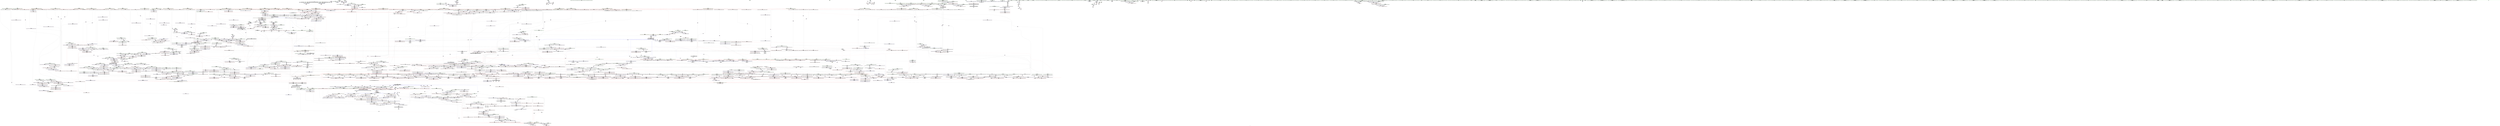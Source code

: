 digraph "SVFG" {
	label="SVFG";

	Node0x559b28dd4040 [shape=record,color=grey,label="{NodeID: 0\nNullPtr}"];
	Node0x559b28dd4040 -> Node0x559b2959fa10[style=solid];
	Node0x559b28dd4040 -> Node0x559b2959fb10[style=solid];
	Node0x559b28dd4040 -> Node0x559b2959fbe0[style=solid];
	Node0x559b28dd4040 -> Node0x559b2959fcb0[style=solid];
	Node0x559b28dd4040 -> Node0x559b2959fd80[style=solid];
	Node0x559b28dd4040 -> Node0x559b2959fe50[style=solid];
	Node0x559b28dd4040 -> Node0x559b2959ff20[style=solid];
	Node0x559b28dd4040 -> Node0x559b2959fff0[style=solid];
	Node0x559b28dd4040 -> Node0x559b295a00c0[style=solid];
	Node0x559b28dd4040 -> Node0x559b295a0190[style=solid];
	Node0x559b28dd4040 -> Node0x559b295a0260[style=solid];
	Node0x559b28dd4040 -> Node0x559b295a0330[style=solid];
	Node0x559b28dd4040 -> Node0x559b295a0400[style=solid];
	Node0x559b28dd4040 -> Node0x559b295a04d0[style=solid];
	Node0x559b28dd4040 -> Node0x559b295a05a0[style=solid];
	Node0x559b28dd4040 -> Node0x559b295a0670[style=solid];
	Node0x559b28dd4040 -> Node0x559b295a0740[style=solid];
	Node0x559b28dd4040 -> Node0x559b295a0810[style=solid];
	Node0x559b28dd4040 -> Node0x559b295ee740[style=solid];
	Node0x559b295c2390 [shape=record,color=blue,label="{NodeID: 1550\n592\<--589\n__rhs.addr\<--__rhs\n_ZN9__gnu_cxxeqIPcNSt7__cxx1112basic_stringIcSt11char_traitsIcESaIcEEEEEbRKNS_17__normal_iteratorIT_T0_EESD_\n}"];
	Node0x559b295c2390 -> Node0x559b295ddb90[style=dashed];
	Node0x559b295a0f90 [shape=record,color=black,label="{NodeID: 443\n220\<--219\nconv56\<--\n_Z5solvei\n}"];
	Node0x559b295f98d0 [shape=record,color=black,label="{NodeID: 3100\nMR_399V_6 = PHI(MR_399V_5, MR_399V_3, MR_399V_3, )\npts\{1514 \}\n}"];
	Node0x559b295f98d0 -> Node0x559b295e2f40[style=dashed];
	Node0x559b295afdf0 [shape=record,color=purple,label="{NodeID: 886\n1306\<--1254\ncoerce.dive14\<--agg.tmp11\n_ZSt13__heap_selectIN9__gnu_cxx17__normal_iteratorIPcNSt7__cxx1112basic_stringIcSt11char_traitsIcESaIcEEEEENS0_5__ops15_Iter_less_iterEEvT_SC_SC_T0_\n}"];
	Node0x559b295afdf0 -> Node0x559b295e16e0[style=solid];
	Node0x559b295e6000 [shape=record,color=red,label="{NodeID: 1329\n1956\<--1955\n\<--coerce.dive47\n_ZSt22__move_median_to_firstIN9__gnu_cxx17__normal_iteratorIPcNSt7__cxx1112basic_stringIcSt11char_traitsIcESaIcEEEEENS0_5__ops15_Iter_less_iterEEvT_SC_SC_SC_T0_\n|{<s0>246}}"];
	Node0x559b295e6000:s0 -> Node0x559b297c2ad0[style=solid,color=red];
	Node0x559b29599610 [shape=record,color=green,label="{NodeID: 222\n1225\<--1226\n_ZSt21__unguarded_partitionIN9__gnu_cxx17__normal_iteratorIPcNSt7__cxx1112basic_stringIcSt11char_traitsIcESaIcEEEEENS0_5__ops15_Iter_less_iterEET_SC_SC_SC_T0_\<--_ZSt21__unguarded_partitionIN9__gnu_cxx17__normal_iteratorIPcNSt7__cxx1112basic_stringIcSt11char_traitsIcESaIcEEEEENS0_5__ops15_Iter_less_iterEET_SC_SC_SC_T0__field_insensitive\n}"];
	Node0x559b297b4800 [shape=record,color=black,label="{NodeID: 3986\n2361 = PHI(2295, )\n1st arg _ZSt23__copy_move_backward_a2ILb1EN9__gnu_cxx17__normal_iteratorIPcNSt7__cxx1112basic_stringIcSt11char_traitsIcESaIcEEEEES9_ET1_T0_SB_SA_ }"];
	Node0x559b297b4800 -> Node0x559b29604bc0[style=solid];
	Node0x559b296491b0 [shape=record,color=grey,label="{NodeID: 2879\n1558 = Binary(1557, 1187, )\n}"];
	Node0x559b296491b0 -> Node0x559b29649030[style=solid];
	Node0x559b29604880 [shape=record,color=blue,label="{NodeID: 1772\n2341\<--2340\ncall7\<--\n_ZSt25__unguarded_linear_insertIN9__gnu_cxx17__normal_iteratorIPcNSt7__cxx1112basic_stringIcSt11char_traitsIcESaIcEEEEENS0_5__ops14_Val_less_iterEEvT_T0_\n}"];
	Node0x559b295bc3f0 [shape=record,color=black,label="{NodeID: 665\n2281\<--2261\n\<--agg.tmp7\n_ZSt13move_backwardIN9__gnu_cxx17__normal_iteratorIPcNSt7__cxx1112basic_stringIcSt11char_traitsIcESaIcEEEEES9_ET0_T_SB_SA_\n}"];
	Node0x559b295bc3f0 -> Node0x559b295d9c30[style=solid];
	Node0x559b295dac70 [shape=record,color=purple,label="{NodeID: 1108\n2839\<--2386\noffset_0\<--\n}"];
	Node0x559b295dac70 -> Node0x559b295ee130[style=solid];
	Node0x559b28dd40d0 [shape=record,color=green,label="{NodeID: 1\n7\<--1\n__dso_handle\<--dummyObj\nGlob }"];
	Node0x559b295c2460 [shape=record,color=blue,label="{NodeID: 1551\n608\<--607\nthis.addr\<--this\n_ZN9__gnu_cxx17__normal_iteratorIPcNSt7__cxx1112basic_stringIcSt11char_traitsIcESaIcEEEEppEv\n}"];
	Node0x559b295c2460 -> Node0x559b295dde00[style=dashed];
	Node0x559b295a1060 [shape=record,color=black,label="{NodeID: 444\n302\<--285\n\<--__first\n_ZSt16next_permutationIN9__gnu_cxx17__normal_iteratorIPcNSt7__cxx1112basic_stringIcSt11char_traitsIcESaIcEEEEEEbT_SA_\n}"];
	Node0x559b295a1060 -> Node0x559b295be9e0[style=solid];
	Node0x559b295f9dd0 [shape=record,color=black,label="{NodeID: 3101\nMR_407V_8 = PHI(MR_407V_7, MR_407V_3, MR_407V_3, )\npts\{1522 \}\n}"];
	Node0x559b295afec0 [shape=record,color=purple,label="{NodeID: 887\n1308\<--1256\ncoerce.dive15\<--agg.tmp12\n_ZSt13__heap_selectIN9__gnu_cxx17__normal_iteratorIPcNSt7__cxx1112basic_stringIcSt11char_traitsIcESaIcEEEEENS0_5__ops15_Iter_less_iterEEvT_SC_SC_T0_\n}"];
	Node0x559b295afec0 -> Node0x559b295e17b0[style=solid];
	Node0x559b295e60d0 [shape=record,color=red,label="{NodeID: 1330\n1958\<--1957\n\<--coerce.dive48\n_ZSt22__move_median_to_firstIN9__gnu_cxx17__normal_iteratorIPcNSt7__cxx1112basic_stringIcSt11char_traitsIcESaIcEEEEENS0_5__ops15_Iter_less_iterEEvT_SC_SC_SC_T0_\n|{<s0>246}}"];
	Node0x559b295e60d0:s0 -> Node0x559b297c3850[style=solid,color=red];
	Node0x559b29599710 [shape=record,color=green,label="{NodeID: 223\n1236\<--1237\n__first\<--__first_field_insensitive\n_ZSt13__heap_selectIN9__gnu_cxx17__normal_iteratorIPcNSt7__cxx1112basic_stringIcSt11char_traitsIcESaIcEEEEENS0_5__ops15_Iter_less_iterEEvT_SC_SC_T0_\n}"];
	Node0x559b29599710 -> Node0x559b295b69c0[style=solid];
	Node0x559b29599710 -> Node0x559b295b6a90[style=solid];
	Node0x559b29599710 -> Node0x559b295b6b60[style=solid];
	Node0x559b29599710 -> Node0x559b295af840[style=solid];
	Node0x559b297b4910 [shape=record,color=black,label="{NodeID: 3987\n2362 = PHI(2297, )\n2nd arg _ZSt23__copy_move_backward_a2ILb1EN9__gnu_cxx17__normal_iteratorIPcNSt7__cxx1112basic_stringIcSt11char_traitsIcESaIcEEEEES9_ET1_T0_SB_SA_ }"];
	Node0x559b297b4910 -> Node0x559b29604c90[style=solid];
	Node0x559b29649330 [shape=record,color=grey,label="{NodeID: 2880\n2486 = Binary(191, 2485, )\n}"];
	Node0x559b29604950 [shape=record,color=blue, style = dotted,label="{NodeID: 1773\n2835\<--2837\noffset_0\<--dummyVal\n_ZSt25__unguarded_linear_insertIN9__gnu_cxx17__normal_iteratorIPcNSt7__cxx1112basic_stringIcSt11char_traitsIcESaIcEEEEENS0_5__ops14_Val_less_iterEEvT_T0_\n}"];
	Node0x559b29604950 -> Node0x559b296afe20[style=dashed];
	Node0x559b295bc4c0 [shape=record,color=black,label="{NodeID: 666\n2289\<--2263\n\<--agg.tmp11\n_ZSt13move_backwardIN9__gnu_cxx17__normal_iteratorIPcNSt7__cxx1112basic_stringIcSt11char_traitsIcESaIcEEEEES9_ET0_T_SB_SA_\n}"];
	Node0x559b295bc4c0 -> Node0x559b295d9dd0[style=solid];
	Node0x559b295dad40 [shape=record,color=purple,label="{NodeID: 1109\n2841\<--2393\noffset_0\<--\n}"];
	Node0x559b295dad40 -> Node0x559b29604e30[style=solid];
	Node0x559b29591060 [shape=record,color=green,label="{NodeID: 2\n8\<--1\n.str\<--dummyObj\nGlob }"];
	Node0x559b295c2530 [shape=record,color=blue,label="{NodeID: 1552\n612\<--614\n_M_current\<--incdec.ptr\n_ZN9__gnu_cxx17__normal_iteratorIPcNSt7__cxx1112basic_stringIcSt11char_traitsIcESaIcEEEEppEv\n|{<s0>54|<s1>93|<s2>166|<s3>257|<s4>268|<s5>286|<s6>292}}"];
	Node0x559b295c2530:s0 -> Node0x559b2971bc30[style=dashed,color=blue];
	Node0x559b295c2530:s1 -> Node0x559b296c0020[style=dashed,color=blue];
	Node0x559b295c2530:s2 -> Node0x559b296e3b30[style=dashed,color=blue];
	Node0x559b295c2530:s3 -> Node0x559b296c4120[style=dashed,color=blue];
	Node0x559b295c2530:s4 -> Node0x559b296c4120[style=dashed,color=blue];
	Node0x559b295c2530:s5 -> Node0x559b296c1920[style=dashed,color=blue];
	Node0x559b295c2530:s6 -> Node0x559b296d9720[style=dashed,color=blue];
	Node0x559b295a1130 [shape=record,color=black,label="{NodeID: 445\n309\<--287\n\<--__last\n_ZSt16next_permutationIN9__gnu_cxx17__normal_iteratorIPcNSt7__cxx1112basic_stringIcSt11char_traitsIcESaIcEEEEEEbT_SA_\n}"];
	Node0x559b295a1130 -> Node0x559b295beb80[style=solid];
	Node0x559b295fa2d0 [shape=record,color=black,label="{NodeID: 3102\nMR_419V_3 = PHI(MR_419V_2, MR_419V_1, MR_419V_1, )\npts\{15320000 \}\n}"];
	Node0x559b295aff90 [shape=record,color=purple,label="{NodeID: 888\n1310\<--1258\ncoerce.dive16\<--agg.tmp13\n_ZSt13__heap_selectIN9__gnu_cxx17__normal_iteratorIPcNSt7__cxx1112basic_stringIcSt11char_traitsIcESaIcEEEEENS0_5__ops15_Iter_less_iterEEvT_SC_SC_T0_\n}"];
	Node0x559b295aff90 -> Node0x559b295e1880[style=solid];
	Node0x559b295e61a0 [shape=record,color=red,label="{NodeID: 1331\n1968\<--1967\n\<--coerce.dive53\n_ZSt22__move_median_to_firstIN9__gnu_cxx17__normal_iteratorIPcNSt7__cxx1112basic_stringIcSt11char_traitsIcESaIcEEEEENS0_5__ops15_Iter_less_iterEEvT_SC_SC_SC_T0_\n|{<s0>249}}"];
	Node0x559b295e61a0:s0 -> Node0x559b297b3450[style=solid,color=red];
	Node0x559b295997e0 [shape=record,color=green,label="{NodeID: 224\n1238\<--1239\n__middle\<--__middle_field_insensitive\n_ZSt13__heap_selectIN9__gnu_cxx17__normal_iteratorIPcNSt7__cxx1112basic_stringIcSt11char_traitsIcESaIcEEEEENS0_5__ops15_Iter_less_iterEEvT_SC_SC_T0_\n}"];
	Node0x559b295997e0 -> Node0x559b295b6c30[style=solid];
	Node0x559b295997e0 -> Node0x559b295b6d00[style=solid];
	Node0x559b295997e0 -> Node0x559b295b6dd0[style=solid];
	Node0x559b295997e0 -> Node0x559b295af910[style=solid];
	Node0x559b297b4a20 [shape=record,color=black,label="{NodeID: 3988\n973 = PHI(823, )\n0th arg _ZSt4__lgl }"];
	Node0x559b297b4a20 -> Node0x559b295c48f0[style=solid];
	Node0x559b296494b0 [shape=record,color=grey,label="{NodeID: 2881\n171 = Binary(170, 80, )\n}"];
	Node0x559b296494b0 -> Node0x559b295ef200[style=solid];
	Node0x559b29604a20 [shape=record,color=blue,label="{NodeID: 1774\n2350\<--2349\ncall10\<--\n_ZSt25__unguarded_linear_insertIN9__gnu_cxx17__normal_iteratorIPcNSt7__cxx1112basic_stringIcSt11char_traitsIcESaIcEEEEENS0_5__ops14_Val_less_iterEEvT_T0_\n}"];
	Node0x559b295bc590 [shape=record,color=black,label="{NodeID: 667\n2243\<--2304\n_ZSt13move_backwardIN9__gnu_cxx17__normal_iteratorIPcNSt7__cxx1112basic_stringIcSt11char_traitsIcESaIcEEEEES9_ET0_T_SB_SA__ret\<--\n_ZSt13move_backwardIN9__gnu_cxx17__normal_iteratorIPcNSt7__cxx1112basic_stringIcSt11char_traitsIcESaIcEEEEES9_ET0_T_SB_SA_\n|{<s0>280}}"];
	Node0x559b295bc590:s0 -> Node0x559b297afbb0[style=solid,color=blue];
	Node0x559b295dae10 [shape=record,color=purple,label="{NodeID: 1110\n2842\<--2394\noffset_0\<--\n}"];
	Node0x559b295dae10 -> Node0x559b295ee200[style=solid];
	Node0x559b29591320 [shape=record,color=green,label="{NodeID: 3\n10\<--1\n_ZSt3cin\<--dummyObj\nGlob }"];
	Node0x559b295c2600 [shape=record,color=blue,label="{NodeID: 1553\n619\<--618\nthis.addr\<--this\n_ZN9__gnu_cxx17__normal_iteratorIPcNSt7__cxx1112basic_stringIcSt11char_traitsIcESaIcEEEEmmEv\n}"];
	Node0x559b295c2600 -> Node0x559b295ddfa0[style=dashed];
	Node0x559b295a1200 [shape=record,color=black,label="{NodeID: 446\n301\<--289\n\<--agg.tmp\n_ZSt16next_permutationIN9__gnu_cxx17__normal_iteratorIPcNSt7__cxx1112basic_stringIcSt11char_traitsIcESaIcEEEEEEbT_SA_\n}"];
	Node0x559b295a1200 -> Node0x559b295be910[style=solid];
	Node0x559b295fa7d0 [shape=record,color=black,label="{NodeID: 3103\nMR_421V_3 = PHI(MR_421V_2, MR_421V_1, MR_421V_1, )\npts\{15340000 \}\n}"];
	Node0x559b295b0060 [shape=record,color=purple,label="{NodeID: 889\n2670\<--1266\noffset_0\<--\n}"];
	Node0x559b295b0060 -> Node0x559b295c63c0[style=solid];
	Node0x559b295e6270 [shape=record,color=red,label="{NodeID: 1332\n1970\<--1969\n\<--coerce.dive54\n_ZSt22__move_median_to_firstIN9__gnu_cxx17__normal_iteratorIPcNSt7__cxx1112basic_stringIcSt11char_traitsIcESaIcEEEEENS0_5__ops15_Iter_less_iterEEvT_SC_SC_SC_T0_\n|{<s0>249}}"];
	Node0x559b295e6270:s0 -> Node0x559b297b3af0[style=solid,color=red];
	Node0x559b295998b0 [shape=record,color=green,label="{NodeID: 225\n1240\<--1241\n__last\<--__last_field_insensitive\n_ZSt13__heap_selectIN9__gnu_cxx17__normal_iteratorIPcNSt7__cxx1112basic_stringIcSt11char_traitsIcESaIcEEEEENS0_5__ops15_Iter_less_iterEEvT_SC_SC_T0_\n|{|<s1>158}}"];
	Node0x559b295998b0 -> Node0x559b295af9e0[style=solid];
	Node0x559b295998b0:s1 -> Node0x559b297b3290[style=solid,color=red];
	Node0x559b297b4b30 [shape=record,color=black,label="{NodeID: 3989\n1321 = PHI(1136, )\n0th arg _ZSt11__sort_heapIN9__gnu_cxx17__normal_iteratorIPcNSt7__cxx1112basic_stringIcSt11char_traitsIcESaIcEEEEENS0_5__ops15_Iter_less_iterEEvT_SC_RT0_ }"];
	Node0x559b297b4b30 -> Node0x559b295c6a40[style=solid];
	Node0x559b29649630 [shape=record,color=grey,label="{NodeID: 2882\n2497 = Binary(191, 2496, )\n}"];
	Node0x559b29604af0 [shape=record,color=blue,label="{NodeID: 1775\n2379\<--2360\ncoerce.dive\<--__first.coerce\n_ZSt23__copy_move_backward_a2ILb1EN9__gnu_cxx17__normal_iteratorIPcNSt7__cxx1112basic_stringIcSt11char_traitsIcESaIcEEEEES9_ET1_T0_SB_SA_\n}"];
	Node0x559b29604af0 -> Node0x559b295ee130[style=dashed];
	Node0x559b295bc660 [shape=record,color=black,label="{NodeID: 668\n2325\<--2308\n\<--__last\n_ZSt25__unguarded_linear_insertIN9__gnu_cxx17__normal_iteratorIPcNSt7__cxx1112basic_stringIcSt11char_traitsIcESaIcEEEEENS0_5__ops14_Val_less_iterEEvT_T0_\n}"];
	Node0x559b295bc660 -> Node0x559b295da1e0[style=solid];
	Node0x559b295daee0 [shape=record,color=purple,label="{NodeID: 1111\n2844\<--2399\noffset_0\<--\n}"];
	Node0x559b295daee0 -> Node0x559b29604f00[style=solid];
	Node0x559b295913b0 [shape=record,color=green,label="{NodeID: 4\n11\<--1\n_ZSt4cout\<--dummyObj\nGlob }"];
	Node0x559b295c26d0 [shape=record,color=blue,label="{NodeID: 1554\n623\<--625\n_M_current\<--incdec.ptr\n_ZN9__gnu_cxx17__normal_iteratorIPcNSt7__cxx1112basic_stringIcSt11char_traitsIcESaIcEEEEmmEv\n|{<s0>57|<s1>59|<s2>65|<s3>65|<s4>65|<s5>65|<s6>88|<s7>94|<s8>168|<s9>168|<s10>168|<s11>258|<s12>262|<s13>302|<s14>309}}"];
	Node0x559b295c26d0:s0 -> Node0x559b296dc420[style=dashed,color=blue];
	Node0x559b295c26d0:s1 -> Node0x559b2971bef0[style=dashed,color=blue];
	Node0x559b295c26d0:s2 -> Node0x559b295e9810[style=dashed,color=blue];
	Node0x559b295c26d0:s3 -> Node0x559b295e99b0[style=dashed,color=blue];
	Node0x559b295c26d0:s4 -> Node0x559b296b4280[style=dashed,color=blue];
	Node0x559b295c26d0:s5 -> Node0x559b296d4720[style=dashed,color=blue];
	Node0x559b295c26d0:s6 -> Node0x559b296c0520[style=dashed,color=blue];
	Node0x559b295c26d0:s7 -> Node0x559b296c0520[style=dashed,color=blue];
	Node0x559b295c26d0:s8 -> Node0x559b295ebb00[style=dashed,color=blue];
	Node0x559b295c26d0:s9 -> Node0x559b295ebbd0[style=dashed,color=blue];
	Node0x559b295c26d0:s10 -> Node0x559b296b3530[style=dashed,color=blue];
	Node0x559b295c26d0:s11 -> Node0x559b296e6d30[style=dashed,color=blue];
	Node0x559b295c26d0:s12 -> Node0x559b296e6d30[style=dashed,color=blue];
	Node0x559b295c26d0:s13 -> Node0x559b296aff10[style=dashed,color=blue];
	Node0x559b295c26d0:s14 -> Node0x559b296aff10[style=dashed,color=blue];
	Node0x559b295a12d0 [shape=record,color=black,label="{NodeID: 447\n308\<--291\n\<--agg.tmp2\n_ZSt16next_permutationIN9__gnu_cxx17__normal_iteratorIPcNSt7__cxx1112basic_stringIcSt11char_traitsIcESaIcEEEEEEbT_SA_\n}"];
	Node0x559b295a12d0 -> Node0x559b295beab0[style=solid];
	Node0x559b295b0130 [shape=record,color=purple,label="{NodeID: 890\n2671\<--1267\noffset_0\<--\n}"];
	Node0x559b295b0130 -> Node0x559b295eb3b0[style=solid];
	Node0x559b295e6340 [shape=record,color=red,label="{NodeID: 1333\n1980\<--1979\n\<--coerce.dive58\n_ZSt22__move_median_to_firstIN9__gnu_cxx17__normal_iteratorIPcNSt7__cxx1112basic_stringIcSt11char_traitsIcESaIcEEEEENS0_5__ops15_Iter_less_iterEEvT_SC_SC_SC_T0_\n|{<s0>252}}"];
	Node0x559b295e6340:s0 -> Node0x559b297b3450[style=solid,color=red];
	Node0x559b29599980 [shape=record,color=green,label="{NodeID: 226\n1242\<--1243\n__comp\<--__comp_field_insensitive\n_ZSt13__heap_selectIN9__gnu_cxx17__normal_iteratorIPcNSt7__cxx1112basic_stringIcSt11char_traitsIcESaIcEEEEENS0_5__ops15_Iter_less_iterEEvT_SC_SC_T0_\n|{<s0>156|<s1>161|<s2>165}}"];
	Node0x559b29599980:s0 -> Node0x559b297b5900[style=solid,color=red];
	Node0x559b29599980:s1 -> Node0x559b297c20a0[style=solid,color=red];
	Node0x559b29599980:s2 -> Node0x559b297c4520[style=solid,color=red];
	Node0x559b297b4c40 [shape=record,color=black,label="{NodeID: 3990\n1322 = PHI(1138, )\n1st arg _ZSt11__sort_heapIN9__gnu_cxx17__normal_iteratorIPcNSt7__cxx1112basic_stringIcSt11char_traitsIcESaIcEEEEENS0_5__ops15_Iter_less_iterEEvT_SC_RT0_ }"];
	Node0x559b297b4c40 -> Node0x559b295c6b10[style=solid];
	Node0x559b296497b0 [shape=record,color=grey,label="{NodeID: 2883\n2490 = Binary(1187, 2489, )\n}"];
	Node0x559b29604bc0 [shape=record,color=blue,label="{NodeID: 1776\n2381\<--2361\ncoerce.dive1\<--__last.coerce\n_ZSt23__copy_move_backward_a2ILb1EN9__gnu_cxx17__normal_iteratorIPcNSt7__cxx1112basic_stringIcSt11char_traitsIcESaIcEEEEES9_ET1_T0_SB_SA_\n}"];
	Node0x559b29604bc0 -> Node0x559b295ee200[style=dashed];
	Node0x559b295bc730 [shape=record,color=black,label="{NodeID: 669\n2343\<--2308\n\<--__last\n_ZSt25__unguarded_linear_insertIN9__gnu_cxx17__normal_iteratorIPcNSt7__cxx1112basic_stringIcSt11char_traitsIcESaIcEEEEENS0_5__ops14_Val_less_iterEEvT_T0_\n}"];
	Node0x559b295bc730 -> Node0x559b295da450[style=solid];
	Node0x559b296f36e0 [shape=record,color=yellow,style=double,label="{NodeID: 3326\n549V_1 = ENCHI(MR_549V_0)\npts\{4240000 4260000 4300000 6750000 6770000 7920000 7940000 8750000 8770000 10090000 10110000 11490000 11510000 12410000 12490000 13250000 13270000 13700000 13720000 14390000 14410000 20190000 20210000 21040000 21060000 21100000 22090000 22130000 \}\nFun[_ZSt12__niter_baseIPcNSt7__cxx1112basic_stringIcSt11char_traitsIcESaIcEEEET_N9__gnu_cxx17__normal_iteratorIS7_T0_EE]}"];
	Node0x559b296f36e0 -> Node0x559b295e83c0[style=dashed];
	Node0x559b295dafb0 [shape=record,color=purple,label="{NodeID: 1112\n2845\<--2400\noffset_0\<--\n}"];
	Node0x559b295dafb0 -> Node0x559b295ee2d0[style=solid];
	Node0x559b29591440 [shape=record,color=green,label="{NodeID: 5\n12\<--1\n.str.1\<--dummyObj\nGlob }"];
	Node0x559b295c27a0 [shape=record,color=blue,label="{NodeID: 1555\n638\<--630\ncoerce.dive\<--__it1.coerce\n_ZNK9__gnu_cxx5__ops15_Iter_less_iterclINS_17__normal_iteratorIPcNSt7__cxx1112basic_stringIcSt11char_traitsIcESaIcEEEEESB_EEbT_T0_\n|{<s0>82}}"];
	Node0x559b295c27a0:s0 -> Node0x559b296f2a30[style=dashed,color=red];
	Node0x559b295a13a0 [shape=record,color=black,label="{NodeID: 448\n282\<--318\n_ZSt16next_permutationIN9__gnu_cxx17__normal_iteratorIPcNSt7__cxx1112basic_stringIcSt11char_traitsIcESaIcEEEEEEbT_SA__ret\<--call\n_ZSt16next_permutationIN9__gnu_cxx17__normal_iteratorIPcNSt7__cxx1112basic_stringIcSt11char_traitsIcESaIcEEEEEEbT_SA_\n|{<s0>10}}"];
	Node0x559b295a13a0:s0 -> Node0x559b297beff0[style=solid,color=blue];
	Node0x559b295b0200 [shape=record,color=purple,label="{NodeID: 891\n2673\<--1269\noffset_0\<--\n}"];
	Node0x559b295b0200 -> Node0x559b295c6490[style=solid];
	Node0x559b295e6410 [shape=record,color=red,label="{NodeID: 1334\n1982\<--1981\n\<--coerce.dive59\n_ZSt22__move_median_to_firstIN9__gnu_cxx17__normal_iteratorIPcNSt7__cxx1112basic_stringIcSt11char_traitsIcESaIcEEEEENS0_5__ops15_Iter_less_iterEEvT_SC_SC_SC_T0_\n|{<s0>252}}"];
	Node0x559b295e6410:s0 -> Node0x559b297b3af0[style=solid,color=red];
	Node0x559b29599a50 [shape=record,color=green,label="{NodeID: 227\n1244\<--1245\nagg.tmp\<--agg.tmp_field_insensitive\n_ZSt13__heap_selectIN9__gnu_cxx17__normal_iteratorIPcNSt7__cxx1112basic_stringIcSt11char_traitsIcESaIcEEEEENS0_5__ops15_Iter_less_iterEEvT_SC_SC_T0_\n}"];
	Node0x559b29599a50 -> Node0x559b295b6ea0[style=solid];
	Node0x559b29599a50 -> Node0x559b295afab0[style=solid];
	Node0x559b297b4d50 [shape=record,color=black,label="{NodeID: 3991\n1323 = PHI(1091, )\n2nd arg _ZSt11__sort_heapIN9__gnu_cxx17__normal_iteratorIPcNSt7__cxx1112basic_stringIcSt11char_traitsIcESaIcEEEEENS0_5__ops15_Iter_less_iterEEvT_SC_RT0_ }"];
	Node0x559b297b4d50 -> Node0x559b295c6be0[style=solid];
	Node0x559b29649930 [shape=record,color=grey,label="{NodeID: 2884\n2005 = Binary(191, 2004, )\n}"];
	Node0x559b29604c90 [shape=record,color=blue,label="{NodeID: 1777\n2383\<--2362\ncoerce.dive2\<--__result.coerce\n_ZSt23__copy_move_backward_a2ILb1EN9__gnu_cxx17__normal_iteratorIPcNSt7__cxx1112basic_stringIcSt11char_traitsIcESaIcEEEEES9_ET1_T0_SB_SA_\n}"];
	Node0x559b29604c90 -> Node0x559b295ee2d0[style=dashed];
	Node0x559b295bc800 [shape=record,color=black,label="{NodeID: 670\n2324\<--2314\n\<--__next\n_ZSt25__unguarded_linear_insertIN9__gnu_cxx17__normal_iteratorIPcNSt7__cxx1112basic_stringIcSt11char_traitsIcESaIcEEEEENS0_5__ops14_Val_less_iterEEvT_T0_\n}"];
	Node0x559b295bc800 -> Node0x559b295da110[style=solid];
	Node0x559b295db080 [shape=record,color=purple,label="{NodeID: 1113\n2424\<--2415\ncoerce.dive1\<--retval\n_ZSt12__miter_baseIN9__gnu_cxx17__normal_iteratorIPcNSt7__cxx1112basic_stringIcSt11char_traitsIcESaIcEEEEEET_SA_\n}"];
	Node0x559b295db080 -> Node0x559b295e8080[style=solid];
	Node0x559b295914d0 [shape=record,color=green,label="{NodeID: 6\n15\<--1\n\<--dummyObj\nCan only get source location for instruction, argument, global var or function.}"];
	Node0x559b295c2870 [shape=record,color=blue,label="{NodeID: 1556\n640\<--631\ncoerce.dive1\<--__it2.coerce\n_ZNK9__gnu_cxx5__ops15_Iter_less_iterclINS_17__normal_iteratorIPcNSt7__cxx1112basic_stringIcSt11char_traitsIcESaIcEEEEESB_EEbT_T0_\n|{<s0>83}}"];
	Node0x559b295c2870:s0 -> Node0x559b296f2a30[style=dashed,color=red];
	Node0x559b295a1470 [shape=record,color=black,label="{NodeID: 449\n357\<--340\n\<--__first\n_ZSt4sortIN9__gnu_cxx17__normal_iteratorIPcNSt7__cxx1112basic_stringIcSt11char_traitsIcESaIcEEEEEEvT_SA_\n}"];
	Node0x559b295a1470 -> Node0x559b295bf060[style=solid];
	Node0x559b295b02d0 [shape=record,color=purple,label="{NodeID: 892\n2674\<--1270\noffset_0\<--\n}"];
	Node0x559b295b02d0 -> Node0x559b295eb480[style=solid];
	Node0x559b295e64e0 [shape=record,color=red,label="{NodeID: 1335\n2001\<--1993\nthis1\<--this.addr\n_ZNK9__gnu_cxx17__normal_iteratorIPcNSt7__cxx1112basic_stringIcSt11char_traitsIcESaIcEEEEmiEl\n}"];
	Node0x559b295e64e0 -> Node0x559b295d65c0[style=solid];
	Node0x559b29599b20 [shape=record,color=green,label="{NodeID: 228\n1246\<--1247\nagg.tmp3\<--agg.tmp3_field_insensitive\n_ZSt13__heap_selectIN9__gnu_cxx17__normal_iteratorIPcNSt7__cxx1112basic_stringIcSt11char_traitsIcESaIcEEEEENS0_5__ops15_Iter_less_iterEEvT_SC_SC_T0_\n}"];
	Node0x559b29599b20 -> Node0x559b295b6f70[style=solid];
	Node0x559b29599b20 -> Node0x559b295afb80[style=solid];
	Node0x559b297b4e60 [shape=record,color=black,label="{NodeID: 3992\n2461 = PHI(2444, )\n0th arg _ZNSt20__copy_move_backwardILb1ELb1ESt26random_access_iterator_tagE13__copy_move_bIcEEPT_PKS3_S6_S4_ }"];
	Node0x559b297b4e60 -> Node0x559b29605650[style=solid];
	Node0x559b29649ab0 [shape=record,color=grey,label="{NodeID: 2885\n1003 = Binary(1001, 1002, )\n}"];
	Node0x559b29649ab0 -> Node0x559b295b5300[style=solid];
	Node0x559b29604d60 [shape=record,color=blue, style = dotted,label="{NodeID: 1778\n2838\<--2840\noffset_0\<--dummyVal\n_ZSt23__copy_move_backward_a2ILb1EN9__gnu_cxx17__normal_iteratorIPcNSt7__cxx1112basic_stringIcSt11char_traitsIcESaIcEEEEES9_ET1_T0_SB_SA_\n}"];
	Node0x559b29604d60 -> Node0x559b295e7d40[style=dashed];
	Node0x559b295bc8d0 [shape=record,color=black,label="{NodeID: 671\n2330\<--2314\n\<--__next\n_ZSt25__unguarded_linear_insertIN9__gnu_cxx17__normal_iteratorIPcNSt7__cxx1112basic_stringIcSt11char_traitsIcESaIcEEEEENS0_5__ops14_Val_less_iterEEvT_T0_\n}"];
	Node0x559b295bc8d0 -> Node0x559b295da380[style=solid];
	Node0x559b295db150 [shape=record,color=purple,label="{NodeID: 1114\n2419\<--2417\ncoerce.dive\<--__it\n_ZSt12__miter_baseIN9__gnu_cxx17__normal_iteratorIPcNSt7__cxx1112basic_stringIcSt11char_traitsIcESaIcEEEEEET_SA_\n}"];
	Node0x559b295db150 -> Node0x559b296050a0[style=solid];
	Node0x559b29591d10 [shape=record,color=green,label="{NodeID: 7\n80\<--1\n\<--dummyObj\nCan only get source location for instruction, argument, global var or function.}"];
	Node0x559b295c2940 [shape=record,color=blue,label="{NodeID: 1557\n636\<--629\nthis.addr\<--this\n_ZNK9__gnu_cxx5__ops15_Iter_less_iterclINS_17__normal_iteratorIPcNSt7__cxx1112basic_stringIcSt11char_traitsIcESaIcEEEEESB_EEbT_T0_\n}"];
	Node0x559b295c2940 -> Node0x559b295de140[style=dashed];
	Node0x559b295a1540 [shape=record,color=black,label="{NodeID: 450\n360\<--342\n\<--__last\n_ZSt4sortIN9__gnu_cxx17__normal_iteratorIPcNSt7__cxx1112basic_stringIcSt11char_traitsIcESaIcEEEEEEvT_SA_\n}"];
	Node0x559b295a1540 -> Node0x559b295bf200[style=solid];
	Node0x559b295b03a0 [shape=record,color=purple,label="{NodeID: 893\n2676\<--1279\noffset_0\<--\n}"];
	Node0x559b295b03a0 -> Node0x559b295c6560[style=solid];
	Node0x559b295e65b0 [shape=record,color=red,label="{NodeID: 1336\n2004\<--1995\n\<--__n.addr\n_ZNK9__gnu_cxx17__normal_iteratorIPcNSt7__cxx1112basic_stringIcSt11char_traitsIcESaIcEEEEmiEl\n}"];
	Node0x559b295e65b0 -> Node0x559b29649930[style=solid];
	Node0x559b29599bf0 [shape=record,color=green,label="{NodeID: 229\n1248\<--1249\n__i\<--__i_field_insensitive\n_ZSt13__heap_selectIN9__gnu_cxx17__normal_iteratorIPcNSt7__cxx1112basic_stringIcSt11char_traitsIcESaIcEEEEENS0_5__ops15_Iter_less_iterEEvT_SC_SC_T0_\n|{|<s3>158|<s4>166}}"];
	Node0x559b29599bf0 -> Node0x559b295b7040[style=solid];
	Node0x559b29599bf0 -> Node0x559b295b7110[style=solid];
	Node0x559b29599bf0 -> Node0x559b295b71e0[style=solid];
	Node0x559b29599bf0:s3 -> Node0x559b297b2fb0[style=solid,color=red];
	Node0x559b29599bf0:s4 -> Node0x559b297c71c0[style=solid,color=red];
	Node0x559b297b4f70 [shape=record,color=black,label="{NodeID: 3993\n2462 = PHI(2445, )\n1st arg _ZNSt20__copy_move_backwardILb1ELb1ESt26random_access_iterator_tagE13__copy_move_bIcEEPT_PKS3_S6_S4_ }"];
	Node0x559b297b4f70 -> Node0x559b29605720[style=solid];
	Node0x559b29649c30 [shape=record,color=grey,label="{NodeID: 2886\n983 = Binary(984, 982, )\n}"];
	Node0x559b29649c30 -> Node0x559b295b5090[style=solid];
	Node0x559b29604e30 [shape=record,color=blue, style = dotted,label="{NodeID: 1779\n2841\<--2843\noffset_0\<--dummyVal\n_ZSt23__copy_move_backward_a2ILb1EN9__gnu_cxx17__normal_iteratorIPcNSt7__cxx1112basic_stringIcSt11char_traitsIcESaIcEEEEES9_ET1_T0_SB_SA_\n}"];
	Node0x559b29604e30 -> Node0x559b295e7e10[style=dashed];
	Node0x559b295bc9a0 [shape=record,color=black,label="{NodeID: 672\n2344\<--2314\n\<--__next\n_ZSt25__unguarded_linear_insertIN9__gnu_cxx17__normal_iteratorIPcNSt7__cxx1112basic_stringIcSt11char_traitsIcESaIcEEEEENS0_5__ops14_Val_less_iterEEvT_T0_\n}"];
	Node0x559b295bc9a0 -> Node0x559b295da520[style=solid];
	Node0x559b295db220 [shape=record,color=purple,label="{NodeID: 1115\n2847\<--2421\noffset_0\<--\n}"];
	Node0x559b295db220 -> Node0x559b29605170[style=solid];
	Node0x559b29591da0 [shape=record,color=green,label="{NodeID: 8\n131\<--1\n\<--dummyObj\nCan only get source location for instruction, argument, global var or function.}"];
	Node0x559b295c2a10 [shape=record,color=blue,label="{NodeID: 1558\n661\<--655\ncoerce.dive\<--__a.coerce\n_ZSt9iter_swapIN9__gnu_cxx17__normal_iteratorIPcNSt7__cxx1112basic_stringIcSt11char_traitsIcESaIcEEEEES9_EvT_T0_\n|{<s0>84}}"];
	Node0x559b295c2a10:s0 -> Node0x559b296f2a30[style=dashed,color=red];
	Node0x559b295a1610 [shape=record,color=black,label="{NodeID: 451\n356\<--344\n\<--agg.tmp\n_ZSt4sortIN9__gnu_cxx17__normal_iteratorIPcNSt7__cxx1112basic_stringIcSt11char_traitsIcESaIcEEEEEEvT_SA_\n}"];
	Node0x559b295a1610 -> Node0x559b295bef90[style=solid];
	Node0x559b295b0470 [shape=record,color=purple,label="{NodeID: 894\n2677\<--1280\noffset_0\<--\n}"];
	Node0x559b295b0470 -> Node0x559b295eb550[style=solid];
	Node0x559b295e6680 [shape=record,color=red,label="{NodeID: 1337\n2003\<--2002\n\<--_M_current\n_ZNK9__gnu_cxx17__normal_iteratorIPcNSt7__cxx1112basic_stringIcSt11char_traitsIcESaIcEEEEmiEl\n}"];
	Node0x559b295e6680 -> Node0x559b295db7d0[style=solid];
	Node0x559b295a1e80 [shape=record,color=green,label="{NodeID: 230\n1250\<--1251\nagg.tmp6\<--agg.tmp6_field_insensitive\n_ZSt13__heap_selectIN9__gnu_cxx17__normal_iteratorIPcNSt7__cxx1112basic_stringIcSt11char_traitsIcESaIcEEEEENS0_5__ops15_Iter_less_iterEEvT_SC_SC_T0_\n}"];
	Node0x559b295a1e80 -> Node0x559b295b72b0[style=solid];
	Node0x559b295a1e80 -> Node0x559b295afc50[style=solid];
	Node0x559b297b5080 [shape=record,color=black,label="{NodeID: 3994\n2463 = PHI(2446, )\n2nd arg _ZNSt20__copy_move_backwardILb1ELb1ESt26random_access_iterator_tagE13__copy_move_bIcEEPT_PKS3_S6_S4_ }"];
	Node0x559b297b5080 -> Node0x559b296057f0[style=solid];
	Node0x559b29649db0 [shape=record,color=grey,label="{NodeID: 2887\n524 = Binary(523, 525, )\n}"];
	Node0x559b29604f00 [shape=record,color=blue, style = dotted,label="{NodeID: 1780\n2844\<--2846\noffset_0\<--dummyVal\n_ZSt23__copy_move_backward_a2ILb1EN9__gnu_cxx17__normal_iteratorIPcNSt7__cxx1112basic_stringIcSt11char_traitsIcESaIcEEEEES9_ET1_T0_SB_SA_\n}"];
	Node0x559b29604f00 -> Node0x559b295e7ee0[style=dashed];
	Node0x559b295bca70 [shape=record,color=black,label="{NodeID: 673\n2329\<--2316\n\<--agg.tmp\n_ZSt25__unguarded_linear_insertIN9__gnu_cxx17__normal_iteratorIPcNSt7__cxx1112basic_stringIcSt11char_traitsIcESaIcEEEEENS0_5__ops14_Val_less_iterEEvT_T0_\n}"];
	Node0x559b295bca70 -> Node0x559b295da2b0[style=solid];
	Node0x559b295db2f0 [shape=record,color=purple,label="{NodeID: 1116\n2848\<--2422\noffset_0\<--\n}"];
	Node0x559b295db2f0 -> Node0x559b295ee3a0[style=solid];
	Node0x559b29591e30 [shape=record,color=green,label="{NodeID: 9\n149\<--1\n\<--dummyObj\nCan only get source location for instruction, argument, global var or function.}"];
	Node0x559b295c2ae0 [shape=record,color=blue,label="{NodeID: 1559\n663\<--656\ncoerce.dive1\<--__b.coerce\n_ZSt9iter_swapIN9__gnu_cxx17__normal_iteratorIPcNSt7__cxx1112basic_stringIcSt11char_traitsIcESaIcEEEEES9_EvT_T0_\n|{<s0>85}}"];
	Node0x559b295c2ae0:s0 -> Node0x559b296f2a30[style=dashed,color=red];
	Node0x559b295a16e0 [shape=record,color=black,label="{NodeID: 452\n359\<--346\n\<--agg.tmp2\n_ZSt4sortIN9__gnu_cxx17__normal_iteratorIPcNSt7__cxx1112basic_stringIcSt11char_traitsIcESaIcEEEEEEvT_SA_\n}"];
	Node0x559b295a16e0 -> Node0x559b295bf130[style=solid];
	Node0x559b295b0540 [shape=record,color=purple,label="{NodeID: 895\n2679\<--1285\noffset_0\<--\n}"];
	Node0x559b295b0540 -> Node0x559b295c6630[style=solid];
	Node0x559b295e6750 [shape=record,color=red,label="{NodeID: 1338\n2010\<--2009\n\<--coerce.dive\n_ZNK9__gnu_cxx17__normal_iteratorIPcNSt7__cxx1112basic_stringIcSt11char_traitsIcESaIcEEEEmiEl\n}"];
	Node0x559b295e6750 -> Node0x559b295ba850[style=solid];
	Node0x559b295a1f50 [shape=record,color=green,label="{NodeID: 231\n1252\<--1253\nagg.tmp7\<--agg.tmp7_field_insensitive\n_ZSt13__heap_selectIN9__gnu_cxx17__normal_iteratorIPcNSt7__cxx1112basic_stringIcSt11char_traitsIcESaIcEEEEENS0_5__ops15_Iter_less_iterEEvT_SC_SC_T0_\n}"];
	Node0x559b295a1f50 -> Node0x559b295b7380[style=solid];
	Node0x559b295a1f50 -> Node0x559b295afd20[style=solid];
	Node0x559b297b5190 [shape=record,color=black,label="{NodeID: 3995\n2013 = PHI(1219, )\n0th arg _ZSt21__unguarded_partitionIN9__gnu_cxx17__normal_iteratorIPcNSt7__cxx1112basic_stringIcSt11char_traitsIcESaIcEEEEENS0_5__ops15_Iter_less_iterEET_SC_SC_SC_T0_ }"];
	Node0x559b297b5190 -> Node0x559b296028d0[style=solid];
	Node0x559b29649f30 [shape=record,color=grey,label="{NodeID: 2888\n2479 = Binary(2477, 2478, )\n}"];
	Node0x559b29649f30 -> Node0x559b296058c0[style=solid];
	Node0x559b29604fd0 [shape=record,color=blue,label="{NodeID: 1781\n2371\<--2405\nref.tmp\<--call10\n_ZSt23__copy_move_backward_a2ILb1EN9__gnu_cxx17__normal_iteratorIPcNSt7__cxx1112basic_stringIcSt11char_traitsIcESaIcEEEEES9_ET1_T0_SB_SA_\n|{<s0>319}}"];
	Node0x559b29604fd0:s0 -> Node0x559b296ecb80[style=dashed,color=red];
	Node0x559b295bcb40 [shape=record,color=black,label="{NodeID: 674\n2386\<--2365\n\<--__first\n_ZSt23__copy_move_backward_a2ILb1EN9__gnu_cxx17__normal_iteratorIPcNSt7__cxx1112basic_stringIcSt11char_traitsIcESaIcEEEEES9_ET1_T0_SB_SA_\n}"];
	Node0x559b295bcb40 -> Node0x559b295dac70[style=solid];
	Node0x559b295db3c0 [shape=record,color=purple,label="{NodeID: 1117\n2455\<--2453\ncoerce.dive\<--__it\n_ZSt12__niter_baseIPcNSt7__cxx1112basic_stringIcSt11char_traitsIcESaIcEEEET_N9__gnu_cxx17__normal_iteratorIS7_T0_EE\n}"];
	Node0x559b295db3c0 -> Node0x559b29605580[style=solid];
	Node0x559b29591ec0 [shape=record,color=green,label="{NodeID: 10\n191\<--1\n\<--dummyObj\nCan only get source location for instruction, argument, global var or function.|{<s0>189}}"];
	Node0x559b29591ec0:s0 -> Node0x559b297c7d10[style=solid,color=red];
	Node0x559b295c2bb0 [shape=record,color=blue,label="{NodeID: 1560\n684\<--672\ncoerce.dive\<--__first.coerce\n_ZSt9__reverseIN9__gnu_cxx17__normal_iteratorIPcNSt7__cxx1112basic_stringIcSt11char_traitsIcESaIcEEEEEEvT_SA_St26random_access_iterator_tag\n|{|<s2>87}}"];
	Node0x559b295c2bb0 -> Node0x559b296b9c20[style=dashed];
	Node0x559b295c2bb0 -> Node0x559b296c0020[style=dashed];
	Node0x559b295c2bb0:s2 -> Node0x559b296f8380[style=dashed,color=red];
	Node0x559b295a17b0 [shape=record,color=black,label="{NodeID: 453\n474\<--423\n\<--__first\n_ZSt18__next_permutationIN9__gnu_cxx17__normal_iteratorIPcNSt7__cxx1112basic_stringIcSt11char_traitsIcESaIcEEEEENS0_5__ops15_Iter_less_iterEEbT_SC_T0_\n}"];
	Node0x559b295a17b0 -> Node0x559b295bfd60[style=solid];
	Node0x559b295fcad0 [shape=record,color=black,label="{NodeID: 3110\nMR_56V_4 = PHI(MR_56V_3, MR_56V_2, )\npts\{16970000 \}\n}"];
	Node0x559b295fcad0 -> Node0x559b296008d0[style=dashed];
	Node0x559b295fcad0 -> Node0x559b295fcad0[style=dashed];
	Node0x559b295b0610 [shape=record,color=purple,label="{NodeID: 896\n2680\<--1286\noffset_0\<--\n}"];
	Node0x559b295b0610 -> Node0x559b295eb620[style=solid];
	Node0x559b295e6820 [shape=record,color=red,label="{NodeID: 1339\n2053\<--2052\n\<--coerce.dive5\n_ZSt21__unguarded_partitionIN9__gnu_cxx17__normal_iteratorIPcNSt7__cxx1112basic_stringIcSt11char_traitsIcESaIcEEEEENS0_5__ops15_Iter_less_iterEET_SC_SC_SC_T0_\n|{<s0>256}}"];
	Node0x559b295e6820:s0 -> Node0x559b297c2ad0[style=solid,color=red];
	Node0x559b295a2020 [shape=record,color=green,label="{NodeID: 232\n1254\<--1255\nagg.tmp11\<--agg.tmp11_field_insensitive\n_ZSt13__heap_selectIN9__gnu_cxx17__normal_iteratorIPcNSt7__cxx1112basic_stringIcSt11char_traitsIcESaIcEEEEENS0_5__ops15_Iter_less_iterEEvT_SC_SC_T0_\n}"];
	Node0x559b295a2020 -> Node0x559b295b7450[style=solid];
	Node0x559b295a2020 -> Node0x559b295afdf0[style=solid];
	Node0x559b297b52a0 [shape=record,color=black,label="{NodeID: 3996\n2014 = PHI(1221, )\n1st arg _ZSt21__unguarded_partitionIN9__gnu_cxx17__normal_iteratorIPcNSt7__cxx1112basic_stringIcSt11char_traitsIcESaIcEEEEENS0_5__ops15_Iter_less_iterEET_SC_SC_SC_T0_ }"];
	Node0x559b297b52a0 -> Node0x559b296029a0[style=solid];
	Node0x559b2964a0b0 [shape=record,color=grey,label="{NodeID: 2889\n188 = Binary(187, 80, )\n}"];
	Node0x559b2964a0b0 -> Node0x559b295ef470[style=solid];
	Node0x559b296050a0 [shape=record,color=blue,label="{NodeID: 1782\n2419\<--2414\ncoerce.dive\<--__it.coerce\n_ZSt12__miter_baseIN9__gnu_cxx17__normal_iteratorIPcNSt7__cxx1112basic_stringIcSt11char_traitsIcESaIcEEEEEET_SA_\n}"];
	Node0x559b296050a0 -> Node0x559b295ee3a0[style=dashed];
	Node0x559b295bcc10 [shape=record,color=black,label="{NodeID: 675\n2394\<--2367\n\<--__last\n_ZSt23__copy_move_backward_a2ILb1EN9__gnu_cxx17__normal_iteratorIPcNSt7__cxx1112basic_stringIcSt11char_traitsIcESaIcEEEEES9_ET1_T0_SB_SA_\n}"];
	Node0x559b295bcc10 -> Node0x559b295dae10[style=solid];
	Node0x559b295db490 [shape=record,color=purple,label="{NodeID: 1118\n2850\<--2484\nadd.ptr_0\<--\n}"];
	Node0x559b295db490 -> Node0x559b29605990[style=solid];
	Node0x559b29591f50 [shape=record,color=green,label="{NodeID: 11\n200\<--1\n\<--dummyObj\nCan only get source location for instruction, argument, global var or function.}"];
	Node0x559b295c2c80 [shape=record,color=blue,label="{NodeID: 1561\n686\<--673\ncoerce.dive1\<--__last.coerce\n_ZSt9__reverseIN9__gnu_cxx17__normal_iteratorIPcNSt7__cxx1112basic_stringIcSt11char_traitsIcESaIcEEEEEEvT_SA_St26random_access_iterator_tag\n|{|<s1>87|<s2>88|<s3>88}}"];
	Node0x559b295c2c80 -> Node0x559b296ba120[style=dashed];
	Node0x559b295c2c80:s1 -> Node0x559b296f8380[style=dashed,color=red];
	Node0x559b295c2c80:s2 -> Node0x559b295de070[style=dashed,color=red];
	Node0x559b295c2c80:s3 -> Node0x559b295c26d0[style=dashed,color=red];
	Node0x559b295a1880 [shape=record,color=black,label="{NodeID: 454\n562\<--423\n\<--__first\n_ZSt18__next_permutationIN9__gnu_cxx17__normal_iteratorIPcNSt7__cxx1112basic_stringIcSt11char_traitsIcESaIcEEEEENS0_5__ops15_Iter_less_iterEEbT_SC_T0_\n}"];
	Node0x559b295a1880 -> Node0x559b295c10e0[style=solid];
	Node0x559b295fcfd0 [shape=record,color=black,label="{NodeID: 3111\nMR_85V_3 = PHI(MR_85V_1, MR_85V_2, )\npts\{18040000 \}\n}"];
	Node0x559b295b06e0 [shape=record,color=purple,label="{NodeID: 897\n2682\<--1288\noffset_0\<--\n}"];
	Node0x559b295b06e0 -> Node0x559b295c6700[style=solid];
	Node0x559b295e68f0 [shape=record,color=red,label="{NodeID: 1340\n2055\<--2054\n\<--coerce.dive6\n_ZSt21__unguarded_partitionIN9__gnu_cxx17__normal_iteratorIPcNSt7__cxx1112basic_stringIcSt11char_traitsIcESaIcEEEEENS0_5__ops15_Iter_less_iterEET_SC_SC_SC_T0_\n|{<s0>256}}"];
	Node0x559b295e68f0:s0 -> Node0x559b297c3850[style=solid,color=red];
	Node0x559b295a20f0 [shape=record,color=green,label="{NodeID: 233\n1256\<--1257\nagg.tmp12\<--agg.tmp12_field_insensitive\n_ZSt13__heap_selectIN9__gnu_cxx17__normal_iteratorIPcNSt7__cxx1112basic_stringIcSt11char_traitsIcESaIcEEEEENS0_5__ops15_Iter_less_iterEEvT_SC_SC_T0_\n}"];
	Node0x559b295a20f0 -> Node0x559b295b7520[style=solid];
	Node0x559b295a20f0 -> Node0x559b295afec0[style=solid];
	Node0x559b297b53b0 [shape=record,color=black,label="{NodeID: 3997\n2015 = PHI(1223, )\n2nd arg _ZSt21__unguarded_partitionIN9__gnu_cxx17__normal_iteratorIPcNSt7__cxx1112basic_stringIcSt11char_traitsIcESaIcEEEEENS0_5__ops15_Iter_less_iterEET_SC_SC_SC_T0_ }"];
	Node0x559b297b53b0 -> Node0x559b29602a70[style=solid];
	Node0x559b2964a230 [shape=record,color=grey,label="{NodeID: 2890\n1749 = Binary(1748, 830, )\n}"];
	Node0x559b2964a230 -> Node0x559b29600c60[style=solid];
	Node0x559b29605170 [shape=record,color=blue, style = dotted,label="{NodeID: 1783\n2847\<--2849\noffset_0\<--dummyVal\n_ZSt12__miter_baseIN9__gnu_cxx17__normal_iteratorIPcNSt7__cxx1112basic_stringIcSt11char_traitsIcESaIcEEEEEET_SA_\n}"];
	Node0x559b29605170 -> Node0x559b295e8080[style=dashed];
	Node0x559b295bcce0 [shape=record,color=black,label="{NodeID: 676\n2400\<--2369\n\<--__result\n_ZSt23__copy_move_backward_a2ILb1EN9__gnu_cxx17__normal_iteratorIPcNSt7__cxx1112basic_stringIcSt11char_traitsIcESaIcEEEEES9_ET1_T0_SB_SA_\n}"];
	Node0x559b295bcce0 -> Node0x559b295dafb0[style=solid];
	Node0x559b295db560 [shape=record,color=purple,label="{NodeID: 1119\n2851\<--2488\noffset_0\<--\n}"];
	Node0x559b295db560 -> Node0x559b295ee470[style=solid];
	Node0x559b29592050 [shape=record,color=green,label="{NodeID: 12\n304\<--1\n\<--dummyObj\nCan only get source location for instruction, argument, global var or function.}"];
	Node0x559b295c2d50 [shape=record,color=blue, style = dotted,label="{NodeID: 1562\n2589\<--2591\noffset_0\<--dummyVal\n_ZSt9__reverseIN9__gnu_cxx17__normal_iteratorIPcNSt7__cxx1112basic_stringIcSt11char_traitsIcESaIcEEEEEEvT_SA_St26random_access_iterator_tag\n}"];
	Node0x559b295c2d50 -> Node0x559b295de3b0[style=dashed];
	Node0x559b295c2d50 -> Node0x559b295c2d50[style=dashed];
	Node0x559b295c2d50 -> Node0x559b296ba620[style=dashed];
	Node0x559b295a1950 [shape=record,color=black,label="{NodeID: 455\n484\<--425\n\<--__last\n_ZSt18__next_permutationIN9__gnu_cxx17__normal_iteratorIPcNSt7__cxx1112basic_stringIcSt11char_traitsIcESaIcEEEEENS0_5__ops15_Iter_less_iterEEbT_SC_T0_\n}"];
	Node0x559b295a1950 -> Node0x559b295bff00[style=solid];
	Node0x559b295fd4d0 [shape=record,color=black,label="{NodeID: 3112\nMR_87V_3 = PHI(MR_87V_1, MR_87V_2, )\npts\{18060000 \}\n}"];
	Node0x559b295b07b0 [shape=record,color=purple,label="{NodeID: 898\n2683\<--1289\noffset_0\<--\n}"];
	Node0x559b295b07b0 -> Node0x559b295eb6f0[style=solid];
	Node0x559b295e69c0 [shape=record,color=red,label="{NodeID: 1341\n2069\<--2068\n\<--coerce.dive13\n_ZSt21__unguarded_partitionIN9__gnu_cxx17__normal_iteratorIPcNSt7__cxx1112basic_stringIcSt11char_traitsIcESaIcEEEEENS0_5__ops15_Iter_less_iterEET_SC_SC_SC_T0_\n|{<s0>261}}"];
	Node0x559b295e69c0:s0 -> Node0x559b297c2ad0[style=solid,color=red];
	Node0x559b295a21c0 [shape=record,color=green,label="{NodeID: 234\n1258\<--1259\nagg.tmp13\<--agg.tmp13_field_insensitive\n_ZSt13__heap_selectIN9__gnu_cxx17__normal_iteratorIPcNSt7__cxx1112basic_stringIcSt11char_traitsIcESaIcEEEEENS0_5__ops15_Iter_less_iterEEvT_SC_SC_T0_\n}"];
	Node0x559b295a21c0 -> Node0x559b295b75f0[style=solid];
	Node0x559b295a21c0 -> Node0x559b295aff90[style=solid];
	Node0x559b297b54c0 [shape=record,color=black,label="{NodeID: 3998\n738 = PHI(665, )\n0th arg _ZSt4swapIcENSt9enable_ifIXsr6__and_ISt6__not_ISt15__is_tuple_likeIT_EESt21is_move_constructibleIS3_ESt18is_move_assignableIS3_EEE5valueEvE4typeERS3_SC_ }"];
	Node0x559b297b54c0 -> Node0x559b295c3160[style=solid];
	Node0x559b2964a3b0 [shape=record,color=grey,label="{NodeID: 2891\n1748 = Binary(1747, 1187, )\n}"];
	Node0x559b2964a3b0 -> Node0x559b2964a230[style=solid];
	Node0x559b29605240 [shape=record,color=blue,label="{NodeID: 1784\n2431\<--2428\n__first.addr\<--__first\n_ZSt22__copy_move_backward_aILb1EPcS0_ET1_T0_S2_S1_\n}"];
	Node0x559b29605240 -> Node0x559b295e8150[style=dashed];
	Node0x559b295bcdb0 [shape=record,color=black,label="{NodeID: 677\n2385\<--2373\n\<--agg.tmp\n_ZSt23__copy_move_backward_a2ILb1EN9__gnu_cxx17__normal_iteratorIPcNSt7__cxx1112basic_stringIcSt11char_traitsIcESaIcEEEEES9_ET1_T0_SB_SA_\n}"];
	Node0x559b295bcdb0 -> Node0x559b295daba0[style=solid];
	Node0x559b295db630 [shape=record,color=purple,label="{NodeID: 1120\n2515\<--2509\ncoerce.dive\<--__it\n_ZNK9__gnu_cxx5__ops14_Val_less_iterclIcNS_17__normal_iteratorIPcNSt7__cxx1112basic_stringIcSt11char_traitsIcESaIcEEEEEEEbRT_T0_\n}"];
	Node0x559b295db630 -> Node0x559b29605a60[style=solid];
	Node0x559b29592150 [shape=record,color=green,label="{NodeID: 13\n305\<--1\n\<--dummyObj\nCan only get source location for instruction, argument, global var or function.}"];
	Node0x559b295c2e20 [shape=record,color=blue, style = dotted,label="{NodeID: 1563\n2592\<--2594\noffset_0\<--dummyVal\n_ZSt9__reverseIN9__gnu_cxx17__normal_iteratorIPcNSt7__cxx1112basic_stringIcSt11char_traitsIcESaIcEEEEEEvT_SA_St26random_access_iterator_tag\n}"];
	Node0x559b295c2e20 -> Node0x559b295de480[style=dashed];
	Node0x559b295c2e20 -> Node0x559b295c2e20[style=dashed];
	Node0x559b295c2e20 -> Node0x559b296bab20[style=dashed];
	Node0x559b295a1a20 [shape=record,color=black,label="{NodeID: 456\n509\<--425\n\<--__last\n_ZSt18__next_permutationIN9__gnu_cxx17__normal_iteratorIPcNSt7__cxx1112basic_stringIcSt11char_traitsIcESaIcEEEEENS0_5__ops15_Iter_less_iterEEbT_SC_T0_\n}"];
	Node0x559b295a1a20 -> Node0x559b295c0580[style=solid];
	Node0x559b295fd9d0 [shape=record,color=black,label="{NodeID: 3113\nMR_89V_4 = PHI(MR_89V_1, MR_89V_3, )\npts\{18080000 \}\n}"];
	Node0x559b295b0880 [shape=record,color=purple,label="{NodeID: 899\n2685\<--1297\noffset_0\<--\n}"];
	Node0x559b295b0880 -> Node0x559b295c67d0[style=solid];
	Node0x559b295e6a90 [shape=record,color=red,label="{NodeID: 1342\n2071\<--2070\n\<--coerce.dive14\n_ZSt21__unguarded_partitionIN9__gnu_cxx17__normal_iteratorIPcNSt7__cxx1112basic_stringIcSt11char_traitsIcESaIcEEEEENS0_5__ops15_Iter_less_iterEET_SC_SC_SC_T0_\n|{<s0>261}}"];
	Node0x559b295e6a90:s0 -> Node0x559b297c3850[style=solid,color=red];
	Node0x559b295a2290 [shape=record,color=green,label="{NodeID: 235\n1277\<--1278\n_ZSt11__make_heapIN9__gnu_cxx17__normal_iteratorIPcNSt7__cxx1112basic_stringIcSt11char_traitsIcESaIcEEEEENS0_5__ops15_Iter_less_iterEEvT_SC_RT0_\<--_ZSt11__make_heapIN9__gnu_cxx17__normal_iteratorIPcNSt7__cxx1112basic_stringIcSt11char_traitsIcESaIcEEEEENS0_5__ops15_Iter_less_iterEEvT_SC_RT0__field_insensitive\n}"];
	Node0x559b297b55d0 [shape=record,color=black,label="{NodeID: 3999\n739 = PHI(666, )\n1st arg _ZSt4swapIcENSt9enable_ifIXsr6__and_ISt6__not_ISt15__is_tuple_likeIT_EESt21is_move_constructibleIS3_ESt18is_move_assignableIS3_EEE5valueEvE4typeERS3_SC_ }"];
	Node0x559b297b55d0 -> Node0x559b295c3230[style=solid];
	Node0x559b2964a530 [shape=record,color=grey,label="{NodeID: 2892\n1566 = Binary(1565, 1187, )\n|{<s0>192}}"];
	Node0x559b2964a530:s0 -> Node0x559b297c9420[style=solid,color=red];
	Node0x559b29605310 [shape=record,color=blue,label="{NodeID: 1785\n2433\<--2429\n__last.addr\<--__last\n_ZSt22__copy_move_backward_aILb1EPcS0_ET1_T0_S2_S1_\n}"];
	Node0x559b29605310 -> Node0x559b295e8220[style=dashed];
	Node0x559b295bce80 [shape=record,color=black,label="{NodeID: 678\n2393\<--2375\n\<--agg.tmp4\n_ZSt23__copy_move_backward_a2ILb1EN9__gnu_cxx17__normal_iteratorIPcNSt7__cxx1112basic_stringIcSt11char_traitsIcESaIcEEEEES9_ET1_T0_SB_SA_\n}"];
	Node0x559b295bce80 -> Node0x559b295dad40[style=solid];
	Node0x559b295db700 [shape=record,color=purple,label="{NodeID: 1121\n1496\<--1494\nadd.ptr\<--\n_ZNK9__gnu_cxx17__normal_iteratorIPcNSt7__cxx1112basic_stringIcSt11char_traitsIcESaIcEEEEplEl\n}"];
	Node0x559b295db700 -> Node0x559b295c7dc0[style=solid];
	Node0x559b29592250 [shape=record,color=green,label="{NodeID: 14\n525\<--1\n\<--dummyObj\nCan only get source location for instruction, argument, global var or function.}"];
	Node0x559b295c2ef0 [shape=record,color=blue,label="{NodeID: 1564\n716\<--713\n.addr\<--\n_ZSt19__iterator_categoryIN9__gnu_cxx17__normal_iteratorIPcNSt7__cxx1112basic_stringIcSt11char_traitsIcESaIcEEEEEENSt15iterator_traitsIT_E17iterator_categoryERKSB_\n}"];
	Node0x559b295a1af0 [shape=record,color=black,label="{NodeID: 457\n545\<--425\n\<--__last\n_ZSt18__next_permutationIN9__gnu_cxx17__normal_iteratorIPcNSt7__cxx1112basic_stringIcSt11char_traitsIcESaIcEEEEENS0_5__ops15_Iter_less_iterEEbT_SC_T0_\n}"];
	Node0x559b295a1af0 -> Node0x559b295c0f40[style=solid];
	Node0x559b295fded0 [shape=record,color=black,label="{NodeID: 3114\nMR_91V_4 = PHI(MR_91V_1, MR_91V_3, )\npts\{18100000 \}\n}"];
	Node0x559b295b0950 [shape=record,color=purple,label="{NodeID: 900\n2686\<--1298\noffset_0\<--\n}"];
	Node0x559b295b0950 -> Node0x559b295eb7c0[style=solid];
	Node0x559b295e6b60 [shape=record,color=red,label="{NodeID: 1343\n2082\<--2081\n\<--coerce.dive25\n_ZSt21__unguarded_partitionIN9__gnu_cxx17__normal_iteratorIPcNSt7__cxx1112basic_stringIcSt11char_traitsIcESaIcEEEEENS0_5__ops15_Iter_less_iterEET_SC_SC_SC_T0_\n}"];
	Node0x559b295e6b60 -> Node0x559b295bb480[style=solid];
	Node0x559b295a2390 [shape=record,color=green,label="{NodeID: 236\n1313\<--1314\n_ZSt10__pop_heapIN9__gnu_cxx17__normal_iteratorIPcNSt7__cxx1112basic_stringIcSt11char_traitsIcESaIcEEEEENS0_5__ops15_Iter_less_iterEEvT_SC_SC_RT0_\<--_ZSt10__pop_heapIN9__gnu_cxx17__normal_iteratorIPcNSt7__cxx1112basic_stringIcSt11char_traitsIcESaIcEEEEENS0_5__ops15_Iter_less_iterEEvT_SC_SC_RT0__field_insensitive\n}"];
	Node0x559b297b56e0 [shape=record,color=black,label="{NodeID: 4000\n1366 = PHI(1273, )\n0th arg _ZSt11__make_heapIN9__gnu_cxx17__normal_iteratorIPcNSt7__cxx1112basic_stringIcSt11char_traitsIcESaIcEEEEENS0_5__ops15_Iter_less_iterEEvT_SC_RT0_ }"];
	Node0x559b297b56e0 -> Node0x559b295c6f20[style=solid];
	Node0x559b2964a6b0 [shape=record,color=grey,label="{NodeID: 2893\n1179 = Binary(1178, 830, )\n|{<s0>144}}"];
	Node0x559b2964a6b0:s0 -> Node0x559b297c9420[style=solid,color=red];
	Node0x559b296053e0 [shape=record,color=blue,label="{NodeID: 1786\n2435\<--2430\n__result.addr\<--__result\n_ZSt22__copy_move_backward_aILb1EPcS0_ET1_T0_S2_S1_\n}"];
	Node0x559b296053e0 -> Node0x559b295e82f0[style=dashed];
	Node0x559b295bcf50 [shape=record,color=black,label="{NodeID: 679\n2399\<--2377\n\<--agg.tmp7\n_ZSt23__copy_move_backward_a2ILb1EN9__gnu_cxx17__normal_iteratorIPcNSt7__cxx1112basic_stringIcSt11char_traitsIcESaIcEEEEES9_ET1_T0_SB_SA_\n}"];
	Node0x559b295bcf50 -> Node0x559b295daee0[style=solid];
	Node0x559b295db7d0 [shape=record,color=purple,label="{NodeID: 1122\n2006\<--2003\nadd.ptr\<--\n_ZNK9__gnu_cxx17__normal_iteratorIPcNSt7__cxx1112basic_stringIcSt11char_traitsIcESaIcEEEEmiEl\n}"];
	Node0x559b295db7d0 -> Node0x559b29602800[style=solid];
	Node0x559b29592350 [shape=record,color=green,label="{NodeID: 15\n830\<--1\n\<--dummyObj\nCan only get source location for instruction, argument, global var or function.}"];
	Node0x559b295c2fc0 [shape=record,color=blue,label="{NodeID: 1565\n722\<--721\nthis.addr\<--this\n_ZNK9__gnu_cxx17__normal_iteratorIPcNSt7__cxx1112basic_stringIcSt11char_traitsIcESaIcEEEE4baseEv\n}"];
	Node0x559b295c2fc0 -> Node0x559b295de550[style=dashed];
	Node0x559b295a1bc0 [shape=record,color=black,label="{NodeID: 458\n565\<--425\n\<--__last\n_ZSt18__next_permutationIN9__gnu_cxx17__normal_iteratorIPcNSt7__cxx1112basic_stringIcSt11char_traitsIcESaIcEEEEENS0_5__ops15_Iter_less_iterEEbT_SC_T0_\n}"];
	Node0x559b295a1bc0 -> Node0x559b295c1280[style=solid];
	Node0x559b295fe3d0 [shape=record,color=black,label="{NodeID: 3115\nMR_93V_4 = PHI(MR_93V_1, MR_93V_2, )\npts\{18120000 \}\n}"];
	Node0x559b295b0a20 [shape=record,color=purple,label="{NodeID: 901\n2688\<--1300\noffset_0\<--\n}"];
	Node0x559b295b0a20 -> Node0x559b295c68a0[style=solid];
	Node0x559b295e6c30 [shape=record,color=red,label="{NodeID: 1344\n2091\<--2090\n\<--coerce.dive22\n_ZSt21__unguarded_partitionIN9__gnu_cxx17__normal_iteratorIPcNSt7__cxx1112basic_stringIcSt11char_traitsIcESaIcEEEEENS0_5__ops15_Iter_less_iterEET_SC_SC_SC_T0_\n|{<s0>267}}"];
	Node0x559b295e6c30:s0 -> Node0x559b297b3450[style=solid,color=red];
	Node0x559b295a2490 [shape=record,color=green,label="{NodeID: 237\n1324\<--1325\n__first\<--__first_field_insensitive\n_ZSt11__sort_heapIN9__gnu_cxx17__normal_iteratorIPcNSt7__cxx1112basic_stringIcSt11char_traitsIcESaIcEEEEENS0_5__ops15_Iter_less_iterEEvT_SC_RT0_\n|{|<s2>167}}"];
	Node0x559b295a2490 -> Node0x559b295b76c0[style=solid];
	Node0x559b295a2490 -> Node0x559b295b0d60[style=solid];
	Node0x559b295a2490:s2 -> Node0x559b297b4100[style=solid,color=red];
	Node0x559b297b57f0 [shape=record,color=black,label="{NodeID: 4001\n1367 = PHI(1275, )\n1st arg _ZSt11__make_heapIN9__gnu_cxx17__normal_iteratorIPcNSt7__cxx1112basic_stringIcSt11char_traitsIcESaIcEEEEENS0_5__ops15_Iter_less_iterEEvT_SC_RT0_ }"];
	Node0x559b297b57f0 -> Node0x559b295c6ff0[style=solid];
	Node0x559b2964a830 [shape=record,color=grey,label="{NodeID: 2894\n1577 = Binary(1576, 938, )\n}"];
	Node0x559b2964a830 -> Node0x559b295c85e0[style=solid];
	Node0x559b296054b0 [shape=record,color=blue,label="{NodeID: 1787\n2437\<--2443\n__simple\<--\n_ZSt22__copy_move_backward_aILb1EPcS0_ET1_T0_S2_S1_\n}"];
	Node0x559b295bd020 [shape=record,color=black,label="{NodeID: 680\n2359\<--2411\n_ZSt23__copy_move_backward_a2ILb1EN9__gnu_cxx17__normal_iteratorIPcNSt7__cxx1112basic_stringIcSt11char_traitsIcESaIcEEEEES9_ET1_T0_SB_SA__ret\<--\n_ZSt23__copy_move_backward_a2ILb1EN9__gnu_cxx17__normal_iteratorIPcNSt7__cxx1112basic_stringIcSt11char_traitsIcESaIcEEEEES9_ET1_T0_SB_SA_\n|{<s0>298}}"];
	Node0x559b295bd020:s0 -> Node0x559b297b05b0[style=solid,color=blue];
	Node0x559b295db8a0 [shape=record,color=purple,label="{NodeID: 1123\n2487\<--2484\nadd.ptr\<--\n_ZNSt20__copy_move_backwardILb1ELb1ESt26random_access_iterator_tagE13__copy_move_bIcEEPT_PKS3_S6_S4_\n}"];
	Node0x559b29592450 [shape=record,color=green,label="{NodeID: 16\n912\<--1\n\<--dummyObj\nCan only get source location for instruction, argument, global var or function.|{<s0>128|<s1>130}}"];
	Node0x559b29592450:s0 -> Node0x559b297c9420[style=solid,color=red];
	Node0x559b29592450:s1 -> Node0x559b297c9420[style=solid,color=red];
	Node0x559b295c3090 [shape=record,color=blue,label="{NodeID: 1566\n730\<--729\nthis.addr\<--this\n_ZNK9__gnu_cxx17__normal_iteratorIPcNSt7__cxx1112basic_stringIcSt11char_traitsIcESaIcEEEEdeEv\n}"];
	Node0x559b295c3090 -> Node0x559b295de620[style=dashed];
	Node0x559b295a1c90 [shape=record,color=black,label="{NodeID: 459\n473\<--429\n\<--__i\n_ZSt18__next_permutationIN9__gnu_cxx17__normal_iteratorIPcNSt7__cxx1112basic_stringIcSt11char_traitsIcESaIcEEEEENS0_5__ops15_Iter_less_iterEEbT_SC_T0_\n}"];
	Node0x559b295a1c90 -> Node0x559b295bfc90[style=solid];
	Node0x559b295fe8d0 [shape=record,color=black,label="{NodeID: 3116\nMR_95V_4 = PHI(MR_95V_1, MR_95V_2, )\npts\{18140000 \}\n}"];
	Node0x559b295b0af0 [shape=record,color=purple,label="{NodeID: 902\n2689\<--1301\noffset_0\<--\n}"];
	Node0x559b295b0af0 -> Node0x559b295eb890[style=solid];
	Node0x559b295e6d00 [shape=record,color=red,label="{NodeID: 1345\n2093\<--2092\n\<--coerce.dive23\n_ZSt21__unguarded_partitionIN9__gnu_cxx17__normal_iteratorIPcNSt7__cxx1112basic_stringIcSt11char_traitsIcESaIcEEEEENS0_5__ops15_Iter_less_iterEET_SC_SC_SC_T0_\n|{<s0>267}}"];
	Node0x559b295e6d00:s0 -> Node0x559b297b3af0[style=solid,color=red];
	Node0x559b295a2560 [shape=record,color=green,label="{NodeID: 238\n1326\<--1327\n__last\<--__last_field_insensitive\n_ZSt11__sort_heapIN9__gnu_cxx17__normal_iteratorIPcNSt7__cxx1112basic_stringIcSt11char_traitsIcESaIcEEEEENS0_5__ops15_Iter_less_iterEEvT_SC_RT0_\n|{|<s3>167|<s4>168}}"];
	Node0x559b295a2560 -> Node0x559b295b7790[style=solid];
	Node0x559b295a2560 -> Node0x559b295b7860[style=solid];
	Node0x559b295a2560 -> Node0x559b295b0e30[style=solid];
	Node0x559b295a2560:s3 -> Node0x559b297b3e30[style=solid,color=red];
	Node0x559b295a2560:s4 -> Node0x559b297c49a0[style=solid,color=red];
	Node0x559b297b5900 [shape=record,color=black,label="{NodeID: 4002\n1368 = PHI(1242, )\n2nd arg _ZSt11__make_heapIN9__gnu_cxx17__normal_iteratorIPcNSt7__cxx1112basic_stringIcSt11char_traitsIcESaIcEEEEENS0_5__ops15_Iter_less_iterEEvT_SC_RT0_ }"];
	Node0x559b297b5900 -> Node0x559b295c70c0[style=solid];
	Node0x559b2964a9b0 [shape=record,color=grey,label="{NodeID: 2895\n226 = Binary(225, 80, )\n}"];
	Node0x559b2964a9b0 -> Node0x559b295ef610[style=solid];
	Node0x559b29605580 [shape=record,color=blue,label="{NodeID: 1788\n2455\<--2452\ncoerce.dive\<--__it.coerce\n_ZSt12__niter_baseIPcNSt7__cxx1112basic_stringIcSt11char_traitsIcESaIcEEEET_N9__gnu_cxx17__normal_iteratorIS7_T0_EE\n}"];
	Node0x559b29605580 -> Node0x559b295e83c0[style=dashed];
	Node0x559b295bd0f0 [shape=record,color=black,label="{NodeID: 681\n2421\<--2415\n\<--retval\n_ZSt12__miter_baseIN9__gnu_cxx17__normal_iteratorIPcNSt7__cxx1112basic_stringIcSt11char_traitsIcESaIcEEEEEET_SA_\n}"];
	Node0x559b295bd0f0 -> Node0x559b295db220[style=solid];
	Node0x559b296f46d0 [shape=record,color=yellow,style=double,label="{NodeID: 3338\n481V_1 = ENCHI(MR_481V_0)\npts\{745 1380 1447 1518 1691 2313 \}\nFun[_ZSt16__insertion_sortIN9__gnu_cxx17__normal_iteratorIPcNSt7__cxx1112basic_stringIcSt11char_traitsIcESaIcEEEEENS0_5__ops15_Iter_less_iterEEvT_SC_T0_]}"];
	Node0x559b296f46d0 -> Node0x559b295e6f70[style=dashed];
	Node0x559b296f46d0 -> Node0x559b295e72b0[style=dashed];
	Node0x559b295db970 [shape=record,color=purple,label="{NodeID: 1124\n2498\<--2495\nadd.ptr2\<--\n_ZNSt20__copy_move_backwardILb1ELb1ESt26random_access_iterator_tagE13__copy_move_bIcEEPT_PKS3_S6_S4_\n}"];
	Node0x559b295db970 -> Node0x559b295bd6a0[style=solid];
	Node0x559b29592550 [shape=record,color=green,label="{NodeID: 17\n938\<--1\n\<--dummyObj\nCan only get source location for instruction, argument, global var or function.}"];
	Node0x559b295c3160 [shape=record,color=blue,label="{NodeID: 1567\n740\<--738\n__a.addr\<--__a\n_ZSt4swapIcENSt9enable_ifIXsr6__and_ISt6__not_ISt15__is_tuple_likeIT_EESt21is_move_constructibleIS3_ESt18is_move_assignableIS3_EEE5valueEvE4typeERS3_SC_\n}"];
	Node0x559b295c3160 -> Node0x559b295de7c0[style=dashed];
	Node0x559b295c3160 -> Node0x559b295de890[style=dashed];
	Node0x559b295a1d60 [shape=record,color=black,label="{NodeID: 460\n483\<--429\n\<--__i\n_ZSt18__next_permutationIN9__gnu_cxx17__normal_iteratorIPcNSt7__cxx1112basic_stringIcSt11char_traitsIcESaIcEEEEENS0_5__ops15_Iter_less_iterEEbT_SC_T0_\n}"];
	Node0x559b295a1d60 -> Node0x559b295bfe30[style=solid];
	Node0x559b295fedd0 [shape=record,color=black,label="{NodeID: 3117\nMR_97V_5 = PHI(MR_97V_1, MR_97V_2, )\npts\{18160000 \}\n}"];
	Node0x559b295b0bc0 [shape=record,color=purple,label="{NodeID: 903\n2691\<--1303\noffset_0\<--\n}"];
	Node0x559b295b0bc0 -> Node0x559b295c6970[style=solid];
	Node0x559b295e6dd0 [shape=record,color=red,label="{NodeID: 1346\n2153\<--2152\n\<--coerce.dive6\n_ZSt16__insertion_sortIN9__gnu_cxx17__normal_iteratorIPcNSt7__cxx1112basic_stringIcSt11char_traitsIcESaIcEEEEENS0_5__ops15_Iter_less_iterEEvT_SC_T0_\n|{<s0>274}}"];
	Node0x559b295e6dd0:s0 -> Node0x559b297c2ad0[style=solid,color=red];
	Node0x559b295a2630 [shape=record,color=green,label="{NodeID: 239\n1328\<--1329\n__comp.addr\<--__comp.addr_field_insensitive\n_ZSt11__sort_heapIN9__gnu_cxx17__normal_iteratorIPcNSt7__cxx1112basic_stringIcSt11char_traitsIcESaIcEEEEENS0_5__ops15_Iter_less_iterEEvT_SC_RT0_\n}"];
	Node0x559b295a2630 -> Node0x559b295e1950[style=solid];
	Node0x559b295a2630 -> Node0x559b295c6be0[style=solid];
	Node0x559b297b5a10 [shape=record,color=black,label="{NodeID: 4003\n419 = PHI(315, )\n0th arg _ZSt18__next_permutationIN9__gnu_cxx17__normal_iteratorIPcNSt7__cxx1112basic_stringIcSt11char_traitsIcESaIcEEEEENS0_5__ops15_Iter_less_iterEEbT_SC_T0_ }"];
	Node0x559b297b5a10 -> Node0x559b295f0310[style=solid];
	Node0x559b2964ab30 [shape=record,color=grey,label="{NodeID: 2896\n1429 = Binary(1428, 938, )\n}"];
	Node0x559b2964ab30 -> Node0x559b295c75a0[style=solid];
	Node0x559b29605650 [shape=record,color=blue,label="{NodeID: 1789\n2464\<--2461\n__first.addr\<--__first\n_ZNSt20__copy_move_backwardILb1ELb1ESt26random_access_iterator_tagE13__copy_move_bIcEEPT_PKS3_S6_S4_\n}"];
	Node0x559b29605650 -> Node0x559b295e8490[style=dashed];
	Node0x559b29605650 -> Node0x559b295e8560[style=dashed];
	Node0x559b295bd1c0 [shape=record,color=black,label="{NodeID: 682\n2422\<--2417\n\<--__it\n_ZSt12__miter_baseIN9__gnu_cxx17__normal_iteratorIPcNSt7__cxx1112basic_stringIcSt11char_traitsIcESaIcEEEEEET_SA_\n}"];
	Node0x559b295bd1c0 -> Node0x559b295db2f0[style=solid];
	Node0x559b295dba40 [shape=record,color=red,label="{NodeID: 1125\n78\<--45\n\<--testnum.addr\n_Z5solvei\n}"];
	Node0x559b295dba40 -> Node0x559b2964b8b0[style=solid];
	Node0x559b29592650 [shape=record,color=green,label="{NodeID: 18\n984\<--1\n\<--dummyObj\nCan only get source location for instruction, argument, global var or function.}"];
	Node0x559b295c3230 [shape=record,color=blue,label="{NodeID: 1568\n742\<--739\n__b.addr\<--__b\n_ZSt4swapIcENSt9enable_ifIXsr6__and_ISt6__not_ISt15__is_tuple_likeIT_EESt21is_move_constructibleIS3_ESt18is_move_assignableIS3_EEE5valueEvE4typeERS3_SC_\n}"];
	Node0x559b295c3230 -> Node0x559b295de960[style=dashed];
	Node0x559b295c3230 -> Node0x559b295dea30[style=dashed];
	Node0x559b295b1e30 [shape=record,color=black,label="{NodeID: 461\n491\<--429\n\<--__i\n_ZSt18__next_permutationIN9__gnu_cxx17__normal_iteratorIPcNSt7__cxx1112basic_stringIcSt11char_traitsIcESaIcEEEEENS0_5__ops15_Iter_less_iterEEbT_SC_T0_\n}"];
	Node0x559b295b1e30 -> Node0x559b295c00a0[style=solid];
	Node0x559b295ff2d0 [shape=record,color=black,label="{NodeID: 3118\nMR_99V_5 = PHI(MR_99V_1, MR_99V_2, )\npts\{18180000 \}\n}"];
	Node0x559b295b0c90 [shape=record,color=purple,label="{NodeID: 904\n2692\<--1304\noffset_0\<--\n}"];
	Node0x559b295b0c90 -> Node0x559b295eb960[style=solid];
	Node0x559b295e6ea0 [shape=record,color=red,label="{NodeID: 1347\n2155\<--2154\n\<--coerce.dive7\n_ZSt16__insertion_sortIN9__gnu_cxx17__normal_iteratorIPcNSt7__cxx1112basic_stringIcSt11char_traitsIcESaIcEEEEENS0_5__ops15_Iter_less_iterEEvT_SC_T0_\n|{<s0>274}}"];
	Node0x559b295e6ea0:s0 -> Node0x559b297c3850[style=solid,color=red];
	Node0x559b295a2700 [shape=record,color=green,label="{NodeID: 240\n1330\<--1331\nagg.tmp\<--agg.tmp_field_insensitive\n_ZSt11__sort_heapIN9__gnu_cxx17__normal_iteratorIPcNSt7__cxx1112basic_stringIcSt11char_traitsIcESaIcEEEEENS0_5__ops15_Iter_less_iterEEvT_SC_RT0_\n}"];
	Node0x559b295a2700 -> Node0x559b295b7930[style=solid];
	Node0x559b295a2700 -> Node0x559b295b0f00[style=solid];
	Node0x559b297bedf0 [shape=record,color=black,label="{NodeID: 4004\n88 = PHI()\n}"];
	Node0x559b2964acb0 [shape=record,color=grey,label="{NodeID: 2897\n1602 = Binary(1601, 830, )\n}"];
	Node0x559b2964acb0 -> Node0x559b2964ae30[style=solid];
	Node0x559b29605720 [shape=record,color=blue,label="{NodeID: 1790\n2466\<--2462\n__last.addr\<--__last\n_ZNSt20__copy_move_backwardILb1ELb1ESt26random_access_iterator_tagE13__copy_move_bIcEEPT_PKS3_S6_S4_\n}"];
	Node0x559b29605720 -> Node0x559b295e8630[style=dashed];
	Node0x559b295bd290 [shape=record,color=black,label="{NodeID: 683\n2413\<--2425\n_ZSt12__miter_baseIN9__gnu_cxx17__normal_iteratorIPcNSt7__cxx1112basic_stringIcSt11char_traitsIcESaIcEEEEEET_SA__ret\<--\n_ZSt12__miter_baseIN9__gnu_cxx17__normal_iteratorIPcNSt7__cxx1112basic_stringIcSt11char_traitsIcESaIcEEEEEET_SA_\n|{<s0>294|<s1>296}}"];
	Node0x559b295bd290:s0 -> Node0x559b297b02a0[style=solid,color=blue];
	Node0x559b295bd290:s1 -> Node0x559b297b0470[style=solid,color=blue];
	Node0x559b295dbb10 [shape=record,color=red,label="{NodeID: 1126\n262\<--49\nexn\<--exn.slot\n_Z5solvei\n}"];
	Node0x559b29592750 [shape=record,color=green,label="{NodeID: 19\n1187\<--1\n\<--dummyObj\nCan only get source location for instruction, argument, global var or function.|{<s0>146|<s1>148|<s2>150|<s3>270|<s4>279}}"];
	Node0x559b29592750:s0 -> Node0x559b297c9420[style=solid,color=red];
	Node0x559b29592750:s1 -> Node0x559b297c4890[style=solid,color=red];
	Node0x559b29592750:s2 -> Node0x559b297c9420[style=solid,color=red];
	Node0x559b29592750:s3 -> Node0x559b297c9420[style=solid,color=red];
	Node0x559b29592750:s4 -> Node0x559b297c9420[style=solid,color=red];
	Node0x559b295c3300 [shape=record,color=blue,label="{NodeID: 1569\n744\<--752\n__tmp\<--\n_ZSt4swapIcENSt9enable_ifIXsr6__and_ISt6__not_ISt15__is_tuple_likeIT_EESt21is_move_constructibleIS3_ESt18is_move_assignableIS3_EEE5valueEvE4typeERS3_SC_\n}"];
	Node0x559b295c3300 -> Node0x559b295debd0[style=dashed];
	Node0x559b295c3300 -> Node0x559b295deca0[style=dashed];
	Node0x559b295b1f00 [shape=record,color=black,label="{NodeID: 462\n495\<--429\n\<--__i\n_ZSt18__next_permutationIN9__gnu_cxx17__normal_iteratorIPcNSt7__cxx1112basic_stringIcSt11char_traitsIcESaIcEEEEENS0_5__ops15_Iter_less_iterEEbT_SC_T0_\n}"];
	Node0x559b295b1f00 -> Node0x559b295c0240[style=solid];
	Node0x559b295ff7d0 [shape=record,color=black,label="{NodeID: 3119\nMR_101V_5 = PHI(MR_101V_1, MR_101V_2, )\npts\{18200000 \}\n}"];
	Node0x559b295b0d60 [shape=record,color=purple,label="{NodeID: 905\n1336\<--1324\ncoerce.dive\<--__first\n_ZSt11__sort_heapIN9__gnu_cxx17__normal_iteratorIPcNSt7__cxx1112basic_stringIcSt11char_traitsIcESaIcEEEEENS0_5__ops15_Iter_less_iterEEvT_SC_RT0_\n}"];
	Node0x559b295b0d60 -> Node0x559b295c6a40[style=solid];
	Node0x559b295e6f70 [shape=record,color=red,label="{NodeID: 1348\n2160\<--2159\n\<--call11\n_ZSt16__insertion_sortIN9__gnu_cxx17__normal_iteratorIPcNSt7__cxx1112basic_stringIcSt11char_traitsIcESaIcEEEEENS0_5__ops15_Iter_less_iterEEvT_SC_T0_\n}"];
	Node0x559b295e6f70 -> Node0x559b29603500[style=solid];
	Node0x559b295a27d0 [shape=record,color=green,label="{NodeID: 241\n1332\<--1333\nagg.tmp3\<--agg.tmp3_field_insensitive\n_ZSt11__sort_heapIN9__gnu_cxx17__normal_iteratorIPcNSt7__cxx1112basic_stringIcSt11char_traitsIcESaIcEEEEENS0_5__ops15_Iter_less_iterEEvT_SC_RT0_\n}"];
	Node0x559b295a27d0 -> Node0x559b295b7a00[style=solid];
	Node0x559b295a27d0 -> Node0x559b295b0fd0[style=solid];
	Node0x559b297beef0 [shape=record,color=black,label="{NodeID: 4005\n26 = PHI()\n}"];
	Node0x559b2964ae30 [shape=record,color=grey,label="{NodeID: 2898\n1603 = Binary(1602, 830, )\n}"];
	Node0x559b2964ae30 -> Node0x559b2964d0b0[style=solid];
	Node0x559b296057f0 [shape=record,color=blue,label="{NodeID: 1791\n2468\<--2463\n__result.addr\<--__result\n_ZNSt20__copy_move_backwardILb1ELb1ESt26random_access_iterator_tagE13__copy_move_bIcEEPT_PKS3_S6_S4_\n}"];
	Node0x559b296057f0 -> Node0x559b295e8700[style=dashed];
	Node0x559b296057f0 -> Node0x559b295e87d0[style=dashed];
	Node0x559b295bd360 [shape=record,color=black,label="{NodeID: 684\n2427\<--2447\n_ZSt22__copy_move_backward_aILb1EPcS0_ET1_T0_S2_S1__ret\<--call\n_ZSt22__copy_move_backward_aILb1EPcS0_ET1_T0_S2_S1_\n|{<s0>318}}"];
	Node0x559b295bd360:s0 -> Node0x559b297b1730[style=solid,color=blue];
	Node0x559b295dbbe0 [shape=record,color=red,label="{NodeID: 1127\n263\<--51\nsel\<--ehselector.slot\n_Z5solvei\n}"];
	Node0x559b29592850 [shape=record,color=green,label="{NodeID: 20\n2443\<--1\n\<--dummyObj\nCan only get source location for instruction, argument, global var or function.}"];
	Node0x559b295c33d0 [shape=record,color=blue,label="{NodeID: 1570\n757\<--756\n\<--\n_ZSt4swapIcENSt9enable_ifIXsr6__and_ISt6__not_ISt15__is_tuple_likeIT_EESt21is_move_constructibleIS3_ESt18is_move_assignableIS3_EEE5valueEvE4typeERS3_SC_\n}"];
	Node0x559b295b1fd0 [shape=record,color=black,label="{NodeID: 463\n513\<--429\n\<--__i\n_ZSt18__next_permutationIN9__gnu_cxx17__normal_iteratorIPcNSt7__cxx1112basic_stringIcSt11char_traitsIcESaIcEEEEENS0_5__ops15_Iter_less_iterEEbT_SC_T0_\n}"];
	Node0x559b295b1fd0 -> Node0x559b295c0720[style=solid];
	Node0x559b295ffcd0 [shape=record,color=black,label="{NodeID: 3120\nMR_103V_5 = PHI(MR_103V_1, MR_103V_2, )\npts\{18220000 \}\n}"];
	Node0x559b295b0e30 [shape=record,color=purple,label="{NodeID: 906\n1338\<--1326\ncoerce.dive1\<--__last\n_ZSt11__sort_heapIN9__gnu_cxx17__normal_iteratorIPcNSt7__cxx1112basic_stringIcSt11char_traitsIcESaIcEEEEENS0_5__ops15_Iter_less_iterEEvT_SC_RT0_\n}"];
	Node0x559b295b0e30 -> Node0x559b295c6b10[style=solid];
	Node0x559b295e7040 [shape=record,color=red,label="{NodeID: 1349\n2172\<--2171\n\<--coerce.dive17\n_ZSt16__insertion_sortIN9__gnu_cxx17__normal_iteratorIPcNSt7__cxx1112basic_stringIcSt11char_traitsIcESaIcEEEEENS0_5__ops15_Iter_less_iterEEvT_SC_T0_\n|{<s0>280}}"];
	Node0x559b295e7040:s0 -> Node0x559b297c7450[style=solid,color=red];
	Node0x559b295a28a0 [shape=record,color=green,label="{NodeID: 242\n1334\<--1335\nagg.tmp4\<--agg.tmp4_field_insensitive\n_ZSt11__sort_heapIN9__gnu_cxx17__normal_iteratorIPcNSt7__cxx1112basic_stringIcSt11char_traitsIcESaIcEEEEENS0_5__ops15_Iter_less_iterEEvT_SC_RT0_\n}"];
	Node0x559b295a28a0 -> Node0x559b295b7ad0[style=solid];
	Node0x559b295a28a0 -> Node0x559b295b10a0[style=solid];
	Node0x559b297beff0 [shape=record,color=black,label="{NodeID: 4006\n109 = PHI(282, )\n}"];
	Node0x559b2964afb0 [shape=record,color=grey,label="{NodeID: 2899\n1597 = Binary(1596, 1187, )\n}"];
	Node0x559b2964afb0 -> Node0x559b2964d230[style=solid];
	Node0x559b296058c0 [shape=record,color=blue,label="{NodeID: 1792\n2470\<--2479\n_Num\<--sub.ptr.sub\n_ZNSt20__copy_move_backwardILb1ELb1ESt26random_access_iterator_tagE13__copy_move_bIcEEPT_PKS3_S6_S4_\n}"];
	Node0x559b296058c0 -> Node0x559b295e88a0[style=dashed];
	Node0x559b296058c0 -> Node0x559b295e8970[style=dashed];
	Node0x559b296058c0 -> Node0x559b295e8a40[style=dashed];
	Node0x559b296058c0 -> Node0x559b295e8b10[style=dashed];
	Node0x559b295bd430 [shape=record,color=black,label="{NodeID: 685\n2451\<--2458\n_ZSt12__niter_baseIPcNSt7__cxx1112basic_stringIcSt11char_traitsIcESaIcEEEET_N9__gnu_cxx17__normal_iteratorIS7_T0_EE_ret\<--\n_ZSt12__niter_baseIPcNSt7__cxx1112basic_stringIcSt11char_traitsIcESaIcEEEET_N9__gnu_cxx17__normal_iteratorIS7_T0_EE\n|{<s0>313|<s1>315|<s2>317}}"];
	Node0x559b295bd430:s0 -> Node0x559b297b1370[style=solid,color=blue];
	Node0x559b295bd430:s1 -> Node0x559b297b14b0[style=solid,color=blue];
	Node0x559b295bd430:s2 -> Node0x559b297b15f0[style=solid,color=blue];
	Node0x559b295dbcb0 [shape=record,color=red,label="{NodeID: 1128\n165\<--63\n\<--zc\n_Z5solvei\n}"];
	Node0x559b295dbcb0 -> Node0x559b2964b730[style=solid];
	Node0x559b29592950 [shape=record,color=green,label="{NodeID: 21\n4\<--6\n_ZStL8__ioinit\<--_ZStL8__ioinit_field_insensitive\nGlob }"];
	Node0x559b29592950 -> Node0x559b295bd9e0[style=solid];
	Node0x559b295c34a0 [shape=record,color=blue,label="{NodeID: 1571\n761\<--760\n\<--\n_ZSt4swapIcENSt9enable_ifIXsr6__and_ISt6__not_ISt15__is_tuple_likeIT_EESt21is_move_constructibleIS3_ESt18is_move_assignableIS3_EEE5valueEvE4typeERS3_SC_\n}"];
	Node0x559b295b20a0 [shape=record,color=black,label="{NodeID: 464\n529\<--429\n\<--__i\n_ZSt18__next_permutationIN9__gnu_cxx17__normal_iteratorIPcNSt7__cxx1112basic_stringIcSt11char_traitsIcESaIcEEEEENS0_5__ops15_Iter_less_iterEEbT_SC_T0_\n}"];
	Node0x559b295b20a0 -> Node0x559b295c0a60[style=solid];
	Node0x559b296001d0 [shape=record,color=black,label="{NodeID: 3121\nMR_105V_2 = PHI(MR_105V_3, MR_105V_1, )\npts\{18240000 \}\n}"];
	Node0x559b295b0f00 [shape=record,color=purple,label="{NodeID: 907\n1356\<--1330\ncoerce.dive5\<--agg.tmp\n_ZSt11__sort_heapIN9__gnu_cxx17__normal_iteratorIPcNSt7__cxx1112basic_stringIcSt11char_traitsIcESaIcEEEEENS0_5__ops15_Iter_less_iterEEvT_SC_RT0_\n}"];
	Node0x559b295b0f00 -> Node0x559b295e1a20[style=solid];
	Node0x559b295e7110 [shape=record,color=red,label="{NodeID: 1350\n2174\<--2173\n\<--coerce.dive18\n_ZSt16__insertion_sortIN9__gnu_cxx17__normal_iteratorIPcNSt7__cxx1112basic_stringIcSt11char_traitsIcESaIcEEEEENS0_5__ops15_Iter_less_iterEEvT_SC_T0_\n|{<s0>280}}"];
	Node0x559b295e7110:s0 -> Node0x559b297c7560[style=solid,color=red];
	Node0x559b295a2970 [shape=record,color=green,label="{NodeID: 243\n1369\<--1370\n__first\<--__first_field_insensitive\n_ZSt11__make_heapIN9__gnu_cxx17__normal_iteratorIPcNSt7__cxx1112basic_stringIcSt11char_traitsIcESaIcEEEEENS0_5__ops15_Iter_less_iterEEvT_SC_RT0_\n|{|<s2>173|<s3>174|<s4>175}}"];
	Node0x559b295a2970 -> Node0x559b295b7ba0[style=solid];
	Node0x559b295a2970 -> Node0x559b295b1650[style=solid];
	Node0x559b295a2970:s2 -> Node0x559b297b4100[style=solid,color=red];
	Node0x559b295a2970:s3 -> Node0x559b297b4100[style=solid,color=red];
	Node0x559b295a2970:s4 -> Node0x559b297c8c00[style=solid,color=red];
	Node0x559b297bf190 [shape=record,color=black,label="{NodeID: 4007\n113 = PHI()\n}"];
	Node0x559b2964b130 [shape=record,color=grey,label="{NodeID: 2900\n1611 = Binary(1610, 1187, )\n|{<s0>199}}"];
	Node0x559b2964b130:s0 -> Node0x559b297c9420[style=solid,color=red];
	Node0x559b29605990 [shape=record,color=blue, style = dotted,label="{NodeID: 1793\n2850\<--2852\nadd.ptr_0\<--dummyVal\n_ZNSt20__copy_move_backwardILb1ELb1ESt26random_access_iterator_tagE13__copy_move_bIcEEPT_PKS3_S6_S4_\n}"];
	Node0x559b295bd500 [shape=record,color=black,label="{NodeID: 686\n2477\<--2475\nsub.ptr.lhs.cast\<--\n_ZNSt20__copy_move_backwardILb1ELb1ESt26random_access_iterator_tagE13__copy_move_bIcEEPT_PKS3_S6_S4_\n}"];
	Node0x559b295bd500 -> Node0x559b29649f30[style=solid];
	Node0x559b295dbd80 [shape=record,color=red,label="{NodeID: 1129\n187\<--63\n\<--zc\n_Z5solvei\n}"];
	Node0x559b295dbd80 -> Node0x559b2964a0b0[style=solid];
	Node0x559b29592a50 [shape=record,color=green,label="{NodeID: 22\n14\<--18\nllvm.global_ctors\<--llvm.global_ctors_field_insensitive\nGlob }"];
	Node0x559b29592a50 -> Node0x559b295bdc50[style=solid];
	Node0x559b29592a50 -> Node0x559b295bdd50[style=solid];
	Node0x559b29592a50 -> Node0x559b295bde50[style=solid];
	Node0x559b295c3570 [shape=record,color=blue,label="{NodeID: 1572\n766\<--765\n__t.addr\<--__t\n_ZSt4moveIRcEONSt16remove_referenceIT_E4typeEOS2_\n}"];
	Node0x559b295c3570 -> Node0x559b295ded70[style=dashed];
	Node0x559b295b2170 [shape=record,color=black,label="{NodeID: 465\n490\<--431\n\<--__ii\n_ZSt18__next_permutationIN9__gnu_cxx17__normal_iteratorIPcNSt7__cxx1112basic_stringIcSt11char_traitsIcESaIcEEEEENS0_5__ops15_Iter_less_iterEEbT_SC_T0_\n}"];
	Node0x559b295b2170 -> Node0x559b295bffd0[style=solid];
	Node0x559b296006d0 [shape=record,color=black,label="{NodeID: 3122\nMR_107V_2 = PHI(MR_107V_3, MR_107V_1, )\npts\{18260000 \}\n}"];
	Node0x559b295b0fd0 [shape=record,color=purple,label="{NodeID: 908\n1358\<--1332\ncoerce.dive6\<--agg.tmp3\n_ZSt11__sort_heapIN9__gnu_cxx17__normal_iteratorIPcNSt7__cxx1112basic_stringIcSt11char_traitsIcESaIcEEEEENS0_5__ops15_Iter_less_iterEEvT_SC_RT0_\n}"];
	Node0x559b295b0fd0 -> Node0x559b295e1af0[style=solid];
	Node0x559b295e71e0 [shape=record,color=red,label="{NodeID: 1351\n2176\<--2175\n\<--coerce.dive19\n_ZSt16__insertion_sortIN9__gnu_cxx17__normal_iteratorIPcNSt7__cxx1112basic_stringIcSt11char_traitsIcESaIcEEEEENS0_5__ops15_Iter_less_iterEEvT_SC_T0_\n|{<s0>280}}"];
	Node0x559b295e71e0:s0 -> Node0x559b297c7670[style=solid,color=red];
	Node0x559b295a2a40 [shape=record,color=green,label="{NodeID: 244\n1371\<--1372\n__last\<--__last_field_insensitive\n_ZSt11__make_heapIN9__gnu_cxx17__normal_iteratorIPcNSt7__cxx1112basic_stringIcSt11char_traitsIcESaIcEEEEENS0_5__ops15_Iter_less_iterEEvT_SC_RT0_\n|{|<s1>173|<s2>174}}"];
	Node0x559b295a2a40 -> Node0x559b295b1720[style=solid];
	Node0x559b295a2a40:s1 -> Node0x559b297b3e30[style=solid,color=red];
	Node0x559b295a2a40:s2 -> Node0x559b297b3e30[style=solid,color=red];
	Node0x559b297bf260 [shape=record,color=black,label="{NodeID: 4008\n135 = PHI()\n}"];
	Node0x559b297bf260 -> Node0x559b295a0ab0[style=solid];
	Node0x559b2964b2b0 [shape=record,color=grey,label="{NodeID: 2901\n1607 = Binary(1606, 1187, )\n}"];
	Node0x559b2964b2b0 -> Node0x559b2964b430[style=solid];
	Node0x559b29605a60 [shape=record,color=blue,label="{NodeID: 1794\n2515\<--2508\ncoerce.dive\<--__it.coerce\n_ZNK9__gnu_cxx5__ops14_Val_less_iterclIcNS_17__normal_iteratorIPcNSt7__cxx1112basic_stringIcSt11char_traitsIcESaIcEEEEEEEbRT_T0_\n|{<s0>324}}"];
	Node0x559b29605a60:s0 -> Node0x559b296f2a30[style=dashed,color=red];
	Node0x559b295bd5d0 [shape=record,color=black,label="{NodeID: 687\n2478\<--2476\nsub.ptr.rhs.cast\<--\n_ZNSt20__copy_move_backwardILb1ELb1ESt26random_access_iterator_tagE13__copy_move_bIcEEPT_PKS3_S6_S4_\n}"];
	Node0x559b295bd5d0 -> Node0x559b29649f30[style=solid];
	Node0x559b295dbe50 [shape=record,color=red,label="{NodeID: 1130\n194\<--63\n\<--zc\n_Z5solvei\n}"];
	Node0x559b295dbe50 -> Node0x559b295a0df0[style=solid];
	Node0x559b29592b50 [shape=record,color=green,label="{NodeID: 23\n19\<--20\n__cxx_global_var_init\<--__cxx_global_var_init_field_insensitive\n}"];
	Node0x559b295c3640 [shape=record,color=blue,label="{NodeID: 1573\n774\<--772\n__lhs.addr\<--__lhs\n_ZN9__gnu_cxxltIPcNSt7__cxx1112basic_stringIcSt11char_traitsIcESaIcEEEEEbRKNS_17__normal_iteratorIT_T0_EESD_\n}"];
	Node0x559b295c3640 -> Node0x559b295dee40[style=dashed];
	Node0x559b295b2240 [shape=record,color=black,label="{NodeID: 466\n498\<--431\n\<--__ii\n_ZSt18__next_permutationIN9__gnu_cxx17__normal_iteratorIPcNSt7__cxx1112basic_stringIcSt11char_traitsIcESaIcEEEEENS0_5__ops15_Iter_less_iterEEbT_SC_T0_\n}"];
	Node0x559b295b2240 -> Node0x559b295c03e0[style=solid];
	Node0x559b296007c0 [shape=record,color=black,label="{NodeID: 3123\nMR_109V_2 = PHI(MR_109V_4, MR_109V_1, )\npts\{18280000 \}\n}"];
	Node0x559b295b10a0 [shape=record,color=purple,label="{NodeID: 909\n1360\<--1334\ncoerce.dive7\<--agg.tmp4\n_ZSt11__sort_heapIN9__gnu_cxx17__normal_iteratorIPcNSt7__cxx1112basic_stringIcSt11char_traitsIcESaIcEEEEENS0_5__ops15_Iter_less_iterEEvT_SC_RT0_\n}"];
	Node0x559b295b10a0 -> Node0x559b295e1bc0[style=solid];
	Node0x559b295e72b0 [shape=record,color=red,label="{NodeID: 1352\n2183\<--2182\n\<--call22\n_ZSt16__insertion_sortIN9__gnu_cxx17__normal_iteratorIPcNSt7__cxx1112basic_stringIcSt11char_traitsIcESaIcEEEEENS0_5__ops15_Iter_less_iterEEvT_SC_T0_\n}"];
	Node0x559b295e72b0 -> Node0x559b29603910[style=solid];
	Node0x559b295a2b10 [shape=record,color=green,label="{NodeID: 245\n1373\<--1374\n__comp.addr\<--__comp.addr_field_insensitive\n_ZSt11__make_heapIN9__gnu_cxx17__normal_iteratorIPcNSt7__cxx1112basic_stringIcSt11char_traitsIcESaIcEEEEENS0_5__ops15_Iter_less_iterEEvT_SC_RT0_\n}"];
	Node0x559b295a2b10 -> Node0x559b295e1c90[style=solid];
	Node0x559b295a2b10 -> Node0x559b295c70c0[style=solid];
	Node0x559b297bf390 [shape=record,color=black,label="{NodeID: 4009\n248 = PHI()\n}"];
	Node0x559b2964b430 [shape=record,color=grey,label="{NodeID: 2902\n1608 = Binary(830, 1607, )\n}"];
	Node0x559b2964b430 -> Node0x559b295c89f0[style=solid];
	Node0x559b29605b30 [shape=record,color=blue,label="{NodeID: 1795\n2511\<--2506\nthis.addr\<--this\n_ZNK9__gnu_cxx5__ops14_Val_less_iterclIcNS_17__normal_iteratorIPcNSt7__cxx1112basic_stringIcSt11char_traitsIcESaIcEEEEEEEbRT_T0_\n}"];
	Node0x559b29605b30 -> Node0x559b295e8be0[style=dashed];
	Node0x559b295bd6a0 [shape=record,color=black,label="{NodeID: 688\n2460\<--2498\n_ZNSt20__copy_move_backwardILb1ELb1ESt26random_access_iterator_tagE13__copy_move_bIcEEPT_PKS3_S6_S4__ret\<--add.ptr2\n_ZNSt20__copy_move_backwardILb1ELb1ESt26random_access_iterator_tagE13__copy_move_bIcEEPT_PKS3_S6_S4_\n|{<s0>321}}"];
	Node0x559b295bd6a0:s0 -> Node0x559b297b1870[style=solid,color=blue];
	Node0x559b295dbf20 [shape=record,color=red,label="{NodeID: 1131\n134\<--65\n\<--i\n_Z5solvei\n}"];
	Node0x559b295dbf20 -> Node0x559b2964d830[style=solid];
	Node0x559b29592c50 [shape=record,color=green,label="{NodeID: 24\n23\<--24\n_ZNSt8ios_base4InitC1Ev\<--_ZNSt8ios_base4InitC1Ev_field_insensitive\n}"];
	Node0x559b295c3710 [shape=record,color=blue,label="{NodeID: 1574\n776\<--773\n__rhs.addr\<--__rhs\n_ZN9__gnu_cxxltIPcNSt7__cxx1112basic_stringIcSt11char_traitsIcESaIcEEEEEbRKNS_17__normal_iteratorIT_T0_EESD_\n}"];
	Node0x559b295c3710 -> Node0x559b295def10[style=dashed];
	Node0x559b295b2310 [shape=record,color=black,label="{NodeID: 467\n542\<--431\n\<--__ii\n_ZSt18__next_permutationIN9__gnu_cxx17__normal_iteratorIPcNSt7__cxx1112basic_stringIcSt11char_traitsIcESaIcEEEEENS0_5__ops15_Iter_less_iterEEbT_SC_T0_\n}"];
	Node0x559b295b2310 -> Node0x559b295c0da0[style=solid];
	Node0x559b296df530 [shape=record,color=black,label="{NodeID: 3124\nMR_111V_2 = PHI(MR_111V_4, MR_111V_1, )\npts\{18300000 \}\n}"];
	Node0x559b295b1170 [shape=record,color=purple,label="{NodeID: 910\n2694\<--1346\noffset_0\<--\n}"];
	Node0x559b295b1170 -> Node0x559b295c6cb0[style=solid];
	Node0x559b295e7380 [shape=record,color=red,label="{NodeID: 1353\n2194\<--2193\n\<--coerce.dive27\n_ZSt16__insertion_sortIN9__gnu_cxx17__normal_iteratorIPcNSt7__cxx1112basic_stringIcSt11char_traitsIcESaIcEEEEENS0_5__ops15_Iter_less_iterEEvT_SC_T0_\n|{<s0>285}}"];
	Node0x559b295e7380:s0 -> Node0x559b297b27f0[style=solid,color=red];
	Node0x559b295a2be0 [shape=record,color=green,label="{NodeID: 246\n1375\<--1376\n__len\<--__len_field_insensitive\n_ZSt11__make_heapIN9__gnu_cxx17__normal_iteratorIPcNSt7__cxx1112basic_stringIcSt11char_traitsIcESaIcEEEEENS0_5__ops15_Iter_less_iterEEvT_SC_RT0_\n}"];
	Node0x559b295a2be0 -> Node0x559b295e1d60[style=solid];
	Node0x559b295a2be0 -> Node0x559b295e1e30[style=solid];
	Node0x559b295a2be0 -> Node0x559b295c7190[style=solid];
	Node0x559b297bf460 [shape=record,color=black,label="{NodeID: 4010\n252 = PHI()\n}"];
	Node0x559b2964b5b0 [shape=record,color=grey,label="{NodeID: 2903\n1625 = Binary(1624, 1187, )\n}"];
	Node0x559b2964b5b0 -> Node0x559b295c8d30[style=solid];
	Node0x559b29605c00 [shape=record,color=blue,label="{NodeID: 1796\n2513\<--2507\n__val.addr\<--__val\n_ZNK9__gnu_cxx5__ops14_Val_less_iterclIcNS_17__normal_iteratorIPcNSt7__cxx1112basic_stringIcSt11char_traitsIcESaIcEEEEEEEbRT_T0_\n}"];
	Node0x559b29605c00 -> Node0x559b295e8cb0[style=dashed];
	Node0x559b295bd770 [shape=record,color=black,label="{NodeID: 689\n2522\<--2521\nconv\<--\n_ZNK9__gnu_cxx5__ops14_Val_less_iterclIcNS_17__normal_iteratorIPcNSt7__cxx1112basic_stringIcSt11char_traitsIcESaIcEEEEEEEbRT_T0_\n}"];
	Node0x559b295bd770 -> Node0x559b2964cc30[style=solid];
	Node0x559b295dbff0 [shape=record,color=red,label="{NodeID: 1132\n141\<--65\n\<--i\n_Z5solvei\n}"];
	Node0x559b295dbff0 -> Node0x559b295a0b80[style=solid];
	Node0x559b29592d50 [shape=record,color=green,label="{NodeID: 25\n29\<--30\n__cxa_atexit\<--__cxa_atexit_field_insensitive\n}"];
	Node0x559b295c37e0 [shape=record,color=blue,label="{NodeID: 1575\n809\<--789\ncoerce.dive\<--__first.coerce\n_ZSt6__sortIN9__gnu_cxx17__normal_iteratorIPcNSt7__cxx1112basic_stringIcSt11char_traitsIcESaIcEEEEENS0_5__ops15_Iter_less_iterEEvT_SC_T0_\n|{|<s2>100|<s3>103}}"];
	Node0x559b295c37e0 -> Node0x559b295e9f60[style=dashed];
	Node0x559b295c37e0 -> Node0x559b295ea100[style=dashed];
	Node0x559b295c37e0:s2 -> Node0x559b296cf100[style=dashed,color=red];
	Node0x559b295c37e0:s3 -> Node0x559b296ec370[style=dashed,color=red];
	Node0x559b295b23e0 [shape=record,color=black,label="{NodeID: 468\n494\<--433\n\<--agg.tmp\n_ZSt18__next_permutationIN9__gnu_cxx17__normal_iteratorIPcNSt7__cxx1112basic_stringIcSt11char_traitsIcESaIcEEEEENS0_5__ops15_Iter_less_iterEEbT_SC_T0_\n}"];
	Node0x559b295b23e0 -> Node0x559b295c0170[style=solid];
	Node0x559b296dfa30 [shape=record,color=black,label="{NodeID: 3125\nMR_113V_2 = PHI(MR_113V_3, MR_113V_1, )\npts\{18320000 \}\n}"];
	Node0x559b295b1240 [shape=record,color=purple,label="{NodeID: 911\n2695\<--1347\noffset_0\<--\n}"];
	Node0x559b295b1240 -> Node0x559b295eba30[style=solid];
	Node0x559b295e7450 [shape=record,color=red,label="{NodeID: 1354\n2237\<--2236\n\<--coerce.dive4\n_ZSt26__unguarded_insertion_sortIN9__gnu_cxx17__normal_iteratorIPcNSt7__cxx1112basic_stringIcSt11char_traitsIcESaIcEEEEENS0_5__ops15_Iter_less_iterEEvT_SC_T0_\n|{<s0>291}}"];
	Node0x559b295e7450:s0 -> Node0x559b297b27f0[style=solid,color=red];
	Node0x559b295a2cb0 [shape=record,color=green,label="{NodeID: 247\n1377\<--1378\n__parent\<--__parent_field_insensitive\n_ZSt11__make_heapIN9__gnu_cxx17__normal_iteratorIPcNSt7__cxx1112basic_stringIcSt11char_traitsIcESaIcEEEEENS0_5__ops15_Iter_less_iterEEvT_SC_RT0_\n}"];
	Node0x559b295a2cb0 -> Node0x559b295e1f00[style=solid];
	Node0x559b295a2cb0 -> Node0x559b295e1fd0[style=solid];
	Node0x559b295a2cb0 -> Node0x559b295e20a0[style=solid];
	Node0x559b295a2cb0 -> Node0x559b295e2170[style=solid];
	Node0x559b295a2cb0 -> Node0x559b295c7260[style=solid];
	Node0x559b295a2cb0 -> Node0x559b295c75a0[style=solid];
	Node0x559b297bf530 [shape=record,color=black,label="{NodeID: 4011\n82 = PHI()\n}"];
	Node0x559b2964b730 [shape=record,color=grey,label="{NodeID: 2904\n166 = Binary(165, 80, )\n}"];
	Node0x559b2964b730 -> Node0x559b295ef130[style=solid];
	Node0x559b295bd840 [shape=record,color=black,label="{NodeID: 690\n2525\<--2524\nconv2\<--\n_ZNK9__gnu_cxx5__ops14_Val_less_iterclIcNS_17__normal_iteratorIPcNSt7__cxx1112basic_stringIcSt11char_traitsIcESaIcEEEEEEEbRT_T0_\n}"];
	Node0x559b295bd840 -> Node0x559b2964cc30[style=solid];
	Node0x559b295dc0c0 [shape=record,color=red,label="{NodeID: 1133\n151\<--65\n\<--i\n_Z5solvei\n}"];
	Node0x559b295dc0c0 -> Node0x559b295a0d20[style=solid];
	Node0x559b29592e50 [shape=record,color=green,label="{NodeID: 26\n28\<--34\n_ZNSt8ios_base4InitD1Ev\<--_ZNSt8ios_base4InitD1Ev_field_insensitive\n}"];
	Node0x559b29592e50 -> Node0x559b295a08e0[style=solid];
	Node0x559b295c38b0 [shape=record,color=blue,label="{NodeID: 1576\n811\<--790\ncoerce.dive1\<--__last.coerce\n_ZSt6__sortIN9__gnu_cxx17__normal_iteratorIPcNSt7__cxx1112basic_stringIcSt11char_traitsIcESaIcEEEEENS0_5__ops15_Iter_less_iterEEvT_SC_T0_\n|{|<s2>100|<s3>103}}"];
	Node0x559b295c38b0 -> Node0x559b295ea030[style=dashed];
	Node0x559b295c38b0 -> Node0x559b295ea1d0[style=dashed];
	Node0x559b295c38b0:s2 -> Node0x559b296cf100[style=dashed,color=red];
	Node0x559b295c38b0:s3 -> Node0x559b296ec370[style=dashed,color=red];
	Node0x559b295b24b0 [shape=record,color=black,label="{NodeID: 469\n497\<--435\n\<--agg.tmp8\n_ZSt18__next_permutationIN9__gnu_cxx17__normal_iteratorIPcNSt7__cxx1112basic_stringIcSt11char_traitsIcESaIcEEEEENS0_5__ops15_Iter_less_iterEEbT_SC_T0_\n}"];
	Node0x559b295b24b0 -> Node0x559b295c0310[style=solid];
	Node0x559b296dff30 [shape=record,color=black,label="{NodeID: 3126\nMR_115V_2 = PHI(MR_115V_3, MR_115V_1, )\npts\{18340000 \}\n}"];
	Node0x559b295b1310 [shape=record,color=purple,label="{NodeID: 912\n2697\<--1349\noffset_0\<--\n}"];
	Node0x559b295b1310 -> Node0x559b295c6d80[style=solid];
	Node0x559b295e7520 [shape=record,color=red,label="{NodeID: 1355\n2275\<--2274\n\<--coerce.dive4\n_ZSt13move_backwardIN9__gnu_cxx17__normal_iteratorIPcNSt7__cxx1112basic_stringIcSt11char_traitsIcESaIcEEEEES9_ET0_T_SB_SA_\n|{<s0>294}}"];
	Node0x559b295e7520:s0 -> Node0x559b297c8100[style=solid,color=red];
	Node0x559b295a2d80 [shape=record,color=green,label="{NodeID: 248\n1379\<--1380\n__value\<--__value_field_insensitive\n_ZSt11__make_heapIN9__gnu_cxx17__normal_iteratorIPcNSt7__cxx1112basic_stringIcSt11char_traitsIcESaIcEEEEENS0_5__ops15_Iter_less_iterEEvT_SC_RT0_\n|{|<s1>179}}"];
	Node0x559b295a2d80 -> Node0x559b295c7400[style=solid];
	Node0x559b295a2d80:s1 -> Node0x559b297c6c70[style=solid,color=red];
	Node0x559b297bf630 [shape=record,color=black,label="{NodeID: 4012\n95 = PHI()\n}"];
	Node0x559b297bf630 -> Node0x559b295ee910[style=solid];
	Node0x559b2964b8b0 [shape=record,color=grey,label="{NodeID: 2905\n79 = Binary(78, 80, )\n}"];
	Node0x559b295bd910 [shape=record,color=black,label="{NodeID: 691\n2505\<--2526\n_ZNK9__gnu_cxx5__ops14_Val_less_iterclIcNS_17__normal_iteratorIPcNSt7__cxx1112basic_stringIcSt11char_traitsIcESaIcEEEEEEEbRT_T0__ret\<--cmp\n_ZNK9__gnu_cxx5__ops14_Val_less_iterclIcNS_17__normal_iteratorIPcNSt7__cxx1112basic_stringIcSt11char_traitsIcESaIcEEEEEEEbRT_T0_\n|{<s0>304}}"];
	Node0x559b295bd910:s0 -> Node0x559b297b0a80[style=solid,color=blue];
	Node0x559b295dc190 [shape=record,color=red,label="{NodeID: 1134\n170\<--65\n\<--i\n_Z5solvei\n}"];
	Node0x559b295dc190 -> Node0x559b296494b0[style=solid];
	Node0x559b29592f50 [shape=record,color=green,label="{NodeID: 27\n41\<--42\n_Z5solvei\<--_Z5solvei_field_insensitive\n}"];
	Node0x559b295c3980 [shape=record,color=blue, style = dotted,label="{NodeID: 1577\n2595\<--2597\noffset_0\<--dummyVal\n_ZSt6__sortIN9__gnu_cxx17__normal_iteratorIPcNSt7__cxx1112basic_stringIcSt11char_traitsIcESaIcEEEEENS0_5__ops15_Iter_less_iterEEvT_SC_T0_\n}"];
	Node0x559b295c3980 -> Node0x559b295df180[style=dashed];
	Node0x559b295c3980 -> Node0x559b296b7e20[style=dashed];
	Node0x559b295b2580 [shape=record,color=black,label="{NodeID: 470\n508\<--437\n\<--__j\n_ZSt18__next_permutationIN9__gnu_cxx17__normal_iteratorIPcNSt7__cxx1112basic_stringIcSt11char_traitsIcESaIcEEEEENS0_5__ops15_Iter_less_iterEEbT_SC_T0_\n}"];
	Node0x559b295b2580 -> Node0x559b295c04b0[style=solid];
	Node0x559b296e0430 [shape=record,color=black,label="{NodeID: 3127\nMR_117V_2 = PHI(MR_117V_3, MR_117V_1, )\npts\{18360000 \}\n}"];
	Node0x559b295b13e0 [shape=record,color=purple,label="{NodeID: 913\n2698\<--1350\noffset_0\<--\n}"];
	Node0x559b295b13e0 -> Node0x559b295ebb00[style=solid];
	Node0x559b295e75f0 [shape=record,color=red,label="{NodeID: 1356\n2285\<--2284\n\<--coerce.dive8\n_ZSt13move_backwardIN9__gnu_cxx17__normal_iteratorIPcNSt7__cxx1112basic_stringIcSt11char_traitsIcESaIcEEEEES9_ET0_T_SB_SA_\n|{<s0>296}}"];
	Node0x559b295e75f0:s0 -> Node0x559b297c8100[style=solid,color=red];
	Node0x559b295a2e50 [shape=record,color=green,label="{NodeID: 249\n1381\<--1382\nref.tmp\<--ref.tmp_field_insensitive\n_ZSt11__make_heapIN9__gnu_cxx17__normal_iteratorIPcNSt7__cxx1112basic_stringIcSt11char_traitsIcESaIcEEEEENS0_5__ops15_Iter_less_iterEEvT_SC_RT0_\n|{|<s1>176}}"];
	Node0x559b295a2e50 -> Node0x559b295b17f0[style=solid];
	Node0x559b295a2e50:s1 -> Node0x559b297c5220[style=solid,color=red];
	Node0x559b297bf790 [shape=record,color=black,label="{NodeID: 4013\n100 = PHI()\n}"];
	Node0x559b297bf790 -> Node0x559b295ee9e0[style=solid];
	Node0x559b2964ba30 [shape=record,color=grey,label="{NodeID: 2906\n1712 = Binary(1711, 830, )\n}"];
	Node0x559b2964ba30 -> Node0x559b295c96f0[style=solid];
	Node0x559b295bd9e0 [shape=record,color=purple,label="{NodeID: 692\n25\<--4\n\<--_ZStL8__ioinit\n__cxx_global_var_init\n}"];
	Node0x559b295dc260 [shape=record,color=red,label="{NodeID: 1135\n214\<--75\n\<--i50\n_Z5solvei\n}"];
	Node0x559b295dc260 -> Node0x559b2964cf30[style=solid];
	Node0x559b29593050 [shape=record,color=green,label="{NodeID: 28\n45\<--46\ntestnum.addr\<--testnum.addr_field_insensitive\n_Z5solvei\n}"];
	Node0x559b29593050 -> Node0x559b295dba40[style=solid];
	Node0x559b29593050 -> Node0x559b295ee840[style=solid];
	Node0x559b295c3a50 [shape=record,color=blue, style = dotted,label="{NodeID: 1578\n2598\<--2600\noffset_0\<--dummyVal\n_ZSt6__sortIN9__gnu_cxx17__normal_iteratorIPcNSt7__cxx1112basic_stringIcSt11char_traitsIcESaIcEEEEENS0_5__ops15_Iter_less_iterEEvT_SC_T0_\n}"];
	Node0x559b295c3a50 -> Node0x559b295df250[style=dashed];
	Node0x559b295c3a50 -> Node0x559b296b6f20[style=dashed];
	Node0x559b295b2650 [shape=record,color=black,label="{NodeID: 471\n532\<--437\n\<--__j\n_ZSt18__next_permutationIN9__gnu_cxx17__normal_iteratorIPcNSt7__cxx1112basic_stringIcSt11char_traitsIcESaIcEEEEENS0_5__ops15_Iter_less_iterEEbT_SC_T0_\n}"];
	Node0x559b295b2650 -> Node0x559b295c0c00[style=solid];
	Node0x559b296e0930 [shape=record,color=black,label="{NodeID: 3128\nMR_119V_2 = PHI(MR_119V_3, MR_119V_1, )\npts\{18380000 \}\n}"];
	Node0x559b295b14b0 [shape=record,color=purple,label="{NodeID: 914\n2700\<--1352\noffset_0\<--\n}"];
	Node0x559b295b14b0 -> Node0x559b295c6e50[style=solid];
	Node0x559b295e76c0 [shape=record,color=red,label="{NodeID: 1357\n2293\<--2292\n\<--coerce.dive12\n_ZSt13move_backwardIN9__gnu_cxx17__normal_iteratorIPcNSt7__cxx1112basic_stringIcSt11char_traitsIcESaIcEEEEES9_ET0_T_SB_SA_\n|{<s0>298}}"];
	Node0x559b295e76c0:s0 -> Node0x559b297b46f0[style=solid,color=red];
	Node0x559b295a2f20 [shape=record,color=green,label="{NodeID: 250\n1383\<--1384\nagg.tmp\<--agg.tmp_field_insensitive\n_ZSt11__make_heapIN9__gnu_cxx17__normal_iteratorIPcNSt7__cxx1112basic_stringIcSt11char_traitsIcESaIcEEEEENS0_5__ops15_Iter_less_iterEEvT_SC_RT0_\n}"];
	Node0x559b295a2f20 -> Node0x559b295b7c70[style=solid];
	Node0x559b295a2f20 -> Node0x559b295b18c0[style=solid];
	Node0x559b297bf890 [shape=record,color=black,label="{NodeID: 4014\n143 = PHI()\n}"];
	Node0x559b297bf890 -> Node0x559b295dc670[style=solid];
	Node0x559b2964bbb0 [shape=record,color=grey,label="{NodeID: 2907\n829 = Binary(826, 830, )\n|{<s0>105}}"];
	Node0x559b2964bbb0:s0 -> Node0x559b297a8e40[style=solid,color=red];
	Node0x559b295bdab0 [shape=record,color=purple,label="{NodeID: 693\n81\<--8\n\<--.str\n_Z5solvei\n}"];
	Node0x559b295dc330 [shape=record,color=red,label="{NodeID: 1136\n219\<--75\n\<--i50\n_Z5solvei\n}"];
	Node0x559b295dc330 -> Node0x559b295a0f90[style=solid];
	Node0x559b29593120 [shape=record,color=green,label="{NodeID: 29\n47\<--48\ns\<--s_field_insensitive\n_Z5solvei\n}"];
	Node0x559b295c3b20 [shape=record,color=blue, style = dotted,label="{NodeID: 1579\n2601\<--2603\noffset_0\<--dummyVal\n_ZSt6__sortIN9__gnu_cxx17__normal_iteratorIPcNSt7__cxx1112basic_stringIcSt11char_traitsIcESaIcEEEEENS0_5__ops15_Iter_less_iterEEvT_SC_T0_\n}"];
	Node0x559b295c3b20 -> Node0x559b295df320[style=dashed];
	Node0x559b295c3b20 -> Node0x559b296b7420[style=dashed];
	Node0x559b295b2720 [shape=record,color=black,label="{NodeID: 472\n512\<--439\n\<--agg.tmp13\n_ZSt18__next_permutationIN9__gnu_cxx17__normal_iteratorIPcNSt7__cxx1112basic_stringIcSt11char_traitsIcESaIcEEEEENS0_5__ops15_Iter_less_iterEEbT_SC_T0_\n}"];
	Node0x559b295b2720 -> Node0x559b295c0650[style=solid];
	Node0x559b296e0e30 [shape=record,color=black,label="{NodeID: 3129\nMR_121V_2 = PHI(MR_121V_3, MR_121V_1, )\npts\{18400000 \}\n}"];
	Node0x559b295b1580 [shape=record,color=purple,label="{NodeID: 915\n2701\<--1353\noffset_0\<--\n}"];
	Node0x559b295b1580 -> Node0x559b295ebbd0[style=solid];
	Node0x559b295e7790 [shape=record,color=red,label="{NodeID: 1358\n2295\<--2294\n\<--coerce.dive13\n_ZSt13move_backwardIN9__gnu_cxx17__normal_iteratorIPcNSt7__cxx1112basic_stringIcSt11char_traitsIcESaIcEEEEES9_ET0_T_SB_SA_\n|{<s0>298}}"];
	Node0x559b295e7790:s0 -> Node0x559b297b4800[style=solid,color=red];
	Node0x559b295a2ff0 [shape=record,color=green,label="{NodeID: 251\n1385\<--1386\nagg.tmp8\<--agg.tmp8_field_insensitive\n_ZSt11__make_heapIN9__gnu_cxx17__normal_iteratorIPcNSt7__cxx1112basic_stringIcSt11char_traitsIcESaIcEEEEENS0_5__ops15_Iter_less_iterEEvT_SC_RT0_\n}"];
	Node0x559b297bf990 [shape=record,color=black,label="{NodeID: 4015\n153 = PHI()\n}"];
	Node0x559b297bf990 -> Node0x559b295dc740[style=solid];
	Node0x559b2964bd30 [shape=record,color=grey,label="{NodeID: 2908\n1711 = Binary(1710, 1187, )\n}"];
	Node0x559b2964bd30 -> Node0x559b2964ba30[style=solid];
	Node0x559b295bdb80 [shape=record,color=purple,label="{NodeID: 694\n251\<--12\n\<--.str.1\n_Z5solvei\n}"];
	Node0x559b295dc400 [shape=record,color=red,label="{NodeID: 1137\n225\<--75\n\<--i50\n_Z5solvei\n}"];
	Node0x559b295dc400 -> Node0x559b2964a9b0[style=solid];
	Node0x559b295931f0 [shape=record,color=green,label="{NodeID: 30\n49\<--50\nexn.slot\<--exn.slot_field_insensitive\n_Z5solvei\n}"];
	Node0x559b295931f0 -> Node0x559b295dbb10[style=solid];
	Node0x559b295931f0 -> Node0x559b295eeab0[style=solid];
	Node0x559b295931f0 -> Node0x559b295eec50[style=solid];
	Node0x559b295931f0 -> Node0x559b295eef90[style=solid];
	Node0x559b295931f0 -> Node0x559b295ef6e0[style=solid];
	Node0x559b295931f0 -> Node0x559b295ef880[style=solid];
	Node0x559b295c3bf0 [shape=record,color=blue, style = dotted,label="{NodeID: 1580\n2604\<--2606\noffset_0\<--dummyVal\n_ZSt6__sortIN9__gnu_cxx17__normal_iteratorIPcNSt7__cxx1112basic_stringIcSt11char_traitsIcESaIcEEEEENS0_5__ops15_Iter_less_iterEEvT_SC_T0_\n}"];
	Node0x559b295c3bf0 -> Node0x559b295df3f0[style=dashed];
	Node0x559b295c3bf0 -> Node0x559b296b7920[style=dashed];
	Node0x559b295b27f0 [shape=record,color=black,label="{NodeID: 473\n516\<--441\n\<--agg.tmp14\n_ZSt18__next_permutationIN9__gnu_cxx17__normal_iteratorIPcNSt7__cxx1112basic_stringIcSt11char_traitsIcESaIcEEEEENS0_5__ops15_Iter_less_iterEEbT_SC_T0_\n}"];
	Node0x559b295b27f0 -> Node0x559b295c07f0[style=solid];
	Node0x559b296e1330 [shape=record,color=black,label="{NodeID: 3130\nMR_123V_2 = PHI(MR_123V_3, MR_123V_1, )\npts\{18420000 \}\n}"];
	Node0x559b295b1650 [shape=record,color=purple,label="{NodeID: 916\n1387\<--1369\ncoerce.dive\<--__first\n_ZSt11__make_heapIN9__gnu_cxx17__normal_iteratorIPcNSt7__cxx1112basic_stringIcSt11char_traitsIcESaIcEEEEENS0_5__ops15_Iter_less_iterEEvT_SC_RT0_\n}"];
	Node0x559b295b1650 -> Node0x559b295c6f20[style=solid];
	Node0x559b295e7860 [shape=record,color=red,label="{NodeID: 1359\n2297\<--2296\n\<--coerce.dive14\n_ZSt13move_backwardIN9__gnu_cxx17__normal_iteratorIPcNSt7__cxx1112basic_stringIcSt11char_traitsIcESaIcEEEEES9_ET0_T_SB_SA_\n|{<s0>298}}"];
	Node0x559b295e7860:s0 -> Node0x559b297b4910[style=solid,color=red];
	Node0x559b295a30c0 [shape=record,color=green,label="{NodeID: 252\n1422\<--1423\n_ZSt13__adjust_heapIN9__gnu_cxx17__normal_iteratorIPcNSt7__cxx1112basic_stringIcSt11char_traitsIcESaIcEEEEElcNS0_5__ops15_Iter_less_iterEEvT_T0_SD_T1_T2_\<--_ZSt13__adjust_heapIN9__gnu_cxx17__normal_iteratorIPcNSt7__cxx1112basic_stringIcSt11char_traitsIcESaIcEEEEElcNS0_5__ops15_Iter_less_iterEEvT_T0_SD_T1_T2__field_insensitive\n}"];
	Node0x559b297bfa90 [shape=record,color=black,label="{NodeID: 4016\n155 = PHI()\n}"];
	Node0x559b2964beb0 [shape=record,color=grey,label="{NodeID: 2909\n1400 = Binary(1399, 830, )\n}"];
	Node0x559b2964beb0 -> Node0x559b295c7260[style=solid];
	Node0x559b295bdc50 [shape=record,color=purple,label="{NodeID: 695\n2532\<--14\nllvm.global_ctors_0\<--llvm.global_ctors\nGlob }"];
	Node0x559b295bdc50 -> Node0x559b295ee540[style=solid];
	Node0x559b295dc4d0 [shape=record,color=red,label="{NodeID: 1138\n106\<--105\n\<--coerce.dive7\n_Z5solvei\n|{<s0>10}}"];
	Node0x559b295dc4d0:s0 -> Node0x559b297c99a0[style=solid,color=red];
	Node0x559b295932c0 [shape=record,color=green,label="{NodeID: 31\n51\<--52\nehselector.slot\<--ehselector.slot_field_insensitive\n_Z5solvei\n}"];
	Node0x559b295932c0 -> Node0x559b295dbbe0[style=solid];
	Node0x559b295932c0 -> Node0x559b295eeb80[style=solid];
	Node0x559b295932c0 -> Node0x559b295eed20[style=solid];
	Node0x559b295932c0 -> Node0x559b295ef060[style=solid];
	Node0x559b295932c0 -> Node0x559b295ef7b0[style=solid];
	Node0x559b295932c0 -> Node0x559b295ef950[style=solid];
	Node0x559b295c3cc0 [shape=record,color=blue,label="{NodeID: 1581\n856\<--854\n__lhs.addr\<--__lhs\n_ZN9__gnu_cxxneIPcNSt7__cxx1112basic_stringIcSt11char_traitsIcESaIcEEEEEbRKNS_17__normal_iteratorIT_T0_EESD_\n}"];
	Node0x559b295c3cc0 -> Node0x559b295df4c0[style=dashed];
	Node0x559b295b28c0 [shape=record,color=black,label="{NodeID: 474\n528\<--443\n\<--agg.tmp19\n_ZSt18__next_permutationIN9__gnu_cxx17__normal_iteratorIPcNSt7__cxx1112basic_stringIcSt11char_traitsIcESaIcEEEEENS0_5__ops15_Iter_less_iterEEbT_SC_T0_\n}"];
	Node0x559b295b28c0 -> Node0x559b295c0990[style=solid];
	Node0x559b295b1720 [shape=record,color=purple,label="{NodeID: 917\n1389\<--1371\ncoerce.dive1\<--__last\n_ZSt11__make_heapIN9__gnu_cxx17__normal_iteratorIPcNSt7__cxx1112basic_stringIcSt11char_traitsIcESaIcEEEEENS0_5__ops15_Iter_less_iterEEvT_SC_RT0_\n}"];
	Node0x559b295b1720 -> Node0x559b295c6ff0[style=solid];
	Node0x559b295e7930 [shape=record,color=red,label="{NodeID: 1360\n2304\<--2303\n\<--coerce.dive17\n_ZSt13move_backwardIN9__gnu_cxx17__normal_iteratorIPcNSt7__cxx1112basic_stringIcSt11char_traitsIcESaIcEEEEES9_ET0_T_SB_SA_\n}"];
	Node0x559b295e7930 -> Node0x559b295bc590[style=solid];
	Node0x559b295a31c0 [shape=record,color=green,label="{NodeID: 253\n1438\<--1439\n__first\<--__first_field_insensitive\n_ZSt10__pop_heapIN9__gnu_cxx17__normal_iteratorIPcNSt7__cxx1112basic_stringIcSt11char_traitsIcESaIcEEEEENS0_5__ops15_Iter_less_iterEEvT_SC_SC_RT0_\n|{|<s2>183|<s3>187}}"];
	Node0x559b295a31c0 -> Node0x559b295b7d40[style=solid];
	Node0x559b295a31c0 -> Node0x559b295b1b30[style=solid];
	Node0x559b295a31c0:s2 -> Node0x559b297c5220[style=solid,color=red];
	Node0x559b295a31c0:s3 -> Node0x559b297b4100[style=solid,color=red];
	Node0x559b297bfb60 [shape=record,color=black,label="{NodeID: 4017\n174 = PHI()\n}"];
	Node0x559b297bfb60 -> Node0x559b295ef2d0[style=solid];
	Node0x559b2964c030 [shape=record,color=grey,label="{NodeID: 2910\n1399 = Binary(1398, 830, )\n}"];
	Node0x559b2964c030 -> Node0x559b2964beb0[style=solid];
	Node0x559b295bdd50 [shape=record,color=purple,label="{NodeID: 696\n2533\<--14\nllvm.global_ctors_1\<--llvm.global_ctors\nGlob }"];
	Node0x559b295bdd50 -> Node0x559b295ee640[style=solid];
	Node0x559b295dc5a0 [shape=record,color=red,label="{NodeID: 1139\n108\<--107\n\<--coerce.dive8\n_Z5solvei\n|{<s0>10}}"];
	Node0x559b295dc5a0:s0 -> Node0x559b297c8af0[style=solid,color=red];
	Node0x559b29593390 [shape=record,color=green,label="{NodeID: 32\n53\<--54\ntmp\<--tmp_field_insensitive\n_Z5solvei\n}"];
	Node0x559b295c3d90 [shape=record,color=blue,label="{NodeID: 1582\n858\<--855\n__rhs.addr\<--__rhs\n_ZN9__gnu_cxxneIPcNSt7__cxx1112basic_stringIcSt11char_traitsIcESaIcEEEEEbRKNS_17__normal_iteratorIT_T0_EESD_\n}"];
	Node0x559b295c3d90 -> Node0x559b295df590[style=dashed];
	Node0x559b295b2990 [shape=record,color=black,label="{NodeID: 475\n531\<--445\n\<--agg.tmp20\n_ZSt18__next_permutationIN9__gnu_cxx17__normal_iteratorIPcNSt7__cxx1112basic_stringIcSt11char_traitsIcESaIcEEEEENS0_5__ops15_Iter_less_iterEEbT_SC_T0_\n}"];
	Node0x559b295b2990 -> Node0x559b295c0b30[style=solid];
	Node0x559b295b17f0 [shape=record,color=purple,label="{NodeID: 918\n1405\<--1381\ncoerce.dive4\<--ref.tmp\n_ZSt11__make_heapIN9__gnu_cxx17__normal_iteratorIPcNSt7__cxx1112basic_stringIcSt11char_traitsIcESaIcEEEEENS0_5__ops15_Iter_less_iterEEvT_SC_RT0_\n}"];
	Node0x559b295b17f0 -> Node0x559b295c7330[style=solid];
	Node0x559b295e7a00 [shape=record,color=red,label="{NodeID: 1361\n2322\<--2321\n\<--call1\n_ZSt25__unguarded_linear_insertIN9__gnu_cxx17__normal_iteratorIPcNSt7__cxx1112basic_stringIcSt11char_traitsIcESaIcEEEEENS0_5__ops14_Val_less_iterEEvT_T0_\n}"];
	Node0x559b295e7a00 -> Node0x559b29604610[style=solid];
	Node0x559b295a3290 [shape=record,color=green,label="{NodeID: 254\n1440\<--1441\n__last\<--__last_field_insensitive\n_ZSt10__pop_heapIN9__gnu_cxx17__normal_iteratorIPcNSt7__cxx1112basic_stringIcSt11char_traitsIcESaIcEEEEENS0_5__ops15_Iter_less_iterEEvT_SC_SC_RT0_\n|{|<s1>187}}"];
	Node0x559b295a3290 -> Node0x559b295b1c00[style=solid];
	Node0x559b295a3290:s1 -> Node0x559b297b3e30[style=solid,color=red];
	Node0x559b297bfc90 [shape=record,color=black,label="{NodeID: 4018\n177 = PHI()\n}"];
	Node0x559b297bfc90 -> Node0x559b295ef3a0[style=solid];
	Node0x559b2964c1b0 [shape=record,color=grey,label="{NodeID: 2911\n411 = Binary(410, 80, )\n}"];
	Node0x559b2964c1b0 -> Node0x559b295f0240[style=solid];
	Node0x559b295bde50 [shape=record,color=purple,label="{NodeID: 697\n2534\<--14\nllvm.global_ctors_2\<--llvm.global_ctors\nGlob }"];
	Node0x559b295bde50 -> Node0x559b295ee740[style=solid];
	Node0x559b295dc670 [shape=record,color=red,label="{NodeID: 1140\n146\<--143\n\<--call18\n_Z5solvei\n}"];
	Node0x559b295dc670 -> Node0x559b295a0c50[style=solid];
	Node0x559b29593460 [shape=record,color=green,label="{NodeID: 33\n55\<--56\nres\<--res_field_insensitive\n_Z5solvei\n}"];
	Node0x559b295c3e60 [shape=record,color=blue,label="{NodeID: 1583\n904\<--871\ncoerce.dive\<--__first.coerce\n_ZSt16__introsort_loopIN9__gnu_cxx17__normal_iteratorIPcNSt7__cxx1112basic_stringIcSt11char_traitsIcESaIcEEEEElNS0_5__ops15_Iter_less_iterEEvT_SC_T0_T1_\n|{|<s2>111}}"];
	Node0x559b295c3e60 -> Node0x559b295ea2a0[style=dashed];
	Node0x559b295c3e60 -> Node0x559b295ea510[style=dashed];
	Node0x559b295c3e60:s2 -> Node0x559b296ec370[style=dashed,color=red];
	Node0x559b295b2a60 [shape=record,color=black,label="{NodeID: 476\n541\<--447\n\<--agg.tmp23\n_ZSt18__next_permutationIN9__gnu_cxx17__normal_iteratorIPcNSt7__cxx1112basic_stringIcSt11char_traitsIcESaIcEEEEENS0_5__ops15_Iter_less_iterEEbT_SC_T0_\n}"];
	Node0x559b295b2a60 -> Node0x559b295c0cd0[style=solid];
	Node0x559b296e2230 [shape=record,color=black,label="{NodeID: 3133\nMR_52V_3 = PHI(MR_52V_4, MR_52V_2, )\npts\{1695 \}\n}"];
	Node0x559b296e2230 -> Node0x559b295e4ae0[style=dashed];
	Node0x559b296e2230 -> Node0x559b295e4bb0[style=dashed];
	Node0x559b296e2230 -> Node0x559b295e4c80[style=dashed];
	Node0x559b296e2230 -> Node0x559b29600c60[style=dashed];
	Node0x559b295b18c0 [shape=record,color=purple,label="{NodeID: 919\n1419\<--1383\ncoerce.dive9\<--agg.tmp\n_ZSt11__make_heapIN9__gnu_cxx17__normal_iteratorIPcNSt7__cxx1112basic_stringIcSt11char_traitsIcESaIcEEEEENS0_5__ops15_Iter_less_iterEEvT_SC_RT0_\n}"];
	Node0x559b295b18c0 -> Node0x559b295e23e0[style=solid];
	Node0x559b295e7ad0 [shape=record,color=red,label="{NodeID: 1362\n2333\<--2332\n\<--coerce.dive3\n_ZSt25__unguarded_linear_insertIN9__gnu_cxx17__normal_iteratorIPcNSt7__cxx1112basic_stringIcSt11char_traitsIcESaIcEEEEENS0_5__ops14_Val_less_iterEEvT_T0_\n|{<s0>304}}"];
	Node0x559b295e7ad0:s0 -> Node0x559b297b25a0[style=solid,color=red];
	Node0x559b295a3360 [shape=record,color=green,label="{NodeID: 255\n1442\<--1443\n__result\<--__result_field_insensitive\n_ZSt10__pop_heapIN9__gnu_cxx17__normal_iteratorIPcNSt7__cxx1112basic_stringIcSt11char_traitsIcESaIcEEEEENS0_5__ops15_Iter_less_iterEEvT_SC_SC_RT0_\n|{|<s1>181|<s2>185}}"];
	Node0x559b295a3360 -> Node0x559b295b1cd0[style=solid];
	Node0x559b295a3360:s1 -> Node0x559b297c5220[style=solid,color=red];
	Node0x559b295a3360:s2 -> Node0x559b297c5220[style=solid,color=red];
	Node0x559b297bfd90 [shape=record,color=black,label="{NodeID: 4019\n190 = PHI()\n}"];
	Node0x559b297bfd90 -> Node0x559b295dc9b0[style=solid];
	Node0x559b2964c330 [shape=record,color=grey,label="{NodeID: 2912\n1037 = cmp(1036, 912, )\n}"];
	Node0x559b295bdf50 [shape=record,color=purple,label="{NodeID: 698\n98\<--57\ncoerce.dive\<--agg.tmp\n_Z5solvei\n}"];
	Node0x559b295bdf50 -> Node0x559b295ee910[style=solid];
	Node0x559b295dc740 [shape=record,color=red,label="{NodeID: 1141\n154\<--153\n\<--call24\n_Z5solvei\n}"];
	Node0x559b29593530 [shape=record,color=green,label="{NodeID: 34\n57\<--58\nagg.tmp\<--agg.tmp_field_insensitive\n_Z5solvei\n}"];
	Node0x559b29593530 -> Node0x559b295bdf50[style=solid];
	Node0x559b29593530 -> Node0x559b295be020[style=solid];
	Node0x559b295c3f30 [shape=record,color=blue,label="{NodeID: 1584\n906\<--872\ncoerce.dive1\<--__last.coerce\n_ZSt16__introsort_loopIN9__gnu_cxx17__normal_iteratorIPcNSt7__cxx1112basic_stringIcSt11char_traitsIcESaIcEEEEElNS0_5__ops15_Iter_less_iterEEvT_SC_T0_T1_\n}"];
	Node0x559b295c3f30 -> Node0x559b296c9b20[style=dashed];
	Node0x559b295b2b30 [shape=record,color=black,label="{NodeID: 477\n544\<--449\n\<--agg.tmp24\n_ZSt18__next_permutationIN9__gnu_cxx17__normal_iteratorIPcNSt7__cxx1112basic_stringIcSt11char_traitsIcESaIcEEEEENS0_5__ops15_Iter_less_iterEEbT_SC_T0_\n}"];
	Node0x559b295b2b30 -> Node0x559b295c0e70[style=solid];
	Node0x559b295b1990 [shape=record,color=purple,label="{NodeID: 920\n2703\<--1411\noffset_0\<--\n}"];
	Node0x559b295b1990 -> Node0x559b295c74d0[style=solid];
	Node0x559b295e7ba0 [shape=record,color=red,label="{NodeID: 1363\n2340\<--2339\n\<--call6\n_ZSt25__unguarded_linear_insertIN9__gnu_cxx17__normal_iteratorIPcNSt7__cxx1112basic_stringIcSt11char_traitsIcESaIcEEEEENS0_5__ops14_Val_less_iterEEvT_T0_\n}"];
	Node0x559b295e7ba0 -> Node0x559b29604880[style=solid];
	Node0x559b295a3430 [shape=record,color=green,label="{NodeID: 256\n1444\<--1445\n__comp.addr\<--__comp.addr_field_insensitive\n_ZSt10__pop_heapIN9__gnu_cxx17__normal_iteratorIPcNSt7__cxx1112basic_stringIcSt11char_traitsIcESaIcEEEEENS0_5__ops15_Iter_less_iterEEvT_SC_SC_RT0_\n}"];
	Node0x559b295a3430 -> Node0x559b295e24b0[style=solid];
	Node0x559b295a3430 -> Node0x559b295c78e0[style=solid];
	Node0x559b297bfe90 [shape=record,color=black,label="{NodeID: 4020\n193 = PHI()\n}"];
	Node0x559b2964c4b0 [shape=record,color=grey,label="{NodeID: 2913\n911 = cmp(910, 912, )\n}"];
	Node0x559b295be020 [shape=record,color=purple,label="{NodeID: 699\n105\<--57\ncoerce.dive7\<--agg.tmp\n_Z5solvei\n}"];
	Node0x559b295be020 -> Node0x559b295dc4d0[style=solid];
	Node0x559b295dc810 [shape=record,color=red,label="{NodeID: 1142\n181\<--180\n\<--coerce.dive35\n_Z5solvei\n|{<s0>19}}"];
	Node0x559b295dc810:s0 -> Node0x559b297c5000[style=solid,color=red];
	Node0x559b29593600 [shape=record,color=green,label="{NodeID: 35\n59\<--60\nagg.tmp4\<--agg.tmp4_field_insensitive\n_Z5solvei\n}"];
	Node0x559b29593600 -> Node0x559b295be0f0[style=solid];
	Node0x559b29593600 -> Node0x559b295be1c0[style=solid];
	Node0x559b295c4000 [shape=record,color=blue,label="{NodeID: 1585\n880\<--873\n__depth_limit.addr\<--__depth_limit\n_ZSt16__introsort_loopIN9__gnu_cxx17__normal_iteratorIPcNSt7__cxx1112basic_stringIcSt11char_traitsIcESaIcEEEEElNS0_5__ops15_Iter_less_iterEEvT_SC_T0_T1_\n}"];
	Node0x559b295c4000 -> Node0x559b296c9620[style=dashed];
	Node0x559b295b2c00 [shape=record,color=black,label="{NodeID: 478\n561\<--455\n\<--agg.tmp31\n_ZSt18__next_permutationIN9__gnu_cxx17__normal_iteratorIPcNSt7__cxx1112basic_stringIcSt11char_traitsIcESaIcEEEEENS0_5__ops15_Iter_less_iterEEbT_SC_T0_\n}"];
	Node0x559b295b2c00 -> Node0x559b295c1010[style=solid];
	Node0x559b296e2c30 [shape=record,color=black,label="{NodeID: 3135\nMR_58V_2 = PHI(MR_58V_3, MR_58V_1, )\npts\{16990000 \}\n}"];
	Node0x559b296e2c30 -> Node0x559b29600960[style=dashed];
	Node0x559b295b1a60 [shape=record,color=purple,label="{NodeID: 921\n2704\<--1412\noffset_0\<--\n}"];
	Node0x559b295b1a60 -> Node0x559b295ebca0[style=solid];
	Node0x559b295e7c70 [shape=record,color=red,label="{NodeID: 1364\n2349\<--2348\n\<--call9\n_ZSt25__unguarded_linear_insertIN9__gnu_cxx17__normal_iteratorIPcNSt7__cxx1112basic_stringIcSt11char_traitsIcESaIcEEEEENS0_5__ops14_Val_less_iterEEvT_T0_\n}"];
	Node0x559b295e7c70 -> Node0x559b29604a20[style=solid];
	Node0x559b295a3500 [shape=record,color=green,label="{NodeID: 257\n1446\<--1447\n__value\<--__value_field_insensitive\n_ZSt10__pop_heapIN9__gnu_cxx17__normal_iteratorIPcNSt7__cxx1112basic_stringIcSt11char_traitsIcESaIcEEEEENS0_5__ops15_Iter_less_iterEEvT_SC_SC_RT0_\n|{|<s1>188}}"];
	Node0x559b295a3500 -> Node0x559b295c79b0[style=solid];
	Node0x559b295a3500:s1 -> Node0x559b297c6c70[style=solid,color=red];
	Node0x559b297bff60 [shape=record,color=black,label="{NodeID: 4021\n203 = PHI()\n}"];
	Node0x559b2964c630 [shape=record,color=grey,label="{NodeID: 2914\n1555 = cmp(1551, 1554, )\n}"];
	Node0x559b295be0f0 [shape=record,color=purple,label="{NodeID: 700\n103\<--59\ncoerce.dive6\<--agg.tmp4\n_Z5solvei\n}"];
	Node0x559b295be0f0 -> Node0x559b295ee9e0[style=solid];
	Node0x559b295dc8e0 [shape=record,color=red,label="{NodeID: 1143\n183\<--182\n\<--coerce.dive36\n_Z5solvei\n|{<s0>19}}"];
	Node0x559b295dc8e0:s0 -> Node0x559b297c5110[style=solid,color=red];
	Node0x559b295936d0 [shape=record,color=green,label="{NodeID: 36\n61\<--62\nv\<--v_field_insensitive\n_Z5solvei\n}"];
	Node0x559b295c40d0 [shape=record,color=blue, style = dotted,label="{NodeID: 1586\n2607\<--2609\noffset_0\<--dummyVal\n_ZSt16__introsort_loopIN9__gnu_cxx17__normal_iteratorIPcNSt7__cxx1112basic_stringIcSt11char_traitsIcESaIcEEEEElNS0_5__ops15_Iter_less_iterEEvT_SC_T0_T1_\n}"];
	Node0x559b295c40d0 -> Node0x559b295dfa70[style=dashed];
	Node0x559b295c40d0 -> Node0x559b296bb020[style=dashed];
	Node0x559b295b2cd0 [shape=record,color=black,label="{NodeID: 479\n564\<--457\n\<--agg.tmp32\n_ZSt18__next_permutationIN9__gnu_cxx17__normal_iteratorIPcNSt7__cxx1112basic_stringIcSt11char_traitsIcESaIcEEEEENS0_5__ops15_Iter_less_iterEEbT_SC_T0_\n}"];
	Node0x559b295b2cd0 -> Node0x559b295c11b0[style=solid];
	Node0x559b296e3130 [shape=record,color=black,label="{NodeID: 3136\nMR_60V_2 = PHI(MR_60V_3, MR_60V_1, )\npts\{17010000 \}\n}"];
	Node0x559b296e3130 -> Node0x559b296009f0[style=dashed];
	Node0x559b295b1b30 [shape=record,color=purple,label="{NodeID: 922\n1452\<--1438\ncoerce.dive\<--__first\n_ZSt10__pop_heapIN9__gnu_cxx17__normal_iteratorIPcNSt7__cxx1112basic_stringIcSt11char_traitsIcESaIcEEEEENS0_5__ops15_Iter_less_iterEEvT_SC_SC_RT0_\n}"];
	Node0x559b295b1b30 -> Node0x559b295c7670[style=solid];
	Node0x559b295e7d40 [shape=record,color=red,label="{NodeID: 1365\n2389\<--2388\n\<--coerce.dive3\n_ZSt23__copy_move_backward_a2ILb1EN9__gnu_cxx17__normal_iteratorIPcNSt7__cxx1112basic_stringIcSt11char_traitsIcESaIcEEEEES9_ET1_T0_SB_SA_\n|{<s0>313}}"];
	Node0x559b295e7d40:s0 -> Node0x559b297c6420[style=solid,color=red];
	Node0x559b295a35d0 [shape=record,color=green,label="{NodeID: 258\n1448\<--1449\nagg.tmp\<--agg.tmp_field_insensitive\n_ZSt10__pop_heapIN9__gnu_cxx17__normal_iteratorIPcNSt7__cxx1112basic_stringIcSt11char_traitsIcESaIcEEEEENS0_5__ops15_Iter_less_iterEEvT_SC_SC_RT0_\n}"];
	Node0x559b295a35d0 -> Node0x559b295b7e10[style=solid];
	Node0x559b295a35d0 -> Node0x559b295b1da0[style=solid];
	Node0x559b297c0030 [shape=record,color=black,label="{NodeID: 4022\n215 = PHI()\n}"];
	Node0x559b297c0030 -> Node0x559b295a0ec0[style=solid];
	Node0x559b2964c7b0 [shape=record,color=grey,label="{NodeID: 2915\n915 = cmp(914, 191, )\n}"];
	Node0x559b295be1c0 [shape=record,color=purple,label="{NodeID: 701\n107\<--59\ncoerce.dive8\<--agg.tmp4\n_Z5solvei\n}"];
	Node0x559b295be1c0 -> Node0x559b295dc5a0[style=solid];
	Node0x559b295dc9b0 [shape=record,color=red,label="{NodeID: 1144\n192\<--190\n\<--call40\n_Z5solvei\n}"];
	Node0x559b295937a0 [shape=record,color=green,label="{NodeID: 37\n63\<--64\nzc\<--zc_field_insensitive\n_Z5solvei\n}"];
	Node0x559b295937a0 -> Node0x559b295dbcb0[style=solid];
	Node0x559b295937a0 -> Node0x559b295dbd80[style=solid];
	Node0x559b295937a0 -> Node0x559b295dbe50[style=solid];
	Node0x559b295937a0 -> Node0x559b295eedf0[style=solid];
	Node0x559b295937a0 -> Node0x559b295ef130[style=solid];
	Node0x559b295937a0 -> Node0x559b295ef470[style=solid];
	Node0x559b295c41a0 [shape=record,color=blue, style = dotted,label="{NodeID: 1587\n2610\<--2612\noffset_0\<--dummyVal\n_ZSt16__introsort_loopIN9__gnu_cxx17__normal_iteratorIPcNSt7__cxx1112basic_stringIcSt11char_traitsIcESaIcEEEEElNS0_5__ops15_Iter_less_iterEEvT_SC_T0_T1_\n}"];
	Node0x559b295c41a0 -> Node0x559b295dfb40[style=dashed];
	Node0x559b295c41a0 -> Node0x559b296bb520[style=dashed];
	Node0x559b295b2da0 [shape=record,color=black,label="{NodeID: 480\n517\<--515\n\<--call15\n_ZSt18__next_permutationIN9__gnu_cxx17__normal_iteratorIPcNSt7__cxx1112basic_stringIcSt11char_traitsIcESaIcEEEEENS0_5__ops15_Iter_less_iterEEbT_SC_T0_\n}"];
	Node0x559b295b2da0 -> Node0x559b295c08c0[style=solid];
	Node0x559b296e3630 [shape=record,color=black,label="{NodeID: 3137\nMR_44V_3 = PHI(MR_44V_4, MR_44V_2, )\npts\{1687 \}\n}"];
	Node0x559b296e3630 -> Node0x559b295e4600[style=dashed];
	Node0x559b296e3630 -> Node0x559b295e46d0[style=dashed];
	Node0x559b296e3630 -> Node0x559b295e4870[style=dashed];
	Node0x559b296e3630 -> Node0x559b29600b90[style=dashed];
	Node0x559b295b1c00 [shape=record,color=purple,label="{NodeID: 923\n1454\<--1440\ncoerce.dive1\<--__last\n_ZSt10__pop_heapIN9__gnu_cxx17__normal_iteratorIPcNSt7__cxx1112basic_stringIcSt11char_traitsIcESaIcEEEEENS0_5__ops15_Iter_less_iterEEvT_SC_SC_RT0_\n}"];
	Node0x559b295b1c00 -> Node0x559b295c7740[style=solid];
	Node0x559b295e7e10 [shape=record,color=red,label="{NodeID: 1366\n2397\<--2396\n\<--coerce.dive5\n_ZSt23__copy_move_backward_a2ILb1EN9__gnu_cxx17__normal_iteratorIPcNSt7__cxx1112basic_stringIcSt11char_traitsIcESaIcEEEEES9_ET1_T0_SB_SA_\n|{<s0>315}}"];
	Node0x559b295e7e10:s0 -> Node0x559b297c6420[style=solid,color=red];
	Node0x559b295a36a0 [shape=record,color=green,label="{NodeID: 259\n1450\<--1451\nagg.tmp9\<--agg.tmp9_field_insensitive\n_ZSt10__pop_heapIN9__gnu_cxx17__normal_iteratorIPcNSt7__cxx1112basic_stringIcSt11char_traitsIcESaIcEEEEENS0_5__ops15_Iter_less_iterEEvT_SC_SC_RT0_\n}"];
	Node0x559b297c0190 [shape=record,color=black,label="{NodeID: 4023\n221 = PHI()\n}"];
	Node0x559b297c0190 -> Node0x559b295dca80[style=solid];
	Node0x559b2964c930 [shape=record,color=grey,label="{NodeID: 2916\n2482 = cmp(2481, 191, )\n}"];
	Node0x559b295be290 [shape=record,color=purple,label="{NodeID: 702\n175\<--67\ncoerce.dive31\<--agg.tmp29\n_Z5solvei\n}"];
	Node0x559b295be290 -> Node0x559b295ef2d0[style=solid];
	Node0x559b295dca80 [shape=record,color=red,label="{NodeID: 1145\n222\<--221\n\<--call58\n_Z5solvei\n}"];
	Node0x559b29593870 [shape=record,color=green,label="{NodeID: 38\n65\<--66\ni\<--i_field_insensitive\n_Z5solvei\n}"];
	Node0x559b29593870 -> Node0x559b295dbf20[style=solid];
	Node0x559b29593870 -> Node0x559b295dbff0[style=solid];
	Node0x559b29593870 -> Node0x559b295dc0c0[style=solid];
	Node0x559b29593870 -> Node0x559b295dc190[style=solid];
	Node0x559b29593870 -> Node0x559b295eeec0[style=solid];
	Node0x559b29593870 -> Node0x559b295ef200[style=solid];
	Node0x559b295c4270 [shape=record,color=blue, style = dotted,label="{NodeID: 1588\n2613\<--2615\noffset_0\<--dummyVal\n_ZSt16__introsort_loopIN9__gnu_cxx17__normal_iteratorIPcNSt7__cxx1112basic_stringIcSt11char_traitsIcESaIcEEEEElNS0_5__ops15_Iter_less_iterEEvT_SC_T0_T1_\n}"];
	Node0x559b295c4270 -> Node0x559b295dfc10[style=dashed];
	Node0x559b295c4270 -> Node0x559b296bba20[style=dashed];
	Node0x559b295b2e70 [shape=record,color=black,label="{NodeID: 481\n418\<--576\n_ZSt18__next_permutationIN9__gnu_cxx17__normal_iteratorIPcNSt7__cxx1112basic_stringIcSt11char_traitsIcESaIcEEEEENS0_5__ops15_Iter_less_iterEEbT_SC_T0__ret\<--\n_ZSt18__next_permutationIN9__gnu_cxx17__normal_iteratorIPcNSt7__cxx1112basic_stringIcSt11char_traitsIcESaIcEEEEENS0_5__ops15_Iter_less_iterEEbT_SC_T0_\n|{<s0>45}}"];
	Node0x559b295b2e70:s0 -> Node0x559b297c0ce0[style=solid,color=blue];
	Node0x559b296e3b30 [shape=record,color=black,label="{NodeID: 3138\nMR_333V_3 = PHI(MR_333V_4, MR_333V_2, )\npts\{12490000 \}\n|{|<s2>158|<s3>166|<s4>166}}"];
	Node0x559b296e3b30 -> Node0x559b295eb620[style=dashed];
	Node0x559b296e3b30 -> Node0x559b295eb960[style=dashed];
	Node0x559b296e3b30:s2 -> Node0x559b296eb970[style=dashed,color=red];
	Node0x559b296e3b30:s3 -> Node0x559b295dded0[style=dashed,color=red];
	Node0x559b296e3b30:s4 -> Node0x559b295c2530[style=dashed,color=red];
	Node0x559b295b1cd0 [shape=record,color=purple,label="{NodeID: 924\n1456\<--1442\ncoerce.dive2\<--__result\n_ZSt10__pop_heapIN9__gnu_cxx17__normal_iteratorIPcNSt7__cxx1112basic_stringIcSt11char_traitsIcESaIcEEEEENS0_5__ops15_Iter_less_iterEEvT_SC_SC_RT0_\n}"];
	Node0x559b295b1cd0 -> Node0x559b295c7810[style=solid];
	Node0x559b295e7ee0 [shape=record,color=red,label="{NodeID: 1367\n2403\<--2402\n\<--coerce.dive8\n_ZSt23__copy_move_backward_a2ILb1EN9__gnu_cxx17__normal_iteratorIPcNSt7__cxx1112basic_stringIcSt11char_traitsIcESaIcEEEEES9_ET1_T0_SB_SA_\n|{<s0>317}}"];
	Node0x559b295e7ee0:s0 -> Node0x559b297c6420[style=solid,color=red];
	Node0x559b295a3770 [shape=record,color=green,label="{NodeID: 260\n1482\<--1483\nretval\<--retval_field_insensitive\n_ZNK9__gnu_cxx17__normal_iteratorIPcNSt7__cxx1112basic_stringIcSt11char_traitsIcESaIcEEEEplEl\n|{|<s1>190}}"];
	Node0x559b295a3770 -> Node0x559b295d1a30[style=solid];
	Node0x559b295a3770:s1 -> Node0x559b297b43d0[style=solid,color=red];
	Node0x559b297c0290 [shape=record,color=black,label="{NodeID: 4024\n223 = PHI()\n}"];
	Node0x559b2964cab0 [shape=record,color=grey,label="{NodeID: 2917\n604 = cmp(600, 603, )\n}"];
	Node0x559b2964cab0 -> Node0x559b295b2f40[style=solid];
	Node0x559b295be360 [shape=record,color=purple,label="{NodeID: 703\n180\<--67\ncoerce.dive35\<--agg.tmp29\n_Z5solvei\n}"];
	Node0x559b295be360 -> Node0x559b295dc810[style=solid];
	Node0x559b295dcb50 [shape=record,color=red,label="{NodeID: 1146\n315\<--314\n\<--coerce.dive4\n_ZSt16next_permutationIN9__gnu_cxx17__normal_iteratorIPcNSt7__cxx1112basic_stringIcSt11char_traitsIcESaIcEEEEEEbT_SA_\n|{<s0>45}}"];
	Node0x559b295dcb50:s0 -> Node0x559b297b5a10[style=solid,color=red];
	Node0x559b29593940 [shape=record,color=green,label="{NodeID: 39\n67\<--68\nagg.tmp29\<--agg.tmp29_field_insensitive\n_Z5solvei\n}"];
	Node0x559b29593940 -> Node0x559b295be290[style=solid];
	Node0x559b29593940 -> Node0x559b295be360[style=solid];
	Node0x559b295c4340 [shape=record,color=blue,label="{NodeID: 1589\n880\<--937\n__depth_limit.addr\<--dec\n_ZSt16__introsort_loopIN9__gnu_cxx17__normal_iteratorIPcNSt7__cxx1112basic_stringIcSt11char_traitsIcESaIcEEEEElNS0_5__ops15_Iter_less_iterEEvT_SC_T0_T1_\n}"];
	Node0x559b295c4340 -> Node0x559b295df9a0[style=dashed];
	Node0x559b295c4340 -> Node0x559b296c9620[style=dashed];
	Node0x559b295b2f40 [shape=record,color=black,label="{NodeID: 482\n587\<--604\n_ZN9__gnu_cxxeqIPcNSt7__cxx1112basic_stringIcSt11char_traitsIcESaIcEEEEEbRKNS_17__normal_iteratorIT_T0_EESD__ret\<--cmp\n_ZN9__gnu_cxxeqIPcNSt7__cxx1112basic_stringIcSt11char_traitsIcESaIcEEEEEbRKNS_17__normal_iteratorIT_T0_EESD_\n|{<s0>52|<s1>55|<s2>75|<s3>87|<s4>269}}"];
	Node0x559b295b2f40:s0 -> Node0x559b297c1420[style=solid,color=blue];
	Node0x559b295b2f40:s1 -> Node0x559b297c1640[style=solid,color=blue];
	Node0x559b295b2f40:s2 -> Node0x559b297c1e20[style=solid,color=blue];
	Node0x559b295b2f40:s3 -> Node0x559b297aa830[style=solid,color=blue];
	Node0x559b295b2f40:s4 -> Node0x559b297af260[style=solid,color=blue];
	Node0x559b296e4030 [shape=record,color=black,label="{NodeID: 3139\nMR_335V_2 = PHI(MR_335V_3, MR_335V_1, )\npts\{12510000 \}\n}"];
	Node0x559b296e4030 -> Node0x559b295c6630[style=dashed];
	Node0x559b295b1da0 [shape=record,color=purple,label="{NodeID: 925\n1475\<--1448\ncoerce.dive10\<--agg.tmp\n_ZSt10__pop_heapIN9__gnu_cxx17__normal_iteratorIPcNSt7__cxx1112basic_stringIcSt11char_traitsIcESaIcEEEEENS0_5__ops15_Iter_less_iterEEvT_SC_SC_RT0_\n}"];
	Node0x559b295b1da0 -> Node0x559b295e27f0[style=solid];
	Node0x559b295e7fb0 [shape=record,color=red,label="{NodeID: 1368\n2411\<--2410\n\<--coerce.dive11\n_ZSt23__copy_move_backward_a2ILb1EN9__gnu_cxx17__normal_iteratorIPcNSt7__cxx1112basic_stringIcSt11char_traitsIcESaIcEEEEES9_ET1_T0_SB_SA_\n}"];
	Node0x559b295e7fb0 -> Node0x559b295bd020[style=solid];
	Node0x559b295a3840 [shape=record,color=green,label="{NodeID: 261\n1484\<--1485\nthis.addr\<--this.addr_field_insensitive\n_ZNK9__gnu_cxx17__normal_iteratorIPcNSt7__cxx1112basic_stringIcSt11char_traitsIcESaIcEEEEplEl\n}"];
	Node0x559b295a3840 -> Node0x559b295e28c0[style=solid];
	Node0x559b295a3840 -> Node0x559b295c7c20[style=solid];
	Node0x559b297c0360 [shape=record,color=black,label="{NodeID: 4025\n1459 = PHI(728, )\n|{<s0>182}}"];
	Node0x559b297c0360:s0 -> Node0x559b297c6c70[style=solid,color=red];
	Node0x559b2964cc30 [shape=record,color=grey,label="{NodeID: 2918\n2526 = cmp(2522, 2525, )\n}"];
	Node0x559b2964cc30 -> Node0x559b295bd910[style=solid];
	Node0x559b295be430 [shape=record,color=purple,label="{NodeID: 704\n178\<--69\ncoerce.dive34\<--agg.tmp32\n_Z5solvei\n}"];
	Node0x559b295be430 -> Node0x559b295ef3a0[style=solid];
	Node0x559b295dcc20 [shape=record,color=red,label="{NodeID: 1147\n317\<--316\n\<--coerce.dive5\n_ZSt16next_permutationIN9__gnu_cxx17__normal_iteratorIPcNSt7__cxx1112basic_stringIcSt11char_traitsIcESaIcEEEEEEbT_SA_\n|{<s0>45}}"];
	Node0x559b295dcc20:s0 -> Node0x559b297c1f30[style=solid,color=red];
	Node0x559b29593a10 [shape=record,color=green,label="{NodeID: 40\n69\<--70\nagg.tmp32\<--agg.tmp32_field_insensitive\n_Z5solvei\n}"];
	Node0x559b29593a10 -> Node0x559b295be430[style=solid];
	Node0x559b29593a10 -> Node0x559b295be500[style=solid];
	Node0x559b295c4410 [shape=record,color=blue, style = dotted,label="{NodeID: 1590\n2616\<--2618\noffset_0\<--dummyVal\n_ZSt16__introsort_loopIN9__gnu_cxx17__normal_iteratorIPcNSt7__cxx1112basic_stringIcSt11char_traitsIcESaIcEEEEElNS0_5__ops15_Iter_less_iterEEvT_SC_T0_T1_\n}"];
	Node0x559b295c4410 -> Node0x559b295dfce0[style=dashed];
	Node0x559b295c4410 -> Node0x559b296ca520[style=dashed];
	Node0x559b295b3010 [shape=record,color=black,label="{NodeID: 483\n606\<--611\n_ZN9__gnu_cxx17__normal_iteratorIPcNSt7__cxx1112basic_stringIcSt11char_traitsIcESaIcEEEEppEv_ret\<--this1\n_ZN9__gnu_cxx17__normal_iteratorIPcNSt7__cxx1112basic_stringIcSt11char_traitsIcESaIcEEEEppEv\n|{<s0>54|<s1>93|<s2>166|<s3>257|<s4>268|<s5>286|<s6>292}}"];
	Node0x559b295b3010:s0 -> Node0x559b297c1530[style=solid,color=blue];
	Node0x559b295b3010:s1 -> Node0x559b297aab60[style=solid,color=blue];
	Node0x559b295b3010:s2 -> Node0x559b297ad710[style=solid,color=blue];
	Node0x559b295b3010:s3 -> Node0x559b297aeae0[style=solid,color=blue];
	Node0x559b295b3010:s4 -> Node0x559b297af120[style=solid,color=blue];
	Node0x559b295b3010:s5 -> Node0x559b297aff70[style=solid,color=blue];
	Node0x559b295b3010:s6 -> Node0x559b297b0190[style=solid,color=blue];
	Node0x559b296e4530 [shape=record,color=black,label="{NodeID: 3140\nMR_337V_2 = PHI(MR_337V_3, MR_337V_1, )\npts\{12530000 \}\n}"];
	Node0x559b296e4530 -> Node0x559b295c6700[style=dashed];
	Node0x559b295d1890 [shape=record,color=purple,label="{NodeID: 926\n2706\<--1468\noffset_0\<--\n}"];
	Node0x559b295d1890 -> Node0x559b295c7b50[style=solid];
	Node0x559b295e8080 [shape=record,color=red,label="{NodeID: 1369\n2425\<--2424\n\<--coerce.dive1\n_ZSt12__miter_baseIN9__gnu_cxx17__normal_iteratorIPcNSt7__cxx1112basic_stringIcSt11char_traitsIcESaIcEEEEEET_SA_\n}"];
	Node0x559b295e8080 -> Node0x559b295bd290[style=solid];
	Node0x559b295a3910 [shape=record,color=green,label="{NodeID: 262\n1486\<--1487\n__n.addr\<--__n.addr_field_insensitive\n_ZNK9__gnu_cxx17__normal_iteratorIPcNSt7__cxx1112basic_stringIcSt11char_traitsIcESaIcEEEEplEl\n}"];
	Node0x559b295a3910 -> Node0x559b295e2990[style=solid];
	Node0x559b295a3910 -> Node0x559b295c7cf0[style=solid];
	Node0x559b297c0560 [shape=record,color=black,label="{NodeID: 4026\n1460 = PHI(764, )\n}"];
	Node0x559b297c0560 -> Node0x559b295e2580[style=solid];
	Node0x559b2964cdb0 [shape=record,color=grey,label="{NodeID: 2919\n786 = cmp(782, 785, )\n}"];
	Node0x559b2964cdb0 -> Node0x559b295b39d0[style=solid];
	Node0x559b295be500 [shape=record,color=purple,label="{NodeID: 705\n182\<--69\ncoerce.dive36\<--agg.tmp32\n_Z5solvei\n}"];
	Node0x559b295be500 -> Node0x559b295dc8e0[style=solid];
	Node0x559b295dccf0 [shape=record,color=red,label="{NodeID: 1148\n364\<--363\n\<--coerce.dive4\n_ZSt4sortIN9__gnu_cxx17__normal_iteratorIPcNSt7__cxx1112basic_stringIcSt11char_traitsIcESaIcEEEEEEvT_SA_\n|{<s0>49}}"];
	Node0x559b295dccf0:s0 -> Node0x559b297c3630[style=solid,color=red];
	Node0x559b29593ae0 [shape=record,color=green,label="{NodeID: 41\n71\<--72\nref.tmp\<--ref.tmp_field_insensitive\n_Z5solvei\n}"];
	Node0x559b295c44e0 [shape=record,color=blue, style = dotted,label="{NodeID: 1591\n2619\<--2621\noffset_0\<--dummyVal\n_ZSt16__introsort_loopIN9__gnu_cxx17__normal_iteratorIPcNSt7__cxx1112basic_stringIcSt11char_traitsIcESaIcEEEEElNS0_5__ops15_Iter_less_iterEEvT_SC_T0_T1_\n}"];
	Node0x559b295c44e0 -> Node0x559b295dfdb0[style=dashed];
	Node0x559b295c44e0 -> Node0x559b296caa20[style=dashed];
	Node0x559b295b30e0 [shape=record,color=black,label="{NodeID: 484\n617\<--622\n_ZN9__gnu_cxx17__normal_iteratorIPcNSt7__cxx1112basic_stringIcSt11char_traitsIcESaIcEEEEmmEv_ret\<--this1\n_ZN9__gnu_cxx17__normal_iteratorIPcNSt7__cxx1112basic_stringIcSt11char_traitsIcESaIcEEEEmmEv\n|{<s0>57|<s1>59|<s2>65|<s3>88|<s4>94|<s5>168|<s6>258|<s7>262|<s8>302|<s9>309}}"];
	Node0x559b295b30e0:s0 -> Node0x559b297c1750[style=solid,color=blue];
	Node0x559b295b30e0:s1 -> Node0x559b297c1890[style=solid,color=blue];
	Node0x559b295b30e0:s2 -> Node0x559b297c1b10[style=solid,color=blue];
	Node0x559b295b30e0:s3 -> Node0x559b297aa940[style=solid,color=blue];
	Node0x559b295b30e0:s4 -> Node0x559b297aaca0[style=solid,color=blue];
	Node0x559b295b30e0:s5 -> Node0x559b297ad9f0[style=solid,color=blue];
	Node0x559b295b30e0:s6 -> Node0x559b297aec20[style=solid,color=blue];
	Node0x559b295b30e0:s7 -> Node0x559b297aeea0[style=solid,color=blue];
	Node0x559b295b30e0:s8 -> Node0x559b297b0970[style=solid,color=blue];
	Node0x559b295b30e0:s9 -> Node0x559b297b0fb0[style=solid,color=blue];
	Node0x559b296e4a30 [shape=record,color=black,label="{NodeID: 3141\nMR_339V_2 = PHI(MR_339V_4, MR_339V_1, )\npts\{12550000 \}\n}"];
	Node0x559b296e4a30 -> Node0x559b295c67d0[style=dashed];
	Node0x559b296e4a30 -> Node0x559b296e4a30[style=dashed];
	Node0x559b295d1960 [shape=record,color=purple,label="{NodeID: 927\n2707\<--1469\noffset_0\<--\n}"];
	Node0x559b295d1960 -> Node0x559b295ebd70[style=solid];
	Node0x559b295e8150 [shape=record,color=red,label="{NodeID: 1370\n2444\<--2431\n\<--__first.addr\n_ZSt22__copy_move_backward_aILb1EPcS0_ET1_T0_S2_S1_\n|{<s0>321}}"];
	Node0x559b295e8150:s0 -> Node0x559b297b4e60[style=solid,color=red];
	Node0x559b295a39e0 [shape=record,color=green,label="{NodeID: 263\n1488\<--1489\nref.tmp\<--ref.tmp_field_insensitive\n_ZNK9__gnu_cxx17__normal_iteratorIPcNSt7__cxx1112basic_stringIcSt11char_traitsIcESaIcEEEEplEl\n|{|<s1>190}}"];
	Node0x559b295a39e0 -> Node0x559b295c7dc0[style=solid];
	Node0x559b295a39e0:s1 -> Node0x559b297b4560[style=solid,color=red];
	Node0x559b297c06a0 [shape=record,color=black,label="{NodeID: 4027\n1463 = PHI(728, )\n|{<s0>184}}"];
	Node0x559b297c06a0:s0 -> Node0x559b297c6c70[style=solid,color=red];
	Node0x559b2964cf30 [shape=record,color=grey,label="{NodeID: 2920\n217 = cmp(214, 216, )\n}"];
	Node0x559b295be5d0 [shape=record,color=purple,label="{NodeID: 706\n297\<--285\ncoerce.dive\<--__first\n_ZSt16next_permutationIN9__gnu_cxx17__normal_iteratorIPcNSt7__cxx1112basic_stringIcSt11char_traitsIcESaIcEEEEEEbT_SA_\n}"];
	Node0x559b295be5d0 -> Node0x559b295efa20[style=solid];
	Node0x559b295dcdc0 [shape=record,color=red,label="{NodeID: 1149\n366\<--365\n\<--coerce.dive5\n_ZSt4sortIN9__gnu_cxx17__normal_iteratorIPcNSt7__cxx1112basic_stringIcSt11char_traitsIcESaIcEEEEEEvT_SA_\n|{<s0>49}}"];
	Node0x559b295dcdc0:s0 -> Node0x559b297c3740[style=solid,color=red];
	Node0x559b29593bb0 [shape=record,color=green,label="{NodeID: 42\n73\<--74\nref.tmp44\<--ref.tmp44_field_insensitive\n_Z5solvei\n}"];
	Node0x559b295c45b0 [shape=record,color=blue,label="{NodeID: 1592\n953\<--950\ncoerce.dive15\<--call14\n_ZSt16__introsort_loopIN9__gnu_cxx17__normal_iteratorIPcNSt7__cxx1112basic_stringIcSt11char_traitsIcESaIcEEEEElNS0_5__ops15_Iter_less_iterEEvT_SC_T0_T1_\n}"];
	Node0x559b295c45b0 -> Node0x559b295ea6b0[style=dashed];
	Node0x559b295c45b0 -> Node0x559b295ea850[style=dashed];
	Node0x559b295c45b0 -> Node0x559b296ca020[style=dashed];
	Node0x559b295b31b0 [shape=record,color=black,label="{NodeID: 485\n648\<--647\nconv\<--\n_ZNK9__gnu_cxx5__ops15_Iter_less_iterclINS_17__normal_iteratorIPcNSt7__cxx1112basic_stringIcSt11char_traitsIcESaIcEEEEESB_EEbT_T0_\n}"];
	Node0x559b295b31b0 -> Node0x559b2964d530[style=solid];
	Node0x559b296e4f30 [shape=record,color=black,label="{NodeID: 3142\nMR_341V_2 = PHI(MR_341V_4, MR_341V_1, )\npts\{12570000 \}\n}"];
	Node0x559b296e4f30 -> Node0x559b295c68a0[style=dashed];
	Node0x559b296e4f30 -> Node0x559b296e4f30[style=dashed];
	Node0x559b295d1a30 [shape=record,color=purple,label="{NodeID: 928\n1501\<--1482\ncoerce.dive\<--retval\n_ZNK9__gnu_cxx17__normal_iteratorIPcNSt7__cxx1112basic_stringIcSt11char_traitsIcESaIcEEEEplEl\n}"];
	Node0x559b295d1a30 -> Node0x559b295e2b30[style=solid];
	Node0x559b295e8220 [shape=record,color=red,label="{NodeID: 1371\n2445\<--2433\n\<--__last.addr\n_ZSt22__copy_move_backward_aILb1EPcS0_ET1_T0_S2_S1_\n|{<s0>321}}"];
	Node0x559b295e8220:s0 -> Node0x559b297b4f70[style=solid,color=red];
	Node0x559b295a3ab0 [shape=record,color=green,label="{NodeID: 264\n1499\<--1500\n_ZN9__gnu_cxx17__normal_iteratorIPcNSt7__cxx1112basic_stringIcSt11char_traitsIcESaIcEEEEC2ERKS1_\<--_ZN9__gnu_cxx17__normal_iteratorIPcNSt7__cxx1112basic_stringIcSt11char_traitsIcESaIcEEEEC2ERKS1__field_insensitive\n}"];
	Node0x559b297c07e0 [shape=record,color=black,label="{NodeID: 4028\n1464 = PHI(764, )\n}"];
	Node0x559b297c07e0 -> Node0x559b295e2650[style=solid];
	Node0x559b2964d0b0 [shape=record,color=grey,label="{NodeID: 2921\n1604 = cmp(1600, 1603, )\n}"];
	Node0x559b295be6a0 [shape=record,color=purple,label="{NodeID: 707\n299\<--287\ncoerce.dive1\<--__last\n_ZSt16next_permutationIN9__gnu_cxx17__normal_iteratorIPcNSt7__cxx1112basic_stringIcSt11char_traitsIcESaIcEEEEEEbT_SA_\n}"];
	Node0x559b295be6a0 -> Node0x559b295efaf0[style=solid];
	Node0x559b295dce90 [shape=record,color=red,label="{NodeID: 1150\n404\<--393\n\<--nc\nmain\n}"];
	Node0x559b295dce90 -> Node0x559b2964dfb0[style=solid];
	Node0x559b29593c80 [shape=record,color=green,label="{NodeID: 43\n75\<--76\ni50\<--i50_field_insensitive\n_Z5solvei\n}"];
	Node0x559b29593c80 -> Node0x559b295dc260[style=solid];
	Node0x559b29593c80 -> Node0x559b295dc330[style=solid];
	Node0x559b29593c80 -> Node0x559b295dc400[style=solid];
	Node0x559b29593c80 -> Node0x559b295ef540[style=solid];
	Node0x559b29593c80 -> Node0x559b295ef610[style=solid];
	Node0x559b295c4680 [shape=record,color=blue, style = dotted,label="{NodeID: 1593\n2622\<--2624\noffset_0\<--dummyVal\n_ZSt16__introsort_loopIN9__gnu_cxx17__normal_iteratorIPcNSt7__cxx1112basic_stringIcSt11char_traitsIcESaIcEEEEElNS0_5__ops15_Iter_less_iterEEvT_SC_T0_T1_\n}"];
	Node0x559b295c4680 -> Node0x559b295dfe80[style=dashed];
	Node0x559b295c4680 -> Node0x559b296caf20[style=dashed];
	Node0x559b295b3280 [shape=record,color=black,label="{NodeID: 486\n651\<--650\nconv4\<--\n_ZNK9__gnu_cxx5__ops15_Iter_less_iterclINS_17__normal_iteratorIPcNSt7__cxx1112basic_stringIcSt11char_traitsIcESaIcEEEEESB_EEbT_T0_\n}"];
	Node0x559b295b3280 -> Node0x559b2964d530[style=solid];
	Node0x559b296e5430 [shape=record,color=black,label="{NodeID: 3143\nMR_343V_2 = PHI(MR_343V_4, MR_343V_1, )\npts\{12590000 \}\n}"];
	Node0x559b296e5430 -> Node0x559b295c6970[style=dashed];
	Node0x559b296e5430 -> Node0x559b296e5430[style=dashed];
	Node0x559b295d1b00 [shape=record,color=purple,label="{NodeID: 929\n1493\<--1492\n_M_current\<--this1\n_ZNK9__gnu_cxx17__normal_iteratorIPcNSt7__cxx1112basic_stringIcSt11char_traitsIcESaIcEEEEplEl\n}"];
	Node0x559b295d1b00 -> Node0x559b295e2a60[style=solid];
	Node0x559b295e82f0 [shape=record,color=red,label="{NodeID: 1372\n2446\<--2435\n\<--__result.addr\n_ZSt22__copy_move_backward_aILb1EPcS0_ET1_T0_S2_S1_\n|{<s0>321}}"];
	Node0x559b295e82f0:s0 -> Node0x559b297b5080[style=solid,color=red];
	Node0x559b295a3bb0 [shape=record,color=green,label="{NodeID: 265\n1509\<--1510\n__first\<--__first_field_insensitive\n_ZSt13__adjust_heapIN9__gnu_cxx17__normal_iteratorIPcNSt7__cxx1112basic_stringIcSt11char_traitsIcESaIcEEEEElcNS0_5__ops15_Iter_less_iterEEvT_T0_SD_T1_T2_\n|{|<s2>191|<s3>192|<s4>194|<s5>197|<s6>199|<s7>202}}"];
	Node0x559b295a3bb0 -> Node0x559b295b7fb0[style=solid];
	Node0x559b295a3bb0 -> Node0x559b295d1bd0[style=solid];
	Node0x559b295a3bb0:s2 -> Node0x559b297c8c00[style=solid,color=red];
	Node0x559b295a3bb0:s3 -> Node0x559b297c8c00[style=solid,color=red];
	Node0x559b295a3bb0:s4 -> Node0x559b297c8c00[style=solid,color=red];
	Node0x559b295a3bb0:s5 -> Node0x559b297c8c00[style=solid,color=red];
	Node0x559b295a3bb0:s6 -> Node0x559b297c8c00[style=solid,color=red];
	Node0x559b295a3bb0:s7 -> Node0x559b297c8c00[style=solid,color=red];
	Node0x559b297c0920 [shape=record,color=black,label="{NodeID: 4029\n1466 = PHI(728, )\n}"];
	Node0x559b297c0920 -> Node0x559b295c7a80[style=solid];
	Node0x559b2964d230 [shape=record,color=grey,label="{NodeID: 2922\n1598 = cmp(1597, 191, )\n}"];
	Node0x559b295be770 [shape=record,color=purple,label="{NodeID: 708\n314\<--289\ncoerce.dive4\<--agg.tmp\n_ZSt16next_permutationIN9__gnu_cxx17__normal_iteratorIPcNSt7__cxx1112basic_stringIcSt11char_traitsIcESaIcEEEEEEbT_SA_\n}"];
	Node0x559b295be770 -> Node0x559b295dcb50[style=solid];
	Node0x559b295dcf60 [shape=record,color=red,label="{NodeID: 1151\n403\<--395\n\<--it\nmain\n}"];
	Node0x559b295dcf60 -> Node0x559b2964dfb0[style=solid];
	Node0x559b29593d50 [shape=record,color=green,label="{NodeID: 44\n83\<--84\nprintf\<--printf_field_insensitive\n}"];
	Node0x559b295c4750 [shape=record,color=blue, style = dotted,label="{NodeID: 1594\n2625\<--2627\noffset_0\<--dummyVal\n_ZSt16__introsort_loopIN9__gnu_cxx17__normal_iteratorIPcNSt7__cxx1112basic_stringIcSt11char_traitsIcESaIcEEEEElNS0_5__ops15_Iter_less_iterEEvT_SC_T0_T1_\n}"];
	Node0x559b295c4750 -> Node0x559b295dff50[style=dashed];
	Node0x559b295c4750 -> Node0x559b296cb420[style=dashed];
	Node0x559b295b3350 [shape=record,color=black,label="{NodeID: 487\n628\<--652\n_ZNK9__gnu_cxx5__ops15_Iter_less_iterclINS_17__normal_iteratorIPcNSt7__cxx1112basic_stringIcSt11char_traitsIcESaIcEEEEESB_EEbT_T0__ret\<--cmp\n_ZNK9__gnu_cxx5__ops15_Iter_less_iterclINS_17__normal_iteratorIPcNSt7__cxx1112basic_stringIcSt11char_traitsIcESaIcEEEEESB_EEbT_T0_\n|{<s0>62|<s1>67|<s2>161|<s3>193|<s4>222|<s5>225|<s6>231|<s7>240|<s8>246|<s9>256|<s10>261|<s11>274}}"];
	Node0x559b295b3350:s0 -> Node0x559b297c19d0[style=solid,color=blue];
	Node0x559b295b3350:s1 -> Node0x559b297c1ce0[style=solid,color=blue];
	Node0x559b295b3350:s2 -> Node0x559b297ad600[style=solid,color=blue];
	Node0x559b295b3350:s3 -> Node0x559b297a97f0[style=solid,color=blue];
	Node0x559b295b3350:s4 -> Node0x559b297ae3f0[style=solid,color=blue];
	Node0x559b295b3350:s5 -> Node0x559b297ae500[style=solid,color=blue];
	Node0x559b295b3350:s6 -> Node0x559b297ae610[style=solid,color=blue];
	Node0x559b295b3350:s7 -> Node0x559b297ae720[style=solid,color=blue];
	Node0x559b295b3350:s8 -> Node0x559b297ae860[style=solid,color=blue];
	Node0x559b295b3350:s9 -> Node0x559b297ae9a0[style=solid,color=blue];
	Node0x559b295b3350:s10 -> Node0x559b297aed60[style=solid,color=blue];
	Node0x559b295b3350:s11 -> Node0x559b297af680[style=solid,color=blue];
	Node0x559b295d1bd0 [shape=record,color=purple,label="{NodeID: 930\n1541\<--1509\ncoerce.dive\<--__first\n_ZSt13__adjust_heapIN9__gnu_cxx17__normal_iteratorIPcNSt7__cxx1112basic_stringIcSt11char_traitsIcESaIcEEEEElcNS0_5__ops15_Iter_less_iterEEvT_T0_SD_T1_T2_\n}"];
	Node0x559b295d1bd0 -> Node0x559b295c7e90[style=solid];
	Node0x559b295e83c0 [shape=record,color=red,label="{NodeID: 1373\n2458\<--2457\n\<--call\n_ZSt12__niter_baseIPcNSt7__cxx1112basic_stringIcSt11char_traitsIcESaIcEEEET_N9__gnu_cxx17__normal_iteratorIS7_T0_EE\n}"];
	Node0x559b295e83c0 -> Node0x559b295bd430[style=solid];
	Node0x559b295a3c80 [shape=record,color=green,label="{NodeID: 266\n1511\<--1512\n__comp\<--__comp_field_insensitive\n_ZSt13__adjust_heapIN9__gnu_cxx17__normal_iteratorIPcNSt7__cxx1112basic_stringIcSt11char_traitsIcESaIcEEEEElcNS0_5__ops15_Iter_less_iterEEvT_T0_SD_T1_T2_\n|{<s0>193|<s1>204}}"];
	Node0x559b295a3c80:s0 -> Node0x559b297c20a0[style=solid,color=red];
	Node0x559b295a3c80:s1 -> Node0x559b297c6b60[style=solid,color=red];
	Node0x559b297c0a60 [shape=record,color=black,label="{NodeID: 4030\n1471 = PHI(986, )\n|{<s0>189}}"];
	Node0x559b297c0a60:s0 -> Node0x559b297c7e60[style=solid,color=red];
	Node0x559b2964d3b0 [shape=record,color=grey,label="{NodeID: 2923\n1425 = cmp(1424, 191, )\n}"];
	Node0x559b295be840 [shape=record,color=purple,label="{NodeID: 709\n316\<--291\ncoerce.dive5\<--agg.tmp2\n_ZSt16next_permutationIN9__gnu_cxx17__normal_iteratorIPcNSt7__cxx1112basic_stringIcSt11char_traitsIcESaIcEEEEEEbT_SA_\n}"];
	Node0x559b295be840 -> Node0x559b295dcc20[style=solid];
	Node0x559b295dd030 [shape=record,color=red,label="{NodeID: 1152\n407\<--395\n\<--it\nmain\n|{<s0>51}}"];
	Node0x559b295dd030:s0 -> Node0x559b297b26b0[style=solid,color=red];
	Node0x559b29593e50 [shape=record,color=green,label="{NodeID: 45\n86\<--87\n_ZNSt7__cxx1112basic_stringIcSt11char_traitsIcESaIcEEC1Ev\<--_ZNSt7__cxx1112basic_stringIcSt11char_traitsIcESaIcEEC1Ev_field_insensitive\n}"];
	Node0x559b295c4820 [shape=record,color=blue, style = dotted,label="{NodeID: 1595\n2628\<--2630\noffset_0\<--dummyVal\n_ZSt16__introsort_loopIN9__gnu_cxx17__normal_iteratorIPcNSt7__cxx1112basic_stringIcSt11char_traitsIcESaIcEEEEElNS0_5__ops15_Iter_less_iterEEvT_SC_T0_T1_\n}"];
	Node0x559b295c4820 -> Node0x559b296c9b20[style=dashed];
	Node0x559b295b3420 [shape=record,color=black,label="{NodeID: 488\n698\<--674\n\<--__first\n_ZSt9__reverseIN9__gnu_cxx17__normal_iteratorIPcNSt7__cxx1112basic_stringIcSt11char_traitsIcESaIcEEEEEEvT_SA_St26random_access_iterator_tag\n}"];
	Node0x559b295b3420 -> Node0x559b295aa3c0[style=solid];
	Node0x559b295d1ca0 [shape=record,color=purple,label="{NodeID: 931\n1563\<--1523\ncoerce.dive1\<--agg.tmp\n_ZSt13__adjust_heapIN9__gnu_cxx17__normal_iteratorIPcNSt7__cxx1112basic_stringIcSt11char_traitsIcESaIcEEEEElcNS0_5__ops15_Iter_less_iterEEvT_T0_SD_T1_T2_\n}"];
	Node0x559b295d1ca0 -> Node0x559b295c8440[style=solid];
	Node0x559b295e8490 [shape=record,color=red,label="{NodeID: 1374\n2476\<--2464\n\<--__first.addr\n_ZNSt20__copy_move_backwardILb1ELb1ESt26random_access_iterator_tagE13__copy_move_bIcEEPT_PKS3_S6_S4_\n}"];
	Node0x559b295e8490 -> Node0x559b295bd5d0[style=solid];
	Node0x559b295a3d50 [shape=record,color=green,label="{NodeID: 267\n1513\<--1514\n__holeIndex.addr\<--__holeIndex.addr_field_insensitive\n_ZSt13__adjust_heapIN9__gnu_cxx17__normal_iteratorIPcNSt7__cxx1112basic_stringIcSt11char_traitsIcESaIcEEEEElcNS0_5__ops15_Iter_less_iterEEvT_T0_SD_T1_T2_\n}"];
	Node0x559b295a3d50 -> Node0x559b295e2c00[style=solid];
	Node0x559b295a3d50 -> Node0x559b295e2cd0[style=solid];
	Node0x559b295a3d50 -> Node0x559b295e2da0[style=solid];
	Node0x559b295a3d50 -> Node0x559b295e2e70[style=solid];
	Node0x559b295a3d50 -> Node0x559b295e2f40[style=solid];
	Node0x559b295a3d50 -> Node0x559b295c7f60[style=solid];
	Node0x559b295a3d50 -> Node0x559b295c8920[style=solid];
	Node0x559b295a3d50 -> Node0x559b295c8d30[style=solid];
	Node0x559b297c0ba0 [shape=record,color=black,label="{NodeID: 4031\n1472 = PHI(764, )\n}"];
	Node0x559b297c0ba0 -> Node0x559b295e2720[style=solid];
	Node0x559b2964d530 [shape=record,color=grey,label="{NodeID: 2924\n652 = cmp(648, 651, )\n}"];
	Node0x559b2964d530 -> Node0x559b295b3350[style=solid];
	Node0x559b295be910 [shape=record,color=purple,label="{NodeID: 710\n2535\<--301\noffset_0\<--\n}"];
	Node0x559b295be910 -> Node0x559b295efbc0[style=solid];
	Node0x559b295dd100 [shape=record,color=red,label="{NodeID: 1153\n410\<--395\n\<--it\nmain\n}"];
	Node0x559b295dd100 -> Node0x559b2964c1b0[style=solid];
	Node0x559b29593f50 [shape=record,color=green,label="{NodeID: 46\n89\<--90\n_ZStrsIcSt11char_traitsIcESaIcEERSt13basic_istreamIT_T0_ES7_RNSt7__cxx1112basic_stringIS4_S5_T1_EE\<--_ZStrsIcSt11char_traitsIcESaIcEERSt13basic_istreamIT_T0_ES7_RNSt7__cxx1112basic_stringIS4_S5_T1_EE_field_insensitive\n}"];
	Node0x559b295c48f0 [shape=record,color=blue,label="{NodeID: 1596\n974\<--973\n__n.addr\<--__n\n_ZSt4__lgl\n}"];
	Node0x559b295c48f0 -> Node0x559b295e0020[style=dashed];
	Node0x559b295b34f0 [shape=record,color=black,label="{NodeID: 489\n701\<--676\n\<--__last\n_ZSt9__reverseIN9__gnu_cxx17__normal_iteratorIPcNSt7__cxx1112basic_stringIcSt11char_traitsIcESaIcEEEEEEvT_SA_St26random_access_iterator_tag\n}"];
	Node0x559b295b34f0 -> Node0x559b295aa560[style=solid];
	Node0x559b295d1d70 [shape=record,color=purple,label="{NodeID: 932\n1570\<--1523\ncoerce.dive6\<--agg.tmp\n_ZSt13__adjust_heapIN9__gnu_cxx17__normal_iteratorIPcNSt7__cxx1112basic_stringIcSt11char_traitsIcESaIcEEEEElcNS0_5__ops15_Iter_less_iterEEvT_T0_SD_T1_T2_\n}"];
	Node0x559b295d1d70 -> Node0x559b295e3c40[style=solid];
	Node0x559b295e8560 [shape=record,color=red,label="{NodeID: 1375\n2488\<--2464\n\<--__first.addr\n_ZNSt20__copy_move_backwardILb1ELb1ESt26random_access_iterator_tagE13__copy_move_bIcEEPT_PKS3_S6_S4_\n}"];
	Node0x559b295e8560 -> Node0x559b295db560[style=solid];
	Node0x559b295a3e20 [shape=record,color=green,label="{NodeID: 268\n1515\<--1516\n__len.addr\<--__len.addr_field_insensitive\n_ZSt13__adjust_heapIN9__gnu_cxx17__normal_iteratorIPcNSt7__cxx1112basic_stringIcSt11char_traitsIcESaIcEEEEElcNS0_5__ops15_Iter_less_iterEEvT_T0_SD_T1_T2_\n}"];
	Node0x559b295a3e20 -> Node0x559b295e3010[style=solid];
	Node0x559b295a3e20 -> Node0x559b295e30e0[style=solid];
	Node0x559b295a3e20 -> Node0x559b295e31b0[style=solid];
	Node0x559b295a3e20 -> Node0x559b295c8030[style=solid];
	Node0x559b297c0ce0 [shape=record,color=black,label="{NodeID: 4032\n318 = PHI(418, )\n}"];
	Node0x559b297c0ce0 -> Node0x559b295a13a0[style=solid];
	Node0x559b2964d6b0 [shape=record,color=grey,label="{NodeID: 2925\n148 = cmp(147, 149, )\n}"];
	Node0x559b295be9e0 [shape=record,color=purple,label="{NodeID: 711\n2536\<--302\noffset_0\<--\n}"];
	Node0x559b295be9e0 -> Node0x559b295e8f20[style=solid];
	Node0x559b295dd1d0 [shape=record,color=red,label="{NodeID: 1154\n576\<--421\n\<--retval\n_ZSt18__next_permutationIN9__gnu_cxx17__normal_iteratorIPcNSt7__cxx1112basic_stringIcSt11char_traitsIcESaIcEEEEENS0_5__ops15_Iter_less_iterEEbT_SC_T0_\n}"];
	Node0x559b295dd1d0 -> Node0x559b295b2e70[style=solid];
	Node0x559b29594050 [shape=record,color=green,label="{NodeID: 47\n92\<--93\n_ZNSt7__cxx1112basic_stringIcSt11char_traitsIcESaIcEEC1ERKS4_\<--_ZNSt7__cxx1112basic_stringIcSt11char_traitsIcESaIcEEC1ERKS4__field_insensitive\n}"];
	Node0x559b295c49c0 [shape=record,color=blue,label="{NodeID: 1597\n989\<--987\n__lhs.addr\<--__lhs\n_ZN9__gnu_cxxmiIPcNSt7__cxx1112basic_stringIcSt11char_traitsIcESaIcEEEEENS_17__normal_iteratorIT_T0_E15difference_typeERKSB_SE_\n}"];
	Node0x559b295c49c0 -> Node0x559b295e00f0[style=dashed];
	Node0x559b295b35c0 [shape=record,color=black,label="{NodeID: 490\n697\<--680\n\<--agg.tmp\n_ZSt9__reverseIN9__gnu_cxx17__normal_iteratorIPcNSt7__cxx1112basic_stringIcSt11char_traitsIcESaIcEEEEEEvT_SA_St26random_access_iterator_tag\n}"];
	Node0x559b295b35c0 -> Node0x559b295aa2f0[style=solid];
	Node0x559b295d1e40 [shape=record,color=purple,label="{NodeID: 933\n1568\<--1525\ncoerce.dive5\<--agg.tmp2\n_ZSt13__adjust_heapIN9__gnu_cxx17__normal_iteratorIPcNSt7__cxx1112basic_stringIcSt11char_traitsIcESaIcEEEEElcNS0_5__ops15_Iter_less_iterEEvT_T0_SD_T1_T2_\n}"];
	Node0x559b295d1e40 -> Node0x559b295c8510[style=solid];
	Node0x559b295e8630 [shape=record,color=red,label="{NodeID: 1376\n2475\<--2466\n\<--__last.addr\n_ZNSt20__copy_move_backwardILb1ELb1ESt26random_access_iterator_tagE13__copy_move_bIcEEPT_PKS3_S6_S4_\n}"];
	Node0x559b295e8630 -> Node0x559b295bd500[style=solid];
	Node0x559b295a3ef0 [shape=record,color=green,label="{NodeID: 269\n1517\<--1518\n__value.addr\<--__value.addr_field_insensitive\n_ZSt13__adjust_heapIN9__gnu_cxx17__normal_iteratorIPcNSt7__cxx1112basic_stringIcSt11char_traitsIcESaIcEEEEElcNS0_5__ops15_Iter_less_iterEEvT_T0_SD_T1_T2_\n|{|<s1>207}}"];
	Node0x559b295a3ef0 -> Node0x559b295c8100[style=solid];
	Node0x559b295a3ef0:s1 -> Node0x559b297c6c70[style=solid,color=red];
	Node0x559b297c0e20 [shape=record,color=black,label="{NodeID: 4033\n813 = PHI(853, )\n}"];
	Node0x559b2964d830 [shape=record,color=grey,label="{NodeID: 2926\n139 = cmp(134, 138, )\n}"];
	Node0x559b295beab0 [shape=record,color=purple,label="{NodeID: 712\n2538\<--308\noffset_0\<--\n}"];
	Node0x559b295beab0 -> Node0x559b295efc90[style=solid];
	Node0x559b295dd2a0 [shape=record,color=red,label="{NodeID: 1155\n501\<--500\n\<--coerce.dive9\n_ZSt18__next_permutationIN9__gnu_cxx17__normal_iteratorIPcNSt7__cxx1112basic_stringIcSt11char_traitsIcESaIcEEEEENS0_5__ops15_Iter_less_iterEEbT_SC_T0_\n|{<s0>62}}"];
	Node0x559b295dd2a0:s0 -> Node0x559b297c2ad0[style=solid,color=red];
	Node0x559b29595170 [shape=record,color=green,label="{NodeID: 48\n96\<--97\n_ZNSt7__cxx1112basic_stringIcSt11char_traitsIcESaIcEE5beginEv\<--_ZNSt7__cxx1112basic_stringIcSt11char_traitsIcESaIcEE5beginEv_field_insensitive\n}"];
	Node0x559b295c4a90 [shape=record,color=blue,label="{NodeID: 1598\n991\<--988\n__rhs.addr\<--__rhs\n_ZN9__gnu_cxxmiIPcNSt7__cxx1112basic_stringIcSt11char_traitsIcESaIcEEEEENS_17__normal_iteratorIT_T0_E15difference_typeERKSB_SE_\n}"];
	Node0x559b295c4a90 -> Node0x559b295e01c0[style=dashed];
	Node0x559b295b3690 [shape=record,color=black,label="{NodeID: 491\n700\<--682\n\<--agg.tmp4\n_ZSt9__reverseIN9__gnu_cxx17__normal_iteratorIPcNSt7__cxx1112basic_stringIcSt11char_traitsIcESaIcEEEEEEvT_SA_St26random_access_iterator_tag\n}"];
	Node0x559b295b3690 -> Node0x559b295aa490[style=solid];
	Node0x559b296e6d30 [shape=record,color=black,label="{NodeID: 3148\nMR_443V_5 = PHI(MR_443V_6, MR_443V_4, )\npts\{20210000 \}\n|{|<s3>262|<s4>262|<s5>263}}"];
	Node0x559b296e6d30 -> Node0x559b295ed360[style=dashed];
	Node0x559b296e6d30 -> Node0x559b295ed5d0[style=dashed];
	Node0x559b296e6d30 -> Node0x559b296c5520[style=dashed];
	Node0x559b296e6d30:s3 -> Node0x559b295de070[style=dashed,color=red];
	Node0x559b296e6d30:s4 -> Node0x559b295c26d0[style=dashed,color=red];
	Node0x559b296e6d30:s5 -> Node0x559b296eb970[style=dashed,color=red];
	Node0x559b295d1f10 [shape=record,color=purple,label="{NodeID: 934\n1572\<--1525\ncoerce.dive7\<--agg.tmp2\n_ZSt13__adjust_heapIN9__gnu_cxx17__normal_iteratorIPcNSt7__cxx1112basic_stringIcSt11char_traitsIcESaIcEEEEElcNS0_5__ops15_Iter_less_iterEEvT_T0_SD_T1_T2_\n}"];
	Node0x559b295d1f10 -> Node0x559b295e3d10[style=solid];
	Node0x559b295e8700 [shape=record,color=red,label="{NodeID: 1377\n2484\<--2468\n\<--__result.addr\n_ZNSt20__copy_move_backwardILb1ELb1ESt26random_access_iterator_tagE13__copy_move_bIcEEPT_PKS3_S6_S4_\n}"];
	Node0x559b295e8700 -> Node0x559b295db490[style=solid];
	Node0x559b295e8700 -> Node0x559b295db8a0[style=solid];
	Node0x559b295a3fc0 [shape=record,color=green,label="{NodeID: 270\n1519\<--1520\n__topIndex\<--__topIndex_field_insensitive\n_ZSt13__adjust_heapIN9__gnu_cxx17__normal_iteratorIPcNSt7__cxx1112basic_stringIcSt11char_traitsIcESaIcEEEEElcNS0_5__ops15_Iter_less_iterEEvT_T0_SD_T1_T2_\n}"];
	Node0x559b295a3fc0 -> Node0x559b295e3280[style=solid];
	Node0x559b295a3fc0 -> Node0x559b295c81d0[style=solid];
	Node0x559b297c0f30 [shape=record,color=black,label="{NodeID: 4034\n823 = PHI(986, )\n|{<s0>104}}"];
	Node0x559b297c0f30:s0 -> Node0x559b297b4a20[style=solid,color=red];
	Node0x559b2964d9b0 [shape=record,color=grey,label="{NodeID: 2927\n1343 = cmp(1342, 1187, )\n}"];
	Node0x559b295beb80 [shape=record,color=purple,label="{NodeID: 713\n2539\<--309\noffset_0\<--\n}"];
	Node0x559b295beb80 -> Node0x559b295e8ff0[style=solid];
	Node0x559b295dd370 [shape=record,color=red,label="{NodeID: 1156\n503\<--502\n\<--coerce.dive10\n_ZSt18__next_permutationIN9__gnu_cxx17__normal_iteratorIPcNSt7__cxx1112basic_stringIcSt11char_traitsIcESaIcEEEEENS0_5__ops15_Iter_less_iterEEbT_SC_T0_\n|{<s0>62}}"];
	Node0x559b295dd370:s0 -> Node0x559b297c3850[style=solid,color=red];
	Node0x559b29595270 [shape=record,color=green,label="{NodeID: 49\n101\<--102\n_ZNSt7__cxx1112basic_stringIcSt11char_traitsIcESaIcEE3endEv\<--_ZNSt7__cxx1112basic_stringIcSt11char_traitsIcESaIcEE3endEv_field_insensitive\n}"];
	Node0x559b295c4b60 [shape=record,color=blue,label="{NodeID: 1599\n1032\<--1006\ncoerce.dive\<--__first.coerce\n_ZSt22__final_insertion_sortIN9__gnu_cxx17__normal_iteratorIPcNSt7__cxx1112basic_stringIcSt11char_traitsIcESaIcEEEEENS0_5__ops15_Iter_less_iterEEvT_SC_T0_\n|{|<s2>126|<s3>128|<s4>130}}"];
	Node0x559b295c4b60 -> Node0x559b295ea920[style=dashed];
	Node0x559b295c4b60 -> Node0x559b295eaac0[style=dashed];
	Node0x559b295c4b60:s2 -> Node0x559b296ec370[style=dashed,color=red];
	Node0x559b295c4b60:s3 -> Node0x559b296f8d50[style=dashed,color=red];
	Node0x559b295c4b60:s4 -> Node0x559b296f8d50[style=dashed,color=red];
	Node0x559b295b3760 [shape=record,color=black,label="{NodeID: 492\n720\<--726\n_ZNK9__gnu_cxx17__normal_iteratorIPcNSt7__cxx1112basic_stringIcSt11char_traitsIcESaIcEEEE4baseEv_ret\<--_M_current\n_ZNK9__gnu_cxx17__normal_iteratorIPcNSt7__cxx1112basic_stringIcSt11char_traitsIcESaIcEEEE4baseEv\n|{<s0>80|<s1>81|<s2>98|<s3>99|<s4>109|<s5>110|<s6>124|<s7>125|<s8>322}}"];
	Node0x559b295b3760:s0 -> Node0x559b297a8fc0[style=solid,color=blue];
	Node0x559b295b3760:s1 -> Node0x559b297a90d0[style=solid,color=blue];
	Node0x559b295b3760:s2 -> Node0x559b297ab230[style=solid,color=blue];
	Node0x559b295b3760:s3 -> Node0x559b297ab370[style=solid,color=blue];
	Node0x559b295b3760:s4 -> Node0x559b297c1240[style=solid,color=blue];
	Node0x559b295b3760:s5 -> Node0x559b297ac270[style=solid,color=blue];
	Node0x559b295b3760:s6 -> Node0x559b297ac730[style=solid,color=blue];
	Node0x559b295b3760:s7 -> Node0x559b297ac870[style=solid,color=blue];
	Node0x559b295b3760:s8 -> Node0x559b297b19b0[style=solid,color=blue];
	Node0x559b295d1fe0 [shape=record,color=purple,label="{NodeID: 935\n1582\<--1527\ncoerce.dive10\<--ref.tmp\n_ZSt13__adjust_heapIN9__gnu_cxx17__normal_iteratorIPcNSt7__cxx1112basic_stringIcSt11char_traitsIcESaIcEEEEElcNS0_5__ops15_Iter_less_iterEEvT_T0_SD_T1_T2_\n}"];
	Node0x559b295d1fe0 -> Node0x559b295c86b0[style=solid];
	Node0x559b295e87d0 [shape=record,color=red,label="{NodeID: 1378\n2495\<--2468\n\<--__result.addr\n_ZNSt20__copy_move_backwardILb1ELb1ESt26random_access_iterator_tagE13__copy_move_bIcEEPT_PKS3_S6_S4_\n}"];
	Node0x559b295e87d0 -> Node0x559b295db970[style=solid];
	Node0x559b295a4090 [shape=record,color=green,label="{NodeID: 271\n1521\<--1522\n__secondChild\<--__secondChild_field_insensitive\n_ZSt13__adjust_heapIN9__gnu_cxx17__normal_iteratorIPcNSt7__cxx1112basic_stringIcSt11char_traitsIcESaIcEEEEElcNS0_5__ops15_Iter_less_iterEEvT_T0_SD_T1_T2_\n}"];
	Node0x559b295a4090 -> Node0x559b295e3350[style=solid];
	Node0x559b295a4090 -> Node0x559b295e3420[style=solid];
	Node0x559b295a4090 -> Node0x559b295e34f0[style=solid];
	Node0x559b295a4090 -> Node0x559b295e35c0[style=solid];
	Node0x559b295a4090 -> Node0x559b295e3690[style=solid];
	Node0x559b295a4090 -> Node0x559b295e3760[style=solid];
	Node0x559b295a4090 -> Node0x559b295e3830[style=solid];
	Node0x559b295a4090 -> Node0x559b295e3900[style=solid];
	Node0x559b295a4090 -> Node0x559b295e39d0[style=solid];
	Node0x559b295a4090 -> Node0x559b295e3aa0[style=solid];
	Node0x559b295a4090 -> Node0x559b295e3b70[style=solid];
	Node0x559b295a4090 -> Node0x559b295c82a0[style=solid];
	Node0x559b295a4090 -> Node0x559b295c8370[style=solid];
	Node0x559b295a4090 -> Node0x559b295c85e0[style=solid];
	Node0x559b295a4090 -> Node0x559b295c89f0[style=solid];
	Node0x559b297c1130 [shape=record,color=black,label="{NodeID: 4035\n826 = PHI(972, )\n}"];
	Node0x559b297c1130 -> Node0x559b2964bbb0[style=solid];
	Node0x559b2964db30 [shape=record,color=grey,label="{NodeID: 2928\n1717 = cmp(1715, 1716, )\n}"];
	Node0x559b295bec50 [shape=record,color=purple,label="{NodeID: 714\n352\<--340\ncoerce.dive\<--__first\n_ZSt4sortIN9__gnu_cxx17__normal_iteratorIPcNSt7__cxx1112basic_stringIcSt11char_traitsIcESaIcEEEEEEvT_SA_\n}"];
	Node0x559b295bec50 -> Node0x559b295efd60[style=solid];
	Node0x559b295dd440 [shape=record,color=red,label="{NodeID: 1157\n520\<--519\n\<--coerce.dive16\n_ZSt18__next_permutationIN9__gnu_cxx17__normal_iteratorIPcNSt7__cxx1112basic_stringIcSt11char_traitsIcESaIcEEEEENS0_5__ops15_Iter_less_iterEEbT_SC_T0_\n|{<s0>67}}"];
	Node0x559b295dd440:s0 -> Node0x559b297c2ad0[style=solid,color=red];
	Node0x559b29595370 [shape=record,color=green,label="{NodeID: 50\n110\<--111\n_ZSt16next_permutationIN9__gnu_cxx17__normal_iteratorIPcNSt7__cxx1112basic_stringIcSt11char_traitsIcESaIcEEEEEEbT_SA_\<--_ZSt16next_permutationIN9__gnu_cxx17__normal_iteratorIPcNSt7__cxx1112basic_stringIcSt11char_traitsIcESaIcEEEEEEbT_SA__field_insensitive\n}"];
	Node0x559b295c4c30 [shape=record,color=blue,label="{NodeID: 1600\n1034\<--1007\ncoerce.dive1\<--__last.coerce\n_ZSt22__final_insertion_sortIN9__gnu_cxx17__normal_iteratorIPcNSt7__cxx1112basic_stringIcSt11char_traitsIcESaIcEEEEENS0_5__ops15_Iter_less_iterEEvT_SC_T0_\n|{|<s2>126}}"];
	Node0x559b295c4c30 -> Node0x559b295ea9f0[style=dashed];
	Node0x559b295c4c30 -> Node0x559b295eab90[style=dashed];
	Node0x559b295c4c30:s2 -> Node0x559b296ec370[style=dashed,color=red];
	Node0x559b295b3830 [shape=record,color=black,label="{NodeID: 493\n728\<--735\n_ZNK9__gnu_cxx17__normal_iteratorIPcNSt7__cxx1112basic_stringIcSt11char_traitsIcESaIcEEEEdeEv_ret\<--\n_ZNK9__gnu_cxx17__normal_iteratorIPcNSt7__cxx1112basic_stringIcSt11char_traitsIcESaIcEEEEdeEv\n|{<s0>82|<s1>83|<s2>84|<s3>85|<s4>176|<s5>181|<s6>183|<s7>185|<s8>195|<s9>198|<s10>200|<s11>203|<s12>212|<s13>215|<s14>218|<s15>219|<s16>275|<s17>282|<s18>299|<s19>305|<s20>307|<s21>311|<s22>324}}"];
	Node0x559b295b3830:s0 -> Node0x559b297a91e0[style=solid,color=blue];
	Node0x559b295b3830:s1 -> Node0x559b297a92f0[style=solid,color=blue];
	Node0x559b295b3830:s2 -> Node0x559b297a9430[style=solid,color=blue];
	Node0x559b295b3830:s3 -> Node0x559b297aa6c0[style=solid,color=blue];
	Node0x559b295b3830:s4 -> Node0x559b297adef0[style=solid,color=blue];
	Node0x559b295b3830:s5 -> Node0x559b297c0360[style=solid,color=blue];
	Node0x559b295b3830:s6 -> Node0x559b297c06a0[style=solid,color=blue];
	Node0x559b295b3830:s7 -> Node0x559b297c0920[style=solid,color=blue];
	Node0x559b295b3830:s8 -> Node0x559b297a9a70[style=solid,color=blue];
	Node0x559b295b3830:s9 -> Node0x559b297a9e30[style=solid,color=blue];
	Node0x559b295b3830:s10 -> Node0x559b297aa0b0[style=solid,color=blue];
	Node0x559b295b3830:s11 -> Node0x559b297aa470[style=solid,color=blue];
	Node0x559b295b3830:s12 -> Node0x559b297ab870[style=solid,color=blue];
	Node0x559b295b3830:s13 -> Node0x559b297abc30[style=solid,color=blue];
	Node0x559b295b3830:s14 -> Node0x559b297abff0[style=solid,color=blue];
	Node0x559b295b3830:s15 -> Node0x559b297ac130[style=solid,color=blue];
	Node0x559b295b3830:s16 -> Node0x559b297af790[style=solid,color=blue];
	Node0x559b295b3830:s17 -> Node0x559b297afe30[style=solid,color=blue];
	Node0x559b295b3830:s18 -> Node0x559b297b06f0[style=solid,color=blue];
	Node0x559b295b3830:s19 -> Node0x559b297b0b90[style=solid,color=blue];
	Node0x559b295b3830:s20 -> Node0x559b297b0e70[style=solid,color=blue];
	Node0x559b295b3830:s21 -> Node0x559b297b1230[style=solid,color=blue];
	Node0x559b295b3830:s22 -> Node0x559b297b1af0[style=solid,color=blue];
	Node0x559b295d20b0 [shape=record,color=purple,label="{NodeID: 936\n1589\<--1529\ncoerce.dive15\<--ref.tmp13\n_ZSt13__adjust_heapIN9__gnu_cxx17__normal_iteratorIPcNSt7__cxx1112basic_stringIcSt11char_traitsIcESaIcEEEEElcNS0_5__ops15_Iter_less_iterEEvT_T0_SD_T1_T2_\n}"];
	Node0x559b295d20b0 -> Node0x559b295c8780[style=solid];
	Node0x559b295e88a0 [shape=record,color=red,label="{NodeID: 1379\n2481\<--2470\n\<--_Num\n_ZNSt20__copy_move_backwardILb1ELb1ESt26random_access_iterator_tagE13__copy_move_bIcEEPT_PKS3_S6_S4_\n}"];
	Node0x559b295e88a0 -> Node0x559b2964c930[style=solid];
	Node0x559b295a4160 [shape=record,color=green,label="{NodeID: 272\n1523\<--1524\nagg.tmp\<--agg.tmp_field_insensitive\n_ZSt13__adjust_heapIN9__gnu_cxx17__normal_iteratorIPcNSt7__cxx1112basic_stringIcSt11char_traitsIcESaIcEEEEElcNS0_5__ops15_Iter_less_iterEEvT_T0_SD_T1_T2_\n}"];
	Node0x559b295a4160 -> Node0x559b295d1ca0[style=solid];
	Node0x559b295a4160 -> Node0x559b295d1d70[style=solid];
	Node0x559b297c1240 [shape=record,color=black,label="{NodeID: 4036\n863 = PHI(720, )\n}"];
	Node0x559b297c1240 -> Node0x559b295df660[style=solid];
	Node0x559b2964dcb0 [shape=record,color=grey,label="{NodeID: 2929\n868 = cmp(864, 867, )\n}"];
	Node0x559b2964dcb0 -> Node0x559b295b4120[style=solid];
	Node0x559b295bed20 [shape=record,color=purple,label="{NodeID: 715\n354\<--342\ncoerce.dive1\<--__last\n_ZSt4sortIN9__gnu_cxx17__normal_iteratorIPcNSt7__cxx1112basic_stringIcSt11char_traitsIcESaIcEEEEEEvT_SA_\n}"];
	Node0x559b295bed20 -> Node0x559b295efe30[style=solid];
	Node0x559b295dd510 [shape=record,color=red,label="{NodeID: 1158\n522\<--521\n\<--coerce.dive17\n_ZSt18__next_permutationIN9__gnu_cxx17__normal_iteratorIPcNSt7__cxx1112basic_stringIcSt11char_traitsIcESaIcEEEEENS0_5__ops15_Iter_less_iterEEbT_SC_T0_\n|{<s0>67}}"];
	Node0x559b295dd510:s0 -> Node0x559b297c3850[style=solid,color=red];
	Node0x559b29595470 [shape=record,color=green,label="{NodeID: 51\n114\<--115\n_ZNSt7__cxx1112basic_stringIcSt11char_traitsIcESaIcEEaSERKS4_\<--_ZNSt7__cxx1112basic_stringIcSt11char_traitsIcESaIcEEaSERKS4__field_insensitive\n}"];
	Node0x559b295c4d00 [shape=record,color=blue, style = dotted,label="{NodeID: 1601\n2631\<--2633\noffset_0\<--dummyVal\n_ZSt22__final_insertion_sortIN9__gnu_cxx17__normal_iteratorIPcNSt7__cxx1112basic_stringIcSt11char_traitsIcESaIcEEEEENS0_5__ops15_Iter_less_iterEEvT_SC_T0_\n}"];
	Node0x559b295c4d00 -> Node0x559b295e0430[style=dashed];
	Node0x559b295c4d00 -> Node0x559b296dd820[style=dashed];
	Node0x559b295b3900 [shape=record,color=black,label="{NodeID: 494\n764\<--769\n_ZSt4moveIRcEONSt16remove_referenceIT_E4typeEOS2__ret\<--\n_ZSt4moveIRcEONSt16remove_referenceIT_E4typeEOS2_\n|{<s0>95|<s1>96|<s2>97|<s3>177|<s4>179|<s5>182|<s6>184|<s7>188|<s8>196|<s9>201|<s10>207|<s11>213|<s12>216|<s13>276|<s14>281|<s15>300|<s16>306|<s17>310}}"];
	Node0x559b295b3900:s0 -> Node0x559b297aade0[style=solid,color=blue];
	Node0x559b295b3900:s1 -> Node0x559b297aafb0[style=solid,color=blue];
	Node0x559b295b3900:s2 -> Node0x559b297ab0f0[style=solid,color=blue];
	Node0x559b295b3900:s3 -> Node0x559b297ae030[style=solid,color=blue];
	Node0x559b295b3900:s4 -> Node0x559b297ae170[style=solid,color=blue];
	Node0x559b295b3900:s5 -> Node0x559b297c0560[style=solid,color=blue];
	Node0x559b295b3900:s6 -> Node0x559b297c07e0[style=solid,color=blue];
	Node0x559b295b3900:s7 -> Node0x559b297c0ba0[style=solid,color=blue];
	Node0x559b295b3900:s8 -> Node0x559b297a9bb0[style=solid,color=blue];
	Node0x559b295b3900:s9 -> Node0x559b297aa1f0[style=solid,color=blue];
	Node0x559b295b3900:s10 -> Node0x559b297ae2b0[style=solid,color=blue];
	Node0x559b295b3900:s11 -> Node0x559b297ab9b0[style=solid,color=blue];
	Node0x559b295b3900:s12 -> Node0x559b297abd70[style=solid,color=blue];
	Node0x559b295b3900:s13 -> Node0x559b297af930[style=solid,color=blue];
	Node0x559b295b3900:s14 -> Node0x559b297afcf0[style=solid,color=blue];
	Node0x559b295b3900:s15 -> Node0x559b297b0830[style=solid,color=blue];
	Node0x559b295b3900:s16 -> Node0x559b297b0d30[style=solid,color=blue];
	Node0x559b295b3900:s17 -> Node0x559b297b10c0[style=solid,color=blue];
	Node0x559b295d2180 [shape=record,color=purple,label="{NodeID: 937\n1613\<--1531\ncoerce.dive27\<--ref.tmp24\n_ZSt13__adjust_heapIN9__gnu_cxx17__normal_iteratorIPcNSt7__cxx1112basic_stringIcSt11char_traitsIcESaIcEEEEElcNS0_5__ops15_Iter_less_iterEEvT_T0_SD_T1_T2_\n}"];
	Node0x559b295d2180 -> Node0x559b295c8ac0[style=solid];
	Node0x559b295e8970 [shape=record,color=red,label="{NodeID: 1380\n2485\<--2470\n\<--_Num\n_ZNSt20__copy_move_backwardILb1ELb1ESt26random_access_iterator_tagE13__copy_move_bIcEEPT_PKS3_S6_S4_\n}"];
	Node0x559b295e8970 -> Node0x559b29649330[style=solid];
	Node0x559b295a4230 [shape=record,color=green,label="{NodeID: 273\n1525\<--1526\nagg.tmp2\<--agg.tmp2_field_insensitive\n_ZSt13__adjust_heapIN9__gnu_cxx17__normal_iteratorIPcNSt7__cxx1112basic_stringIcSt11char_traitsIcESaIcEEEEElcNS0_5__ops15_Iter_less_iterEEvT_T0_SD_T1_T2_\n}"];
	Node0x559b295a4230 -> Node0x559b295d1e40[style=solid];
	Node0x559b295a4230 -> Node0x559b295d1f10[style=solid];
	Node0x559b297c1350 [shape=record,color=black,label="{NodeID: 4037\n398 = PHI()\n}"];
	Node0x559b2964de30 [shape=record,color=grey,label="{NodeID: 2930\n1393 = cmp(1392, 830, )\n}"];
	Node0x559b295bedf0 [shape=record,color=purple,label="{NodeID: 716\n363\<--344\ncoerce.dive4\<--agg.tmp\n_ZSt4sortIN9__gnu_cxx17__normal_iteratorIPcNSt7__cxx1112basic_stringIcSt11char_traitsIcESaIcEEEEEEvT_SA_\n}"];
	Node0x559b295bedf0 -> Node0x559b295dccf0[style=solid];
	Node0x559b295dd5e0 [shape=record,color=red,label="{NodeID: 1159\n535\<--534\n\<--coerce.dive21\n_ZSt18__next_permutationIN9__gnu_cxx17__normal_iteratorIPcNSt7__cxx1112basic_stringIcSt11char_traitsIcESaIcEEEEENS0_5__ops15_Iter_less_iterEEbT_SC_T0_\n|{<s0>70}}"];
	Node0x559b295dd5e0:s0 -> Node0x559b297b3450[style=solid,color=red];
	Node0x559b29595570 [shape=record,color=green,label="{NodeID: 52\n136\<--137\n_ZNKSt7__cxx1112basic_stringIcSt11char_traitsIcESaIcEE4sizeEv\<--_ZNKSt7__cxx1112basic_stringIcSt11char_traitsIcESaIcEE4sizeEv_field_insensitive\n}"];
	Node0x559b295c4dd0 [shape=record,color=blue,label="{NodeID: 1602\n1045\<--1042\ncoerce.dive4\<--call3\n_ZSt22__final_insertion_sortIN9__gnu_cxx17__normal_iteratorIPcNSt7__cxx1112basic_stringIcSt11char_traitsIcESaIcEEEEENS0_5__ops15_Iter_less_iterEEvT_SC_T0_\n}"];
	Node0x559b295c4dd0 -> Node0x559b295e0500[style=dashed];
	Node0x559b295c4dd0 -> Node0x559b296ddd20[style=dashed];
	Node0x559b295b39d0 [shape=record,color=black,label="{NodeID: 495\n771\<--786\n_ZN9__gnu_cxxltIPcNSt7__cxx1112basic_stringIcSt11char_traitsIcESaIcEEEEEbRKNS_17__normal_iteratorIT_T0_EESD__ret\<--cmp\n_ZN9__gnu_cxxltIPcNSt7__cxx1112basic_stringIcSt11char_traitsIcESaIcEEEEEbRKNS_17__normal_iteratorIT_T0_EESD_\n|{<s0>89|<s1>158|<s2>263}}"];
	Node0x559b295b39d0:s0 -> Node0x559b297aaa50[style=solid,color=blue];
	Node0x559b295b39d0:s1 -> Node0x559b297ad4f0[style=solid,color=blue];
	Node0x559b295b39d0:s2 -> Node0x559b297aefe0[style=solid,color=blue];
	Node0x559b295d2250 [shape=record,color=purple,label="{NodeID: 938\n1620\<--1533\ncoerce.dive32\<--ref.tmp30\n_ZSt13__adjust_heapIN9__gnu_cxx17__normal_iteratorIPcNSt7__cxx1112basic_stringIcSt11char_traitsIcESaIcEEEEElcNS0_5__ops15_Iter_less_iterEEvT_T0_SD_T1_T2_\n}"];
	Node0x559b295d2250 -> Node0x559b295c8b90[style=solid];
	Node0x559b295e8a40 [shape=record,color=red,label="{NodeID: 1381\n2489\<--2470\n\<--_Num\n_ZNSt20__copy_move_backwardILb1ELb1ESt26random_access_iterator_tagE13__copy_move_bIcEEPT_PKS3_S6_S4_\n}"];
	Node0x559b295e8a40 -> Node0x559b296497b0[style=solid];
	Node0x559b295a4300 [shape=record,color=green,label="{NodeID: 274\n1527\<--1528\nref.tmp\<--ref.tmp_field_insensitive\n_ZSt13__adjust_heapIN9__gnu_cxx17__normal_iteratorIPcNSt7__cxx1112basic_stringIcSt11char_traitsIcESaIcEEEEElcNS0_5__ops15_Iter_less_iterEEvT_T0_SD_T1_T2_\n|{|<s1>195}}"];
	Node0x559b295a4300 -> Node0x559b295d1fe0[style=solid];
	Node0x559b295a4300:s1 -> Node0x559b297c5220[style=solid,color=red];
	Node0x559b297c1420 [shape=record,color=black,label="{NodeID: 4038\n467 = PHI(587, )\n}"];
	Node0x559b2964dfb0 [shape=record,color=grey,label="{NodeID: 2931\n405 = cmp(403, 404, )\n}"];
	Node0x559b295beec0 [shape=record,color=purple,label="{NodeID: 717\n365\<--346\ncoerce.dive5\<--agg.tmp2\n_ZSt4sortIN9__gnu_cxx17__normal_iteratorIPcNSt7__cxx1112basic_stringIcSt11char_traitsIcESaIcEEEEEEvT_SA_\n}"];
	Node0x559b295beec0 -> Node0x559b295dcdc0[style=solid];
	Node0x559b295dd6b0 [shape=record,color=red,label="{NodeID: 1160\n537\<--536\n\<--coerce.dive22\n_ZSt18__next_permutationIN9__gnu_cxx17__normal_iteratorIPcNSt7__cxx1112basic_stringIcSt11char_traitsIcESaIcEEEEENS0_5__ops15_Iter_less_iterEEbT_SC_T0_\n|{<s0>70}}"];
	Node0x559b295dd6b0:s0 -> Node0x559b297b3af0[style=solid,color=red];
	Node0x559b29595670 [shape=record,color=green,label="{NodeID: 53\n144\<--145\n_ZNSt7__cxx1112basic_stringIcSt11char_traitsIcESaIcEEixEm\<--_ZNSt7__cxx1112basic_stringIcSt11char_traitsIcESaIcEEixEm_field_insensitive\n}"];
	Node0x559b295c4ea0 [shape=record,color=blue,label="{NodeID: 1603\n1055\<--1054\ncoerce.dive10\<--call9\n_ZSt22__final_insertion_sortIN9__gnu_cxx17__normal_iteratorIPcNSt7__cxx1112basic_stringIcSt11char_traitsIcESaIcEEEEENS0_5__ops15_Iter_less_iterEEvT_SC_T0_\n}"];
	Node0x559b295c4ea0 -> Node0x559b295e05d0[style=dashed];
	Node0x559b295c4ea0 -> Node0x559b296de220[style=dashed];
	Node0x559b295b3aa0 [shape=record,color=black,label="{NodeID: 496\n818\<--791\n\<--__first\n_ZSt6__sortIN9__gnu_cxx17__normal_iteratorIPcNSt7__cxx1112basic_stringIcSt11char_traitsIcESaIcEEEEENS0_5__ops15_Iter_less_iterEEvT_SC_T0_\n}"];
	Node0x559b295b3aa0 -> Node0x559b295aad80[style=solid];
	Node0x559b295d2320 [shape=record,color=purple,label="{NodeID: 939\n1641\<--1539\ncoerce.dive40\<--agg.tmp38\n_ZSt13__adjust_heapIN9__gnu_cxx17__normal_iteratorIPcNSt7__cxx1112basic_stringIcSt11char_traitsIcESaIcEEEEElcNS0_5__ops15_Iter_less_iterEEvT_T0_SD_T1_T2_\n}"];
	Node0x559b295d2320 -> Node0x559b295e4050[style=solid];
	Node0x559b295e8b10 [shape=record,color=red,label="{NodeID: 1382\n2496\<--2470\n\<--_Num\n_ZNSt20__copy_move_backwardILb1ELb1ESt26random_access_iterator_tagE13__copy_move_bIcEEPT_PKS3_S6_S4_\n}"];
	Node0x559b295e8b10 -> Node0x559b29649630[style=solid];
	Node0x559b295a43d0 [shape=record,color=green,label="{NodeID: 275\n1529\<--1530\nref.tmp13\<--ref.tmp13_field_insensitive\n_ZSt13__adjust_heapIN9__gnu_cxx17__normal_iteratorIPcNSt7__cxx1112basic_stringIcSt11char_traitsIcESaIcEEEEElcNS0_5__ops15_Iter_less_iterEEvT_T0_SD_T1_T2_\n|{|<s1>198}}"];
	Node0x559b295a43d0 -> Node0x559b295d20b0[style=solid];
	Node0x559b295a43d0:s1 -> Node0x559b297c5220[style=solid,color=red];
	Node0x559b297c1530 [shape=record,color=black,label="{NodeID: 4039\n476 = PHI(606, )\n}"];
	Node0x559b2964e130 [shape=record,color=grey,label="{NodeID: 2932\n1782 = cmp(1778, 1781, )\n}"];
	Node0x559b2964e130 -> Node0x559b295b83c0[style=solid];
	Node0x559b295bef90 [shape=record,color=purple,label="{NodeID: 718\n2541\<--356\noffset_0\<--\n}"];
	Node0x559b295bef90 -> Node0x559b295eff00[style=solid];
	Node0x559b295dd780 [shape=record,color=red,label="{NodeID: 1161\n551\<--550\n\<--coerce.dive26\n_ZSt18__next_permutationIN9__gnu_cxx17__normal_iteratorIPcNSt7__cxx1112basic_stringIcSt11char_traitsIcESaIcEEEEENS0_5__ops15_Iter_less_iterEEbT_SC_T0_\n|{<s0>74}}"];
	Node0x559b295dd780:s0 -> Node0x559b297b1ff0[style=solid,color=red];
	Node0x559b29595770 [shape=record,color=green,label="{NodeID: 54\n156\<--157\n_ZNSt7__cxx1112basic_stringIcSt11char_traitsIcESaIcEEpLEc\<--_ZNSt7__cxx1112basic_stringIcSt11char_traitsIcESaIcEEpLEc_field_insensitive\n}"];
	Node0x559b295c4f70 [shape=record,color=blue, style = dotted,label="{NodeID: 1604\n2634\<--2636\noffset_0\<--dummyVal\n_ZSt22__final_insertion_sortIN9__gnu_cxx17__normal_iteratorIPcNSt7__cxx1112basic_stringIcSt11char_traitsIcESaIcEEEEENS0_5__ops15_Iter_less_iterEEvT_SC_T0_\n}"];
	Node0x559b295c4f70 -> Node0x559b295e06a0[style=dashed];
	Node0x559b295c4f70 -> Node0x559b296de720[style=dashed];
	Node0x559b295b3b70 [shape=record,color=black,label="{NodeID: 497\n839\<--791\n\<--__first\n_ZSt6__sortIN9__gnu_cxx17__normal_iteratorIPcNSt7__cxx1112basic_stringIcSt11char_traitsIcESaIcEEEEENS0_5__ops15_Iter_less_iterEEvT_SC_T0_\n}"];
	Node0x559b295b3b70 -> Node0x559b295ab0c0[style=solid];
	Node0x559b295d23f0 [shape=record,color=purple,label="{NodeID: 940\n2709\<--1634\noffset_0\<--\n}"];
	Node0x559b295d23f0 -> Node0x559b295c8e00[style=solid];
	Node0x559b295e8be0 [shape=record,color=red,label="{NodeID: 1383\n2519\<--2511\nthis1\<--this.addr\n_ZNK9__gnu_cxx5__ops14_Val_less_iterclIcNS_17__normal_iteratorIPcNSt7__cxx1112basic_stringIcSt11char_traitsIcESaIcEEEEEEEbRT_T0_\n}"];
	Node0x559b295a44a0 [shape=record,color=green,label="{NodeID: 276\n1531\<--1532\nref.tmp24\<--ref.tmp24_field_insensitive\n_ZSt13__adjust_heapIN9__gnu_cxx17__normal_iteratorIPcNSt7__cxx1112basic_stringIcSt11char_traitsIcESaIcEEEEElcNS0_5__ops15_Iter_less_iterEEvT_T0_SD_T1_T2_\n|{|<s1>200}}"];
	Node0x559b295a44a0 -> Node0x559b295d2180[style=solid];
	Node0x559b295a44a0:s1 -> Node0x559b297c5220[style=solid,color=red];
	Node0x559b297c1640 [shape=record,color=black,label="{NodeID: 4040\n479 = PHI(587, )\n}"];
	Node0x559b296afe20 [shape=record,color=black,label="{NodeID: 2933\nMR_511V_3 = PHI(MR_511V_4, MR_511V_2, )\npts\{23090000 \}\n|{|<s1>307|<s2>311}}"];
	Node0x559b296afe20 -> Node0x559b29604950[style=dashed];
	Node0x559b296afe20:s1 -> Node0x559b296f2a30[style=dashed,color=red];
	Node0x559b296afe20:s2 -> Node0x559b296f2a30[style=dashed,color=red];
	Node0x559b295bf060 [shape=record,color=purple,label="{NodeID: 719\n2542\<--357\noffset_0\<--\n}"];
	Node0x559b295bf060 -> Node0x559b295e90c0[style=solid];
	Node0x559b295dd850 [shape=record,color=red,label="{NodeID: 1162\n553\<--552\n\<--coerce.dive27\n_ZSt18__next_permutationIN9__gnu_cxx17__normal_iteratorIPcNSt7__cxx1112basic_stringIcSt11char_traitsIcESaIcEEEEENS0_5__ops15_Iter_less_iterEEbT_SC_T0_\n|{<s0>74}}"];
	Node0x559b295dd850:s0 -> Node0x559b297b2200[style=solid,color=red];
	Node0x559b29595870 [shape=record,color=green,label="{NodeID: 55\n185\<--186\n_ZSt4sortIN9__gnu_cxx17__normal_iteratorIPcNSt7__cxx1112basic_stringIcSt11char_traitsIcESaIcEEEEEEvT_SA_\<--_ZSt4sortIN9__gnu_cxx17__normal_iteratorIPcNSt7__cxx1112basic_stringIcSt11char_traitsIcESaIcEEEEEEvT_SA__field_insensitive\n}"];
	Node0x559b295c5040 [shape=record,color=blue, style = dotted,label="{NodeID: 1605\n2637\<--2639\noffset_0\<--dummyVal\n_ZSt22__final_insertion_sortIN9__gnu_cxx17__normal_iteratorIPcNSt7__cxx1112basic_stringIcSt11char_traitsIcESaIcEEEEENS0_5__ops15_Iter_less_iterEEvT_SC_T0_\n}"];
	Node0x559b295c5040 -> Node0x559b295e0770[style=dashed];
	Node0x559b295c5040 -> Node0x559b296dec20[style=dashed];
	Node0x559b295b3c40 [shape=record,color=black,label="{NodeID: 498\n821\<--793\n\<--__last\n_ZSt6__sortIN9__gnu_cxx17__normal_iteratorIPcNSt7__cxx1112basic_stringIcSt11char_traitsIcESaIcEEEEENS0_5__ops15_Iter_less_iterEEvT_SC_T0_\n}"];
	Node0x559b295b3c40 -> Node0x559b295aaf20[style=solid];
	Node0x559b295d24c0 [shape=record,color=purple,label="{NodeID: 941\n2710\<--1635\noffset_0\<--\n}"];
	Node0x559b295d24c0 -> Node0x559b295ebe40[style=solid];
	Node0x559b295e8cb0 [shape=record,color=red,label="{NodeID: 1384\n2520\<--2513\n\<--__val.addr\n_ZNK9__gnu_cxx5__ops14_Val_less_iterclIcNS_17__normal_iteratorIPcNSt7__cxx1112basic_stringIcSt11char_traitsIcESaIcEEEEEEEbRT_T0_\n}"];
	Node0x559b295e8cb0 -> Node0x559b295e8d80[style=solid];
	Node0x559b295a4570 [shape=record,color=green,label="{NodeID: 277\n1533\<--1534\nref.tmp30\<--ref.tmp30_field_insensitive\n_ZSt13__adjust_heapIN9__gnu_cxx17__normal_iteratorIPcNSt7__cxx1112basic_stringIcSt11char_traitsIcESaIcEEEEElcNS0_5__ops15_Iter_less_iterEEvT_T0_SD_T1_T2_\n|{|<s1>203}}"];
	Node0x559b295a4570 -> Node0x559b295d2250[style=solid];
	Node0x559b295a4570:s1 -> Node0x559b297c5220[style=solid,color=red];
	Node0x559b297c1750 [shape=record,color=black,label="{NodeID: 4041\n486 = PHI(617, )\n}"];
	Node0x559b296aff10 [shape=record,color=black,label="{NodeID: 2934\nMR_513V_4 = PHI(MR_513V_5, MR_513V_3, )\npts\{23150000 \}\n|{|<s2>305|<s3>309|<s4>309}}"];
	Node0x559b296aff10 -> Node0x559b295edf90[style=dashed];
	Node0x559b296aff10 -> Node0x559b295ee060[style=dashed];
	Node0x559b296aff10:s2 -> Node0x559b296f2a30[style=dashed,color=red];
	Node0x559b296aff10:s3 -> Node0x559b295de070[style=dashed,color=red];
	Node0x559b296aff10:s4 -> Node0x559b295c26d0[style=dashed,color=red];
	Node0x559b295bf130 [shape=record,color=purple,label="{NodeID: 720\n2544\<--359\noffset_0\<--\n}"];
	Node0x559b295bf130 -> Node0x559b295effd0[style=solid];
	Node0x559b295dd920 [shape=record,color=red,label="{NodeID: 1163\n569\<--568\n\<--coerce.dive35\n_ZSt18__next_permutationIN9__gnu_cxx17__normal_iteratorIPcNSt7__cxx1112basic_stringIcSt11char_traitsIcESaIcEEEEENS0_5__ops15_Iter_less_iterEEbT_SC_T0_\n|{<s0>79}}"];
	Node0x559b295dd920:s0 -> Node0x559b297b1ff0[style=solid,color=red];
	Node0x559b29595970 [shape=record,color=green,label="{NodeID: 56\n197\<--198\n_ZNSaIcEC1Ev\<--_ZNSaIcEC1Ev_field_insensitive\n}"];
	Node0x559b295c5110 [shape=record,color=blue, style = dotted,label="{NodeID: 1606\n2640\<--2642\noffset_0\<--dummyVal\n_ZSt22__final_insertion_sortIN9__gnu_cxx17__normal_iteratorIPcNSt7__cxx1112basic_stringIcSt11char_traitsIcESaIcEEEEENS0_5__ops15_Iter_less_iterEEvT_SC_T0_\n}"];
	Node0x559b295c5110 -> Node0x559b295e0840[style=dashed];
	Node0x559b295c5110 -> Node0x559b295f0cd0[style=dashed];
	Node0x559b295b3d10 [shape=record,color=black,label="{NodeID: 499\n842\<--793\n\<--__last\n_ZSt6__sortIN9__gnu_cxx17__normal_iteratorIPcNSt7__cxx1112basic_stringIcSt11char_traitsIcESaIcEEEEENS0_5__ops15_Iter_less_iterEEvT_SC_T0_\n}"];
	Node0x559b295b3d10 -> Node0x559b295ab260[style=solid];
	Node0x559b295d2590 [shape=record,color=purple,label="{NodeID: 942\n1657\<--1656\n_M_current\<--this1\n_ZN9__gnu_cxx17__normal_iteratorIPcNSt7__cxx1112basic_stringIcSt11char_traitsIcESaIcEEEEC2ERKS1_\n}"];
	Node0x559b295d2590 -> Node0x559b295c9070[style=solid];
	Node0x559b295e8d80 [shape=record,color=red,label="{NodeID: 1385\n2521\<--2520\n\<--\n_ZNK9__gnu_cxx5__ops14_Val_less_iterclIcNS_17__normal_iteratorIPcNSt7__cxx1112basic_stringIcSt11char_traitsIcESaIcEEEEEEEbRT_T0_\n}"];
	Node0x559b295e8d80 -> Node0x559b295bd770[style=solid];
	Node0x559b295a4640 [shape=record,color=green,label="{NodeID: 278\n1535\<--1536\n__cmp\<--__cmp_field_insensitive\n_ZSt13__adjust_heapIN9__gnu_cxx17__normal_iteratorIPcNSt7__cxx1112basic_stringIcSt11char_traitsIcESaIcEEEEElcNS0_5__ops15_Iter_less_iterEEvT_T0_SD_T1_T2_\n|{<s0>205|<s1>208}}"];
	Node0x559b295a4640:s0 -> Node0x559b297c4670[style=solid,color=red];
	Node0x559b295a4640:s1 -> Node0x559b297b2e70[style=solid,color=red];
	Node0x559b297c1890 [shape=record,color=black,label="{NodeID: 4042\n493 = PHI(617, )\n}"];
	Node0x559b295bf200 [shape=record,color=purple,label="{NodeID: 721\n2545\<--360\noffset_0\<--\n}"];
	Node0x559b295bf200 -> Node0x559b295e9190[style=solid];
	Node0x559b295dd9f0 [shape=record,color=red,label="{NodeID: 1164\n571\<--570\n\<--coerce.dive36\n_ZSt18__next_permutationIN9__gnu_cxx17__normal_iteratorIPcNSt7__cxx1112basic_stringIcSt11char_traitsIcESaIcEEEEENS0_5__ops15_Iter_less_iterEEbT_SC_T0_\n|{<s0>79}}"];
	Node0x559b295dd9f0:s0 -> Node0x559b297b2200[style=solid,color=red];
	Node0x559b29595a70 [shape=record,color=green,label="{NodeID: 57\n201\<--202\n_ZNSt7__cxx1112basic_stringIcSt11char_traitsIcESaIcEEC1EmcRKS3_\<--_ZNSt7__cxx1112basic_stringIcSt11char_traitsIcESaIcEEC1EmcRKS3__field_insensitive\n}"];
	Node0x559b295c51e0 [shape=record,color=blue,label="{NodeID: 1607\n1105\<--1082\ncoerce.dive\<--__first.coerce\n_ZSt14__partial_sortIN9__gnu_cxx17__normal_iteratorIPcNSt7__cxx1112basic_stringIcSt11char_traitsIcESaIcEEEEENS0_5__ops15_Iter_less_iterEEvT_SC_SC_T0_\n}"];
	Node0x559b295c51e0 -> Node0x559b295eac60[style=dashed];
	Node0x559b295c51e0 -> Node0x559b295eaed0[style=dashed];
	Node0x559b295b3de0 [shape=record,color=black,label="{NodeID: 500\n817\<--797\n\<--agg.tmp\n_ZSt6__sortIN9__gnu_cxx17__normal_iteratorIPcNSt7__cxx1112basic_stringIcSt11char_traitsIcESaIcEEEEENS0_5__ops15_Iter_less_iterEEvT_SC_T0_\n}"];
	Node0x559b295b3de0 -> Node0x559b295aacb0[style=solid];
	Node0x559b295d2660 [shape=record,color=purple,label="{NodeID: 943\n1704\<--1684\ncoerce.dive\<--__first\n_ZSt11__push_heapIN9__gnu_cxx17__normal_iteratorIPcNSt7__cxx1112basic_stringIcSt11char_traitsIcESaIcEEEEElcNS0_5__ops14_Iter_less_valEEvT_T0_SD_T1_RT2_\n}"];
	Node0x559b295d2660 -> Node0x559b295c92e0[style=solid];
	Node0x559b295e8e50 [shape=record,color=red,label="{NodeID: 1386\n2524\<--2523\n\<--call\n_ZNK9__gnu_cxx5__ops14_Val_less_iterclIcNS_17__normal_iteratorIPcNSt7__cxx1112basic_stringIcSt11char_traitsIcESaIcEEEEEEEbRT_T0_\n}"];
	Node0x559b295e8e50 -> Node0x559b295bd840[style=solid];
	Node0x559b295a4710 [shape=record,color=green,label="{NodeID: 279\n1537\<--1538\nagg.tmp36\<--agg.tmp36_field_insensitive\n_ZSt13__adjust_heapIN9__gnu_cxx17__normal_iteratorIPcNSt7__cxx1112basic_stringIcSt11char_traitsIcESaIcEEEEElcNS0_5__ops15_Iter_less_iterEEvT_T0_SD_T1_T2_\n}"];
	Node0x559b297c19d0 [shape=record,color=black,label="{NodeID: 4043\n504 = PHI(628, )\n}"];
	Node0x559b296b0910 [shape=record,color=black,label="{NodeID: 2936\nMR_135V_3 = PHI(MR_135V_6, MR_135V_4, MR_135V_5, MR_135V_2, )\npts\{422 \}\n}"];
	Node0x559b296b0910 -> Node0x559b295dd1d0[style=dashed];
	Node0x559b295bf2d0 [shape=record,color=purple,label="{NodeID: 722\n463\<--423\ncoerce.dive\<--__first\n_ZSt18__next_permutationIN9__gnu_cxx17__normal_iteratorIPcNSt7__cxx1112basic_stringIcSt11char_traitsIcESaIcEEEEENS0_5__ops15_Iter_less_iterEEbT_SC_T0_\n}"];
	Node0x559b295bf2d0 -> Node0x559b295f0310[style=solid];
	Node0x559b295ddac0 [shape=record,color=red,label="{NodeID: 1165\n596\<--590\n\<--__lhs.addr\n_ZN9__gnu_cxxeqIPcNSt7__cxx1112basic_stringIcSt11char_traitsIcESaIcEEEEEbRKNS_17__normal_iteratorIT_T0_EESD_\n|{<s0>80}}"];
	Node0x559b295ddac0:s0 -> Node0x559b297c6850[style=solid,color=red];
	Node0x559b29595b70 [shape=record,color=green,label="{NodeID: 58\n204\<--205\n_ZNSt7__cxx1112basic_stringIcSt11char_traitsIcESaIcEEpLERKS4_\<--_ZNSt7__cxx1112basic_stringIcSt11char_traitsIcESaIcEEpLERKS4__field_insensitive\n}"];
	Node0x559b295c52b0 [shape=record,color=blue,label="{NodeID: 1608\n1107\<--1083\ncoerce.dive1\<--__middle.coerce\n_ZSt14__partial_sortIN9__gnu_cxx17__normal_iteratorIPcNSt7__cxx1112basic_stringIcSt11char_traitsIcESaIcEEEEENS0_5__ops15_Iter_less_iterEEvT_SC_SC_T0_\n}"];
	Node0x559b295c52b0 -> Node0x559b295ead30[style=dashed];
	Node0x559b295c52b0 -> Node0x559b295eafa0[style=dashed];
	Node0x559b295b3eb0 [shape=record,color=black,label="{NodeID: 501\n820\<--799\n\<--agg.tmp2\n_ZSt6__sortIN9__gnu_cxx17__normal_iteratorIPcNSt7__cxx1112basic_stringIcSt11char_traitsIcESaIcEEEEENS0_5__ops15_Iter_less_iterEEvT_SC_T0_\n}"];
	Node0x559b295b3eb0 -> Node0x559b295aae50[style=solid];
	Node0x559b295d2730 [shape=record,color=purple,label="{NodeID: 944\n1722\<--1696\ncoerce.dive1\<--agg.tmp\n_ZSt11__push_heapIN9__gnu_cxx17__normal_iteratorIPcNSt7__cxx1112basic_stringIcSt11char_traitsIcESaIcEEEEElcNS0_5__ops14_Iter_less_valEEvT_T0_SD_T1_RT2_\n}"];
	Node0x559b295d2730 -> Node0x559b296008d0[style=solid];
	Node0x559b295e8f20 [shape=record,color=red,label="{NodeID: 1387\n2537\<--2536\ndummyVal\<--offset_0\n_ZSt16next_permutationIN9__gnu_cxx17__normal_iteratorIPcNSt7__cxx1112basic_stringIcSt11char_traitsIcESaIcEEEEEEbT_SA_\n}"];
	Node0x559b295e8f20 -> Node0x559b295efbc0[style=solid];
	Node0x559b295a47e0 [shape=record,color=green,label="{NodeID: 280\n1539\<--1540\nagg.tmp38\<--agg.tmp38_field_insensitive\n_ZSt13__adjust_heapIN9__gnu_cxx17__normal_iteratorIPcNSt7__cxx1112basic_stringIcSt11char_traitsIcESaIcEEEEElcNS0_5__ops15_Iter_less_iterEEvT_T0_SD_T1_T2_\n}"];
	Node0x559b295a47e0 -> Node0x559b295b8080[style=solid];
	Node0x559b295a47e0 -> Node0x559b295d2320[style=solid];
	Node0x559b297c1b10 [shape=record,color=black,label="{NodeID: 4044\n515 = PHI(617, )\n}"];
	Node0x559b297c1b10 -> Node0x559b295b2da0[style=solid];
	Node0x559b296b0e10 [shape=record,color=black,label="{NodeID: 2937\nMR_141V_2 = PHI(MR_141V_8, MR_141V_4, MR_141V_8, MR_141V_1, )\npts\{4300000 \}\n}"];
	Node0x559b295bf3a0 [shape=record,color=purple,label="{NodeID: 723\n465\<--425\ncoerce.dive1\<--__last\n_ZSt18__next_permutationIN9__gnu_cxx17__normal_iteratorIPcNSt7__cxx1112basic_stringIcSt11char_traitsIcESaIcEEEEENS0_5__ops15_Iter_less_iterEEbT_SC_T0_\n}"];
	Node0x559b295bf3a0 -> Node0x559b295f03e0[style=solid];
	Node0x559b295ddb90 [shape=record,color=red,label="{NodeID: 1166\n601\<--592\n\<--__rhs.addr\n_ZN9__gnu_cxxeqIPcNSt7__cxx1112basic_stringIcSt11char_traitsIcESaIcEEEEEbRKNS_17__normal_iteratorIT_T0_EESD_\n|{<s0>81}}"];
	Node0x559b295ddb90:s0 -> Node0x559b297c6850[style=solid,color=red];
	Node0x559b29595c70 [shape=record,color=green,label="{NodeID: 59\n207\<--208\n_ZNSt7__cxx1112basic_stringIcSt11char_traitsIcESaIcEED1Ev\<--_ZNSt7__cxx1112basic_stringIcSt11char_traitsIcESaIcEED1Ev_field_insensitive\n}"];
	Node0x559b295c5380 [shape=record,color=blue,label="{NodeID: 1609\n1109\<--1084\ncoerce.dive2\<--__last.coerce\n_ZSt14__partial_sortIN9__gnu_cxx17__normal_iteratorIPcNSt7__cxx1112basic_stringIcSt11char_traitsIcESaIcEEEEENS0_5__ops15_Iter_less_iterEEvT_SC_SC_T0_\n}"];
	Node0x559b295c5380 -> Node0x559b295eae00[style=dashed];
	Node0x559b295b3f80 [shape=record,color=black,label="{NodeID: 502\n838\<--803\n\<--agg.tmp8\n_ZSt6__sortIN9__gnu_cxx17__normal_iteratorIPcNSt7__cxx1112basic_stringIcSt11char_traitsIcESaIcEEEEENS0_5__ops15_Iter_less_iterEEvT_SC_T0_\n}"];
	Node0x559b295b3f80 -> Node0x559b295aaff0[style=solid];
	Node0x559b295d2800 [shape=record,color=purple,label="{NodeID: 945\n1724\<--1696\ncoerce.dive2\<--agg.tmp\n_ZSt11__push_heapIN9__gnu_cxx17__normal_iteratorIPcNSt7__cxx1112basic_stringIcSt11char_traitsIcESaIcEEEEElcNS0_5__ops14_Iter_less_valEEvT_T0_SD_T1_RT2_\n}"];
	Node0x559b295d2800 -> Node0x559b295e4d50[style=solid];
	Node0x559b295e8ff0 [shape=record,color=red,label="{NodeID: 1388\n2540\<--2539\ndummyVal\<--offset_0\n_ZSt16next_permutationIN9__gnu_cxx17__normal_iteratorIPcNSt7__cxx1112basic_stringIcSt11char_traitsIcESaIcEEEEEEbT_SA_\n}"];
	Node0x559b295e8ff0 -> Node0x559b295efc90[style=solid];
	Node0x559b295a48b0 [shape=record,color=green,label="{NodeID: 281\n1629\<--1630\n_ZSt4moveIRN9__gnu_cxx5__ops15_Iter_less_iterEEONSt16remove_referenceIT_E4typeEOS5_\<--_ZSt4moveIRN9__gnu_cxx5__ops15_Iter_less_iterEEONSt16remove_referenceIT_E4typeEOS5__field_insensitive\n}"];
	Node0x559b297c1ce0 [shape=record,color=black,label="{NodeID: 4045\n523 = PHI(628, )\n}"];
	Node0x559b297c1ce0 -> Node0x559b29649db0[style=solid];
	Node0x559b296b1310 [shape=record,color=black,label="{NodeID: 2938\nMR_143V_2 = PHI(MR_143V_4, MR_143V_1, MR_143V_4, MR_143V_1, )\npts\{4320000 \}\n}"];
	Node0x559b295bf470 [shape=record,color=purple,label="{NodeID: 724\n500\<--433\ncoerce.dive9\<--agg.tmp\n_ZSt18__next_permutationIN9__gnu_cxx17__normal_iteratorIPcNSt7__cxx1112basic_stringIcSt11char_traitsIcESaIcEEEEENS0_5__ops15_Iter_less_iterEEbT_SC_T0_\n}"];
	Node0x559b295bf470 -> Node0x559b295dd2a0[style=solid];
	Node0x559b295ddc60 [shape=record,color=red,label="{NodeID: 1167\n600\<--597\n\<--call\n_ZN9__gnu_cxxeqIPcNSt7__cxx1112basic_stringIcSt11char_traitsIcESaIcEEEEEbRKNS_17__normal_iteratorIT_T0_EESD_\n}"];
	Node0x559b295ddc60 -> Node0x559b2964cab0[style=solid];
	Node0x559b29595d70 [shape=record,color=green,label="{NodeID: 60\n210\<--211\n_ZNSaIcED1Ev\<--_ZNSaIcED1Ev_field_insensitive\n}"];
	Node0x559b295c5450 [shape=record,color=blue, style = dotted,label="{NodeID: 1610\n2643\<--2645\noffset_0\<--dummyVal\n_ZSt14__partial_sortIN9__gnu_cxx17__normal_iteratorIPcNSt7__cxx1112basic_stringIcSt11char_traitsIcESaIcEEEEENS0_5__ops15_Iter_less_iterEEvT_SC_SC_T0_\n}"];
	Node0x559b295c5450 -> Node0x559b295e0910[style=dashed];
	Node0x559b295b4050 [shape=record,color=black,label="{NodeID: 503\n841\<--805\n\<--agg.tmp9\n_ZSt6__sortIN9__gnu_cxx17__normal_iteratorIPcNSt7__cxx1112basic_stringIcSt11char_traitsIcESaIcEEEEENS0_5__ops15_Iter_less_iterEEvT_SC_T0_\n}"];
	Node0x559b295b4050 -> Node0x559b295ab190[style=solid];
	Node0x559b295d28d0 [shape=record,color=purple,label="{NodeID: 946\n1734\<--1698\ncoerce.dive5\<--ref.tmp\n_ZSt11__push_heapIN9__gnu_cxx17__normal_iteratorIPcNSt7__cxx1112basic_stringIcSt11char_traitsIcESaIcEEEEElcNS0_5__ops14_Iter_less_valEEvT_T0_SD_T1_RT2_\n}"];
	Node0x559b295d28d0 -> Node0x559b29600960[style=solid];
	Node0x559b295e90c0 [shape=record,color=red,label="{NodeID: 1389\n2543\<--2542\ndummyVal\<--offset_0\n_ZSt4sortIN9__gnu_cxx17__normal_iteratorIPcNSt7__cxx1112basic_stringIcSt11char_traitsIcESaIcEEEEEEvT_SA_\n}"];
	Node0x559b295e90c0 -> Node0x559b295eff00[style=solid];
	Node0x559b295a49b0 [shape=record,color=green,label="{NodeID: 282\n1632\<--1633\n_ZN9__gnu_cxx5__ops14_Iter_less_valC2ENS0_15_Iter_less_iterE\<--_ZN9__gnu_cxx5__ops14_Iter_less_valC2ENS0_15_Iter_less_iterE_field_insensitive\n}"];
	Node0x559b297c1e20 [shape=record,color=black,label="{NodeID: 4046\n559 = PHI(587, )\n}"];
	Node0x559b296b1400 [shape=record,color=black,label="{NodeID: 2939\nMR_145V_2 = PHI(MR_145V_4, MR_145V_1, MR_145V_4, MR_145V_1, )\npts\{4340000 \}\n}"];
	Node0x559b295bf540 [shape=record,color=purple,label="{NodeID: 725\n502\<--435\ncoerce.dive10\<--agg.tmp8\n_ZSt18__next_permutationIN9__gnu_cxx17__normal_iteratorIPcNSt7__cxx1112basic_stringIcSt11char_traitsIcESaIcEEEEENS0_5__ops15_Iter_less_iterEEbT_SC_T0_\n}"];
	Node0x559b295bf540 -> Node0x559b295dd370[style=solid];
	Node0x559b295ddd30 [shape=record,color=red,label="{NodeID: 1168\n603\<--602\n\<--call1\n_ZN9__gnu_cxxeqIPcNSt7__cxx1112basic_stringIcSt11char_traitsIcESaIcEEEEEbRKNS_17__normal_iteratorIT_T0_EESD_\n}"];
	Node0x559b295ddd30 -> Node0x559b2964cab0[style=solid];
	Node0x559b29595e70 [shape=record,color=green,label="{NodeID: 61\n249\<--250\n_ZStlsIcSt11char_traitsIcESaIcEERSt13basic_ostreamIT_T0_ES7_RKNSt7__cxx1112basic_stringIS4_S5_T1_EE\<--_ZStlsIcSt11char_traitsIcESaIcEERSt13basic_ostreamIT_T0_ES7_RKNSt7__cxx1112basic_stringIS4_S5_T1_EE_field_insensitive\n}"];
	Node0x559b295c5520 [shape=record,color=blue, style = dotted,label="{NodeID: 1611\n2646\<--2648\noffset_0\<--dummyVal\n_ZSt14__partial_sortIN9__gnu_cxx17__normal_iteratorIPcNSt7__cxx1112basic_stringIcSt11char_traitsIcESaIcEEEEENS0_5__ops15_Iter_less_iterEEvT_SC_SC_T0_\n}"];
	Node0x559b295c5520 -> Node0x559b295e09e0[style=dashed];
	Node0x559b295b4120 [shape=record,color=black,label="{NodeID: 504\n853\<--868\n_ZN9__gnu_cxxneIPcNSt7__cxx1112basic_stringIcSt11char_traitsIcESaIcEEEEEbRKNS_17__normal_iteratorIT_T0_EESD__ret\<--cmp\n_ZN9__gnu_cxxneIPcNSt7__cxx1112basic_stringIcSt11char_traitsIcESaIcEEEEEbRKNS_17__normal_iteratorIT_T0_EESD_\n|{<s0>100|<s1>271|<s2>288}}"];
	Node0x559b295b4120:s0 -> Node0x559b297c0e20[style=solid,color=blue];
	Node0x559b295b4120:s1 -> Node0x559b297af570[style=solid,color=blue];
	Node0x559b295b4120:s2 -> Node0x559b297b0080[style=solid,color=blue];
	Node0x559b295d29a0 [shape=record,color=purple,label="{NodeID: 947\n1741\<--1700\ncoerce.dive10\<--ref.tmp8\n_ZSt11__push_heapIN9__gnu_cxx17__normal_iteratorIPcNSt7__cxx1112basic_stringIcSt11char_traitsIcESaIcEEEEElcNS0_5__ops14_Iter_less_valEEvT_T0_SD_T1_RT2_\n}"];
	Node0x559b295d29a0 -> Node0x559b296009f0[style=solid];
	Node0x559b295e9190 [shape=record,color=red,label="{NodeID: 1390\n2546\<--2545\ndummyVal\<--offset_0\n_ZSt4sortIN9__gnu_cxx17__normal_iteratorIPcNSt7__cxx1112basic_stringIcSt11char_traitsIcESaIcEEEEEEvT_SA_\n}"];
	Node0x559b295e9190 -> Node0x559b295effd0[style=solid];
	Node0x559b295a4ab0 [shape=record,color=green,label="{NodeID: 283\n1644\<--1645\n_ZSt11__push_heapIN9__gnu_cxx17__normal_iteratorIPcNSt7__cxx1112basic_stringIcSt11char_traitsIcESaIcEEEEElcNS0_5__ops14_Iter_less_valEEvT_T0_SD_T1_RT2_\<--_ZSt11__push_heapIN9__gnu_cxx17__normal_iteratorIPcNSt7__cxx1112basic_stringIcSt11char_traitsIcESaIcEEEEElcNS0_5__ops14_Iter_less_valEEvT_T0_SD_T1_RT2__field_insensitive\n}"];
	Node0x559b297c1f30 [shape=record,color=black,label="{NodeID: 4047\n420 = PHI(317, )\n1st arg _ZSt18__next_permutationIN9__gnu_cxx17__normal_iteratorIPcNSt7__cxx1112basic_stringIcSt11char_traitsIcESaIcEEEEENS0_5__ops15_Iter_less_iterEEbT_SC_T0_ }"];
	Node0x559b297c1f30 -> Node0x559b295f03e0[style=solid];
	Node0x559b296b14f0 [shape=record,color=black,label="{NodeID: 2940\nMR_147V_2 = PHI(MR_147V_4, MR_147V_1, MR_147V_4, MR_147V_1, )\npts\{4360000 \}\n}"];
	Node0x559b295bf610 [shape=record,color=purple,label="{NodeID: 726\n519\<--439\ncoerce.dive16\<--agg.tmp13\n_ZSt18__next_permutationIN9__gnu_cxx17__normal_iteratorIPcNSt7__cxx1112basic_stringIcSt11char_traitsIcESaIcEEEEENS0_5__ops15_Iter_less_iterEEbT_SC_T0_\n}"];
	Node0x559b295bf610 -> Node0x559b295dd440[style=solid];
	Node0x559b295dde00 [shape=record,color=red,label="{NodeID: 1169\n611\<--608\nthis1\<--this.addr\n_ZN9__gnu_cxx17__normal_iteratorIPcNSt7__cxx1112basic_stringIcSt11char_traitsIcESaIcEEEEppEv\n}"];
	Node0x559b295dde00 -> Node0x559b295b3010[style=solid];
	Node0x559b295dde00 -> Node0x559b295c1350[style=solid];
	Node0x559b29595f70 [shape=record,color=green,label="{NodeID: 62\n275\<--276\n__gxx_personality_v0\<--__gxx_personality_v0_field_insensitive\n}"];
	Node0x559b2971bc30 [shape=record,color=yellow,style=double,label="{NodeID: 3826\n141V_4 = CSCHI(MR_141V_3)\npts\{4300000 \}\nCS[]|{|<s2>55}}"];
	Node0x559b2971bc30 -> Node0x559b295f0720[style=dashed];
	Node0x559b2971bc30 -> Node0x559b296b0e10[style=dashed];
	Node0x559b2971bc30:s2 -> Node0x559b296f8380[style=dashed,color=red];
	Node0x559b295c55f0 [shape=record,color=blue, style = dotted,label="{NodeID: 1612\n2649\<--2651\noffset_0\<--dummyVal\n_ZSt14__partial_sortIN9__gnu_cxx17__normal_iteratorIPcNSt7__cxx1112basic_stringIcSt11char_traitsIcESaIcEEEEENS0_5__ops15_Iter_less_iterEEvT_SC_SC_T0_\n}"];
	Node0x559b295c55f0 -> Node0x559b295e0ab0[style=dashed];
	Node0x559b295b41f0 [shape=record,color=black,label="{NodeID: 505\n918\<--874\n\<--__first\n_ZSt16__introsort_loopIN9__gnu_cxx17__normal_iteratorIPcNSt7__cxx1112basic_stringIcSt11char_traitsIcESaIcEEEEElNS0_5__ops15_Iter_less_iterEEvT_SC_T0_T1_\n}"];
	Node0x559b295b41f0 -> Node0x559b295abc20[style=solid];
	Node0x559b295d2a70 [shape=record,color=purple,label="{NodeID: 948\n1756\<--1702\ncoerce.dive17\<--ref.tmp15\n_ZSt11__push_heapIN9__gnu_cxx17__normal_iteratorIPcNSt7__cxx1112basic_stringIcSt11char_traitsIcESaIcEEEEElcNS0_5__ops14_Iter_less_valEEvT_T0_SD_T1_RT2_\n}"];
	Node0x559b295d2a70 -> Node0x559b29600d30[style=solid];
	Node0x559b295e9260 [shape=record,color=red,label="{NodeID: 1391\n2549\<--2548\ndummyVal\<--offset_0\n_ZSt18__next_permutationIN9__gnu_cxx17__normal_iteratorIPcNSt7__cxx1112basic_stringIcSt11char_traitsIcESaIcEEEEENS0_5__ops15_Iter_less_iterEEbT_SC_T0_\n}"];
	Node0x559b295e9260 -> Node0x559b295f0580[style=solid];
	Node0x559b295a4bb0 [shape=record,color=green,label="{NodeID: 284\n1650\<--1651\nthis.addr\<--this.addr_field_insensitive\n_ZN9__gnu_cxx17__normal_iteratorIPcNSt7__cxx1112basic_stringIcSt11char_traitsIcESaIcEEEEC2ERKS1_\n}"];
	Node0x559b295a4bb0 -> Node0x559b295e4120[style=solid];
	Node0x559b295a4bb0 -> Node0x559b295c8ed0[style=solid];
	Node0x559b297c20a0 [shape=record,color=black,label="{NodeID: 4048\n629 = PHI(427, 427, 1242, 1511, 1797, 1797, 1797, 1797, 1797, 2024, 2024, 2107, )\n0th arg _ZNK9__gnu_cxx5__ops15_Iter_less_iterclINS_17__normal_iteratorIPcNSt7__cxx1112basic_stringIcSt11char_traitsIcESaIcEEEEESB_EEbT_T0_ }"];
	Node0x559b297c20a0 -> Node0x559b295c2940[style=solid];
	Node0x559b296b4280 [shape=record,color=black,label="{NodeID: 2941\nMR_149V_2 = PHI(MR_149V_1, MR_149V_1, MR_149V_5, MR_149V_1, )\npts\{4380000 \}\n}"];
	Node0x559b295bf6e0 [shape=record,color=purple,label="{NodeID: 727\n521\<--441\ncoerce.dive17\<--agg.tmp14\n_ZSt18__next_permutationIN9__gnu_cxx17__normal_iteratorIPcNSt7__cxx1112basic_stringIcSt11char_traitsIcESaIcEEEEENS0_5__ops15_Iter_less_iterEEbT_SC_T0_\n}"];
	Node0x559b295bf6e0 -> Node0x559b295dd510[style=solid];
	Node0x559b295dded0 [shape=record,color=red,label="{NodeID: 1170\n613\<--612\n\<--_M_current\n_ZN9__gnu_cxx17__normal_iteratorIPcNSt7__cxx1112basic_stringIcSt11char_traitsIcESaIcEEEEppEv\n}"];
	Node0x559b295dded0 -> Node0x559b295c1420[style=solid];
	Node0x559b29596070 [shape=record,color=green,label="{NodeID: 63\n285\<--286\n__first\<--__first_field_insensitive\n_ZSt16next_permutationIN9__gnu_cxx17__normal_iteratorIPcNSt7__cxx1112basic_stringIcSt11char_traitsIcESaIcEEEEEEbT_SA_\n}"];
	Node0x559b29596070 -> Node0x559b295a1060[style=solid];
	Node0x559b29596070 -> Node0x559b295be5d0[style=solid];
	Node0x559b295c56c0 [shape=record,color=blue, style = dotted,label="{NodeID: 1613\n2652\<--2654\noffset_0\<--dummyVal\n_ZSt14__partial_sortIN9__gnu_cxx17__normal_iteratorIPcNSt7__cxx1112basic_stringIcSt11char_traitsIcESaIcEEEEENS0_5__ops15_Iter_less_iterEEvT_SC_SC_T0_\n}"];
	Node0x559b295c56c0 -> Node0x559b295e0b80[style=dashed];
	Node0x559b295b42c0 [shape=record,color=black,label="{NodeID: 506\n941\<--874\n\<--__first\n_ZSt16__introsort_loopIN9__gnu_cxx17__normal_iteratorIPcNSt7__cxx1112basic_stringIcSt11char_traitsIcESaIcEEEEElNS0_5__ops15_Iter_less_iterEEvT_SC_T0_T1_\n}"];
	Node0x559b295b42c0 -> Node0x559b295ac100[style=solid];
	Node0x559b295d2b40 [shape=record,color=purple,label="{NodeID: 949\n1771\<--1765\ncoerce.dive\<--__it\n_ZNK9__gnu_cxx5__ops14_Iter_less_valclINS_17__normal_iteratorIPcNSt7__cxx1112basic_stringIcSt11char_traitsIcESaIcEEEEEcEEbT_RT0_\n}"];
	Node0x559b295d2b40 -> Node0x559b29600ed0[style=solid];
	Node0x559b295e9330 [shape=record,color=red,label="{NodeID: 1392\n2552\<--2551\ndummyVal\<--offset_0\n_ZSt18__next_permutationIN9__gnu_cxx17__normal_iteratorIPcNSt7__cxx1112basic_stringIcSt11char_traitsIcESaIcEEEEENS0_5__ops15_Iter_less_iterEEbT_SC_T0_\n}"];
	Node0x559b295e9330 -> Node0x559b295f0720[style=solid];
	Node0x559b295a4c80 [shape=record,color=green,label="{NodeID: 285\n1652\<--1653\n__i.addr\<--__i.addr_field_insensitive\n_ZN9__gnu_cxx17__normal_iteratorIPcNSt7__cxx1112basic_stringIcSt11char_traitsIcESaIcEEEEC2ERKS1_\n}"];
	Node0x559b295a4c80 -> Node0x559b295e41f0[style=solid];
	Node0x559b295a4c80 -> Node0x559b295c8fa0[style=solid];
	Node0x559b297c2ad0 [shape=record,color=black,label="{NodeID: 4049\n630 = PHI(501, 520, 1292, 1571, 1858, 1870, 1894, 1932, 1956, 2053, 2069, 2153, )\n1st arg _ZNK9__gnu_cxx5__ops15_Iter_less_iterclINS_17__normal_iteratorIPcNSt7__cxx1112basic_stringIcSt11char_traitsIcESaIcEEEEESB_EEbT_T0_ }"];
	Node0x559b297c2ad0 -> Node0x559b295c27a0[style=solid];
	Node0x559b296b4750 [shape=record,color=black,label="{NodeID: 2942\nMR_151V_2 = PHI(MR_151V_1, MR_151V_1, MR_151V_4, MR_151V_1, )\npts\{4400000 \}\n}"];
	Node0x559b295bf7b0 [shape=record,color=purple,label="{NodeID: 728\n534\<--443\ncoerce.dive21\<--agg.tmp19\n_ZSt18__next_permutationIN9__gnu_cxx17__normal_iteratorIPcNSt7__cxx1112basic_stringIcSt11char_traitsIcESaIcEEEEENS0_5__ops15_Iter_less_iterEEbT_SC_T0_\n}"];
	Node0x559b295bf7b0 -> Node0x559b295dd5e0[style=solid];
	Node0x559b295ddfa0 [shape=record,color=red,label="{NodeID: 1171\n622\<--619\nthis1\<--this.addr\n_ZN9__gnu_cxx17__normal_iteratorIPcNSt7__cxx1112basic_stringIcSt11char_traitsIcESaIcEEEEmmEv\n}"];
	Node0x559b295ddfa0 -> Node0x559b295b30e0[style=solid];
	Node0x559b295ddfa0 -> Node0x559b295c14f0[style=solid];
	Node0x559b29596140 [shape=record,color=green,label="{NodeID: 64\n287\<--288\n__last\<--__last_field_insensitive\n_ZSt16next_permutationIN9__gnu_cxx17__normal_iteratorIPcNSt7__cxx1112basic_stringIcSt11char_traitsIcESaIcEEEEEEbT_SA_\n}"];
	Node0x559b29596140 -> Node0x559b295a1130[style=solid];
	Node0x559b29596140 -> Node0x559b295be6a0[style=solid];
	Node0x559b2971bef0 [shape=record,color=yellow,style=double,label="{NodeID: 3828\n141V_8 = CSCHI(MR_141V_7)\npts\{4300000 \}\nCS[]|{|<s6>75}}"];
	Node0x559b2971bef0 -> Node0x559b295e94d0[style=dashed];
	Node0x559b2971bef0 -> Node0x559b295e9740[style=dashed];
	Node0x559b2971bef0 -> Node0x559b295e9810[style=dashed];
	Node0x559b2971bef0 -> Node0x559b295e98e0[style=dashed];
	Node0x559b2971bef0 -> Node0x559b296b0e10[style=dashed];
	Node0x559b2971bef0 -> Node0x559b296dc420[style=dashed];
	Node0x559b2971bef0:s6 -> Node0x559b296f8380[style=dashed,color=red];
	Node0x559b295c5790 [shape=record,color=blue, style = dotted,label="{NodeID: 1614\n2655\<--2657\noffset_0\<--dummyVal\n_ZSt14__partial_sortIN9__gnu_cxx17__normal_iteratorIPcNSt7__cxx1112basic_stringIcSt11char_traitsIcESaIcEEEEENS0_5__ops15_Iter_less_iterEEvT_SC_SC_T0_\n}"];
	Node0x559b295c5790 -> Node0x559b295e0c50[style=dashed];
	Node0x559b295b4390 [shape=record,color=black,label="{NodeID: 507\n921\<--876\n\<--__last\n_ZSt16__introsort_loopIN9__gnu_cxx17__normal_iteratorIPcNSt7__cxx1112basic_stringIcSt11char_traitsIcESaIcEEEEElNS0_5__ops15_Iter_less_iterEEvT_SC_T0_T1_\n}"];
	Node0x559b295b4390 -> Node0x559b295abdc0[style=solid];
	Node0x559b295d2c10 [shape=record,color=purple,label="{NodeID: 950\n1843\<--1789\ncoerce.dive\<--__result\n_ZSt22__move_median_to_firstIN9__gnu_cxx17__normal_iteratorIPcNSt7__cxx1112basic_stringIcSt11char_traitsIcESaIcEEEEENS0_5__ops15_Iter_less_iterEEvT_SC_SC_SC_T0_\n}"];
	Node0x559b295d2c10 -> Node0x559b29601140[style=solid];
	Node0x559b295e9400 [shape=record,color=red,label="{NodeID: 1393\n2555\<--2554\ndummyVal\<--offset_0\n_ZSt18__next_permutationIN9__gnu_cxx17__normal_iteratorIPcNSt7__cxx1112basic_stringIcSt11char_traitsIcESaIcEEEEENS0_5__ops15_Iter_less_iterEEbT_SC_T0_\n}"];
	Node0x559b295e9400 -> Node0x559b295f07f0[style=solid];
	Node0x559b295a4d50 [shape=record,color=green,label="{NodeID: 286\n1664\<--1665\n__t.addr\<--__t.addr_field_insensitive\n_ZSt4moveIRN9__gnu_cxx5__ops15_Iter_less_iterEEONSt16remove_referenceIT_E4typeEOS5_\n}"];
	Node0x559b295a4d50 -> Node0x559b295e4390[style=solid];
	Node0x559b295a4d50 -> Node0x559b295c9140[style=solid];
	Node0x559b297c2ed0 [shape=record,color=black,label="{NodeID: 4050\n854 = PHI(791, 2109, 2212, )\n0th arg _ZN9__gnu_cxxneIPcNSt7__cxx1112basic_stringIcSt11char_traitsIcESaIcEEEEEbRKNS_17__normal_iteratorIT_T0_EESD_ }"];
	Node0x559b297c2ed0 -> Node0x559b295c3cc0[style=solid];
	Node0x559b296b4c20 [shape=record,color=black,label="{NodeID: 2943\nMR_153V_2 = PHI(MR_153V_1, MR_153V_1, MR_153V_4, MR_153V_1, )\npts\{4420000 \}\n}"];
	Node0x559b295bf880 [shape=record,color=purple,label="{NodeID: 729\n536\<--445\ncoerce.dive22\<--agg.tmp20\n_ZSt18__next_permutationIN9__gnu_cxx17__normal_iteratorIPcNSt7__cxx1112basic_stringIcSt11char_traitsIcESaIcEEEEENS0_5__ops15_Iter_less_iterEEbT_SC_T0_\n}"];
	Node0x559b295bf880 -> Node0x559b295dd6b0[style=solid];
	Node0x559b295de070 [shape=record,color=red,label="{NodeID: 1172\n624\<--623\n\<--_M_current\n_ZN9__gnu_cxx17__normal_iteratorIPcNSt7__cxx1112basic_stringIcSt11char_traitsIcESaIcEEEEmmEv\n}"];
	Node0x559b295de070 -> Node0x559b295c15c0[style=solid];
	Node0x559b29596210 [shape=record,color=green,label="{NodeID: 65\n289\<--290\nagg.tmp\<--agg.tmp_field_insensitive\n_ZSt16next_permutationIN9__gnu_cxx17__normal_iteratorIPcNSt7__cxx1112basic_stringIcSt11char_traitsIcESaIcEEEEEEbT_SA_\n}"];
	Node0x559b29596210 -> Node0x559b295a1200[style=solid];
	Node0x559b29596210 -> Node0x559b295be770[style=solid];
	Node0x559b295c5860 [shape=record,color=blue,label="{NodeID: 1615\n1174\<--1144\ncoerce.dive\<--__first.coerce\n_ZSt27__unguarded_partition_pivotIN9__gnu_cxx17__normal_iteratorIPcNSt7__cxx1112basic_stringIcSt11char_traitsIcESaIcEEEEENS0_5__ops15_Iter_less_iterEET_SC_SC_T0_\n|{|<s2>143|<s3>144|<s4>146|<s5>150}}"];
	Node0x559b295c5860 -> Node0x559b295eb070[style=dashed];
	Node0x559b295c5860 -> Node0x559b295eb2e0[style=dashed];
	Node0x559b295c5860:s2 -> Node0x559b296ec370[style=dashed,color=red];
	Node0x559b295c5860:s3 -> Node0x559b296f8d50[style=dashed,color=red];
	Node0x559b295c5860:s4 -> Node0x559b296f8d50[style=dashed,color=red];
	Node0x559b295c5860:s5 -> Node0x559b296f8d50[style=dashed,color=red];
	Node0x559b295b4460 [shape=record,color=black,label="{NodeID: 508\n924\<--876\n\<--__last\n_ZSt16__introsort_loopIN9__gnu_cxx17__normal_iteratorIPcNSt7__cxx1112basic_stringIcSt11char_traitsIcESaIcEEEEElNS0_5__ops15_Iter_less_iterEEvT_SC_T0_T1_\n}"];
	Node0x559b295b4460 -> Node0x559b295abf60[style=solid];
	Node0x559b295d2ce0 [shape=record,color=purple,label="{NodeID: 951\n1845\<--1791\ncoerce.dive1\<--__a\n_ZSt22__move_median_to_firstIN9__gnu_cxx17__normal_iteratorIPcNSt7__cxx1112basic_stringIcSt11char_traitsIcESaIcEEEEENS0_5__ops15_Iter_less_iterEEvT_SC_SC_SC_T0_\n}"];
	Node0x559b295d2ce0 -> Node0x559b29601210[style=solid];
	Node0x559b295e94d0 [shape=record,color=red,label="{NodeID: 1394\n2558\<--2557\ndummyVal\<--offset_0\n_ZSt18__next_permutationIN9__gnu_cxx17__normal_iteratorIPcNSt7__cxx1112basic_stringIcSt11char_traitsIcESaIcEEEEENS0_5__ops15_Iter_less_iterEEbT_SC_T0_\n}"];
	Node0x559b295e94d0 -> Node0x559b295c1830[style=solid];
	Node0x559b295a4e20 [shape=record,color=green,label="{NodeID: 287\n1671\<--1672\n\<--field_insensitive\n_ZN9__gnu_cxx5__ops14_Iter_less_valC2ENS0_15_Iter_less_iterE\n}"];
	Node0x559b297c3060 [shape=record,color=black,label="{NodeID: 4051\n855 = PHI(793, 2105, 2208, )\n1st arg _ZN9__gnu_cxxneIPcNSt7__cxx1112basic_stringIcSt11char_traitsIcESaIcEEEEEbRKNS_17__normal_iteratorIT_T0_EESD_ }"];
	Node0x559b297c3060 -> Node0x559b295c3d90[style=solid];
	Node0x559b296b5120 [shape=record,color=black,label="{NodeID: 2944\nMR_155V_2 = PHI(MR_155V_1, MR_155V_1, MR_155V_3, MR_155V_1, )\npts\{4440000 \}\n}"];
	Node0x559b295bf950 [shape=record,color=purple,label="{NodeID: 730\n550\<--447\ncoerce.dive26\<--agg.tmp23\n_ZSt18__next_permutationIN9__gnu_cxx17__normal_iteratorIPcNSt7__cxx1112basic_stringIcSt11char_traitsIcESaIcEEEEENS0_5__ops15_Iter_less_iterEEbT_SC_T0_\n}"];
	Node0x559b295bf950 -> Node0x559b295dd780[style=solid];
	Node0x559b295de140 [shape=record,color=red,label="{NodeID: 1173\n643\<--636\nthis2\<--this.addr\n_ZNK9__gnu_cxx5__ops15_Iter_less_iterclINS_17__normal_iteratorIPcNSt7__cxx1112basic_stringIcSt11char_traitsIcESaIcEEEEESB_EEbT_T0_\n}"];
	Node0x559b295962e0 [shape=record,color=green,label="{NodeID: 66\n291\<--292\nagg.tmp2\<--agg.tmp2_field_insensitive\n_ZSt16next_permutationIN9__gnu_cxx17__normal_iteratorIPcNSt7__cxx1112basic_stringIcSt11char_traitsIcESaIcEEEEEEbT_SA_\n}"];
	Node0x559b295962e0 -> Node0x559b295a12d0[style=solid];
	Node0x559b295962e0 -> Node0x559b295be840[style=solid];
	Node0x559b295c5930 [shape=record,color=blue,label="{NodeID: 1616\n1176\<--1145\ncoerce.dive1\<--__last.coerce\n_ZSt27__unguarded_partition_pivotIN9__gnu_cxx17__normal_iteratorIPcNSt7__cxx1112basic_stringIcSt11char_traitsIcESaIcEEEEENS0_5__ops15_Iter_less_iterEET_SC_SC_T0_\n|{|<s1>143|<s2>148}}"];
	Node0x559b295c5930 -> Node0x559b295eb210[style=dashed];
	Node0x559b295c5930:s1 -> Node0x559b296ec370[style=dashed,color=red];
	Node0x559b295c5930:s2 -> Node0x559b296f19a0[style=dashed,color=red];
	Node0x559b295b4530 [shape=record,color=black,label="{NodeID: 509\n944\<--876\n\<--__last\n_ZSt16__introsort_loopIN9__gnu_cxx17__normal_iteratorIPcNSt7__cxx1112basic_stringIcSt11char_traitsIcESaIcEEEEElNS0_5__ops15_Iter_less_iterEEvT_SC_T0_T1_\n}"];
	Node0x559b295b4530 -> Node0x559b295ac2a0[style=solid];
	Node0x559b295d2db0 [shape=record,color=purple,label="{NodeID: 952\n1847\<--1793\ncoerce.dive2\<--__b\n_ZSt22__move_median_to_firstIN9__gnu_cxx17__normal_iteratorIPcNSt7__cxx1112basic_stringIcSt11char_traitsIcESaIcEEEEENS0_5__ops15_Iter_less_iterEEvT_SC_SC_SC_T0_\n}"];
	Node0x559b295d2db0 -> Node0x559b296012e0[style=solid];
	Node0x559b295e95a0 [shape=record,color=red,label="{NodeID: 1395\n2561\<--2560\ndummyVal\<--offset_0\n_ZSt18__next_permutationIN9__gnu_cxx17__normal_iteratorIPcNSt7__cxx1112basic_stringIcSt11char_traitsIcESaIcEEEEENS0_5__ops15_Iter_less_iterEEbT_SC_T0_\n}"];
	Node0x559b295e95a0 -> Node0x559b295c1900[style=solid];
	Node0x559b295a4ef0 [shape=record,color=green,label="{NodeID: 288\n1673\<--1674\nthis.addr\<--this.addr_field_insensitive\n_ZN9__gnu_cxx5__ops14_Iter_less_valC2ENS0_15_Iter_less_iterE\n}"];
	Node0x559b295a4ef0 -> Node0x559b295e4460[style=solid];
	Node0x559b295a4ef0 -> Node0x559b295c9210[style=solid];
	Node0x559b297c31f0 [shape=record,color=black,label="{NodeID: 4052\n1144 = PHI(947, )\n0th arg _ZSt27__unguarded_partition_pivotIN9__gnu_cxx17__normal_iteratorIPcNSt7__cxx1112basic_stringIcSt11char_traitsIcESaIcEEEEENS0_5__ops15_Iter_less_iterEET_SC_SC_T0_ }"];
	Node0x559b297c31f0 -> Node0x559b295c5860[style=solid];
	Node0x559b296b5620 [shape=record,color=black,label="{NodeID: 2945\nMR_157V_2 = PHI(MR_157V_1, MR_157V_1, MR_157V_3, MR_157V_1, )\npts\{4460000 \}\n}"];
	Node0x559b295bfa20 [shape=record,color=purple,label="{NodeID: 731\n552\<--449\ncoerce.dive27\<--agg.tmp24\n_ZSt18__next_permutationIN9__gnu_cxx17__normal_iteratorIPcNSt7__cxx1112basic_stringIcSt11char_traitsIcESaIcEEEEENS0_5__ops15_Iter_less_iterEEbT_SC_T0_\n}"];
	Node0x559b295bfa20 -> Node0x559b295dd850[style=solid];
	Node0x559b295de210 [shape=record,color=red,label="{NodeID: 1174\n647\<--644\n\<--call\n_ZNK9__gnu_cxx5__ops15_Iter_less_iterclINS_17__normal_iteratorIPcNSt7__cxx1112basic_stringIcSt11char_traitsIcESaIcEEEEESB_EEbT_T0_\n}"];
	Node0x559b295de210 -> Node0x559b295b31b0[style=solid];
	Node0x559b295963b0 [shape=record,color=green,label="{NodeID: 67\n293\<--294\nagg.tmp3\<--agg.tmp3_field_insensitive\n_ZSt16next_permutationIN9__gnu_cxx17__normal_iteratorIPcNSt7__cxx1112basic_stringIcSt11char_traitsIcESaIcEEEEEEbT_SA_\n}"];
	Node0x559b295c5a00 [shape=record,color=blue,label="{NodeID: 1617\n1181\<--1180\ncoerce.dive3\<--call2\n_ZSt27__unguarded_partition_pivotIN9__gnu_cxx17__normal_iteratorIPcNSt7__cxx1112basic_stringIcSt11char_traitsIcESaIcEEEEENS0_5__ops15_Iter_less_iterEET_SC_SC_T0_\n}"];
	Node0x559b295c5a00 -> Node0x559b295eb140[style=dashed];
	Node0x559b295b4600 [shape=record,color=black,label="{NodeID: 510\n959\<--876\n\<--__last\n_ZSt16__introsort_loopIN9__gnu_cxx17__normal_iteratorIPcNSt7__cxx1112basic_stringIcSt11char_traitsIcESaIcEEEEElNS0_5__ops15_Iter_less_iterEEvT_SC_T0_T1_\n}"];
	Node0x559b295b4600 -> Node0x559b295ac5e0[style=solid];
	Node0x559b295d2e80 [shape=record,color=purple,label="{NodeID: 953\n1849\<--1795\ncoerce.dive3\<--__c\n_ZSt22__move_median_to_firstIN9__gnu_cxx17__normal_iteratorIPcNSt7__cxx1112basic_stringIcSt11char_traitsIcESaIcEEEEENS0_5__ops15_Iter_less_iterEEvT_SC_SC_SC_T0_\n}"];
	Node0x559b295d2e80 -> Node0x559b296013b0[style=solid];
	Node0x559b295e9670 [shape=record,color=red,label="{NodeID: 1396\n2564\<--2563\ndummyVal\<--offset_0\n_ZSt18__next_permutationIN9__gnu_cxx17__normal_iteratorIPcNSt7__cxx1112basic_stringIcSt11char_traitsIcESaIcEEEEENS0_5__ops15_Iter_less_iterEEbT_SC_T0_\n}"];
	Node0x559b295e9670 -> Node0x559b295c19d0[style=solid];
	Node0x559b295a4fc0 [shape=record,color=green,label="{NodeID: 289\n1684\<--1685\n__first\<--__first_field_insensitive\n_ZSt11__push_heapIN9__gnu_cxx17__normal_iteratorIPcNSt7__cxx1112basic_stringIcSt11char_traitsIcESaIcEEEEElcNS0_5__ops14_Iter_less_valEEvT_T0_SD_T1_RT2_\n|{|<s1>209|<s2>211|<s3>214|<s4>217}}"];
	Node0x559b295a4fc0 -> Node0x559b295d2660[style=solid];
	Node0x559b295a4fc0:s1 -> Node0x559b297c8c00[style=solid,color=red];
	Node0x559b295a4fc0:s2 -> Node0x559b297c8c00[style=solid,color=red];
	Node0x559b295a4fc0:s3 -> Node0x559b297c8c00[style=solid,color=red];
	Node0x559b295a4fc0:s4 -> Node0x559b297c8c00[style=solid,color=red];
	Node0x559b297c3300 [shape=record,color=black,label="{NodeID: 4053\n1145 = PHI(949, )\n1st arg _ZSt27__unguarded_partition_pivotIN9__gnu_cxx17__normal_iteratorIPcNSt7__cxx1112basic_stringIcSt11char_traitsIcESaIcEEEEENS0_5__ops15_Iter_less_iterEET_SC_SC_T0_ }"];
	Node0x559b297c3300 -> Node0x559b295c5930[style=solid];
	Node0x559b296b5b20 [shape=record,color=black,label="{NodeID: 2946\nMR_159V_2 = PHI(MR_159V_1, MR_159V_1, MR_159V_3, MR_159V_1, )\npts\{4480000 \}\n}"];
	Node0x559b295bfaf0 [shape=record,color=purple,label="{NodeID: 732\n568\<--455\ncoerce.dive35\<--agg.tmp31\n_ZSt18__next_permutationIN9__gnu_cxx17__normal_iteratorIPcNSt7__cxx1112basic_stringIcSt11char_traitsIcESaIcEEEEENS0_5__ops15_Iter_less_iterEEbT_SC_T0_\n}"];
	Node0x559b295bfaf0 -> Node0x559b295dd920[style=solid];
	Node0x559b295de2e0 [shape=record,color=red,label="{NodeID: 1175\n650\<--649\n\<--call3\n_ZNK9__gnu_cxx5__ops15_Iter_less_iterclINS_17__normal_iteratorIPcNSt7__cxx1112basic_stringIcSt11char_traitsIcESaIcEEEEESB_EEbT_T0_\n}"];
	Node0x559b295de2e0 -> Node0x559b295b3280[style=solid];
	Node0x559b29596480 [shape=record,color=green,label="{NodeID: 68\n295\<--296\nundef.agg.tmp\<--undef.agg.tmp_field_insensitive\n_ZSt16next_permutationIN9__gnu_cxx17__normal_iteratorIPcNSt7__cxx1112basic_stringIcSt11char_traitsIcESaIcEEEEEEbT_SA_\n}"];
	Node0x559b295c5ad0 [shape=record,color=blue, style = dotted,label="{NodeID: 1618\n2658\<--2660\noffset_0\<--dummyVal\n_ZSt27__unguarded_partition_pivotIN9__gnu_cxx17__normal_iteratorIPcNSt7__cxx1112basic_stringIcSt11char_traitsIcESaIcEEEEENS0_5__ops15_Iter_less_iterEET_SC_SC_T0_\n}"];
	Node0x559b295c5ad0 -> Node0x559b295e0d20[style=dashed];
	Node0x559b295b46d0 [shape=record,color=black,label="{NodeID: 511\n967\<--876\n\<--__last\n_ZSt16__introsort_loopIN9__gnu_cxx17__normal_iteratorIPcNSt7__cxx1112basic_stringIcSt11char_traitsIcESaIcEEEEElNS0_5__ops15_Iter_less_iterEEvT_SC_T0_T1_\n}"];
	Node0x559b295b46d0 -> Node0x559b295ac6b0[style=solid];
	Node0x559b295d2f50 [shape=record,color=purple,label="{NodeID: 954\n1857\<--1799\ncoerce.dive5\<--agg.tmp\n_ZSt22__move_median_to_firstIN9__gnu_cxx17__normal_iteratorIPcNSt7__cxx1112basic_stringIcSt11char_traitsIcESaIcEEEEENS0_5__ops15_Iter_less_iterEEvT_SC_SC_SC_T0_\n}"];
	Node0x559b295d2f50 -> Node0x559b295e5300[style=solid];
	Node0x559b295e9740 [shape=record,color=red,label="{NodeID: 1397\n2567\<--2566\ndummyVal\<--offset_0\n_ZSt18__next_permutationIN9__gnu_cxx17__normal_iteratorIPcNSt7__cxx1112basic_stringIcSt11char_traitsIcESaIcEEEEENS0_5__ops15_Iter_less_iterEEbT_SC_T0_\n}"];
	Node0x559b295e9740 -> Node0x559b295c1aa0[style=solid];
	Node0x559b295a5090 [shape=record,color=green,label="{NodeID: 290\n1686\<--1687\n__holeIndex.addr\<--__holeIndex.addr_field_insensitive\n_ZSt11__push_heapIN9__gnu_cxx17__normal_iteratorIPcNSt7__cxx1112basic_stringIcSt11char_traitsIcESaIcEEEEElcNS0_5__ops14_Iter_less_valEEvT_T0_SD_T1_RT2_\n}"];
	Node0x559b295a5090 -> Node0x559b295e4530[style=solid];
	Node0x559b295a5090 -> Node0x559b295e4600[style=solid];
	Node0x559b295a5090 -> Node0x559b295e46d0[style=solid];
	Node0x559b295a5090 -> Node0x559b295e47a0[style=solid];
	Node0x559b295a5090 -> Node0x559b295e4870[style=solid];
	Node0x559b295a5090 -> Node0x559b295c93b0[style=solid];
	Node0x559b295a5090 -> Node0x559b29600b90[style=solid];
	Node0x559b297c3410 [shape=record,color=black,label="{NodeID: 4054\n2204 = PHI(1061, )\n0th arg _ZSt26__unguarded_insertion_sortIN9__gnu_cxx17__normal_iteratorIPcNSt7__cxx1112basic_stringIcSt11char_traitsIcESaIcEEEEENS0_5__ops15_Iter_less_iterEEvT_SC_T0_ }"];
	Node0x559b297c3410 -> Node0x559b29603ab0[style=solid];
	Node0x559b296b6020 [shape=record,color=black,label="{NodeID: 2947\nMR_161V_2 = PHI(MR_161V_1, MR_161V_1, MR_161V_3, MR_161V_1, )\npts\{4500000 \}\n}"];
	Node0x559b295bfbc0 [shape=record,color=purple,label="{NodeID: 733\n570\<--457\ncoerce.dive36\<--agg.tmp32\n_ZSt18__next_permutationIN9__gnu_cxx17__normal_iteratorIPcNSt7__cxx1112basic_stringIcSt11char_traitsIcESaIcEEEEENS0_5__ops15_Iter_less_iterEEbT_SC_T0_\n}"];
	Node0x559b295bfbc0 -> Node0x559b295dd9f0[style=solid];
	Node0x559b295de3b0 [shape=record,color=red,label="{NodeID: 1176\n704\<--703\n\<--coerce.dive5\n_ZSt9__reverseIN9__gnu_cxx17__normal_iteratorIPcNSt7__cxx1112basic_stringIcSt11char_traitsIcESaIcEEEEEEvT_SA_St26random_access_iterator_tag\n|{<s0>92}}"];
	Node0x559b295de3b0:s0 -> Node0x559b297b3450[style=solid,color=red];
	Node0x559b29596550 [shape=record,color=green,label="{NodeID: 69\n306\<--307\nllvm.memcpy.p0i8.p0i8.i64\<--llvm.memcpy.p0i8.p0i8.i64_field_insensitive\n}"];
	Node0x559b295c5ba0 [shape=record,color=blue,label="{NodeID: 1619\n1188\<--1186\ncoerce.dive6\<--call5\n_ZSt27__unguarded_partition_pivotIN9__gnu_cxx17__normal_iteratorIPcNSt7__cxx1112basic_stringIcSt11char_traitsIcESaIcEEEEENS0_5__ops15_Iter_less_iterEET_SC_SC_T0_\n}"];
	Node0x559b295c5ba0 -> Node0x559b295e0df0[style=dashed];
	Node0x559b295b47a0 [shape=record,color=black,label="{NodeID: 512\n917\<--882\n\<--agg.tmp\n_ZSt16__introsort_loopIN9__gnu_cxx17__normal_iteratorIPcNSt7__cxx1112basic_stringIcSt11char_traitsIcESaIcEEEEElNS0_5__ops15_Iter_less_iterEEvT_SC_T0_T1_\n}"];
	Node0x559b295b47a0 -> Node0x559b295abb50[style=solid];
	Node0x559b295d3020 [shape=record,color=purple,label="{NodeID: 955\n1859\<--1801\ncoerce.dive6\<--agg.tmp4\n_ZSt22__move_median_to_firstIN9__gnu_cxx17__normal_iteratorIPcNSt7__cxx1112basic_stringIcSt11char_traitsIcESaIcEEEEENS0_5__ops15_Iter_less_iterEEvT_SC_SC_SC_T0_\n}"];
	Node0x559b295d3020 -> Node0x559b295e53d0[style=solid];
	Node0x559b295e9810 [shape=record,color=red,label="{NodeID: 1398\n2570\<--2569\ndummyVal\<--offset_0\n_ZSt18__next_permutationIN9__gnu_cxx17__normal_iteratorIPcNSt7__cxx1112basic_stringIcSt11char_traitsIcESaIcEEEEENS0_5__ops15_Iter_less_iterEEbT_SC_T0_\n}"];
	Node0x559b295e9810 -> Node0x559b295c1b70[style=solid];
	Node0x559b295a5160 [shape=record,color=green,label="{NodeID: 291\n1688\<--1689\n__topIndex.addr\<--__topIndex.addr_field_insensitive\n_ZSt11__push_heapIN9__gnu_cxx17__normal_iteratorIPcNSt7__cxx1112basic_stringIcSt11char_traitsIcESaIcEEEEElcNS0_5__ops14_Iter_less_valEEvT_T0_SD_T1_RT2_\n}"];
	Node0x559b295a5160 -> Node0x559b295e4940[style=solid];
	Node0x559b295a5160 -> Node0x559b295c9480[style=solid];
	Node0x559b297c3520 [shape=record,color=black,label="{NodeID: 4055\n2205 = PHI(1063, )\n1st arg _ZSt26__unguarded_insertion_sortIN9__gnu_cxx17__normal_iteratorIPcNSt7__cxx1112basic_stringIcSt11char_traitsIcESaIcEEEEENS0_5__ops15_Iter_less_iterEEvT_SC_T0_ }"];
	Node0x559b297c3520 -> Node0x559b29603b80[style=solid];
	Node0x559b296b6520 [shape=record,color=black,label="{NodeID: 2948\nMR_163V_2 = PHI(MR_163V_3, MR_163V_1, MR_163V_1, MR_163V_1, )\npts\{4560000 \}\n}"];
	Node0x559b295bfc90 [shape=record,color=purple,label="{NodeID: 734\n2547\<--473\noffset_0\<--\n}"];
	Node0x559b295bfc90 -> Node0x559b295f0580[style=solid];
	Node0x559b295de480 [shape=record,color=red,label="{NodeID: 1177\n706\<--705\n\<--coerce.dive6\n_ZSt9__reverseIN9__gnu_cxx17__normal_iteratorIPcNSt7__cxx1112basic_stringIcSt11char_traitsIcESaIcEEEEEEvT_SA_St26random_access_iterator_tag\n|{<s0>92}}"];
	Node0x559b295de480:s0 -> Node0x559b297b3af0[style=solid,color=red];
	Node0x559b29596650 [shape=record,color=green,label="{NodeID: 70\n312\<--313\n_ZN9__gnu_cxx5__ops16__iter_less_iterEv\<--_ZN9__gnu_cxx5__ops16__iter_less_iterEv_field_insensitive\n}"];
	Node0x559b295c5c70 [shape=record,color=blue, style = dotted,label="{NodeID: 1620\n2661\<--2663\noffset_0\<--dummyVal\n_ZSt27__unguarded_partition_pivotIN9__gnu_cxx17__normal_iteratorIPcNSt7__cxx1112basic_stringIcSt11char_traitsIcESaIcEEEEENS0_5__ops15_Iter_less_iterEET_SC_SC_T0_\n}"];
	Node0x559b295c5c70 -> Node0x559b295e0ec0[style=dashed];
	Node0x559b295b4870 [shape=record,color=black,label="{NodeID: 513\n920\<--884\n\<--agg.tmp3\n_ZSt16__introsort_loopIN9__gnu_cxx17__normal_iteratorIPcNSt7__cxx1112basic_stringIcSt11char_traitsIcESaIcEEEEElNS0_5__ops15_Iter_less_iterEEvT_SC_T0_T1_\n}"];
	Node0x559b295b4870 -> Node0x559b295abcf0[style=solid];
	Node0x559b295d30f0 [shape=record,color=purple,label="{NodeID: 956\n1869\<--1803\ncoerce.dive9\<--agg.tmp7\n_ZSt22__move_median_to_firstIN9__gnu_cxx17__normal_iteratorIPcNSt7__cxx1112basic_stringIcSt11char_traitsIcESaIcEEEEENS0_5__ops15_Iter_less_iterEEvT_SC_SC_SC_T0_\n}"];
	Node0x559b295d30f0 -> Node0x559b295e54a0[style=solid];
	Node0x559b295e98e0 [shape=record,color=red,label="{NodeID: 1399\n2573\<--2572\ndummyVal\<--offset_0\n_ZSt18__next_permutationIN9__gnu_cxx17__normal_iteratorIPcNSt7__cxx1112basic_stringIcSt11char_traitsIcESaIcEEEEENS0_5__ops15_Iter_less_iterEEbT_SC_T0_\n}"];
	Node0x559b295e98e0 -> Node0x559b295c1c40[style=solid];
	Node0x559b295a5230 [shape=record,color=green,label="{NodeID: 292\n1690\<--1691\n__value.addr\<--__value.addr_field_insensitive\n_ZSt11__push_heapIN9__gnu_cxx17__normal_iteratorIPcNSt7__cxx1112basic_stringIcSt11char_traitsIcESaIcEEEEElcNS0_5__ops14_Iter_less_valEEvT_T0_SD_T1_RT2_\n|{|<s1>210|<s2>216}}"];
	Node0x559b295a5230 -> Node0x559b295c9550[style=solid];
	Node0x559b295a5230:s1 -> Node0x559b297c8470[style=solid,color=red];
	Node0x559b295a5230:s2 -> Node0x559b297c6c70[style=solid,color=red];
	Node0x559b297c3630 [shape=record,color=black,label="{NodeID: 4056\n789 = PHI(364, )\n0th arg _ZSt6__sortIN9__gnu_cxx17__normal_iteratorIPcNSt7__cxx1112basic_stringIcSt11char_traitsIcESaIcEEEEENS0_5__ops15_Iter_less_iterEEvT_SC_T0_ }"];
	Node0x559b297c3630 -> Node0x559b295c37e0[style=solid];
	Node0x559b296b6a20 [shape=record,color=black,label="{NodeID: 2949\nMR_165V_2 = PHI(MR_165V_3, MR_165V_1, MR_165V_1, MR_165V_1, )\npts\{4580000 \}\n}"];
	Node0x559b295bfd60 [shape=record,color=purple,label="{NodeID: 735\n2548\<--474\noffset_0\<--\n}"];
	Node0x559b295bfd60 -> Node0x559b295e9260[style=solid];
	Node0x559b296f7910 [shape=record,color=yellow,style=double,label="{NodeID: 3392\n425V_1 = ENCHI(MR_425V_0)\npts\{745 1380 1447 1691 2116 2313 \}\nFun[_ZSt13__adjust_heapIN9__gnu_cxx17__normal_iteratorIPcNSt7__cxx1112basic_stringIcSt11char_traitsIcESaIcEEEEElcNS0_5__ops15_Iter_less_iterEEvT_T0_SD_T1_T2_]}"];
	Node0x559b296f7910 -> Node0x559b295e3de0[style=dashed];
	Node0x559b296f7910 -> Node0x559b295e3eb0[style=dashed];
	Node0x559b296f7910 -> Node0x559b295e3f80[style=dashed];
	Node0x559b295de550 [shape=record,color=red,label="{NodeID: 1178\n725\<--722\nthis1\<--this.addr\n_ZNK9__gnu_cxx17__normal_iteratorIPcNSt7__cxx1112basic_stringIcSt11char_traitsIcESaIcEEEE4baseEv\n}"];
	Node0x559b295de550 -> Node0x559b295aa630[style=solid];
	Node0x559b29596750 [shape=record,color=green,label="{NodeID: 71\n319\<--320\n_ZSt18__next_permutationIN9__gnu_cxx17__normal_iteratorIPcNSt7__cxx1112basic_stringIcSt11char_traitsIcESaIcEEEEENS0_5__ops15_Iter_less_iterEEbT_SC_T0_\<--_ZSt18__next_permutationIN9__gnu_cxx17__normal_iteratorIPcNSt7__cxx1112basic_stringIcSt11char_traitsIcESaIcEEEEENS0_5__ops15_Iter_less_iterEEbT_SC_T0__field_insensitive\n}"];
	Node0x559b2971c890 [shape=record,color=yellow,style=double,label="{NodeID: 3835\n395V_2 = CSCHI(MR_395V_1)\npts\{14830000 \}\nCS[]}"];
	Node0x559b2971c890 -> Node0x559b295e2b30[style=dashed];
	Node0x559b295c5d40 [shape=record,color=blue,label="{NodeID: 1621\n1196\<--1193\ncoerce.dive10\<--call9\n_ZSt27__unguarded_partition_pivotIN9__gnu_cxx17__normal_iteratorIPcNSt7__cxx1112basic_stringIcSt11char_traitsIcESaIcEEEEENS0_5__ops15_Iter_less_iterEET_SC_SC_T0_\n}"];
	Node0x559b295c5d40 -> Node0x559b295e0f90[style=dashed];
	Node0x559b295b4940 [shape=record,color=black,label="{NodeID: 514\n923\<--886\n\<--agg.tmp4\n_ZSt16__introsort_loopIN9__gnu_cxx17__normal_iteratorIPcNSt7__cxx1112basic_stringIcSt11char_traitsIcESaIcEEEEElNS0_5__ops15_Iter_less_iterEEvT_SC_T0_T1_\n}"];
	Node0x559b295b4940 -> Node0x559b295abe90[style=solid];
	Node0x559b295d31c0 [shape=record,color=purple,label="{NodeID: 957\n1871\<--1805\ncoerce.dive10\<--agg.tmp8\n_ZSt22__move_median_to_firstIN9__gnu_cxx17__normal_iteratorIPcNSt7__cxx1112basic_stringIcSt11char_traitsIcESaIcEEEEENS0_5__ops15_Iter_less_iterEEvT_SC_SC_SC_T0_\n}"];
	Node0x559b295d31c0 -> Node0x559b295e5570[style=solid];
	Node0x559b295e99b0 [shape=record,color=red,label="{NodeID: 1400\n2576\<--2575\ndummyVal\<--offset_0\n_ZSt18__next_permutationIN9__gnu_cxx17__normal_iteratorIPcNSt7__cxx1112basic_stringIcSt11char_traitsIcESaIcEEEEENS0_5__ops15_Iter_less_iterEEbT_SC_T0_\n}"];
	Node0x559b295e99b0 -> Node0x559b295c1d10[style=solid];
	Node0x559b295a5300 [shape=record,color=green,label="{NodeID: 293\n1692\<--1693\n__comp.addr\<--__comp.addr_field_insensitive\n_ZSt11__push_heapIN9__gnu_cxx17__normal_iteratorIPcNSt7__cxx1112basic_stringIcSt11char_traitsIcESaIcEEEEElcNS0_5__ops14_Iter_less_valEEvT_T0_SD_T1_RT2_\n}"];
	Node0x559b295a5300 -> Node0x559b295e4a10[style=solid];
	Node0x559b295a5300 -> Node0x559b295c9620[style=solid];
	Node0x559b297c3740 [shape=record,color=black,label="{NodeID: 4057\n790 = PHI(366, )\n1st arg _ZSt6__sortIN9__gnu_cxx17__normal_iteratorIPcNSt7__cxx1112basic_stringIcSt11char_traitsIcESaIcEEEEENS0_5__ops15_Iter_less_iterEEvT_SC_T0_ }"];
	Node0x559b297c3740 -> Node0x559b295c38b0[style=solid];
	Node0x559b296b6f20 [shape=record,color=black,label="{NodeID: 2950\nMR_230V_3 = PHI(MR_230V_2, MR_230V_1, )\npts\{8000000 \}\n}"];
	Node0x559b295bfe30 [shape=record,color=purple,label="{NodeID: 736\n2550\<--483\noffset_0\<--\n}"];
	Node0x559b295bfe30 -> Node0x559b295f0720[style=solid];
	Node0x559b295de620 [shape=record,color=red,label="{NodeID: 1179\n733\<--730\nthis1\<--this.addr\n_ZNK9__gnu_cxx17__normal_iteratorIPcNSt7__cxx1112basic_stringIcSt11char_traitsIcESaIcEEEEdeEv\n}"];
	Node0x559b295de620 -> Node0x559b295aa700[style=solid];
	Node0x559b29596850 [shape=record,color=green,label="{NodeID: 72\n340\<--341\n__first\<--__first_field_insensitive\n_ZSt4sortIN9__gnu_cxx17__normal_iteratorIPcNSt7__cxx1112basic_stringIcSt11char_traitsIcESaIcEEEEEEvT_SA_\n}"];
	Node0x559b29596850 -> Node0x559b295a1470[style=solid];
	Node0x559b29596850 -> Node0x559b295bec50[style=solid];
	Node0x559b2971c9f0 [shape=record,color=yellow,style=double,label="{NodeID: 3836\n133V_2 = CSCHI(MR_133V_1)\npts\{19920000 \}\nCS[]}"];
	Node0x559b2971c9f0 -> Node0x559b295e6750[style=dashed];
	Node0x559b295c5e10 [shape=record,color=blue,label="{NodeID: 1622\n1210\<--1209\ncoerce.dive18\<--call17\n_ZSt27__unguarded_partition_pivotIN9__gnu_cxx17__normal_iteratorIPcNSt7__cxx1112basic_stringIcSt11char_traitsIcESaIcEEEEENS0_5__ops15_Iter_less_iterEET_SC_SC_T0_\n}"];
	Node0x559b295c5e10 -> Node0x559b295e1060[style=dashed];
	Node0x559b295b4a10 [shape=record,color=black,label="{NodeID: 515\n956\<--890\n\<--__cut\n_ZSt16__introsort_loopIN9__gnu_cxx17__normal_iteratorIPcNSt7__cxx1112basic_stringIcSt11char_traitsIcESaIcEEEEElNS0_5__ops15_Iter_less_iterEEvT_SC_T0_T1_\n}"];
	Node0x559b295b4a10 -> Node0x559b295ac440[style=solid];
	Node0x559b295d3290 [shape=record,color=purple,label="{NodeID: 958\n1881\<--1807\ncoerce.dive15\<--agg.tmp13\n_ZSt22__move_median_to_firstIN9__gnu_cxx17__normal_iteratorIPcNSt7__cxx1112basic_stringIcSt11char_traitsIcESaIcEEEEENS0_5__ops15_Iter_less_iterEEvT_SC_SC_SC_T0_\n}"];
	Node0x559b295d3290 -> Node0x559b295e5640[style=solid];
	Node0x559b295e9a80 [shape=record,color=red,label="{NodeID: 1401\n2579\<--2578\ndummyVal\<--offset_0\n_ZSt18__next_permutationIN9__gnu_cxx17__normal_iteratorIPcNSt7__cxx1112basic_stringIcSt11char_traitsIcESaIcEEEEENS0_5__ops15_Iter_less_iterEEbT_SC_T0_\n}"];
	Node0x559b295e9a80 -> Node0x559b295c1de0[style=solid];
	Node0x559b295a53d0 [shape=record,color=green,label="{NodeID: 294\n1694\<--1695\n__parent\<--__parent_field_insensitive\n_ZSt11__push_heapIN9__gnu_cxx17__normal_iteratorIPcNSt7__cxx1112basic_stringIcSt11char_traitsIcESaIcEEEEElcNS0_5__ops14_Iter_less_valEEvT_T0_SD_T1_RT2_\n}"];
	Node0x559b295a53d0 -> Node0x559b295e4ae0[style=solid];
	Node0x559b295a53d0 -> Node0x559b295e4bb0[style=solid];
	Node0x559b295a53d0 -> Node0x559b295e4c80[style=solid];
	Node0x559b295a53d0 -> Node0x559b295c96f0[style=solid];
	Node0x559b295a53d0 -> Node0x559b29600c60[style=solid];
	Node0x559b297c3850 [shape=record,color=black,label="{NodeID: 4058\n631 = PHI(503, 522, 1294, 1573, 1860, 1872, 1896, 1934, 1958, 2055, 2071, 2155, )\n2nd arg _ZNK9__gnu_cxx5__ops15_Iter_less_iterclINS_17__normal_iteratorIPcNSt7__cxx1112basic_stringIcSt11char_traitsIcESaIcEEEEESB_EEbT_T0_ }"];
	Node0x559b297c3850 -> Node0x559b295c2870[style=solid];
	Node0x559b296b7420 [shape=record,color=black,label="{NodeID: 2951\nMR_232V_3 = PHI(MR_232V_2, MR_232V_1, )\npts\{8040000 \}\n}"];
	Node0x559b295bff00 [shape=record,color=purple,label="{NodeID: 737\n2551\<--484\noffset_0\<--\n}"];
	Node0x559b295bff00 -> Node0x559b295e9330[style=solid];
	Node0x559b295de6f0 [shape=record,color=red,label="{NodeID: 1180\n735\<--734\n\<--_M_current\n_ZNK9__gnu_cxx17__normal_iteratorIPcNSt7__cxx1112basic_stringIcSt11char_traitsIcESaIcEEEEdeEv\n}"];
	Node0x559b295de6f0 -> Node0x559b295b3830[style=solid];
	Node0x559b29596920 [shape=record,color=green,label="{NodeID: 73\n342\<--343\n__last\<--__last_field_insensitive\n_ZSt4sortIN9__gnu_cxx17__normal_iteratorIPcNSt7__cxx1112basic_stringIcSt11char_traitsIcESaIcEEEEEEvT_SA_\n}"];
	Node0x559b29596920 -> Node0x559b295a1540[style=solid];
	Node0x559b29596920 -> Node0x559b295bed20[style=solid];
	Node0x559b295c5ee0 [shape=record,color=blue, style = dotted,label="{NodeID: 1623\n2664\<--2666\noffset_0\<--dummyVal\n_ZSt27__unguarded_partition_pivotIN9__gnu_cxx17__normal_iteratorIPcNSt7__cxx1112basic_stringIcSt11char_traitsIcESaIcEEEEENS0_5__ops15_Iter_less_iterEET_SC_SC_T0_\n}"];
	Node0x559b295c5ee0 -> Node0x559b295e1130[style=dashed];
	Node0x559b295b4ae0 [shape=record,color=black,label="{NodeID: 516\n968\<--890\n\<--__cut\n_ZSt16__introsort_loopIN9__gnu_cxx17__normal_iteratorIPcNSt7__cxx1112basic_stringIcSt11char_traitsIcESaIcEEEEElNS0_5__ops15_Iter_less_iterEEvT_SC_T0_T1_\n}"];
	Node0x559b295b4ae0 -> Node0x559b295ac780[style=solid];
	Node0x559b295d3360 [shape=record,color=purple,label="{NodeID: 959\n1883\<--1809\ncoerce.dive16\<--agg.tmp14\n_ZSt22__move_median_to_firstIN9__gnu_cxx17__normal_iteratorIPcNSt7__cxx1112basic_stringIcSt11char_traitsIcESaIcEEEEENS0_5__ops15_Iter_less_iterEEvT_SC_SC_SC_T0_\n}"];
	Node0x559b295d3360 -> Node0x559b295e5710[style=solid];
	Node0x559b295e9b50 [shape=record,color=red,label="{NodeID: 1402\n2582\<--2581\ndummyVal\<--offset_0\n_ZSt18__next_permutationIN9__gnu_cxx17__normal_iteratorIPcNSt7__cxx1112basic_stringIcSt11char_traitsIcESaIcEEEEENS0_5__ops15_Iter_less_iterEEbT_SC_T0_\n}"];
	Node0x559b295e9b50 -> Node0x559b295c1eb0[style=solid];
	Node0x559b295a54a0 [shape=record,color=green,label="{NodeID: 295\n1696\<--1697\nagg.tmp\<--agg.tmp_field_insensitive\n_ZSt11__push_heapIN9__gnu_cxx17__normal_iteratorIPcNSt7__cxx1112basic_stringIcSt11char_traitsIcESaIcEEEEElcNS0_5__ops14_Iter_less_valEEvT_T0_SD_T1_RT2_\n}"];
	Node0x559b295a54a0 -> Node0x559b295d2730[style=solid];
	Node0x559b295a54a0 -> Node0x559b295d2800[style=solid];
	Node0x559b297c3e00 [shape=record,color=black,label="{NodeID: 4059\n2428 = PHI(2390, )\n0th arg _ZSt22__copy_move_backward_aILb1EPcS0_ET1_T0_S2_S1_ }"];
	Node0x559b297c3e00 -> Node0x559b29605240[style=solid];
	Node0x559b296b7920 [shape=record,color=black,label="{NodeID: 2952\nMR_234V_3 = PHI(MR_234V_2, MR_234V_1, )\npts\{8060000 \}\n}"];
	Node0x559b295bffd0 [shape=record,color=purple,label="{NodeID: 738\n2553\<--490\noffset_0\<--\n}"];
	Node0x559b295bffd0 -> Node0x559b295f07f0[style=solid];
	Node0x559b295de7c0 [shape=record,color=red,label="{NodeID: 1181\n748\<--740\n\<--__a.addr\n_ZSt4swapIcENSt9enable_ifIXsr6__and_ISt6__not_ISt15__is_tuple_likeIT_EESt21is_move_constructibleIS3_ESt18is_move_assignableIS3_EEE5valueEvE4typeERS3_SC_\n|{<s0>95}}"];
	Node0x559b295de7c0:s0 -> Node0x559b297c6c70[style=solid,color=red];
	Node0x559b295969f0 [shape=record,color=green,label="{NodeID: 74\n344\<--345\nagg.tmp\<--agg.tmp_field_insensitive\n_ZSt4sortIN9__gnu_cxx17__normal_iteratorIPcNSt7__cxx1112basic_stringIcSt11char_traitsIcESaIcEEEEEEvT_SA_\n}"];
	Node0x559b295969f0 -> Node0x559b295a1610[style=solid];
	Node0x559b295969f0 -> Node0x559b295bedf0[style=solid];
	Node0x559b295c5fb0 [shape=record,color=blue, style = dotted,label="{NodeID: 1624\n2667\<--2669\noffset_0\<--dummyVal\n_ZSt27__unguarded_partition_pivotIN9__gnu_cxx17__normal_iteratorIPcNSt7__cxx1112basic_stringIcSt11char_traitsIcESaIcEEEEENS0_5__ops15_Iter_less_iterEET_SC_SC_T0_\n}"];
	Node0x559b295c5fb0 -> Node0x559b295e1200[style=dashed];
	Node0x559b295b4bb0 [shape=record,color=black,label="{NodeID: 517\n940\<--892\n\<--agg.tmp9\n_ZSt16__introsort_loopIN9__gnu_cxx17__normal_iteratorIPcNSt7__cxx1112basic_stringIcSt11char_traitsIcESaIcEEEEElNS0_5__ops15_Iter_less_iterEEvT_SC_T0_T1_\n}"];
	Node0x559b295b4bb0 -> Node0x559b295ac030[style=solid];
	Node0x559b295d3430 [shape=record,color=purple,label="{NodeID: 960\n1893\<--1811\ncoerce.dive19\<--agg.tmp17\n_ZSt22__move_median_to_firstIN9__gnu_cxx17__normal_iteratorIPcNSt7__cxx1112basic_stringIcSt11char_traitsIcESaIcEEEEENS0_5__ops15_Iter_less_iterEEvT_SC_SC_SC_T0_\n}"];
	Node0x559b295d3430 -> Node0x559b295e57e0[style=solid];
	Node0x559b295e9c20 [shape=record,color=red,label="{NodeID: 1403\n2585\<--2584\ndummyVal\<--offset_0\n_ZSt18__next_permutationIN9__gnu_cxx17__normal_iteratorIPcNSt7__cxx1112basic_stringIcSt11char_traitsIcESaIcEEEEENS0_5__ops15_Iter_less_iterEEbT_SC_T0_\n}"];
	Node0x559b295e9c20 -> Node0x559b295c2050[style=solid];
	Node0x559b295a5570 [shape=record,color=green,label="{NodeID: 296\n1698\<--1699\nref.tmp\<--ref.tmp_field_insensitive\n_ZSt11__push_heapIN9__gnu_cxx17__normal_iteratorIPcNSt7__cxx1112basic_stringIcSt11char_traitsIcESaIcEEEEElcNS0_5__ops14_Iter_less_valEEvT_T0_SD_T1_RT2_\n|{|<s1>212}}"];
	Node0x559b295a5570 -> Node0x559b295d28d0[style=solid];
	Node0x559b295a5570:s1 -> Node0x559b297c5220[style=solid,color=red];
	Node0x559b297c3f10 [shape=record,color=black,label="{NodeID: 4060\n2429 = PHI(2398, )\n1st arg _ZSt22__copy_move_backward_aILb1EPcS0_ET1_T0_S2_S1_ }"];
	Node0x559b297c3f10 -> Node0x559b29605310[style=solid];
	Node0x559b296b7e20 [shape=record,color=black,label="{NodeID: 2953\nMR_228V_3 = PHI(MR_228V_2, MR_228V_1, )\npts\{7980000 \}\n}"];
	Node0x559b295c00a0 [shape=record,color=purple,label="{NodeID: 739\n2554\<--491\noffset_0\<--\n}"];
	Node0x559b295c00a0 -> Node0x559b295e9400[style=solid];
	Node0x559b295de890 [shape=record,color=red,label="{NodeID: 1182\n757\<--740\n\<--__a.addr\n_ZSt4swapIcENSt9enable_ifIXsr6__and_ISt6__not_ISt15__is_tuple_likeIT_EESt21is_move_constructibleIS3_ESt18is_move_assignableIS3_EEE5valueEvE4typeERS3_SC_\n}"];
	Node0x559b295de890 -> Node0x559b295c33d0[style=solid];
	Node0x559b29596ac0 [shape=record,color=green,label="{NodeID: 75\n346\<--347\nagg.tmp2\<--agg.tmp2_field_insensitive\n_ZSt4sortIN9__gnu_cxx17__normal_iteratorIPcNSt7__cxx1112basic_stringIcSt11char_traitsIcESaIcEEEEEEvT_SA_\n}"];
	Node0x559b29596ac0 -> Node0x559b295a16e0[style=solid];
	Node0x559b29596ac0 -> Node0x559b295beec0[style=solid];
	Node0x559b295c6080 [shape=record,color=blue,label="{NodeID: 1625\n1227\<--1224\ncoerce.dive26\<--call25\n_ZSt27__unguarded_partition_pivotIN9__gnu_cxx17__normal_iteratorIPcNSt7__cxx1112basic_stringIcSt11char_traitsIcESaIcEEEEENS0_5__ops15_Iter_less_iterEET_SC_SC_T0_\n}"];
	Node0x559b295c6080 -> Node0x559b295e12d0[style=dashed];
	Node0x559b295b4c80 [shape=record,color=black,label="{NodeID: 518\n943\<--894\n\<--agg.tmp10\n_ZSt16__introsort_loopIN9__gnu_cxx17__normal_iteratorIPcNSt7__cxx1112basic_stringIcSt11char_traitsIcESaIcEEEEElNS0_5__ops15_Iter_less_iterEEvT_SC_T0_T1_\n}"];
	Node0x559b295b4c80 -> Node0x559b295ac1d0[style=solid];
	Node0x559b295d3500 [shape=record,color=purple,label="{NodeID: 961\n1895\<--1813\ncoerce.dive20\<--agg.tmp18\n_ZSt22__move_median_to_firstIN9__gnu_cxx17__normal_iteratorIPcNSt7__cxx1112basic_stringIcSt11char_traitsIcESaIcEEEEENS0_5__ops15_Iter_less_iterEEvT_SC_SC_SC_T0_\n}"];
	Node0x559b295d3500 -> Node0x559b295e58b0[style=solid];
	Node0x559b295e9cf0 [shape=record,color=red,label="{NodeID: 1404\n2588\<--2587\ndummyVal\<--offset_0\n_ZSt18__next_permutationIN9__gnu_cxx17__normal_iteratorIPcNSt7__cxx1112basic_stringIcSt11char_traitsIcESaIcEEEEENS0_5__ops15_Iter_less_iterEEbT_SC_T0_\n}"];
	Node0x559b295e9cf0 -> Node0x559b295c2120[style=solid];
	Node0x559b295a5640 [shape=record,color=green,label="{NodeID: 297\n1700\<--1701\nref.tmp8\<--ref.tmp8_field_insensitive\n_ZSt11__push_heapIN9__gnu_cxx17__normal_iteratorIPcNSt7__cxx1112basic_stringIcSt11char_traitsIcESaIcEEEEElcNS0_5__ops14_Iter_less_valEEvT_T0_SD_T1_RT2_\n|{|<s1>215}}"];
	Node0x559b295a5640 -> Node0x559b295d29a0[style=solid];
	Node0x559b295a5640:s1 -> Node0x559b297c5220[style=solid,color=red];
	Node0x559b297c4020 [shape=record,color=black,label="{NodeID: 4061\n2430 = PHI(2404, )\n2nd arg _ZSt22__copy_move_backward_aILb1EPcS0_ET1_T0_S2_S1_ }"];
	Node0x559b297c4020 -> Node0x559b296053e0[style=solid];
	Node0x559b295c0170 [shape=record,color=purple,label="{NodeID: 740\n2556\<--494\noffset_0\<--\n}"];
	Node0x559b295c0170 -> Node0x559b295c1830[style=solid];
	Node0x559b295de960 [shape=record,color=red,label="{NodeID: 1183\n754\<--742\n\<--__b.addr\n_ZSt4swapIcENSt9enable_ifIXsr6__and_ISt6__not_ISt15__is_tuple_likeIT_EESt21is_move_constructibleIS3_ESt18is_move_assignableIS3_EEE5valueEvE4typeERS3_SC_\n|{<s0>96}}"];
	Node0x559b295de960:s0 -> Node0x559b297c6c70[style=solid,color=red];
	Node0x559b29596b90 [shape=record,color=green,label="{NodeID: 76\n348\<--349\nagg.tmp3\<--agg.tmp3_field_insensitive\n_ZSt4sortIN9__gnu_cxx17__normal_iteratorIPcNSt7__cxx1112basic_stringIcSt11char_traitsIcESaIcEEEEEEvT_SA_\n}"];
	Node0x559b295c6150 [shape=record,color=blue,label="{NodeID: 1626\n1260\<--1233\ncoerce.dive\<--__first.coerce\n_ZSt13__heap_selectIN9__gnu_cxx17__normal_iteratorIPcNSt7__cxx1112basic_stringIcSt11char_traitsIcESaIcEEEEENS0_5__ops15_Iter_less_iterEEvT_SC_SC_T0_\n}"];
	Node0x559b295c6150 -> Node0x559b295eb3b0[style=dashed];
	Node0x559b295c6150 -> Node0x559b295eb6f0[style=dashed];
	Node0x559b295c6150 -> Node0x559b295eb7c0[style=dashed];
	Node0x559b295b4d50 [shape=record,color=black,label="{NodeID: 519\n955\<--898\n\<--agg.tmp16\n_ZSt16__introsort_loopIN9__gnu_cxx17__normal_iteratorIPcNSt7__cxx1112basic_stringIcSt11char_traitsIcESaIcEEEEElNS0_5__ops15_Iter_less_iterEEvT_SC_T0_T1_\n}"];
	Node0x559b295b4d50 -> Node0x559b295ac370[style=solid];
	Node0x559b295d35d0 [shape=record,color=purple,label="{NodeID: 962\n1905\<--1815\ncoerce.dive25\<--agg.tmp23\n_ZSt22__move_median_to_firstIN9__gnu_cxx17__normal_iteratorIPcNSt7__cxx1112basic_stringIcSt11char_traitsIcESaIcEEEEENS0_5__ops15_Iter_less_iterEEvT_SC_SC_SC_T0_\n}"];
	Node0x559b295d35d0 -> Node0x559b295e5980[style=solid];
	Node0x559b295e9dc0 [shape=record,color=red,label="{NodeID: 1405\n2591\<--2590\ndummyVal\<--offset_0\n_ZSt9__reverseIN9__gnu_cxx17__normal_iteratorIPcNSt7__cxx1112basic_stringIcSt11char_traitsIcESaIcEEEEEEvT_SA_St26random_access_iterator_tag\n}"];
	Node0x559b295e9dc0 -> Node0x559b295c2d50[style=solid];
	Node0x559b295a5710 [shape=record,color=green,label="{NodeID: 298\n1702\<--1703\nref.tmp15\<--ref.tmp15_field_insensitive\n_ZSt11__push_heapIN9__gnu_cxx17__normal_iteratorIPcNSt7__cxx1112basic_stringIcSt11char_traitsIcESaIcEEEEElcNS0_5__ops14_Iter_less_valEEvT_T0_SD_T1_RT2_\n|{|<s1>218}}"];
	Node0x559b295a5710 -> Node0x559b295d2a70[style=solid];
	Node0x559b295a5710:s1 -> Node0x559b297c5220[style=solid,color=red];
	Node0x559b297c4130 [shape=record,color=black,label="{NodeID: 4062\n1434 = PHI(1307, 1357, )\n0th arg _ZSt10__pop_heapIN9__gnu_cxx17__normal_iteratorIPcNSt7__cxx1112basic_stringIcSt11char_traitsIcESaIcEEEEENS0_5__ops15_Iter_less_iterEEvT_SC_SC_RT0_ }"];
	Node0x559b297c4130 -> Node0x559b295c7670[style=solid];
	Node0x559b295c0240 [shape=record,color=purple,label="{NodeID: 741\n2557\<--495\noffset_0\<--\n}"];
	Node0x559b295c0240 -> Node0x559b295e94d0[style=solid];
	Node0x559b296f7fa0 [shape=record,color=yellow,style=double,label="{NodeID: 3398\n48V_1 = ENCHI(MR_48V_0)\npts\{1691 \}\nFun[_ZNK9__gnu_cxx5__ops14_Iter_less_valclINS_17__normal_iteratorIPcNSt7__cxx1112basic_stringIcSt11char_traitsIcESaIcEEEEEcEEbT_RT0_]}"];
	Node0x559b296f7fa0 -> Node0x559b295e5230[style=dashed];
	Node0x559b295dea30 [shape=record,color=red,label="{NodeID: 1184\n761\<--742\n\<--__b.addr\n_ZSt4swapIcENSt9enable_ifIXsr6__and_ISt6__not_ISt15__is_tuple_likeIT_EESt21is_move_constructibleIS3_ESt18is_move_assignableIS3_EEE5valueEvE4typeERS3_SC_\n}"];
	Node0x559b295dea30 -> Node0x559b295c34a0[style=solid];
	Node0x559b29596c60 [shape=record,color=green,label="{NodeID: 77\n350\<--351\nundef.agg.tmp\<--undef.agg.tmp_field_insensitive\n_ZSt4sortIN9__gnu_cxx17__normal_iteratorIPcNSt7__cxx1112basic_stringIcSt11char_traitsIcESaIcEEEEEEvT_SA_\n}"];
	Node0x559b295c6220 [shape=record,color=blue,label="{NodeID: 1627\n1262\<--1234\ncoerce.dive1\<--__middle.coerce\n_ZSt13__heap_selectIN9__gnu_cxx17__normal_iteratorIPcNSt7__cxx1112basic_stringIcSt11char_traitsIcESaIcEEEEENS0_5__ops15_Iter_less_iterEEvT_SC_SC_T0_\n}"];
	Node0x559b295c6220 -> Node0x559b295eb480[style=dashed];
	Node0x559b295c6220 -> Node0x559b295eb550[style=dashed];
	Node0x559b295c6220 -> Node0x559b295eb890[style=dashed];
	Node0x559b295b4e20 [shape=record,color=black,label="{NodeID: 520\n958\<--900\n\<--agg.tmp17\n_ZSt16__introsort_loopIN9__gnu_cxx17__normal_iteratorIPcNSt7__cxx1112basic_stringIcSt11char_traitsIcESaIcEEEEElNS0_5__ops15_Iter_less_iterEEvT_SC_T0_T1_\n}"];
	Node0x559b295b4e20 -> Node0x559b295ac510[style=solid];
	Node0x559b296e9ad0 [shape=record,color=yellow,style=double,label="{NodeID: 3177\n509V_1 = ENCHI(MR_509V_0)\npts\{2313 \}\nFun[_ZNK9__gnu_cxx5__ops14_Val_less_iterclIcNS_17__normal_iteratorIPcNSt7__cxx1112basic_stringIcSt11char_traitsIcESaIcEEEEEEEbRT_T0_]}"];
	Node0x559b296e9ad0 -> Node0x559b295e8d80[style=dashed];
	Node0x559b295d36a0 [shape=record,color=purple,label="{NodeID: 963\n1907\<--1817\ncoerce.dive26\<--agg.tmp24\n_ZSt22__move_median_to_firstIN9__gnu_cxx17__normal_iteratorIPcNSt7__cxx1112basic_stringIcSt11char_traitsIcESaIcEEEEENS0_5__ops15_Iter_less_iterEEvT_SC_SC_SC_T0_\n}"];
	Node0x559b295d36a0 -> Node0x559b295e5a50[style=solid];
	Node0x559b295e9e90 [shape=record,color=red,label="{NodeID: 1406\n2594\<--2593\ndummyVal\<--offset_0\n_ZSt9__reverseIN9__gnu_cxx17__normal_iteratorIPcNSt7__cxx1112basic_stringIcSt11char_traitsIcESaIcEEEEEEvT_SA_St26random_access_iterator_tag\n}"];
	Node0x559b295e9e90 -> Node0x559b295c2e20[style=solid];
	Node0x559b295a57e0 [shape=record,color=green,label="{NodeID: 299\n1727\<--1728\n_ZNK9__gnu_cxx5__ops14_Iter_less_valclINS_17__normal_iteratorIPcNSt7__cxx1112basic_stringIcSt11char_traitsIcESaIcEEEEEcEEbT_RT0_\<--_ZNK9__gnu_cxx5__ops14_Iter_less_valclINS_17__normal_iteratorIPcNSt7__cxx1112basic_stringIcSt11char_traitsIcESaIcEEEEEcEEbT_RT0__field_insensitive\n}"];
	Node0x559b297c4280 [shape=record,color=black,label="{NodeID: 4063\n1435 = PHI(1309, 1359, )\n1st arg _ZSt10__pop_heapIN9__gnu_cxx17__normal_iteratorIPcNSt7__cxx1112basic_stringIcSt11char_traitsIcESaIcEEEEENS0_5__ops15_Iter_less_iterEEvT_SC_SC_RT0_ }"];
	Node0x559b297c4280 -> Node0x559b295c7740[style=solid];
	Node0x559b295c0310 [shape=record,color=purple,label="{NodeID: 742\n2559\<--497\noffset_0\<--\n}"];
	Node0x559b295c0310 -> Node0x559b295c1900[style=solid];
	Node0x559b295deb00 [shape=record,color=red,label="{NodeID: 1185\n752\<--749\n\<--call\n_ZSt4swapIcENSt9enable_ifIXsr6__and_ISt6__not_ISt15__is_tuple_likeIT_EESt21is_move_constructibleIS3_ESt18is_move_assignableIS3_EEE5valueEvE4typeERS3_SC_\n}"];
	Node0x559b295deb00 -> Node0x559b295c3300[style=solid];
	Node0x559b29596d30 [shape=record,color=green,label="{NodeID: 78\n368\<--369\n_ZSt6__sortIN9__gnu_cxx17__normal_iteratorIPcNSt7__cxx1112basic_stringIcSt11char_traitsIcESaIcEEEEENS0_5__ops15_Iter_less_iterEEvT_SC_T0_\<--_ZSt6__sortIN9__gnu_cxx17__normal_iteratorIPcNSt7__cxx1112basic_stringIcSt11char_traitsIcESaIcEEEEENS0_5__ops15_Iter_less_iterEEvT_SC_T0__field_insensitive\n}"];
	Node0x559b295c62f0 [shape=record,color=blue,label="{NodeID: 1628\n1264\<--1235\ncoerce.dive2\<--__last.coerce\n_ZSt13__heap_selectIN9__gnu_cxx17__normal_iteratorIPcNSt7__cxx1112basic_stringIcSt11char_traitsIcESaIcEEEEENS0_5__ops15_Iter_less_iterEEvT_SC_SC_T0_\n|{<s0>158}}"];
	Node0x559b295c62f0:s0 -> Node0x559b296eb970[style=dashed,color=red];
	Node0x559b295b4ef0 [shape=record,color=black,label="{NodeID: 521\n981\<--978\ncast\<--\n_ZSt4__lgl\n}"];
	Node0x559b295d3770 [shape=record,color=purple,label="{NodeID: 964\n1917\<--1819\ncoerce.dive30\<--agg.tmp28\n_ZSt22__move_median_to_firstIN9__gnu_cxx17__normal_iteratorIPcNSt7__cxx1112basic_stringIcSt11char_traitsIcESaIcEEEEENS0_5__ops15_Iter_less_iterEEvT_SC_SC_SC_T0_\n}"];
	Node0x559b295d3770 -> Node0x559b295e5b20[style=solid];
	Node0x559b295e9f60 [shape=record,color=red,label="{NodeID: 1407\n2597\<--2596\ndummyVal\<--offset_0\n_ZSt6__sortIN9__gnu_cxx17__normal_iteratorIPcNSt7__cxx1112basic_stringIcSt11char_traitsIcESaIcEEEEENS0_5__ops15_Iter_less_iterEEvT_SC_T0_\n}"];
	Node0x559b295e9f60 -> Node0x559b295c3980[style=solid];
	Node0x559b295a58e0 [shape=record,color=green,label="{NodeID: 300\n1765\<--1766\n__it\<--__it_field_insensitive\n_ZNK9__gnu_cxx5__ops14_Iter_less_valclINS_17__normal_iteratorIPcNSt7__cxx1112basic_stringIcSt11char_traitsIcESaIcEEEEEcEEbT_RT0_\n|{|<s1>219}}"];
	Node0x559b295a58e0 -> Node0x559b295d2b40[style=solid];
	Node0x559b295a58e0:s1 -> Node0x559b297c5220[style=solid,color=red];
	Node0x559b297c43d0 [shape=record,color=black,label="{NodeID: 4064\n1436 = PHI(1311, 1361, )\n2nd arg _ZSt10__pop_heapIN9__gnu_cxx17__normal_iteratorIPcNSt7__cxx1112basic_stringIcSt11char_traitsIcESaIcEEEEENS0_5__ops15_Iter_less_iterEEvT_SC_SC_RT0_ }"];
	Node0x559b297c43d0 -> Node0x559b295c7810[style=solid];
	Node0x559b295c03e0 [shape=record,color=purple,label="{NodeID: 743\n2560\<--498\noffset_0\<--\n}"];
	Node0x559b295c03e0 -> Node0x559b295e95a0[style=solid];
	Node0x559b295debd0 [shape=record,color=red,label="{NodeID: 1186\n756\<--755\n\<--call1\n_ZSt4swapIcENSt9enable_ifIXsr6__and_ISt6__not_ISt15__is_tuple_likeIT_EESt21is_move_constructibleIS3_ESt18is_move_assignableIS3_EEE5valueEvE4typeERS3_SC_\n}"];
	Node0x559b295debd0 -> Node0x559b295c33d0[style=solid];
	Node0x559b29596e30 [shape=record,color=green,label="{NodeID: 79\n388\<--389\nmain\<--main_field_insensitive\n}"];
	Node0x559b295c63c0 [shape=record,color=blue, style = dotted,label="{NodeID: 1629\n2670\<--2672\noffset_0\<--dummyVal\n_ZSt13__heap_selectIN9__gnu_cxx17__normal_iteratorIPcNSt7__cxx1112basic_stringIcSt11char_traitsIcESaIcEEEEENS0_5__ops15_Iter_less_iterEEvT_SC_SC_T0_\n}"];
	Node0x559b295c63c0 -> Node0x559b295e13a0[style=dashed];
	Node0x559b295b4fc0 [shape=record,color=black,label="{NodeID: 522\n982\<--978\nconv\<--\n_ZSt4__lgl\n}"];
	Node0x559b295b4fc0 -> Node0x559b29649c30[style=solid];
	Node0x559b295d3840 [shape=record,color=purple,label="{NodeID: 965\n1919\<--1821\ncoerce.dive31\<--agg.tmp29\n_ZSt22__move_median_to_firstIN9__gnu_cxx17__normal_iteratorIPcNSt7__cxx1112basic_stringIcSt11char_traitsIcESaIcEEEEENS0_5__ops15_Iter_less_iterEEvT_SC_SC_SC_T0_\n}"];
	Node0x559b295d3840 -> Node0x559b295e5bf0[style=solid];
	Node0x559b295ea030 [shape=record,color=red,label="{NodeID: 1408\n2600\<--2599\ndummyVal\<--offset_0\n_ZSt6__sortIN9__gnu_cxx17__normal_iteratorIPcNSt7__cxx1112basic_stringIcSt11char_traitsIcESaIcEEEEENS0_5__ops15_Iter_less_iterEEvT_SC_T0_\n}"];
	Node0x559b295ea030 -> Node0x559b295c3a50[style=solid];
	Node0x559b295a59b0 [shape=record,color=green,label="{NodeID: 301\n1767\<--1768\nthis.addr\<--this.addr_field_insensitive\n_ZNK9__gnu_cxx5__ops14_Iter_less_valclINS_17__normal_iteratorIPcNSt7__cxx1112basic_stringIcSt11char_traitsIcESaIcEEEEEcEEbT_RT0_\n}"];
	Node0x559b295a59b0 -> Node0x559b295e4fc0[style=solid];
	Node0x559b295a59b0 -> Node0x559b29600fa0[style=solid];
	Node0x559b297c4520 [shape=record,color=black,label="{NodeID: 4065\n1437 = PHI(1242, 1355, )\n3rd arg _ZSt10__pop_heapIN9__gnu_cxx17__normal_iteratorIPcNSt7__cxx1112basic_stringIcSt11char_traitsIcESaIcEEEEENS0_5__ops15_Iter_less_iterEEvT_SC_SC_RT0_ }"];
	Node0x559b297c4520 -> Node0x559b295c78e0[style=solid];
	Node0x559b295c04b0 [shape=record,color=purple,label="{NodeID: 744\n2562\<--508\noffset_0\<--\n}"];
	Node0x559b295c04b0 -> Node0x559b295c19d0[style=solid];
	Node0x559b295deca0 [shape=record,color=red,label="{NodeID: 1187\n760\<--759\n\<--call2\n_ZSt4swapIcENSt9enable_ifIXsr6__and_ISt6__not_ISt15__is_tuple_likeIT_EESt21is_move_constructibleIS3_ESt18is_move_assignableIS3_EEE5valueEvE4typeERS3_SC_\n}"];
	Node0x559b295deca0 -> Node0x559b295c34a0[style=solid];
	Node0x559b29596f30 [shape=record,color=green,label="{NodeID: 80\n391\<--392\nretval\<--retval_field_insensitive\nmain\n}"];
	Node0x559b29596f30 -> Node0x559b295f00a0[style=solid];
	Node0x559b295c6490 [shape=record,color=blue, style = dotted,label="{NodeID: 1630\n2673\<--2675\noffset_0\<--dummyVal\n_ZSt13__heap_selectIN9__gnu_cxx17__normal_iteratorIPcNSt7__cxx1112basic_stringIcSt11char_traitsIcESaIcEEEEENS0_5__ops15_Iter_less_iterEEvT_SC_SC_T0_\n}"];
	Node0x559b295c6490 -> Node0x559b295e1470[style=dashed];
	Node0x559b295b5090 [shape=record,color=black,label="{NodeID: 523\n972\<--983\n_ZSt4__lgl_ret\<--sub\n_ZSt4__lgl\n|{<s0>104}}"];
	Node0x559b295b5090:s0 -> Node0x559b297c1130[style=solid,color=blue];
	Node0x559b295d3910 [shape=record,color=purple,label="{NodeID: 966\n1931\<--1823\ncoerce.dive36\<--agg.tmp34\n_ZSt22__move_median_to_firstIN9__gnu_cxx17__normal_iteratorIPcNSt7__cxx1112basic_stringIcSt11char_traitsIcESaIcEEEEENS0_5__ops15_Iter_less_iterEEvT_SC_SC_SC_T0_\n}"];
	Node0x559b295d3910 -> Node0x559b295e5cc0[style=solid];
	Node0x559b295ea100 [shape=record,color=red,label="{NodeID: 1409\n2603\<--2602\ndummyVal\<--offset_0\n_ZSt6__sortIN9__gnu_cxx17__normal_iteratorIPcNSt7__cxx1112basic_stringIcSt11char_traitsIcESaIcEEEEENS0_5__ops15_Iter_less_iterEEvT_SC_T0_\n}"];
	Node0x559b295ea100 -> Node0x559b295c3b20[style=solid];
	Node0x559b295a5a80 [shape=record,color=green,label="{NodeID: 302\n1769\<--1770\n__val.addr\<--__val.addr_field_insensitive\n_ZNK9__gnu_cxx5__ops14_Iter_less_valclINS_17__normal_iteratorIPcNSt7__cxx1112basic_stringIcSt11char_traitsIcESaIcEEEEEcEEbT_RT0_\n}"];
	Node0x559b295a5a80 -> Node0x559b295e5090[style=solid];
	Node0x559b295a5a80 -> Node0x559b29601070[style=solid];
	Node0x559b297c4670 [shape=record,color=black,label="{NodeID: 4066\n1670 = PHI(1535, )\n0th arg _ZN9__gnu_cxx5__ops14_Iter_less_valC2ENS0_15_Iter_less_iterE }"];
	Node0x559b297c4670 -> Node0x559b295c9210[style=solid];
	Node0x559b296b9c20 [shape=record,color=black,label="{NodeID: 2959\nMR_195V_3 = PHI(MR_195V_2, MR_195V_4, )\npts\{6750000 \}\n}"];
	Node0x559b295c0580 [shape=record,color=purple,label="{NodeID: 745\n2563\<--509\noffset_0\<--\n}"];
	Node0x559b295c0580 -> Node0x559b295e9670[style=solid];
	Node0x559b296f8380 [shape=record,color=yellow,style=double,label="{NodeID: 3402\n173V_1 = ENCHI(MR_173V_0)\npts\{4240000 4260000 4300000 6750000 6770000 7920000 7940000 8750000 8770000 10090000 10110000 11490000 11510000 12410000 12490000 13250000 13270000 13700000 13720000 14390000 14410000 20190000 20210000 21040000 21060000 21100000 22090000 22130000 24540000 \}\nFun[_ZN9__gnu_cxxeqIPcNSt7__cxx1112basic_stringIcSt11char_traitsIcESaIcEEEEEbRKNS_17__normal_iteratorIT_T0_EESD_]}"];
	Node0x559b296f8380 -> Node0x559b295ddc60[style=dashed];
	Node0x559b296f8380 -> Node0x559b295ddd30[style=dashed];
	Node0x559b295ded70 [shape=record,color=red,label="{NodeID: 1188\n769\<--766\n\<--__t.addr\n_ZSt4moveIRcEONSt16remove_referenceIT_E4typeEOS2_\n}"];
	Node0x559b295ded70 -> Node0x559b295b3900[style=solid];
	Node0x559b29597000 [shape=record,color=green,label="{NodeID: 81\n393\<--394\nnc\<--nc_field_insensitive\nmain\n}"];
	Node0x559b29597000 -> Node0x559b295dce90[style=solid];
	Node0x559b2971d650 [shape=record,color=yellow,style=double,label="{NodeID: 3845\n521V_2 = CSCHI(MR_521V_1)\npts\{23640000 \}\nCS[]}"];
	Node0x559b2971d650 -> Node0x559b295e7fb0[style=dashed];
	Node0x559b295c6560 [shape=record,color=blue, style = dotted,label="{NodeID: 1631\n2676\<--2678\noffset_0\<--dummyVal\n_ZSt13__heap_selectIN9__gnu_cxx17__normal_iteratorIPcNSt7__cxx1112basic_stringIcSt11char_traitsIcESaIcEEEEENS0_5__ops15_Iter_less_iterEEvT_SC_SC_T0_\n}"];
	Node0x559b295c6560 -> Node0x559b296e3b30[style=dashed];
	Node0x559b295b5160 [shape=record,color=black,label="{NodeID: 524\n1001\<--997\nsub.ptr.lhs.cast\<--\n_ZN9__gnu_cxxmiIPcNSt7__cxx1112basic_stringIcSt11char_traitsIcESaIcEEEEENS_17__normal_iteratorIT_T0_E15difference_typeERKSB_SE_\n}"];
	Node0x559b295b5160 -> Node0x559b29649ab0[style=solid];
	Node0x559b295d39e0 [shape=record,color=purple,label="{NodeID: 967\n1933\<--1825\ncoerce.dive37\<--agg.tmp35\n_ZSt22__move_median_to_firstIN9__gnu_cxx17__normal_iteratorIPcNSt7__cxx1112basic_stringIcSt11char_traitsIcESaIcEEEEENS0_5__ops15_Iter_less_iterEEvT_SC_SC_SC_T0_\n}"];
	Node0x559b295d39e0 -> Node0x559b295e5d90[style=solid];
	Node0x559b295ea1d0 [shape=record,color=red,label="{NodeID: 1410\n2606\<--2605\ndummyVal\<--offset_0\n_ZSt6__sortIN9__gnu_cxx17__normal_iteratorIPcNSt7__cxx1112basic_stringIcSt11char_traitsIcESaIcEEEEENS0_5__ops15_Iter_less_iterEEvT_SC_T0_\n}"];
	Node0x559b295ea1d0 -> Node0x559b295c3bf0[style=solid];
	Node0x559b295a5b50 [shape=record,color=green,label="{NodeID: 303\n1789\<--1790\n__result\<--__result_field_insensitive\n_ZSt22__move_median_to_firstIN9__gnu_cxx17__normal_iteratorIPcNSt7__cxx1112basic_stringIcSt11char_traitsIcESaIcEEEEENS0_5__ops15_Iter_less_iterEEvT_SC_SC_SC_T0_\n}"];
	Node0x559b295a5b50 -> Node0x559b295b8490[style=solid];
	Node0x559b295a5b50 -> Node0x559b295b8560[style=solid];
	Node0x559b295a5b50 -> Node0x559b295b8630[style=solid];
	Node0x559b295a5b50 -> Node0x559b295b8700[style=solid];
	Node0x559b295a5b50 -> Node0x559b295b87d0[style=solid];
	Node0x559b295a5b50 -> Node0x559b295b88a0[style=solid];
	Node0x559b295a5b50 -> Node0x559b295d2c10[style=solid];
	Node0x559b297c4780 [shape=record,color=black,label="{NodeID: 4067\n1989 = PHI(1150, )\n0th arg _ZNK9__gnu_cxx17__normal_iteratorIPcNSt7__cxx1112basic_stringIcSt11char_traitsIcESaIcEEEEmiEl }"];
	Node0x559b297c4780 -> Node0x559b29602660[style=solid];
	Node0x559b296ba120 [shape=record,color=black,label="{NodeID: 2960\nMR_197V_3 = PHI(MR_197V_2, MR_197V_5, )\npts\{6770000 \}\n}"];
	Node0x559b295c0650 [shape=record,color=purple,label="{NodeID: 746\n2565\<--512\noffset_0\<--\n}"];
	Node0x559b295c0650 -> Node0x559b295c1aa0[style=solid];
	Node0x559b295dee40 [shape=record,color=red,label="{NodeID: 1189\n780\<--774\n\<--__lhs.addr\n_ZN9__gnu_cxxltIPcNSt7__cxx1112basic_stringIcSt11char_traitsIcESaIcEEEEEbRKNS_17__normal_iteratorIT_T0_EESD_\n|{<s0>98}}"];
	Node0x559b295dee40:s0 -> Node0x559b297c6850[style=solid,color=red];
	Node0x559b295970d0 [shape=record,color=green,label="{NodeID: 82\n395\<--396\nit\<--it_field_insensitive\nmain\n}"];
	Node0x559b295970d0 -> Node0x559b295dcf60[style=solid];
	Node0x559b295970d0 -> Node0x559b295dd030[style=solid];
	Node0x559b295970d0 -> Node0x559b295dd100[style=solid];
	Node0x559b295970d0 -> Node0x559b295f0170[style=solid];
	Node0x559b295970d0 -> Node0x559b295f0240[style=solid];
	Node0x559b28ab3c10 [shape=record,color=black,label="{NodeID: 3846\n871 = PHI(832, 963, )\n0th arg _ZSt16__introsort_loopIN9__gnu_cxx17__normal_iteratorIPcNSt7__cxx1112basic_stringIcSt11char_traitsIcESaIcEEEEElNS0_5__ops15_Iter_less_iterEEvT_SC_T0_T1_ }"];
	Node0x559b28ab3c10 -> Node0x559b295c3e60[style=solid];
	Node0x559b295c6630 [shape=record,color=blue, style = dotted,label="{NodeID: 1632\n2679\<--2681\noffset_0\<--dummyVal\n_ZSt13__heap_selectIN9__gnu_cxx17__normal_iteratorIPcNSt7__cxx1112basic_stringIcSt11char_traitsIcESaIcEEEEENS0_5__ops15_Iter_less_iterEEvT_SC_SC_T0_\n}"];
	Node0x559b295c6630 -> Node0x559b295e1540[style=dashed];
	Node0x559b295c6630 -> Node0x559b296e4030[style=dashed];
	Node0x559b295b5230 [shape=record,color=black,label="{NodeID: 525\n1002\<--1000\nsub.ptr.rhs.cast\<--\n_ZN9__gnu_cxxmiIPcNSt7__cxx1112basic_stringIcSt11char_traitsIcESaIcEEEEENS_17__normal_iteratorIT_T0_E15difference_typeERKSB_SE_\n}"];
	Node0x559b295b5230 -> Node0x559b29649ab0[style=solid];
	Node0x559b296e9f90 [shape=record,color=yellow,style=double,label="{NodeID: 3182\n4V_1 = ENCHI(MR_4V_0)\npts\{50 \}\nFun[_Z5solvei]}"];
	Node0x559b296e9f90 -> Node0x559b295eeab0[style=dashed];
	Node0x559b296e9f90 -> Node0x559b295eec50[style=dashed];
	Node0x559b296e9f90 -> Node0x559b295eef90[style=dashed];
	Node0x559b296e9f90 -> Node0x559b295ef6e0[style=dashed];
	Node0x559b296e9f90 -> Node0x559b295ef880[style=dashed];
	Node0x559b295d3ab0 [shape=record,color=purple,label="{NodeID: 968\n1943\<--1827\ncoerce.dive42\<--agg.tmp40\n_ZSt22__move_median_to_firstIN9__gnu_cxx17__normal_iteratorIPcNSt7__cxx1112basic_stringIcSt11char_traitsIcESaIcEEEEENS0_5__ops15_Iter_less_iterEEvT_SC_SC_SC_T0_\n}"];
	Node0x559b295d3ab0 -> Node0x559b295e5e60[style=solid];
	Node0x559b295ea2a0 [shape=record,color=red,label="{NodeID: 1411\n2609\<--2608\ndummyVal\<--offset_0\n_ZSt16__introsort_loopIN9__gnu_cxx17__normal_iteratorIPcNSt7__cxx1112basic_stringIcSt11char_traitsIcESaIcEEEEElNS0_5__ops15_Iter_less_iterEEvT_SC_T0_T1_\n}"];
	Node0x559b295ea2a0 -> Node0x559b295c40d0[style=solid];
	Node0x559b295a5c20 [shape=record,color=green,label="{NodeID: 304\n1791\<--1792\n__a\<--__a_field_insensitive\n_ZSt22__move_median_to_firstIN9__gnu_cxx17__normal_iteratorIPcNSt7__cxx1112basic_stringIcSt11char_traitsIcESaIcEEEEENS0_5__ops15_Iter_less_iterEEvT_SC_SC_SC_T0_\n}"];
	Node0x559b295a5c20 -> Node0x559b295b8970[style=solid];
	Node0x559b295a5c20 -> Node0x559b295b8a40[style=solid];
	Node0x559b295a5c20 -> Node0x559b295b8b10[style=solid];
	Node0x559b295a5c20 -> Node0x559b295b8be0[style=solid];
	Node0x559b295a5c20 -> Node0x559b295b8cb0[style=solid];
	Node0x559b295a5c20 -> Node0x559b295d2ce0[style=solid];
	Node0x559b297c4890 [shape=record,color=black,label="{NodeID: 4068\n1990 = PHI(1187, )\n1st arg _ZNK9__gnu_cxx17__normal_iteratorIPcNSt7__cxx1112basic_stringIcSt11char_traitsIcESaIcEEEEmiEl }"];
	Node0x559b297c4890 -> Node0x559b29602730[style=solid];
	Node0x559b296ba620 [shape=record,color=black,label="{NodeID: 2961\nMR_199V_2 = PHI(MR_199V_1, MR_199V_3, )\npts\{6810000 \}\n}"];
	Node0x559b295c0720 [shape=record,color=purple,label="{NodeID: 747\n2566\<--513\noffset_0\<--\n}"];
	Node0x559b295c0720 -> Node0x559b295e9740[style=solid];
	Node0x559b295def10 [shape=record,color=red,label="{NodeID: 1190\n783\<--776\n\<--__rhs.addr\n_ZN9__gnu_cxxltIPcNSt7__cxx1112basic_stringIcSt11char_traitsIcESaIcEEEEEbRKNS_17__normal_iteratorIT_T0_EESD_\n|{<s0>99}}"];
	Node0x559b295def10:s0 -> Node0x559b297c6850[style=solid,color=red];
	Node0x559b295971a0 [shape=record,color=green,label="{NodeID: 83\n399\<--400\n_ZNSirsERi\<--_ZNSirsERi_field_insensitive\n}"];
	Node0x559b28ab3b40 [shape=record,color=black,label="{NodeID: 3847\n872 = PHI(834, 965, )\n1st arg _ZSt16__introsort_loopIN9__gnu_cxx17__normal_iteratorIPcNSt7__cxx1112basic_stringIcSt11char_traitsIcESaIcEEEEElNS0_5__ops15_Iter_less_iterEEvT_SC_T0_T1_ }"];
	Node0x559b28ab3b40 -> Node0x559b295c3f30[style=solid];
	Node0x559b295c6700 [shape=record,color=blue, style = dotted,label="{NodeID: 1633\n2682\<--2684\noffset_0\<--dummyVal\n_ZSt13__heap_selectIN9__gnu_cxx17__normal_iteratorIPcNSt7__cxx1112basic_stringIcSt11char_traitsIcESaIcEEEEENS0_5__ops15_Iter_less_iterEEvT_SC_SC_T0_\n}"];
	Node0x559b295c6700 -> Node0x559b295e1610[style=dashed];
	Node0x559b295c6700 -> Node0x559b296e4530[style=dashed];
	Node0x559b295b5300 [shape=record,color=black,label="{NodeID: 526\n986\<--1003\n_ZN9__gnu_cxxmiIPcNSt7__cxx1112basic_stringIcSt11char_traitsIcESaIcEEEEENS_17__normal_iteratorIT_T0_E15difference_typeERKSB_SE__ret\<--sub.ptr.sub\n_ZN9__gnu_cxxmiIPcNSt7__cxx1112basic_stringIcSt11char_traitsIcESaIcEEEEENS_17__normal_iteratorIT_T0_E15difference_typeERKSB_SE_\n|{<s0>103|<s1>111|<s2>126|<s3>143|<s4>167|<s5>173|<s6>174|<s7>187}}"];
	Node0x559b295b5300:s0 -> Node0x559b297c0f30[style=solid,color=blue];
	Node0x559b295b5300:s1 -> Node0x559b297ac3b0[style=solid,color=blue];
	Node0x559b295b5300:s2 -> Node0x559b297ac9b0[style=solid,color=blue];
	Node0x559b295b5300:s3 -> Node0x559b297acd70[style=solid,color=blue];
	Node0x559b295b5300:s4 -> Node0x559b297ad820[style=solid,color=blue];
	Node0x559b295b5300:s5 -> Node0x559b297adb00[style=solid,color=blue];
	Node0x559b295b5300:s6 -> Node0x559b297adc70[style=solid,color=blue];
	Node0x559b295b5300:s7 -> Node0x559b297c0a60[style=solid,color=blue];
	Node0x559b296ea070 [shape=record,color=yellow,style=double,label="{NodeID: 3183\n6V_1 = ENCHI(MR_6V_0)\npts\{52 \}\nFun[_Z5solvei]}"];
	Node0x559b296ea070 -> Node0x559b295eeb80[style=dashed];
	Node0x559b296ea070 -> Node0x559b295eed20[style=dashed];
	Node0x559b296ea070 -> Node0x559b295ef060[style=dashed];
	Node0x559b296ea070 -> Node0x559b295ef7b0[style=dashed];
	Node0x559b296ea070 -> Node0x559b295ef950[style=dashed];
	Node0x559b295d3b80 [shape=record,color=purple,label="{NodeID: 969\n1945\<--1829\ncoerce.dive43\<--agg.tmp41\n_ZSt22__move_median_to_firstIN9__gnu_cxx17__normal_iteratorIPcNSt7__cxx1112basic_stringIcSt11char_traitsIcESaIcEEEEENS0_5__ops15_Iter_less_iterEEvT_SC_SC_SC_T0_\n}"];
	Node0x559b295d3b80 -> Node0x559b295e5f30[style=solid];
	Node0x559b295ea370 [shape=record,color=red,label="{NodeID: 1412\n2612\<--2611\ndummyVal\<--offset_0\n_ZSt16__introsort_loopIN9__gnu_cxx17__normal_iteratorIPcNSt7__cxx1112basic_stringIcSt11char_traitsIcESaIcEEEEElNS0_5__ops15_Iter_less_iterEEvT_SC_T0_T1_\n}"];
	Node0x559b295ea370 -> Node0x559b295c41a0[style=solid];
	Node0x559b295a5cf0 [shape=record,color=green,label="{NodeID: 305\n1793\<--1794\n__b\<--__b_field_insensitive\n_ZSt22__move_median_to_firstIN9__gnu_cxx17__normal_iteratorIPcNSt7__cxx1112basic_stringIcSt11char_traitsIcESaIcEEEEENS0_5__ops15_Iter_less_iterEEvT_SC_SC_SC_T0_\n}"];
	Node0x559b295a5cf0 -> Node0x559b295b8d80[style=solid];
	Node0x559b295a5cf0 -> Node0x559b295b8e50[style=solid];
	Node0x559b295a5cf0 -> Node0x559b295b8f20[style=solid];
	Node0x559b295a5cf0 -> Node0x559b295b8ff0[style=solid];
	Node0x559b295a5cf0 -> Node0x559b295b90c0[style=solid];
	Node0x559b295a5cf0 -> Node0x559b295d2db0[style=solid];
	Node0x559b297c49a0 [shape=record,color=black,label="{NodeID: 4069\n618 = PHI(429, 429, 437, 676, 676, 1326, 2020, 2020, 2314, 2314, )\n0th arg _ZN9__gnu_cxx17__normal_iteratorIPcNSt7__cxx1112basic_stringIcSt11char_traitsIcESaIcEEEEmmEv }"];
	Node0x559b297c49a0 -> Node0x559b295c2600[style=solid];
	Node0x559b296bab20 [shape=record,color=black,label="{NodeID: 2962\nMR_201V_2 = PHI(MR_201V_1, MR_201V_3, )\npts\{6830000 \}\n}"];
	Node0x559b295c07f0 [shape=record,color=purple,label="{NodeID: 748\n2568\<--516\noffset_0\<--\n}"];
	Node0x559b295c07f0 -> Node0x559b295c1b70[style=solid];
	Node0x559b295defe0 [shape=record,color=red,label="{NodeID: 1191\n782\<--781\n\<--call\n_ZN9__gnu_cxxltIPcNSt7__cxx1112basic_stringIcSt11char_traitsIcESaIcEEEEEbRKNS_17__normal_iteratorIT_T0_EESD_\n}"];
	Node0x559b295defe0 -> Node0x559b2964cdb0[style=solid];
	Node0x559b295972a0 [shape=record,color=green,label="{NodeID: 84\n421\<--422\nretval\<--retval_field_insensitive\n_ZSt18__next_permutationIN9__gnu_cxx17__normal_iteratorIPcNSt7__cxx1112basic_stringIcSt11char_traitsIcESaIcEEEEENS0_5__ops15_Iter_less_iterEEbT_SC_T0_\n}"];
	Node0x559b295972a0 -> Node0x559b295dd1d0[style=solid];
	Node0x559b295972a0 -> Node0x559b295f04b0[style=solid];
	Node0x559b295972a0 -> Node0x559b295f0650[style=solid];
	Node0x559b295972a0 -> Node0x559b295c1f80[style=solid];
	Node0x559b295972a0 -> Node0x559b295c21f0[style=solid];
	Node0x559b297a8e40 [shape=record,color=black,label="{NodeID: 3848\n873 = PHI(829, 961, )\n2nd arg _ZSt16__introsort_loopIN9__gnu_cxx17__normal_iteratorIPcNSt7__cxx1112basic_stringIcSt11char_traitsIcESaIcEEEEElNS0_5__ops15_Iter_less_iterEEvT_SC_T0_T1_ }"];
	Node0x559b297a8e40 -> Node0x559b295c4000[style=solid];
	Node0x559b295c67d0 [shape=record,color=blue, style = dotted,label="{NodeID: 1634\n2685\<--2687\noffset_0\<--dummyVal\n_ZSt13__heap_selectIN9__gnu_cxx17__normal_iteratorIPcNSt7__cxx1112basic_stringIcSt11char_traitsIcESaIcEEEEENS0_5__ops15_Iter_less_iterEEvT_SC_SC_T0_\n}"];
	Node0x559b295c67d0 -> Node0x559b295e16e0[style=dashed];
	Node0x559b295c67d0 -> Node0x559b296e4a30[style=dashed];
	Node0x559b295b53d0 [shape=record,color=black,label="{NodeID: 527\n1040\<--1008\n\<--__first\n_ZSt22__final_insertion_sortIN9__gnu_cxx17__normal_iteratorIPcNSt7__cxx1112basic_stringIcSt11char_traitsIcESaIcEEEEENS0_5__ops15_Iter_less_iterEEvT_SC_T0_\n}"];
	Node0x559b295b53d0 -> Node0x559b295ad140[style=solid];
	Node0x559b295d3c50 [shape=record,color=purple,label="{NodeID: 970\n1955\<--1831\ncoerce.dive47\<--agg.tmp45\n_ZSt22__move_median_to_firstIN9__gnu_cxx17__normal_iteratorIPcNSt7__cxx1112basic_stringIcSt11char_traitsIcESaIcEEEEENS0_5__ops15_Iter_less_iterEEvT_SC_SC_SC_T0_\n}"];
	Node0x559b295d3c50 -> Node0x559b295e6000[style=solid];
	Node0x559b295ea440 [shape=record,color=red,label="{NodeID: 1413\n2615\<--2614\ndummyVal\<--offset_0\n_ZSt16__introsort_loopIN9__gnu_cxx17__normal_iteratorIPcNSt7__cxx1112basic_stringIcSt11char_traitsIcESaIcEEEEElNS0_5__ops15_Iter_less_iterEEvT_SC_T0_T1_\n}"];
	Node0x559b295ea440 -> Node0x559b295c4270[style=solid];
	Node0x559b295a5dc0 [shape=record,color=green,label="{NodeID: 306\n1795\<--1796\n__c\<--__c_field_insensitive\n_ZSt22__move_median_to_firstIN9__gnu_cxx17__normal_iteratorIPcNSt7__cxx1112basic_stringIcSt11char_traitsIcESaIcEEEEENS0_5__ops15_Iter_less_iterEEvT_SC_SC_SC_T0_\n}"];
	Node0x559b295a5dc0 -> Node0x559b295b9190[style=solid];
	Node0x559b295a5dc0 -> Node0x559b295b9260[style=solid];
	Node0x559b295a5dc0 -> Node0x559b295b9330[style=solid];
	Node0x559b295a5dc0 -> Node0x559b295b9400[style=solid];
	Node0x559b295a5dc0 -> Node0x559b295b94d0[style=solid];
	Node0x559b295a5dc0 -> Node0x559b295b95a0[style=solid];
	Node0x559b295a5dc0 -> Node0x559b295d2e80[style=solid];
	Node0x559b297c4de0 [shape=record,color=black,label="{NodeID: 4070\n1006 = PHI(845, )\n0th arg _ZSt22__final_insertion_sortIN9__gnu_cxx17__normal_iteratorIPcNSt7__cxx1112basic_stringIcSt11char_traitsIcESaIcEEEEENS0_5__ops15_Iter_less_iterEEvT_SC_T0_ }"];
	Node0x559b297c4de0 -> Node0x559b295c4b60[style=solid];
	Node0x559b296bb020 [shape=record,color=black,label="{NodeID: 2963\nMR_247V_3 = PHI(MR_247V_2, MR_247V_1, )\npts\{8830000 \}\n}"];
	Node0x559b295c08c0 [shape=record,color=purple,label="{NodeID: 749\n2569\<--517\noffset_0\<--\n}"];
	Node0x559b295c08c0 -> Node0x559b295e9810[style=solid];
	Node0x559b296f8c70 [shape=record,color=yellow,style=double,label="{NodeID: 3406\n395V_1 = ENCHI(MR_395V_0)\npts\{14830000 \}\nFun[_ZNK9__gnu_cxx17__normal_iteratorIPcNSt7__cxx1112basic_stringIcSt11char_traitsIcESaIcEEEEplEl]|{<s0>190}}"];
	Node0x559b296f8c70:s0 -> Node0x559b295c9070[style=dashed,color=red];
	Node0x559b295df0b0 [shape=record,color=red,label="{NodeID: 1192\n785\<--784\n\<--call1\n_ZN9__gnu_cxxltIPcNSt7__cxx1112basic_stringIcSt11char_traitsIcESaIcEEEEEbRKNS_17__normal_iteratorIT_T0_EESD_\n}"];
	Node0x559b295df0b0 -> Node0x559b2964cdb0[style=solid];
	Node0x559b29597370 [shape=record,color=green,label="{NodeID: 85\n423\<--424\n__first\<--__first_field_insensitive\n_ZSt18__next_permutationIN9__gnu_cxx17__normal_iteratorIPcNSt7__cxx1112basic_stringIcSt11char_traitsIcESaIcEEEEENS0_5__ops15_Iter_less_iterEEbT_SC_T0_\n|{|<s3>52|<s4>73|<s5>75|<s6>78}}"];
	Node0x559b29597370 -> Node0x559b295a17b0[style=solid];
	Node0x559b29597370 -> Node0x559b295a1880[style=solid];
	Node0x559b29597370 -> Node0x559b295bf2d0[style=solid];
	Node0x559b29597370:s3 -> Node0x559b297c86d0[style=solid,color=red];
	Node0x559b29597370:s4 -> Node0x559b297c8580[style=solid,color=red];
	Node0x559b29597370:s5 -> Node0x559b297c88e0[style=solid,color=red];
	Node0x559b29597370:s6 -> Node0x559b297c8580[style=solid,color=red];
	Node0x559b297a8fc0 [shape=record,color=black,label="{NodeID: 3849\n597 = PHI(720, )\n}"];
	Node0x559b297a8fc0 -> Node0x559b295ddc60[style=solid];
	Node0x559b295c68a0 [shape=record,color=blue, style = dotted,label="{NodeID: 1635\n2688\<--2690\noffset_0\<--dummyVal\n_ZSt13__heap_selectIN9__gnu_cxx17__normal_iteratorIPcNSt7__cxx1112basic_stringIcSt11char_traitsIcESaIcEEEEENS0_5__ops15_Iter_less_iterEEvT_SC_SC_T0_\n}"];
	Node0x559b295c68a0 -> Node0x559b295e17b0[style=dashed];
	Node0x559b295c68a0 -> Node0x559b296e4f30[style=dashed];
	Node0x559b295b54a0 [shape=record,color=black,label="{NodeID: 528\n1069\<--1008\n\<--__first\n_ZSt22__final_insertion_sortIN9__gnu_cxx17__normal_iteratorIPcNSt7__cxx1112basic_stringIcSt11char_traitsIcESaIcEEEEENS0_5__ops15_Iter_less_iterEEvT_SC_T0_\n}"];
	Node0x559b295b54a0 -> Node0x559b295ad480[style=solid];
	Node0x559b295d3d20 [shape=record,color=purple,label="{NodeID: 971\n1957\<--1833\ncoerce.dive48\<--agg.tmp46\n_ZSt22__move_median_to_firstIN9__gnu_cxx17__normal_iteratorIPcNSt7__cxx1112basic_stringIcSt11char_traitsIcESaIcEEEEENS0_5__ops15_Iter_less_iterEEvT_SC_SC_SC_T0_\n}"];
	Node0x559b295d3d20 -> Node0x559b295e60d0[style=solid];
	Node0x559b295ea510 [shape=record,color=red,label="{NodeID: 1414\n2618\<--2617\ndummyVal\<--offset_0\n_ZSt16__introsort_loopIN9__gnu_cxx17__normal_iteratorIPcNSt7__cxx1112basic_stringIcSt11char_traitsIcESaIcEEEEElNS0_5__ops15_Iter_less_iterEEvT_SC_T0_T1_\n}"];
	Node0x559b295ea510 -> Node0x559b295c4410[style=solid];
	Node0x559b295a5e90 [shape=record,color=green,label="{NodeID: 307\n1797\<--1798\n__comp\<--__comp_field_insensitive\n_ZSt22__move_median_to_firstIN9__gnu_cxx17__normal_iteratorIPcNSt7__cxx1112basic_stringIcSt11char_traitsIcESaIcEEEEENS0_5__ops15_Iter_less_iterEEvT_SC_SC_SC_T0_\n|{<s0>222|<s1>225|<s2>231|<s3>240|<s4>246}}"];
	Node0x559b295a5e90:s0 -> Node0x559b297c20a0[style=solid,color=red];
	Node0x559b295a5e90:s1 -> Node0x559b297c20a0[style=solid,color=red];
	Node0x559b295a5e90:s2 -> Node0x559b297c20a0[style=solid,color=red];
	Node0x559b295a5e90:s3 -> Node0x559b297c20a0[style=solid,color=red];
	Node0x559b295a5e90:s4 -> Node0x559b297c20a0[style=solid,color=red];
	Node0x559b297c4ef0 [shape=record,color=black,label="{NodeID: 4071\n1007 = PHI(847, )\n1st arg _ZSt22__final_insertion_sortIN9__gnu_cxx17__normal_iteratorIPcNSt7__cxx1112basic_stringIcSt11char_traitsIcESaIcEEEEENS0_5__ops15_Iter_less_iterEEvT_SC_T0_ }"];
	Node0x559b297c4ef0 -> Node0x559b295c4c30[style=solid];
	Node0x559b296bb520 [shape=record,color=black,label="{NodeID: 2964\nMR_249V_3 = PHI(MR_249V_2, MR_249V_1, )\npts\{8850000 \}\n}"];
	Node0x559b295c0990 [shape=record,color=purple,label="{NodeID: 750\n2571\<--528\noffset_0\<--\n}"];
	Node0x559b295c0990 -> Node0x559b295c1c40[style=solid];
	Node0x559b296f8d50 [shape=record,color=yellow,style=double,label="{NodeID: 3407\n397V_1 = ENCHI(MR_397V_0)\npts\{10090000 11490000 13700000 15100000 16850000 21040000 21100000 \}\nFun[_ZNK9__gnu_cxx17__normal_iteratorIPcNSt7__cxx1112basic_stringIcSt11char_traitsIcESaIcEEEEplEl]}"];
	Node0x559b296f8d50 -> Node0x559b295e2a60[style=dashed];
	Node0x559b295df180 [shape=record,color=red,label="{NodeID: 1193\n832\<--831\n\<--coerce.dive6\n_ZSt6__sortIN9__gnu_cxx17__normal_iteratorIPcNSt7__cxx1112basic_stringIcSt11char_traitsIcESaIcEEEEENS0_5__ops15_Iter_less_iterEEvT_SC_T0_\n|{<s0>105}}"];
	Node0x559b295df180:s0 -> Node0x559b28ab3c10[style=solid,color=red];
	Node0x559b29597440 [shape=record,color=green,label="{NodeID: 86\n425\<--426\n__last\<--__last_field_insensitive\n_ZSt18__next_permutationIN9__gnu_cxx17__normal_iteratorIPcNSt7__cxx1112basic_stringIcSt11char_traitsIcESaIcEEEEENS0_5__ops15_Iter_less_iterEEbT_SC_T0_\n|{|<s5>52|<s6>55}}"];
	Node0x559b29597440 -> Node0x559b295a1950[style=solid];
	Node0x559b29597440 -> Node0x559b295a1a20[style=solid];
	Node0x559b29597440 -> Node0x559b295a1af0[style=solid];
	Node0x559b29597440 -> Node0x559b295a1bc0[style=solid];
	Node0x559b29597440 -> Node0x559b295bf3a0[style=solid];
	Node0x559b29597440:s5 -> Node0x559b297c88e0[style=solid,color=red];
	Node0x559b29597440:s6 -> Node0x559b297c88e0[style=solid,color=red];
	Node0x559b297a90d0 [shape=record,color=black,label="{NodeID: 3850\n602 = PHI(720, )\n}"];
	Node0x559b297a90d0 -> Node0x559b295ddd30[style=solid];
	Node0x559b295c6970 [shape=record,color=blue, style = dotted,label="{NodeID: 1636\n2691\<--2693\noffset_0\<--dummyVal\n_ZSt13__heap_selectIN9__gnu_cxx17__normal_iteratorIPcNSt7__cxx1112basic_stringIcSt11char_traitsIcESaIcEEEEENS0_5__ops15_Iter_less_iterEEvT_SC_SC_T0_\n}"];
	Node0x559b295c6970 -> Node0x559b295e1880[style=dashed];
	Node0x559b295c6970 -> Node0x559b296e5430[style=dashed];
	Node0x559b295b5570 [shape=record,color=black,label="{NodeID: 529\n1058\<--1010\n\<--__last\n_ZSt22__final_insertion_sortIN9__gnu_cxx17__normal_iteratorIPcNSt7__cxx1112basic_stringIcSt11char_traitsIcESaIcEEEEENS0_5__ops15_Iter_less_iterEEvT_SC_T0_\n}"];
	Node0x559b295b5570 -> Node0x559b295ad2e0[style=solid];
	Node0x559b295d3df0 [shape=record,color=purple,label="{NodeID: 972\n1967\<--1835\ncoerce.dive53\<--agg.tmp51\n_ZSt22__move_median_to_firstIN9__gnu_cxx17__normal_iteratorIPcNSt7__cxx1112basic_stringIcSt11char_traitsIcESaIcEEEEENS0_5__ops15_Iter_less_iterEEvT_SC_SC_SC_T0_\n}"];
	Node0x559b295d3df0 -> Node0x559b295e61a0[style=solid];
	Node0x559b295ea5e0 [shape=record,color=red,label="{NodeID: 1415\n2621\<--2620\ndummyVal\<--offset_0\n_ZSt16__introsort_loopIN9__gnu_cxx17__normal_iteratorIPcNSt7__cxx1112basic_stringIcSt11char_traitsIcESaIcEEEEElNS0_5__ops15_Iter_less_iterEEvT_SC_T0_T1_\n}"];
	Node0x559b295ea5e0 -> Node0x559b295c44e0[style=solid];
	Node0x559b295a5f60 [shape=record,color=green,label="{NodeID: 308\n1799\<--1800\nagg.tmp\<--agg.tmp_field_insensitive\n_ZSt22__move_median_to_firstIN9__gnu_cxx17__normal_iteratorIPcNSt7__cxx1112basic_stringIcSt11char_traitsIcESaIcEEEEENS0_5__ops15_Iter_less_iterEEvT_SC_SC_SC_T0_\n}"];
	Node0x559b295a5f60 -> Node0x559b295b9670[style=solid];
	Node0x559b295a5f60 -> Node0x559b295d2f50[style=solid];
	Node0x559b297c5000 [shape=record,color=black,label="{NodeID: 4072\n338 = PHI(181, )\n0th arg _ZSt4sortIN9__gnu_cxx17__normal_iteratorIPcNSt7__cxx1112basic_stringIcSt11char_traitsIcESaIcEEEEEEvT_SA_ }"];
	Node0x559b297c5000 -> Node0x559b295efd60[style=solid];
	Node0x559b296bba20 [shape=record,color=black,label="{NodeID: 2965\nMR_251V_3 = PHI(MR_251V_2, MR_251V_1, )\npts\{8870000 \}\n}"];
	Node0x559b295c0a60 [shape=record,color=purple,label="{NodeID: 751\n2572\<--529\noffset_0\<--\n}"];
	Node0x559b295c0a60 -> Node0x559b295e98e0[style=solid];
	Node0x559b295df250 [shape=record,color=red,label="{NodeID: 1194\n834\<--833\n\<--coerce.dive7\n_ZSt6__sortIN9__gnu_cxx17__normal_iteratorIPcNSt7__cxx1112basic_stringIcSt11char_traitsIcESaIcEEEEENS0_5__ops15_Iter_less_iterEEvT_SC_T0_\n|{<s0>105}}"];
	Node0x559b295df250:s0 -> Node0x559b28ab3b40[style=solid,color=red];
	Node0x559b29597510 [shape=record,color=green,label="{NodeID: 87\n427\<--428\n__comp\<--__comp_field_insensitive\n_ZSt18__next_permutationIN9__gnu_cxx17__normal_iteratorIPcNSt7__cxx1112basic_stringIcSt11char_traitsIcESaIcEEEEENS0_5__ops15_Iter_less_iterEEbT_SC_T0_\n|{<s0>62|<s1>67}}"];
	Node0x559b29597510:s0 -> Node0x559b297c20a0[style=solid,color=red];
	Node0x559b29597510:s1 -> Node0x559b297c20a0[style=solid,color=red];
	Node0x559b297a91e0 [shape=record,color=black,label="{NodeID: 3851\n644 = PHI(728, )\n}"];
	Node0x559b297a91e0 -> Node0x559b295de210[style=solid];
	Node0x559b295c6a40 [shape=record,color=blue,label="{NodeID: 1637\n1336\<--1321\ncoerce.dive\<--__first.coerce\n_ZSt11__sort_heapIN9__gnu_cxx17__normal_iteratorIPcNSt7__cxx1112basic_stringIcSt11char_traitsIcESaIcEEEEENS0_5__ops15_Iter_less_iterEEvT_SC_RT0_\n|{|<s1>167}}"];
	Node0x559b295c6a40 -> Node0x559b295eba30[style=dashed];
	Node0x559b295c6a40:s1 -> Node0x559b296ec370[style=dashed,color=red];
	Node0x559b295b5640 [shape=record,color=black,label="{NodeID: 530\n1072\<--1010\n\<--__last\n_ZSt22__final_insertion_sortIN9__gnu_cxx17__normal_iteratorIPcNSt7__cxx1112basic_stringIcSt11char_traitsIcESaIcEEEEENS0_5__ops15_Iter_less_iterEEvT_SC_T0_\n}"];
	Node0x559b295b5640 -> Node0x559b295ad620[style=solid];
	Node0x559b295d3ec0 [shape=record,color=purple,label="{NodeID: 973\n1969\<--1837\ncoerce.dive54\<--agg.tmp52\n_ZSt22__move_median_to_firstIN9__gnu_cxx17__normal_iteratorIPcNSt7__cxx1112basic_stringIcSt11char_traitsIcESaIcEEEEENS0_5__ops15_Iter_less_iterEEvT_SC_SC_SC_T0_\n}"];
	Node0x559b295d3ec0 -> Node0x559b295e6270[style=solid];
	Node0x559b295ea6b0 [shape=record,color=red,label="{NodeID: 1416\n2624\<--2623\ndummyVal\<--offset_0\n_ZSt16__introsort_loopIN9__gnu_cxx17__normal_iteratorIPcNSt7__cxx1112basic_stringIcSt11char_traitsIcESaIcEEEEElNS0_5__ops15_Iter_less_iterEEvT_SC_T0_T1_\n}"];
	Node0x559b295ea6b0 -> Node0x559b295c4680[style=solid];
	Node0x559b295a6030 [shape=record,color=green,label="{NodeID: 309\n1801\<--1802\nagg.tmp4\<--agg.tmp4_field_insensitive\n_ZSt22__move_median_to_firstIN9__gnu_cxx17__normal_iteratorIPcNSt7__cxx1112basic_stringIcSt11char_traitsIcESaIcEEEEENS0_5__ops15_Iter_less_iterEEvT_SC_SC_SC_T0_\n}"];
	Node0x559b295a6030 -> Node0x559b295b9740[style=solid];
	Node0x559b295a6030 -> Node0x559b295d3020[style=solid];
	Node0x559b297c5110 [shape=record,color=black,label="{NodeID: 4073\n339 = PHI(183, )\n1st arg _ZSt4sortIN9__gnu_cxx17__normal_iteratorIPcNSt7__cxx1112basic_stringIcSt11char_traitsIcESaIcEEEEEEvT_SA_ }"];
	Node0x559b297c5110 -> Node0x559b295efe30[style=solid];
	Node0x559b295c0b30 [shape=record,color=purple,label="{NodeID: 752\n2574\<--531\noffset_0\<--\n}"];
	Node0x559b295c0b30 -> Node0x559b295c1d10[style=solid];
	Node0x559b295df320 [shape=record,color=red,label="{NodeID: 1195\n845\<--844\n\<--coerce.dive11\n_ZSt6__sortIN9__gnu_cxx17__normal_iteratorIPcNSt7__cxx1112basic_stringIcSt11char_traitsIcESaIcEEEEENS0_5__ops15_Iter_less_iterEEvT_SC_T0_\n|{<s0>108}}"];
	Node0x559b295df320:s0 -> Node0x559b297c4de0[style=solid,color=red];
	Node0x559b295975e0 [shape=record,color=green,label="{NodeID: 88\n429\<--430\n__i\<--__i_field_insensitive\n_ZSt18__next_permutationIN9__gnu_cxx17__normal_iteratorIPcNSt7__cxx1112basic_stringIcSt11char_traitsIcESaIcEEEEENS0_5__ops15_Iter_less_iterEEbT_SC_T0_\n|{|<s6>54|<s7>55|<s8>57|<s9>59|<s10>75}}"];
	Node0x559b295975e0 -> Node0x559b295a1c90[style=solid];
	Node0x559b295975e0 -> Node0x559b295a1d60[style=solid];
	Node0x559b295975e0 -> Node0x559b295b1e30[style=solid];
	Node0x559b295975e0 -> Node0x559b295b1f00[style=solid];
	Node0x559b295975e0 -> Node0x559b295b1fd0[style=solid];
	Node0x559b295975e0 -> Node0x559b295b20a0[style=solid];
	Node0x559b295975e0:s6 -> Node0x559b297c71c0[style=solid,color=red];
	Node0x559b295975e0:s7 -> Node0x559b297c86d0[style=solid,color=red];
	Node0x559b295975e0:s8 -> Node0x559b297c49a0[style=solid,color=red];
	Node0x559b295975e0:s9 -> Node0x559b297c49a0[style=solid,color=red];
	Node0x559b295975e0:s10 -> Node0x559b297c86d0[style=solid,color=red];
	Node0x559b297a92f0 [shape=record,color=black,label="{NodeID: 3852\n649 = PHI(728, )\n}"];
	Node0x559b297a92f0 -> Node0x559b295de2e0[style=solid];
	Node0x559b295c6b10 [shape=record,color=blue,label="{NodeID: 1638\n1338\<--1322\ncoerce.dive1\<--__last.coerce\n_ZSt11__sort_heapIN9__gnu_cxx17__normal_iteratorIPcNSt7__cxx1112basic_stringIcSt11char_traitsIcESaIcEEEEENS0_5__ops15_Iter_less_iterEEvT_SC_RT0_\n}"];
	Node0x559b295c6b10 -> Node0x559b296b3530[style=dashed];
	Node0x559b295b5710 [shape=record,color=black,label="{NodeID: 531\n1039\<--1014\n\<--agg.tmp\n_ZSt22__final_insertion_sortIN9__gnu_cxx17__normal_iteratorIPcNSt7__cxx1112basic_stringIcSt11char_traitsIcESaIcEEEEENS0_5__ops15_Iter_less_iterEEvT_SC_T0_\n}"];
	Node0x559b295b5710 -> Node0x559b295ad070[style=solid];
	Node0x559b295d3f90 [shape=record,color=purple,label="{NodeID: 974\n1979\<--1839\ncoerce.dive58\<--agg.tmp56\n_ZSt22__move_median_to_firstIN9__gnu_cxx17__normal_iteratorIPcNSt7__cxx1112basic_stringIcSt11char_traitsIcESaIcEEEEENS0_5__ops15_Iter_less_iterEEvT_SC_SC_SC_T0_\n}"];
	Node0x559b295d3f90 -> Node0x559b295e6340[style=solid];
	Node0x559b295ea780 [shape=record,color=red,label="{NodeID: 1417\n2627\<--2626\ndummyVal\<--offset_0\n_ZSt16__introsort_loopIN9__gnu_cxx17__normal_iteratorIPcNSt7__cxx1112basic_stringIcSt11char_traitsIcESaIcEEEEElNS0_5__ops15_Iter_less_iterEEvT_SC_T0_T1_\n}"];
	Node0x559b295ea780 -> Node0x559b295c4750[style=solid];
	Node0x559b295a6100 [shape=record,color=green,label="{NodeID: 310\n1803\<--1804\nagg.tmp7\<--agg.tmp7_field_insensitive\n_ZSt22__move_median_to_firstIN9__gnu_cxx17__normal_iteratorIPcNSt7__cxx1112basic_stringIcSt11char_traitsIcESaIcEEEEENS0_5__ops15_Iter_less_iterEEvT_SC_SC_SC_T0_\n}"];
	Node0x559b295a6100 -> Node0x559b295b9810[style=solid];
	Node0x559b295a6100 -> Node0x559b295d30f0[style=solid];
	Node0x559b297c5220 [shape=record,color=black,label="{NodeID: 4074\n729 = PHI(632, 634, 657, 659, 1381, 1442, 1438, 1442, 1527, 1529, 1531, 1533, 1698, 1700, 1702, 1765, 2109, 2103, 2308, 2314, 2308, 2308, 2509, )\n0th arg _ZNK9__gnu_cxx17__normal_iteratorIPcNSt7__cxx1112basic_stringIcSt11char_traitsIcESaIcEEEEdeEv }"];
	Node0x559b297c5220 -> Node0x559b295c3090[style=solid];
	Node0x559b295c0c00 [shape=record,color=purple,label="{NodeID: 753\n2575\<--532\noffset_0\<--\n}"];
	Node0x559b295c0c00 -> Node0x559b295e99b0[style=solid];
	Node0x559b295df3f0 [shape=record,color=red,label="{NodeID: 1196\n847\<--846\n\<--coerce.dive12\n_ZSt6__sortIN9__gnu_cxx17__normal_iteratorIPcNSt7__cxx1112basic_stringIcSt11char_traitsIcESaIcEEEEENS0_5__ops15_Iter_less_iterEEvT_SC_T0_\n|{<s0>108}}"];
	Node0x559b295df3f0:s0 -> Node0x559b297c4ef0[style=solid,color=red];
	Node0x559b295976b0 [shape=record,color=green,label="{NodeID: 89\n431\<--432\n__ii\<--__ii_field_insensitive\n_ZSt18__next_permutationIN9__gnu_cxx17__normal_iteratorIPcNSt7__cxx1112basic_stringIcSt11char_traitsIcESaIcEEEEENS0_5__ops15_Iter_less_iterEEbT_SC_T0_\n}"];
	Node0x559b295976b0 -> Node0x559b295b2170[style=solid];
	Node0x559b295976b0 -> Node0x559b295b2240[style=solid];
	Node0x559b295976b0 -> Node0x559b295b2310[style=solid];
	Node0x559b297a9430 [shape=record,color=black,label="{NodeID: 3853\n665 = PHI(728, )\n|{<s0>86}}"];
	Node0x559b297a9430:s0 -> Node0x559b297b54c0[style=solid,color=red];
	Node0x559b295c6be0 [shape=record,color=blue,label="{NodeID: 1639\n1328\<--1323\n__comp.addr\<--__comp\n_ZSt11__sort_heapIN9__gnu_cxx17__normal_iteratorIPcNSt7__cxx1112basic_stringIcSt11char_traitsIcESaIcEEEEENS0_5__ops15_Iter_less_iterEEvT_SC_RT0_\n}"];
	Node0x559b295c6be0 -> Node0x559b295e1950[style=dashed];
	Node0x559b295b57e0 [shape=record,color=black,label="{NodeID: 532\n1057\<--1022\n\<--agg.tmp11\n_ZSt22__final_insertion_sortIN9__gnu_cxx17__normal_iteratorIPcNSt7__cxx1112basic_stringIcSt11char_traitsIcESaIcEEEEENS0_5__ops15_Iter_less_iterEEvT_SC_T0_\n}"];
	Node0x559b295b57e0 -> Node0x559b295ad210[style=solid];
	Node0x559b295d4060 [shape=record,color=purple,label="{NodeID: 975\n1981\<--1841\ncoerce.dive59\<--agg.tmp57\n_ZSt22__move_median_to_firstIN9__gnu_cxx17__normal_iteratorIPcNSt7__cxx1112basic_stringIcSt11char_traitsIcESaIcEEEEENS0_5__ops15_Iter_less_iterEEvT_SC_SC_SC_T0_\n}"];
	Node0x559b295d4060 -> Node0x559b295e6410[style=solid];
	Node0x559b295ea850 [shape=record,color=red,label="{NodeID: 1418\n2630\<--2629\ndummyVal\<--offset_0\n_ZSt16__introsort_loopIN9__gnu_cxx17__normal_iteratorIPcNSt7__cxx1112basic_stringIcSt11char_traitsIcESaIcEEEEElNS0_5__ops15_Iter_less_iterEEvT_SC_T0_T1_\n}"];
	Node0x559b295ea850 -> Node0x559b295c4820[style=solid];
	Node0x559b295a61d0 [shape=record,color=green,label="{NodeID: 311\n1805\<--1806\nagg.tmp8\<--agg.tmp8_field_insensitive\n_ZSt22__move_median_to_firstIN9__gnu_cxx17__normal_iteratorIPcNSt7__cxx1112basic_stringIcSt11char_traitsIcESaIcEEEEENS0_5__ops15_Iter_less_iterEEvT_SC_SC_SC_T0_\n}"];
	Node0x559b295a61d0 -> Node0x559b295b98e0[style=solid];
	Node0x559b295a61d0 -> Node0x559b295d31c0[style=solid];
	Node0x559b297c60f0 [shape=record,color=black,label="{NodeID: 4075\n1082 = PHI(927, )\n0th arg _ZSt14__partial_sortIN9__gnu_cxx17__normal_iteratorIPcNSt7__cxx1112basic_stringIcSt11char_traitsIcESaIcEEEEENS0_5__ops15_Iter_less_iterEEvT_SC_SC_T0_ }"];
	Node0x559b297c60f0 -> Node0x559b295c51e0[style=solid];
	Node0x559b295c0cd0 [shape=record,color=purple,label="{NodeID: 754\n2577\<--541\noffset_0\<--\n}"];
	Node0x559b295c0cd0 -> Node0x559b295c1de0[style=solid];
	Node0x559b295df4c0 [shape=record,color=red,label="{NodeID: 1197\n862\<--856\n\<--__lhs.addr\n_ZN9__gnu_cxxneIPcNSt7__cxx1112basic_stringIcSt11char_traitsIcESaIcEEEEEbRKNS_17__normal_iteratorIT_T0_EESD_\n|{<s0>109}}"];
	Node0x559b295df4c0:s0 -> Node0x559b297c6850[style=solid,color=red];
	Node0x559b29597780 [shape=record,color=green,label="{NodeID: 90\n433\<--434\nagg.tmp\<--agg.tmp_field_insensitive\n_ZSt18__next_permutationIN9__gnu_cxx17__normal_iteratorIPcNSt7__cxx1112basic_stringIcSt11char_traitsIcESaIcEEEEENS0_5__ops15_Iter_less_iterEEbT_SC_T0_\n}"];
	Node0x559b29597780 -> Node0x559b295b23e0[style=solid];
	Node0x559b29597780 -> Node0x559b295bf470[style=solid];
	Node0x559b297a9570 [shape=record,color=black,label="{NodeID: 3854\n1562 = PHI(1479, )\n}"];
	Node0x559b297a9570 -> Node0x559b295c8440[style=solid];
	Node0x559b295c6cb0 [shape=record,color=blue, style = dotted,label="{NodeID: 1640\n2694\<--2696\noffset_0\<--dummyVal\n_ZSt11__sort_heapIN9__gnu_cxx17__normal_iteratorIPcNSt7__cxx1112basic_stringIcSt11char_traitsIcESaIcEEEEENS0_5__ops15_Iter_less_iterEEvT_SC_RT0_\n}"];
	Node0x559b295c6cb0 -> Node0x559b295e1a20[style=dashed];
	Node0x559b295c6cb0 -> Node0x559b296d3850[style=dashed];
	Node0x559b295b58b0 [shape=record,color=black,label="{NodeID: 533\n1068\<--1026\n\<--agg.tmp15\n_ZSt22__final_insertion_sortIN9__gnu_cxx17__normal_iteratorIPcNSt7__cxx1112basic_stringIcSt11char_traitsIcESaIcEEEEENS0_5__ops15_Iter_less_iterEEvT_SC_T0_\n}"];
	Node0x559b295b58b0 -> Node0x559b295ad3b0[style=solid];
	Node0x559b295d4130 [shape=record,color=purple,label="{NodeID: 976\n2712\<--1851\noffset_0\<--\n}"];
	Node0x559b295d4130 -> Node0x559b29601480[style=solid];
	Node0x559b295ea920 [shape=record,color=red,label="{NodeID: 1419\n2633\<--2632\ndummyVal\<--offset_0\n_ZSt22__final_insertion_sortIN9__gnu_cxx17__normal_iteratorIPcNSt7__cxx1112basic_stringIcSt11char_traitsIcESaIcEEEEENS0_5__ops15_Iter_less_iterEEvT_SC_T0_\n}"];
	Node0x559b295ea920 -> Node0x559b295c4d00[style=solid];
	Node0x559b295a62a0 [shape=record,color=green,label="{NodeID: 312\n1807\<--1808\nagg.tmp13\<--agg.tmp13_field_insensitive\n_ZSt22__move_median_to_firstIN9__gnu_cxx17__normal_iteratorIPcNSt7__cxx1112basic_stringIcSt11char_traitsIcESaIcEEEEENS0_5__ops15_Iter_less_iterEEvT_SC_SC_SC_T0_\n}"];
	Node0x559b295a62a0 -> Node0x559b295b99b0[style=solid];
	Node0x559b295a62a0 -> Node0x559b295d3290[style=solid];
	Node0x559b297c6200 [shape=record,color=black,label="{NodeID: 4076\n1083 = PHI(929, )\n1st arg _ZSt14__partial_sortIN9__gnu_cxx17__normal_iteratorIPcNSt7__cxx1112basic_stringIcSt11char_traitsIcESaIcEEEEENS0_5__ops15_Iter_less_iterEEvT_SC_SC_T0_ }"];
	Node0x559b297c6200 -> Node0x559b295c52b0[style=solid];
	Node0x559b295c0da0 [shape=record,color=purple,label="{NodeID: 755\n2578\<--542\noffset_0\<--\n}"];
	Node0x559b295c0da0 -> Node0x559b295e9a80[style=solid];
	Node0x559b296cf100 [shape=record,color=yellow,style=double,label="{NodeID: 3412\n173V_1 = ENCHI(MR_173V_0)\npts\{4240000 4260000 4300000 6750000 6770000 7920000 7940000 8750000 8770000 10090000 10110000 11490000 11510000 12410000 12490000 13250000 13270000 13700000 13720000 14390000 14410000 20190000 20210000 21040000 21060000 21100000 22090000 22130000 24540000 \}\nFun[_ZN9__gnu_cxxneIPcNSt7__cxx1112basic_stringIcSt11char_traitsIcESaIcEEEEEbRKNS_17__normal_iteratorIT_T0_EESD_]}"];
	Node0x559b296cf100 -> Node0x559b295df660[style=dashed];
	Node0x559b296cf100 -> Node0x559b295df730[style=dashed];
	Node0x559b295df590 [shape=record,color=red,label="{NodeID: 1198\n865\<--858\n\<--__rhs.addr\n_ZN9__gnu_cxxneIPcNSt7__cxx1112basic_stringIcSt11char_traitsIcESaIcEEEEEbRKNS_17__normal_iteratorIT_T0_EESD_\n|{<s0>110}}"];
	Node0x559b295df590:s0 -> Node0x559b297c6850[style=solid,color=red];
	Node0x559b29597850 [shape=record,color=green,label="{NodeID: 91\n435\<--436\nagg.tmp8\<--agg.tmp8_field_insensitive\n_ZSt18__next_permutationIN9__gnu_cxx17__normal_iteratorIPcNSt7__cxx1112basic_stringIcSt11char_traitsIcESaIcEEEEENS0_5__ops15_Iter_less_iterEEbT_SC_T0_\n}"];
	Node0x559b29597850 -> Node0x559b295b24b0[style=solid];
	Node0x559b29597850 -> Node0x559b295bf540[style=solid];
	Node0x559b297a96b0 [shape=record,color=black,label="{NodeID: 3855\n1567 = PHI(1479, )\n}"];
	Node0x559b297a96b0 -> Node0x559b295c8510[style=solid];
	Node0x559b295c6d80 [shape=record,color=blue, style = dotted,label="{NodeID: 1641\n2697\<--2699\noffset_0\<--dummyVal\n_ZSt11__sort_heapIN9__gnu_cxx17__normal_iteratorIPcNSt7__cxx1112basic_stringIcSt11char_traitsIcESaIcEEEEENS0_5__ops15_Iter_less_iterEEvT_SC_RT0_\n}"];
	Node0x559b295c6d80 -> Node0x559b295e1af0[style=dashed];
	Node0x559b295c6d80 -> Node0x559b296d3d20[style=dashed];
	Node0x559b295b5980 [shape=record,color=black,label="{NodeID: 534\n1071\<--1028\n\<--agg.tmp16\n_ZSt22__final_insertion_sortIN9__gnu_cxx17__normal_iteratorIPcNSt7__cxx1112basic_stringIcSt11char_traitsIcESaIcEEEEENS0_5__ops15_Iter_less_iterEEvT_SC_T0_\n}"];
	Node0x559b295b5980 -> Node0x559b295ad550[style=solid];
	Node0x559b295d4200 [shape=record,color=purple,label="{NodeID: 977\n2713\<--1852\noffset_0\<--\n}"];
	Node0x559b295d4200 -> Node0x559b295ebf10[style=solid];
	Node0x559b295ea9f0 [shape=record,color=red,label="{NodeID: 1420\n2636\<--2635\ndummyVal\<--offset_0\n_ZSt22__final_insertion_sortIN9__gnu_cxx17__normal_iteratorIPcNSt7__cxx1112basic_stringIcSt11char_traitsIcESaIcEEEEENS0_5__ops15_Iter_less_iterEEvT_SC_T0_\n}"];
	Node0x559b295ea9f0 -> Node0x559b295c4f70[style=solid];
	Node0x559b295a6370 [shape=record,color=green,label="{NodeID: 313\n1809\<--1810\nagg.tmp14\<--agg.tmp14_field_insensitive\n_ZSt22__move_median_to_firstIN9__gnu_cxx17__normal_iteratorIPcNSt7__cxx1112basic_stringIcSt11char_traitsIcESaIcEEEEENS0_5__ops15_Iter_less_iterEEvT_SC_SC_SC_T0_\n}"];
	Node0x559b295a6370 -> Node0x559b295b9a80[style=solid];
	Node0x559b295a6370 -> Node0x559b295d3360[style=solid];
	Node0x559b297c6310 [shape=record,color=black,label="{NodeID: 4077\n1084 = PHI(931, )\n2nd arg _ZSt14__partial_sortIN9__gnu_cxx17__normal_iteratorIPcNSt7__cxx1112basic_stringIcSt11char_traitsIcESaIcEEEEENS0_5__ops15_Iter_less_iterEEvT_SC_SC_T0_ }"];
	Node0x559b297c6310 -> Node0x559b295c5380[style=solid];
	Node0x559b295c0e70 [shape=record,color=purple,label="{NodeID: 756\n2580\<--544\noffset_0\<--\n}"];
	Node0x559b295c0e70 -> Node0x559b295c1eb0[style=solid];
	Node0x559b295df660 [shape=record,color=red,label="{NodeID: 1199\n864\<--863\n\<--call\n_ZN9__gnu_cxxneIPcNSt7__cxx1112basic_stringIcSt11char_traitsIcESaIcEEEEEbRKNS_17__normal_iteratorIT_T0_EESD_\n}"];
	Node0x559b295df660 -> Node0x559b2964dcb0[style=solid];
	Node0x559b29597920 [shape=record,color=green,label="{NodeID: 92\n437\<--438\n__j\<--__j_field_insensitive\n_ZSt18__next_permutationIN9__gnu_cxx17__normal_iteratorIPcNSt7__cxx1112basic_stringIcSt11char_traitsIcESaIcEEEEENS0_5__ops15_Iter_less_iterEEbT_SC_T0_\n|{|<s2>65}}"];
	Node0x559b29597920 -> Node0x559b295b2580[style=solid];
	Node0x559b29597920 -> Node0x559b295b2650[style=solid];
	Node0x559b29597920:s2 -> Node0x559b297c49a0[style=solid,color=red];
	Node0x559b297a97f0 [shape=record,color=black,label="{NodeID: 3856\n1574 = PHI(628, )\n}"];
	Node0x559b295c6e50 [shape=record,color=blue, style = dotted,label="{NodeID: 1642\n2700\<--2702\noffset_0\<--dummyVal\n_ZSt11__sort_heapIN9__gnu_cxx17__normal_iteratorIPcNSt7__cxx1112basic_stringIcSt11char_traitsIcESaIcEEEEENS0_5__ops15_Iter_less_iterEEvT_SC_RT0_\n}"];
	Node0x559b295c6e50 -> Node0x559b295e1bc0[style=dashed];
	Node0x559b295c6e50 -> Node0x559b296d4220[style=dashed];
	Node0x559b295b5a50 [shape=record,color=black,label="{NodeID: 535\n1112\<--1085\n\<--__first\n_ZSt14__partial_sortIN9__gnu_cxx17__normal_iteratorIPcNSt7__cxx1112basic_stringIcSt11char_traitsIcESaIcEEEEENS0_5__ops15_Iter_less_iterEEvT_SC_SC_T0_\n}"];
	Node0x559b295b5a50 -> Node0x559b295ade40[style=solid];
	Node0x559b295d42d0 [shape=record,color=purple,label="{NodeID: 978\n2715\<--1854\noffset_0\<--\n}"];
	Node0x559b295d42d0 -> Node0x559b29601550[style=solid];
	Node0x559b295eaac0 [shape=record,color=red,label="{NodeID: 1421\n2639\<--2638\ndummyVal\<--offset_0\n_ZSt22__final_insertion_sortIN9__gnu_cxx17__normal_iteratorIPcNSt7__cxx1112basic_stringIcSt11char_traitsIcESaIcEEEEENS0_5__ops15_Iter_less_iterEEvT_SC_T0_\n}"];
	Node0x559b295eaac0 -> Node0x559b295c5040[style=solid];
	Node0x559b295a6440 [shape=record,color=green,label="{NodeID: 314\n1811\<--1812\nagg.tmp17\<--agg.tmp17_field_insensitive\n_ZSt22__move_median_to_firstIN9__gnu_cxx17__normal_iteratorIPcNSt7__cxx1112basic_stringIcSt11char_traitsIcESaIcEEEEENS0_5__ops15_Iter_less_iterEEvT_SC_SC_SC_T0_\n}"];
	Node0x559b295a6440 -> Node0x559b295b9b50[style=solid];
	Node0x559b295a6440 -> Node0x559b295d3430[style=solid];
	Node0x559b297c6420 [shape=record,color=black,label="{NodeID: 4078\n2452 = PHI(2389, 2397, 2403, )\n0th arg _ZSt12__niter_baseIPcNSt7__cxx1112basic_stringIcSt11char_traitsIcESaIcEEEET_N9__gnu_cxx17__normal_iteratorIS7_T0_EE }"];
	Node0x559b297c6420 -> Node0x559b29605580[style=solid];
	Node0x559b295c0f40 [shape=record,color=purple,label="{NodeID: 757\n2581\<--545\noffset_0\<--\n}"];
	Node0x559b295c0f40 -> Node0x559b295e9b50[style=solid];
	Node0x559b295df730 [shape=record,color=red,label="{NodeID: 1200\n867\<--866\n\<--call1\n_ZN9__gnu_cxxneIPcNSt7__cxx1112basic_stringIcSt11char_traitsIcESaIcEEEEEbRKNS_17__normal_iteratorIT_T0_EESD_\n}"];
	Node0x559b295df730 -> Node0x559b2964dcb0[style=solid];
	Node0x559b295979f0 [shape=record,color=green,label="{NodeID: 93\n439\<--440\nagg.tmp13\<--agg.tmp13_field_insensitive\n_ZSt18__next_permutationIN9__gnu_cxx17__normal_iteratorIPcNSt7__cxx1112basic_stringIcSt11char_traitsIcESaIcEEEEENS0_5__ops15_Iter_less_iterEEbT_SC_T0_\n}"];
	Node0x559b295979f0 -> Node0x559b295b2720[style=solid];
	Node0x559b295979f0 -> Node0x559b295bf610[style=solid];
	Node0x559b297a9900 [shape=record,color=black,label="{NodeID: 3857\n1581 = PHI(1479, )\n}"];
	Node0x559b297a9900 -> Node0x559b295c86b0[style=solid];
	Node0x559b295c6f20 [shape=record,color=blue,label="{NodeID: 1643\n1387\<--1366\ncoerce.dive\<--__first.coerce\n_ZSt11__make_heapIN9__gnu_cxx17__normal_iteratorIPcNSt7__cxx1112basic_stringIcSt11char_traitsIcESaIcEEEEENS0_5__ops15_Iter_less_iterEEvT_SC_RT0_\n|{|<s1>173|<s2>174|<s3>175}}"];
	Node0x559b295c6f20 -> Node0x559b295ebca0[style=dashed];
	Node0x559b295c6f20:s1 -> Node0x559b296ec370[style=dashed,color=red];
	Node0x559b295c6f20:s2 -> Node0x559b296ec370[style=dashed,color=red];
	Node0x559b295c6f20:s3 -> Node0x559b296f8d50[style=dashed,color=red];
	Node0x559b295b5b20 [shape=record,color=black,label="{NodeID: 536\n1130\<--1085\n\<--__first\n_ZSt14__partial_sortIN9__gnu_cxx17__normal_iteratorIPcNSt7__cxx1112basic_stringIcSt11char_traitsIcESaIcEEEEENS0_5__ops15_Iter_less_iterEEvT_SC_SC_T0_\n}"];
	Node0x559b295b5b20 -> Node0x559b295ae320[style=solid];
	Node0x559b295d43a0 [shape=record,color=purple,label="{NodeID: 979\n2716\<--1855\noffset_0\<--\n}"];
	Node0x559b295d43a0 -> Node0x559b295ebfe0[style=solid];
	Node0x559b295eab90 [shape=record,color=red,label="{NodeID: 1422\n2642\<--2641\ndummyVal\<--offset_0\n_ZSt22__final_insertion_sortIN9__gnu_cxx17__normal_iteratorIPcNSt7__cxx1112basic_stringIcSt11char_traitsIcESaIcEEEEENS0_5__ops15_Iter_less_iterEEvT_SC_T0_\n}"];
	Node0x559b295eab90 -> Node0x559b295c5110[style=solid];
	Node0x559b295a6510 [shape=record,color=green,label="{NodeID: 315\n1813\<--1814\nagg.tmp18\<--agg.tmp18_field_insensitive\n_ZSt22__move_median_to_firstIN9__gnu_cxx17__normal_iteratorIPcNSt7__cxx1112basic_stringIcSt11char_traitsIcESaIcEEEEENS0_5__ops15_Iter_less_iterEEvT_SC_SC_SC_T0_\n}"];
	Node0x559b295a6510 -> Node0x559b295b9c20[style=solid];
	Node0x559b295a6510 -> Node0x559b295d3500[style=solid];
	Node0x559b297c65b0 [shape=record,color=black,label="{NodeID: 4079\n2101 = PHI(1048, 1075, )\n0th arg _ZSt16__insertion_sortIN9__gnu_cxx17__normal_iteratorIPcNSt7__cxx1112basic_stringIcSt11char_traitsIcESaIcEEEEENS0_5__ops15_Iter_less_iterEEvT_SC_T0_ }"];
	Node0x559b297c65b0 -> Node0x559b296030f0[style=solid];
	Node0x559b295c1010 [shape=record,color=purple,label="{NodeID: 758\n2583\<--561\noffset_0\<--\n}"];
	Node0x559b295c1010 -> Node0x559b295c2050[style=solid];
	Node0x559b295df800 [shape=record,color=red,label="{NodeID: 1201\n914\<--880\n\<--__depth_limit.addr\n_ZSt16__introsort_loopIN9__gnu_cxx17__normal_iteratorIPcNSt7__cxx1112basic_stringIcSt11char_traitsIcESaIcEEEEElNS0_5__ops15_Iter_less_iterEEvT_SC_T0_T1_\n}"];
	Node0x559b295df800 -> Node0x559b2964c7b0[style=solid];
	Node0x559b29597ac0 [shape=record,color=green,label="{NodeID: 94\n441\<--442\nagg.tmp14\<--agg.tmp14_field_insensitive\n_ZSt18__next_permutationIN9__gnu_cxx17__normal_iteratorIPcNSt7__cxx1112basic_stringIcSt11char_traitsIcESaIcEEEEENS0_5__ops15_Iter_less_iterEEbT_SC_T0_\n}"];
	Node0x559b29597ac0 -> Node0x559b295b27f0[style=solid];
	Node0x559b29597ac0 -> Node0x559b295bf6e0[style=solid];
	Node0x559b297a9a70 [shape=record,color=black,label="{NodeID: 3858\n1584 = PHI(728, )\n|{<s0>196}}"];
	Node0x559b297a9a70:s0 -> Node0x559b297c6c70[style=solid,color=red];
	Node0x559b295c6ff0 [shape=record,color=blue,label="{NodeID: 1644\n1389\<--1367\ncoerce.dive1\<--__last.coerce\n_ZSt11__make_heapIN9__gnu_cxx17__normal_iteratorIPcNSt7__cxx1112basic_stringIcSt11char_traitsIcESaIcEEEEENS0_5__ops15_Iter_less_iterEEvT_SC_RT0_\n|{<s0>173|<s1>174}}"];
	Node0x559b295c6ff0:s0 -> Node0x559b296ec370[style=dashed,color=red];
	Node0x559b295c6ff0:s1 -> Node0x559b296ec370[style=dashed,color=red];
	Node0x559b295b5bf0 [shape=record,color=black,label="{NodeID: 537\n1115\<--1087\n\<--__middle\n_ZSt14__partial_sortIN9__gnu_cxx17__normal_iteratorIPcNSt7__cxx1112basic_stringIcSt11char_traitsIcESaIcEEEEENS0_5__ops15_Iter_less_iterEEvT_SC_SC_T0_\n}"];
	Node0x559b295b5bf0 -> Node0x559b295adfe0[style=solid];
	Node0x559b295d4470 [shape=record,color=purple,label="{NodeID: 980\n2718\<--1863\noffset_0\<--\n}"];
	Node0x559b295d4470 -> Node0x559b29601620[style=solid];
	Node0x559b295eac60 [shape=record,color=red,label="{NodeID: 1423\n2645\<--2644\ndummyVal\<--offset_0\n_ZSt14__partial_sortIN9__gnu_cxx17__normal_iteratorIPcNSt7__cxx1112basic_stringIcSt11char_traitsIcESaIcEEEEENS0_5__ops15_Iter_less_iterEEvT_SC_SC_T0_\n}"];
	Node0x559b295eac60 -> Node0x559b295c5450[style=solid];
	Node0x559b295a65e0 [shape=record,color=green,label="{NodeID: 316\n1815\<--1816\nagg.tmp23\<--agg.tmp23_field_insensitive\n_ZSt22__move_median_to_firstIN9__gnu_cxx17__normal_iteratorIPcNSt7__cxx1112basic_stringIcSt11char_traitsIcESaIcEEEEENS0_5__ops15_Iter_less_iterEEvT_SC_SC_SC_T0_\n}"];
	Node0x559b295a65e0 -> Node0x559b295b9cf0[style=solid];
	Node0x559b295a65e0 -> Node0x559b295d35d0[style=solid];
	Node0x559b297c6700 [shape=record,color=black,label="{NodeID: 4080\n2102 = PHI(1050, 1077, )\n1st arg _ZSt16__insertion_sortIN9__gnu_cxx17__normal_iteratorIPcNSt7__cxx1112basic_stringIcSt11char_traitsIcESaIcEEEEENS0_5__ops15_Iter_less_iterEEvT_SC_T0_ }"];
	Node0x559b297c6700 -> Node0x559b296031c0[style=solid];
	Node0x559b295c10e0 [shape=record,color=purple,label="{NodeID: 759\n2584\<--562\noffset_0\<--\n}"];
	Node0x559b295c10e0 -> Node0x559b295e9c20[style=solid];
	Node0x559b295df8d0 [shape=record,color=red,label="{NodeID: 1202\n936\<--880\n\<--__depth_limit.addr\n_ZSt16__introsort_loopIN9__gnu_cxx17__normal_iteratorIPcNSt7__cxx1112basic_stringIcSt11char_traitsIcESaIcEEEEElNS0_5__ops15_Iter_less_iterEEvT_SC_T0_T1_\n}"];
	Node0x559b295df8d0 -> Node0x559b29648bb0[style=solid];
	Node0x559b29597b90 [shape=record,color=green,label="{NodeID: 95\n443\<--444\nagg.tmp19\<--agg.tmp19_field_insensitive\n_ZSt18__next_permutationIN9__gnu_cxx17__normal_iteratorIPcNSt7__cxx1112basic_stringIcSt11char_traitsIcESaIcEEEEENS0_5__ops15_Iter_less_iterEEbT_SC_T0_\n}"];
	Node0x559b29597b90 -> Node0x559b295b28c0[style=solid];
	Node0x559b29597b90 -> Node0x559b295bf7b0[style=solid];
	Node0x559b297a9bb0 [shape=record,color=black,label="{NodeID: 3859\n1585 = PHI(764, )\n}"];
	Node0x559b297a9bb0 -> Node0x559b295e3de0[style=solid];
	Node0x559b295c70c0 [shape=record,color=blue,label="{NodeID: 1645\n1373\<--1368\n__comp.addr\<--__comp\n_ZSt11__make_heapIN9__gnu_cxx17__normal_iteratorIPcNSt7__cxx1112basic_stringIcSt11char_traitsIcESaIcEEEEENS0_5__ops15_Iter_less_iterEEvT_SC_RT0_\n}"];
	Node0x559b295c70c0 -> Node0x559b295e1c90[style=dashed];
	Node0x559b295b5cc0 [shape=record,color=black,label="{NodeID: 538\n1133\<--1087\n\<--__middle\n_ZSt14__partial_sortIN9__gnu_cxx17__normal_iteratorIPcNSt7__cxx1112basic_stringIcSt11char_traitsIcESaIcEEEEENS0_5__ops15_Iter_less_iterEEvT_SC_SC_T0_\n}"];
	Node0x559b295b5cc0 -> Node0x559b295ae4c0[style=solid];
	Node0x559b296eab20 [shape=record,color=yellow,style=double,label="{NodeID: 3195\n517V_1 = ENCHI(MR_517V_0)\npts\{745 1380 1447 1518 1691 2116 \}\nFun[_ZSt25__unguarded_linear_insertIN9__gnu_cxx17__normal_iteratorIPcNSt7__cxx1112basic_stringIcSt11char_traitsIcESaIcEEEEENS0_5__ops14_Val_less_iterEEvT_T0_]}"];
	Node0x559b296eab20 -> Node0x559b295e7a00[style=dashed];
	Node0x559b296eab20 -> Node0x559b295e7ba0[style=dashed];
	Node0x559b296eab20 -> Node0x559b295e7c70[style=dashed];
	Node0x559b295d4540 [shape=record,color=purple,label="{NodeID: 981\n2719\<--1864\noffset_0\<--\n}"];
	Node0x559b295d4540 -> Node0x559b295ec0b0[style=solid];
	Node0x559b295ead30 [shape=record,color=red,label="{NodeID: 1424\n2648\<--2647\ndummyVal\<--offset_0\n_ZSt14__partial_sortIN9__gnu_cxx17__normal_iteratorIPcNSt7__cxx1112basic_stringIcSt11char_traitsIcESaIcEEEEENS0_5__ops15_Iter_less_iterEEvT_SC_SC_T0_\n}"];
	Node0x559b295ead30 -> Node0x559b295c5520[style=solid];
	Node0x559b295a66b0 [shape=record,color=green,label="{NodeID: 317\n1817\<--1818\nagg.tmp24\<--agg.tmp24_field_insensitive\n_ZSt22__move_median_to_firstIN9__gnu_cxx17__normal_iteratorIPcNSt7__cxx1112basic_stringIcSt11char_traitsIcESaIcEEEEENS0_5__ops15_Iter_less_iterEEvT_SC_SC_SC_T0_\n}"];
	Node0x559b295a66b0 -> Node0x559b295b9dc0[style=solid];
	Node0x559b295a66b0 -> Node0x559b295d36a0[style=solid];
	Node0x559b297c6850 [shape=record,color=black,label="{NodeID: 4081\n721 = PHI(596, 601, 780, 783, 862, 865, 995, 998, 2453, )\n0th arg _ZNK9__gnu_cxx17__normal_iteratorIPcNSt7__cxx1112basic_stringIcSt11char_traitsIcESaIcEEEE4baseEv }"];
	Node0x559b297c6850 -> Node0x559b295c2fc0[style=solid];
	Node0x559b296be720 [shape=record,color=black,label="{NodeID: 2974\nMR_8V_2 = PHI(MR_8V_9, MR_8V_1, )\npts\{64 \}\n}"];
	Node0x559b295c11b0 [shape=record,color=purple,label="{NodeID: 760\n2586\<--564\noffset_0\<--\n}"];
	Node0x559b295c11b0 -> Node0x559b295c2120[style=solid];
	Node0x559b295df9a0 [shape=record,color=red,label="{NodeID: 1203\n961\<--880\n\<--__depth_limit.addr\n_ZSt16__introsort_loopIN9__gnu_cxx17__normal_iteratorIPcNSt7__cxx1112basic_stringIcSt11char_traitsIcESaIcEEEEElNS0_5__ops15_Iter_less_iterEEvT_SC_T0_T1_\n|{<s0>121}}"];
	Node0x559b295df9a0:s0 -> Node0x559b297a8e40[style=solid,color=red];
	Node0x559b29594960 [shape=record,color=green,label="{NodeID: 96\n445\<--446\nagg.tmp20\<--agg.tmp20_field_insensitive\n_ZSt18__next_permutationIN9__gnu_cxx17__normal_iteratorIPcNSt7__cxx1112basic_stringIcSt11char_traitsIcESaIcEEEEENS0_5__ops15_Iter_less_iterEEbT_SC_T0_\n}"];
	Node0x559b29594960 -> Node0x559b295b2990[style=solid];
	Node0x559b29594960 -> Node0x559b295bf880[style=solid];
	Node0x559b297a9cf0 [shape=record,color=black,label="{NodeID: 3860\n1588 = PHI(1479, )\n}"];
	Node0x559b297a9cf0 -> Node0x559b295c8780[style=solid];
	Node0x559b295c7190 [shape=record,color=blue,label="{NodeID: 1646\n1375\<--1396\n__len\<--call2\n_ZSt11__make_heapIN9__gnu_cxx17__normal_iteratorIPcNSt7__cxx1112basic_stringIcSt11char_traitsIcESaIcEEEEENS0_5__ops15_Iter_less_iterEEvT_SC_RT0_\n}"];
	Node0x559b295c7190 -> Node0x559b295e1d60[style=dashed];
	Node0x559b295c7190 -> Node0x559b295e1e30[style=dashed];
	Node0x559b295c7190 -> Node0x559b295f4dd0[style=dashed];
	Node0x559b295b5d90 [shape=record,color=black,label="{NodeID: 539\n1118\<--1089\n\<--__last\n_ZSt14__partial_sortIN9__gnu_cxx17__normal_iteratorIPcNSt7__cxx1112basic_stringIcSt11char_traitsIcESaIcEEEEENS0_5__ops15_Iter_less_iterEEvT_SC_SC_T0_\n}"];
	Node0x559b295b5d90 -> Node0x559b295ae180[style=solid];
	Node0x559b295d4610 [shape=record,color=purple,label="{NodeID: 982\n2721\<--1866\noffset_0\<--\n}"];
	Node0x559b295d4610 -> Node0x559b296016f0[style=solid];
	Node0x559b295eae00 [shape=record,color=red,label="{NodeID: 1425\n2651\<--2650\ndummyVal\<--offset_0\n_ZSt14__partial_sortIN9__gnu_cxx17__normal_iteratorIPcNSt7__cxx1112basic_stringIcSt11char_traitsIcESaIcEEEEENS0_5__ops15_Iter_less_iterEEvT_SC_SC_T0_\n}"];
	Node0x559b295eae00 -> Node0x559b295c55f0[style=solid];
	Node0x559b295a6780 [shape=record,color=green,label="{NodeID: 318\n1819\<--1820\nagg.tmp28\<--agg.tmp28_field_insensitive\n_ZSt22__move_median_to_firstIN9__gnu_cxx17__normal_iteratorIPcNSt7__cxx1112basic_stringIcSt11char_traitsIcESaIcEEEEENS0_5__ops15_Iter_less_iterEEvT_SC_SC_SC_T0_\n}"];
	Node0x559b295a6780 -> Node0x559b295b9e90[style=solid];
	Node0x559b295a6780 -> Node0x559b295d3770[style=solid];
	Node0x559b297c6b60 [shape=record,color=black,label="{NodeID: 4082\n1663 = PHI(1511, )\n0th arg _ZSt4moveIRN9__gnu_cxx5__ops15_Iter_less_iterEEONSt16remove_referenceIT_E4typeEOS5_ }"];
	Node0x559b297c6b60 -> Node0x559b295c9140[style=solid];
	Node0x559b296bec20 [shape=record,color=black,label="{NodeID: 2975\nMR_10V_2 = PHI(MR_10V_4, MR_10V_1, )\npts\{66 \}\n}"];
	Node0x559b295c1280 [shape=record,color=purple,label="{NodeID: 761\n2587\<--565\noffset_0\<--\n}"];
	Node0x559b295c1280 -> Node0x559b295e9cf0[style=solid];
	Node0x559b295dfa70 [shape=record,color=red,label="{NodeID: 1204\n927\<--926\n\<--coerce.dive6\n_ZSt16__introsort_loopIN9__gnu_cxx17__normal_iteratorIPcNSt7__cxx1112basic_stringIcSt11char_traitsIcESaIcEEEEElNS0_5__ops15_Iter_less_iterEEvT_SC_T0_T1_\n|{<s0>115}}"];
	Node0x559b295dfa70:s0 -> Node0x559b297c60f0[style=solid,color=red];
	Node0x559b29594a30 [shape=record,color=green,label="{NodeID: 97\n447\<--448\nagg.tmp23\<--agg.tmp23_field_insensitive\n_ZSt18__next_permutationIN9__gnu_cxx17__normal_iteratorIPcNSt7__cxx1112basic_stringIcSt11char_traitsIcESaIcEEEEENS0_5__ops15_Iter_less_iterEEbT_SC_T0_\n}"];
	Node0x559b29594a30 -> Node0x559b295b2a60[style=solid];
	Node0x559b29594a30 -> Node0x559b295bf950[style=solid];
	Node0x559b297a9e30 [shape=record,color=black,label="{NodeID: 3861\n1591 = PHI(728, )\n}"];
	Node0x559b297a9e30 -> Node0x559b295c8850[style=solid];
	Node0x559b295c7260 [shape=record,color=blue,label="{NodeID: 1647\n1377\<--1400\n__parent\<--div\n_ZSt11__make_heapIN9__gnu_cxx17__normal_iteratorIPcNSt7__cxx1112basic_stringIcSt11char_traitsIcESaIcEEEEENS0_5__ops15_Iter_less_iterEEvT_SC_RT0_\n}"];
	Node0x559b295c7260 -> Node0x559b295e1f00[style=dashed];
	Node0x559b295c7260 -> Node0x559b295e1fd0[style=dashed];
	Node0x559b295c7260 -> Node0x559b295e20a0[style=dashed];
	Node0x559b295c7260 -> Node0x559b295e2170[style=dashed];
	Node0x559b295c7260 -> Node0x559b295c75a0[style=dashed];
	Node0x559b295c7260 -> Node0x559b295f52d0[style=dashed];
	Node0x559b295b5e60 [shape=record,color=black,label="{NodeID: 540\n1111\<--1093\n\<--agg.tmp\n_ZSt14__partial_sortIN9__gnu_cxx17__normal_iteratorIPcNSt7__cxx1112basic_stringIcSt11char_traitsIcESaIcEEEEENS0_5__ops15_Iter_less_iterEEvT_SC_SC_T0_\n}"];
	Node0x559b295b5e60 -> Node0x559b295add70[style=solid];
	Node0x559b295d46e0 [shape=record,color=purple,label="{NodeID: 983\n2722\<--1867\noffset_0\<--\n}"];
	Node0x559b295d46e0 -> Node0x559b295ec180[style=solid];
	Node0x559b295eaed0 [shape=record,color=red,label="{NodeID: 1426\n2654\<--2653\ndummyVal\<--offset_0\n_ZSt14__partial_sortIN9__gnu_cxx17__normal_iteratorIPcNSt7__cxx1112basic_stringIcSt11char_traitsIcESaIcEEEEENS0_5__ops15_Iter_less_iterEEvT_SC_SC_T0_\n}"];
	Node0x559b295eaed0 -> Node0x559b295c56c0[style=solid];
	Node0x559b295a6850 [shape=record,color=green,label="{NodeID: 319\n1821\<--1822\nagg.tmp29\<--agg.tmp29_field_insensitive\n_ZSt22__move_median_to_firstIN9__gnu_cxx17__normal_iteratorIPcNSt7__cxx1112basic_stringIcSt11char_traitsIcESaIcEEEEENS0_5__ops15_Iter_less_iterEEvT_SC_SC_SC_T0_\n}"];
	Node0x559b295a6850 -> Node0x559b295b9f60[style=solid];
	Node0x559b295a6850 -> Node0x559b295d3840[style=solid];
	Node0x559b297c6c70 [shape=record,color=black,label="{NodeID: 4083\n765 = PHI(748, 754, 744, 1407, 1379, 1459, 1463, 1446, 1584, 1615, 1517, 1736, 1690, 2158, 2115, 2320, 2338, 2312, )\n0th arg _ZSt4moveIRcEONSt16remove_referenceIT_E4typeEOS2_ }"];
	Node0x559b297c6c70 -> Node0x559b295c3570[style=solid];
	Node0x559b296bf120 [shape=record,color=black,label="{NodeID: 2976\nMR_12V_2 = PHI(MR_12V_6, MR_12V_1, )\npts\{76 \}\n}"];
	Node0x559b295c1350 [shape=record,color=purple,label="{NodeID: 762\n612\<--611\n_M_current\<--this1\n_ZN9__gnu_cxx17__normal_iteratorIPcNSt7__cxx1112basic_stringIcSt11char_traitsIcESaIcEEEEppEv\n}"];
	Node0x559b295c1350 -> Node0x559b295dded0[style=solid];
	Node0x559b295c1350 -> Node0x559b295c2530[style=solid];
	Node0x559b295dfb40 [shape=record,color=red,label="{NodeID: 1205\n929\<--928\n\<--coerce.dive7\n_ZSt16__introsort_loopIN9__gnu_cxx17__normal_iteratorIPcNSt7__cxx1112basic_stringIcSt11char_traitsIcESaIcEEEEElNS0_5__ops15_Iter_less_iterEEvT_SC_T0_T1_\n|{<s0>115}}"];
	Node0x559b295dfb40:s0 -> Node0x559b297c6200[style=solid,color=red];
	Node0x559b29594b00 [shape=record,color=green,label="{NodeID: 98\n449\<--450\nagg.tmp24\<--agg.tmp24_field_insensitive\n_ZSt18__next_permutationIN9__gnu_cxx17__normal_iteratorIPcNSt7__cxx1112basic_stringIcSt11char_traitsIcESaIcEEEEENS0_5__ops15_Iter_less_iterEEbT_SC_T0_\n}"];
	Node0x559b29594b00 -> Node0x559b295b2b30[style=solid];
	Node0x559b29594b00 -> Node0x559b295bfa20[style=solid];
	Node0x559b297a9f70 [shape=record,color=black,label="{NodeID: 3862\n1612 = PHI(1479, )\n}"];
	Node0x559b297a9f70 -> Node0x559b295c8ac0[style=solid];
	Node0x559b295c7330 [shape=record,color=blue,label="{NodeID: 1648\n1405\<--1404\ncoerce.dive4\<--call3\n_ZSt11__make_heapIN9__gnu_cxx17__normal_iteratorIPcNSt7__cxx1112basic_stringIcSt11char_traitsIcESaIcEEEEENS0_5__ops15_Iter_less_iterEEvT_SC_RT0_\n|{|<s2>176}}"];
	Node0x559b295c7330 -> Node0x559b295c7330[style=dashed];
	Node0x559b295c7330 -> Node0x559b295f5cd0[style=dashed];
	Node0x559b295c7330:s2 -> Node0x559b296f2a30[style=dashed,color=red];
	Node0x559b295b5f30 [shape=record,color=black,label="{NodeID: 541\n1114\<--1095\n\<--agg.tmp3\n_ZSt14__partial_sortIN9__gnu_cxx17__normal_iteratorIPcNSt7__cxx1112basic_stringIcSt11char_traitsIcESaIcEEEEENS0_5__ops15_Iter_less_iterEEvT_SC_SC_T0_\n}"];
	Node0x559b295b5f30 -> Node0x559b295adf10[style=solid];
	Node0x559b295d47b0 [shape=record,color=purple,label="{NodeID: 984\n2724\<--1875\noffset_0\<--\n}"];
	Node0x559b295d47b0 -> Node0x559b296017c0[style=solid];
	Node0x559b295eafa0 [shape=record,color=red,label="{NodeID: 1427\n2657\<--2656\ndummyVal\<--offset_0\n_ZSt14__partial_sortIN9__gnu_cxx17__normal_iteratorIPcNSt7__cxx1112basic_stringIcSt11char_traitsIcESaIcEEEEENS0_5__ops15_Iter_less_iterEEvT_SC_SC_T0_\n}"];
	Node0x559b295eafa0 -> Node0x559b295c5790[style=solid];
	Node0x559b295a6920 [shape=record,color=green,label="{NodeID: 320\n1823\<--1824\nagg.tmp34\<--agg.tmp34_field_insensitive\n_ZSt22__move_median_to_firstIN9__gnu_cxx17__normal_iteratorIPcNSt7__cxx1112basic_stringIcSt11char_traitsIcESaIcEEEEENS0_5__ops15_Iter_less_iterEEvT_SC_SC_SC_T0_\n}"];
	Node0x559b295a6920 -> Node0x559b295ba030[style=solid];
	Node0x559b295a6920 -> Node0x559b295d3910[style=solid];
	Node0x559b297c71c0 [shape=record,color=black,label="{NodeID: 4084\n607 = PHI(429, 674, 1248, 2018, 2018, 2109, 2212, )\n0th arg _ZN9__gnu_cxx17__normal_iteratorIPcNSt7__cxx1112basic_stringIcSt11char_traitsIcESaIcEEEEppEv }"];
	Node0x559b297c71c0 -> Node0x559b295c2460[style=solid];
	Node0x559b296bf620 [shape=record,color=black,label="{NodeID: 2977\nMR_18V_2 = PHI(MR_18V_5, MR_18V_1, )\npts\{680000 \}\n}"];
	Node0x559b295c1420 [shape=record,color=purple,label="{NodeID: 763\n614\<--613\nincdec.ptr\<--\n_ZN9__gnu_cxx17__normal_iteratorIPcNSt7__cxx1112basic_stringIcSt11char_traitsIcESaIcEEEEppEv\n}"];
	Node0x559b295c1420 -> Node0x559b295c2530[style=solid];
	Node0x559b295dfc10 [shape=record,color=red,label="{NodeID: 1206\n931\<--930\n\<--coerce.dive8\n_ZSt16__introsort_loopIN9__gnu_cxx17__normal_iteratorIPcNSt7__cxx1112basic_stringIcSt11char_traitsIcESaIcEEEEElNS0_5__ops15_Iter_less_iterEEvT_SC_T0_T1_\n|{<s0>115}}"];
	Node0x559b295dfc10:s0 -> Node0x559b297c6310[style=solid,color=red];
	Node0x559b29594bd0 [shape=record,color=green,label="{NodeID: 99\n451\<--452\nagg.tmp25\<--agg.tmp25_field_insensitive\n_ZSt18__next_permutationIN9__gnu_cxx17__normal_iteratorIPcNSt7__cxx1112basic_stringIcSt11char_traitsIcESaIcEEEEENS0_5__ops15_Iter_less_iterEEbT_SC_T0_\n}"];
	Node0x559b297aa0b0 [shape=record,color=black,label="{NodeID: 3863\n1615 = PHI(728, )\n|{<s0>201}}"];
	Node0x559b297aa0b0:s0 -> Node0x559b297c6c70[style=solid,color=red];
	Node0x559b295c7400 [shape=record,color=blue,label="{NodeID: 1649\n1379\<--1409\n__value\<--\n_ZSt11__make_heapIN9__gnu_cxx17__normal_iteratorIPcNSt7__cxx1112basic_stringIcSt11char_traitsIcESaIcEEEEENS0_5__ops15_Iter_less_iterEEvT_SC_RT0_\n}"];
	Node0x559b295c7400 -> Node0x559b295e2240[style=dashed];
	Node0x559b295c7400 -> Node0x559b295e2310[style=dashed];
	Node0x559b295c7400 -> Node0x559b295c7400[style=dashed];
	Node0x559b295c7400 -> Node0x559b295f57d0[style=dashed];
	Node0x559b295b6000 [shape=record,color=black,label="{NodeID: 542\n1117\<--1097\n\<--agg.tmp4\n_ZSt14__partial_sortIN9__gnu_cxx17__normal_iteratorIPcNSt7__cxx1112basic_stringIcSt11char_traitsIcESaIcEEEEENS0_5__ops15_Iter_less_iterEEvT_SC_SC_T0_\n}"];
	Node0x559b295b6000 -> Node0x559b295ae0b0[style=solid];
	Node0x559b295d4880 [shape=record,color=purple,label="{NodeID: 985\n2725\<--1876\noffset_0\<--\n}"];
	Node0x559b295d4880 -> Node0x559b295ec250[style=solid];
	Node0x559b295eb070 [shape=record,color=red,label="{NodeID: 1428\n2660\<--2659\ndummyVal\<--offset_0\n_ZSt27__unguarded_partition_pivotIN9__gnu_cxx17__normal_iteratorIPcNSt7__cxx1112basic_stringIcSt11char_traitsIcESaIcEEEEENS0_5__ops15_Iter_less_iterEET_SC_SC_T0_\n}"];
	Node0x559b295eb070 -> Node0x559b295c5ad0[style=solid];
	Node0x559b295a69f0 [shape=record,color=green,label="{NodeID: 321\n1825\<--1826\nagg.tmp35\<--agg.tmp35_field_insensitive\n_ZSt22__move_median_to_firstIN9__gnu_cxx17__normal_iteratorIPcNSt7__cxx1112basic_stringIcSt11char_traitsIcESaIcEEEEENS0_5__ops15_Iter_less_iterEEvT_SC_SC_SC_T0_\n}"];
	Node0x559b295a69f0 -> Node0x559b295ba100[style=solid];
	Node0x559b295a69f0 -> Node0x559b295d39e0[style=solid];
	Node0x559b297c7450 [shape=record,color=black,label="{NodeID: 4085\n2244 = PHI(2172, )\n0th arg _ZSt13move_backwardIN9__gnu_cxx17__normal_iteratorIPcNSt7__cxx1112basic_stringIcSt11char_traitsIcESaIcEEEEES9_ET0_T_SB_SA_ }"];
	Node0x559b297c7450 -> Node0x559b29603df0[style=solid];
	Node0x559b296bfb20 [shape=record,color=black,label="{NodeID: 2978\nMR_20V_2 = PHI(MR_20V_5, MR_20V_1, )\npts\{700000 \}\n}"];
	Node0x559b295c14f0 [shape=record,color=purple,label="{NodeID: 764\n623\<--622\n_M_current\<--this1\n_ZN9__gnu_cxx17__normal_iteratorIPcNSt7__cxx1112basic_stringIcSt11char_traitsIcESaIcEEEEmmEv\n}"];
	Node0x559b295c14f0 -> Node0x559b295de070[style=solid];
	Node0x559b295c14f0 -> Node0x559b295c26d0[style=solid];
	Node0x559b295dfce0 [shape=record,color=red,label="{NodeID: 1207\n947\<--946\n\<--coerce.dive12\n_ZSt16__introsort_loopIN9__gnu_cxx17__normal_iteratorIPcNSt7__cxx1112basic_stringIcSt11char_traitsIcESaIcEEEEElNS0_5__ops15_Iter_less_iterEEvT_SC_T0_T1_\n|{<s0>118}}"];
	Node0x559b295dfce0:s0 -> Node0x559b297c31f0[style=solid,color=red];
	Node0x559b29594ca0 [shape=record,color=green,label="{NodeID: 100\n453\<--454\nundef.agg.tmp\<--undef.agg.tmp_field_insensitive\n_ZSt18__next_permutationIN9__gnu_cxx17__normal_iteratorIPcNSt7__cxx1112basic_stringIcSt11char_traitsIcESaIcEEEEENS0_5__ops15_Iter_less_iterEEbT_SC_T0_\n}"];
	Node0x559b297aa1f0 [shape=record,color=black,label="{NodeID: 3864\n1616 = PHI(764, )\n}"];
	Node0x559b297aa1f0 -> Node0x559b295e3eb0[style=solid];
	Node0x559b295c74d0 [shape=record,color=blue, style = dotted,label="{NodeID: 1650\n2703\<--2705\noffset_0\<--dummyVal\n_ZSt11__make_heapIN9__gnu_cxx17__normal_iteratorIPcNSt7__cxx1112basic_stringIcSt11char_traitsIcESaIcEEEEENS0_5__ops15_Iter_less_iterEEvT_SC_RT0_\n}"];
	Node0x559b295c74d0 -> Node0x559b295e23e0[style=dashed];
	Node0x559b295c74d0 -> Node0x559b295c74d0[style=dashed];
	Node0x559b295c74d0 -> Node0x559b295f61d0[style=dashed];
	Node0x559b295b60d0 [shape=record,color=black,label="{NodeID: 543\n1129\<--1101\n\<--agg.tmp9\n_ZSt14__partial_sortIN9__gnu_cxx17__normal_iteratorIPcNSt7__cxx1112basic_stringIcSt11char_traitsIcESaIcEEEEENS0_5__ops15_Iter_less_iterEEvT_SC_SC_T0_\n}"];
	Node0x559b295b60d0 -> Node0x559b295ae250[style=solid];
	Node0x559b295d4950 [shape=record,color=purple,label="{NodeID: 986\n2727\<--1878\noffset_0\<--\n}"];
	Node0x559b295d4950 -> Node0x559b29601890[style=solid];
	Node0x559b295eb140 [shape=record,color=red,label="{NodeID: 1429\n2663\<--2662\ndummyVal\<--offset_0\n_ZSt27__unguarded_partition_pivotIN9__gnu_cxx17__normal_iteratorIPcNSt7__cxx1112basic_stringIcSt11char_traitsIcESaIcEEEEENS0_5__ops15_Iter_less_iterEET_SC_SC_T0_\n}"];
	Node0x559b295eb140 -> Node0x559b295c5c70[style=solid];
	Node0x559b295a6ac0 [shape=record,color=green,label="{NodeID: 322\n1827\<--1828\nagg.tmp40\<--agg.tmp40_field_insensitive\n_ZSt22__move_median_to_firstIN9__gnu_cxx17__normal_iteratorIPcNSt7__cxx1112basic_stringIcSt11char_traitsIcESaIcEEEEENS0_5__ops15_Iter_less_iterEEvT_SC_SC_SC_T0_\n}"];
	Node0x559b295a6ac0 -> Node0x559b295ba1d0[style=solid];
	Node0x559b295a6ac0 -> Node0x559b295d3ab0[style=solid];
	Node0x559b297c7560 [shape=record,color=black,label="{NodeID: 4086\n2245 = PHI(2174, )\n1st arg _ZSt13move_backwardIN9__gnu_cxx17__normal_iteratorIPcNSt7__cxx1112basic_stringIcSt11char_traitsIcESaIcEEEEES9_ET0_T_SB_SA_ }"];
	Node0x559b297c7560 -> Node0x559b29603ec0[style=solid];
	Node0x559b296c0020 [shape=record,color=black,label="{NodeID: 2979\nMR_195V_4 = PHI(MR_195V_5, MR_195V_2, )\npts\{6750000 \}\n|{|<s2>89|<s3>93|<s4>93}}"];
	Node0x559b296c0020 -> Node0x559b295e9dc0[style=dashed];
	Node0x559b296c0020 -> Node0x559b296b9c20[style=dashed];
	Node0x559b296c0020:s2 -> Node0x559b296eb970[style=dashed,color=red];
	Node0x559b296c0020:s3 -> Node0x559b295dded0[style=dashed,color=red];
	Node0x559b296c0020:s4 -> Node0x559b295c2530[style=dashed,color=red];
	Node0x559b295c15c0 [shape=record,color=purple,label="{NodeID: 765\n625\<--624\nincdec.ptr\<--\n_ZN9__gnu_cxx17__normal_iteratorIPcNSt7__cxx1112basic_stringIcSt11char_traitsIcESaIcEEEEmmEv\n}"];
	Node0x559b295c15c0 -> Node0x559b295c26d0[style=solid];
	Node0x559b295dfdb0 [shape=record,color=red,label="{NodeID: 1208\n949\<--948\n\<--coerce.dive13\n_ZSt16__introsort_loopIN9__gnu_cxx17__normal_iteratorIPcNSt7__cxx1112basic_stringIcSt11char_traitsIcESaIcEEEEElNS0_5__ops15_Iter_less_iterEEvT_SC_T0_T1_\n|{<s0>118}}"];
	Node0x559b295dfdb0:s0 -> Node0x559b297c3300[style=solid,color=red];
	Node0x559b29594d70 [shape=record,color=green,label="{NodeID: 101\n455\<--456\nagg.tmp31\<--agg.tmp31_field_insensitive\n_ZSt18__next_permutationIN9__gnu_cxx17__normal_iteratorIPcNSt7__cxx1112basic_stringIcSt11char_traitsIcESaIcEEEEENS0_5__ops15_Iter_less_iterEEbT_SC_T0_\n}"];
	Node0x559b29594d70 -> Node0x559b295b2c00[style=solid];
	Node0x559b29594d70 -> Node0x559b295bfaf0[style=solid];
	Node0x559b297aa330 [shape=record,color=black,label="{NodeID: 3865\n1619 = PHI(1479, )\n}"];
	Node0x559b297aa330 -> Node0x559b295c8b90[style=solid];
	Node0x559b295c75a0 [shape=record,color=blue,label="{NodeID: 1651\n1377\<--1429\n__parent\<--dec\n_ZSt11__make_heapIN9__gnu_cxx17__normal_iteratorIPcNSt7__cxx1112basic_stringIcSt11char_traitsIcESaIcEEEEENS0_5__ops15_Iter_less_iterEEvT_SC_RT0_\n}"];
	Node0x559b295c75a0 -> Node0x559b295e1f00[style=dashed];
	Node0x559b295c75a0 -> Node0x559b295e1fd0[style=dashed];
	Node0x559b295c75a0 -> Node0x559b295e20a0[style=dashed];
	Node0x559b295c75a0 -> Node0x559b295e2170[style=dashed];
	Node0x559b295c75a0 -> Node0x559b295c75a0[style=dashed];
	Node0x559b295c75a0 -> Node0x559b295f52d0[style=dashed];
	Node0x559b295b61a0 [shape=record,color=black,label="{NodeID: 544\n1132\<--1103\n\<--agg.tmp10\n_ZSt14__partial_sortIN9__gnu_cxx17__normal_iteratorIPcNSt7__cxx1112basic_stringIcSt11char_traitsIcESaIcEEEEENS0_5__ops15_Iter_less_iterEEvT_SC_SC_T0_\n}"];
	Node0x559b295b61a0 -> Node0x559b295ae3f0[style=solid];
	Node0x559b295d4a20 [shape=record,color=purple,label="{NodeID: 987\n2728\<--1879\noffset_0\<--\n}"];
	Node0x559b295d4a20 -> Node0x559b295ec320[style=solid];
	Node0x559b295eb210 [shape=record,color=red,label="{NodeID: 1430\n2666\<--2665\ndummyVal\<--offset_0\n_ZSt27__unguarded_partition_pivotIN9__gnu_cxx17__normal_iteratorIPcNSt7__cxx1112basic_stringIcSt11char_traitsIcESaIcEEEEENS0_5__ops15_Iter_less_iterEET_SC_SC_T0_\n}"];
	Node0x559b295eb210 -> Node0x559b295c5ee0[style=solid];
	Node0x559b295a6b90 [shape=record,color=green,label="{NodeID: 323\n1829\<--1830\nagg.tmp41\<--agg.tmp41_field_insensitive\n_ZSt22__move_median_to_firstIN9__gnu_cxx17__normal_iteratorIPcNSt7__cxx1112basic_stringIcSt11char_traitsIcESaIcEEEEENS0_5__ops15_Iter_less_iterEEvT_SC_SC_SC_T0_\n}"];
	Node0x559b295a6b90 -> Node0x559b295ba2a0[style=solid];
	Node0x559b295a6b90 -> Node0x559b295d3b80[style=solid];
	Node0x559b297c7670 [shape=record,color=black,label="{NodeID: 4087\n2246 = PHI(2176, )\n2nd arg _ZSt13move_backwardIN9__gnu_cxx17__normal_iteratorIPcNSt7__cxx1112basic_stringIcSt11char_traitsIcESaIcEEEEES9_ET0_T_SB_SA_ }"];
	Node0x559b297c7670 -> Node0x559b29603f90[style=solid];
	Node0x559b296c0520 [shape=record,color=black,label="{NodeID: 2980\nMR_197V_5 = PHI(MR_197V_6, MR_197V_4, )\npts\{6770000 \}\n|{|<s2>89|<s3>94|<s4>94}}"];
	Node0x559b296c0520 -> Node0x559b295e9e90[style=dashed];
	Node0x559b296c0520 -> Node0x559b296ba120[style=dashed];
	Node0x559b296c0520:s2 -> Node0x559b296eb970[style=dashed,color=red];
	Node0x559b296c0520:s3 -> Node0x559b295de070[style=dashed,color=red];
	Node0x559b296c0520:s4 -> Node0x559b295c26d0[style=dashed,color=red];
	Node0x559b295c1690 [shape=record,color=purple,label="{NodeID: 766\n638\<--632\ncoerce.dive\<--__it1\n_ZNK9__gnu_cxx5__ops15_Iter_less_iterclINS_17__normal_iteratorIPcNSt7__cxx1112basic_stringIcSt11char_traitsIcESaIcEEEEESB_EEbT_T0_\n}"];
	Node0x559b295c1690 -> Node0x559b295c27a0[style=solid];
	Node0x559b295dfe80 [shape=record,color=red,label="{NodeID: 1209\n963\<--962\n\<--coerce.dive19\n_ZSt16__introsort_loopIN9__gnu_cxx17__normal_iteratorIPcNSt7__cxx1112basic_stringIcSt11char_traitsIcESaIcEEEEElNS0_5__ops15_Iter_less_iterEEvT_SC_T0_T1_\n|{<s0>121}}"];
	Node0x559b295dfe80:s0 -> Node0x559b28ab3c10[style=solid,color=red];
	Node0x559b29594e40 [shape=record,color=green,label="{NodeID: 102\n457\<--458\nagg.tmp32\<--agg.tmp32_field_insensitive\n_ZSt18__next_permutationIN9__gnu_cxx17__normal_iteratorIPcNSt7__cxx1112basic_stringIcSt11char_traitsIcESaIcEEEEENS0_5__ops15_Iter_less_iterEEbT_SC_T0_\n}"];
	Node0x559b29594e40 -> Node0x559b295b2cd0[style=solid];
	Node0x559b29594e40 -> Node0x559b295bfbc0[style=solid];
	Node0x559b297aa470 [shape=record,color=black,label="{NodeID: 3866\n1622 = PHI(728, )\n}"];
	Node0x559b297aa470 -> Node0x559b295c8c60[style=solid];
	Node0x559b295c7670 [shape=record,color=blue,label="{NodeID: 1652\n1452\<--1434\ncoerce.dive\<--__first.coerce\n_ZSt10__pop_heapIN9__gnu_cxx17__normal_iteratorIPcNSt7__cxx1112basic_stringIcSt11char_traitsIcESaIcEEEEENS0_5__ops15_Iter_less_iterEEvT_SC_SC_RT0_\n|{|<s1>183|<s2>187}}"];
	Node0x559b295c7670 -> Node0x559b295ebd70[style=dashed];
	Node0x559b295c7670:s1 -> Node0x559b296f2a30[style=dashed,color=red];
	Node0x559b295c7670:s2 -> Node0x559b296ec370[style=dashed,color=red];
	Node0x559b295b6270 [shape=record,color=black,label="{NodeID: 545\n1184\<--1148\n\<--__first\n_ZSt27__unguarded_partition_pivotIN9__gnu_cxx17__normal_iteratorIPcNSt7__cxx1112basic_stringIcSt11char_traitsIcESaIcEEEEENS0_5__ops15_Iter_less_iterEET_SC_SC_T0_\n}"];
	Node0x559b295b6270 -> Node0x559b295af290[style=solid];
	Node0x559b295d4af0 [shape=record,color=purple,label="{NodeID: 988\n2730\<--1887\noffset_0\<--\n}"];
	Node0x559b295d4af0 -> Node0x559b29601960[style=solid];
	Node0x559b295eb2e0 [shape=record,color=red,label="{NodeID: 1431\n2669\<--2668\ndummyVal\<--offset_0\n_ZSt27__unguarded_partition_pivotIN9__gnu_cxx17__normal_iteratorIPcNSt7__cxx1112basic_stringIcSt11char_traitsIcESaIcEEEEENS0_5__ops15_Iter_less_iterEET_SC_SC_T0_\n}"];
	Node0x559b295eb2e0 -> Node0x559b295c5fb0[style=solid];
	Node0x559b295a6c60 [shape=record,color=green,label="{NodeID: 324\n1831\<--1832\nagg.tmp45\<--agg.tmp45_field_insensitive\n_ZSt22__move_median_to_firstIN9__gnu_cxx17__normal_iteratorIPcNSt7__cxx1112basic_stringIcSt11char_traitsIcESaIcEEEEENS0_5__ops15_Iter_less_iterEEvT_SC_SC_SC_T0_\n}"];
	Node0x559b295a6c60 -> Node0x559b295ba370[style=solid];
	Node0x559b295a6c60 -> Node0x559b295d3c50[style=solid];
	Node0x559b297c7780 [shape=record,color=black,label="{NodeID: 4088\n1785 = PHI(1199, )\n0th arg _ZSt22__move_median_to_firstIN9__gnu_cxx17__normal_iteratorIPcNSt7__cxx1112basic_stringIcSt11char_traitsIcESaIcEEEEENS0_5__ops15_Iter_less_iterEEvT_SC_SC_SC_T0_ }"];
	Node0x559b297c7780 -> Node0x559b29601140[style=solid];
	Node0x559b295c1760 [shape=record,color=purple,label="{NodeID: 767\n640\<--634\ncoerce.dive1\<--__it2\n_ZNK9__gnu_cxx5__ops15_Iter_less_iterclINS_17__normal_iteratorIPcNSt7__cxx1112basic_stringIcSt11char_traitsIcESaIcEEEEESB_EEbT_T0_\n}"];
	Node0x559b295c1760 -> Node0x559b295c2870[style=solid];
	Node0x559b295dff50 [shape=record,color=red,label="{NodeID: 1210\n965\<--964\n\<--coerce.dive20\n_ZSt16__introsort_loopIN9__gnu_cxx17__normal_iteratorIPcNSt7__cxx1112basic_stringIcSt11char_traitsIcESaIcEEEEElNS0_5__ops15_Iter_less_iterEEvT_SC_T0_T1_\n|{<s0>121}}"];
	Node0x559b295dff50:s0 -> Node0x559b28ab3b40[style=solid,color=red];
	Node0x559b29594f10 [shape=record,color=green,label="{NodeID: 103\n459\<--460\nagg.tmp33\<--agg.tmp33_field_insensitive\n_ZSt18__next_permutationIN9__gnu_cxx17__normal_iteratorIPcNSt7__cxx1112basic_stringIcSt11char_traitsIcESaIcEEEEENS0_5__ops15_Iter_less_iterEEbT_SC_T0_\n}"];
	Node0x559b297aa5b0 [shape=record,color=black,label="{NodeID: 3867\n1628 = PHI(1662, )\n}"];
	Node0x559b295c7740 [shape=record,color=blue,label="{NodeID: 1653\n1454\<--1435\ncoerce.dive1\<--__last.coerce\n_ZSt10__pop_heapIN9__gnu_cxx17__normal_iteratorIPcNSt7__cxx1112basic_stringIcSt11char_traitsIcESaIcEEEEENS0_5__ops15_Iter_less_iterEEvT_SC_SC_RT0_\n|{<s0>187}}"];
	Node0x559b295c7740:s0 -> Node0x559b296ec370[style=dashed,color=red];
	Node0x559b295b6340 [shape=record,color=black,label="{NodeID: 546\n1216\<--1148\n\<--__first\n_ZSt27__unguarded_partition_pivotIN9__gnu_cxx17__normal_iteratorIPcNSt7__cxx1112basic_stringIcSt11char_traitsIcESaIcEEEEENS0_5__ops15_Iter_less_iterEET_SC_SC_T0_\n}"];
	Node0x559b295b6340 -> Node0x559b295af770[style=solid];
	Node0x559b295d4bc0 [shape=record,color=purple,label="{NodeID: 989\n2731\<--1888\noffset_0\<--\n}"];
	Node0x559b295d4bc0 -> Node0x559b295ec3f0[style=solid];
	Node0x559b295eb3b0 [shape=record,color=red,label="{NodeID: 1432\n2672\<--2671\ndummyVal\<--offset_0\n_ZSt13__heap_selectIN9__gnu_cxx17__normal_iteratorIPcNSt7__cxx1112basic_stringIcSt11char_traitsIcESaIcEEEEENS0_5__ops15_Iter_less_iterEEvT_SC_SC_T0_\n}"];
	Node0x559b295eb3b0 -> Node0x559b295c63c0[style=solid];
	Node0x559b295a6d30 [shape=record,color=green,label="{NodeID: 325\n1833\<--1834\nagg.tmp46\<--agg.tmp46_field_insensitive\n_ZSt22__move_median_to_firstIN9__gnu_cxx17__normal_iteratorIPcNSt7__cxx1112basic_stringIcSt11char_traitsIcESaIcEEEEENS0_5__ops15_Iter_less_iterEEvT_SC_SC_SC_T0_\n}"];
	Node0x559b295a6d30 -> Node0x559b295ba440[style=solid];
	Node0x559b295a6d30 -> Node0x559b295d3d20[style=solid];
	Node0x559b297c7890 [shape=record,color=black,label="{NodeID: 4089\n1786 = PHI(1201, )\n1st arg _ZSt22__move_median_to_firstIN9__gnu_cxx17__normal_iteratorIPcNSt7__cxx1112basic_stringIcSt11char_traitsIcESaIcEEEEENS0_5__ops15_Iter_less_iterEEvT_SC_SC_SC_T0_ }"];
	Node0x559b297c7890 -> Node0x559b29601210[style=solid];
	Node0x559b295a9e10 [shape=record,color=purple,label="{NodeID: 768\n661\<--657\ncoerce.dive\<--__a\n_ZSt9iter_swapIN9__gnu_cxx17__normal_iteratorIPcNSt7__cxx1112basic_stringIcSt11char_traitsIcESaIcEEEEES9_EvT_T0_\n}"];
	Node0x559b295a9e10 -> Node0x559b295c2a10[style=solid];
	Node0x559b295e0020 [shape=record,color=red,label="{NodeID: 1211\n977\<--974\n\<--__n.addr\n_ZSt4__lgl\n}"];
	Node0x559b29594fe0 [shape=record,color=green,label="{NodeID: 104\n461\<--462\nundef.agg.tmp34\<--undef.agg.tmp34_field_insensitive\n_ZSt18__next_permutationIN9__gnu_cxx17__normal_iteratorIPcNSt7__cxx1112basic_stringIcSt11char_traitsIcESaIcEEEEENS0_5__ops15_Iter_less_iterEEbT_SC_T0_\n}"];
	Node0x559b297aa6c0 [shape=record,color=black,label="{NodeID: 3868\n666 = PHI(728, )\n|{<s0>86}}"];
	Node0x559b297aa6c0:s0 -> Node0x559b297b55d0[style=solid,color=red];
	Node0x559b295c7810 [shape=record,color=blue,label="{NodeID: 1654\n1456\<--1436\ncoerce.dive2\<--__result.coerce\n_ZSt10__pop_heapIN9__gnu_cxx17__normal_iteratorIPcNSt7__cxx1112basic_stringIcSt11char_traitsIcESaIcEEEEENS0_5__ops15_Iter_less_iterEEvT_SC_SC_RT0_\n|{<s0>181|<s1>185}}"];
	Node0x559b295c7810:s0 -> Node0x559b296f2a30[style=dashed,color=red];
	Node0x559b295c7810:s1 -> Node0x559b296f2a30[style=dashed,color=red];
	Node0x559b295b6410 [shape=record,color=black,label="{NodeID: 547\n1213\<--1150\n\<--__last\n_ZSt27__unguarded_partition_pivotIN9__gnu_cxx17__normal_iteratorIPcNSt7__cxx1112basic_stringIcSt11char_traitsIcESaIcEEEEENS0_5__ops15_Iter_less_iterEET_SC_SC_T0_\n}"];
	Node0x559b295b6410 -> Node0x559b295af5d0[style=solid];
	Node0x559b295d4c90 [shape=record,color=purple,label="{NodeID: 990\n2733\<--1890\noffset_0\<--\n}"];
	Node0x559b295d4c90 -> Node0x559b29601a30[style=solid];
	Node0x559b295eb480 [shape=record,color=red,label="{NodeID: 1433\n2675\<--2674\ndummyVal\<--offset_0\n_ZSt13__heap_selectIN9__gnu_cxx17__normal_iteratorIPcNSt7__cxx1112basic_stringIcSt11char_traitsIcESaIcEEEEENS0_5__ops15_Iter_less_iterEEvT_SC_SC_T0_\n}"];
	Node0x559b295eb480 -> Node0x559b295c6490[style=solid];
	Node0x559b295a6e00 [shape=record,color=green,label="{NodeID: 326\n1835\<--1836\nagg.tmp51\<--agg.tmp51_field_insensitive\n_ZSt22__move_median_to_firstIN9__gnu_cxx17__normal_iteratorIPcNSt7__cxx1112basic_stringIcSt11char_traitsIcESaIcEEEEENS0_5__ops15_Iter_less_iterEEvT_SC_SC_SC_T0_\n}"];
	Node0x559b295a6e00 -> Node0x559b295ba510[style=solid];
	Node0x559b295a6e00 -> Node0x559b295d3df0[style=solid];
	Node0x559b297c79a0 [shape=record,color=black,label="{NodeID: 4090\n1787 = PHI(1203, )\n2nd arg _ZSt22__move_median_to_firstIN9__gnu_cxx17__normal_iteratorIPcNSt7__cxx1112basic_stringIcSt11char_traitsIcESaIcEEEEENS0_5__ops15_Iter_less_iterEEvT_SC_SC_SC_T0_ }"];
	Node0x559b297c79a0 -> Node0x559b296012e0[style=solid];
	Node0x559b295a9ee0 [shape=record,color=purple,label="{NodeID: 769\n663\<--659\ncoerce.dive1\<--__b\n_ZSt9iter_swapIN9__gnu_cxx17__normal_iteratorIPcNSt7__cxx1112basic_stringIcSt11char_traitsIcESaIcEEEEES9_EvT_T0_\n}"];
	Node0x559b295a9ee0 -> Node0x559b295c2ae0[style=solid];
	Node0x559b295e00f0 [shape=record,color=red,label="{NodeID: 1212\n995\<--989\n\<--__lhs.addr\n_ZN9__gnu_cxxmiIPcNSt7__cxx1112basic_stringIcSt11char_traitsIcESaIcEEEEENS_17__normal_iteratorIT_T0_E15difference_typeERKSB_SE_\n|{<s0>124}}"];
	Node0x559b295e00f0:s0 -> Node0x559b297c6850[style=solid,color=red];
	Node0x559b295950b0 [shape=record,color=green,label="{NodeID: 105\n468\<--469\n_ZN9__gnu_cxxeqIPcNSt7__cxx1112basic_stringIcSt11char_traitsIcESaIcEEEEEbRKNS_17__normal_iteratorIT_T0_EESD_\<--_ZN9__gnu_cxxeqIPcNSt7__cxx1112basic_stringIcSt11char_traitsIcESaIcEEEEEbRKNS_17__normal_iteratorIT_T0_EESD__field_insensitive\n}"];
	Node0x559b297aa830 [shape=record,color=black,label="{NodeID: 3869\n688 = PHI(587, )\n}"];
	Node0x559b295c78e0 [shape=record,color=blue,label="{NodeID: 1655\n1444\<--1437\n__comp.addr\<--__comp\n_ZSt10__pop_heapIN9__gnu_cxx17__normal_iteratorIPcNSt7__cxx1112basic_stringIcSt11char_traitsIcESaIcEEEEENS0_5__ops15_Iter_less_iterEEvT_SC_SC_RT0_\n}"];
	Node0x559b295c78e0 -> Node0x559b295e24b0[style=dashed];
	Node0x559b295b64e0 [shape=record,color=black,label="{NodeID: 548\n1191\<--1154\n\<--__mid\n_ZSt27__unguarded_partition_pivotIN9__gnu_cxx17__normal_iteratorIPcNSt7__cxx1112basic_stringIcSt11char_traitsIcESaIcEEEEENS0_5__ops15_Iter_less_iterEET_SC_SC_T0_\n}"];
	Node0x559b295b64e0 -> Node0x559b295af430[style=solid];
	Node0x559b295d4d60 [shape=record,color=purple,label="{NodeID: 991\n2734\<--1891\noffset_0\<--\n}"];
	Node0x559b295d4d60 -> Node0x559b295ec4c0[style=solid];
	Node0x559b295eb550 [shape=record,color=red,label="{NodeID: 1434\n2678\<--2677\ndummyVal\<--offset_0\n_ZSt13__heap_selectIN9__gnu_cxx17__normal_iteratorIPcNSt7__cxx1112basic_stringIcSt11char_traitsIcESaIcEEEEENS0_5__ops15_Iter_less_iterEEvT_SC_SC_T0_\n}"];
	Node0x559b295eb550 -> Node0x559b295c6560[style=solid];
	Node0x559b295a6ed0 [shape=record,color=green,label="{NodeID: 327\n1837\<--1838\nagg.tmp52\<--agg.tmp52_field_insensitive\n_ZSt22__move_median_to_firstIN9__gnu_cxx17__normal_iteratorIPcNSt7__cxx1112basic_stringIcSt11char_traitsIcESaIcEEEEENS0_5__ops15_Iter_less_iterEEvT_SC_SC_SC_T0_\n}"];
	Node0x559b295a6ed0 -> Node0x559b295ba5e0[style=solid];
	Node0x559b295a6ed0 -> Node0x559b295d3ec0[style=solid];
	Node0x559b297c7ab0 [shape=record,color=black,label="{NodeID: 4091\n1788 = PHI(1205, )\n3rd arg _ZSt22__move_median_to_firstIN9__gnu_cxx17__normal_iteratorIPcNSt7__cxx1112basic_stringIcSt11char_traitsIcESaIcEEEEENS0_5__ops15_Iter_less_iterEEvT_SC_SC_SC_T0_ }"];
	Node0x559b297c7ab0 -> Node0x559b296013b0[style=solid];
	Node0x559b296c1920 [shape=record,color=black,label="{NodeID: 2984\nMR_465V_4 = PHI(MR_465V_5, MR_465V_3, )\npts\{21100000 \}\n|{|<s4>271|<s5>275|<s6>279|<s7>286|<s8>286}}"];
	Node0x559b296c1920 -> Node0x559b295ed6a0[style=dashed];
	Node0x559b296c1920 -> Node0x559b295ed910[style=dashed];
	Node0x559b296c1920 -> Node0x559b295ed9e0[style=dashed];
	Node0x559b296c1920 -> Node0x559b296cbe20[style=dashed];
	Node0x559b296c1920:s4 -> Node0x559b296cf100[style=dashed,color=red];
	Node0x559b296c1920:s5 -> Node0x559b296f2a30[style=dashed,color=red];
	Node0x559b296c1920:s6 -> Node0x559b296f8d50[style=dashed,color=red];
	Node0x559b296c1920:s7 -> Node0x559b295dded0[style=dashed,color=red];
	Node0x559b296c1920:s8 -> Node0x559b295c2530[style=dashed,color=red];
	Node0x559b295a9fb0 [shape=record,color=purple,label="{NodeID: 770\n684\<--674\ncoerce.dive\<--__first\n_ZSt9__reverseIN9__gnu_cxx17__normal_iteratorIPcNSt7__cxx1112basic_stringIcSt11char_traitsIcESaIcEEEEEEvT_SA_St26random_access_iterator_tag\n}"];
	Node0x559b295a9fb0 -> Node0x559b295c2bb0[style=solid];
	Node0x559b295e01c0 [shape=record,color=red,label="{NodeID: 1213\n998\<--991\n\<--__rhs.addr\n_ZN9__gnu_cxxmiIPcNSt7__cxx1112basic_stringIcSt11char_traitsIcESaIcEEEEENS_17__normal_iteratorIT_T0_E15difference_typeERKSB_SE_\n|{<s0>125}}"];
	Node0x559b295e01c0:s0 -> Node0x559b297c6850[style=solid,color=red];
	Node0x559b29594160 [shape=record,color=green,label="{NodeID: 106\n477\<--478\n_ZN9__gnu_cxx17__normal_iteratorIPcNSt7__cxx1112basic_stringIcSt11char_traitsIcESaIcEEEEppEv\<--_ZN9__gnu_cxx17__normal_iteratorIPcNSt7__cxx1112basic_stringIcSt11char_traitsIcESaIcEEEEppEv_field_insensitive\n}"];
	Node0x559b297aa940 [shape=record,color=black,label="{NodeID: 3870\n691 = PHI(617, )\n}"];
	Node0x559b295c79b0 [shape=record,color=blue,label="{NodeID: 1656\n1446\<--1461\n__value\<--\n_ZSt10__pop_heapIN9__gnu_cxx17__normal_iteratorIPcNSt7__cxx1112basic_stringIcSt11char_traitsIcESaIcEEEEENS0_5__ops15_Iter_less_iterEEvT_SC_SC_RT0_\n}"];
	Node0x559b295c79b0 -> Node0x559b295e2650[style=dashed];
	Node0x559b295c79b0 -> Node0x559b295e2720[style=dashed];
	Node0x559b295b65b0 [shape=record,color=black,label="{NodeID: 549\n1183\<--1156\n\<--agg.tmp\n_ZSt27__unguarded_partition_pivotIN9__gnu_cxx17__normal_iteratorIPcNSt7__cxx1112basic_stringIcSt11char_traitsIcESaIcEEEEENS0_5__ops15_Iter_less_iterEET_SC_SC_T0_\n}"];
	Node0x559b295b65b0 -> Node0x559b295af1c0[style=solid];
	Node0x559b296eb5e0 [shape=record,color=yellow,style=double,label="{NodeID: 3206\n64V_1 = ENCHI(MR_64V_0)\npts\{745 1380 1447 1518 2116 2313 \}\nFun[_ZSt11__push_heapIN9__gnu_cxx17__normal_iteratorIPcNSt7__cxx1112basic_stringIcSt11char_traitsIcESaIcEEEEElcNS0_5__ops14_Iter_less_valEEvT_T0_SD_T1_RT2_]}"];
	Node0x559b296eb5e0 -> Node0x559b295e4e20[style=dashed];
	Node0x559b296eb5e0 -> Node0x559b295e4ef0[style=dashed];
	Node0x559b295d4e30 [shape=record,color=purple,label="{NodeID: 992\n2736\<--1899\noffset_0\<--\n}"];
	Node0x559b295d4e30 -> Node0x559b29601b00[style=solid];
	Node0x559b295eb620 [shape=record,color=red,label="{NodeID: 1435\n2681\<--2680\ndummyVal\<--offset_0\n_ZSt13__heap_selectIN9__gnu_cxx17__normal_iteratorIPcNSt7__cxx1112basic_stringIcSt11char_traitsIcESaIcEEEEENS0_5__ops15_Iter_less_iterEEvT_SC_SC_T0_\n}"];
	Node0x559b295eb620 -> Node0x559b295c6630[style=solid];
	Node0x559b295a6fa0 [shape=record,color=green,label="{NodeID: 328\n1839\<--1840\nagg.tmp56\<--agg.tmp56_field_insensitive\n_ZSt22__move_median_to_firstIN9__gnu_cxx17__normal_iteratorIPcNSt7__cxx1112basic_stringIcSt11char_traitsIcESaIcEEEEENS0_5__ops15_Iter_less_iterEEvT_SC_SC_SC_T0_\n}"];
	Node0x559b295a6fa0 -> Node0x559b295ba6b0[style=solid];
	Node0x559b295a6fa0 -> Node0x559b295d3f90[style=solid];
	Node0x559b297c7bc0 [shape=record,color=black,label="{NodeID: 4092\n1505 = PHI(1420, 1476, )\n0th arg _ZSt13__adjust_heapIN9__gnu_cxx17__normal_iteratorIPcNSt7__cxx1112basic_stringIcSt11char_traitsIcESaIcEEEEElcNS0_5__ops15_Iter_less_iterEEvT_T0_SD_T1_T2_ }"];
	Node0x559b297c7bc0 -> Node0x559b295c7e90[style=solid];
	Node0x559b295aa080 [shape=record,color=purple,label="{NodeID: 771\n686\<--676\ncoerce.dive1\<--__last\n_ZSt9__reverseIN9__gnu_cxx17__normal_iteratorIPcNSt7__cxx1112basic_stringIcSt11char_traitsIcESaIcEEEEEEvT_SA_St26random_access_iterator_tag\n}"];
	Node0x559b295aa080 -> Node0x559b295c2c80[style=solid];
	Node0x559b295e0290 [shape=record,color=red,label="{NodeID: 1214\n997\<--996\n\<--call\n_ZN9__gnu_cxxmiIPcNSt7__cxx1112basic_stringIcSt11char_traitsIcESaIcEEEEENS_17__normal_iteratorIT_T0_E15difference_typeERKSB_SE_\n}"];
	Node0x559b295e0290 -> Node0x559b295b5160[style=solid];
	Node0x559b29594260 [shape=record,color=green,label="{NodeID: 107\n487\<--488\n_ZN9__gnu_cxx17__normal_iteratorIPcNSt7__cxx1112basic_stringIcSt11char_traitsIcESaIcEEEEmmEv\<--_ZN9__gnu_cxx17__normal_iteratorIPcNSt7__cxx1112basic_stringIcSt11char_traitsIcESaIcEEEEmmEv_field_insensitive\n}"];
	Node0x559b297aaa50 [shape=record,color=black,label="{NodeID: 3871\n693 = PHI(771, )\n}"];
	Node0x559b295c7a80 [shape=record,color=blue,label="{NodeID: 1657\n1466\<--1465\ncall6\<--\n_ZSt10__pop_heapIN9__gnu_cxx17__normal_iteratorIPcNSt7__cxx1112basic_stringIcSt11char_traitsIcESaIcEEEEENS0_5__ops15_Iter_less_iterEEvT_SC_SC_RT0_\n}"];
	Node0x559b295b6680 [shape=record,color=black,label="{NodeID: 550\n1190\<--1160\n\<--agg.tmp7\n_ZSt27__unguarded_partition_pivotIN9__gnu_cxx17__normal_iteratorIPcNSt7__cxx1112basic_stringIcSt11char_traitsIcESaIcEEEEENS0_5__ops15_Iter_less_iterEET_SC_SC_T0_\n}"];
	Node0x559b295b6680 -> Node0x559b295af360[style=solid];
	Node0x559b295d4f00 [shape=record,color=purple,label="{NodeID: 993\n2737\<--1900\noffset_0\<--\n}"];
	Node0x559b295d4f00 -> Node0x559b295ec590[style=solid];
	Node0x559b295eb6f0 [shape=record,color=red,label="{NodeID: 1436\n2684\<--2683\ndummyVal\<--offset_0\n_ZSt13__heap_selectIN9__gnu_cxx17__normal_iteratorIPcNSt7__cxx1112basic_stringIcSt11char_traitsIcESaIcEEEEENS0_5__ops15_Iter_less_iterEEvT_SC_SC_T0_\n}"];
	Node0x559b295eb6f0 -> Node0x559b295c6700[style=solid];
	Node0x559b295a7070 [shape=record,color=green,label="{NodeID: 329\n1841\<--1842\nagg.tmp57\<--agg.tmp57_field_insensitive\n_ZSt22__move_median_to_firstIN9__gnu_cxx17__normal_iteratorIPcNSt7__cxx1112basic_stringIcSt11char_traitsIcESaIcEEEEENS0_5__ops15_Iter_less_iterEEvT_SC_SC_SC_T0_\n}"];
	Node0x559b295a7070 -> Node0x559b295ba780[style=solid];
	Node0x559b295a7070 -> Node0x559b295d4060[style=solid];
	Node0x559b297c7d10 [shape=record,color=black,label="{NodeID: 4093\n1506 = PHI(1414, 191, )\n1st arg _ZSt13__adjust_heapIN9__gnu_cxx17__normal_iteratorIPcNSt7__cxx1112basic_stringIcSt11char_traitsIcESaIcEEEEElcNS0_5__ops15_Iter_less_iterEEvT_T0_SD_T1_T2_ }"];
	Node0x559b297c7d10 -> Node0x559b295c7f60[style=solid];
	Node0x559b295aa150 [shape=record,color=purple,label="{NodeID: 772\n703\<--680\ncoerce.dive5\<--agg.tmp\n_ZSt9__reverseIN9__gnu_cxx17__normal_iteratorIPcNSt7__cxx1112basic_stringIcSt11char_traitsIcESaIcEEEEEEvT_SA_St26random_access_iterator_tag\n}"];
	Node0x559b295aa150 -> Node0x559b295de3b0[style=solid];
	Node0x559b295e0360 [shape=record,color=red,label="{NodeID: 1215\n1000\<--999\n\<--call1\n_ZN9__gnu_cxxmiIPcNSt7__cxx1112basic_stringIcSt11char_traitsIcESaIcEEEEENS_17__normal_iteratorIT_T0_E15difference_typeERKSB_SE_\n}"];
	Node0x559b295e0360 -> Node0x559b295b5230[style=solid];
	Node0x559b29594360 [shape=record,color=green,label="{NodeID: 108\n505\<--506\n_ZNK9__gnu_cxx5__ops15_Iter_less_iterclINS_17__normal_iteratorIPcNSt7__cxx1112basic_stringIcSt11char_traitsIcESaIcEEEEESB_EEbT_T0_\<--_ZNK9__gnu_cxx5__ops15_Iter_less_iterclINS_17__normal_iteratorIPcNSt7__cxx1112basic_stringIcSt11char_traitsIcESaIcEEEEESB_EEbT_T0__field_insensitive\n}"];
	Node0x559b297aab60 [shape=record,color=black,label="{NodeID: 3872\n708 = PHI(606, )\n}"];
	Node0x559b295c7b50 [shape=record,color=blue, style = dotted,label="{NodeID: 1658\n2706\<--2708\noffset_0\<--dummyVal\n_ZSt10__pop_heapIN9__gnu_cxx17__normal_iteratorIPcNSt7__cxx1112basic_stringIcSt11char_traitsIcESaIcEEEEENS0_5__ops15_Iter_less_iterEEvT_SC_SC_RT0_\n}"];
	Node0x559b295c7b50 -> Node0x559b295e27f0[style=dashed];
	Node0x559b295b6750 [shape=record,color=black,label="{NodeID: 551\n1212\<--1168\n\<--agg.tmp19\n_ZSt27__unguarded_partition_pivotIN9__gnu_cxx17__normal_iteratorIPcNSt7__cxx1112basic_stringIcSt11char_traitsIcESaIcEEEEENS0_5__ops15_Iter_less_iterEET_SC_SC_T0_\n}"];
	Node0x559b295b6750 -> Node0x559b295af500[style=solid];
	Node0x559b295d4fd0 [shape=record,color=purple,label="{NodeID: 994\n2739\<--1902\noffset_0\<--\n}"];
	Node0x559b295d4fd0 -> Node0x559b29601bd0[style=solid];
	Node0x559b295eb7c0 [shape=record,color=red,label="{NodeID: 1437\n2687\<--2686\ndummyVal\<--offset_0\n_ZSt13__heap_selectIN9__gnu_cxx17__normal_iteratorIPcNSt7__cxx1112basic_stringIcSt11char_traitsIcESaIcEEEEENS0_5__ops15_Iter_less_iterEEvT_SC_SC_T0_\n}"];
	Node0x559b295eb7c0 -> Node0x559b295c67d0[style=solid];
	Node0x559b295a7140 [shape=record,color=green,label="{NodeID: 330\n1991\<--1992\nretval\<--retval_field_insensitive\n_ZNK9__gnu_cxx17__normal_iteratorIPcNSt7__cxx1112basic_stringIcSt11char_traitsIcESaIcEEEEmiEl\n|{|<s1>253}}"];
	Node0x559b295a7140 -> Node0x559b295d64f0[style=solid];
	Node0x559b295a7140:s1 -> Node0x559b297b43d0[style=solid,color=red];
	Node0x559b297c7e60 [shape=record,color=black,label="{NodeID: 4094\n1507 = PHI(1415, 1471, )\n2nd arg _ZSt13__adjust_heapIN9__gnu_cxx17__normal_iteratorIPcNSt7__cxx1112basic_stringIcSt11char_traitsIcESaIcEEEEElcNS0_5__ops15_Iter_less_iterEEvT_T0_SD_T1_T2_ }"];
	Node0x559b297c7e60 -> Node0x559b295c8030[style=solid];
	Node0x559b295aa220 [shape=record,color=purple,label="{NodeID: 773\n705\<--682\ncoerce.dive6\<--agg.tmp4\n_ZSt9__reverseIN9__gnu_cxx17__normal_iteratorIPcNSt7__cxx1112basic_stringIcSt11char_traitsIcESaIcEEEEEEvT_SA_St26random_access_iterator_tag\n}"];
	Node0x559b295aa220 -> Node0x559b295de480[style=solid];
	Node0x559b295e0430 [shape=record,color=red,label="{NodeID: 1216\n1048\<--1047\n\<--coerce.dive6\n_ZSt22__final_insertion_sortIN9__gnu_cxx17__normal_iteratorIPcNSt7__cxx1112basic_stringIcSt11char_traitsIcESaIcEEEEENS0_5__ops15_Iter_less_iterEEvT_SC_T0_\n|{<s0>129}}"];
	Node0x559b295e0430:s0 -> Node0x559b297c65b0[style=solid,color=red];
	Node0x559b29594460 [shape=record,color=green,label="{NodeID: 109\n539\<--540\n_ZSt9iter_swapIN9__gnu_cxx17__normal_iteratorIPcNSt7__cxx1112basic_stringIcSt11char_traitsIcESaIcEEEEES9_EvT_T0_\<--_ZSt9iter_swapIN9__gnu_cxx17__normal_iteratorIPcNSt7__cxx1112basic_stringIcSt11char_traitsIcESaIcEEEEES9_EvT_T0__field_insensitive\n}"];
	Node0x559b297aaca0 [shape=record,color=black,label="{NodeID: 3873\n709 = PHI(617, )\n}"];
	Node0x559b295c7c20 [shape=record,color=blue,label="{NodeID: 1659\n1484\<--1480\nthis.addr\<--this\n_ZNK9__gnu_cxx17__normal_iteratorIPcNSt7__cxx1112basic_stringIcSt11char_traitsIcESaIcEEEEplEl\n}"];
	Node0x559b295c7c20 -> Node0x559b295e28c0[style=dashed];
	Node0x559b295b6820 [shape=record,color=black,label="{NodeID: 552\n1215\<--1170\n\<--agg.tmp20\n_ZSt27__unguarded_partition_pivotIN9__gnu_cxx17__normal_iteratorIPcNSt7__cxx1112basic_stringIcSt11char_traitsIcESaIcEEEEENS0_5__ops15_Iter_less_iterEET_SC_SC_T0_\n}"];
	Node0x559b295b6820 -> Node0x559b295af6a0[style=solid];
	Node0x559b296eb970 [shape=record,color=yellow,style=double,label="{NodeID: 3209\n173V_1 = ENCHI(MR_173V_0)\npts\{4240000 4260000 4300000 6750000 6770000 7920000 7940000 8750000 8770000 10090000 10110000 11490000 11510000 12410000 12490000 13250000 13270000 13700000 13720000 14390000 14410000 20190000 20210000 21040000 21060000 21100000 22090000 22130000 24540000 \}\nFun[_ZN9__gnu_cxxltIPcNSt7__cxx1112basic_stringIcSt11char_traitsIcESaIcEEEEEbRKNS_17__normal_iteratorIT_T0_EESD_]}"];
	Node0x559b296eb970 -> Node0x559b295defe0[style=dashed];
	Node0x559b296eb970 -> Node0x559b295df0b0[style=dashed];
	Node0x559b295d50a0 [shape=record,color=purple,label="{NodeID: 995\n2740\<--1903\noffset_0\<--\n}"];
	Node0x559b295d50a0 -> Node0x559b295ec660[style=solid];
	Node0x559b295eb890 [shape=record,color=red,label="{NodeID: 1438\n2690\<--2689\ndummyVal\<--offset_0\n_ZSt13__heap_selectIN9__gnu_cxx17__normal_iteratorIPcNSt7__cxx1112basic_stringIcSt11char_traitsIcESaIcEEEEENS0_5__ops15_Iter_less_iterEEvT_SC_SC_T0_\n}"];
	Node0x559b295eb890 -> Node0x559b295c68a0[style=solid];
	Node0x559b295a7210 [shape=record,color=green,label="{NodeID: 331\n1993\<--1994\nthis.addr\<--this.addr_field_insensitive\n_ZNK9__gnu_cxx17__normal_iteratorIPcNSt7__cxx1112basic_stringIcSt11char_traitsIcESaIcEEEEmiEl\n}"];
	Node0x559b295a7210 -> Node0x559b295e64e0[style=solid];
	Node0x559b295a7210 -> Node0x559b29602660[style=solid];
	Node0x559b297c7fb0 [shape=record,color=black,label="{NodeID: 4095\n1508 = PHI(1417, 1473, )\n3rd arg _ZSt13__adjust_heapIN9__gnu_cxx17__normal_iteratorIPcNSt7__cxx1112basic_stringIcSt11char_traitsIcESaIcEEEEElcNS0_5__ops15_Iter_less_iterEEvT_T0_SD_T1_T2_ }"];
	Node0x559b297c7fb0 -> Node0x559b295c8100[style=solid];
	Node0x559b295aa2f0 [shape=record,color=purple,label="{NodeID: 774\n2589\<--697\noffset_0\<--\n}"];
	Node0x559b295aa2f0 -> Node0x559b295c2d50[style=solid];
	Node0x559b295e0500 [shape=record,color=red,label="{NodeID: 1217\n1050\<--1049\n\<--coerce.dive7\n_ZSt22__final_insertion_sortIN9__gnu_cxx17__normal_iteratorIPcNSt7__cxx1112basic_stringIcSt11char_traitsIcESaIcEEEEENS0_5__ops15_Iter_less_iterEEvT_SC_T0_\n|{<s0>129}}"];
	Node0x559b295e0500:s0 -> Node0x559b297c6700[style=solid,color=red];
	Node0x559b29594560 [shape=record,color=green,label="{NodeID: 110\n548\<--549\n_ZSt19__iterator_categoryIN9__gnu_cxx17__normal_iteratorIPcNSt7__cxx1112basic_stringIcSt11char_traitsIcESaIcEEEEEENSt15iterator_traitsIT_E17iterator_categoryERKSB_\<--_ZSt19__iterator_categoryIN9__gnu_cxx17__normal_iteratorIPcNSt7__cxx1112basic_stringIcSt11char_traitsIcESaIcEEEEEENSt15iterator_traitsIT_E17iterator_categoryERKSB__field_insensitive\n}"];
	Node0x559b297aade0 [shape=record,color=black,label="{NodeID: 3874\n749 = PHI(764, )\n}"];
	Node0x559b297aade0 -> Node0x559b295deb00[style=solid];
	Node0x559b295c7cf0 [shape=record,color=blue,label="{NodeID: 1660\n1486\<--1481\n__n.addr\<--__n\n_ZNK9__gnu_cxx17__normal_iteratorIPcNSt7__cxx1112basic_stringIcSt11char_traitsIcESaIcEEEEplEl\n}"];
	Node0x559b295c7cf0 -> Node0x559b295e2990[style=dashed];
	Node0x559b295b68f0 [shape=record,color=black,label="{NodeID: 553\n1143\<--1230\n_ZSt27__unguarded_partition_pivotIN9__gnu_cxx17__normal_iteratorIPcNSt7__cxx1112basic_stringIcSt11char_traitsIcESaIcEEEEENS0_5__ops15_Iter_less_iterEET_SC_SC_T0__ret\<--\n_ZSt27__unguarded_partition_pivotIN9__gnu_cxx17__normal_iteratorIPcNSt7__cxx1112basic_stringIcSt11char_traitsIcESaIcEEEEENS0_5__ops15_Iter_less_iterEET_SC_SC_T0_\n|{<s0>118}}"];
	Node0x559b295b68f0:s0 -> Node0x559b297ac4f0[style=solid,color=blue];
	Node0x559b295d5170 [shape=record,color=purple,label="{NodeID: 996\n2742\<--1911\noffset_0\<--\n}"];
	Node0x559b295d5170 -> Node0x559b29601ca0[style=solid];
	Node0x559b295eb960 [shape=record,color=red,label="{NodeID: 1439\n2693\<--2692\ndummyVal\<--offset_0\n_ZSt13__heap_selectIN9__gnu_cxx17__normal_iteratorIPcNSt7__cxx1112basic_stringIcSt11char_traitsIcESaIcEEEEENS0_5__ops15_Iter_less_iterEEvT_SC_SC_T0_\n}"];
	Node0x559b295eb960 -> Node0x559b295c6970[style=solid];
	Node0x559b295a72e0 [shape=record,color=green,label="{NodeID: 332\n1995\<--1996\n__n.addr\<--__n.addr_field_insensitive\n_ZNK9__gnu_cxx17__normal_iteratorIPcNSt7__cxx1112basic_stringIcSt11char_traitsIcESaIcEEEEmiEl\n}"];
	Node0x559b295a72e0 -> Node0x559b295e65b0[style=solid];
	Node0x559b295a72e0 -> Node0x559b29602730[style=solid];
	Node0x559b297c8100 [shape=record,color=black,label="{NodeID: 4096\n2414 = PHI(2275, 2285, )\n0th arg _ZSt12__miter_baseIN9__gnu_cxx17__normal_iteratorIPcNSt7__cxx1112basic_stringIcSt11char_traitsIcESaIcEEEEEET_SA_ }"];
	Node0x559b297c8100 -> Node0x559b296050a0[style=solid];
	Node0x559b295aa3c0 [shape=record,color=purple,label="{NodeID: 775\n2590\<--698\noffset_0\<--\n}"];
	Node0x559b295aa3c0 -> Node0x559b295e9dc0[style=solid];
	Node0x559b295e05d0 [shape=record,color=red,label="{NodeID: 1218\n1061\<--1060\n\<--coerce.dive13\n_ZSt22__final_insertion_sortIN9__gnu_cxx17__normal_iteratorIPcNSt7__cxx1112basic_stringIcSt11char_traitsIcESaIcEEEEENS0_5__ops15_Iter_less_iterEEvT_SC_T0_\n|{<s0>132}}"];
	Node0x559b295e05d0:s0 -> Node0x559b297c3410[style=solid,color=red];
	Node0x559b29594660 [shape=record,color=green,label="{NodeID: 111\n555\<--556\n_ZSt9__reverseIN9__gnu_cxx17__normal_iteratorIPcNSt7__cxx1112basic_stringIcSt11char_traitsIcESaIcEEEEEEvT_SA_St26random_access_iterator_tag\<--_ZSt9__reverseIN9__gnu_cxx17__normal_iteratorIPcNSt7__cxx1112basic_stringIcSt11char_traitsIcESaIcEEEEEEvT_SA_St26random_access_iterator_tag_field_insensitive\n}"];
	Node0x559b297aafb0 [shape=record,color=black,label="{NodeID: 3875\n755 = PHI(764, )\n}"];
	Node0x559b297aafb0 -> Node0x559b295debd0[style=solid];
	Node0x559b295c7dc0 [shape=record,color=blue,label="{NodeID: 1661\n1488\<--1496\nref.tmp\<--add.ptr\n_ZNK9__gnu_cxx17__normal_iteratorIPcNSt7__cxx1112basic_stringIcSt11char_traitsIcESaIcEEEEplEl\n|{<s0>190}}"];
	Node0x559b295c7dc0:s0 -> Node0x559b296ecb80[style=dashed,color=red];
	Node0x559b295b69c0 [shape=record,color=black,label="{NodeID: 554\n1267\<--1236\n\<--__first\n_ZSt13__heap_selectIN9__gnu_cxx17__normal_iteratorIPcNSt7__cxx1112basic_stringIcSt11char_traitsIcESaIcEEEEENS0_5__ops15_Iter_less_iterEEvT_SC_SC_T0_\n}"];
	Node0x559b295b69c0 -> Node0x559b295b0130[style=solid];
	Node0x559b295d5240 [shape=record,color=purple,label="{NodeID: 997\n2743\<--1912\noffset_0\<--\n}"];
	Node0x559b295d5240 -> Node0x559b295ec730[style=solid];
	Node0x559b295eba30 [shape=record,color=red,label="{NodeID: 1440\n2696\<--2695\ndummyVal\<--offset_0\n_ZSt11__sort_heapIN9__gnu_cxx17__normal_iteratorIPcNSt7__cxx1112basic_stringIcSt11char_traitsIcESaIcEEEEENS0_5__ops15_Iter_less_iterEEvT_SC_RT0_\n}"];
	Node0x559b295eba30 -> Node0x559b295c6cb0[style=solid];
	Node0x559b295a73b0 [shape=record,color=green,label="{NodeID: 333\n1997\<--1998\nref.tmp\<--ref.tmp_field_insensitive\n_ZNK9__gnu_cxx17__normal_iteratorIPcNSt7__cxx1112basic_stringIcSt11char_traitsIcESaIcEEEEmiEl\n|{|<s1>253}}"];
	Node0x559b295a73b0 -> Node0x559b29602800[style=solid];
	Node0x559b295a73b0:s1 -> Node0x559b297b4560[style=solid,color=red];
	Node0x559b297c8250 [shape=record,color=black,label="{NodeID: 4097\n1762 = PHI(1719, )\n0th arg _ZNK9__gnu_cxx5__ops14_Iter_less_valclINS_17__normal_iteratorIPcNSt7__cxx1112basic_stringIcSt11char_traitsIcESaIcEEEEEcEEbT_RT0_ }"];
	Node0x559b297c8250 -> Node0x559b29600fa0[style=solid];
	Node0x559b295aa490 [shape=record,color=purple,label="{NodeID: 776\n2592\<--700\noffset_0\<--\n}"];
	Node0x559b295aa490 -> Node0x559b295c2e20[style=solid];
	Node0x559b295e06a0 [shape=record,color=red,label="{NodeID: 1219\n1063\<--1062\n\<--coerce.dive14\n_ZSt22__final_insertion_sortIN9__gnu_cxx17__normal_iteratorIPcNSt7__cxx1112basic_stringIcSt11char_traitsIcESaIcEEEEENS0_5__ops15_Iter_less_iterEEvT_SC_T0_\n|{<s0>132}}"];
	Node0x559b295e06a0:s0 -> Node0x559b297c3520[style=solid,color=red];
	Node0x559b29594760 [shape=record,color=green,label="{NodeID: 112\n584\<--585\nretval\<--retval_field_insensitive\n_ZN9__gnu_cxx5__ops16__iter_less_iterEv\n}"];
	Node0x559b297ab0f0 [shape=record,color=black,label="{NodeID: 3876\n759 = PHI(764, )\n}"];
	Node0x559b297ab0f0 -> Node0x559b295deca0[style=solid];
	Node0x559b295c7e90 [shape=record,color=blue,label="{NodeID: 1662\n1541\<--1505\ncoerce.dive\<--__first.coerce\n_ZSt13__adjust_heapIN9__gnu_cxx17__normal_iteratorIPcNSt7__cxx1112basic_stringIcSt11char_traitsIcESaIcEEEEElcNS0_5__ops15_Iter_less_iterEEvT_T0_SD_T1_T2_\n|{|<s1>191|<s2>192|<s3>194|<s4>197|<s5>199|<s6>202}}"];
	Node0x559b295c7e90 -> Node0x559b295ebe40[style=dashed];
	Node0x559b295c7e90:s1 -> Node0x559b296f8d50[style=dashed,color=red];
	Node0x559b295c7e90:s2 -> Node0x559b296f8d50[style=dashed,color=red];
	Node0x559b295c7e90:s3 -> Node0x559b296f8d50[style=dashed,color=red];
	Node0x559b295c7e90:s4 -> Node0x559b296f8d50[style=dashed,color=red];
	Node0x559b295c7e90:s5 -> Node0x559b296f8d50[style=dashed,color=red];
	Node0x559b295c7e90:s6 -> Node0x559b296f8d50[style=dashed,color=red];
	Node0x559b295b6a90 [shape=record,color=black,label="{NodeID: 555\n1289\<--1236\n\<--__first\n_ZSt13__heap_selectIN9__gnu_cxx17__normal_iteratorIPcNSt7__cxx1112basic_stringIcSt11char_traitsIcESaIcEEEEENS0_5__ops15_Iter_less_iterEEvT_SC_SC_T0_\n}"];
	Node0x559b295b6a90 -> Node0x559b295b07b0[style=solid];
	Node0x559b295d5310 [shape=record,color=purple,label="{NodeID: 998\n2745\<--1914\noffset_0\<--\n}"];
	Node0x559b295d5310 -> Node0x559b29601d70[style=solid];
	Node0x559b295ebb00 [shape=record,color=red,label="{NodeID: 1441\n2699\<--2698\ndummyVal\<--offset_0\n_ZSt11__sort_heapIN9__gnu_cxx17__normal_iteratorIPcNSt7__cxx1112basic_stringIcSt11char_traitsIcESaIcEEEEENS0_5__ops15_Iter_less_iterEEvT_SC_RT0_\n}"];
	Node0x559b295ebb00 -> Node0x559b295c6d80[style=solid];
	Node0x559b295a7480 [shape=record,color=green,label="{NodeID: 334\n2016\<--2017\nretval\<--retval_field_insensitive\n_ZSt21__unguarded_partitionIN9__gnu_cxx17__normal_iteratorIPcNSt7__cxx1112basic_stringIcSt11char_traitsIcESaIcEEEEENS0_5__ops15_Iter_less_iterEET_SC_SC_SC_T0_\n}"];
	Node0x559b295a7480 -> Node0x559b295ba920[style=solid];
	Node0x559b295a7480 -> Node0x559b295d6690[style=solid];
	Node0x559b297c8360 [shape=record,color=black,label="{NodeID: 4098\n1763 = PHI(1725, )\n1st arg _ZNK9__gnu_cxx5__ops14_Iter_less_valclINS_17__normal_iteratorIPcNSt7__cxx1112basic_stringIcSt11char_traitsIcESaIcEEEEEcEEbT_RT0_ }"];
	Node0x559b297c8360 -> Node0x559b29600ed0[style=solid];
	Node0x559b295aa560 [shape=record,color=purple,label="{NodeID: 777\n2593\<--701\noffset_0\<--\n}"];
	Node0x559b295aa560 -> Node0x559b295e9e90[style=solid];
	Node0x559b295e0770 [shape=record,color=red,label="{NodeID: 1220\n1075\<--1074\n\<--coerce.dive18\n_ZSt22__final_insertion_sortIN9__gnu_cxx17__normal_iteratorIPcNSt7__cxx1112basic_stringIcSt11char_traitsIcESaIcEEEEENS0_5__ops15_Iter_less_iterEEvT_SC_T0_\n|{<s0>135}}"];
	Node0x559b295e0770:s0 -> Node0x559b297c65b0[style=solid,color=red];
	Node0x559b29594830 [shape=record,color=green,label="{NodeID: 113\n590\<--591\n__lhs.addr\<--__lhs.addr_field_insensitive\n_ZN9__gnu_cxxeqIPcNSt7__cxx1112basic_stringIcSt11char_traitsIcESaIcEEEEEbRKNS_17__normal_iteratorIT_T0_EESD_\n}"];
	Node0x559b29594830 -> Node0x559b295ddac0[style=solid];
	Node0x559b29594830 -> Node0x559b295c22c0[style=solid];
	Node0x559b297ab230 [shape=record,color=black,label="{NodeID: 3877\n781 = PHI(720, )\n}"];
	Node0x559b297ab230 -> Node0x559b295defe0[style=solid];
	Node0x559b295c7f60 [shape=record,color=blue,label="{NodeID: 1663\n1513\<--1506\n__holeIndex.addr\<--__holeIndex\n_ZSt13__adjust_heapIN9__gnu_cxx17__normal_iteratorIPcNSt7__cxx1112basic_stringIcSt11char_traitsIcESaIcEEEEElcNS0_5__ops15_Iter_less_iterEEvT_T0_SD_T1_T2_\n}"];
	Node0x559b295c7f60 -> Node0x559b295e2c00[style=dashed];
	Node0x559b295c7f60 -> Node0x559b295e2cd0[style=dashed];
	Node0x559b295c7f60 -> Node0x559b295e2da0[style=dashed];
	Node0x559b295c7f60 -> Node0x559b295e2e70[style=dashed];
	Node0x559b295c7f60 -> Node0x559b295c8920[style=dashed];
	Node0x559b295c7f60 -> Node0x559b295c8d30[style=dashed];
	Node0x559b295c7f60 -> Node0x559b295f98d0[style=dashed];
	Node0x559b295b6b60 [shape=record,color=black,label="{NodeID: 556\n1298\<--1236\n\<--__first\n_ZSt13__heap_selectIN9__gnu_cxx17__normal_iteratorIPcNSt7__cxx1112basic_stringIcSt11char_traitsIcESaIcEEEEENS0_5__ops15_Iter_less_iterEEvT_SC_SC_T0_\n}"];
	Node0x559b295b6b60 -> Node0x559b295b0950[style=solid];
	Node0x559b295d53e0 [shape=record,color=purple,label="{NodeID: 999\n2746\<--1915\noffset_0\<--\n}"];
	Node0x559b295d53e0 -> Node0x559b295ec800[style=solid];
	Node0x559b295ebbd0 [shape=record,color=red,label="{NodeID: 1442\n2702\<--2701\ndummyVal\<--offset_0\n_ZSt11__sort_heapIN9__gnu_cxx17__normal_iteratorIPcNSt7__cxx1112basic_stringIcSt11char_traitsIcESaIcEEEEENS0_5__ops15_Iter_less_iterEEvT_SC_RT0_\n}"];
	Node0x559b295ebbd0 -> Node0x559b295c6e50[style=solid];
	Node0x559b295a7550 [shape=record,color=green,label="{NodeID: 335\n2018\<--2019\n__first\<--__first_field_insensitive\n_ZSt21__unguarded_partitionIN9__gnu_cxx17__normal_iteratorIPcNSt7__cxx1112basic_stringIcSt11char_traitsIcESaIcEEEEENS0_5__ops15_Iter_less_iterEET_SC_SC_SC_T0_\n|{|<s4>257|<s5>263|<s6>268}}"];
	Node0x559b295a7550 -> Node0x559b295ba9f0[style=solid];
	Node0x559b295a7550 -> Node0x559b295baac0[style=solid];
	Node0x559b295a7550 -> Node0x559b295bab90[style=solid];
	Node0x559b295a7550 -> Node0x559b295d6760[style=solid];
	Node0x559b295a7550:s4 -> Node0x559b297c71c0[style=solid,color=red];
	Node0x559b295a7550:s5 -> Node0x559b297b2fb0[style=solid,color=red];
	Node0x559b295a7550:s6 -> Node0x559b297c71c0[style=solid,color=red];
	Node0x559b297c8470 [shape=record,color=black,label="{NodeID: 4099\n1764 = PHI(1690, )\n2nd arg _ZNK9__gnu_cxx5__ops14_Iter_less_valclINS_17__normal_iteratorIPcNSt7__cxx1112basic_stringIcSt11char_traitsIcESaIcEEEEEcEEbT_RT0_ }"];
	Node0x559b297c8470 -> Node0x559b29601070[style=solid];
	Node0x559b296c4120 [shape=record,color=black,label="{NodeID: 2992\nMR_441V_4 = PHI(MR_441V_5, MR_441V_3, )\npts\{20190000 \}\n|{|<s3>257|<s4>257|<s5>263|<s6>268|<s7>268}}"];
	Node0x559b296c4120 -> Node0x559b295ed0f0[style=dashed];
	Node0x559b296c4120 -> Node0x559b295ed430[style=dashed];
	Node0x559b296c4120 -> Node0x559b295ed500[style=dashed];
	Node0x559b296c4120:s3 -> Node0x559b295dded0[style=dashed,color=red];
	Node0x559b296c4120:s4 -> Node0x559b295c2530[style=dashed,color=red];
	Node0x559b296c4120:s5 -> Node0x559b296eb970[style=dashed,color=red];
	Node0x559b296c4120:s6 -> Node0x559b295dded0[style=dashed,color=red];
	Node0x559b296c4120:s7 -> Node0x559b295c2530[style=dashed,color=red];
	Node0x559b295aa630 [shape=record,color=purple,label="{NodeID: 778\n726\<--725\n_M_current\<--this1\n_ZNK9__gnu_cxx17__normal_iteratorIPcNSt7__cxx1112basic_stringIcSt11char_traitsIcESaIcEEEE4baseEv\n}"];
	Node0x559b295aa630 -> Node0x559b295b3760[style=solid];
	Node0x559b295e0840 [shape=record,color=red,label="{NodeID: 1221\n1077\<--1076\n\<--coerce.dive19\n_ZSt22__final_insertion_sortIN9__gnu_cxx17__normal_iteratorIPcNSt7__cxx1112basic_stringIcSt11char_traitsIcESaIcEEEEENS0_5__ops15_Iter_less_iterEEvT_SC_T0_\n|{<s0>135}}"];
	Node0x559b295e0840:s0 -> Node0x559b297c6700[style=solid,color=red];
	Node0x559b29599c80 [shape=record,color=green,label="{NodeID: 114\n592\<--593\n__rhs.addr\<--__rhs.addr_field_insensitive\n_ZN9__gnu_cxxeqIPcNSt7__cxx1112basic_stringIcSt11char_traitsIcESaIcEEEEEbRKNS_17__normal_iteratorIT_T0_EESD_\n}"];
	Node0x559b29599c80 -> Node0x559b295ddb90[style=solid];
	Node0x559b29599c80 -> Node0x559b295c2390[style=solid];
	Node0x559b297ab370 [shape=record,color=black,label="{NodeID: 3878\n784 = PHI(720, )\n}"];
	Node0x559b297ab370 -> Node0x559b295df0b0[style=solid];
	Node0x559b295c8030 [shape=record,color=blue,label="{NodeID: 1664\n1515\<--1507\n__len.addr\<--__len\n_ZSt13__adjust_heapIN9__gnu_cxx17__normal_iteratorIPcNSt7__cxx1112basic_stringIcSt11char_traitsIcESaIcEEEEElcNS0_5__ops15_Iter_less_iterEEvT_T0_SD_T1_T2_\n}"];
	Node0x559b295c8030 -> Node0x559b295e3010[style=dashed];
	Node0x559b295c8030 -> Node0x559b295e30e0[style=dashed];
	Node0x559b295c8030 -> Node0x559b295e31b0[style=dashed];
	Node0x559b295b6c30 [shape=record,color=black,label="{NodeID: 557\n1270\<--1238\n\<--__middle\n_ZSt13__heap_selectIN9__gnu_cxx17__normal_iteratorIPcNSt7__cxx1112basic_stringIcSt11char_traitsIcESaIcEEEEENS0_5__ops15_Iter_less_iterEEvT_SC_SC_T0_\n}"];
	Node0x559b295b6c30 -> Node0x559b295b02d0[style=solid];
	Node0x559b296ec370 [shape=record,color=yellow,style=double,label="{NodeID: 3214\n173V_1 = ENCHI(MR_173V_0)\npts\{4240000 4260000 4300000 6750000 6770000 7920000 7940000 8750000 8770000 10090000 10110000 11490000 11510000 12410000 12490000 13250000 13270000 13700000 13720000 14390000 14410000 20190000 20210000 21040000 21060000 21100000 22090000 22130000 24540000 \}\nFun[_ZN9__gnu_cxxmiIPcNSt7__cxx1112basic_stringIcSt11char_traitsIcESaIcEEEEENS_17__normal_iteratorIT_T0_E15difference_typeERKSB_SE_]}"];
	Node0x559b296ec370 -> Node0x559b295e0290[style=dashed];
	Node0x559b296ec370 -> Node0x559b295e0360[style=dashed];
	Node0x559b295d54b0 [shape=record,color=purple,label="{NodeID: 1000\n2748\<--1925\noffset_0\<--\n}"];
	Node0x559b295d54b0 -> Node0x559b29601e40[style=solid];
	Node0x559b295ebca0 [shape=record,color=red,label="{NodeID: 1443\n2705\<--2704\ndummyVal\<--offset_0\n_ZSt11__make_heapIN9__gnu_cxx17__normal_iteratorIPcNSt7__cxx1112basic_stringIcSt11char_traitsIcESaIcEEEEENS0_5__ops15_Iter_less_iterEEvT_SC_RT0_\n}"];
	Node0x559b295ebca0 -> Node0x559b295c74d0[style=solid];
	Node0x559b295a7620 [shape=record,color=green,label="{NodeID: 336\n2020\<--2021\n__last\<--__last_field_insensitive\n_ZSt21__unguarded_partitionIN9__gnu_cxx17__normal_iteratorIPcNSt7__cxx1112basic_stringIcSt11char_traitsIcESaIcEEEEENS0_5__ops15_Iter_less_iterEET_SC_SC_SC_T0_\n|{|<s3>258|<s4>262|<s5>263}}"];
	Node0x559b295a7620 -> Node0x559b295bac60[style=solid];
	Node0x559b295a7620 -> Node0x559b295bad30[style=solid];
	Node0x559b295a7620 -> Node0x559b295d6830[style=solid];
	Node0x559b295a7620:s3 -> Node0x559b297c49a0[style=solid,color=red];
	Node0x559b295a7620:s4 -> Node0x559b297c49a0[style=solid,color=red];
	Node0x559b295a7620:s5 -> Node0x559b297b3290[style=solid,color=red];
	Node0x559b297c8580 [shape=record,color=black,label="{NodeID: 4100\n713 = PHI(423, 423, )\n0th arg _ZSt19__iterator_categoryIN9__gnu_cxx17__normal_iteratorIPcNSt7__cxx1112basic_stringIcSt11char_traitsIcESaIcEEEEEENSt15iterator_traitsIT_E17iterator_categoryERKSB_ }"];
	Node0x559b297c8580 -> Node0x559b295c2ef0[style=solid];
	Node0x559b295aa700 [shape=record,color=purple,label="{NodeID: 779\n734\<--733\n_M_current\<--this1\n_ZNK9__gnu_cxx17__normal_iteratorIPcNSt7__cxx1112basic_stringIcSt11char_traitsIcESaIcEEEEdeEv\n}"];
	Node0x559b295aa700 -> Node0x559b295de6f0[style=solid];
	Node0x559b295e0910 [shape=record,color=red,label="{NodeID: 1222\n1121\<--1120\n\<--coerce.dive6\n_ZSt14__partial_sortIN9__gnu_cxx17__normal_iteratorIPcNSt7__cxx1112basic_stringIcSt11char_traitsIcESaIcEEEEENS0_5__ops15_Iter_less_iterEEvT_SC_SC_T0_\n|{<s0>139}}"];
	Node0x559b295e0910:s0 -> Node0x559b297b1c30[style=solid,color=red];
	Node0x559b29599d50 [shape=record,color=green,label="{NodeID: 115\n598\<--599\n_ZNK9__gnu_cxx17__normal_iteratorIPcNSt7__cxx1112basic_stringIcSt11char_traitsIcESaIcEEEE4baseEv\<--_ZNK9__gnu_cxx17__normal_iteratorIPcNSt7__cxx1112basic_stringIcSt11char_traitsIcESaIcEEEE4baseEv_field_insensitive\n}"];
	Node0x559b297ab4b0 [shape=record,color=black,label="{NodeID: 3879\n1721 = PHI(1479, )\n}"];
	Node0x559b297ab4b0 -> Node0x559b296008d0[style=solid];
	Node0x559b295c8100 [shape=record,color=blue,label="{NodeID: 1665\n1517\<--1508\n__value.addr\<--__value\n_ZSt13__adjust_heapIN9__gnu_cxx17__normal_iteratorIPcNSt7__cxx1112basic_stringIcSt11char_traitsIcESaIcEEEEElcNS0_5__ops15_Iter_less_iterEEvT_T0_SD_T1_T2_\n}"];
	Node0x559b295c8100 -> Node0x559b295e3de0[style=dashed];
	Node0x559b295c8100 -> Node0x559b295e3eb0[style=dashed];
	Node0x559b295c8100 -> Node0x559b295e3f80[style=dashed];
	Node0x559b295b6d00 [shape=record,color=black,label="{NodeID: 558\n1280\<--1238\n\<--__middle\n_ZSt13__heap_selectIN9__gnu_cxx17__normal_iteratorIPcNSt7__cxx1112basic_stringIcSt11char_traitsIcESaIcEEEEENS0_5__ops15_Iter_less_iterEEvT_SC_SC_T0_\n}"];
	Node0x559b295b6d00 -> Node0x559b295b0470[style=solid];
	Node0x559b295d5580 [shape=record,color=purple,label="{NodeID: 1001\n2749\<--1926\noffset_0\<--\n}"];
	Node0x559b295d5580 -> Node0x559b295ec8d0[style=solid];
	Node0x559b295ebd70 [shape=record,color=red,label="{NodeID: 1444\n2708\<--2707\ndummyVal\<--offset_0\n_ZSt10__pop_heapIN9__gnu_cxx17__normal_iteratorIPcNSt7__cxx1112basic_stringIcSt11char_traitsIcESaIcEEEEENS0_5__ops15_Iter_less_iterEEvT_SC_SC_RT0_\n}"];
	Node0x559b295ebd70 -> Node0x559b295c7b50[style=solid];
	Node0x559b295a76f0 [shape=record,color=green,label="{NodeID: 337\n2022\<--2023\n__pivot\<--__pivot_field_insensitive\n_ZSt21__unguarded_partitionIN9__gnu_cxx17__normal_iteratorIPcNSt7__cxx1112basic_stringIcSt11char_traitsIcESaIcEEEEENS0_5__ops15_Iter_less_iterEET_SC_SC_SC_T0_\n}"];
	Node0x559b295a76f0 -> Node0x559b295bae00[style=solid];
	Node0x559b295a76f0 -> Node0x559b295baed0[style=solid];
	Node0x559b295a76f0 -> Node0x559b295d6900[style=solid];
	Node0x559b297c86d0 [shape=record,color=black,label="{NodeID: 4101\n588 = PHI(423, 429, 429, 674, 2103, )\n0th arg _ZN9__gnu_cxxeqIPcNSt7__cxx1112basic_stringIcSt11char_traitsIcESaIcEEEEEbRKNS_17__normal_iteratorIT_T0_EESD_ }"];
	Node0x559b297c86d0 -> Node0x559b295c22c0[style=solid];
	Node0x559b295aa7d0 [shape=record,color=purple,label="{NodeID: 780\n809\<--791\ncoerce.dive\<--__first\n_ZSt6__sortIN9__gnu_cxx17__normal_iteratorIPcNSt7__cxx1112basic_stringIcSt11char_traitsIcESaIcEEEEENS0_5__ops15_Iter_less_iterEEvT_SC_T0_\n}"];
	Node0x559b295aa7d0 -> Node0x559b295c37e0[style=solid];
	Node0x559b295e09e0 [shape=record,color=red,label="{NodeID: 1223\n1123\<--1122\n\<--coerce.dive7\n_ZSt14__partial_sortIN9__gnu_cxx17__normal_iteratorIPcNSt7__cxx1112basic_stringIcSt11char_traitsIcESaIcEEEEENS0_5__ops15_Iter_less_iterEEvT_SC_SC_T0_\n|{<s0>139}}"];
	Node0x559b295e09e0:s0 -> Node0x559b297b1d70[style=solid,color=red];
	Node0x559b29599e20 [shape=record,color=green,label="{NodeID: 116\n608\<--609\nthis.addr\<--this.addr_field_insensitive\n_ZN9__gnu_cxx17__normal_iteratorIPcNSt7__cxx1112basic_stringIcSt11char_traitsIcESaIcEEEEppEv\n}"];
	Node0x559b29599e20 -> Node0x559b295dde00[style=solid];
	Node0x559b29599e20 -> Node0x559b295c2460[style=solid];
	Node0x559b297ab5f0 [shape=record,color=black,label="{NodeID: 3880\n1726 = PHI(1761, )\n}"];
	Node0x559b297ab5f0 -> Node0x559b28ab21d0[style=solid];
	Node0x559b295c81d0 [shape=record,color=blue,label="{NodeID: 1666\n1519\<--1546\n__topIndex\<--\n_ZSt13__adjust_heapIN9__gnu_cxx17__normal_iteratorIPcNSt7__cxx1112basic_stringIcSt11char_traitsIcESaIcEEEEElcNS0_5__ops15_Iter_less_iterEEvT_T0_SD_T1_T2_\n}"];
	Node0x559b295c81d0 -> Node0x559b295e3280[style=dashed];
	Node0x559b295b6dd0 [shape=record,color=black,label="{NodeID: 559\n1301\<--1238\n\<--__middle\n_ZSt13__heap_selectIN9__gnu_cxx17__normal_iteratorIPcNSt7__cxx1112basic_stringIcSt11char_traitsIcESaIcEEEEENS0_5__ops15_Iter_less_iterEEvT_SC_SC_T0_\n}"];
	Node0x559b295b6dd0 -> Node0x559b295b0af0[style=solid];
	Node0x559b295d5650 [shape=record,color=purple,label="{NodeID: 1002\n2751\<--1928\noffset_0\<--\n}"];
	Node0x559b295d5650 -> Node0x559b29601f10[style=solid];
	Node0x559b295ebe40 [shape=record,color=red,label="{NodeID: 1445\n2711\<--2710\ndummyVal\<--offset_0\n_ZSt13__adjust_heapIN9__gnu_cxx17__normal_iteratorIPcNSt7__cxx1112basic_stringIcSt11char_traitsIcESaIcEEEEElcNS0_5__ops15_Iter_less_iterEEvT_T0_SD_T1_T2_\n}"];
	Node0x559b295ebe40 -> Node0x559b295c8e00[style=solid];
	Node0x559b295a77c0 [shape=record,color=green,label="{NodeID: 338\n2024\<--2025\n__comp\<--__comp_field_insensitive\n_ZSt21__unguarded_partitionIN9__gnu_cxx17__normal_iteratorIPcNSt7__cxx1112basic_stringIcSt11char_traitsIcESaIcEEEEENS0_5__ops15_Iter_less_iterEET_SC_SC_SC_T0_\n|{<s0>256|<s1>261}}"];
	Node0x559b295a77c0:s0 -> Node0x559b297c20a0[style=solid,color=red];
	Node0x559b295a77c0:s1 -> Node0x559b297c20a0[style=solid,color=red];
	Node0x559b297c88e0 [shape=record,color=black,label="{NodeID: 4102\n589 = PHI(425, 425, 423, 676, 2105, )\n1st arg _ZN9__gnu_cxxeqIPcNSt7__cxx1112basic_stringIcSt11char_traitsIcESaIcEEEEEbRKNS_17__normal_iteratorIT_T0_EESD_ }"];
	Node0x559b297c88e0 -> Node0x559b295c2390[style=solid];
	Node0x559b295aa8a0 [shape=record,color=purple,label="{NodeID: 781\n811\<--793\ncoerce.dive1\<--__last\n_ZSt6__sortIN9__gnu_cxx17__normal_iteratorIPcNSt7__cxx1112basic_stringIcSt11char_traitsIcESaIcEEEEENS0_5__ops15_Iter_less_iterEEvT_SC_T0_\n}"];
	Node0x559b295aa8a0 -> Node0x559b295c38b0[style=solid];
	Node0x559b295e0ab0 [shape=record,color=red,label="{NodeID: 1224\n1125\<--1124\n\<--coerce.dive8\n_ZSt14__partial_sortIN9__gnu_cxx17__normal_iteratorIPcNSt7__cxx1112basic_stringIcSt11char_traitsIcESaIcEEEEENS0_5__ops15_Iter_less_iterEEvT_SC_SC_T0_\n|{<s0>139}}"];
	Node0x559b295e0ab0:s0 -> Node0x559b297b1eb0[style=solid,color=red];
	Node0x559b29599ef0 [shape=record,color=green,label="{NodeID: 117\n619\<--620\nthis.addr\<--this.addr_field_insensitive\n_ZN9__gnu_cxx17__normal_iteratorIPcNSt7__cxx1112basic_stringIcSt11char_traitsIcESaIcEEEEmmEv\n}"];
	Node0x559b29599ef0 -> Node0x559b295ddfa0[style=solid];
	Node0x559b29599ef0 -> Node0x559b295c2600[style=solid];
	Node0x559b297ab730 [shape=record,color=black,label="{NodeID: 3881\n1733 = PHI(1479, )\n}"];
	Node0x559b297ab730 -> Node0x559b29600960[style=solid];
	Node0x559b295c82a0 [shape=record,color=blue,label="{NodeID: 1667\n1521\<--1548\n__secondChild\<--\n_ZSt13__adjust_heapIN9__gnu_cxx17__normal_iteratorIPcNSt7__cxx1112basic_stringIcSt11char_traitsIcESaIcEEEEElcNS0_5__ops15_Iter_less_iterEEvT_T0_SD_T1_T2_\n}"];
	Node0x559b295c82a0 -> Node0x559b295e3350[style=dashed];
	Node0x559b295c82a0 -> Node0x559b295e3420[style=dashed];
	Node0x559b295c82a0 -> Node0x559b295e3900[style=dashed];
	Node0x559b295c82a0 -> Node0x559b295e39d0[style=dashed];
	Node0x559b295c82a0 -> Node0x559b295c8370[style=dashed];
	Node0x559b295c82a0 -> Node0x559b295c89f0[style=dashed];
	Node0x559b295c82a0 -> Node0x559b295f9dd0[style=dashed];
	Node0x559b295b6ea0 [shape=record,color=black,label="{NodeID: 560\n1266\<--1244\n\<--agg.tmp\n_ZSt13__heap_selectIN9__gnu_cxx17__normal_iteratorIPcNSt7__cxx1112basic_stringIcSt11char_traitsIcESaIcEEEEENS0_5__ops15_Iter_less_iterEEvT_SC_SC_T0_\n}"];
	Node0x559b295b6ea0 -> Node0x559b295b0060[style=solid];
	Node0x559b296ecb80 [shape=record,color=yellow,style=double,label="{NodeID: 3217\n431V_1 = ENCHI(MR_431V_0)\npts\{1489 1998 2372 \}\nFun[_ZN9__gnu_cxx17__normal_iteratorIPcNSt7__cxx1112basic_stringIcSt11char_traitsIcESaIcEEEEC2ERKS1_]}"];
	Node0x559b296ecb80 -> Node0x559b295e42c0[style=dashed];
	Node0x559b295d5720 [shape=record,color=purple,label="{NodeID: 1003\n2752\<--1929\noffset_0\<--\n}"];
	Node0x559b295d5720 -> Node0x559b295ec9a0[style=solid];
	Node0x559b295ebf10 [shape=record,color=red,label="{NodeID: 1446\n2714\<--2713\ndummyVal\<--offset_0\n_ZSt22__move_median_to_firstIN9__gnu_cxx17__normal_iteratorIPcNSt7__cxx1112basic_stringIcSt11char_traitsIcESaIcEEEEENS0_5__ops15_Iter_less_iterEEvT_SC_SC_SC_T0_\n}"];
	Node0x559b295ebf10 -> Node0x559b29601480[style=solid];
	Node0x559b295a7890 [shape=record,color=green,label="{NodeID: 339\n2026\<--2027\nagg.tmp\<--agg.tmp_field_insensitive\n_ZSt21__unguarded_partitionIN9__gnu_cxx17__normal_iteratorIPcNSt7__cxx1112basic_stringIcSt11char_traitsIcESaIcEEEEENS0_5__ops15_Iter_less_iterEET_SC_SC_SC_T0_\n}"];
	Node0x559b295a7890 -> Node0x559b295bafa0[style=solid];
	Node0x559b295a7890 -> Node0x559b295d69d0[style=solid];
	Node0x559b297c8af0 [shape=record,color=black,label="{NodeID: 4103\n284 = PHI(108, )\n1st arg _ZSt16next_permutationIN9__gnu_cxx17__normal_iteratorIPcNSt7__cxx1112basic_stringIcSt11char_traitsIcESaIcEEEEEEbT_SA_ }"];
	Node0x559b297c8af0 -> Node0x559b295efaf0[style=solid];
	Node0x559b296c5520 [shape=record,color=black,label="{NodeID: 2996\nMR_443V_3 = PHI(MR_443V_2, MR_443V_5, )\npts\{20210000 \}\n|{<s0>258|<s1>258}}"];
	Node0x559b296c5520:s0 -> Node0x559b295de070[style=dashed,color=red];
	Node0x559b296c5520:s1 -> Node0x559b295c26d0[style=dashed,color=red];
	Node0x559b295aa970 [shape=record,color=purple,label="{NodeID: 782\n831\<--797\ncoerce.dive6\<--agg.tmp\n_ZSt6__sortIN9__gnu_cxx17__normal_iteratorIPcNSt7__cxx1112basic_stringIcSt11char_traitsIcESaIcEEEEENS0_5__ops15_Iter_less_iterEEvT_SC_T0_\n}"];
	Node0x559b295aa970 -> Node0x559b295df180[style=solid];
	Node0x559b295e0b80 [shape=record,color=red,label="{NodeID: 1225\n1136\<--1135\n\<--coerce.dive11\n_ZSt14__partial_sortIN9__gnu_cxx17__normal_iteratorIPcNSt7__cxx1112basic_stringIcSt11char_traitsIcESaIcEEEEENS0_5__ops15_Iter_less_iterEEvT_SC_SC_T0_\n|{<s0>142}}"];
	Node0x559b295e0b80:s0 -> Node0x559b297b4b30[style=solid,color=red];
	Node0x559b29599fc0 [shape=record,color=green,label="{NodeID: 118\n632\<--633\n__it1\<--__it1_field_insensitive\n_ZNK9__gnu_cxx5__ops15_Iter_less_iterclINS_17__normal_iteratorIPcNSt7__cxx1112basic_stringIcSt11char_traitsIcESaIcEEEEESB_EEbT_T0_\n|{|<s1>82}}"];
	Node0x559b29599fc0 -> Node0x559b295c1690[style=solid];
	Node0x559b29599fc0:s1 -> Node0x559b297c5220[style=solid,color=red];
	Node0x559b297ab870 [shape=record,color=black,label="{NodeID: 3882\n1736 = PHI(728, )\n|{<s0>213}}"];
	Node0x559b297ab870:s0 -> Node0x559b297c6c70[style=solid,color=red];
	Node0x559b295c8370 [shape=record,color=blue,label="{NodeID: 1668\n1521\<--1559\n__secondChild\<--mul\n_ZSt13__adjust_heapIN9__gnu_cxx17__normal_iteratorIPcNSt7__cxx1112basic_stringIcSt11char_traitsIcESaIcEEEEElcNS0_5__ops15_Iter_less_iterEEvT_T0_SD_T1_T2_\n}"];
	Node0x559b295c8370 -> Node0x559b295e3350[style=dashed];
	Node0x559b295c8370 -> Node0x559b295e3420[style=dashed];
	Node0x559b295c8370 -> Node0x559b295e34f0[style=dashed];
	Node0x559b295c8370 -> Node0x559b295e35c0[style=dashed];
	Node0x559b295c8370 -> Node0x559b295e3690[style=dashed];
	Node0x559b295c8370 -> Node0x559b295e3760[style=dashed];
	Node0x559b295c8370 -> Node0x559b295e3830[style=dashed];
	Node0x559b295c8370 -> Node0x559b295e3900[style=dashed];
	Node0x559b295c8370 -> Node0x559b295e39d0[style=dashed];
	Node0x559b295c8370 -> Node0x559b295c8370[style=dashed];
	Node0x559b295c8370 -> Node0x559b295c85e0[style=dashed];
	Node0x559b295c8370 -> Node0x559b295c89f0[style=dashed];
	Node0x559b295c8370 -> Node0x559b295f9dd0[style=dashed];
	Node0x559b295b6f70 [shape=record,color=black,label="{NodeID: 561\n1269\<--1246\n\<--agg.tmp3\n_ZSt13__heap_selectIN9__gnu_cxx17__normal_iteratorIPcNSt7__cxx1112basic_stringIcSt11char_traitsIcESaIcEEEEENS0_5__ops15_Iter_less_iterEEvT_SC_SC_T0_\n}"];
	Node0x559b295b6f70 -> Node0x559b295b0200[style=solid];
	Node0x559b295d57f0 [shape=record,color=purple,label="{NodeID: 1004\n2754\<--1937\noffset_0\<--\n}"];
	Node0x559b295d57f0 -> Node0x559b29601fe0[style=solid];
	Node0x559b295ebfe0 [shape=record,color=red,label="{NodeID: 1447\n2717\<--2716\ndummyVal\<--offset_0\n_ZSt22__move_median_to_firstIN9__gnu_cxx17__normal_iteratorIPcNSt7__cxx1112basic_stringIcSt11char_traitsIcESaIcEEEEENS0_5__ops15_Iter_less_iterEEvT_SC_SC_SC_T0_\n}"];
	Node0x559b295ebfe0 -> Node0x559b29601550[style=solid];
	Node0x559b295a7960 [shape=record,color=green,label="{NodeID: 340\n2028\<--2029\nagg.tmp4\<--agg.tmp4_field_insensitive\n_ZSt21__unguarded_partitionIN9__gnu_cxx17__normal_iteratorIPcNSt7__cxx1112basic_stringIcSt11char_traitsIcESaIcEEEEENS0_5__ops15_Iter_less_iterEET_SC_SC_SC_T0_\n}"];
	Node0x559b295a7960 -> Node0x559b295bb070[style=solid];
	Node0x559b295a7960 -> Node0x559b295d6aa0[style=solid];
	Node0x559b297c8c00 [shape=record,color=black,label="{NodeID: 4104\n1480 = PHI(1008, 1008, 1148, 1148, 1148, 1369, 1509, 1509, 1509, 1509, 1509, 1509, 1684, 1684, 1684, 1684, 2103, 2109, )\n0th arg _ZNK9__gnu_cxx17__normal_iteratorIPcNSt7__cxx1112basic_stringIcSt11char_traitsIcESaIcEEEEplEl }"];
	Node0x559b297c8c00 -> Node0x559b295c7c20[style=solid];
	Node0x559b295aaa40 [shape=record,color=purple,label="{NodeID: 783\n833\<--799\ncoerce.dive7\<--agg.tmp2\n_ZSt6__sortIN9__gnu_cxx17__normal_iteratorIPcNSt7__cxx1112basic_stringIcSt11char_traitsIcESaIcEEEEENS0_5__ops15_Iter_less_iterEEvT_SC_T0_\n}"];
	Node0x559b295aaa40 -> Node0x559b295df250[style=solid];
	Node0x559b295e0c50 [shape=record,color=red,label="{NodeID: 1226\n1138\<--1137\n\<--coerce.dive12\n_ZSt14__partial_sortIN9__gnu_cxx17__normal_iteratorIPcNSt7__cxx1112basic_stringIcSt11char_traitsIcESaIcEEEEENS0_5__ops15_Iter_less_iterEEvT_SC_SC_T0_\n|{<s0>142}}"];
	Node0x559b295e0c50:s0 -> Node0x559b297b4c40[style=solid,color=red];
	Node0x559b2959a090 [shape=record,color=green,label="{NodeID: 119\n634\<--635\n__it2\<--__it2_field_insensitive\n_ZNK9__gnu_cxx5__ops15_Iter_less_iterclINS_17__normal_iteratorIPcNSt7__cxx1112basic_stringIcSt11char_traitsIcESaIcEEEEESB_EEbT_T0_\n|{|<s1>83}}"];
	Node0x559b2959a090 -> Node0x559b295c1760[style=solid];
	Node0x559b2959a090:s1 -> Node0x559b297c5220[style=solid,color=red];
	Node0x559b297ab9b0 [shape=record,color=black,label="{NodeID: 3883\n1737 = PHI(764, )\n}"];
	Node0x559b297ab9b0 -> Node0x559b295e4e20[style=solid];
	Node0x559b295c8440 [shape=record,color=blue,label="{NodeID: 1669\n1563\<--1562\ncoerce.dive1\<--call\n_ZSt13__adjust_heapIN9__gnu_cxx17__normal_iteratorIPcNSt7__cxx1112basic_stringIcSt11char_traitsIcESaIcEEEEElcNS0_5__ops15_Iter_less_iterEEvT_T0_SD_T1_T2_\n}"];
	Node0x559b295c8440 -> Node0x559b295e3c40[style=dashed];
	Node0x559b295c8440 -> Node0x559b296c8220[style=dashed];
	Node0x559b295b7040 [shape=record,color=black,label="{NodeID: 562\n1279\<--1248\n\<--__i\n_ZSt13__heap_selectIN9__gnu_cxx17__normal_iteratorIPcNSt7__cxx1112basic_stringIcSt11char_traitsIcESaIcEEEEENS0_5__ops15_Iter_less_iterEEvT_SC_SC_T0_\n}"];
	Node0x559b295b7040 -> Node0x559b295b03a0[style=solid];
	Node0x559b295d58c0 [shape=record,color=purple,label="{NodeID: 1005\n2755\<--1938\noffset_0\<--\n}"];
	Node0x559b295d58c0 -> Node0x559b295eca70[style=solid];
	Node0x559b295ec0b0 [shape=record,color=red,label="{NodeID: 1448\n2720\<--2719\ndummyVal\<--offset_0\n_ZSt22__move_median_to_firstIN9__gnu_cxx17__normal_iteratorIPcNSt7__cxx1112basic_stringIcSt11char_traitsIcESaIcEEEEENS0_5__ops15_Iter_less_iterEEvT_SC_SC_SC_T0_\n}"];
	Node0x559b295ec0b0 -> Node0x559b29601620[style=solid];
	Node0x559b295a7a30 [shape=record,color=green,label="{NodeID: 341\n2030\<--2031\nagg.tmp11\<--agg.tmp11_field_insensitive\n_ZSt21__unguarded_partitionIN9__gnu_cxx17__normal_iteratorIPcNSt7__cxx1112basic_stringIcSt11char_traitsIcESaIcEEEEENS0_5__ops15_Iter_less_iterEET_SC_SC_SC_T0_\n}"];
	Node0x559b295a7a30 -> Node0x559b295bb140[style=solid];
	Node0x559b295a7a30 -> Node0x559b295d6b70[style=solid];
	Node0x559b297c9420 [shape=record,color=black,label="{NodeID: 4105\n1481 = PHI(912, 912, 1179, 1187, 1187, 1403, 1561, 1566, 1580, 1587, 1611, 1618, 1720, 1732, 1739, 1754, 1187, 1187, )\n1st arg _ZNK9__gnu_cxx17__normal_iteratorIPcNSt7__cxx1112basic_stringIcSt11char_traitsIcESaIcEEEEplEl }"];
	Node0x559b297c9420 -> Node0x559b295c7cf0[style=solid];
	Node0x559b295aab10 [shape=record,color=purple,label="{NodeID: 784\n844\<--803\ncoerce.dive11\<--agg.tmp8\n_ZSt6__sortIN9__gnu_cxx17__normal_iteratorIPcNSt7__cxx1112basic_stringIcSt11char_traitsIcESaIcEEEEENS0_5__ops15_Iter_less_iterEEvT_SC_T0_\n}"];
	Node0x559b295aab10 -> Node0x559b295df320[style=solid];
	Node0x559b295e0d20 [shape=record,color=red,label="{NodeID: 1227\n1199\<--1198\n\<--coerce.dive12\n_ZSt27__unguarded_partition_pivotIN9__gnu_cxx17__normal_iteratorIPcNSt7__cxx1112basic_stringIcSt11char_traitsIcESaIcEEEEENS0_5__ops15_Iter_less_iterEET_SC_SC_T0_\n|{<s0>149}}"];
	Node0x559b295e0d20:s0 -> Node0x559b297c7780[style=solid,color=red];
	Node0x559b2959a160 [shape=record,color=green,label="{NodeID: 120\n636\<--637\nthis.addr\<--this.addr_field_insensitive\n_ZNK9__gnu_cxx5__ops15_Iter_less_iterclINS_17__normal_iteratorIPcNSt7__cxx1112basic_stringIcSt11char_traitsIcESaIcEEEEESB_EEbT_T0_\n}"];
	Node0x559b2959a160 -> Node0x559b295de140[style=solid];
	Node0x559b2959a160 -> Node0x559b295c2940[style=solid];
	Node0x559b297abaf0 [shape=record,color=black,label="{NodeID: 3884\n1740 = PHI(1479, )\n}"];
	Node0x559b297abaf0 -> Node0x559b296009f0[style=solid];
	Node0x559b295c8510 [shape=record,color=blue,label="{NodeID: 1670\n1568\<--1567\ncoerce.dive5\<--call4\n_ZSt13__adjust_heapIN9__gnu_cxx17__normal_iteratorIPcNSt7__cxx1112basic_stringIcSt11char_traitsIcESaIcEEEEElcNS0_5__ops15_Iter_less_iterEEvT_T0_SD_T1_T2_\n}"];
	Node0x559b295c8510 -> Node0x559b295e3d10[style=dashed];
	Node0x559b295c8510 -> Node0x559b296c8720[style=dashed];
	Node0x559b295b7110 [shape=record,color=black,label="{NodeID: 563\n1286\<--1248\n\<--__i\n_ZSt13__heap_selectIN9__gnu_cxx17__normal_iteratorIPcNSt7__cxx1112basic_stringIcSt11char_traitsIcESaIcEEEEENS0_5__ops15_Iter_less_iterEEvT_SC_SC_T0_\n}"];
	Node0x559b295b7110 -> Node0x559b295b0610[style=solid];
	Node0x559b296ecf10 [shape=record,color=yellow,style=double,label="{NodeID: 3220\n521V_1 = ENCHI(MR_521V_0)\npts\{23640000 \}\nFun[_ZSt23__copy_move_backward_a2ILb1EN9__gnu_cxx17__normal_iteratorIPcNSt7__cxx1112basic_stringIcSt11char_traitsIcESaIcEEEEES9_ET1_T0_SB_SA_]|{<s0>319}}"];
	Node0x559b296ecf10:s0 -> Node0x559b295c9070[style=dashed,color=red];
	Node0x559b295d5990 [shape=record,color=purple,label="{NodeID: 1006\n2757\<--1940\noffset_0\<--\n}"];
	Node0x559b295d5990 -> Node0x559b296020b0[style=solid];
	Node0x559b295ec180 [shape=record,color=red,label="{NodeID: 1449\n2723\<--2722\ndummyVal\<--offset_0\n_ZSt22__move_median_to_firstIN9__gnu_cxx17__normal_iteratorIPcNSt7__cxx1112basic_stringIcSt11char_traitsIcESaIcEEEEENS0_5__ops15_Iter_less_iterEEvT_SC_SC_SC_T0_\n}"];
	Node0x559b295ec180 -> Node0x559b296016f0[style=solid];
	Node0x559b295a7b00 [shape=record,color=green,label="{NodeID: 342\n2032\<--2033\nagg.tmp12\<--agg.tmp12_field_insensitive\n_ZSt21__unguarded_partitionIN9__gnu_cxx17__normal_iteratorIPcNSt7__cxx1112basic_stringIcSt11char_traitsIcESaIcEEEEENS0_5__ops15_Iter_less_iterEET_SC_SC_SC_T0_\n}"];
	Node0x559b295a7b00 -> Node0x559b295bb210[style=solid];
	Node0x559b295a7b00 -> Node0x559b295d6c40[style=solid];
	Node0x559b297c99a0 [shape=record,color=black,label="{NodeID: 4106\n283 = PHI(106, )\n0th arg _ZSt16next_permutationIN9__gnu_cxx17__normal_iteratorIPcNSt7__cxx1112basic_stringIcSt11char_traitsIcESaIcEEEEEEbT_SA_ }"];
	Node0x559b297c99a0 -> Node0x559b295efa20[style=solid];
	Node0x559b295aabe0 [shape=record,color=purple,label="{NodeID: 785\n846\<--805\ncoerce.dive12\<--agg.tmp9\n_ZSt6__sortIN9__gnu_cxx17__normal_iteratorIPcNSt7__cxx1112basic_stringIcSt11char_traitsIcESaIcEEEEENS0_5__ops15_Iter_less_iterEEvT_SC_T0_\n}"];
	Node0x559b295aabe0 -> Node0x559b295df3f0[style=solid];
	Node0x559b295e0df0 [shape=record,color=red,label="{NodeID: 1228\n1201\<--1200\n\<--coerce.dive13\n_ZSt27__unguarded_partition_pivotIN9__gnu_cxx17__normal_iteratorIPcNSt7__cxx1112basic_stringIcSt11char_traitsIcESaIcEEEEENS0_5__ops15_Iter_less_iterEET_SC_SC_T0_\n|{<s0>149}}"];
	Node0x559b295e0df0:s0 -> Node0x559b297c7890[style=solid,color=red];
	Node0x559b2959a230 [shape=record,color=green,label="{NodeID: 121\n645\<--646\n_ZNK9__gnu_cxx17__normal_iteratorIPcNSt7__cxx1112basic_stringIcSt11char_traitsIcESaIcEEEEdeEv\<--_ZNK9__gnu_cxx17__normal_iteratorIPcNSt7__cxx1112basic_stringIcSt11char_traitsIcESaIcEEEEdeEv_field_insensitive\n}"];
	Node0x559b297abc30 [shape=record,color=black,label="{NodeID: 3885\n1743 = PHI(728, )\n}"];
	Node0x559b297abc30 -> Node0x559b29600ac0[style=solid];
	Node0x559b295c85e0 [shape=record,color=blue,label="{NodeID: 1671\n1521\<--1577\n__secondChild\<--dec\n_ZSt13__adjust_heapIN9__gnu_cxx17__normal_iteratorIPcNSt7__cxx1112basic_stringIcSt11char_traitsIcESaIcEEEEElcNS0_5__ops15_Iter_less_iterEEvT_T0_SD_T1_T2_\n}"];
	Node0x559b295c85e0 -> Node0x559b295e3350[style=dashed];
	Node0x559b295c85e0 -> Node0x559b295e3420[style=dashed];
	Node0x559b295c85e0 -> Node0x559b295e3760[style=dashed];
	Node0x559b295c85e0 -> Node0x559b295e3830[style=dashed];
	Node0x559b295c85e0 -> Node0x559b295e3900[style=dashed];
	Node0x559b295c85e0 -> Node0x559b295e39d0[style=dashed];
	Node0x559b295c85e0 -> Node0x559b295c8370[style=dashed];
	Node0x559b295c85e0 -> Node0x559b295c89f0[style=dashed];
	Node0x559b295c85e0 -> Node0x559b295f9dd0[style=dashed];
	Node0x559b295b71e0 [shape=record,color=black,label="{NodeID: 564\n1304\<--1248\n\<--__i\n_ZSt13__heap_selectIN9__gnu_cxx17__normal_iteratorIPcNSt7__cxx1112basic_stringIcSt11char_traitsIcESaIcEEEEENS0_5__ops15_Iter_less_iterEEvT_SC_SC_T0_\n}"];
	Node0x559b295b71e0 -> Node0x559b295b0c90[style=solid];
	Node0x559b295d5a60 [shape=record,color=purple,label="{NodeID: 1007\n2758\<--1941\noffset_0\<--\n}"];
	Node0x559b295d5a60 -> Node0x559b295ecb40[style=solid];
	Node0x559b295ec250 [shape=record,color=red,label="{NodeID: 1450\n2726\<--2725\ndummyVal\<--offset_0\n_ZSt22__move_median_to_firstIN9__gnu_cxx17__normal_iteratorIPcNSt7__cxx1112basic_stringIcSt11char_traitsIcESaIcEEEEENS0_5__ops15_Iter_less_iterEEvT_SC_SC_SC_T0_\n}"];
	Node0x559b295ec250 -> Node0x559b296017c0[style=solid];
	Node0x559b295a7bd0 [shape=record,color=green,label="{NodeID: 343\n2034\<--2035\nagg.tmp20\<--agg.tmp20_field_insensitive\n_ZSt21__unguarded_partitionIN9__gnu_cxx17__normal_iteratorIPcNSt7__cxx1112basic_stringIcSt11char_traitsIcESaIcEEEEENS0_5__ops15_Iter_less_iterEET_SC_SC_SC_T0_\n}"];
	Node0x559b295a7bd0 -> Node0x559b295bb2e0[style=solid];
	Node0x559b295a7bd0 -> Node0x559b295d6d10[style=solid];
	Node0x559b295aacb0 [shape=record,color=purple,label="{NodeID: 786\n2595\<--817\noffset_0\<--\n}"];
	Node0x559b295aacb0 -> Node0x559b295c3980[style=solid];
	Node0x559b295e0ec0 [shape=record,color=red,label="{NodeID: 1229\n1203\<--1202\n\<--coerce.dive14\n_ZSt27__unguarded_partition_pivotIN9__gnu_cxx17__normal_iteratorIPcNSt7__cxx1112basic_stringIcSt11char_traitsIcESaIcEEEEENS0_5__ops15_Iter_less_iterEET_SC_SC_T0_\n|{<s0>149}}"];
	Node0x559b295e0ec0:s0 -> Node0x559b297c79a0[style=solid,color=red];
	Node0x559b2959a330 [shape=record,color=green,label="{NodeID: 122\n657\<--658\n__a\<--__a_field_insensitive\n_ZSt9iter_swapIN9__gnu_cxx17__normal_iteratorIPcNSt7__cxx1112basic_stringIcSt11char_traitsIcESaIcEEEEES9_EvT_T0_\n|{|<s1>84}}"];
	Node0x559b2959a330 -> Node0x559b295a9e10[style=solid];
	Node0x559b2959a330:s1 -> Node0x559b297c5220[style=solid,color=red];
	Node0x559b297abd70 [shape=record,color=black,label="{NodeID: 3886\n1752 = PHI(764, )\n}"];
	Node0x559b297abd70 -> Node0x559b295e4ef0[style=solid];
	Node0x559b295c86b0 [shape=record,color=blue,label="{NodeID: 1672\n1582\<--1581\ncoerce.dive10\<--call9\n_ZSt13__adjust_heapIN9__gnu_cxx17__normal_iteratorIPcNSt7__cxx1112basic_stringIcSt11char_traitsIcESaIcEEEEElcNS0_5__ops15_Iter_less_iterEEvT_T0_SD_T1_T2_\n|{|<s1>195}}"];
	Node0x559b295c86b0 -> Node0x559b296c8c20[style=dashed];
	Node0x559b295c86b0:s1 -> Node0x559b296f2a30[style=dashed,color=red];
	Node0x559b295b72b0 [shape=record,color=black,label="{NodeID: 565\n1285\<--1250\n\<--agg.tmp6\n_ZSt13__heap_selectIN9__gnu_cxx17__normal_iteratorIPcNSt7__cxx1112basic_stringIcSt11char_traitsIcESaIcEEEEENS0_5__ops15_Iter_less_iterEEvT_SC_SC_T0_\n}"];
	Node0x559b295b72b0 -> Node0x559b295b0540[style=solid];
	Node0x559b295d5b30 [shape=record,color=purple,label="{NodeID: 1008\n2760\<--1949\noffset_0\<--\n}"];
	Node0x559b295d5b30 -> Node0x559b29602180[style=solid];
	Node0x559b295ec320 [shape=record,color=red,label="{NodeID: 1451\n2729\<--2728\ndummyVal\<--offset_0\n_ZSt22__move_median_to_firstIN9__gnu_cxx17__normal_iteratorIPcNSt7__cxx1112basic_stringIcSt11char_traitsIcESaIcEEEEENS0_5__ops15_Iter_less_iterEEvT_SC_SC_SC_T0_\n}"];
	Node0x559b295ec320 -> Node0x559b29601890[style=solid];
	Node0x559b295a7ca0 [shape=record,color=green,label="{NodeID: 344\n2036\<--2037\nagg.tmp21\<--agg.tmp21_field_insensitive\n_ZSt21__unguarded_partitionIN9__gnu_cxx17__normal_iteratorIPcNSt7__cxx1112basic_stringIcSt11char_traitsIcESaIcEEEEENS0_5__ops15_Iter_less_iterEET_SC_SC_SC_T0_\n}"];
	Node0x559b295a7ca0 -> Node0x559b295bb3b0[style=solid];
	Node0x559b295a7ca0 -> Node0x559b295d6de0[style=solid];
	Node0x559b296c6e20 [shape=record,color=black,label="{NodeID: 3001\nMR_455V_2 = PHI(MR_455V_1, MR_455V_3, )\npts\{20350000 \}\n}"];
	Node0x559b296c6e20 -> Node0x559b29602f50[style=dashed];
	Node0x559b295aad80 [shape=record,color=purple,label="{NodeID: 787\n2596\<--818\noffset_0\<--\n}"];
	Node0x559b295aad80 -> Node0x559b295e9f60[style=solid];
	Node0x559b295e0f90 [shape=record,color=red,label="{NodeID: 1230\n1205\<--1204\n\<--coerce.dive15\n_ZSt27__unguarded_partition_pivotIN9__gnu_cxx17__normal_iteratorIPcNSt7__cxx1112basic_stringIcSt11char_traitsIcESaIcEEEEENS0_5__ops15_Iter_less_iterEET_SC_SC_T0_\n|{<s0>149}}"];
	Node0x559b295e0f90:s0 -> Node0x559b297c7ab0[style=solid,color=red];
	Node0x559b2959a400 [shape=record,color=green,label="{NodeID: 123\n659\<--660\n__b\<--__b_field_insensitive\n_ZSt9iter_swapIN9__gnu_cxx17__normal_iteratorIPcNSt7__cxx1112basic_stringIcSt11char_traitsIcESaIcEEEEES9_EvT_T0_\n|{|<s1>85}}"];
	Node0x559b2959a400 -> Node0x559b295a9ee0[style=solid];
	Node0x559b2959a400:s1 -> Node0x559b297c5220[style=solid,color=red];
	Node0x559b297abeb0 [shape=record,color=black,label="{NodeID: 3887\n1755 = PHI(1479, )\n}"];
	Node0x559b297abeb0 -> Node0x559b29600d30[style=solid];
	Node0x559b295c8780 [shape=record,color=blue,label="{NodeID: 1673\n1589\<--1588\ncoerce.dive15\<--call14\n_ZSt13__adjust_heapIN9__gnu_cxx17__normal_iteratorIPcNSt7__cxx1112basic_stringIcSt11char_traitsIcESaIcEEEEElcNS0_5__ops15_Iter_less_iterEEvT_T0_SD_T1_T2_\n|{|<s1>198}}"];
	Node0x559b295c8780 -> Node0x559b296c9120[style=dashed];
	Node0x559b295c8780:s1 -> Node0x559b296f2a30[style=dashed,color=red];
	Node0x559b295b7380 [shape=record,color=black,label="{NodeID: 566\n1288\<--1252\n\<--agg.tmp7\n_ZSt13__heap_selectIN9__gnu_cxx17__normal_iteratorIPcNSt7__cxx1112basic_stringIcSt11char_traitsIcESaIcEEEEENS0_5__ops15_Iter_less_iterEEvT_SC_SC_T0_\n}"];
	Node0x559b295b7380 -> Node0x559b295b06e0[style=solid];
	Node0x559b295d5c00 [shape=record,color=purple,label="{NodeID: 1009\n2761\<--1950\noffset_0\<--\n}"];
	Node0x559b295d5c00 -> Node0x559b295ecc10[style=solid];
	Node0x559b295ec3f0 [shape=record,color=red,label="{NodeID: 1452\n2732\<--2731\ndummyVal\<--offset_0\n_ZSt22__move_median_to_firstIN9__gnu_cxx17__normal_iteratorIPcNSt7__cxx1112basic_stringIcSt11char_traitsIcESaIcEEEEENS0_5__ops15_Iter_less_iterEEvT_SC_SC_SC_T0_\n}"];
	Node0x559b295ec3f0 -> Node0x559b29601960[style=solid];
	Node0x559b295a7d70 [shape=record,color=green,label="{NodeID: 345\n2103\<--2104\n__first\<--__first_field_insensitive\n_ZSt16__insertion_sortIN9__gnu_cxx17__normal_iteratorIPcNSt7__cxx1112basic_stringIcSt11char_traitsIcESaIcEEEEENS0_5__ops15_Iter_less_iterEEvT_SC_T0_\n|{|<s3>269|<s4>270|<s5>282}}"];
	Node0x559b295a7d70 -> Node0x559b295bb550[style=solid];
	Node0x559b295a7d70 -> Node0x559b295bb620[style=solid];
	Node0x559b295a7d70 -> Node0x559b295d7a10[style=solid];
	Node0x559b295a7d70:s3 -> Node0x559b297c86d0[style=solid,color=red];
	Node0x559b295a7d70:s4 -> Node0x559b297c8c00[style=solid,color=red];
	Node0x559b295a7d70:s5 -> Node0x559b297c5220[style=solid,color=red];
	Node0x559b296c7320 [shape=record,color=black,label="{NodeID: 3002\nMR_457V_2 = PHI(MR_457V_1, MR_457V_3, )\npts\{20370000 \}\n}"];
	Node0x559b296c7320 -> Node0x559b29603020[style=dashed];
	Node0x559b295aae50 [shape=record,color=purple,label="{NodeID: 788\n2598\<--820\noffset_0\<--\n}"];
	Node0x559b295aae50 -> Node0x559b295c3a50[style=solid];
	Node0x559b295e1060 [shape=record,color=red,label="{NodeID: 1231\n1219\<--1218\n\<--coerce.dive22\n_ZSt27__unguarded_partition_pivotIN9__gnu_cxx17__normal_iteratorIPcNSt7__cxx1112basic_stringIcSt11char_traitsIcESaIcEEEEENS0_5__ops15_Iter_less_iterEET_SC_SC_T0_\n|{<s0>153}}"];
	Node0x559b295e1060:s0 -> Node0x559b297b5190[style=solid,color=red];
	Node0x559b2959a4d0 [shape=record,color=green,label="{NodeID: 124\n668\<--669\n_ZSt4swapIcENSt9enable_ifIXsr6__and_ISt6__not_ISt15__is_tuple_likeIT_EESt21is_move_constructibleIS3_ESt18is_move_assignableIS3_EEE5valueEvE4typeERS3_SC_\<--_ZSt4swapIcENSt9enable_ifIXsr6__and_ISt6__not_ISt15__is_tuple_likeIT_EESt21is_move_constructibleIS3_ESt18is_move_assignableIS3_EEE5valueEvE4typeERS3_SC__field_insensitive\n}"];
	Node0x559b297abff0 [shape=record,color=black,label="{NodeID: 3888\n1758 = PHI(728, )\n}"];
	Node0x559b297abff0 -> Node0x559b29600e00[style=solid];
	Node0x559b295c8850 [shape=record,color=blue,label="{NodeID: 1674\n1591\<--1586\ncall16\<--\n_ZSt13__adjust_heapIN9__gnu_cxx17__normal_iteratorIPcNSt7__cxx1112basic_stringIcSt11char_traitsIcESaIcEEEEElcNS0_5__ops15_Iter_less_iterEEvT_T0_SD_T1_T2_\n}"];
	Node0x559b295b7450 [shape=record,color=black,label="{NodeID: 567\n1297\<--1254\n\<--agg.tmp11\n_ZSt13__heap_selectIN9__gnu_cxx17__normal_iteratorIPcNSt7__cxx1112basic_stringIcSt11char_traitsIcESaIcEEEEENS0_5__ops15_Iter_less_iterEEvT_SC_SC_T0_\n}"];
	Node0x559b295b7450 -> Node0x559b295b0880[style=solid];
	Node0x559b295d5cd0 [shape=record,color=purple,label="{NodeID: 1010\n2763\<--1952\noffset_0\<--\n}"];
	Node0x559b295d5cd0 -> Node0x559b29602250[style=solid];
	Node0x559b295ec4c0 [shape=record,color=red,label="{NodeID: 1453\n2735\<--2734\ndummyVal\<--offset_0\n_ZSt22__move_median_to_firstIN9__gnu_cxx17__normal_iteratorIPcNSt7__cxx1112basic_stringIcSt11char_traitsIcESaIcEEEEENS0_5__ops15_Iter_less_iterEEvT_SC_SC_SC_T0_\n}"];
	Node0x559b295ec4c0 -> Node0x559b29601a30[style=solid];
	Node0x559b295a7e40 [shape=record,color=green,label="{NodeID: 346\n2105\<--2106\n__last\<--__last_field_insensitive\n_ZSt16__insertion_sortIN9__gnu_cxx17__normal_iteratorIPcNSt7__cxx1112basic_stringIcSt11char_traitsIcESaIcEEEEENS0_5__ops15_Iter_less_iterEEvT_SC_T0_\n|{|<s1>269|<s2>271}}"];
	Node0x559b295a7e40 -> Node0x559b295d7ae0[style=solid];
	Node0x559b295a7e40:s1 -> Node0x559b297c88e0[style=solid,color=red];
	Node0x559b295a7e40:s2 -> Node0x559b297c3060[style=solid,color=red];
	Node0x559b295aaf20 [shape=record,color=purple,label="{NodeID: 789\n2599\<--821\noffset_0\<--\n}"];
	Node0x559b295aaf20 -> Node0x559b295ea030[style=solid];
	Node0x559b295e1130 [shape=record,color=red,label="{NodeID: 1232\n1221\<--1220\n\<--coerce.dive23\n_ZSt27__unguarded_partition_pivotIN9__gnu_cxx17__normal_iteratorIPcNSt7__cxx1112basic_stringIcSt11char_traitsIcESaIcEEEEENS0_5__ops15_Iter_less_iterEET_SC_SC_T0_\n|{<s0>153}}"];
	Node0x559b295e1130:s0 -> Node0x559b297b52a0[style=solid,color=red];
	Node0x559b2959a5d0 [shape=record,color=green,label="{NodeID: 125\n674\<--675\n__first\<--__first_field_insensitive\n_ZSt9__reverseIN9__gnu_cxx17__normal_iteratorIPcNSt7__cxx1112basic_stringIcSt11char_traitsIcESaIcEEEEEEvT_SA_St26random_access_iterator_tag\n|{|<s2>87|<s3>89|<s4>93}}"];
	Node0x559b2959a5d0 -> Node0x559b295b3420[style=solid];
	Node0x559b2959a5d0 -> Node0x559b295a9fb0[style=solid];
	Node0x559b2959a5d0:s2 -> Node0x559b297c86d0[style=solid,color=red];
	Node0x559b2959a5d0:s3 -> Node0x559b297b2fb0[style=solid,color=red];
	Node0x559b2959a5d0:s4 -> Node0x559b297c71c0[style=solid,color=red];
	Node0x559b297ac130 [shape=record,color=black,label="{NodeID: 3889\n1776 = PHI(728, )\n}"];
	Node0x559b297ac130 -> Node0x559b295e5160[style=solid];
	Node0x559b295c8920 [shape=record,color=blue,label="{NodeID: 1675\n1513\<--1593\n__holeIndex.addr\<--\n_ZSt13__adjust_heapIN9__gnu_cxx17__normal_iteratorIPcNSt7__cxx1112basic_stringIcSt11char_traitsIcESaIcEEEEElcNS0_5__ops15_Iter_less_iterEEvT_T0_SD_T1_T2_\n}"];
	Node0x559b295c8920 -> Node0x559b295e2da0[style=dashed];
	Node0x559b295c8920 -> Node0x559b295e2e70[style=dashed];
	Node0x559b295c8920 -> Node0x559b295c8920[style=dashed];
	Node0x559b295c8920 -> Node0x559b295c8d30[style=dashed];
	Node0x559b295c8920 -> Node0x559b295f98d0[style=dashed];
	Node0x559b295b7520 [shape=record,color=black,label="{NodeID: 568\n1300\<--1256\n\<--agg.tmp12\n_ZSt13__heap_selectIN9__gnu_cxx17__normal_iteratorIPcNSt7__cxx1112basic_stringIcSt11char_traitsIcESaIcEEEEENS0_5__ops15_Iter_less_iterEEvT_SC_SC_T0_\n}"];
	Node0x559b295b7520 -> Node0x559b295b0a20[style=solid];
	Node0x559b295d5da0 [shape=record,color=purple,label="{NodeID: 1011\n2764\<--1953\noffset_0\<--\n}"];
	Node0x559b295d5da0 -> Node0x559b295ecce0[style=solid];
	Node0x559b295ec590 [shape=record,color=red,label="{NodeID: 1454\n2738\<--2737\ndummyVal\<--offset_0\n_ZSt22__move_median_to_firstIN9__gnu_cxx17__normal_iteratorIPcNSt7__cxx1112basic_stringIcSt11char_traitsIcESaIcEEEEENS0_5__ops15_Iter_less_iterEEvT_SC_SC_SC_T0_\n}"];
	Node0x559b295ec590 -> Node0x559b29601b00[style=solid];
	Node0x559b295a7f10 [shape=record,color=green,label="{NodeID: 347\n2107\<--2108\n__comp\<--__comp_field_insensitive\n_ZSt16__insertion_sortIN9__gnu_cxx17__normal_iteratorIPcNSt7__cxx1112basic_stringIcSt11char_traitsIcESaIcEEEEENS0_5__ops15_Iter_less_iterEEvT_SC_T0_\n|{<s0>274}}"];
	Node0x559b295a7f10:s0 -> Node0x559b297c20a0[style=solid,color=red];
	Node0x559b295aaff0 [shape=record,color=purple,label="{NodeID: 790\n2601\<--838\noffset_0\<--\n}"];
	Node0x559b295aaff0 -> Node0x559b295c3b20[style=solid];
	Node0x559b295e1200 [shape=record,color=red,label="{NodeID: 1233\n1223\<--1222\n\<--coerce.dive24\n_ZSt27__unguarded_partition_pivotIN9__gnu_cxx17__normal_iteratorIPcNSt7__cxx1112basic_stringIcSt11char_traitsIcESaIcEEEEENS0_5__ops15_Iter_less_iterEET_SC_SC_T0_\n|{<s0>153}}"];
	Node0x559b295e1200:s0 -> Node0x559b297b53b0[style=solid,color=red];
	Node0x559b2959a6a0 [shape=record,color=green,label="{NodeID: 126\n676\<--677\n__last\<--__last_field_insensitive\n_ZSt9__reverseIN9__gnu_cxx17__normal_iteratorIPcNSt7__cxx1112basic_stringIcSt11char_traitsIcESaIcEEEEEEvT_SA_St26random_access_iterator_tag\n|{|<s2>87|<s3>88|<s4>89|<s5>94}}"];
	Node0x559b2959a6a0 -> Node0x559b295b34f0[style=solid];
	Node0x559b2959a6a0 -> Node0x559b295aa080[style=solid];
	Node0x559b2959a6a0:s2 -> Node0x559b297c88e0[style=solid,color=red];
	Node0x559b2959a6a0:s3 -> Node0x559b297c49a0[style=solid,color=red];
	Node0x559b2959a6a0:s4 -> Node0x559b297b3290[style=solid,color=red];
	Node0x559b2959a6a0:s5 -> Node0x559b297c49a0[style=solid,color=red];
	Node0x559b297ac270 [shape=record,color=black,label="{NodeID: 3890\n866 = PHI(720, )\n}"];
	Node0x559b297ac270 -> Node0x559b295df730[style=solid];
	Node0x559b295c89f0 [shape=record,color=blue,label="{NodeID: 1676\n1521\<--1608\n__secondChild\<--mul23\n_ZSt13__adjust_heapIN9__gnu_cxx17__normal_iteratorIPcNSt7__cxx1112basic_stringIcSt11char_traitsIcESaIcEEEEElcNS0_5__ops15_Iter_less_iterEEvT_T0_SD_T1_T2_\n}"];
	Node0x559b295c89f0 -> Node0x559b295e3aa0[style=dashed];
	Node0x559b295c89f0 -> Node0x559b295e3b70[style=dashed];
	Node0x559b295c89f0 -> Node0x559b295f9dd0[style=dashed];
	Node0x559b295b75f0 [shape=record,color=black,label="{NodeID: 569\n1303\<--1258\n\<--agg.tmp13\n_ZSt13__heap_selectIN9__gnu_cxx17__normal_iteratorIPcNSt7__cxx1112basic_stringIcSt11char_traitsIcESaIcEEEEENS0_5__ops15_Iter_less_iterEEvT_SC_SC_T0_\n}"];
	Node0x559b295b75f0 -> Node0x559b295b0bc0[style=solid];
	Node0x559b295d5e70 [shape=record,color=purple,label="{NodeID: 1012\n2766\<--1961\noffset_0\<--\n}"];
	Node0x559b295d5e70 -> Node0x559b29602320[style=solid];
	Node0x559b295ec660 [shape=record,color=red,label="{NodeID: 1455\n2741\<--2740\ndummyVal\<--offset_0\n_ZSt22__move_median_to_firstIN9__gnu_cxx17__normal_iteratorIPcNSt7__cxx1112basic_stringIcSt11char_traitsIcESaIcEEEEENS0_5__ops15_Iter_less_iterEEvT_SC_SC_SC_T0_\n}"];
	Node0x559b295ec660 -> Node0x559b29601bd0[style=solid];
	Node0x559b295a7fe0 [shape=record,color=green,label="{NodeID: 348\n2109\<--2110\n__i\<--__i_field_insensitive\n_ZSt16__insertion_sortIN9__gnu_cxx17__normal_iteratorIPcNSt7__cxx1112basic_stringIcSt11char_traitsIcESaIcEEEEENS0_5__ops15_Iter_less_iterEEvT_SC_T0_\n|{|<s4>271|<s5>275|<s6>279|<s7>286}}"];
	Node0x559b295a7fe0 -> Node0x559b295bb6f0[style=solid];
	Node0x559b295a7fe0 -> Node0x559b295bb7c0[style=solid];
	Node0x559b295a7fe0 -> Node0x559b295bb890[style=solid];
	Node0x559b295a7fe0 -> Node0x559b295d7bb0[style=solid];
	Node0x559b295a7fe0:s4 -> Node0x559b297c2ed0[style=solid,color=red];
	Node0x559b295a7fe0:s5 -> Node0x559b297c5220[style=solid,color=red];
	Node0x559b295a7fe0:s6 -> Node0x559b297c8c00[style=solid,color=red];
	Node0x559b295a7fe0:s7 -> Node0x559b297c71c0[style=solid,color=red];
	Node0x559b296c8220 [shape=record,color=black,label="{NodeID: 3005\nMR_411V_2 = PHI(MR_411V_3, MR_411V_1, )\npts\{15240000 \}\n}"];
	Node0x559b296c8220 -> Node0x559b295c8440[style=dashed];
	Node0x559b295ab0c0 [shape=record,color=purple,label="{NodeID: 791\n2602\<--839\noffset_0\<--\n}"];
	Node0x559b295ab0c0 -> Node0x559b295ea100[style=solid];
	Node0x559b295e12d0 [shape=record,color=red,label="{NodeID: 1234\n1230\<--1229\n\<--coerce.dive27\n_ZSt27__unguarded_partition_pivotIN9__gnu_cxx17__normal_iteratorIPcNSt7__cxx1112basic_stringIcSt11char_traitsIcESaIcEEEEENS0_5__ops15_Iter_less_iterEET_SC_SC_T0_\n}"];
	Node0x559b295e12d0 -> Node0x559b295b68f0[style=solid];
	Node0x559b2959a770 [shape=record,color=green,label="{NodeID: 127\n678\<--679\n\<--field_insensitive\n_ZSt9__reverseIN9__gnu_cxx17__normal_iteratorIPcNSt7__cxx1112basic_stringIcSt11char_traitsIcESaIcEEEEEEvT_SA_St26random_access_iterator_tag\n}"];
	Node0x559b297ac3b0 [shape=record,color=black,label="{NodeID: 3891\n910 = PHI(986, )\n}"];
	Node0x559b297ac3b0 -> Node0x559b2964c4b0[style=solid];
	Node0x559b295c8ac0 [shape=record,color=blue,label="{NodeID: 1677\n1613\<--1612\ncoerce.dive27\<--call26\n_ZSt13__adjust_heapIN9__gnu_cxx17__normal_iteratorIPcNSt7__cxx1112basic_stringIcSt11char_traitsIcESaIcEEEEElcNS0_5__ops15_Iter_less_iterEEvT_T0_SD_T1_T2_\n|{|<s1>200}}"];
	Node0x559b295c8ac0 -> Node0x559b295fa2d0[style=dashed];
	Node0x559b295c8ac0:s1 -> Node0x559b296f2a30[style=dashed,color=red];
	Node0x559b295b76c0 [shape=record,color=black,label="{NodeID: 570\n1347\<--1324\n\<--__first\n_ZSt11__sort_heapIN9__gnu_cxx17__normal_iteratorIPcNSt7__cxx1112basic_stringIcSt11char_traitsIcESaIcEEEEENS0_5__ops15_Iter_less_iterEEvT_SC_RT0_\n}"];
	Node0x559b295b76c0 -> Node0x559b295b1240[style=solid];
	Node0x559b295d5f40 [shape=record,color=purple,label="{NodeID: 1013\n2767\<--1962\noffset_0\<--\n}"];
	Node0x559b295d5f40 -> Node0x559b295ecdb0[style=solid];
	Node0x559b295ec730 [shape=record,color=red,label="{NodeID: 1456\n2744\<--2743\ndummyVal\<--offset_0\n_ZSt22__move_median_to_firstIN9__gnu_cxx17__normal_iteratorIPcNSt7__cxx1112basic_stringIcSt11char_traitsIcESaIcEEEEENS0_5__ops15_Iter_less_iterEEvT_SC_SC_SC_T0_\n}"];
	Node0x559b295ec730 -> Node0x559b29601ca0[style=solid];
	Node0x559b295a80b0 [shape=record,color=green,label="{NodeID: 349\n2111\<--2112\nagg.tmp\<--agg.tmp_field_insensitive\n_ZSt16__insertion_sortIN9__gnu_cxx17__normal_iteratorIPcNSt7__cxx1112basic_stringIcSt11char_traitsIcESaIcEEEEENS0_5__ops15_Iter_less_iterEEvT_SC_T0_\n}"];
	Node0x559b295a80b0 -> Node0x559b295bb960[style=solid];
	Node0x559b295a80b0 -> Node0x559b295d7c80[style=solid];
	Node0x559b296c8720 [shape=record,color=black,label="{NodeID: 3006\nMR_413V_2 = PHI(MR_413V_3, MR_413V_1, )\npts\{15260000 \}\n}"];
	Node0x559b296c8720 -> Node0x559b295c8510[style=dashed];
	Node0x559b295ab190 [shape=record,color=purple,label="{NodeID: 792\n2604\<--841\noffset_0\<--\n}"];
	Node0x559b295ab190 -> Node0x559b295c3bf0[style=solid];
	Node0x559b295e13a0 [shape=record,color=red,label="{NodeID: 1235\n1273\<--1272\n\<--coerce.dive4\n_ZSt13__heap_selectIN9__gnu_cxx17__normal_iteratorIPcNSt7__cxx1112basic_stringIcSt11char_traitsIcESaIcEEEEENS0_5__ops15_Iter_less_iterEEvT_SC_SC_T0_\n|{<s0>156}}"];
	Node0x559b295e13a0:s0 -> Node0x559b297b56e0[style=solid,color=red];
	Node0x559b2959a840 [shape=record,color=green,label="{NodeID: 128\n680\<--681\nagg.tmp\<--agg.tmp_field_insensitive\n_ZSt9__reverseIN9__gnu_cxx17__normal_iteratorIPcNSt7__cxx1112basic_stringIcSt11char_traitsIcESaIcEEEEEEvT_SA_St26random_access_iterator_tag\n}"];
	Node0x559b2959a840 -> Node0x559b295b35c0[style=solid];
	Node0x559b2959a840 -> Node0x559b295aa150[style=solid];
	Node0x559b297ac4f0 [shape=record,color=black,label="{NodeID: 3892\n950 = PHI(1143, )\n}"];
	Node0x559b297ac4f0 -> Node0x559b295c45b0[style=solid];
	Node0x559b295c8b90 [shape=record,color=blue,label="{NodeID: 1678\n1620\<--1619\ncoerce.dive32\<--call31\n_ZSt13__adjust_heapIN9__gnu_cxx17__normal_iteratorIPcNSt7__cxx1112basic_stringIcSt11char_traitsIcESaIcEEEEElcNS0_5__ops15_Iter_less_iterEEvT_T0_SD_T1_T2_\n|{|<s1>203}}"];
	Node0x559b295c8b90 -> Node0x559b295fa7d0[style=dashed];
	Node0x559b295c8b90:s1 -> Node0x559b296f2a30[style=dashed,color=red];
	Node0x559b295b7790 [shape=record,color=black,label="{NodeID: 571\n1350\<--1326\n\<--__last\n_ZSt11__sort_heapIN9__gnu_cxx17__normal_iteratorIPcNSt7__cxx1112basic_stringIcSt11char_traitsIcESaIcEEEEENS0_5__ops15_Iter_less_iterEEvT_SC_RT0_\n}"];
	Node0x559b295b7790 -> Node0x559b295b13e0[style=solid];
	Node0x559b295d6010 [shape=record,color=purple,label="{NodeID: 1014\n2769\<--1964\noffset_0\<--\n}"];
	Node0x559b295d6010 -> Node0x559b296023f0[style=solid];
	Node0x559b295ec800 [shape=record,color=red,label="{NodeID: 1457\n2747\<--2746\ndummyVal\<--offset_0\n_ZSt22__move_median_to_firstIN9__gnu_cxx17__normal_iteratorIPcNSt7__cxx1112basic_stringIcSt11char_traitsIcESaIcEEEEENS0_5__ops15_Iter_less_iterEEvT_SC_SC_SC_T0_\n}"];
	Node0x559b295ec800 -> Node0x559b29601d70[style=solid];
	Node0x559b295a8180 [shape=record,color=green,label="{NodeID: 350\n2113\<--2114\nagg.tmp5\<--agg.tmp5_field_insensitive\n_ZSt16__insertion_sortIN9__gnu_cxx17__normal_iteratorIPcNSt7__cxx1112basic_stringIcSt11char_traitsIcESaIcEEEEENS0_5__ops15_Iter_less_iterEEvT_SC_T0_\n}"];
	Node0x559b295a8180 -> Node0x559b295bba30[style=solid];
	Node0x559b295a8180 -> Node0x559b295d7d50[style=solid];
	Node0x559b296c8c20 [shape=record,color=black,label="{NodeID: 3007\nMR_415V_2 = PHI(MR_415V_3, MR_415V_1, )\npts\{15280000 \}\n}"];
	Node0x559b296c8c20 -> Node0x559b295c86b0[style=dashed];
	Node0x559b295ab260 [shape=record,color=purple,label="{NodeID: 793\n2605\<--842\noffset_0\<--\n}"];
	Node0x559b295ab260 -> Node0x559b295ea1d0[style=solid];
	Node0x559b295e1470 [shape=record,color=red,label="{NodeID: 1236\n1275\<--1274\n\<--coerce.dive5\n_ZSt13__heap_selectIN9__gnu_cxx17__normal_iteratorIPcNSt7__cxx1112basic_stringIcSt11char_traitsIcESaIcEEEEENS0_5__ops15_Iter_less_iterEEvT_SC_SC_T0_\n|{<s0>156}}"];
	Node0x559b295e1470:s0 -> Node0x559b297b57f0[style=solid,color=red];
	Node0x559b2959a910 [shape=record,color=green,label="{NodeID: 129\n682\<--683\nagg.tmp4\<--agg.tmp4_field_insensitive\n_ZSt9__reverseIN9__gnu_cxx17__normal_iteratorIPcNSt7__cxx1112basic_stringIcSt11char_traitsIcESaIcEEEEEEvT_SA_St26random_access_iterator_tag\n}"];
	Node0x559b2959a910 -> Node0x559b295b3690[style=solid];
	Node0x559b2959a910 -> Node0x559b295aa220[style=solid];
	Node0x559b297ac630 [shape=record,color=black,label="{NodeID: 3893\n978 = PHI()\n}"];
	Node0x559b297ac630 -> Node0x559b295b4ef0[style=solid];
	Node0x559b297ac630 -> Node0x559b295b4fc0[style=solid];
	Node0x559b295c8c60 [shape=record,color=blue,label="{NodeID: 1679\n1622\<--1617\ncall33\<--\n_ZSt13__adjust_heapIN9__gnu_cxx17__normal_iteratorIPcNSt7__cxx1112basic_stringIcSt11char_traitsIcESaIcEEEEElcNS0_5__ops15_Iter_less_iterEEvT_T0_SD_T1_T2_\n}"];
	Node0x559b295b7860 [shape=record,color=black,label="{NodeID: 572\n1353\<--1326\n\<--__last\n_ZSt11__sort_heapIN9__gnu_cxx17__normal_iteratorIPcNSt7__cxx1112basic_stringIcSt11char_traitsIcESaIcEEEEENS0_5__ops15_Iter_less_iterEEvT_SC_RT0_\n}"];
	Node0x559b295b7860 -> Node0x559b295b1580[style=solid];
	Node0x559b295d60e0 [shape=record,color=purple,label="{NodeID: 1015\n2770\<--1965\noffset_0\<--\n}"];
	Node0x559b295d60e0 -> Node0x559b295ece80[style=solid];
	Node0x559b295ec8d0 [shape=record,color=red,label="{NodeID: 1458\n2750\<--2749\ndummyVal\<--offset_0\n_ZSt22__move_median_to_firstIN9__gnu_cxx17__normal_iteratorIPcNSt7__cxx1112basic_stringIcSt11char_traitsIcESaIcEEEEENS0_5__ops15_Iter_less_iterEEvT_SC_SC_SC_T0_\n}"];
	Node0x559b295ec8d0 -> Node0x559b29601e40[style=solid];
	Node0x559b295a8250 [shape=record,color=green,label="{NodeID: 351\n2115\<--2116\n__val\<--__val_field_insensitive\n_ZSt16__insertion_sortIN9__gnu_cxx17__normal_iteratorIPcNSt7__cxx1112basic_stringIcSt11char_traitsIcESaIcEEEEENS0_5__ops15_Iter_less_iterEEvT_SC_T0_\n|{|<s1>281}}"];
	Node0x559b295a8250 -> Node0x559b29603500[style=solid];
	Node0x559b295a8250:s1 -> Node0x559b297c6c70[style=solid,color=red];
	Node0x559b296c9120 [shape=record,color=black,label="{NodeID: 3008\nMR_417V_2 = PHI(MR_417V_3, MR_417V_1, )\npts\{15300000 \}\n}"];
	Node0x559b296c9120 -> Node0x559b295c8780[style=dashed];
	Node0x559b295ab330 [shape=record,color=purple,label="{NodeID: 794\n904\<--874\ncoerce.dive\<--__first\n_ZSt16__introsort_loopIN9__gnu_cxx17__normal_iteratorIPcNSt7__cxx1112basic_stringIcSt11char_traitsIcESaIcEEEEElNS0_5__ops15_Iter_less_iterEEvT_SC_T0_T1_\n}"];
	Node0x559b295ab330 -> Node0x559b295c3e60[style=solid];
	Node0x559b295e1540 [shape=record,color=red,label="{NodeID: 1237\n1292\<--1291\n\<--coerce.dive8\n_ZSt13__heap_selectIN9__gnu_cxx17__normal_iteratorIPcNSt7__cxx1112basic_stringIcSt11char_traitsIcESaIcEEEEENS0_5__ops15_Iter_less_iterEEvT_SC_SC_T0_\n|{<s0>161}}"];
	Node0x559b295e1540:s0 -> Node0x559b297c2ad0[style=solid,color=red];
	Node0x559b2959a9e0 [shape=record,color=green,label="{NodeID: 130\n694\<--695\n_ZN9__gnu_cxxltIPcNSt7__cxx1112basic_stringIcSt11char_traitsIcESaIcEEEEEbRKNS_17__normal_iteratorIT_T0_EESD_\<--_ZN9__gnu_cxxltIPcNSt7__cxx1112basic_stringIcSt11char_traitsIcESaIcEEEEEbRKNS_17__normal_iteratorIT_T0_EESD__field_insensitive\n}"];
	Node0x559b297ac730 [shape=record,color=black,label="{NodeID: 3894\n996 = PHI(720, )\n}"];
	Node0x559b297ac730 -> Node0x559b295e0290[style=solid];
	Node0x559b295c8d30 [shape=record,color=blue,label="{NodeID: 1680\n1513\<--1625\n__holeIndex.addr\<--sub34\n_ZSt13__adjust_heapIN9__gnu_cxx17__normal_iteratorIPcNSt7__cxx1112basic_stringIcSt11char_traitsIcESaIcEEEEElcNS0_5__ops15_Iter_less_iterEEvT_T0_SD_T1_T2_\n}"];
	Node0x559b295c8d30 -> Node0x559b295f98d0[style=dashed];
	Node0x559b295b7930 [shape=record,color=black,label="{NodeID: 573\n1346\<--1330\n\<--agg.tmp\n_ZSt11__sort_heapIN9__gnu_cxx17__normal_iteratorIPcNSt7__cxx1112basic_stringIcSt11char_traitsIcESaIcEEEEENS0_5__ops15_Iter_less_iterEEvT_SC_RT0_\n}"];
	Node0x559b295b7930 -> Node0x559b295b1170[style=solid];
	Node0x559b295d61b0 [shape=record,color=purple,label="{NodeID: 1016\n2772\<--1973\noffset_0\<--\n}"];
	Node0x559b295d61b0 -> Node0x559b296024c0[style=solid];
	Node0x559b295ec9a0 [shape=record,color=red,label="{NodeID: 1459\n2753\<--2752\ndummyVal\<--offset_0\n_ZSt22__move_median_to_firstIN9__gnu_cxx17__normal_iteratorIPcNSt7__cxx1112basic_stringIcSt11char_traitsIcESaIcEEEEENS0_5__ops15_Iter_less_iterEEvT_SC_SC_SC_T0_\n}"];
	Node0x559b295ec9a0 -> Node0x559b29601f10[style=solid];
	Node0x559b295a8320 [shape=record,color=green,label="{NodeID: 352\n2117\<--2118\nagg.tmp12\<--agg.tmp12_field_insensitive\n_ZSt16__insertion_sortIN9__gnu_cxx17__normal_iteratorIPcNSt7__cxx1112basic_stringIcSt11char_traitsIcESaIcEEEEENS0_5__ops15_Iter_less_iterEEvT_SC_T0_\n}"];
	Node0x559b295a8320 -> Node0x559b295bbb00[style=solid];
	Node0x559b295a8320 -> Node0x559b295d7e20[style=solid];
	Node0x559b296c9620 [shape=record,color=black,label="{NodeID: 3009\nMR_241V_3 = PHI(MR_241V_4, MR_241V_2, )\npts\{881 \}\n}"];
	Node0x559b296c9620 -> Node0x559b295df800[style=dashed];
	Node0x559b296c9620 -> Node0x559b295df8d0[style=dashed];
	Node0x559b296c9620 -> Node0x559b295c4340[style=dashed];
	Node0x559b295ab400 [shape=record,color=purple,label="{NodeID: 795\n906\<--876\ncoerce.dive1\<--__last\n_ZSt16__introsort_loopIN9__gnu_cxx17__normal_iteratorIPcNSt7__cxx1112basic_stringIcSt11char_traitsIcESaIcEEEEElNS0_5__ops15_Iter_less_iterEEvT_SC_T0_T1_\n}"];
	Node0x559b295ab400 -> Node0x559b295c3f30[style=solid];
	Node0x559b295e1610 [shape=record,color=red,label="{NodeID: 1238\n1294\<--1293\n\<--coerce.dive9\n_ZSt13__heap_selectIN9__gnu_cxx17__normal_iteratorIPcNSt7__cxx1112basic_stringIcSt11char_traitsIcESaIcEEEEENS0_5__ops15_Iter_less_iterEEvT_SC_SC_T0_\n|{<s0>161}}"];
	Node0x559b295e1610:s0 -> Node0x559b297c3850[style=solid,color=red];
	Node0x559b2959aae0 [shape=record,color=green,label="{NodeID: 131\n714\<--715\nretval\<--retval_field_insensitive\n_ZSt19__iterator_categoryIN9__gnu_cxx17__normal_iteratorIPcNSt7__cxx1112basic_stringIcSt11char_traitsIcESaIcEEEEEENSt15iterator_traitsIT_E17iterator_categoryERKSB_\n}"];
	Node0x559b297ac870 [shape=record,color=black,label="{NodeID: 3895\n999 = PHI(720, )\n}"];
	Node0x559b297ac870 -> Node0x559b295e0360[style=solid];
	Node0x559b295c8e00 [shape=record,color=blue, style = dotted,label="{NodeID: 1681\n2709\<--2711\noffset_0\<--dummyVal\n_ZSt13__adjust_heapIN9__gnu_cxx17__normal_iteratorIPcNSt7__cxx1112basic_stringIcSt11char_traitsIcESaIcEEEEElcNS0_5__ops15_Iter_less_iterEEvT_T0_SD_T1_T2_\n}"];
	Node0x559b295c8e00 -> Node0x559b295e4050[style=dashed];
	Node0x559b295b7a00 [shape=record,color=black,label="{NodeID: 574\n1349\<--1332\n\<--agg.tmp3\n_ZSt11__sort_heapIN9__gnu_cxx17__normal_iteratorIPcNSt7__cxx1112basic_stringIcSt11char_traitsIcESaIcEEEEENS0_5__ops15_Iter_less_iterEEvT_SC_RT0_\n}"];
	Node0x559b295b7a00 -> Node0x559b295b1310[style=solid];
	Node0x559b295d6280 [shape=record,color=purple,label="{NodeID: 1017\n2773\<--1974\noffset_0\<--\n}"];
	Node0x559b295d6280 -> Node0x559b295ecf50[style=solid];
	Node0x559b295eca70 [shape=record,color=red,label="{NodeID: 1460\n2756\<--2755\ndummyVal\<--offset_0\n_ZSt22__move_median_to_firstIN9__gnu_cxx17__normal_iteratorIPcNSt7__cxx1112basic_stringIcSt11char_traitsIcESaIcEEEEENS0_5__ops15_Iter_less_iterEEvT_SC_SC_SC_T0_\n}"];
	Node0x559b295eca70 -> Node0x559b29601fe0[style=solid];
	Node0x559b295a83f0 [shape=record,color=green,label="{NodeID: 353\n2119\<--2120\nagg.tmp13\<--agg.tmp13_field_insensitive\n_ZSt16__insertion_sortIN9__gnu_cxx17__normal_iteratorIPcNSt7__cxx1112basic_stringIcSt11char_traitsIcESaIcEEEEENS0_5__ops15_Iter_less_iterEEvT_SC_T0_\n}"];
	Node0x559b295a83f0 -> Node0x559b295bbbd0[style=solid];
	Node0x559b295a83f0 -> Node0x559b295d7ef0[style=solid];
	Node0x559b296c9b20 [shape=record,color=black,label="{NodeID: 3010\nMR_245V_3 = PHI(MR_245V_4, MR_245V_2, )\npts\{8770000 \}\n|{|<s5>111}}"];
	Node0x559b296c9b20 -> Node0x559b295ea370[style=dashed];
	Node0x559b296c9b20 -> Node0x559b295ea440[style=dashed];
	Node0x559b296c9b20 -> Node0x559b295ea5e0[style=dashed];
	Node0x559b296c9b20 -> Node0x559b295ea780[style=dashed];
	Node0x559b296c9b20 -> Node0x559b295c4820[style=dashed];
	Node0x559b296c9b20:s5 -> Node0x559b296ec370[style=dashed,color=red];
	Node0x559b295ab4d0 [shape=record,color=purple,label="{NodeID: 796\n926\<--882\ncoerce.dive6\<--agg.tmp\n_ZSt16__introsort_loopIN9__gnu_cxx17__normal_iteratorIPcNSt7__cxx1112basic_stringIcSt11char_traitsIcESaIcEEEEElNS0_5__ops15_Iter_less_iterEEvT_SC_T0_T1_\n}"];
	Node0x559b295ab4d0 -> Node0x559b295dfa70[style=solid];
	Node0x559b295e16e0 [shape=record,color=red,label="{NodeID: 1239\n1307\<--1306\n\<--coerce.dive14\n_ZSt13__heap_selectIN9__gnu_cxx17__normal_iteratorIPcNSt7__cxx1112basic_stringIcSt11char_traitsIcESaIcEEEEENS0_5__ops15_Iter_less_iterEEvT_SC_SC_T0_\n|{<s0>165}}"];
	Node0x559b295e16e0:s0 -> Node0x559b297c4130[style=solid,color=red];
	Node0x559b2959abb0 [shape=record,color=green,label="{NodeID: 132\n716\<--717\n.addr\<--.addr_field_insensitive\n_ZSt19__iterator_categoryIN9__gnu_cxx17__normal_iteratorIPcNSt7__cxx1112basic_stringIcSt11char_traitsIcESaIcEEEEEENSt15iterator_traitsIT_E17iterator_categoryERKSB_\n}"];
	Node0x559b2959abb0 -> Node0x559b295c2ef0[style=solid];
	Node0x559b297ac9b0 [shape=record,color=black,label="{NodeID: 3896\n1036 = PHI(986, )\n}"];
	Node0x559b297ac9b0 -> Node0x559b2964c330[style=solid];
	Node0x559b295c8ed0 [shape=record,color=blue,label="{NodeID: 1682\n1650\<--1648\nthis.addr\<--this\n_ZN9__gnu_cxx17__normal_iteratorIPcNSt7__cxx1112basic_stringIcSt11char_traitsIcESaIcEEEEC2ERKS1_\n}"];
	Node0x559b295c8ed0 -> Node0x559b295e4120[style=dashed];
	Node0x559b295b7ad0 [shape=record,color=black,label="{NodeID: 575\n1352\<--1334\n\<--agg.tmp4\n_ZSt11__sort_heapIN9__gnu_cxx17__normal_iteratorIPcNSt7__cxx1112basic_stringIcSt11char_traitsIcESaIcEEEEENS0_5__ops15_Iter_less_iterEEvT_SC_RT0_\n}"];
	Node0x559b295b7ad0 -> Node0x559b295b14b0[style=solid];
	Node0x559b295d6350 [shape=record,color=purple,label="{NodeID: 1018\n2775\<--1976\noffset_0\<--\n}"];
	Node0x559b295d6350 -> Node0x559b29602590[style=solid];
	Node0x559b295ecb40 [shape=record,color=red,label="{NodeID: 1461\n2759\<--2758\ndummyVal\<--offset_0\n_ZSt22__move_median_to_firstIN9__gnu_cxx17__normal_iteratorIPcNSt7__cxx1112basic_stringIcSt11char_traitsIcESaIcEEEEENS0_5__ops15_Iter_less_iterEEvT_SC_SC_SC_T0_\n}"];
	Node0x559b295ecb40 -> Node0x559b296020b0[style=solid];
	Node0x559b295a84c0 [shape=record,color=green,label="{NodeID: 354\n2121\<--2122\nagg.tmp14\<--agg.tmp14_field_insensitive\n_ZSt16__insertion_sortIN9__gnu_cxx17__normal_iteratorIPcNSt7__cxx1112basic_stringIcSt11char_traitsIcESaIcEEEEENS0_5__ops15_Iter_less_iterEEvT_SC_T0_\n}"];
	Node0x559b295a84c0 -> Node0x559b295d7fc0[style=solid];
	Node0x559b295a84c0 -> Node0x559b295d8090[style=solid];
	Node0x559b296ca020 [shape=record,color=black,label="{NodeID: 3011\nMR_253V_2 = PHI(MR_253V_3, MR_253V_1, )\npts\{8910000 \}\n}"];
	Node0x559b296ca020 -> Node0x559b295c45b0[style=dashed];
	Node0x559b295ab5a0 [shape=record,color=purple,label="{NodeID: 797\n928\<--884\ncoerce.dive7\<--agg.tmp3\n_ZSt16__introsort_loopIN9__gnu_cxx17__normal_iteratorIPcNSt7__cxx1112basic_stringIcSt11char_traitsIcESaIcEEEEElNS0_5__ops15_Iter_less_iterEEvT_SC_T0_T1_\n}"];
	Node0x559b295ab5a0 -> Node0x559b295dfb40[style=solid];
	Node0x559b295e17b0 [shape=record,color=red,label="{NodeID: 1240\n1309\<--1308\n\<--coerce.dive15\n_ZSt13__heap_selectIN9__gnu_cxx17__normal_iteratorIPcNSt7__cxx1112basic_stringIcSt11char_traitsIcESaIcEEEEENS0_5__ops15_Iter_less_iterEEvT_SC_SC_T0_\n|{<s0>165}}"];
	Node0x559b295e17b0:s0 -> Node0x559b297c4280[style=solid,color=red];
	Node0x559b2959ac80 [shape=record,color=green,label="{NodeID: 133\n722\<--723\nthis.addr\<--this.addr_field_insensitive\n_ZNK9__gnu_cxx17__normal_iteratorIPcNSt7__cxx1112basic_stringIcSt11char_traitsIcESaIcEEEE4baseEv\n}"];
	Node0x559b2959ac80 -> Node0x559b295de550[style=solid];
	Node0x559b2959ac80 -> Node0x559b295c2fc0[style=solid];
	Node0x559b297acaf0 [shape=record,color=black,label="{NodeID: 3897\n1042 = PHI(1479, )\n}"];
	Node0x559b297acaf0 -> Node0x559b295c4dd0[style=solid];
	Node0x559b295c8fa0 [shape=record,color=blue,label="{NodeID: 1683\n1652\<--1649\n__i.addr\<--__i\n_ZN9__gnu_cxx17__normal_iteratorIPcNSt7__cxx1112basic_stringIcSt11char_traitsIcESaIcEEEEC2ERKS1_\n}"];
	Node0x559b295c8fa0 -> Node0x559b295e41f0[style=dashed];
	Node0x559b295b7ba0 [shape=record,color=black,label="{NodeID: 576\n1412\<--1369\n\<--__first\n_ZSt11__make_heapIN9__gnu_cxx17__normal_iteratorIPcNSt7__cxx1112basic_stringIcSt11char_traitsIcESaIcEEEEENS0_5__ops15_Iter_less_iterEEvT_SC_RT0_\n}"];
	Node0x559b295b7ba0 -> Node0x559b295b1a60[style=solid];
	Node0x559b295d6420 [shape=record,color=purple,label="{NodeID: 1019\n2776\<--1977\noffset_0\<--\n}"];
	Node0x559b295d6420 -> Node0x559b295ed020[style=solid];
	Node0x559b295ecc10 [shape=record,color=red,label="{NodeID: 1462\n2762\<--2761\ndummyVal\<--offset_0\n_ZSt22__move_median_to_firstIN9__gnu_cxx17__normal_iteratorIPcNSt7__cxx1112basic_stringIcSt11char_traitsIcESaIcEEEEENS0_5__ops15_Iter_less_iterEEvT_SC_SC_SC_T0_\n}"];
	Node0x559b295ecc10 -> Node0x559b29602180[style=solid];
	Node0x559b295a8590 [shape=record,color=green,label="{NodeID: 355\n2123\<--2124\ncoerce\<--coerce_field_insensitive\n_ZSt16__insertion_sortIN9__gnu_cxx17__normal_iteratorIPcNSt7__cxx1112basic_stringIcSt11char_traitsIcESaIcEEEEENS0_5__ops15_Iter_less_iterEEvT_SC_T0_\n}"];
	Node0x559b295a8590 -> Node0x559b295d8160[style=solid];
	Node0x559b296ca520 [shape=record,color=black,label="{NodeID: 3012\nMR_255V_2 = PHI(MR_255V_3, MR_255V_1, )\npts\{8930000 \}\n}"];
	Node0x559b296ca520 -> Node0x559b295c4410[style=dashed];
	Node0x559b295ab670 [shape=record,color=purple,label="{NodeID: 798\n930\<--886\ncoerce.dive8\<--agg.tmp4\n_ZSt16__introsort_loopIN9__gnu_cxx17__normal_iteratorIPcNSt7__cxx1112basic_stringIcSt11char_traitsIcESaIcEEEEElNS0_5__ops15_Iter_less_iterEEvT_SC_T0_T1_\n}"];
	Node0x559b295ab670 -> Node0x559b295dfc10[style=solid];
	Node0x559b295e1880 [shape=record,color=red,label="{NodeID: 1241\n1311\<--1310\n\<--coerce.dive16\n_ZSt13__heap_selectIN9__gnu_cxx17__normal_iteratorIPcNSt7__cxx1112basic_stringIcSt11char_traitsIcESaIcEEEEENS0_5__ops15_Iter_less_iterEEvT_SC_SC_T0_\n|{<s0>165}}"];
	Node0x559b295e1880:s0 -> Node0x559b297c43d0[style=solid,color=red];
	Node0x559b2959ad50 [shape=record,color=green,label="{NodeID: 134\n730\<--731\nthis.addr\<--this.addr_field_insensitive\n_ZNK9__gnu_cxx17__normal_iteratorIPcNSt7__cxx1112basic_stringIcSt11char_traitsIcESaIcEEEEdeEv\n}"];
	Node0x559b2959ad50 -> Node0x559b295de620[style=solid];
	Node0x559b2959ad50 -> Node0x559b295c3090[style=solid];
	Node0x559b297acc30 [shape=record,color=black,label="{NodeID: 3898\n1054 = PHI(1479, )\n}"];
	Node0x559b297acc30 -> Node0x559b295c4ea0[style=solid];
	Node0x559b295c9070 [shape=record,color=blue,label="{NodeID: 1684\n1657\<--1659\n_M_current\<--\n_ZN9__gnu_cxx17__normal_iteratorIPcNSt7__cxx1112basic_stringIcSt11char_traitsIcESaIcEEEEC2ERKS1_\n|{<s0>190|<s1>253|<s2>319}}"];
	Node0x559b295c9070:s0 -> Node0x559b2971c890[style=dashed,color=blue];
	Node0x559b295c9070:s1 -> Node0x559b2971c9f0[style=dashed,color=blue];
	Node0x559b295c9070:s2 -> Node0x559b2971d650[style=dashed,color=blue];
	Node0x559b295b7c70 [shape=record,color=black,label="{NodeID: 577\n1411\<--1383\n\<--agg.tmp\n_ZSt11__make_heapIN9__gnu_cxx17__normal_iteratorIPcNSt7__cxx1112basic_stringIcSt11char_traitsIcESaIcEEEEENS0_5__ops15_Iter_less_iterEEvT_SC_RT0_\n}"];
	Node0x559b295b7c70 -> Node0x559b295b1990[style=solid];
	Node0x559b295d64f0 [shape=record,color=purple,label="{NodeID: 1020\n2009\<--1991\ncoerce.dive\<--retval\n_ZNK9__gnu_cxx17__normal_iteratorIPcNSt7__cxx1112basic_stringIcSt11char_traitsIcESaIcEEEEmiEl\n}"];
	Node0x559b295d64f0 -> Node0x559b295e6750[style=solid];
	Node0x559b295ecce0 [shape=record,color=red,label="{NodeID: 1463\n2765\<--2764\ndummyVal\<--offset_0\n_ZSt22__move_median_to_firstIN9__gnu_cxx17__normal_iteratorIPcNSt7__cxx1112basic_stringIcSt11char_traitsIcESaIcEEEEENS0_5__ops15_Iter_less_iterEEvT_SC_SC_SC_T0_\n}"];
	Node0x559b295ecce0 -> Node0x559b29602250[style=solid];
	Node0x559b295a8660 [shape=record,color=green,label="{NodeID: 356\n2125\<--2126\nagg.tmp24\<--agg.tmp24_field_insensitive\n_ZSt16__insertion_sortIN9__gnu_cxx17__normal_iteratorIPcNSt7__cxx1112basic_stringIcSt11char_traitsIcESaIcEEEEENS0_5__ops15_Iter_less_iterEEvT_SC_T0_\n}"];
	Node0x559b295a8660 -> Node0x559b295bbca0[style=solid];
	Node0x559b295a8660 -> Node0x559b295d8230[style=solid];
	Node0x559b296caa20 [shape=record,color=black,label="{NodeID: 3013\nMR_257V_2 = PHI(MR_257V_3, MR_257V_1, )\npts\{8950000 \}\n}"];
	Node0x559b296caa20 -> Node0x559b295c44e0[style=dashed];
	Node0x559b295ab740 [shape=record,color=purple,label="{NodeID: 799\n953\<--890\ncoerce.dive15\<--__cut\n_ZSt16__introsort_loopIN9__gnu_cxx17__normal_iteratorIPcNSt7__cxx1112basic_stringIcSt11char_traitsIcESaIcEEEEElNS0_5__ops15_Iter_less_iterEEvT_SC_T0_T1_\n}"];
	Node0x559b295ab740 -> Node0x559b295c45b0[style=solid];
	Node0x559b295e1950 [shape=record,color=red,label="{NodeID: 1242\n1355\<--1328\n\<--__comp.addr\n_ZSt11__sort_heapIN9__gnu_cxx17__normal_iteratorIPcNSt7__cxx1112basic_stringIcSt11char_traitsIcESaIcEEEEENS0_5__ops15_Iter_less_iterEEvT_SC_RT0_\n|{<s0>172}}"];
	Node0x559b295e1950:s0 -> Node0x559b297c4520[style=solid,color=red];
	Node0x559b2959ae20 [shape=record,color=green,label="{NodeID: 135\n740\<--741\n__a.addr\<--__a.addr_field_insensitive\n_ZSt4swapIcENSt9enable_ifIXsr6__and_ISt6__not_ISt15__is_tuple_likeIT_EESt21is_move_constructibleIS3_ESt18is_move_assignableIS3_EEE5valueEvE4typeERS3_SC_\n}"];
	Node0x559b2959ae20 -> Node0x559b295de7c0[style=solid];
	Node0x559b2959ae20 -> Node0x559b295de890[style=solid];
	Node0x559b2959ae20 -> Node0x559b295c3160[style=solid];
	Node0x559b297acd70 [shape=record,color=black,label="{NodeID: 3899\n1178 = PHI(986, )\n}"];
	Node0x559b297acd70 -> Node0x559b2964a6b0[style=solid];
	Node0x559b295c9140 [shape=record,color=blue,label="{NodeID: 1685\n1664\<--1663\n__t.addr\<--__t\n_ZSt4moveIRN9__gnu_cxx5__ops15_Iter_less_iterEEONSt16remove_referenceIT_E4typeEOS5_\n}"];
	Node0x559b295c9140 -> Node0x559b295e4390[style=dashed];
	Node0x559b295b7d40 [shape=record,color=black,label="{NodeID: 578\n1469\<--1438\n\<--__first\n_ZSt10__pop_heapIN9__gnu_cxx17__normal_iteratorIPcNSt7__cxx1112basic_stringIcSt11char_traitsIcESaIcEEEEENS0_5__ops15_Iter_less_iterEEvT_SC_SC_RT0_\n}"];
	Node0x559b295b7d40 -> Node0x559b295d1960[style=solid];
	Node0x559b295d65c0 [shape=record,color=purple,label="{NodeID: 1021\n2002\<--2001\n_M_current\<--this1\n_ZNK9__gnu_cxx17__normal_iteratorIPcNSt7__cxx1112basic_stringIcSt11char_traitsIcESaIcEEEEmiEl\n}"];
	Node0x559b295d65c0 -> Node0x559b295e6680[style=solid];
	Node0x559b295ecdb0 [shape=record,color=red,label="{NodeID: 1464\n2768\<--2767\ndummyVal\<--offset_0\n_ZSt22__move_median_to_firstIN9__gnu_cxx17__normal_iteratorIPcNSt7__cxx1112basic_stringIcSt11char_traitsIcESaIcEEEEENS0_5__ops15_Iter_less_iterEEvT_SC_SC_SC_T0_\n}"];
	Node0x559b295ecdb0 -> Node0x559b29602320[style=solid];
	Node0x559b295a8730 [shape=record,color=green,label="{NodeID: 357\n2127\<--2128\nagg.tmp25\<--agg.tmp25_field_insensitive\n_ZSt16__insertion_sortIN9__gnu_cxx17__normal_iteratorIPcNSt7__cxx1112basic_stringIcSt11char_traitsIcESaIcEEEEENS0_5__ops15_Iter_less_iterEEvT_SC_T0_\n}"];
	Node0x559b296caf20 [shape=record,color=black,label="{NodeID: 3014\nMR_259V_2 = PHI(MR_259V_3, MR_259V_1, )\npts\{8990000 \}\n}"];
	Node0x559b296caf20 -> Node0x559b295c4680[style=dashed];
	Node0x559b295ab810 [shape=record,color=purple,label="{NodeID: 800\n946\<--892\ncoerce.dive12\<--agg.tmp9\n_ZSt16__introsort_loopIN9__gnu_cxx17__normal_iteratorIPcNSt7__cxx1112basic_stringIcSt11char_traitsIcESaIcEEEEElNS0_5__ops15_Iter_less_iterEEvT_SC_T0_T1_\n}"];
	Node0x559b295ab810 -> Node0x559b295dfce0[style=solid];
	Node0x559b295e1a20 [shape=record,color=red,label="{NodeID: 1243\n1357\<--1356\n\<--coerce.dive5\n_ZSt11__sort_heapIN9__gnu_cxx17__normal_iteratorIPcNSt7__cxx1112basic_stringIcSt11char_traitsIcESaIcEEEEENS0_5__ops15_Iter_less_iterEEvT_SC_RT0_\n|{<s0>172}}"];
	Node0x559b295e1a20:s0 -> Node0x559b297c4130[style=solid,color=red];
	Node0x559b2959aef0 [shape=record,color=green,label="{NodeID: 136\n742\<--743\n__b.addr\<--__b.addr_field_insensitive\n_ZSt4swapIcENSt9enable_ifIXsr6__and_ISt6__not_ISt15__is_tuple_likeIT_EESt21is_move_constructibleIS3_ESt18is_move_assignableIS3_EEE5valueEvE4typeERS3_SC_\n}"];
	Node0x559b2959aef0 -> Node0x559b295de960[style=solid];
	Node0x559b2959aef0 -> Node0x559b295dea30[style=solid];
	Node0x559b2959aef0 -> Node0x559b295c3230[style=solid];
	Node0x559b297aceb0 [shape=record,color=black,label="{NodeID: 3900\n1180 = PHI(1479, )\n}"];
	Node0x559b297aceb0 -> Node0x559b295c5a00[style=solid];
	Node0x559b295c9210 [shape=record,color=blue,label="{NodeID: 1686\n1673\<--1670\nthis.addr\<--this\n_ZN9__gnu_cxx5__ops14_Iter_less_valC2ENS0_15_Iter_less_iterE\n}"];
	Node0x559b295c9210 -> Node0x559b295e4460[style=dashed];
	Node0x559b295b7e10 [shape=record,color=black,label="{NodeID: 579\n1468\<--1448\n\<--agg.tmp\n_ZSt10__pop_heapIN9__gnu_cxx17__normal_iteratorIPcNSt7__cxx1112basic_stringIcSt11char_traitsIcESaIcEEEEENS0_5__ops15_Iter_less_iterEEvT_SC_SC_RT0_\n}"];
	Node0x559b295b7e10 -> Node0x559b295d1890[style=solid];
	Node0x559b295d6690 [shape=record,color=purple,label="{NodeID: 1022\n2081\<--2016\ncoerce.dive25\<--retval\n_ZSt21__unguarded_partitionIN9__gnu_cxx17__normal_iteratorIPcNSt7__cxx1112basic_stringIcSt11char_traitsIcESaIcEEEEENS0_5__ops15_Iter_less_iterEET_SC_SC_SC_T0_\n}"];
	Node0x559b295d6690 -> Node0x559b295e6b60[style=solid];
	Node0x559b295ece80 [shape=record,color=red,label="{NodeID: 1465\n2771\<--2770\ndummyVal\<--offset_0\n_ZSt22__move_median_to_firstIN9__gnu_cxx17__normal_iteratorIPcNSt7__cxx1112basic_stringIcSt11char_traitsIcESaIcEEEEENS0_5__ops15_Iter_less_iterEEvT_SC_SC_SC_T0_\n}"];
	Node0x559b295ece80 -> Node0x559b296023f0[style=solid];
	Node0x559b295a8800 [shape=record,color=green,label="{NodeID: 358\n2129\<--2130\nagg.tmp26\<--agg.tmp26_field_insensitive\n_ZSt16__insertion_sortIN9__gnu_cxx17__normal_iteratorIPcNSt7__cxx1112basic_stringIcSt11char_traitsIcESaIcEEEEENS0_5__ops15_Iter_less_iterEEvT_SC_T0_\n}"];
	Node0x559b296cb420 [shape=record,color=black,label="{NodeID: 3015\nMR_261V_2 = PHI(MR_261V_3, MR_261V_1, )\npts\{9010000 \}\n}"];
	Node0x559b296cb420 -> Node0x559b295c4750[style=dashed];
	Node0x559b295ab8e0 [shape=record,color=purple,label="{NodeID: 801\n948\<--894\ncoerce.dive13\<--agg.tmp10\n_ZSt16__introsort_loopIN9__gnu_cxx17__normal_iteratorIPcNSt7__cxx1112basic_stringIcSt11char_traitsIcESaIcEEEEElNS0_5__ops15_Iter_less_iterEEvT_SC_T0_T1_\n}"];
	Node0x559b295ab8e0 -> Node0x559b295dfdb0[style=solid];
	Node0x559b295e1af0 [shape=record,color=red,label="{NodeID: 1244\n1359\<--1358\n\<--coerce.dive6\n_ZSt11__sort_heapIN9__gnu_cxx17__normal_iteratorIPcNSt7__cxx1112basic_stringIcSt11char_traitsIcESaIcEEEEENS0_5__ops15_Iter_less_iterEEvT_SC_RT0_\n|{<s0>172}}"];
	Node0x559b295e1af0:s0 -> Node0x559b297c4280[style=solid,color=red];
	Node0x559b2959afc0 [shape=record,color=green,label="{NodeID: 137\n744\<--745\n__tmp\<--__tmp_field_insensitive\n_ZSt4swapIcENSt9enable_ifIXsr6__and_ISt6__not_ISt15__is_tuple_likeIT_EESt21is_move_constructibleIS3_ESt18is_move_assignableIS3_EEE5valueEvE4typeERS3_SC_\n|{|<s1>97}}"];
	Node0x559b2959afc0 -> Node0x559b295c3300[style=solid];
	Node0x559b2959afc0:s1 -> Node0x559b297c6c70[style=solid,color=red];
	Node0x559b297acff0 [shape=record,color=black,label="{NodeID: 3901\n1186 = PHI(1479, )\n}"];
	Node0x559b297acff0 -> Node0x559b295c5ba0[style=solid];
	Node0x559b295c92e0 [shape=record,color=blue,label="{NodeID: 1687\n1704\<--1679\ncoerce.dive\<--__first.coerce\n_ZSt11__push_heapIN9__gnu_cxx17__normal_iteratorIPcNSt7__cxx1112basic_stringIcSt11char_traitsIcESaIcEEEEElcNS0_5__ops14_Iter_less_valEEvT_T0_SD_T1_RT2_\n|{<s0>209|<s1>211|<s2>214|<s3>217}}"];
	Node0x559b295c92e0:s0 -> Node0x559b296f8d50[style=dashed,color=red];
	Node0x559b295c92e0:s1 -> Node0x559b296f8d50[style=dashed,color=red];
	Node0x559b295c92e0:s2 -> Node0x559b296f8d50[style=dashed,color=red];
	Node0x559b295c92e0:s3 -> Node0x559b296f8d50[style=dashed,color=red];
	Node0x559b295b7ee0 [shape=record,color=black,label="{NodeID: 580\n1479\<--1502\n_ZNK9__gnu_cxx17__normal_iteratorIPcNSt7__cxx1112basic_stringIcSt11char_traitsIcESaIcEEEEplEl_ret\<--\n_ZNK9__gnu_cxx17__normal_iteratorIPcNSt7__cxx1112basic_stringIcSt11char_traitsIcESaIcEEEEplEl\n|{<s0>128|<s1>130|<s2>144|<s3>146|<s4>150|<s5>175|<s6>191|<s7>192|<s8>194|<s9>197|<s10>199|<s11>202|<s12>209|<s13>211|<s14>214|<s15>217|<s16>270|<s17>279}}"];
	Node0x559b295b7ee0:s0 -> Node0x559b297acaf0[style=solid,color=blue];
	Node0x559b295b7ee0:s1 -> Node0x559b297acc30[style=solid,color=blue];
	Node0x559b295b7ee0:s2 -> Node0x559b297aceb0[style=solid,color=blue];
	Node0x559b295b7ee0:s3 -> Node0x559b297acff0[style=solid,color=blue];
	Node0x559b295b7ee0:s4 -> Node0x559b297ad270[style=solid,color=blue];
	Node0x559b295b7ee0:s5 -> Node0x559b297addb0[style=solid,color=blue];
	Node0x559b295b7ee0:s6 -> Node0x559b297a9570[style=solid,color=blue];
	Node0x559b295b7ee0:s7 -> Node0x559b297a96b0[style=solid,color=blue];
	Node0x559b295b7ee0:s8 -> Node0x559b297a9900[style=solid,color=blue];
	Node0x559b295b7ee0:s9 -> Node0x559b297a9cf0[style=solid,color=blue];
	Node0x559b295b7ee0:s10 -> Node0x559b297a9f70[style=solid,color=blue];
	Node0x559b295b7ee0:s11 -> Node0x559b297aa330[style=solid,color=blue];
	Node0x559b295b7ee0:s12 -> Node0x559b297ab4b0[style=solid,color=blue];
	Node0x559b295b7ee0:s13 -> Node0x559b297ab730[style=solid,color=blue];
	Node0x559b295b7ee0:s14 -> Node0x559b297abaf0[style=solid,color=blue];
	Node0x559b295b7ee0:s15 -> Node0x559b297abeb0[style=solid,color=blue];
	Node0x559b295b7ee0:s16 -> Node0x559b297af3a0[style=solid,color=blue];
	Node0x559b295b7ee0:s17 -> Node0x559b297afa70[style=solid,color=blue];
	Node0x559b295d6760 [shape=record,color=purple,label="{NodeID: 1023\n2038\<--2018\ncoerce.dive\<--__first\n_ZSt21__unguarded_partitionIN9__gnu_cxx17__normal_iteratorIPcNSt7__cxx1112basic_stringIcSt11char_traitsIcESaIcEEEEENS0_5__ops15_Iter_less_iterEET_SC_SC_SC_T0_\n}"];
	Node0x559b295d6760 -> Node0x559b296028d0[style=solid];
	Node0x559b295ecf50 [shape=record,color=red,label="{NodeID: 1466\n2774\<--2773\ndummyVal\<--offset_0\n_ZSt22__move_median_to_firstIN9__gnu_cxx17__normal_iteratorIPcNSt7__cxx1112basic_stringIcSt11char_traitsIcESaIcEEEEENS0_5__ops15_Iter_less_iterEEvT_SC_SC_SC_T0_\n}"];
	Node0x559b295ecf50 -> Node0x559b296024c0[style=solid];
	Node0x559b295a88d0 [shape=record,color=green,label="{NodeID: 359\n2131\<--2132\nundef.agg.tmp\<--undef.agg.tmp_field_insensitive\n_ZSt16__insertion_sortIN9__gnu_cxx17__normal_iteratorIPcNSt7__cxx1112basic_stringIcSt11char_traitsIcESaIcEEEEENS0_5__ops15_Iter_less_iterEEvT_SC_T0_\n}"];
	Node0x559b296cb920 [shape=record,color=black,label="{NodeID: 3016\nMR_459V_2 = PHI(MR_459V_1, MR_459V_3, )\npts\{2116 \}\n}"];
	Node0x559b295ab9b0 [shape=record,color=purple,label="{NodeID: 802\n962\<--898\ncoerce.dive19\<--agg.tmp16\n_ZSt16__introsort_loopIN9__gnu_cxx17__normal_iteratorIPcNSt7__cxx1112basic_stringIcSt11char_traitsIcESaIcEEEEElNS0_5__ops15_Iter_less_iterEEvT_SC_T0_T1_\n}"];
	Node0x559b295ab9b0 -> Node0x559b295dfe80[style=solid];
	Node0x559b295e1bc0 [shape=record,color=red,label="{NodeID: 1245\n1361\<--1360\n\<--coerce.dive7\n_ZSt11__sort_heapIN9__gnu_cxx17__normal_iteratorIPcNSt7__cxx1112basic_stringIcSt11char_traitsIcESaIcEEEEENS0_5__ops15_Iter_less_iterEEvT_SC_RT0_\n|{<s0>172}}"];
	Node0x559b295e1bc0:s0 -> Node0x559b297c43d0[style=solid,color=red];
	Node0x559b2959b090 [shape=record,color=green,label="{NodeID: 138\n750\<--751\n_ZSt4moveIRcEONSt16remove_referenceIT_E4typeEOS2_\<--_ZSt4moveIRcEONSt16remove_referenceIT_E4typeEOS2__field_insensitive\n}"];
	Node0x559b297ad130 [shape=record,color=black,label="{NodeID: 3902\n1193 = PHI(1988, )\n}"];
	Node0x559b297ad130 -> Node0x559b295c5d40[style=solid];
	Node0x559b295c93b0 [shape=record,color=blue,label="{NodeID: 1688\n1686\<--1680\n__holeIndex.addr\<--__holeIndex\n_ZSt11__push_heapIN9__gnu_cxx17__normal_iteratorIPcNSt7__cxx1112basic_stringIcSt11char_traitsIcESaIcEEEEElcNS0_5__ops14_Iter_less_valEEvT_T0_SD_T1_RT2_\n}"];
	Node0x559b295c93b0 -> Node0x559b295e4530[style=dashed];
	Node0x559b295c93b0 -> Node0x559b296e3630[style=dashed];
	Node0x559b295b7fb0 [shape=record,color=black,label="{NodeID: 581\n1635\<--1509\n\<--__first\n_ZSt13__adjust_heapIN9__gnu_cxx17__normal_iteratorIPcNSt7__cxx1112basic_stringIcSt11char_traitsIcESaIcEEEEElcNS0_5__ops15_Iter_less_iterEEvT_T0_SD_T1_T2_\n}"];
	Node0x559b295b7fb0 -> Node0x559b295d24c0[style=solid];
	Node0x559b295d6830 [shape=record,color=purple,label="{NodeID: 1024\n2040\<--2020\ncoerce.dive1\<--__last\n_ZSt21__unguarded_partitionIN9__gnu_cxx17__normal_iteratorIPcNSt7__cxx1112basic_stringIcSt11char_traitsIcESaIcEEEEENS0_5__ops15_Iter_less_iterEET_SC_SC_SC_T0_\n}"];
	Node0x559b295d6830 -> Node0x559b296029a0[style=solid];
	Node0x559b295ed020 [shape=record,color=red,label="{NodeID: 1467\n2777\<--2776\ndummyVal\<--offset_0\n_ZSt22__move_median_to_firstIN9__gnu_cxx17__normal_iteratorIPcNSt7__cxx1112basic_stringIcSt11char_traitsIcESaIcEEEEENS0_5__ops15_Iter_less_iterEEvT_SC_SC_SC_T0_\n}"];
	Node0x559b295ed020 -> Node0x559b29602590[style=solid];
	Node0x559b295a89a0 [shape=record,color=green,label="{NodeID: 360\n2178\<--2179\n_ZSt13move_backwardIN9__gnu_cxx17__normal_iteratorIPcNSt7__cxx1112basic_stringIcSt11char_traitsIcESaIcEEEEES9_ET0_T_SB_SA_\<--_ZSt13move_backwardIN9__gnu_cxx17__normal_iteratorIPcNSt7__cxx1112basic_stringIcSt11char_traitsIcESaIcEEEEES9_ET0_T_SB_SA__field_insensitive\n}"];
	Node0x559b296cbe20 [shape=record,color=black,label="{NodeID: 3017\nMR_465V_2 = PHI(MR_465V_1, MR_465V_4, )\npts\{21100000 \}\n}"];
	Node0x559b295aba80 [shape=record,color=purple,label="{NodeID: 803\n964\<--900\ncoerce.dive20\<--agg.tmp17\n_ZSt16__introsort_loopIN9__gnu_cxx17__normal_iteratorIPcNSt7__cxx1112basic_stringIcSt11char_traitsIcESaIcEEEEElNS0_5__ops15_Iter_less_iterEEvT_SC_T0_T1_\n}"];
	Node0x559b295aba80 -> Node0x559b295dff50[style=solid];
	Node0x559b295e1c90 [shape=record,color=red,label="{NodeID: 1246\n1418\<--1373\n\<--__comp.addr\n_ZSt11__make_heapIN9__gnu_cxx17__normal_iteratorIPcNSt7__cxx1112basic_stringIcSt11char_traitsIcESaIcEEEEENS0_5__ops15_Iter_less_iterEEvT_SC_RT0_\n}"];
	Node0x559b2959b190 [shape=record,color=green,label="{NodeID: 139\n766\<--767\n__t.addr\<--__t.addr_field_insensitive\n_ZSt4moveIRcEONSt16remove_referenceIT_E4typeEOS2_\n}"];
	Node0x559b2959b190 -> Node0x559b295ded70[style=solid];
	Node0x559b2959b190 -> Node0x559b295c3570[style=solid];
	Node0x559b297ad270 [shape=record,color=black,label="{NodeID: 3903\n1209 = PHI(1479, )\n}"];
	Node0x559b297ad270 -> Node0x559b295c5e10[style=solid];
	Node0x559b295c9480 [shape=record,color=blue,label="{NodeID: 1689\n1688\<--1681\n__topIndex.addr\<--__topIndex\n_ZSt11__push_heapIN9__gnu_cxx17__normal_iteratorIPcNSt7__cxx1112basic_stringIcSt11char_traitsIcESaIcEEEEElcNS0_5__ops14_Iter_less_valEEvT_T0_SD_T1_RT2_\n}"];
	Node0x559b295c9480 -> Node0x559b295e4940[style=dashed];
	Node0x559b295b8080 [shape=record,color=black,label="{NodeID: 582\n1634\<--1539\n\<--agg.tmp38\n_ZSt13__adjust_heapIN9__gnu_cxx17__normal_iteratorIPcNSt7__cxx1112basic_stringIcSt11char_traitsIcESaIcEEEEElcNS0_5__ops15_Iter_less_iterEEvT_T0_SD_T1_T2_\n}"];
	Node0x559b295b8080 -> Node0x559b295d23f0[style=solid];
	Node0x559b295d6900 [shape=record,color=purple,label="{NodeID: 1025\n2042\<--2022\ncoerce.dive2\<--__pivot\n_ZSt21__unguarded_partitionIN9__gnu_cxx17__normal_iteratorIPcNSt7__cxx1112basic_stringIcSt11char_traitsIcESaIcEEEEENS0_5__ops15_Iter_less_iterEET_SC_SC_SC_T0_\n}"];
	Node0x559b295d6900 -> Node0x559b29602a70[style=solid];
	Node0x559b295ed0f0 [shape=record,color=red,label="{NodeID: 1468\n2780\<--2779\ndummyVal\<--offset_0\n_ZSt21__unguarded_partitionIN9__gnu_cxx17__normal_iteratorIPcNSt7__cxx1112basic_stringIcSt11char_traitsIcESaIcEEEEENS0_5__ops15_Iter_less_iterEET_SC_SC_SC_T0_\n}"];
	Node0x559b295ed0f0 -> Node0x559b29602b40[style=solid];
	Node0x559b295a8aa0 [shape=record,color=green,label="{NodeID: 361\n2191\<--2192\n_ZN9__gnu_cxx5__ops15__val_comp_iterENS0_15_Iter_less_iterE\<--_ZN9__gnu_cxx5__ops15__val_comp_iterENS0_15_Iter_less_iterE_field_insensitive\n}"];
	Node0x559b296cc320 [shape=record,color=black,label="{NodeID: 3018\nMR_467V_2 = PHI(MR_467V_1, MR_467V_3, )\npts\{21120000 \}\n}"];
	Node0x559b295abb50 [shape=record,color=purple,label="{NodeID: 804\n2607\<--917\noffset_0\<--\n}"];
	Node0x559b295abb50 -> Node0x559b295c40d0[style=solid];
	Node0x559b295e1d60 [shape=record,color=red,label="{NodeID: 1247\n1398\<--1375\n\<--__len\n_ZSt11__make_heapIN9__gnu_cxx17__normal_iteratorIPcNSt7__cxx1112basic_stringIcSt11char_traitsIcESaIcEEEEENS0_5__ops15_Iter_less_iterEEvT_SC_RT0_\n}"];
	Node0x559b295e1d60 -> Node0x559b2964c030[style=solid];
	Node0x559b2959b260 [shape=record,color=green,label="{NodeID: 140\n774\<--775\n__lhs.addr\<--__lhs.addr_field_insensitive\n_ZN9__gnu_cxxltIPcNSt7__cxx1112basic_stringIcSt11char_traitsIcESaIcEEEEEbRKNS_17__normal_iteratorIT_T0_EESD_\n}"];
	Node0x559b2959b260 -> Node0x559b295dee40[style=solid];
	Node0x559b2959b260 -> Node0x559b295c3640[style=solid];
	Node0x559b297ad3b0 [shape=record,color=black,label="{NodeID: 3904\n1224 = PHI(2012, )\n}"];
	Node0x559b297ad3b0 -> Node0x559b295c6080[style=solid];
	Node0x559b295c9550 [shape=record,color=blue,label="{NodeID: 1690\n1690\<--1682\n__value.addr\<--__value\n_ZSt11__push_heapIN9__gnu_cxx17__normal_iteratorIPcNSt7__cxx1112basic_stringIcSt11char_traitsIcESaIcEEEEElcNS0_5__ops14_Iter_less_valEEvT_T0_SD_T1_RT2_\n|{|<s2>210}}"];
	Node0x559b295c9550 -> Node0x559b295e4e20[style=dashed];
	Node0x559b295c9550 -> Node0x559b295e4ef0[style=dashed];
	Node0x559b295c9550:s2 -> Node0x559b296f7fa0[style=dashed,color=red];
	Node0x559b295b8150 [shape=record,color=black,label="{NodeID: 583\n1662\<--1667\n_ZSt4moveIRN9__gnu_cxx5__ops15_Iter_less_iterEEONSt16remove_referenceIT_E4typeEOS5__ret\<--\n_ZSt4moveIRN9__gnu_cxx5__ops15_Iter_less_iterEEONSt16remove_referenceIT_E4typeEOS5_\n|{<s0>204}}"];
	Node0x559b295b8150:s0 -> Node0x559b297aa5b0[style=solid,color=blue];
	Node0x559b295d69d0 [shape=record,color=purple,label="{NodeID: 1026\n2052\<--2026\ncoerce.dive5\<--agg.tmp\n_ZSt21__unguarded_partitionIN9__gnu_cxx17__normal_iteratorIPcNSt7__cxx1112basic_stringIcSt11char_traitsIcESaIcEEEEENS0_5__ops15_Iter_less_iterEET_SC_SC_SC_T0_\n}"];
	Node0x559b295d69d0 -> Node0x559b295e6820[style=solid];
	Node0x559b295ed1c0 [shape=record,color=red,label="{NodeID: 1469\n2783\<--2782\ndummyVal\<--offset_0\n_ZSt21__unguarded_partitionIN9__gnu_cxx17__normal_iteratorIPcNSt7__cxx1112basic_stringIcSt11char_traitsIcESaIcEEEEENS0_5__ops15_Iter_less_iterEET_SC_SC_SC_T0_\n}"];
	Node0x559b295ed1c0 -> Node0x559b29602c10[style=solid];
	Node0x559b295a8ba0 [shape=record,color=green,label="{NodeID: 362\n2196\<--2197\n_ZSt25__unguarded_linear_insertIN9__gnu_cxx17__normal_iteratorIPcNSt7__cxx1112basic_stringIcSt11char_traitsIcESaIcEEEEENS0_5__ops14_Val_less_iterEEvT_T0_\<--_ZSt25__unguarded_linear_insertIN9__gnu_cxx17__normal_iteratorIPcNSt7__cxx1112basic_stringIcSt11char_traitsIcESaIcEEEEENS0_5__ops14_Val_less_iterEEvT_T0__field_insensitive\n}"];
	Node0x559b296cc820 [shape=record,color=black,label="{NodeID: 3019\nMR_469V_2 = PHI(MR_469V_1, MR_469V_3, )\npts\{21140000 \}\n}"];
	Node0x559b295abc20 [shape=record,color=purple,label="{NodeID: 805\n2608\<--918\noffset_0\<--\n}"];
	Node0x559b295abc20 -> Node0x559b295ea2a0[style=solid];
	Node0x559b295e1e30 [shape=record,color=red,label="{NodeID: 1248\n1415\<--1375\n\<--__len\n_ZSt11__make_heapIN9__gnu_cxx17__normal_iteratorIPcNSt7__cxx1112basic_stringIcSt11char_traitsIcESaIcEEEEENS0_5__ops15_Iter_less_iterEEvT_SC_RT0_\n|{<s0>180}}"];
	Node0x559b295e1e30:s0 -> Node0x559b297c7e60[style=solid,color=red];
	Node0x559b2959b330 [shape=record,color=green,label="{NodeID: 141\n776\<--777\n__rhs.addr\<--__rhs.addr_field_insensitive\n_ZN9__gnu_cxxltIPcNSt7__cxx1112basic_stringIcSt11char_traitsIcESaIcEEEEEbRKNS_17__normal_iteratorIT_T0_EESD_\n}"];
	Node0x559b2959b330 -> Node0x559b295def10[style=solid];
	Node0x559b2959b330 -> Node0x559b295c3710[style=solid];
	Node0x559b297ad4f0 [shape=record,color=black,label="{NodeID: 3905\n1283 = PHI(771, )\n}"];
	Node0x559b295c9620 [shape=record,color=blue,label="{NodeID: 1691\n1692\<--1683\n__comp.addr\<--__comp\n_ZSt11__push_heapIN9__gnu_cxx17__normal_iteratorIPcNSt7__cxx1112basic_stringIcSt11char_traitsIcESaIcEEEEElcNS0_5__ops14_Iter_less_valEEvT_T0_SD_T1_RT2_\n}"];
	Node0x559b295c9620 -> Node0x559b295e4a10[style=dashed];
	Node0x559b295b8220 [shape=record,color=black,label="{NodeID: 584\n1778\<--1777\nconv\<--\n_ZNK9__gnu_cxx5__ops14_Iter_less_valclINS_17__normal_iteratorIPcNSt7__cxx1112basic_stringIcSt11char_traitsIcESaIcEEEEEcEEbT_RT0_\n}"];
	Node0x559b295b8220 -> Node0x559b2964e130[style=solid];
	Node0x559b295d6aa0 [shape=record,color=purple,label="{NodeID: 1027\n2054\<--2028\ncoerce.dive6\<--agg.tmp4\n_ZSt21__unguarded_partitionIN9__gnu_cxx17__normal_iteratorIPcNSt7__cxx1112basic_stringIcSt11char_traitsIcESaIcEEEEENS0_5__ops15_Iter_less_iterEET_SC_SC_SC_T0_\n}"];
	Node0x559b295d6aa0 -> Node0x559b295e68f0[style=solid];
	Node0x559b295ed290 [shape=record,color=red,label="{NodeID: 1470\n2786\<--2785\ndummyVal\<--offset_0\n_ZSt21__unguarded_partitionIN9__gnu_cxx17__normal_iteratorIPcNSt7__cxx1112basic_stringIcSt11char_traitsIcESaIcEEEEENS0_5__ops15_Iter_less_iterEET_SC_SC_SC_T0_\n}"];
	Node0x559b295ed290 -> Node0x559b29602ce0[style=solid];
	Node0x559b295a8ca0 [shape=record,color=green,label="{NodeID: 363\n2206\<--2207\n__first\<--__first_field_insensitive\n_ZSt26__unguarded_insertion_sortIN9__gnu_cxx17__normal_iteratorIPcNSt7__cxx1112basic_stringIcSt11char_traitsIcESaIcEEEEENS0_5__ops15_Iter_less_iterEEvT_SC_T0_\n}"];
	Node0x559b295a8ca0 -> Node0x559b295bbd70[style=solid];
	Node0x559b295a8ca0 -> Node0x559b295d8b20[style=solid];
	Node0x559b296ccd20 [shape=record,color=black,label="{NodeID: 3020\nMR_471V_2 = PHI(MR_471V_1, MR_471V_3, )\npts\{21180000 \}\n}"];
	Node0x559b295abcf0 [shape=record,color=purple,label="{NodeID: 806\n2610\<--920\noffset_0\<--\n}"];
	Node0x559b295abcf0 -> Node0x559b295c41a0[style=solid];
	Node0x559b295e1f00 [shape=record,color=red,label="{NodeID: 1249\n1403\<--1377\n\<--__parent\n_ZSt11__make_heapIN9__gnu_cxx17__normal_iteratorIPcNSt7__cxx1112basic_stringIcSt11char_traitsIcESaIcEEEEENS0_5__ops15_Iter_less_iterEEvT_SC_RT0_\n|{<s0>175}}"];
	Node0x559b295e1f00:s0 -> Node0x559b297c9420[style=solid,color=red];
	Node0x559b2959b400 [shape=record,color=green,label="{NodeID: 142\n791\<--792\n__first\<--__first_field_insensitive\n_ZSt6__sortIN9__gnu_cxx17__normal_iteratorIPcNSt7__cxx1112basic_stringIcSt11char_traitsIcESaIcEEEEENS0_5__ops15_Iter_less_iterEEvT_SC_T0_\n|{|<s3>100|<s4>103}}"];
	Node0x559b2959b400 -> Node0x559b295b3aa0[style=solid];
	Node0x559b2959b400 -> Node0x559b295b3b70[style=solid];
	Node0x559b2959b400 -> Node0x559b295aa7d0[style=solid];
	Node0x559b2959b400:s3 -> Node0x559b297c2ed0[style=solid,color=red];
	Node0x559b2959b400:s4 -> Node0x559b297b4100[style=solid,color=red];
	Node0x559b297ad600 [shape=record,color=black,label="{NodeID: 3906\n1295 = PHI(628, )\n}"];
	Node0x559b295c96f0 [shape=record,color=blue,label="{NodeID: 1692\n1694\<--1712\n__parent\<--div\n_ZSt11__push_heapIN9__gnu_cxx17__normal_iteratorIPcNSt7__cxx1112basic_stringIcSt11char_traitsIcESaIcEEEEElcNS0_5__ops14_Iter_less_valEEvT_T0_SD_T1_RT2_\n}"];
	Node0x559b295c96f0 -> Node0x559b296e2230[style=dashed];
	Node0x559b295b82f0 [shape=record,color=black,label="{NodeID: 585\n1781\<--1780\nconv2\<--\n_ZNK9__gnu_cxx5__ops14_Iter_less_valclINS_17__normal_iteratorIPcNSt7__cxx1112basic_stringIcSt11char_traitsIcESaIcEEEEEcEEbT_RT0_\n}"];
	Node0x559b295b82f0 -> Node0x559b2964e130[style=solid];
	Node0x559b295d6b70 [shape=record,color=purple,label="{NodeID: 1028\n2068\<--2030\ncoerce.dive13\<--agg.tmp11\n_ZSt21__unguarded_partitionIN9__gnu_cxx17__normal_iteratorIPcNSt7__cxx1112basic_stringIcSt11char_traitsIcESaIcEEEEENS0_5__ops15_Iter_less_iterEET_SC_SC_SC_T0_\n}"];
	Node0x559b295d6b70 -> Node0x559b295e69c0[style=solid];
	Node0x559b295ed360 [shape=record,color=red,label="{NodeID: 1471\n2789\<--2788\ndummyVal\<--offset_0\n_ZSt21__unguarded_partitionIN9__gnu_cxx17__normal_iteratorIPcNSt7__cxx1112basic_stringIcSt11char_traitsIcESaIcEEEEENS0_5__ops15_Iter_less_iterEET_SC_SC_SC_T0_\n}"];
	Node0x559b295ed360 -> Node0x559b29602db0[style=solid];
	Node0x559b295a8d70 [shape=record,color=green,label="{NodeID: 364\n2208\<--2209\n__last\<--__last_field_insensitive\n_ZSt26__unguarded_insertion_sortIN9__gnu_cxx17__normal_iteratorIPcNSt7__cxx1112basic_stringIcSt11char_traitsIcESaIcEEEEENS0_5__ops15_Iter_less_iterEEvT_SC_T0_\n|{|<s1>288}}"];
	Node0x559b295a8d70 -> Node0x559b295d8bf0[style=solid];
	Node0x559b295a8d70:s1 -> Node0x559b297c3060[style=solid,color=red];
	Node0x559b296cd220 [shape=record,color=black,label="{NodeID: 3021\nMR_473V_2 = PHI(MR_473V_1, MR_473V_3, )\npts\{21200000 \}\n}"];
	Node0x559b295abdc0 [shape=record,color=purple,label="{NodeID: 807\n2611\<--921\noffset_0\<--\n}"];
	Node0x559b295abdc0 -> Node0x559b295ea370[style=solid];
	Node0x559b295e1fd0 [shape=record,color=red,label="{NodeID: 1250\n1414\<--1377\n\<--__parent\n_ZSt11__make_heapIN9__gnu_cxx17__normal_iteratorIPcNSt7__cxx1112basic_stringIcSt11char_traitsIcESaIcEEEEENS0_5__ops15_Iter_less_iterEEvT_SC_RT0_\n|{<s0>180}}"];
	Node0x559b295e1fd0:s0 -> Node0x559b297c7d10[style=solid,color=red];
	Node0x559b2959b4d0 [shape=record,color=green,label="{NodeID: 143\n793\<--794\n__last\<--__last_field_insensitive\n_ZSt6__sortIN9__gnu_cxx17__normal_iteratorIPcNSt7__cxx1112basic_stringIcSt11char_traitsIcESaIcEEEEENS0_5__ops15_Iter_less_iterEEvT_SC_T0_\n|{|<s3>100|<s4>103}}"];
	Node0x559b2959b4d0 -> Node0x559b295b3c40[style=solid];
	Node0x559b2959b4d0 -> Node0x559b295b3d10[style=solid];
	Node0x559b2959b4d0 -> Node0x559b295aa8a0[style=solid];
	Node0x559b2959b4d0:s3 -> Node0x559b297c3060[style=solid,color=red];
	Node0x559b2959b4d0:s4 -> Node0x559b297b3e30[style=solid,color=red];
	Node0x559b297ad710 [shape=record,color=black,label="{NodeID: 3907\n1317 = PHI(606, )\n}"];
	Node0x559b296008d0 [shape=record,color=blue,label="{NodeID: 1693\n1722\<--1721\ncoerce.dive1\<--call\n_ZSt11__push_heapIN9__gnu_cxx17__normal_iteratorIPcNSt7__cxx1112basic_stringIcSt11char_traitsIcESaIcEEEEElcNS0_5__ops14_Iter_less_valEEvT_T0_SD_T1_RT2_\n}"];
	Node0x559b296008d0 -> Node0x559b295e4d50[style=dashed];
	Node0x559b296008d0 -> Node0x559b295fcad0[style=dashed];
	Node0x559b295b83c0 [shape=record,color=black,label="{NodeID: 586\n1761\<--1782\n_ZNK9__gnu_cxx5__ops14_Iter_less_valclINS_17__normal_iteratorIPcNSt7__cxx1112basic_stringIcSt11char_traitsIcESaIcEEEEEcEEbT_RT0__ret\<--cmp\n_ZNK9__gnu_cxx5__ops14_Iter_less_valclINS_17__normal_iteratorIPcNSt7__cxx1112basic_stringIcSt11char_traitsIcESaIcEEEEEcEEbT_RT0_\n|{<s0>210}}"];
	Node0x559b295b83c0:s0 -> Node0x559b297ab5f0[style=solid,color=blue];
	Node0x559b295d6c40 [shape=record,color=purple,label="{NodeID: 1029\n2070\<--2032\ncoerce.dive14\<--agg.tmp12\n_ZSt21__unguarded_partitionIN9__gnu_cxx17__normal_iteratorIPcNSt7__cxx1112basic_stringIcSt11char_traitsIcESaIcEEEEENS0_5__ops15_Iter_less_iterEET_SC_SC_SC_T0_\n}"];
	Node0x559b295d6c40 -> Node0x559b295e6a90[style=solid];
	Node0x559b295ed430 [shape=record,color=red,label="{NodeID: 1472\n2792\<--2791\ndummyVal\<--offset_0\n_ZSt21__unguarded_partitionIN9__gnu_cxx17__normal_iteratorIPcNSt7__cxx1112basic_stringIcSt11char_traitsIcESaIcEEEEENS0_5__ops15_Iter_less_iterEET_SC_SC_SC_T0_\n}"];
	Node0x559b295ed430 -> Node0x559b29602e80[style=solid];
	Node0x559b295a8e40 [shape=record,color=green,label="{NodeID: 365\n2210\<--2211\n__comp\<--__comp_field_insensitive\n_ZSt26__unguarded_insertion_sortIN9__gnu_cxx17__normal_iteratorIPcNSt7__cxx1112basic_stringIcSt11char_traitsIcESaIcEEEEENS0_5__ops15_Iter_less_iterEEvT_SC_T0_\n}"];
	Node0x559b296cd720 [shape=record,color=black,label="{NodeID: 3022\nMR_475V_2 = PHI(MR_475V_1, MR_475V_3, )\npts\{21220000 \}\n}"];
	Node0x559b295abe90 [shape=record,color=purple,label="{NodeID: 808\n2613\<--923\noffset_0\<--\n}"];
	Node0x559b295abe90 -> Node0x559b295c4270[style=solid];
	Node0x559b295e20a0 [shape=record,color=red,label="{NodeID: 1251\n1424\<--1377\n\<--__parent\n_ZSt11__make_heapIN9__gnu_cxx17__normal_iteratorIPcNSt7__cxx1112basic_stringIcSt11char_traitsIcESaIcEEEEENS0_5__ops15_Iter_less_iterEEvT_SC_RT0_\n}"];
	Node0x559b295e20a0 -> Node0x559b2964d3b0[style=solid];
	Node0x559b2959b5a0 [shape=record,color=green,label="{NodeID: 144\n795\<--796\n__comp\<--__comp_field_insensitive\n_ZSt6__sortIN9__gnu_cxx17__normal_iteratorIPcNSt7__cxx1112basic_stringIcSt11char_traitsIcESaIcEEEEENS0_5__ops15_Iter_less_iterEEvT_SC_T0_\n}"];
	Node0x559b297ad820 [shape=record,color=black,label="{NodeID: 3908\n1342 = PHI(986, )\n}"];
	Node0x559b297ad820 -> Node0x559b2964d9b0[style=solid];
	Node0x559b29600960 [shape=record,color=blue,label="{NodeID: 1694\n1734\<--1733\ncoerce.dive5\<--call4\n_ZSt11__push_heapIN9__gnu_cxx17__normal_iteratorIPcNSt7__cxx1112basic_stringIcSt11char_traitsIcESaIcEEEEElcNS0_5__ops14_Iter_less_valEEvT_T0_SD_T1_RT2_\n|{|<s1>212}}"];
	Node0x559b29600960 -> Node0x559b296e2c30[style=dashed];
	Node0x559b29600960:s1 -> Node0x559b296f2a30[style=dashed,color=red];
	Node0x559b295b8490 [shape=record,color=black,label="{NodeID: 587\n1876\<--1789\n\<--__result\n_ZSt22__move_median_to_firstIN9__gnu_cxx17__normal_iteratorIPcNSt7__cxx1112basic_stringIcSt11char_traitsIcESaIcEEEEENS0_5__ops15_Iter_less_iterEEvT_SC_SC_SC_T0_\n}"];
	Node0x559b295b8490 -> Node0x559b295d4880[style=solid];
	Node0x559b295d6d10 [shape=record,color=purple,label="{NodeID: 1030\n2090\<--2034\ncoerce.dive22\<--agg.tmp20\n_ZSt21__unguarded_partitionIN9__gnu_cxx17__normal_iteratorIPcNSt7__cxx1112basic_stringIcSt11char_traitsIcESaIcEEEEENS0_5__ops15_Iter_less_iterEET_SC_SC_SC_T0_\n}"];
	Node0x559b295d6d10 -> Node0x559b295e6c30[style=solid];
	Node0x559b295ed500 [shape=record,color=red,label="{NodeID: 1473\n2795\<--2794\ndummyVal\<--offset_0\n_ZSt21__unguarded_partitionIN9__gnu_cxx17__normal_iteratorIPcNSt7__cxx1112basic_stringIcSt11char_traitsIcESaIcEEEEENS0_5__ops15_Iter_less_iterEET_SC_SC_SC_T0_\n}"];
	Node0x559b295ed500 -> Node0x559b29602f50[style=solid];
	Node0x559b295a8f10 [shape=record,color=green,label="{NodeID: 366\n2212\<--2213\n__i\<--__i_field_insensitive\n_ZSt26__unguarded_insertion_sortIN9__gnu_cxx17__normal_iteratorIPcNSt7__cxx1112basic_stringIcSt11char_traitsIcESaIcEEEEENS0_5__ops15_Iter_less_iterEEvT_SC_T0_\n|{|<s2>288|<s3>292}}"];
	Node0x559b295a8f10 -> Node0x559b295bbe40[style=solid];
	Node0x559b295a8f10 -> Node0x559b295bbf10[style=solid];
	Node0x559b295a8f10:s2 -> Node0x559b297c2ed0[style=solid,color=red];
	Node0x559b295a8f10:s3 -> Node0x559b297c71c0[style=solid,color=red];
	Node0x559b296cdc20 [shape=record,color=black,label="{NodeID: 3023\nMR_477V_2 = PHI(MR_477V_1, MR_477V_3, )\npts\{21240000 \}\n}"];
	Node0x559b295abf60 [shape=record,color=purple,label="{NodeID: 809\n2614\<--924\noffset_0\<--\n}"];
	Node0x559b295abf60 -> Node0x559b295ea440[style=solid];
	Node0x559b295e2170 [shape=record,color=red,label="{NodeID: 1252\n1428\<--1377\n\<--__parent\n_ZSt11__make_heapIN9__gnu_cxx17__normal_iteratorIPcNSt7__cxx1112basic_stringIcSt11char_traitsIcESaIcEEEEENS0_5__ops15_Iter_less_iterEEvT_SC_RT0_\n}"];
	Node0x559b295e2170 -> Node0x559b2964ab30[style=solid];
	Node0x559b2959b670 [shape=record,color=green,label="{NodeID: 145\n797\<--798\nagg.tmp\<--agg.tmp_field_insensitive\n_ZSt6__sortIN9__gnu_cxx17__normal_iteratorIPcNSt7__cxx1112basic_stringIcSt11char_traitsIcESaIcEEEEENS0_5__ops15_Iter_less_iterEEvT_SC_T0_\n}"];
	Node0x559b2959b670 -> Node0x559b295b3de0[style=solid];
	Node0x559b2959b670 -> Node0x559b295aa970[style=solid];
	Node0x559b297ad9f0 [shape=record,color=black,label="{NodeID: 3909\n1345 = PHI(617, )\n}"];
	Node0x559b296009f0 [shape=record,color=blue,label="{NodeID: 1695\n1741\<--1740\ncoerce.dive10\<--call9\n_ZSt11__push_heapIN9__gnu_cxx17__normal_iteratorIPcNSt7__cxx1112basic_stringIcSt11char_traitsIcESaIcEEEEElcNS0_5__ops14_Iter_less_valEEvT_T0_SD_T1_RT2_\n|{|<s1>215}}"];
	Node0x559b296009f0 -> Node0x559b296e3130[style=dashed];
	Node0x559b296009f0:s1 -> Node0x559b296f2a30[style=dashed,color=red];
	Node0x559b295b8560 [shape=record,color=black,label="{NodeID: 588\n1900\<--1789\n\<--__result\n_ZSt22__move_median_to_firstIN9__gnu_cxx17__normal_iteratorIPcNSt7__cxx1112basic_stringIcSt11char_traitsIcESaIcEEEEENS0_5__ops15_Iter_less_iterEEvT_SC_SC_SC_T0_\n}"];
	Node0x559b295b8560 -> Node0x559b295d4f00[style=solid];
	Node0x559b295d6de0 [shape=record,color=purple,label="{NodeID: 1031\n2092\<--2036\ncoerce.dive23\<--agg.tmp21\n_ZSt21__unguarded_partitionIN9__gnu_cxx17__normal_iteratorIPcNSt7__cxx1112basic_stringIcSt11char_traitsIcESaIcEEEEENS0_5__ops15_Iter_less_iterEET_SC_SC_SC_T0_\n}"];
	Node0x559b295d6de0 -> Node0x559b295e6d00[style=solid];
	Node0x559b295ed5d0 [shape=record,color=red,label="{NodeID: 1474\n2798\<--2797\ndummyVal\<--offset_0\n_ZSt21__unguarded_partitionIN9__gnu_cxx17__normal_iteratorIPcNSt7__cxx1112basic_stringIcSt11char_traitsIcESaIcEEEEENS0_5__ops15_Iter_less_iterEET_SC_SC_SC_T0_\n}"];
	Node0x559b295ed5d0 -> Node0x559b29603020[style=solid];
	Node0x559b295a8fe0 [shape=record,color=green,label="{NodeID: 367\n2214\<--2215\nagg.tmp\<--agg.tmp_field_insensitive\n_ZSt26__unguarded_insertion_sortIN9__gnu_cxx17__normal_iteratorIPcNSt7__cxx1112basic_stringIcSt11char_traitsIcESaIcEEEEENS0_5__ops15_Iter_less_iterEEvT_SC_T0_\n}"];
	Node0x559b295a8fe0 -> Node0x559b295bbfe0[style=solid];
	Node0x559b295a8fe0 -> Node0x559b295d8cc0[style=solid];
	Node0x559b296ce120 [shape=record,color=black,label="{NodeID: 3024\nMR_479V_2 = PHI(MR_479V_1, MR_479V_3, )\npts\{21260000 \}\n}"];
	Node0x559b295ac030 [shape=record,color=purple,label="{NodeID: 810\n2616\<--940\noffset_0\<--\n}"];
	Node0x559b295ac030 -> Node0x559b295c4410[style=solid];
	Node0x559b295e2240 [shape=record,color=red,label="{NodeID: 1253\n1409\<--1408\n\<--call6\n_ZSt11__make_heapIN9__gnu_cxx17__normal_iteratorIPcNSt7__cxx1112basic_stringIcSt11char_traitsIcESaIcEEEEENS0_5__ops15_Iter_less_iterEEvT_SC_RT0_\n}"];
	Node0x559b295e2240 -> Node0x559b295c7400[style=solid];
	Node0x559b2959b740 [shape=record,color=green,label="{NodeID: 146\n799\<--800\nagg.tmp2\<--agg.tmp2_field_insensitive\n_ZSt6__sortIN9__gnu_cxx17__normal_iteratorIPcNSt7__cxx1112basic_stringIcSt11char_traitsIcESaIcEEEEENS0_5__ops15_Iter_less_iterEEvT_SC_T0_\n}"];
	Node0x559b2959b740 -> Node0x559b295b3eb0[style=solid];
	Node0x559b2959b740 -> Node0x559b295aaa40[style=solid];
	Node0x559b297adb00 [shape=record,color=black,label="{NodeID: 3910\n1392 = PHI(986, )\n}"];
	Node0x559b297adb00 -> Node0x559b2964de30[style=solid];
	Node0x559b29600ac0 [shape=record,color=blue,label="{NodeID: 1696\n1743\<--1738\ncall11\<--\n_ZSt11__push_heapIN9__gnu_cxx17__normal_iteratorIPcNSt7__cxx1112basic_stringIcSt11char_traitsIcESaIcEEEEElcNS0_5__ops14_Iter_less_valEEvT_T0_SD_T1_RT2_\n}"];
	Node0x559b295b8630 [shape=record,color=black,label="{NodeID: 589\n1912\<--1789\n\<--__result\n_ZSt22__move_median_to_firstIN9__gnu_cxx17__normal_iteratorIPcNSt7__cxx1112basic_stringIcSt11char_traitsIcESaIcEEEEENS0_5__ops15_Iter_less_iterEEvT_SC_SC_SC_T0_\n}"];
	Node0x559b295b8630 -> Node0x559b295d5240[style=solid];
	Node0x559b295d6eb0 [shape=record,color=purple,label="{NodeID: 1032\n2778\<--2046\noffset_0\<--\n}"];
	Node0x559b295d6eb0 -> Node0x559b29602b40[style=solid];
	Node0x559b295ed6a0 [shape=record,color=red,label="{NodeID: 1475\n2801\<--2800\ndummyVal\<--offset_0\n_ZSt16__insertion_sortIN9__gnu_cxx17__normal_iteratorIPcNSt7__cxx1112basic_stringIcSt11char_traitsIcESaIcEEEEENS0_5__ops15_Iter_less_iterEEvT_SC_T0_\n}"];
	Node0x559b295ed6a0 -> Node0x559b29603360[style=solid];
	Node0x559b295a90b0 [shape=record,color=green,label="{NodeID: 368\n2216\<--2217\nagg.tmp2\<--agg.tmp2_field_insensitive\n_ZSt26__unguarded_insertion_sortIN9__gnu_cxx17__normal_iteratorIPcNSt7__cxx1112basic_stringIcSt11char_traitsIcESaIcEEEEENS0_5__ops15_Iter_less_iterEEvT_SC_T0_\n}"];
	Node0x559b295ac100 [shape=record,color=purple,label="{NodeID: 811\n2617\<--941\noffset_0\<--\n}"];
	Node0x559b295ac100 -> Node0x559b295ea510[style=solid];
	Node0x559b295e2310 [shape=record,color=red,label="{NodeID: 1254\n1417\<--1416\n\<--call7\n_ZSt11__make_heapIN9__gnu_cxx17__normal_iteratorIPcNSt7__cxx1112basic_stringIcSt11char_traitsIcESaIcEEEEENS0_5__ops15_Iter_less_iterEEvT_SC_RT0_\n|{<s0>180}}"];
	Node0x559b295e2310:s0 -> Node0x559b297c7fb0[style=solid,color=red];
	Node0x559b2959b810 [shape=record,color=green,label="{NodeID: 147\n801\<--802\nagg.tmp5\<--agg.tmp5_field_insensitive\n_ZSt6__sortIN9__gnu_cxx17__normal_iteratorIPcNSt7__cxx1112basic_stringIcSt11char_traitsIcESaIcEEEEENS0_5__ops15_Iter_less_iterEEvT_SC_T0_\n}"];
	Node0x559b297adc70 [shape=record,color=black,label="{NodeID: 3911\n1396 = PHI(986, )\n}"];
	Node0x559b297adc70 -> Node0x559b295c7190[style=solid];
	Node0x559b29600b90 [shape=record,color=blue,label="{NodeID: 1697\n1686\<--1745\n__holeIndex.addr\<--\n_ZSt11__push_heapIN9__gnu_cxx17__normal_iteratorIPcNSt7__cxx1112basic_stringIcSt11char_traitsIcESaIcEEEEElcNS0_5__ops14_Iter_less_valEEvT_T0_SD_T1_RT2_\n}"];
	Node0x559b29600b90 -> Node0x559b295e47a0[style=dashed];
	Node0x559b29600b90 -> Node0x559b296e3630[style=dashed];
	Node0x559b295b8700 [shape=record,color=black,label="{NodeID: 590\n1938\<--1789\n\<--__result\n_ZSt22__move_median_to_firstIN9__gnu_cxx17__normal_iteratorIPcNSt7__cxx1112basic_stringIcSt11char_traitsIcESaIcEEEEENS0_5__ops15_Iter_less_iterEEvT_SC_SC_SC_T0_\n}"];
	Node0x559b295b8700 -> Node0x559b295d58c0[style=solid];
	Node0x559b295d6f80 [shape=record,color=purple,label="{NodeID: 1033\n2779\<--2047\noffset_0\<--\n}"];
	Node0x559b295d6f80 -> Node0x559b295ed0f0[style=solid];
	Node0x559b295ed770 [shape=record,color=red,label="{NodeID: 1476\n2804\<--2803\ndummyVal\<--offset_0\n_ZSt16__insertion_sortIN9__gnu_cxx17__normal_iteratorIPcNSt7__cxx1112basic_stringIcSt11char_traitsIcESaIcEEEEENS0_5__ops15_Iter_less_iterEEvT_SC_T0_\n}"];
	Node0x559b295ed770 -> Node0x559b29603430[style=solid];
	Node0x559b295a9180 [shape=record,color=green,label="{NodeID: 369\n2218\<--2219\nagg.tmp3\<--agg.tmp3_field_insensitive\n_ZSt26__unguarded_insertion_sortIN9__gnu_cxx17__normal_iteratorIPcNSt7__cxx1112basic_stringIcSt11char_traitsIcESaIcEEEEENS0_5__ops15_Iter_less_iterEEvT_SC_T0_\n}"];
	Node0x559b295ac1d0 [shape=record,color=purple,label="{NodeID: 812\n2619\<--943\noffset_0\<--\n}"];
	Node0x559b295ac1d0 -> Node0x559b295c44e0[style=solid];
	Node0x559b295e23e0 [shape=record,color=red,label="{NodeID: 1255\n1420\<--1419\n\<--coerce.dive9\n_ZSt11__make_heapIN9__gnu_cxx17__normal_iteratorIPcNSt7__cxx1112basic_stringIcSt11char_traitsIcESaIcEEEEENS0_5__ops15_Iter_less_iterEEvT_SC_RT0_\n|{<s0>180}}"];
	Node0x559b295e23e0:s0 -> Node0x559b297c7bc0[style=solid,color=red];
	Node0x559b2959b8e0 [shape=record,color=green,label="{NodeID: 148\n803\<--804\nagg.tmp8\<--agg.tmp8_field_insensitive\n_ZSt6__sortIN9__gnu_cxx17__normal_iteratorIPcNSt7__cxx1112basic_stringIcSt11char_traitsIcESaIcEEEEENS0_5__ops15_Iter_less_iterEEvT_SC_T0_\n}"];
	Node0x559b2959b8e0 -> Node0x559b295b3f80[style=solid];
	Node0x559b2959b8e0 -> Node0x559b295aab10[style=solid];
	Node0x559b297addb0 [shape=record,color=black,label="{NodeID: 3912\n1404 = PHI(1479, )\n}"];
	Node0x559b297addb0 -> Node0x559b295c7330[style=solid];
	Node0x559b29600c60 [shape=record,color=blue,label="{NodeID: 1698\n1694\<--1749\n__parent\<--div13\n_ZSt11__push_heapIN9__gnu_cxx17__normal_iteratorIPcNSt7__cxx1112basic_stringIcSt11char_traitsIcESaIcEEEEElcNS0_5__ops14_Iter_less_valEEvT_T0_SD_T1_RT2_\n}"];
	Node0x559b29600c60 -> Node0x559b296e2230[style=dashed];
	Node0x559b295b87d0 [shape=record,color=black,label="{NodeID: 591\n1962\<--1789\n\<--__result\n_ZSt22__move_median_to_firstIN9__gnu_cxx17__normal_iteratorIPcNSt7__cxx1112basic_stringIcSt11char_traitsIcESaIcEEEEENS0_5__ops15_Iter_less_iterEEvT_SC_SC_SC_T0_\n}"];
	Node0x559b295b87d0 -> Node0x559b295d5f40[style=solid];
	Node0x559b295d7050 [shape=record,color=purple,label="{NodeID: 1034\n2781\<--2049\noffset_0\<--\n}"];
	Node0x559b295d7050 -> Node0x559b29602c10[style=solid];
	Node0x559b295ed840 [shape=record,color=red,label="{NodeID: 1477\n2807\<--2806\ndummyVal\<--offset_0\n_ZSt16__insertion_sortIN9__gnu_cxx17__normal_iteratorIPcNSt7__cxx1112basic_stringIcSt11char_traitsIcESaIcEEEEENS0_5__ops15_Iter_less_iterEEvT_SC_T0_\n}"];
	Node0x559b295ed840 -> Node0x559b296035d0[style=solid];
	Node0x559b295a9250 [shape=record,color=green,label="{NodeID: 370\n2220\<--2221\nundef.agg.tmp\<--undef.agg.tmp_field_insensitive\n_ZSt26__unguarded_insertion_sortIN9__gnu_cxx17__normal_iteratorIPcNSt7__cxx1112basic_stringIcSt11char_traitsIcESaIcEEEEENS0_5__ops15_Iter_less_iterEEvT_SC_T0_\n}"];
	Node0x559b295ac2a0 [shape=record,color=purple,label="{NodeID: 813\n2620\<--944\noffset_0\<--\n}"];
	Node0x559b295ac2a0 -> Node0x559b295ea5e0[style=solid];
	Node0x559b295e24b0 [shape=record,color=red,label="{NodeID: 1256\n1474\<--1444\n\<--__comp.addr\n_ZSt10__pop_heapIN9__gnu_cxx17__normal_iteratorIPcNSt7__cxx1112basic_stringIcSt11char_traitsIcESaIcEEEEENS0_5__ops15_Iter_less_iterEEvT_SC_SC_RT0_\n}"];
	Node0x559b2959b9b0 [shape=record,color=green,label="{NodeID: 149\n805\<--806\nagg.tmp9\<--agg.tmp9_field_insensitive\n_ZSt6__sortIN9__gnu_cxx17__normal_iteratorIPcNSt7__cxx1112basic_stringIcSt11char_traitsIcESaIcEEEEENS0_5__ops15_Iter_less_iterEEvT_SC_T0_\n}"];
	Node0x559b2959b9b0 -> Node0x559b295b4050[style=solid];
	Node0x559b2959b9b0 -> Node0x559b295aabe0[style=solid];
	Node0x559b297adef0 [shape=record,color=black,label="{NodeID: 3913\n1407 = PHI(728, )\n|{<s0>177}}"];
	Node0x559b297adef0:s0 -> Node0x559b297c6c70[style=solid,color=red];
	Node0x559b29600d30 [shape=record,color=blue,label="{NodeID: 1699\n1756\<--1755\ncoerce.dive17\<--call16\n_ZSt11__push_heapIN9__gnu_cxx17__normal_iteratorIPcNSt7__cxx1112basic_stringIcSt11char_traitsIcESaIcEEEEElcNS0_5__ops14_Iter_less_valEEvT_T0_SD_T1_RT2_\n|{<s0>218}}"];
	Node0x559b29600d30:s0 -> Node0x559b296f2a30[style=dashed,color=red];
	Node0x559b295b88a0 [shape=record,color=black,label="{NodeID: 592\n1974\<--1789\n\<--__result\n_ZSt22__move_median_to_firstIN9__gnu_cxx17__normal_iteratorIPcNSt7__cxx1112basic_stringIcSt11char_traitsIcESaIcEEEEENS0_5__ops15_Iter_less_iterEEvT_SC_SC_SC_T0_\n}"];
	Node0x559b295b88a0 -> Node0x559b295d6280[style=solid];
	Node0x559b295d7120 [shape=record,color=purple,label="{NodeID: 1035\n2782\<--2050\noffset_0\<--\n}"];
	Node0x559b295d7120 -> Node0x559b295ed1c0[style=solid];
	Node0x559b295ed910 [shape=record,color=red,label="{NodeID: 1478\n2810\<--2809\ndummyVal\<--offset_0\n_ZSt16__insertion_sortIN9__gnu_cxx17__normal_iteratorIPcNSt7__cxx1112basic_stringIcSt11char_traitsIcESaIcEEEEENS0_5__ops15_Iter_less_iterEEvT_SC_T0_\n}"];
	Node0x559b295ed910 -> Node0x559b296036a0[style=solid];
	Node0x559b295a9320 [shape=record,color=green,label="{NodeID: 371\n2247\<--2248\nretval\<--retval_field_insensitive\n_ZSt13move_backwardIN9__gnu_cxx17__normal_iteratorIPcNSt7__cxx1112basic_stringIcSt11char_traitsIcESaIcEEEEES9_ET0_T_SB_SA_\n}"];
	Node0x559b295a9320 -> Node0x559b295d90d0[style=solid];
	Node0x559b295a9320 -> Node0x559b295d91a0[style=solid];
	Node0x559b295ac370 [shape=record,color=purple,label="{NodeID: 814\n2622\<--955\noffset_0\<--\n}"];
	Node0x559b295ac370 -> Node0x559b295c4680[style=solid];
	Node0x559b295e2580 [shape=record,color=red,label="{NodeID: 1257\n1461\<--1460\n\<--call3\n_ZSt10__pop_heapIN9__gnu_cxx17__normal_iteratorIPcNSt7__cxx1112basic_stringIcSt11char_traitsIcESaIcEEEEENS0_5__ops15_Iter_less_iterEEvT_SC_SC_RT0_\n}"];
	Node0x559b295e2580 -> Node0x559b295c79b0[style=solid];
	Node0x559b2959ba80 [shape=record,color=green,label="{NodeID: 150\n807\<--808\nagg.tmp10\<--agg.tmp10_field_insensitive\n_ZSt6__sortIN9__gnu_cxx17__normal_iteratorIPcNSt7__cxx1112basic_stringIcSt11char_traitsIcESaIcEEEEENS0_5__ops15_Iter_less_iterEEvT_SC_T0_\n}"];
	Node0x559b297ae030 [shape=record,color=black,label="{NodeID: 3914\n1408 = PHI(764, )\n}"];
	Node0x559b297ae030 -> Node0x559b295e2240[style=solid];
	Node0x559b29600e00 [shape=record,color=blue,label="{NodeID: 1700\n1758\<--1753\ncall18\<--\n_ZSt11__push_heapIN9__gnu_cxx17__normal_iteratorIPcNSt7__cxx1112basic_stringIcSt11char_traitsIcESaIcEEEEElcNS0_5__ops14_Iter_less_valEEvT_T0_SD_T1_RT2_\n}"];
	Node0x559b295b8970 [shape=record,color=black,label="{NodeID: 593\n1852\<--1791\n\<--__a\n_ZSt22__move_median_to_firstIN9__gnu_cxx17__normal_iteratorIPcNSt7__cxx1112basic_stringIcSt11char_traitsIcESaIcEEEEENS0_5__ops15_Iter_less_iterEEvT_SC_SC_SC_T0_\n}"];
	Node0x559b295b8970 -> Node0x559b295d4200[style=solid];
	Node0x559b295d71f0 [shape=record,color=purple,label="{NodeID: 1036\n2784\<--2062\noffset_0\<--\n}"];
	Node0x559b295d71f0 -> Node0x559b29602ce0[style=solid];
	Node0x559b295ed9e0 [shape=record,color=red,label="{NodeID: 1479\n2813\<--2812\ndummyVal\<--offset_0\n_ZSt16__insertion_sortIN9__gnu_cxx17__normal_iteratorIPcNSt7__cxx1112basic_stringIcSt11char_traitsIcESaIcEEEEENS0_5__ops15_Iter_less_iterEEvT_SC_T0_\n}"];
	Node0x559b295ed9e0 -> Node0x559b296039e0[style=solid];
	Node0x559b295a93f0 [shape=record,color=green,label="{NodeID: 372\n2249\<--2250\n__first\<--__first_field_insensitive\n_ZSt13move_backwardIN9__gnu_cxx17__normal_iteratorIPcNSt7__cxx1112basic_stringIcSt11char_traitsIcESaIcEEEEES9_ET0_T_SB_SA_\n}"];
	Node0x559b295a93f0 -> Node0x559b295bc0b0[style=solid];
	Node0x559b295a93f0 -> Node0x559b295d9270[style=solid];
	Node0x559b295ac440 [shape=record,color=purple,label="{NodeID: 815\n2623\<--956\noffset_0\<--\n}"];
	Node0x559b295ac440 -> Node0x559b295ea6b0[style=solid];
	Node0x559b295e2650 [shape=record,color=red,label="{NodeID: 1258\n1465\<--1464\n\<--call5\n_ZSt10__pop_heapIN9__gnu_cxx17__normal_iteratorIPcNSt7__cxx1112basic_stringIcSt11char_traitsIcESaIcEEEEENS0_5__ops15_Iter_less_iterEEvT_SC_SC_RT0_\n}"];
	Node0x559b295e2650 -> Node0x559b295c7a80[style=solid];
	Node0x559b2959bb50 [shape=record,color=green,label="{NodeID: 151\n814\<--815\n_ZN9__gnu_cxxneIPcNSt7__cxx1112basic_stringIcSt11char_traitsIcESaIcEEEEEbRKNS_17__normal_iteratorIT_T0_EESD_\<--_ZN9__gnu_cxxneIPcNSt7__cxx1112basic_stringIcSt11char_traitsIcESaIcEEEEEbRKNS_17__normal_iteratorIT_T0_EESD__field_insensitive\n}"];
	Node0x559b297ae170 [shape=record,color=black,label="{NodeID: 3915\n1416 = PHI(764, )\n}"];
	Node0x559b297ae170 -> Node0x559b295e2310[style=solid];
	Node0x559b29600ed0 [shape=record,color=blue,label="{NodeID: 1701\n1771\<--1763\ncoerce.dive\<--__it.coerce\n_ZNK9__gnu_cxx5__ops14_Iter_less_valclINS_17__normal_iteratorIPcNSt7__cxx1112basic_stringIcSt11char_traitsIcESaIcEEEEEcEEbT_RT0_\n|{<s0>219}}"];
	Node0x559b29600ed0:s0 -> Node0x559b296f2a30[style=dashed,color=red];
	Node0x559b295b8a40 [shape=record,color=black,label="{NodeID: 594\n1888\<--1791\n\<--__a\n_ZSt22__move_median_to_firstIN9__gnu_cxx17__normal_iteratorIPcNSt7__cxx1112basic_stringIcSt11char_traitsIcESaIcEEEEENS0_5__ops15_Iter_less_iterEEvT_SC_SC_SC_T0_\n}"];
	Node0x559b295b8a40 -> Node0x559b295d4bc0[style=solid];
	Node0x559b296eeb20 [shape=record,color=yellow,style=double,label="{NodeID: 3251\n217V_1 = ENCHI(MR_217V_0)\npts\{1380 1447 1518 1691 2116 2313 \}\nFun[_ZSt4swapIcENSt9enable_ifIXsr6__and_ISt6__not_ISt15__is_tuple_likeIT_EESt21is_move_constructibleIS3_ESt18is_move_assignableIS3_EEE5valueEvE4typeERS3_SC_]}"];
	Node0x559b296eeb20 -> Node0x559b295deb00[style=dashed];
	Node0x559b296eeb20 -> Node0x559b295debd0[style=dashed];
	Node0x559b296eeb20 -> Node0x559b295deca0[style=dashed];
	Node0x559b295d72c0 [shape=record,color=purple,label="{NodeID: 1037\n2785\<--2063\noffset_0\<--\n}"];
	Node0x559b295d72c0 -> Node0x559b295ed290[style=solid];
	Node0x559b295edab0 [shape=record,color=red,label="{NodeID: 1480\n2816\<--2815\ndummyVal\<--offset_0\n_ZSt26__unguarded_insertion_sortIN9__gnu_cxx17__normal_iteratorIPcNSt7__cxx1112basic_stringIcSt11char_traitsIcESaIcEEEEENS0_5__ops15_Iter_less_iterEEvT_SC_T0_\n}"];
	Node0x559b295edab0 -> Node0x559b29603c50[style=solid];
	Node0x559b295a94c0 [shape=record,color=green,label="{NodeID: 373\n2251\<--2252\n__last\<--__last_field_insensitive\n_ZSt13move_backwardIN9__gnu_cxx17__normal_iteratorIPcNSt7__cxx1112basic_stringIcSt11char_traitsIcESaIcEEEEES9_ET0_T_SB_SA_\n}"];
	Node0x559b295a94c0 -> Node0x559b295bc180[style=solid];
	Node0x559b295a94c0 -> Node0x559b295d9340[style=solid];
	Node0x559b295ac510 [shape=record,color=purple,label="{NodeID: 816\n2625\<--958\noffset_0\<--\n}"];
	Node0x559b295ac510 -> Node0x559b295c4750[style=solid];
	Node0x559b295e2720 [shape=record,color=red,label="{NodeID: 1259\n1473\<--1472\n\<--call8\n_ZSt10__pop_heapIN9__gnu_cxx17__normal_iteratorIPcNSt7__cxx1112basic_stringIcSt11char_traitsIcESaIcEEEEENS0_5__ops15_Iter_less_iterEEvT_SC_SC_RT0_\n|{<s0>189}}"];
	Node0x559b295e2720:s0 -> Node0x559b297c7fb0[style=solid,color=red];
	Node0x559b2959bc50 [shape=record,color=green,label="{NodeID: 152\n824\<--825\n_ZN9__gnu_cxxmiIPcNSt7__cxx1112basic_stringIcSt11char_traitsIcESaIcEEEEENS_17__normal_iteratorIT_T0_E15difference_typeERKSB_SE_\<--_ZN9__gnu_cxxmiIPcNSt7__cxx1112basic_stringIcSt11char_traitsIcESaIcEEEEENS_17__normal_iteratorIT_T0_E15difference_typeERKSB_SE__field_insensitive\n}"];
	Node0x559b297ae2b0 [shape=record,color=black,label="{NodeID: 3916\n1639 = PHI(764, )\n}"];
	Node0x559b297ae2b0 -> Node0x559b295e3f80[style=solid];
	Node0x559b29600fa0 [shape=record,color=blue,label="{NodeID: 1702\n1767\<--1762\nthis.addr\<--this\n_ZNK9__gnu_cxx5__ops14_Iter_less_valclINS_17__normal_iteratorIPcNSt7__cxx1112basic_stringIcSt11char_traitsIcESaIcEEEEEcEEbT_RT0_\n}"];
	Node0x559b29600fa0 -> Node0x559b295e4fc0[style=dashed];
	Node0x559b295b8b10 [shape=record,color=black,label="{NodeID: 595\n1915\<--1791\n\<--__a\n_ZSt22__move_median_to_firstIN9__gnu_cxx17__normal_iteratorIPcNSt7__cxx1112basic_stringIcSt11char_traitsIcESaIcEEEEENS0_5__ops15_Iter_less_iterEEvT_SC_SC_SC_T0_\n}"];
	Node0x559b295b8b10 -> Node0x559b295d53e0[style=solid];
	Node0x559b295d7390 [shape=record,color=purple,label="{NodeID: 1038\n2787\<--2065\noffset_0\<--\n}"];
	Node0x559b295d7390 -> Node0x559b29602db0[style=solid];
	Node0x559b295edb80 [shape=record,color=red,label="{NodeID: 1481\n2819\<--2818\ndummyVal\<--offset_0\n_ZSt26__unguarded_insertion_sortIN9__gnu_cxx17__normal_iteratorIPcNSt7__cxx1112basic_stringIcSt11char_traitsIcESaIcEEEEENS0_5__ops15_Iter_less_iterEEvT_SC_T0_\n}"];
	Node0x559b295edb80 -> Node0x559b29603d20[style=solid];
	Node0x559b295a9590 [shape=record,color=green,label="{NodeID: 374\n2253\<--2254\n__result\<--__result_field_insensitive\n_ZSt13move_backwardIN9__gnu_cxx17__normal_iteratorIPcNSt7__cxx1112basic_stringIcSt11char_traitsIcESaIcEEEEES9_ET0_T_SB_SA_\n}"];
	Node0x559b295a9590 -> Node0x559b295bc250[style=solid];
	Node0x559b295a9590 -> Node0x559b295d9410[style=solid];
	Node0x559b295ac5e0 [shape=record,color=purple,label="{NodeID: 817\n2626\<--959\noffset_0\<--\n}"];
	Node0x559b295ac5e0 -> Node0x559b295ea780[style=solid];
	Node0x559b295e27f0 [shape=record,color=red,label="{NodeID: 1260\n1476\<--1475\n\<--coerce.dive10\n_ZSt10__pop_heapIN9__gnu_cxx17__normal_iteratorIPcNSt7__cxx1112basic_stringIcSt11char_traitsIcESaIcEEEEENS0_5__ops15_Iter_less_iterEEvT_SC_SC_RT0_\n|{<s0>189}}"];
	Node0x559b295e27f0:s0 -> Node0x559b297c7bc0[style=solid,color=red];
	Node0x559b2959bd50 [shape=record,color=green,label="{NodeID: 153\n827\<--828\n_ZSt4__lgl\<--_ZSt4__lgl_field_insensitive\n}"];
	Node0x559b297ae3f0 [shape=record,color=black,label="{NodeID: 3917\n1861 = PHI(628, )\n}"];
	Node0x559b29601070 [shape=record,color=blue,label="{NodeID: 1703\n1769\<--1764\n__val.addr\<--__val\n_ZNK9__gnu_cxx5__ops14_Iter_less_valclINS_17__normal_iteratorIPcNSt7__cxx1112basic_stringIcSt11char_traitsIcESaIcEEEEEcEEbT_RT0_\n}"];
	Node0x559b29601070 -> Node0x559b295e5090[style=dashed];
	Node0x559b295b8be0 [shape=record,color=black,label="{NodeID: 596\n1926\<--1791\n\<--__a\n_ZSt22__move_median_to_firstIN9__gnu_cxx17__normal_iteratorIPcNSt7__cxx1112basic_stringIcSt11char_traitsIcESaIcEEEEENS0_5__ops15_Iter_less_iterEEvT_SC_SC_SC_T0_\n}"];
	Node0x559b295b8be0 -> Node0x559b295d5580[style=solid];
	Node0x559b295d7460 [shape=record,color=purple,label="{NodeID: 1039\n2788\<--2066\noffset_0\<--\n}"];
	Node0x559b295d7460 -> Node0x559b295ed360[style=solid];
	Node0x559b295edc50 [shape=record,color=red,label="{NodeID: 1482\n2822\<--2821\ndummyVal\<--offset_0\n_ZSt13move_backwardIN9__gnu_cxx17__normal_iteratorIPcNSt7__cxx1112basic_stringIcSt11char_traitsIcESaIcEEEEES9_ET0_T_SB_SA_\n}"];
	Node0x559b295edc50 -> Node0x559b29604060[style=solid];
	Node0x559b295a9660 [shape=record,color=green,label="{NodeID: 375\n2255\<--2256\nagg.tmp\<--agg.tmp_field_insensitive\n_ZSt13move_backwardIN9__gnu_cxx17__normal_iteratorIPcNSt7__cxx1112basic_stringIcSt11char_traitsIcESaIcEEEEES9_ET0_T_SB_SA_\n}"];
	Node0x559b295a9660 -> Node0x559b295d94e0[style=solid];
	Node0x559b295a9660 -> Node0x559b295d95b0[style=solid];
	Node0x559b295ac6b0 [shape=record,color=purple,label="{NodeID: 818\n2628\<--967\noffset_0\<--\n}"];
	Node0x559b295ac6b0 -> Node0x559b295c4820[style=solid];
	Node0x559b295e28c0 [shape=record,color=red,label="{NodeID: 1261\n1492\<--1484\nthis1\<--this.addr\n_ZNK9__gnu_cxx17__normal_iteratorIPcNSt7__cxx1112basic_stringIcSt11char_traitsIcESaIcEEEEplEl\n}"];
	Node0x559b295e28c0 -> Node0x559b295d1b00[style=solid];
	Node0x559b2959be50 [shape=record,color=green,label="{NodeID: 154\n836\<--837\n_ZSt16__introsort_loopIN9__gnu_cxx17__normal_iteratorIPcNSt7__cxx1112basic_stringIcSt11char_traitsIcESaIcEEEEElNS0_5__ops15_Iter_less_iterEEvT_SC_T0_T1_\<--_ZSt16__introsort_loopIN9__gnu_cxx17__normal_iteratorIPcNSt7__cxx1112basic_stringIcSt11char_traitsIcESaIcEEEEElNS0_5__ops15_Iter_less_iterEEvT_SC_T0_T1__field_insensitive\n}"];
	Node0x559b297ae500 [shape=record,color=black,label="{NodeID: 3918\n1873 = PHI(628, )\n}"];
	Node0x559b29601140 [shape=record,color=blue,label="{NodeID: 1704\n1843\<--1785\ncoerce.dive\<--__result.coerce\n_ZSt22__move_median_to_firstIN9__gnu_cxx17__normal_iteratorIPcNSt7__cxx1112basic_stringIcSt11char_traitsIcESaIcEEEEENS0_5__ops15_Iter_less_iterEEvT_SC_SC_SC_T0_\n}"];
	Node0x559b29601140 -> Node0x559b295ec250[style=dashed];
	Node0x559b29601140 -> Node0x559b295ec590[style=dashed];
	Node0x559b29601140 -> Node0x559b295ec730[style=dashed];
	Node0x559b29601140 -> Node0x559b295eca70[style=dashed];
	Node0x559b29601140 -> Node0x559b295ecdb0[style=dashed];
	Node0x559b29601140 -> Node0x559b295ecf50[style=dashed];
	Node0x559b295b8cb0 [shape=record,color=black,label="{NodeID: 597\n1941\<--1791\n\<--__a\n_ZSt22__move_median_to_firstIN9__gnu_cxx17__normal_iteratorIPcNSt7__cxx1112basic_stringIcSt11char_traitsIcESaIcEEEEENS0_5__ops15_Iter_less_iterEEvT_SC_SC_SC_T0_\n}"];
	Node0x559b295b8cb0 -> Node0x559b295d5a60[style=solid];
	Node0x559b295d7530 [shape=record,color=purple,label="{NodeID: 1040\n2790\<--2078\noffset_0\<--\n}"];
	Node0x559b295d7530 -> Node0x559b29602e80[style=solid];
	Node0x559b295edd20 [shape=record,color=red,label="{NodeID: 1483\n2825\<--2824\ndummyVal\<--offset_0\n_ZSt13move_backwardIN9__gnu_cxx17__normal_iteratorIPcNSt7__cxx1112basic_stringIcSt11char_traitsIcESaIcEEEEES9_ET0_T_SB_SA_\n}"];
	Node0x559b295edd20 -> Node0x559b29604200[style=solid];
	Node0x559b295a9730 [shape=record,color=green,label="{NodeID: 376\n2257\<--2258\nagg.tmp3\<--agg.tmp3_field_insensitive\n_ZSt13move_backwardIN9__gnu_cxx17__normal_iteratorIPcNSt7__cxx1112basic_stringIcSt11char_traitsIcESaIcEEEEES9_ET0_T_SB_SA_\n}"];
	Node0x559b295a9730 -> Node0x559b295bc320[style=solid];
	Node0x559b295a9730 -> Node0x559b295d9680[style=solid];
	Node0x559b295ac780 [shape=record,color=purple,label="{NodeID: 819\n2629\<--968\noffset_0\<--\n}"];
	Node0x559b295ac780 -> Node0x559b295ea850[style=solid];
	Node0x559b295e2990 [shape=record,color=red,label="{NodeID: 1262\n1495\<--1486\n\<--__n.addr\n_ZNK9__gnu_cxx17__normal_iteratorIPcNSt7__cxx1112basic_stringIcSt11char_traitsIcESaIcEEEEplEl\n}"];
	Node0x559b2959bf50 [shape=record,color=green,label="{NodeID: 155\n849\<--850\n_ZSt22__final_insertion_sortIN9__gnu_cxx17__normal_iteratorIPcNSt7__cxx1112basic_stringIcSt11char_traitsIcESaIcEEEEENS0_5__ops15_Iter_less_iterEEvT_SC_T0_\<--_ZSt22__final_insertion_sortIN9__gnu_cxx17__normal_iteratorIPcNSt7__cxx1112basic_stringIcSt11char_traitsIcESaIcEEEEENS0_5__ops15_Iter_less_iterEEvT_SC_T0__field_insensitive\n}"];
	Node0x559b297ae610 [shape=record,color=black,label="{NodeID: 3919\n1897 = PHI(628, )\n}"];
	Node0x559b29601210 [shape=record,color=blue,label="{NodeID: 1705\n1845\<--1786\ncoerce.dive1\<--__a.coerce\n_ZSt22__move_median_to_firstIN9__gnu_cxx17__normal_iteratorIPcNSt7__cxx1112basic_stringIcSt11char_traitsIcESaIcEEEEENS0_5__ops15_Iter_less_iterEEvT_SC_SC_SC_T0_\n}"];
	Node0x559b29601210 -> Node0x559b295ebf10[style=dashed];
	Node0x559b29601210 -> Node0x559b295ec3f0[style=dashed];
	Node0x559b29601210 -> Node0x559b295ec800[style=dashed];
	Node0x559b29601210 -> Node0x559b295ec8d0[style=dashed];
	Node0x559b29601210 -> Node0x559b295ecb40[style=dashed];
	Node0x559b295b8d80 [shape=record,color=black,label="{NodeID: 598\n1855\<--1793\n\<--__b\n_ZSt22__move_median_to_firstIN9__gnu_cxx17__normal_iteratorIPcNSt7__cxx1112basic_stringIcSt11char_traitsIcESaIcEEEEENS0_5__ops15_Iter_less_iterEEvT_SC_SC_SC_T0_\n}"];
	Node0x559b295b8d80 -> Node0x559b295d43a0[style=solid];
	Node0x559b295d7600 [shape=record,color=purple,label="{NodeID: 1041\n2791\<--2079\noffset_0\<--\n}"];
	Node0x559b295d7600 -> Node0x559b295ed430[style=solid];
	Node0x559b295eddf0 [shape=record,color=red,label="{NodeID: 1484\n2828\<--2827\ndummyVal\<--offset_0\n_ZSt13move_backwardIN9__gnu_cxx17__normal_iteratorIPcNSt7__cxx1112basic_stringIcSt11char_traitsIcESaIcEEEEES9_ET0_T_SB_SA_\n}"];
	Node0x559b295eddf0 -> Node0x559b296043a0[style=solid];
	Node0x559b295a9800 [shape=record,color=green,label="{NodeID: 377\n2259\<--2260\nagg.tmp6\<--agg.tmp6_field_insensitive\n_ZSt13move_backwardIN9__gnu_cxx17__normal_iteratorIPcNSt7__cxx1112basic_stringIcSt11char_traitsIcESaIcEEEEES9_ET0_T_SB_SA_\n}"];
	Node0x559b295a9800 -> Node0x559b295d9750[style=solid];
	Node0x559b295a9800 -> Node0x559b295d9820[style=solid];
	Node0x559b296b3530 [shape=record,color=black,label="{NodeID: 3034\nMR_349V_3 = PHI(MR_349V_4, MR_349V_2, )\npts\{13270000 \}\n|{<s0>167|<s1>168|<s2>168}}"];
	Node0x559b296b3530:s0 -> Node0x559b296ec370[style=dashed,color=red];
	Node0x559b296b3530:s1 -> Node0x559b295de070[style=dashed,color=red];
	Node0x559b296b3530:s2 -> Node0x559b295c26d0[style=dashed,color=red];
	Node0x559b295ac850 [shape=record,color=purple,label="{NodeID: 820\n1032\<--1008\ncoerce.dive\<--__first\n_ZSt22__final_insertion_sortIN9__gnu_cxx17__normal_iteratorIPcNSt7__cxx1112basic_stringIcSt11char_traitsIcESaIcEEEEENS0_5__ops15_Iter_less_iterEEvT_SC_T0_\n}"];
	Node0x559b295ac850 -> Node0x559b295c4b60[style=solid];
	Node0x559b295e2a60 [shape=record,color=red,label="{NodeID: 1263\n1494\<--1493\n\<--_M_current\n_ZNK9__gnu_cxx17__normal_iteratorIPcNSt7__cxx1112basic_stringIcSt11char_traitsIcESaIcEEEEplEl\n}"];
	Node0x559b295e2a60 -> Node0x559b295db700[style=solid];
	Node0x559b2959c050 [shape=record,color=green,label="{NodeID: 156\n856\<--857\n__lhs.addr\<--__lhs.addr_field_insensitive\n_ZN9__gnu_cxxneIPcNSt7__cxx1112basic_stringIcSt11char_traitsIcESaIcEEEEEbRKNS_17__normal_iteratorIT_T0_EESD_\n}"];
	Node0x559b2959c050 -> Node0x559b295df4c0[style=solid];
	Node0x559b2959c050 -> Node0x559b295c3cc0[style=solid];
	Node0x559b297ae720 [shape=record,color=black,label="{NodeID: 3920\n1935 = PHI(628, )\n}"];
	Node0x559b296012e0 [shape=record,color=blue,label="{NodeID: 1706\n1847\<--1787\ncoerce.dive2\<--__b.coerce\n_ZSt22__move_median_to_firstIN9__gnu_cxx17__normal_iteratorIPcNSt7__cxx1112basic_stringIcSt11char_traitsIcESaIcEEEEENS0_5__ops15_Iter_less_iterEEvT_SC_SC_SC_T0_\n}"];
	Node0x559b296012e0 -> Node0x559b295ebfe0[style=dashed];
	Node0x559b296012e0 -> Node0x559b295ec0b0[style=dashed];
	Node0x559b296012e0 -> Node0x559b295ec320[style=dashed];
	Node0x559b296012e0 -> Node0x559b295ecc10[style=dashed];
	Node0x559b296012e0 -> Node0x559b295ed020[style=dashed];
	Node0x559b295b8e50 [shape=record,color=black,label="{NodeID: 599\n1864\<--1793\n\<--__b\n_ZSt22__move_median_to_firstIN9__gnu_cxx17__normal_iteratorIPcNSt7__cxx1112basic_stringIcSt11char_traitsIcESaIcEEEEENS0_5__ops15_Iter_less_iterEEvT_SC_SC_SC_T0_\n}"];
	Node0x559b295b8e50 -> Node0x559b295d4540[style=solid];
	Node0x559b295d76d0 [shape=record,color=purple,label="{NodeID: 1042\n2793\<--2084\noffset_0\<--\n}"];
	Node0x559b295d76d0 -> Node0x559b29602f50[style=solid];
	Node0x559b295edec0 [shape=record,color=red,label="{NodeID: 1485\n2831\<--2830\ndummyVal\<--offset_0\n_ZSt25__unguarded_linear_insertIN9__gnu_cxx17__normal_iteratorIPcNSt7__cxx1112basic_stringIcSt11char_traitsIcESaIcEEEEENS0_5__ops14_Val_less_iterEEvT_T0_\n}"];
	Node0x559b295edec0 -> Node0x559b296046e0[style=solid];
	Node0x559b295a98d0 [shape=record,color=green,label="{NodeID: 378\n2261\<--2262\nagg.tmp7\<--agg.tmp7_field_insensitive\n_ZSt13move_backwardIN9__gnu_cxx17__normal_iteratorIPcNSt7__cxx1112basic_stringIcSt11char_traitsIcESaIcEEEEES9_ET0_T_SB_SA_\n}"];
	Node0x559b295a98d0 -> Node0x559b295bc3f0[style=solid];
	Node0x559b295a98d0 -> Node0x559b295d98f0[style=solid];
	Node0x559b296d3850 [shape=record,color=black,label="{NodeID: 3035\nMR_351V_2 = PHI(MR_351V_3, MR_351V_1, )\npts\{13310000 \}\n}"];
	Node0x559b296d3850 -> Node0x559b295c6cb0[style=dashed];
	Node0x559b295ac920 [shape=record,color=purple,label="{NodeID: 821\n1034\<--1010\ncoerce.dive1\<--__last\n_ZSt22__final_insertion_sortIN9__gnu_cxx17__normal_iteratorIPcNSt7__cxx1112basic_stringIcSt11char_traitsIcESaIcEEEEENS0_5__ops15_Iter_less_iterEEvT_SC_T0_\n}"];
	Node0x559b295ac920 -> Node0x559b295c4c30[style=solid];
	Node0x559b295e2b30 [shape=record,color=red,label="{NodeID: 1264\n1502\<--1501\n\<--coerce.dive\n_ZNK9__gnu_cxx17__normal_iteratorIPcNSt7__cxx1112basic_stringIcSt11char_traitsIcESaIcEEEEplEl\n}"];
	Node0x559b295e2b30 -> Node0x559b295b7ee0[style=solid];
	Node0x559b2959c120 [shape=record,color=green,label="{NodeID: 157\n858\<--859\n__rhs.addr\<--__rhs.addr_field_insensitive\n_ZN9__gnu_cxxneIPcNSt7__cxx1112basic_stringIcSt11char_traitsIcESaIcEEEEEbRKNS_17__normal_iteratorIT_T0_EESD_\n}"];
	Node0x559b2959c120 -> Node0x559b295df590[style=solid];
	Node0x559b2959c120 -> Node0x559b295c3d90[style=solid];
	Node0x559b297ae860 [shape=record,color=black,label="{NodeID: 3921\n1959 = PHI(628, )\n}"];
	Node0x559b296013b0 [shape=record,color=blue,label="{NodeID: 1707\n1849\<--1788\ncoerce.dive3\<--__c.coerce\n_ZSt22__move_median_to_firstIN9__gnu_cxx17__normal_iteratorIPcNSt7__cxx1112basic_stringIcSt11char_traitsIcESaIcEEEEENS0_5__ops15_Iter_less_iterEEvT_SC_SC_SC_T0_\n}"];
	Node0x559b296013b0 -> Node0x559b295ec180[style=dashed];
	Node0x559b296013b0 -> Node0x559b295ec4c0[style=dashed];
	Node0x559b296013b0 -> Node0x559b295ec660[style=dashed];
	Node0x559b296013b0 -> Node0x559b295ec9a0[style=dashed];
	Node0x559b296013b0 -> Node0x559b295ecce0[style=dashed];
	Node0x559b296013b0 -> Node0x559b295ece80[style=dashed];
	Node0x559b295b8f20 [shape=record,color=black,label="{NodeID: 600\n1879\<--1793\n\<--__b\n_ZSt22__move_median_to_firstIN9__gnu_cxx17__normal_iteratorIPcNSt7__cxx1112basic_stringIcSt11char_traitsIcESaIcEEEEENS0_5__ops15_Iter_less_iterEEvT_SC_SC_SC_T0_\n}"];
	Node0x559b295b8f20 -> Node0x559b295d4a20[style=solid];
	Node0x559b295d77a0 [shape=record,color=purple,label="{NodeID: 1043\n2794\<--2085\noffset_0\<--\n}"];
	Node0x559b295d77a0 -> Node0x559b295ed500[style=solid];
	Node0x559b295edf90 [shape=record,color=red,label="{NodeID: 1486\n2834\<--2833\ndummyVal\<--offset_0\n_ZSt25__unguarded_linear_insertIN9__gnu_cxx17__normal_iteratorIPcNSt7__cxx1112basic_stringIcSt11char_traitsIcESaIcEEEEENS0_5__ops14_Val_less_iterEEvT_T0_\n}"];
	Node0x559b295edf90 -> Node0x559b296047b0[style=solid];
	Node0x559b295a99a0 [shape=record,color=green,label="{NodeID: 379\n2263\<--2264\nagg.tmp11\<--agg.tmp11_field_insensitive\n_ZSt13move_backwardIN9__gnu_cxx17__normal_iteratorIPcNSt7__cxx1112basic_stringIcSt11char_traitsIcESaIcEEEEES9_ET0_T_SB_SA_\n}"];
	Node0x559b295a99a0 -> Node0x559b295bc4c0[style=solid];
	Node0x559b295a99a0 -> Node0x559b295d99c0[style=solid];
	Node0x559b296d3d20 [shape=record,color=black,label="{NodeID: 3036\nMR_353V_2 = PHI(MR_353V_3, MR_353V_1, )\npts\{13330000 \}\n}"];
	Node0x559b296d3d20 -> Node0x559b295c6d80[style=dashed];
	Node0x559b295ac9f0 [shape=record,color=purple,label="{NodeID: 822\n1047\<--1014\ncoerce.dive6\<--agg.tmp\n_ZSt22__final_insertion_sortIN9__gnu_cxx17__normal_iteratorIPcNSt7__cxx1112basic_stringIcSt11char_traitsIcESaIcEEEEENS0_5__ops15_Iter_less_iterEEvT_SC_T0_\n}"];
	Node0x559b295ac9f0 -> Node0x559b295e0430[style=solid];
	Node0x559b295e2c00 [shape=record,color=red,label="{NodeID: 1265\n1546\<--1513\n\<--__holeIndex.addr\n_ZSt13__adjust_heapIN9__gnu_cxx17__normal_iteratorIPcNSt7__cxx1112basic_stringIcSt11char_traitsIcESaIcEEEEElcNS0_5__ops15_Iter_less_iterEEvT_T0_SD_T1_T2_\n}"];
	Node0x559b295e2c00 -> Node0x559b295c81d0[style=solid];
	Node0x559b2959c1f0 [shape=record,color=green,label="{NodeID: 158\n874\<--875\n__first\<--__first_field_insensitive\n_ZSt16__introsort_loopIN9__gnu_cxx17__normal_iteratorIPcNSt7__cxx1112basic_stringIcSt11char_traitsIcESaIcEEEEElNS0_5__ops15_Iter_less_iterEEvT_SC_T0_T1_\n|{|<s3>111}}"];
	Node0x559b2959c1f0 -> Node0x559b295b41f0[style=solid];
	Node0x559b2959c1f0 -> Node0x559b295b42c0[style=solid];
	Node0x559b2959c1f0 -> Node0x559b295ab330[style=solid];
	Node0x559b2959c1f0:s3 -> Node0x559b297b4100[style=solid,color=red];
	Node0x559b297ae9a0 [shape=record,color=black,label="{NodeID: 3922\n2056 = PHI(628, )\n}"];
	Node0x559b29601480 [shape=record,color=blue, style = dotted,label="{NodeID: 1708\n2712\<--2714\noffset_0\<--dummyVal\n_ZSt22__move_median_to_firstIN9__gnu_cxx17__normal_iteratorIPcNSt7__cxx1112basic_stringIcSt11char_traitsIcESaIcEEEEENS0_5__ops15_Iter_less_iterEEvT_SC_SC_SC_T0_\n}"];
	Node0x559b29601480 -> Node0x559b295e5300[style=dashed];
	Node0x559b295b8ff0 [shape=record,color=black,label="{NodeID: 601\n1950\<--1793\n\<--__b\n_ZSt22__move_median_to_firstIN9__gnu_cxx17__normal_iteratorIPcNSt7__cxx1112basic_stringIcSt11char_traitsIcESaIcEEEEENS0_5__ops15_Iter_less_iterEEvT_SC_SC_SC_T0_\n}"];
	Node0x559b295b8ff0 -> Node0x559b295d5c00[style=solid];
	Node0x559b295d7870 [shape=record,color=purple,label="{NodeID: 1044\n2796\<--2087\noffset_0\<--\n}"];
	Node0x559b295d7870 -> Node0x559b29603020[style=solid];
	Node0x559b295ee060 [shape=record,color=red,label="{NodeID: 1487\n2837\<--2836\ndummyVal\<--offset_0\n_ZSt25__unguarded_linear_insertIN9__gnu_cxx17__normal_iteratorIPcNSt7__cxx1112basic_stringIcSt11char_traitsIcESaIcEEEEENS0_5__ops14_Val_less_iterEEvT_T0_\n}"];
	Node0x559b295ee060 -> Node0x559b29604950[style=solid];
	Node0x559b295a9a70 [shape=record,color=green,label="{NodeID: 380\n2277\<--2278\n_ZSt12__miter_baseIN9__gnu_cxx17__normal_iteratorIPcNSt7__cxx1112basic_stringIcSt11char_traitsIcESaIcEEEEEET_SA_\<--_ZSt12__miter_baseIN9__gnu_cxx17__normal_iteratorIPcNSt7__cxx1112basic_stringIcSt11char_traitsIcESaIcEEEEEET_SA__field_insensitive\n}"];
	Node0x559b296d4220 [shape=record,color=black,label="{NodeID: 3037\nMR_355V_2 = PHI(MR_355V_3, MR_355V_1, )\npts\{13350000 \}\n}"];
	Node0x559b296d4220 -> Node0x559b295c6e50[style=dashed];
	Node0x559b295acac0 [shape=record,color=purple,label="{NodeID: 823\n1045\<--1016\ncoerce.dive4\<--agg.tmp2\n_ZSt22__final_insertion_sortIN9__gnu_cxx17__normal_iteratorIPcNSt7__cxx1112basic_stringIcSt11char_traitsIcESaIcEEEEENS0_5__ops15_Iter_less_iterEEvT_SC_T0_\n}"];
	Node0x559b295acac0 -> Node0x559b295c4dd0[style=solid];
	Node0x559b295e2cd0 [shape=record,color=red,label="{NodeID: 1266\n1548\<--1513\n\<--__holeIndex.addr\n_ZSt13__adjust_heapIN9__gnu_cxx17__normal_iteratorIPcNSt7__cxx1112basic_stringIcSt11char_traitsIcESaIcEEEEElcNS0_5__ops15_Iter_less_iterEEvT_T0_SD_T1_T2_\n}"];
	Node0x559b295e2cd0 -> Node0x559b295c82a0[style=solid];
	Node0x559b2959c2c0 [shape=record,color=green,label="{NodeID: 159\n876\<--877\n__last\<--__last_field_insensitive\n_ZSt16__introsort_loopIN9__gnu_cxx17__normal_iteratorIPcNSt7__cxx1112basic_stringIcSt11char_traitsIcESaIcEEEEElNS0_5__ops15_Iter_less_iterEEvT_SC_T0_T1_\n|{|<s6>111}}"];
	Node0x559b2959c2c0 -> Node0x559b295b4390[style=solid];
	Node0x559b2959c2c0 -> Node0x559b295b4460[style=solid];
	Node0x559b2959c2c0 -> Node0x559b295b4530[style=solid];
	Node0x559b2959c2c0 -> Node0x559b295b4600[style=solid];
	Node0x559b2959c2c0 -> Node0x559b295b46d0[style=solid];
	Node0x559b2959c2c0 -> Node0x559b295ab400[style=solid];
	Node0x559b2959c2c0:s6 -> Node0x559b297b3e30[style=solid,color=red];
	Node0x559b297aeae0 [shape=record,color=black,label="{NodeID: 3923\n2058 = PHI(606, )\n}"];
	Node0x559b29601550 [shape=record,color=blue, style = dotted,label="{NodeID: 1709\n2715\<--2717\noffset_0\<--dummyVal\n_ZSt22__move_median_to_firstIN9__gnu_cxx17__normal_iteratorIPcNSt7__cxx1112basic_stringIcSt11char_traitsIcESaIcEEEEENS0_5__ops15_Iter_less_iterEEvT_SC_SC_SC_T0_\n}"];
	Node0x559b29601550 -> Node0x559b295e53d0[style=dashed];
	Node0x559b295b90c0 [shape=record,color=black,label="{NodeID: 602\n1977\<--1793\n\<--__b\n_ZSt22__move_median_to_firstIN9__gnu_cxx17__normal_iteratorIPcNSt7__cxx1112basic_stringIcSt11char_traitsIcESaIcEEEEENS0_5__ops15_Iter_less_iterEEvT_SC_SC_SC_T0_\n}"];
	Node0x559b295b90c0 -> Node0x559b295d6420[style=solid];
	Node0x559b295d7940 [shape=record,color=purple,label="{NodeID: 1045\n2797\<--2088\noffset_0\<--\n}"];
	Node0x559b295d7940 -> Node0x559b295ed5d0[style=solid];
	Node0x559b295ee130 [shape=record,color=red,label="{NodeID: 1488\n2840\<--2839\ndummyVal\<--offset_0\n_ZSt23__copy_move_backward_a2ILb1EN9__gnu_cxx17__normal_iteratorIPcNSt7__cxx1112basic_stringIcSt11char_traitsIcESaIcEEEEES9_ET1_T0_SB_SA_\n}"];
	Node0x559b295ee130 -> Node0x559b29604d60[style=solid];
	Node0x559b295a9b70 [shape=record,color=green,label="{NodeID: 381\n2299\<--2300\n_ZSt23__copy_move_backward_a2ILb1EN9__gnu_cxx17__normal_iteratorIPcNSt7__cxx1112basic_stringIcSt11char_traitsIcESaIcEEEEES9_ET1_T0_SB_SA_\<--_ZSt23__copy_move_backward_a2ILb1EN9__gnu_cxx17__normal_iteratorIPcNSt7__cxx1112basic_stringIcSt11char_traitsIcESaIcEEEEES9_ET1_T0_SB_SA__field_insensitive\n}"];
	Node0x559b296d4720 [shape=record,color=black,label="{NodeID: 3038\nMR_149V_4 = PHI(MR_149V_5, MR_149V_3, )\npts\{4380000 \}\n|{<s0>65|<s1>65}}"];
	Node0x559b296d4720:s0 -> Node0x559b295de070[style=dashed,color=red];
	Node0x559b296d4720:s1 -> Node0x559b295c26d0[style=dashed,color=red];
	Node0x559b295acb90 [shape=record,color=purple,label="{NodeID: 824\n1049\<--1016\ncoerce.dive7\<--agg.tmp2\n_ZSt22__final_insertion_sortIN9__gnu_cxx17__normal_iteratorIPcNSt7__cxx1112basic_stringIcSt11char_traitsIcESaIcEEEEENS0_5__ops15_Iter_less_iterEEvT_SC_T0_\n}"];
	Node0x559b295acb90 -> Node0x559b295e0500[style=solid];
	Node0x559b295e2da0 [shape=record,color=red,label="{NodeID: 1267\n1587\<--1513\n\<--__holeIndex.addr\n_ZSt13__adjust_heapIN9__gnu_cxx17__normal_iteratorIPcNSt7__cxx1112basic_stringIcSt11char_traitsIcESaIcEEEEElcNS0_5__ops15_Iter_less_iterEEvT_T0_SD_T1_T2_\n|{<s0>197}}"];
	Node0x559b295e2da0:s0 -> Node0x559b297c9420[style=solid,color=red];
	Node0x559b2959c390 [shape=record,color=green,label="{NodeID: 160\n878\<--879\n__comp\<--__comp_field_insensitive\n_ZSt16__introsort_loopIN9__gnu_cxx17__normal_iteratorIPcNSt7__cxx1112basic_stringIcSt11char_traitsIcESaIcEEEEElNS0_5__ops15_Iter_less_iterEEvT_SC_T0_T1_\n}"];
	Node0x559b297aec20 [shape=record,color=black,label="{NodeID: 3924\n2060 = PHI(617, )\n}"];
	Node0x559b29601620 [shape=record,color=blue, style = dotted,label="{NodeID: 1710\n2718\<--2720\noffset_0\<--dummyVal\n_ZSt22__move_median_to_firstIN9__gnu_cxx17__normal_iteratorIPcNSt7__cxx1112basic_stringIcSt11char_traitsIcESaIcEEEEENS0_5__ops15_Iter_less_iterEEvT_SC_SC_SC_T0_\n}"];
	Node0x559b29601620 -> Node0x559b295e54a0[style=dashed];
	Node0x559b29601620 -> Node0x559b295fcfd0[style=dashed];
	Node0x559b295b9190 [shape=record,color=black,label="{NodeID: 603\n1867\<--1795\n\<--__c\n_ZSt22__move_median_to_firstIN9__gnu_cxx17__normal_iteratorIPcNSt7__cxx1112basic_stringIcSt11char_traitsIcESaIcEEEEENS0_5__ops15_Iter_less_iterEEvT_SC_SC_SC_T0_\n}"];
	Node0x559b295b9190 -> Node0x559b295d46e0[style=solid];
	Node0x559b296ef3f0 [shape=record,color=yellow,style=double,label="{NodeID: 3260\n373V_1 = ENCHI(MR_373V_0)\npts\{745 1447 1518 1691 2116 2313 \}\nFun[_ZSt11__make_heapIN9__gnu_cxx17__normal_iteratorIPcNSt7__cxx1112basic_stringIcSt11char_traitsIcESaIcEEEEENS0_5__ops15_Iter_less_iterEEvT_SC_RT0_]}"];
	Node0x559b296ef3f0 -> Node0x559b295e2240[style=dashed];
	Node0x559b296ef3f0 -> Node0x559b295e2310[style=dashed];
	Node0x559b295d7a10 [shape=record,color=purple,label="{NodeID: 1046\n2133\<--2103\ncoerce.dive\<--__first\n_ZSt16__insertion_sortIN9__gnu_cxx17__normal_iteratorIPcNSt7__cxx1112basic_stringIcSt11char_traitsIcESaIcEEEEENS0_5__ops15_Iter_less_iterEEvT_SC_T0_\n}"];
	Node0x559b295d7a10 -> Node0x559b296030f0[style=solid];
	Node0x559b295ee200 [shape=record,color=red,label="{NodeID: 1489\n2843\<--2842\ndummyVal\<--offset_0\n_ZSt23__copy_move_backward_a2ILb1EN9__gnu_cxx17__normal_iteratorIPcNSt7__cxx1112basic_stringIcSt11char_traitsIcESaIcEEEEES9_ET1_T0_SB_SA_\n}"];
	Node0x559b295ee200 -> Node0x559b29604e30[style=solid];
	Node0x559b295a9c70 [shape=record,color=green,label="{NodeID: 382\n2308\<--2309\n__last\<--__last_field_insensitive\n_ZSt25__unguarded_linear_insertIN9__gnu_cxx17__normal_iteratorIPcNSt7__cxx1112basic_stringIcSt11char_traitsIcESaIcEEEEENS0_5__ops14_Val_less_iterEEvT_T0_\n|{|<s3>299|<s4>307|<s5>311}}"];
	Node0x559b295a9c70 -> Node0x559b295bc660[style=solid];
	Node0x559b295a9c70 -> Node0x559b295bc730[style=solid];
	Node0x559b295a9c70 -> Node0x559b295d9f70[style=solid];
	Node0x559b295a9c70:s3 -> Node0x559b297c5220[style=solid,color=red];
	Node0x559b295a9c70:s4 -> Node0x559b297c5220[style=solid,color=red];
	Node0x559b295a9c70:s5 -> Node0x559b297c5220[style=solid,color=red];
	Node0x559b295acc60 [shape=record,color=purple,label="{NodeID: 825\n1055\<--1020\ncoerce.dive10\<--agg.tmp8\n_ZSt22__final_insertion_sortIN9__gnu_cxx17__normal_iteratorIPcNSt7__cxx1112basic_stringIcSt11char_traitsIcESaIcEEEEENS0_5__ops15_Iter_less_iterEEvT_SC_T0_\n}"];
	Node0x559b295acc60 -> Node0x559b295c4ea0[style=solid];
	Node0x559b295e2e70 [shape=record,color=red,label="{NodeID: 1268\n1618\<--1513\n\<--__holeIndex.addr\n_ZSt13__adjust_heapIN9__gnu_cxx17__normal_iteratorIPcNSt7__cxx1112basic_stringIcSt11char_traitsIcESaIcEEEEElcNS0_5__ops15_Iter_less_iterEEvT_T0_SD_T1_T2_\n|{<s0>202}}"];
	Node0x559b295e2e70:s0 -> Node0x559b297c9420[style=solid,color=red];
	Node0x559b2959c460 [shape=record,color=green,label="{NodeID: 161\n880\<--881\n__depth_limit.addr\<--__depth_limit.addr_field_insensitive\n_ZSt16__introsort_loopIN9__gnu_cxx17__normal_iteratorIPcNSt7__cxx1112basic_stringIcSt11char_traitsIcESaIcEEEEElNS0_5__ops15_Iter_less_iterEEvT_SC_T0_T1_\n}"];
	Node0x559b2959c460 -> Node0x559b295df800[style=solid];
	Node0x559b2959c460 -> Node0x559b295df8d0[style=solid];
	Node0x559b2959c460 -> Node0x559b295df9a0[style=solid];
	Node0x559b2959c460 -> Node0x559b295c4000[style=solid];
	Node0x559b2959c460 -> Node0x559b295c4340[style=solid];
	Node0x559b297aed60 [shape=record,color=black,label="{NodeID: 3925\n2072 = PHI(628, )\n}"];
	Node0x559b296016f0 [shape=record,color=blue, style = dotted,label="{NodeID: 1711\n2721\<--2723\noffset_0\<--dummyVal\n_ZSt22__move_median_to_firstIN9__gnu_cxx17__normal_iteratorIPcNSt7__cxx1112basic_stringIcSt11char_traitsIcESaIcEEEEENS0_5__ops15_Iter_less_iterEEvT_SC_SC_SC_T0_\n}"];
	Node0x559b296016f0 -> Node0x559b295e5570[style=dashed];
	Node0x559b296016f0 -> Node0x559b295fd4d0[style=dashed];
	Node0x559b295b9260 [shape=record,color=black,label="{NodeID: 604\n1891\<--1795\n\<--__c\n_ZSt22__move_median_to_firstIN9__gnu_cxx17__normal_iteratorIPcNSt7__cxx1112basic_stringIcSt11char_traitsIcESaIcEEEEENS0_5__ops15_Iter_less_iterEEvT_SC_SC_SC_T0_\n}"];
	Node0x559b295b9260 -> Node0x559b295d4d60[style=solid];
	Node0x559b295d7ae0 [shape=record,color=purple,label="{NodeID: 1047\n2135\<--2105\ncoerce.dive1\<--__last\n_ZSt16__insertion_sortIN9__gnu_cxx17__normal_iteratorIPcNSt7__cxx1112basic_stringIcSt11char_traitsIcESaIcEEEEENS0_5__ops15_Iter_less_iterEEvT_SC_T0_\n}"];
	Node0x559b295d7ae0 -> Node0x559b296031c0[style=solid];
	Node0x559b295ee2d0 [shape=record,color=red,label="{NodeID: 1490\n2846\<--2845\ndummyVal\<--offset_0\n_ZSt23__copy_move_backward_a2ILb1EN9__gnu_cxx17__normal_iteratorIPcNSt7__cxx1112basic_stringIcSt11char_traitsIcESaIcEEEEES9_ET1_T0_SB_SA_\n}"];
	Node0x559b295ee2d0 -> Node0x559b29604f00[style=solid];
	Node0x559b295a9d40 [shape=record,color=green,label="{NodeID: 383\n2310\<--2311\n__comp\<--__comp_field_insensitive\n_ZSt25__unguarded_linear_insertIN9__gnu_cxx17__normal_iteratorIPcNSt7__cxx1112basic_stringIcSt11char_traitsIcESaIcEEEEENS0_5__ops14_Val_less_iterEEvT_T0_\n|{<s0>304}}"];
	Node0x559b295a9d40:s0 -> Node0x559b297b2380[style=solid,color=red];
	Node0x559b295acd30 [shape=record,color=purple,label="{NodeID: 826\n1060\<--1020\ncoerce.dive13\<--agg.tmp8\n_ZSt22__final_insertion_sortIN9__gnu_cxx17__normal_iteratorIPcNSt7__cxx1112basic_stringIcSt11char_traitsIcESaIcEEEEENS0_5__ops15_Iter_less_iterEEvT_SC_T0_\n}"];
	Node0x559b295acd30 -> Node0x559b295e05d0[style=solid];
	Node0x559b295e2f40 [shape=record,color=red,label="{NodeID: 1269\n1637\<--1513\n\<--__holeIndex.addr\n_ZSt13__adjust_heapIN9__gnu_cxx17__normal_iteratorIPcNSt7__cxx1112basic_stringIcSt11char_traitsIcESaIcEEEEElcNS0_5__ops15_Iter_less_iterEEvT_T0_SD_T1_T2_\n|{<s0>208}}"];
	Node0x559b295e2f40:s0 -> Node0x559b297b2b10[style=solid,color=red];
	Node0x559b2959c530 [shape=record,color=green,label="{NodeID: 162\n882\<--883\nagg.tmp\<--agg.tmp_field_insensitive\n_ZSt16__introsort_loopIN9__gnu_cxx17__normal_iteratorIPcNSt7__cxx1112basic_stringIcSt11char_traitsIcESaIcEEEEElNS0_5__ops15_Iter_less_iterEEvT_SC_T0_T1_\n}"];
	Node0x559b2959c530 -> Node0x559b295b47a0[style=solid];
	Node0x559b2959c530 -> Node0x559b295ab4d0[style=solid];
	Node0x559b297aeea0 [shape=record,color=black,label="{NodeID: 3926\n2074 = PHI(617, )\n}"];
	Node0x559b296017c0 [shape=record,color=blue, style = dotted,label="{NodeID: 1712\n2724\<--2726\noffset_0\<--dummyVal\n_ZSt22__move_median_to_firstIN9__gnu_cxx17__normal_iteratorIPcNSt7__cxx1112basic_stringIcSt11char_traitsIcESaIcEEEEENS0_5__ops15_Iter_less_iterEEvT_SC_SC_SC_T0_\n}"];
	Node0x559b296017c0 -> Node0x559b295e5640[style=dashed];
	Node0x559b296017c0 -> Node0x559b295fd9d0[style=dashed];
	Node0x559b295b9330 [shape=record,color=black,label="{NodeID: 605\n1903\<--1795\n\<--__c\n_ZSt22__move_median_to_firstIN9__gnu_cxx17__normal_iteratorIPcNSt7__cxx1112basic_stringIcSt11char_traitsIcESaIcEEEEENS0_5__ops15_Iter_less_iterEEvT_SC_SC_SC_T0_\n}"];
	Node0x559b295b9330 -> Node0x559b295d50a0[style=solid];
	Node0x559b295d7bb0 [shape=record,color=purple,label="{NodeID: 1048\n2141\<--2109\ncoerce.dive3\<--__i\n_ZSt16__insertion_sortIN9__gnu_cxx17__normal_iteratorIPcNSt7__cxx1112basic_stringIcSt11char_traitsIcESaIcEEEEENS0_5__ops15_Iter_less_iterEEvT_SC_T0_\n}"];
	Node0x559b295d7bb0 -> Node0x559b29603290[style=solid];
	Node0x559b295ee3a0 [shape=record,color=red,label="{NodeID: 1491\n2849\<--2848\ndummyVal\<--offset_0\n_ZSt12__miter_baseIN9__gnu_cxx17__normal_iteratorIPcNSt7__cxx1112basic_stringIcSt11char_traitsIcESaIcEEEEEET_SA_\n}"];
	Node0x559b295ee3a0 -> Node0x559b29605170[style=solid];
	Node0x559b2959de20 [shape=record,color=green,label="{NodeID: 384\n2312\<--2313\n__val\<--__val_field_insensitive\n_ZSt25__unguarded_linear_insertIN9__gnu_cxx17__normal_iteratorIPcNSt7__cxx1112basic_stringIcSt11char_traitsIcESaIcEEEEENS0_5__ops14_Val_less_iterEEvT_T0_\n|{|<s1>304|<s2>310}}"];
	Node0x559b2959de20 -> Node0x559b29604610[style=solid];
	Node0x559b2959de20:s1 -> Node0x559b297b2490[style=solid,color=red];
	Node0x559b2959de20:s2 -> Node0x559b297c6c70[style=solid,color=red];
	Node0x559b295ace00 [shape=record,color=purple,label="{NodeID: 827\n1062\<--1022\ncoerce.dive14\<--agg.tmp11\n_ZSt22__final_insertion_sortIN9__gnu_cxx17__normal_iteratorIPcNSt7__cxx1112basic_stringIcSt11char_traitsIcESaIcEEEEENS0_5__ops15_Iter_less_iterEEvT_SC_T0_\n}"];
	Node0x559b295ace00 -> Node0x559b295e06a0[style=solid];
	Node0x559b295e3010 [shape=record,color=red,label="{NodeID: 1270\n1552\<--1515\n\<--__len.addr\n_ZSt13__adjust_heapIN9__gnu_cxx17__normal_iteratorIPcNSt7__cxx1112basic_stringIcSt11char_traitsIcESaIcEEEEElcNS0_5__ops15_Iter_less_iterEEvT_T0_SD_T1_T2_\n}"];
	Node0x559b295e3010 -> Node0x559b29648eb0[style=solid];
	Node0x559b2959c600 [shape=record,color=green,label="{NodeID: 163\n884\<--885\nagg.tmp3\<--agg.tmp3_field_insensitive\n_ZSt16__introsort_loopIN9__gnu_cxx17__normal_iteratorIPcNSt7__cxx1112basic_stringIcSt11char_traitsIcESaIcEEEEElNS0_5__ops15_Iter_less_iterEEvT_SC_T0_T1_\n}"];
	Node0x559b2959c600 -> Node0x559b295b4870[style=solid];
	Node0x559b2959c600 -> Node0x559b295ab5a0[style=solid];
	Node0x559b297aefe0 [shape=record,color=black,label="{NodeID: 3927\n2076 = PHI(771, )\n}"];
	Node0x559b29601890 [shape=record,color=blue, style = dotted,label="{NodeID: 1713\n2727\<--2729\noffset_0\<--dummyVal\n_ZSt22__move_median_to_firstIN9__gnu_cxx17__normal_iteratorIPcNSt7__cxx1112basic_stringIcSt11char_traitsIcESaIcEEEEENS0_5__ops15_Iter_less_iterEEvT_SC_SC_SC_T0_\n}"];
	Node0x559b29601890 -> Node0x559b295e5710[style=dashed];
	Node0x559b29601890 -> Node0x559b295fded0[style=dashed];
	Node0x559b295b9400 [shape=record,color=black,label="{NodeID: 606\n1929\<--1795\n\<--__c\n_ZSt22__move_median_to_firstIN9__gnu_cxx17__normal_iteratorIPcNSt7__cxx1112basic_stringIcSt11char_traitsIcESaIcEEEEENS0_5__ops15_Iter_less_iterEEvT_SC_SC_SC_T0_\n}"];
	Node0x559b295b9400 -> Node0x559b295d5720[style=solid];
	Node0x559b295d7c80 [shape=record,color=purple,label="{NodeID: 1049\n2152\<--2111\ncoerce.dive6\<--agg.tmp\n_ZSt16__insertion_sortIN9__gnu_cxx17__normal_iteratorIPcNSt7__cxx1112basic_stringIcSt11char_traitsIcESaIcEEEEENS0_5__ops15_Iter_less_iterEEvT_SC_T0_\n}"];
	Node0x559b295d7c80 -> Node0x559b295e6dd0[style=solid];
	Node0x559b295ee470 [shape=record,color=red,label="{NodeID: 1492\n2852\<--2851\ndummyVal\<--offset_0\n_ZNSt20__copy_move_backwardILb1ELb1ESt26random_access_iterator_tagE13__copy_move_bIcEEPT_PKS3_S6_S4_\n}"];
	Node0x559b295ee470 -> Node0x559b29605990[style=solid];
	Node0x559b2959def0 [shape=record,color=green,label="{NodeID: 385\n2314\<--2315\n__next\<--__next_field_insensitive\n_ZSt25__unguarded_linear_insertIN9__gnu_cxx17__normal_iteratorIPcNSt7__cxx1112basic_stringIcSt11char_traitsIcESaIcEEEEENS0_5__ops14_Val_less_iterEEvT_T0_\n|{|<s3>302|<s4>305|<s5>309}}"];
	Node0x559b2959def0 -> Node0x559b295bc800[style=solid];
	Node0x559b2959def0 -> Node0x559b295bc8d0[style=solid];
	Node0x559b2959def0 -> Node0x559b295bc9a0[style=solid];
	Node0x559b2959def0:s3 -> Node0x559b297c49a0[style=solid,color=red];
	Node0x559b2959def0:s4 -> Node0x559b297c5220[style=solid,color=red];
	Node0x559b2959def0:s5 -> Node0x559b297c49a0[style=solid,color=red];
	Node0x559b295aced0 [shape=record,color=purple,label="{NodeID: 828\n1074\<--1026\ncoerce.dive18\<--agg.tmp15\n_ZSt22__final_insertion_sortIN9__gnu_cxx17__normal_iteratorIPcNSt7__cxx1112basic_stringIcSt11char_traitsIcESaIcEEEEENS0_5__ops15_Iter_less_iterEEvT_SC_T0_\n}"];
	Node0x559b295aced0 -> Node0x559b295e0770[style=solid];
	Node0x559b295e30e0 [shape=record,color=red,label="{NodeID: 1271\n1596\<--1515\n\<--__len.addr\n_ZSt13__adjust_heapIN9__gnu_cxx17__normal_iteratorIPcNSt7__cxx1112basic_stringIcSt11char_traitsIcESaIcEEEEElcNS0_5__ops15_Iter_less_iterEEvT_T0_SD_T1_T2_\n}"];
	Node0x559b295e30e0 -> Node0x559b2964afb0[style=solid];
	Node0x559b2959c6d0 [shape=record,color=green,label="{NodeID: 164\n886\<--887\nagg.tmp4\<--agg.tmp4_field_insensitive\n_ZSt16__introsort_loopIN9__gnu_cxx17__normal_iteratorIPcNSt7__cxx1112basic_stringIcSt11char_traitsIcESaIcEEEEElNS0_5__ops15_Iter_less_iterEEvT_SC_T0_T1_\n}"];
	Node0x559b2959c6d0 -> Node0x559b295b4940[style=solid];
	Node0x559b2959c6d0 -> Node0x559b295ab670[style=solid];
	Node0x559b297af120 [shape=record,color=black,label="{NodeID: 3928\n2095 = PHI(606, )\n}"];
	Node0x559b29601960 [shape=record,color=blue, style = dotted,label="{NodeID: 1714\n2730\<--2732\noffset_0\<--dummyVal\n_ZSt22__move_median_to_firstIN9__gnu_cxx17__normal_iteratorIPcNSt7__cxx1112basic_stringIcSt11char_traitsIcESaIcEEEEENS0_5__ops15_Iter_less_iterEEvT_SC_SC_SC_T0_\n}"];
	Node0x559b29601960 -> Node0x559b295e57e0[style=dashed];
	Node0x559b29601960 -> Node0x559b295fe3d0[style=dashed];
	Node0x559b295b94d0 [shape=record,color=black,label="{NodeID: 607\n1953\<--1795\n\<--__c\n_ZSt22__move_median_to_firstIN9__gnu_cxx17__normal_iteratorIPcNSt7__cxx1112basic_stringIcSt11char_traitsIcESaIcEEEEENS0_5__ops15_Iter_less_iterEEvT_SC_SC_SC_T0_\n}"];
	Node0x559b295b94d0 -> Node0x559b295d5da0[style=solid];
	Node0x559b295d7d50 [shape=record,color=purple,label="{NodeID: 1050\n2154\<--2113\ncoerce.dive7\<--agg.tmp5\n_ZSt16__insertion_sortIN9__gnu_cxx17__normal_iteratorIPcNSt7__cxx1112basic_stringIcSt11char_traitsIcESaIcEEEEENS0_5__ops15_Iter_less_iterEEvT_SC_T0_\n}"];
	Node0x559b295d7d50 -> Node0x559b295e6ea0[style=solid];
	Node0x559b295ee540 [shape=record,color=blue,label="{NodeID: 1493\n2532\<--15\nllvm.global_ctors_0\<--\nGlob }"];
	Node0x559b2959dfc0 [shape=record,color=green,label="{NodeID: 386\n2316\<--2317\nagg.tmp\<--agg.tmp_field_insensitive\n_ZSt25__unguarded_linear_insertIN9__gnu_cxx17__normal_iteratorIPcNSt7__cxx1112basic_stringIcSt11char_traitsIcESaIcEEEEENS0_5__ops14_Val_less_iterEEvT_T0_\n}"];
	Node0x559b2959dfc0 -> Node0x559b295bca70[style=solid];
	Node0x559b2959dfc0 -> Node0x559b295da040[style=solid];
	Node0x559b295acfa0 [shape=record,color=purple,label="{NodeID: 829\n1076\<--1028\ncoerce.dive19\<--agg.tmp16\n_ZSt22__final_insertion_sortIN9__gnu_cxx17__normal_iteratorIPcNSt7__cxx1112basic_stringIcSt11char_traitsIcESaIcEEEEENS0_5__ops15_Iter_less_iterEEvT_SC_T0_\n}"];
	Node0x559b295acfa0 -> Node0x559b295e0840[style=solid];
	Node0x559b295e31b0 [shape=record,color=red,label="{NodeID: 1272\n1601\<--1515\n\<--__len.addr\n_ZSt13__adjust_heapIN9__gnu_cxx17__normal_iteratorIPcNSt7__cxx1112basic_stringIcSt11char_traitsIcESaIcEEEEElcNS0_5__ops15_Iter_less_iterEEvT_T0_SD_T1_T2_\n}"];
	Node0x559b295e31b0 -> Node0x559b2964acb0[style=solid];
	Node0x559b2959c7a0 [shape=record,color=green,label="{NodeID: 165\n888\<--889\nagg.tmp5\<--agg.tmp5_field_insensitive\n_ZSt16__introsort_loopIN9__gnu_cxx17__normal_iteratorIPcNSt7__cxx1112basic_stringIcSt11char_traitsIcESaIcEEEEElNS0_5__ops15_Iter_less_iterEEvT_SC_T0_T1_\n}"];
	Node0x559b297af260 [shape=record,color=black,label="{NodeID: 3929\n2137 = PHI(587, )\n}"];
	Node0x559b29601a30 [shape=record,color=blue, style = dotted,label="{NodeID: 1715\n2733\<--2735\noffset_0\<--dummyVal\n_ZSt22__move_median_to_firstIN9__gnu_cxx17__normal_iteratorIPcNSt7__cxx1112basic_stringIcSt11char_traitsIcESaIcEEEEENS0_5__ops15_Iter_less_iterEEvT_SC_SC_SC_T0_\n}"];
	Node0x559b29601a30 -> Node0x559b295e58b0[style=dashed];
	Node0x559b29601a30 -> Node0x559b295fe8d0[style=dashed];
	Node0x559b295b95a0 [shape=record,color=black,label="{NodeID: 608\n1965\<--1795\n\<--__c\n_ZSt22__move_median_to_firstIN9__gnu_cxx17__normal_iteratorIPcNSt7__cxx1112basic_stringIcSt11char_traitsIcESaIcEEEEENS0_5__ops15_Iter_less_iterEEvT_SC_SC_SC_T0_\n}"];
	Node0x559b295b95a0 -> Node0x559b295d60e0[style=solid];
	Node0x559b295d7e20 [shape=record,color=purple,label="{NodeID: 1051\n2171\<--2117\ncoerce.dive17\<--agg.tmp12\n_ZSt16__insertion_sortIN9__gnu_cxx17__normal_iteratorIPcNSt7__cxx1112basic_stringIcSt11char_traitsIcESaIcEEEEENS0_5__ops15_Iter_less_iterEEvT_SC_T0_\n}"];
	Node0x559b295d7e20 -> Node0x559b295e7040[style=solid];
	Node0x559b295ee640 [shape=record,color=blue,label="{NodeID: 1494\n2533\<--16\nllvm.global_ctors_1\<--_GLOBAL__sub_I_ilyakor_1_0.cpp\nGlob }"];
	Node0x559b2959e090 [shape=record,color=green,label="{NodeID: 387\n2335\<--2336\n_ZNK9__gnu_cxx5__ops14_Val_less_iterclIcNS_17__normal_iteratorIPcNSt7__cxx1112basic_stringIcSt11char_traitsIcESaIcEEEEEEEbRT_T0_\<--_ZNK9__gnu_cxx5__ops14_Val_less_iterclIcNS_17__normal_iteratorIPcNSt7__cxx1112basic_stringIcSt11char_traitsIcESaIcEEEEEEEbRT_T0__field_insensitive\n}"];
	Node0x559b295ad070 [shape=record,color=purple,label="{NodeID: 830\n2631\<--1039\noffset_0\<--\n}"];
	Node0x559b295ad070 -> Node0x559b295c4d00[style=solid];
	Node0x559b295e3280 [shape=record,color=red,label="{NodeID: 1273\n1638\<--1519\n\<--__topIndex\n_ZSt13__adjust_heapIN9__gnu_cxx17__normal_iteratorIPcNSt7__cxx1112basic_stringIcSt11char_traitsIcESaIcEEEEElcNS0_5__ops15_Iter_less_iterEEvT_T0_SD_T1_T2_\n|{<s0>208}}"];
	Node0x559b295e3280:s0 -> Node0x559b297b2c20[style=solid,color=red];
	Node0x559b2959c870 [shape=record,color=green,label="{NodeID: 166\n890\<--891\n__cut\<--__cut_field_insensitive\n_ZSt16__introsort_loopIN9__gnu_cxx17__normal_iteratorIPcNSt7__cxx1112basic_stringIcSt11char_traitsIcESaIcEEEEElNS0_5__ops15_Iter_less_iterEEvT_SC_T0_T1_\n}"];
	Node0x559b2959c870 -> Node0x559b295b4a10[style=solid];
	Node0x559b2959c870 -> Node0x559b295b4ae0[style=solid];
	Node0x559b2959c870 -> Node0x559b295ab740[style=solid];
	Node0x559b297af3a0 [shape=record,color=black,label="{NodeID: 3930\n2140 = PHI(1479, )\n}"];
	Node0x559b297af3a0 -> Node0x559b29603290[style=solid];
	Node0x559b29601b00 [shape=record,color=blue, style = dotted,label="{NodeID: 1716\n2736\<--2738\noffset_0\<--dummyVal\n_ZSt22__move_median_to_firstIN9__gnu_cxx17__normal_iteratorIPcNSt7__cxx1112basic_stringIcSt11char_traitsIcESaIcEEEEENS0_5__ops15_Iter_less_iterEEvT_SC_SC_SC_T0_\n}"];
	Node0x559b29601b00 -> Node0x559b295e5980[style=dashed];
	Node0x559b29601b00 -> Node0x559b295fedd0[style=dashed];
	Node0x559b295b9670 [shape=record,color=black,label="{NodeID: 609\n1851\<--1799\n\<--agg.tmp\n_ZSt22__move_median_to_firstIN9__gnu_cxx17__normal_iteratorIPcNSt7__cxx1112basic_stringIcSt11char_traitsIcESaIcEEEEENS0_5__ops15_Iter_less_iterEEvT_SC_SC_SC_T0_\n}"];
	Node0x559b295b9670 -> Node0x559b295d4130[style=solid];
	Node0x559b295d7ef0 [shape=record,color=purple,label="{NodeID: 1052\n2173\<--2119\ncoerce.dive18\<--agg.tmp13\n_ZSt16__insertion_sortIN9__gnu_cxx17__normal_iteratorIPcNSt7__cxx1112basic_stringIcSt11char_traitsIcESaIcEEEEENS0_5__ops15_Iter_less_iterEEvT_SC_T0_\n}"];
	Node0x559b295d7ef0 -> Node0x559b295e7110[style=solid];
	Node0x559b295ee740 [shape=record,color=blue, style = dotted,label="{NodeID: 1495\n2534\<--3\nllvm.global_ctors_2\<--dummyVal\nGlob }"];
	Node0x559b2959e190 [shape=record,color=green,label="{NodeID: 388\n2354\<--2355\nretval\<--retval_field_insensitive\n_ZN9__gnu_cxx5__ops15__val_comp_iterENS0_15_Iter_less_iterE\n}"];
	Node0x559b295ad140 [shape=record,color=purple,label="{NodeID: 831\n2632\<--1040\noffset_0\<--\n}"];
	Node0x559b295ad140 -> Node0x559b295ea920[style=solid];
	Node0x559b295e3350 [shape=record,color=red,label="{NodeID: 1274\n1551\<--1521\n\<--__secondChild\n_ZSt13__adjust_heapIN9__gnu_cxx17__normal_iteratorIPcNSt7__cxx1112basic_stringIcSt11char_traitsIcESaIcEEEEElcNS0_5__ops15_Iter_less_iterEEvT_T0_SD_T1_T2_\n}"];
	Node0x559b295e3350 -> Node0x559b2964c630[style=solid];
	Node0x559b2959c940 [shape=record,color=green,label="{NodeID: 167\n892\<--893\nagg.tmp9\<--agg.tmp9_field_insensitive\n_ZSt16__introsort_loopIN9__gnu_cxx17__normal_iteratorIPcNSt7__cxx1112basic_stringIcSt11char_traitsIcESaIcEEEEElNS0_5__ops15_Iter_less_iterEEvT_SC_T0_T1_\n}"];
	Node0x559b2959c940 -> Node0x559b295b4bb0[style=solid];
	Node0x559b2959c940 -> Node0x559b295ab810[style=solid];
	Node0x559b297af570 [shape=record,color=black,label="{NodeID: 3931\n2144 = PHI(853, )\n}"];
	Node0x559b29601bd0 [shape=record,color=blue, style = dotted,label="{NodeID: 1717\n2739\<--2741\noffset_0\<--dummyVal\n_ZSt22__move_median_to_firstIN9__gnu_cxx17__normal_iteratorIPcNSt7__cxx1112basic_stringIcSt11char_traitsIcESaIcEEEEENS0_5__ops15_Iter_less_iterEEvT_SC_SC_SC_T0_\n}"];
	Node0x559b29601bd0 -> Node0x559b295e5a50[style=dashed];
	Node0x559b29601bd0 -> Node0x559b295ff2d0[style=dashed];
	Node0x559b295b9740 [shape=record,color=black,label="{NodeID: 610\n1854\<--1801\n\<--agg.tmp4\n_ZSt22__move_median_to_firstIN9__gnu_cxx17__normal_iteratorIPcNSt7__cxx1112basic_stringIcSt11char_traitsIcESaIcEEEEENS0_5__ops15_Iter_less_iterEEvT_SC_SC_SC_T0_\n}"];
	Node0x559b295b9740 -> Node0x559b295d42d0[style=solid];
	Node0x559b295d7fc0 [shape=record,color=purple,label="{NodeID: 1053\n2169\<--2121\ncoerce.dive16\<--agg.tmp14\n_ZSt16__insertion_sortIN9__gnu_cxx17__normal_iteratorIPcNSt7__cxx1112basic_stringIcSt11char_traitsIcESaIcEEEEENS0_5__ops15_Iter_less_iterEEvT_SC_T0_\n}"];
	Node0x559b295d7fc0 -> Node0x559b29603770[style=solid];
	Node0x559b295ee840 [shape=record,color=blue,label="{NodeID: 1496\n45\<--44\ntestnum.addr\<--testnum\n_Z5solvei\n}"];
	Node0x559b295ee840 -> Node0x559b295dba40[style=dashed];
	Node0x559b2959e260 [shape=record,color=green,label="{NodeID: 389\n2356\<--2357\n\<--field_insensitive\n_ZN9__gnu_cxx5__ops15__val_comp_iterENS0_15_Iter_less_iterE\n}"];
	Node0x559b295ad210 [shape=record,color=purple,label="{NodeID: 832\n2634\<--1057\noffset_0\<--\n}"];
	Node0x559b295ad210 -> Node0x559b295c4f70[style=solid];
	Node0x559b295e3420 [shape=record,color=red,label="{NodeID: 1275\n1557\<--1521\n\<--__secondChild\n_ZSt13__adjust_heapIN9__gnu_cxx17__normal_iteratorIPcNSt7__cxx1112basic_stringIcSt11char_traitsIcESaIcEEEEElcNS0_5__ops15_Iter_less_iterEEvT_T0_SD_T1_T2_\n}"];
	Node0x559b295e3420 -> Node0x559b296491b0[style=solid];
	Node0x559b2959ca10 [shape=record,color=green,label="{NodeID: 168\n894\<--895\nagg.tmp10\<--agg.tmp10_field_insensitive\n_ZSt16__introsort_loopIN9__gnu_cxx17__normal_iteratorIPcNSt7__cxx1112basic_stringIcSt11char_traitsIcESaIcEEEEElNS0_5__ops15_Iter_less_iterEEvT_SC_T0_T1_\n}"];
	Node0x559b2959ca10 -> Node0x559b295b4c80[style=solid];
	Node0x559b2959ca10 -> Node0x559b295ab8e0[style=solid];
	Node0x559b297af680 [shape=record,color=black,label="{NodeID: 3932\n2156 = PHI(628, )\n}"];
	Node0x559b29601ca0 [shape=record,color=blue, style = dotted,label="{NodeID: 1718\n2742\<--2744\noffset_0\<--dummyVal\n_ZSt22__move_median_to_firstIN9__gnu_cxx17__normal_iteratorIPcNSt7__cxx1112basic_stringIcSt11char_traitsIcESaIcEEEEENS0_5__ops15_Iter_less_iterEEvT_SC_SC_SC_T0_\n}"];
	Node0x559b29601ca0 -> Node0x559b295e5b20[style=dashed];
	Node0x559b29601ca0 -> Node0x559b295ff7d0[style=dashed];
	Node0x559b295b9810 [shape=record,color=black,label="{NodeID: 611\n1863\<--1803\n\<--agg.tmp7\n_ZSt22__move_median_to_firstIN9__gnu_cxx17__normal_iteratorIPcNSt7__cxx1112basic_stringIcSt11char_traitsIcESaIcEEEEENS0_5__ops15_Iter_less_iterEEvT_SC_SC_SC_T0_\n}"];
	Node0x559b295b9810 -> Node0x559b295d4470[style=solid];
	Node0x559b295d8090 [shape=record,color=purple,label="{NodeID: 1054\n2175\<--2121\ncoerce.dive19\<--agg.tmp14\n_ZSt16__insertion_sortIN9__gnu_cxx17__normal_iteratorIPcNSt7__cxx1112basic_stringIcSt11char_traitsIcESaIcEEEEENS0_5__ops15_Iter_less_iterEEvT_SC_T0_\n}"];
	Node0x559b295d8090 -> Node0x559b295e71e0[style=solid];
	Node0x559b295ee910 [shape=record,color=blue,label="{NodeID: 1497\n98\<--95\ncoerce.dive\<--call3\n_Z5solvei\n}"];
	Node0x559b295ee910 -> Node0x559b295dc4d0[style=dashed];
	Node0x559b2959e330 [shape=record,color=green,label="{NodeID: 390\n2363\<--2364\nretval\<--retval_field_insensitive\n_ZSt23__copy_move_backward_a2ILb1EN9__gnu_cxx17__normal_iteratorIPcNSt7__cxx1112basic_stringIcSt11char_traitsIcESaIcEEEEES9_ET1_T0_SB_SA_\n|{|<s1>319}}"];
	Node0x559b2959e330 -> Node0x559b295da5f0[style=solid];
	Node0x559b2959e330:s1 -> Node0x559b297b43d0[style=solid,color=red];
	Node0x559b295ad2e0 [shape=record,color=purple,label="{NodeID: 833\n2635\<--1058\noffset_0\<--\n}"];
	Node0x559b295ad2e0 -> Node0x559b295ea9f0[style=solid];
	Node0x559b295e34f0 [shape=record,color=red,label="{NodeID: 1276\n1561\<--1521\n\<--__secondChild\n_ZSt13__adjust_heapIN9__gnu_cxx17__normal_iteratorIPcNSt7__cxx1112basic_stringIcSt11char_traitsIcESaIcEEEEElcNS0_5__ops15_Iter_less_iterEEvT_T0_SD_T1_T2_\n|{<s0>191}}"];
	Node0x559b295e34f0:s0 -> Node0x559b297c9420[style=solid,color=red];
	Node0x559b2959cae0 [shape=record,color=green,label="{NodeID: 169\n896\<--897\nagg.tmp11\<--agg.tmp11_field_insensitive\n_ZSt16__introsort_loopIN9__gnu_cxx17__normal_iteratorIPcNSt7__cxx1112basic_stringIcSt11char_traitsIcESaIcEEEEElNS0_5__ops15_Iter_less_iterEEvT_SC_T0_T1_\n}"];
	Node0x559b297af790 [shape=record,color=black,label="{NodeID: 3933\n2158 = PHI(728, )\n|{<s0>276}}"];
	Node0x559b297af790:s0 -> Node0x559b297c6c70[style=solid,color=red];
	Node0x559b29601d70 [shape=record,color=blue, style = dotted,label="{NodeID: 1719\n2745\<--2747\noffset_0\<--dummyVal\n_ZSt22__move_median_to_firstIN9__gnu_cxx17__normal_iteratorIPcNSt7__cxx1112basic_stringIcSt11char_traitsIcESaIcEEEEENS0_5__ops15_Iter_less_iterEEvT_SC_SC_SC_T0_\n}"];
	Node0x559b29601d70 -> Node0x559b295e5bf0[style=dashed];
	Node0x559b29601d70 -> Node0x559b295ffcd0[style=dashed];
	Node0x559b295b98e0 [shape=record,color=black,label="{NodeID: 612\n1866\<--1805\n\<--agg.tmp8\n_ZSt22__move_median_to_firstIN9__gnu_cxx17__normal_iteratorIPcNSt7__cxx1112basic_stringIcSt11char_traitsIcESaIcEEEEENS0_5__ops15_Iter_less_iterEEvT_SC_SC_SC_T0_\n}"];
	Node0x559b295b98e0 -> Node0x559b295d4610[style=solid];
	Node0x559b295d8160 [shape=record,color=purple,label="{NodeID: 1055\n2180\<--2123\ncoerce.dive21\<--coerce\n_ZSt16__insertion_sortIN9__gnu_cxx17__normal_iteratorIPcNSt7__cxx1112basic_stringIcSt11char_traitsIcESaIcEEEEENS0_5__ops15_Iter_less_iterEEvT_SC_T0_\n}"];
	Node0x559b295d8160 -> Node0x559b29603840[style=solid];
	Node0x559b295ee9e0 [shape=record,color=blue,label="{NodeID: 1498\n103\<--100\ncoerce.dive6\<--call5\n_Z5solvei\n}"];
	Node0x559b295ee9e0 -> Node0x559b295dc5a0[style=dashed];
	Node0x559b2959e400 [shape=record,color=green,label="{NodeID: 391\n2365\<--2366\n__first\<--__first_field_insensitive\n_ZSt23__copy_move_backward_a2ILb1EN9__gnu_cxx17__normal_iteratorIPcNSt7__cxx1112basic_stringIcSt11char_traitsIcESaIcEEEEES9_ET1_T0_SB_SA_\n}"];
	Node0x559b2959e400 -> Node0x559b295bcb40[style=solid];
	Node0x559b2959e400 -> Node0x559b295da6c0[style=solid];
	Node0x559b295ad3b0 [shape=record,color=purple,label="{NodeID: 834\n2637\<--1068\noffset_0\<--\n}"];
	Node0x559b295ad3b0 -> Node0x559b295c5040[style=solid];
	Node0x559b295e35c0 [shape=record,color=red,label="{NodeID: 1277\n1565\<--1521\n\<--__secondChild\n_ZSt13__adjust_heapIN9__gnu_cxx17__normal_iteratorIPcNSt7__cxx1112basic_stringIcSt11char_traitsIcESaIcEEEEElcNS0_5__ops15_Iter_less_iterEEvT_T0_SD_T1_T2_\n}"];
	Node0x559b295e35c0 -> Node0x559b2964a530[style=solid];
	Node0x559b2959cbb0 [shape=record,color=green,label="{NodeID: 170\n898\<--899\nagg.tmp16\<--agg.tmp16_field_insensitive\n_ZSt16__introsort_loopIN9__gnu_cxx17__normal_iteratorIPcNSt7__cxx1112basic_stringIcSt11char_traitsIcESaIcEEEEElNS0_5__ops15_Iter_less_iterEEvT_SC_T0_T1_\n}"];
	Node0x559b2959cbb0 -> Node0x559b295b4d50[style=solid];
	Node0x559b2959cbb0 -> Node0x559b295ab9b0[style=solid];
	Node0x559b297af930 [shape=record,color=black,label="{NodeID: 3934\n2159 = PHI(764, )\n}"];
	Node0x559b297af930 -> Node0x559b295e6f70[style=solid];
	Node0x559b29601e40 [shape=record,color=blue, style = dotted,label="{NodeID: 1720\n2748\<--2750\noffset_0\<--dummyVal\n_ZSt22__move_median_to_firstIN9__gnu_cxx17__normal_iteratorIPcNSt7__cxx1112basic_stringIcSt11char_traitsIcESaIcEEEEENS0_5__ops15_Iter_less_iterEEvT_SC_SC_SC_T0_\n}"];
	Node0x559b29601e40 -> Node0x559b295e5cc0[style=dashed];
	Node0x559b29601e40 -> Node0x559b296001d0[style=dashed];
	Node0x559b295b99b0 [shape=record,color=black,label="{NodeID: 613\n1875\<--1807\n\<--agg.tmp13\n_ZSt22__move_median_to_firstIN9__gnu_cxx17__normal_iteratorIPcNSt7__cxx1112basic_stringIcSt11char_traitsIcESaIcEEEEENS0_5__ops15_Iter_less_iterEEvT_SC_SC_SC_T0_\n}"];
	Node0x559b295b99b0 -> Node0x559b295d47b0[style=solid];
	Node0x559b295d8230 [shape=record,color=purple,label="{NodeID: 1056\n2193\<--2125\ncoerce.dive27\<--agg.tmp24\n_ZSt16__insertion_sortIN9__gnu_cxx17__normal_iteratorIPcNSt7__cxx1112basic_stringIcSt11char_traitsIcESaIcEEEEENS0_5__ops15_Iter_less_iterEEvT_SC_T0_\n}"];
	Node0x559b295d8230 -> Node0x559b295e7380[style=solid];
	Node0x559b295eeab0 [shape=record,color=blue,label="{NodeID: 1499\n49\<--118\nexn.slot\<--\n_Z5solvei\n}"];
	Node0x559b295eeab0 -> Node0x559b295dbb10[style=dashed];
	Node0x559b2959e4d0 [shape=record,color=green,label="{NodeID: 392\n2367\<--2368\n__last\<--__last_field_insensitive\n_ZSt23__copy_move_backward_a2ILb1EN9__gnu_cxx17__normal_iteratorIPcNSt7__cxx1112basic_stringIcSt11char_traitsIcESaIcEEEEES9_ET1_T0_SB_SA_\n}"];
	Node0x559b2959e4d0 -> Node0x559b295bcc10[style=solid];
	Node0x559b2959e4d0 -> Node0x559b295da790[style=solid];
	Node0x559b295ad480 [shape=record,color=purple,label="{NodeID: 835\n2638\<--1069\noffset_0\<--\n}"];
	Node0x559b295ad480 -> Node0x559b295eaac0[style=solid];
	Node0x559b295e3690 [shape=record,color=red,label="{NodeID: 1278\n1576\<--1521\n\<--__secondChild\n_ZSt13__adjust_heapIN9__gnu_cxx17__normal_iteratorIPcNSt7__cxx1112basic_stringIcSt11char_traitsIcESaIcEEEEElcNS0_5__ops15_Iter_less_iterEEvT_T0_SD_T1_T2_\n}"];
	Node0x559b295e3690 -> Node0x559b2964a830[style=solid];
	Node0x559b2959cc80 [shape=record,color=green,label="{NodeID: 171\n900\<--901\nagg.tmp17\<--agg.tmp17_field_insensitive\n_ZSt16__introsort_loopIN9__gnu_cxx17__normal_iteratorIPcNSt7__cxx1112basic_stringIcSt11char_traitsIcESaIcEEEEElNS0_5__ops15_Iter_less_iterEEvT_SC_T0_T1_\n}"];
	Node0x559b2959cc80 -> Node0x559b295b4e20[style=solid];
	Node0x559b2959cc80 -> Node0x559b295aba80[style=solid];
	Node0x559b297afa70 [shape=record,color=black,label="{NodeID: 3935\n2168 = PHI(1479, )\n}"];
	Node0x559b297afa70 -> Node0x559b29603770[style=solid];
	Node0x559b29601f10 [shape=record,color=blue, style = dotted,label="{NodeID: 1721\n2751\<--2753\noffset_0\<--dummyVal\n_ZSt22__move_median_to_firstIN9__gnu_cxx17__normal_iteratorIPcNSt7__cxx1112basic_stringIcSt11char_traitsIcESaIcEEEEENS0_5__ops15_Iter_less_iterEEvT_SC_SC_SC_T0_\n}"];
	Node0x559b29601f10 -> Node0x559b295e5d90[style=dashed];
	Node0x559b29601f10 -> Node0x559b296006d0[style=dashed];
	Node0x559b295b9a80 [shape=record,color=black,label="{NodeID: 614\n1878\<--1809\n\<--agg.tmp14\n_ZSt22__move_median_to_firstIN9__gnu_cxx17__normal_iteratorIPcNSt7__cxx1112basic_stringIcSt11char_traitsIcESaIcEEEEENS0_5__ops15_Iter_less_iterEEvT_SC_SC_SC_T0_\n}"];
	Node0x559b295b9a80 -> Node0x559b295d4950[style=solid];
	Node0x559b295d8300 [shape=record,color=purple,label="{NodeID: 1057\n2799\<--2146\noffset_0\<--\n}"];
	Node0x559b295d8300 -> Node0x559b29603360[style=solid];
	Node0x559b295eeb80 [shape=record,color=blue,label="{NodeID: 1500\n51\<--120\nehselector.slot\<--\n_Z5solvei\n}"];
	Node0x559b295eeb80 -> Node0x559b295dbbe0[style=dashed];
	Node0x559b2959e5a0 [shape=record,color=green,label="{NodeID: 393\n2369\<--2370\n__result\<--__result_field_insensitive\n_ZSt23__copy_move_backward_a2ILb1EN9__gnu_cxx17__normal_iteratorIPcNSt7__cxx1112basic_stringIcSt11char_traitsIcESaIcEEEEES9_ET1_T0_SB_SA_\n}"];
	Node0x559b2959e5a0 -> Node0x559b295bcce0[style=solid];
	Node0x559b2959e5a0 -> Node0x559b295da860[style=solid];
	Node0x559b295ad550 [shape=record,color=purple,label="{NodeID: 836\n2640\<--1071\noffset_0\<--\n}"];
	Node0x559b295ad550 -> Node0x559b295c5110[style=solid];
	Node0x559b295e3760 [shape=record,color=red,label="{NodeID: 1279\n1580\<--1521\n\<--__secondChild\n_ZSt13__adjust_heapIN9__gnu_cxx17__normal_iteratorIPcNSt7__cxx1112basic_stringIcSt11char_traitsIcESaIcEEEEElcNS0_5__ops15_Iter_less_iterEEvT_T0_SD_T1_T2_\n|{<s0>194}}"];
	Node0x559b295e3760:s0 -> Node0x559b297c9420[style=solid,color=red];
	Node0x559b2959cd50 [shape=record,color=green,label="{NodeID: 172\n902\<--903\nagg.tmp18\<--agg.tmp18_field_insensitive\n_ZSt16__introsort_loopIN9__gnu_cxx17__normal_iteratorIPcNSt7__cxx1112basic_stringIcSt11char_traitsIcESaIcEEEEElNS0_5__ops15_Iter_less_iterEEvT_SC_T0_T1_\n}"];
	Node0x559b297afbb0 [shape=record,color=black,label="{NodeID: 3936\n2177 = PHI(2243, )\n}"];
	Node0x559b297afbb0 -> Node0x559b29603840[style=solid];
	Node0x559b29601fe0 [shape=record,color=blue, style = dotted,label="{NodeID: 1722\n2754\<--2756\noffset_0\<--dummyVal\n_ZSt22__move_median_to_firstIN9__gnu_cxx17__normal_iteratorIPcNSt7__cxx1112basic_stringIcSt11char_traitsIcESaIcEEEEENS0_5__ops15_Iter_less_iterEEvT_SC_SC_SC_T0_\n}"];
	Node0x559b29601fe0 -> Node0x559b295e5e60[style=dashed];
	Node0x559b29601fe0 -> Node0x559b296007c0[style=dashed];
	Node0x559b295b9b50 [shape=record,color=black,label="{NodeID: 615\n1887\<--1811\n\<--agg.tmp17\n_ZSt22__move_median_to_firstIN9__gnu_cxx17__normal_iteratorIPcNSt7__cxx1112basic_stringIcSt11char_traitsIcESaIcEEEEENS0_5__ops15_Iter_less_iterEEvT_SC_SC_SC_T0_\n}"];
	Node0x559b295b9b50 -> Node0x559b295d4af0[style=solid];
	Node0x559b295d83d0 [shape=record,color=purple,label="{NodeID: 1058\n2800\<--2147\noffset_0\<--\n}"];
	Node0x559b295d83d0 -> Node0x559b295ed6a0[style=solid];
	Node0x559b295eec50 [shape=record,color=blue,label="{NodeID: 1501\n49\<--124\nexn.slot\<--\n_Z5solvei\n}"];
	Node0x559b295eec50 -> Node0x559b295dbb10[style=dashed];
	Node0x559b2959e670 [shape=record,color=green,label="{NodeID: 394\n2371\<--2372\nref.tmp\<--ref.tmp_field_insensitive\n_ZSt23__copy_move_backward_a2ILb1EN9__gnu_cxx17__normal_iteratorIPcNSt7__cxx1112basic_stringIcSt11char_traitsIcESaIcEEEEES9_ET1_T0_SB_SA_\n|{|<s1>319}}"];
	Node0x559b2959e670 -> Node0x559b29604fd0[style=solid];
	Node0x559b2959e670:s1 -> Node0x559b297b4560[style=solid,color=red];
	Node0x559b295ad620 [shape=record,color=purple,label="{NodeID: 837\n2641\<--1072\noffset_0\<--\n}"];
	Node0x559b295ad620 -> Node0x559b295eab90[style=solid];
	Node0x559b295e3830 [shape=record,color=red,label="{NodeID: 1280\n1593\<--1521\n\<--__secondChild\n_ZSt13__adjust_heapIN9__gnu_cxx17__normal_iteratorIPcNSt7__cxx1112basic_stringIcSt11char_traitsIcESaIcEEEEElcNS0_5__ops15_Iter_less_iterEEvT_T0_SD_T1_T2_\n}"];
	Node0x559b295e3830 -> Node0x559b295c8920[style=solid];
	Node0x559b2959ce20 [shape=record,color=green,label="{NodeID: 173\n933\<--934\n_ZSt14__partial_sortIN9__gnu_cxx17__normal_iteratorIPcNSt7__cxx1112basic_stringIcSt11char_traitsIcESaIcEEEEENS0_5__ops15_Iter_less_iterEEvT_SC_SC_T0_\<--_ZSt14__partial_sortIN9__gnu_cxx17__normal_iteratorIPcNSt7__cxx1112basic_stringIcSt11char_traitsIcESaIcEEEEENS0_5__ops15_Iter_less_iterEEvT_SC_SC_T0__field_insensitive\n}"];
	Node0x559b297afcf0 [shape=record,color=black,label="{NodeID: 3937\n2182 = PHI(764, )\n}"];
	Node0x559b297afcf0 -> Node0x559b295e72b0[style=solid];
	Node0x559b296020b0 [shape=record,color=blue, style = dotted,label="{NodeID: 1723\n2757\<--2759\noffset_0\<--dummyVal\n_ZSt22__move_median_to_firstIN9__gnu_cxx17__normal_iteratorIPcNSt7__cxx1112basic_stringIcSt11char_traitsIcESaIcEEEEENS0_5__ops15_Iter_less_iterEEvT_SC_SC_SC_T0_\n}"];
	Node0x559b296020b0 -> Node0x559b295e5f30[style=dashed];
	Node0x559b296020b0 -> Node0x559b296df530[style=dashed];
	Node0x559b295b9c20 [shape=record,color=black,label="{NodeID: 616\n1890\<--1813\n\<--agg.tmp18\n_ZSt22__move_median_to_firstIN9__gnu_cxx17__normal_iteratorIPcNSt7__cxx1112basic_stringIcSt11char_traitsIcESaIcEEEEENS0_5__ops15_Iter_less_iterEEvT_SC_SC_SC_T0_\n}"];
	Node0x559b295b9c20 -> Node0x559b295d4c90[style=solid];
	Node0x559b295d84a0 [shape=record,color=purple,label="{NodeID: 1059\n2802\<--2149\noffset_0\<--\n}"];
	Node0x559b295d84a0 -> Node0x559b29603430[style=solid];
	Node0x559b295eed20 [shape=record,color=blue,label="{NodeID: 1502\n51\<--126\nehselector.slot\<--\n_Z5solvei\n}"];
	Node0x559b295eed20 -> Node0x559b295dbbe0[style=dashed];
	Node0x559b2959e740 [shape=record,color=green,label="{NodeID: 395\n2373\<--2374\nagg.tmp\<--agg.tmp_field_insensitive\n_ZSt23__copy_move_backward_a2ILb1EN9__gnu_cxx17__normal_iteratorIPcNSt7__cxx1112basic_stringIcSt11char_traitsIcESaIcEEEEES9_ET1_T0_SB_SA_\n}"];
	Node0x559b2959e740 -> Node0x559b295bcdb0[style=solid];
	Node0x559b2959e740 -> Node0x559b295da930[style=solid];
	Node0x559b295ad6f0 [shape=record,color=purple,label="{NodeID: 838\n1105\<--1085\ncoerce.dive\<--__first\n_ZSt14__partial_sortIN9__gnu_cxx17__normal_iteratorIPcNSt7__cxx1112basic_stringIcSt11char_traitsIcESaIcEEEEENS0_5__ops15_Iter_less_iterEEvT_SC_SC_T0_\n}"];
	Node0x559b295ad6f0 -> Node0x559b295c51e0[style=solid];
	Node0x559b295e3900 [shape=record,color=red,label="{NodeID: 1281\n1600\<--1521\n\<--__secondChild\n_ZSt13__adjust_heapIN9__gnu_cxx17__normal_iteratorIPcNSt7__cxx1112basic_stringIcSt11char_traitsIcESaIcEEEEElcNS0_5__ops15_Iter_less_iterEEvT_T0_SD_T1_T2_\n}"];
	Node0x559b295e3900 -> Node0x559b2964d0b0[style=solid];
	Node0x559b2959cf20 [shape=record,color=green,label="{NodeID: 174\n951\<--952\n_ZSt27__unguarded_partition_pivotIN9__gnu_cxx17__normal_iteratorIPcNSt7__cxx1112basic_stringIcSt11char_traitsIcESaIcEEEEENS0_5__ops15_Iter_less_iterEET_SC_SC_T0_\<--_ZSt27__unguarded_partition_pivotIN9__gnu_cxx17__normal_iteratorIPcNSt7__cxx1112basic_stringIcSt11char_traitsIcESaIcEEEEENS0_5__ops15_Iter_less_iterEET_SC_SC_T0__field_insensitive\n}"];
	Node0x559b297afe30 [shape=record,color=black,label="{NodeID: 3938\n2184 = PHI(728, )\n}"];
	Node0x559b297afe30 -> Node0x559b29603910[style=solid];
	Node0x559b29602180 [shape=record,color=blue, style = dotted,label="{NodeID: 1724\n2760\<--2762\noffset_0\<--dummyVal\n_ZSt22__move_median_to_firstIN9__gnu_cxx17__normal_iteratorIPcNSt7__cxx1112basic_stringIcSt11char_traitsIcESaIcEEEEENS0_5__ops15_Iter_less_iterEEvT_SC_SC_SC_T0_\n}"];
	Node0x559b29602180 -> Node0x559b295e6000[style=dashed];
	Node0x559b29602180 -> Node0x559b296dfa30[style=dashed];
	Node0x559b295b9cf0 [shape=record,color=black,label="{NodeID: 617\n1899\<--1815\n\<--agg.tmp23\n_ZSt22__move_median_to_firstIN9__gnu_cxx17__normal_iteratorIPcNSt7__cxx1112basic_stringIcSt11char_traitsIcESaIcEEEEENS0_5__ops15_Iter_less_iterEEvT_SC_SC_SC_T0_\n}"];
	Node0x559b295b9cf0 -> Node0x559b295d4e30[style=solid];
	Node0x559b295d8570 [shape=record,color=purple,label="{NodeID: 1060\n2803\<--2150\noffset_0\<--\n}"];
	Node0x559b295d8570 -> Node0x559b295ed770[style=solid];
	Node0x559b295eedf0 [shape=record,color=blue,label="{NodeID: 1503\n63\<--131\nzc\<--\n_Z5solvei\n}"];
	Node0x559b295eedf0 -> Node0x559b296dba20[style=dashed];
	Node0x559b2959e810 [shape=record,color=green,label="{NodeID: 396\n2375\<--2376\nagg.tmp4\<--agg.tmp4_field_insensitive\n_ZSt23__copy_move_backward_a2ILb1EN9__gnu_cxx17__normal_iteratorIPcNSt7__cxx1112basic_stringIcSt11char_traitsIcESaIcEEEEES9_ET1_T0_SB_SA_\n}"];
	Node0x559b2959e810 -> Node0x559b295bce80[style=solid];
	Node0x559b2959e810 -> Node0x559b295daa00[style=solid];
	Node0x559b295ad7c0 [shape=record,color=purple,label="{NodeID: 839\n1107\<--1087\ncoerce.dive1\<--__middle\n_ZSt14__partial_sortIN9__gnu_cxx17__normal_iteratorIPcNSt7__cxx1112basic_stringIcSt11char_traitsIcESaIcEEEEENS0_5__ops15_Iter_less_iterEEvT_SC_SC_T0_\n}"];
	Node0x559b295ad7c0 -> Node0x559b295c52b0[style=solid];
	Node0x559b295e39d0 [shape=record,color=red,label="{NodeID: 1282\n1606\<--1521\n\<--__secondChild\n_ZSt13__adjust_heapIN9__gnu_cxx17__normal_iteratorIPcNSt7__cxx1112basic_stringIcSt11char_traitsIcESaIcEEEEElcNS0_5__ops15_Iter_less_iterEEvT_T0_SD_T1_T2_\n}"];
	Node0x559b295e39d0 -> Node0x559b2964b2b0[style=solid];
	Node0x559b2959d020 [shape=record,color=green,label="{NodeID: 175\n974\<--975\n__n.addr\<--__n.addr_field_insensitive\n_ZSt4__lgl\n}"];
	Node0x559b2959d020 -> Node0x559b295e0020[style=solid];
	Node0x559b2959d020 -> Node0x559b295c48f0[style=solid];
	Node0x559b297aff70 [shape=record,color=black,label="{NodeID: 3939\n2200 = PHI(606, )\n}"];
	Node0x559b29602250 [shape=record,color=blue, style = dotted,label="{NodeID: 1725\n2763\<--2765\noffset_0\<--dummyVal\n_ZSt22__move_median_to_firstIN9__gnu_cxx17__normal_iteratorIPcNSt7__cxx1112basic_stringIcSt11char_traitsIcESaIcEEEEENS0_5__ops15_Iter_less_iterEEvT_SC_SC_SC_T0_\n}"];
	Node0x559b29602250 -> Node0x559b295e60d0[style=dashed];
	Node0x559b29602250 -> Node0x559b296dff30[style=dashed];
	Node0x559b295b9dc0 [shape=record,color=black,label="{NodeID: 618\n1902\<--1817\n\<--agg.tmp24\n_ZSt22__move_median_to_firstIN9__gnu_cxx17__normal_iteratorIPcNSt7__cxx1112basic_stringIcSt11char_traitsIcESaIcEEEEENS0_5__ops15_Iter_less_iterEEvT_SC_SC_SC_T0_\n}"];
	Node0x559b295b9dc0 -> Node0x559b295d4fd0[style=solid];
	Node0x559b295d8640 [shape=record,color=purple,label="{NodeID: 1061\n2805\<--2162\noffset_0\<--\n}"];
	Node0x559b295d8640 -> Node0x559b296035d0[style=solid];
	Node0x559b295eeec0 [shape=record,color=blue,label="{NodeID: 1504\n65\<--131\ni\<--\n_Z5solvei\n}"];
	Node0x559b295eeec0 -> Node0x559b295dbf20[style=dashed];
	Node0x559b295eeec0 -> Node0x559b295dbff0[style=dashed];
	Node0x559b295eeec0 -> Node0x559b295dc0c0[style=dashed];
	Node0x559b295eeec0 -> Node0x559b295dc190[style=dashed];
	Node0x559b295eeec0 -> Node0x559b295ef200[style=dashed];
	Node0x559b295eeec0 -> Node0x559b296bec20[style=dashed];
	Node0x559b2959e8e0 [shape=record,color=green,label="{NodeID: 397\n2377\<--2378\nagg.tmp7\<--agg.tmp7_field_insensitive\n_ZSt23__copy_move_backward_a2ILb1EN9__gnu_cxx17__normal_iteratorIPcNSt7__cxx1112basic_stringIcSt11char_traitsIcESaIcEEEEES9_ET1_T0_SB_SA_\n}"];
	Node0x559b2959e8e0 -> Node0x559b295bcf50[style=solid];
	Node0x559b2959e8e0 -> Node0x559b295daad0[style=solid];
	Node0x559b296d9720 [shape=record,color=black,label="{NodeID: 3054\nMR_487V_3 = PHI(MR_487V_4, MR_487V_2, )\npts\{22130000 \}\n|{|<s1>288|<s2>292|<s3>292}}"];
	Node0x559b296d9720 -> Node0x559b295edb80[style=dashed];
	Node0x559b296d9720:s1 -> Node0x559b296cf100[style=dashed,color=red];
	Node0x559b296d9720:s2 -> Node0x559b295dded0[style=dashed,color=red];
	Node0x559b296d9720:s3 -> Node0x559b295c2530[style=dashed,color=red];
	Node0x559b295ad890 [shape=record,color=purple,label="{NodeID: 840\n1109\<--1089\ncoerce.dive2\<--__last\n_ZSt14__partial_sortIN9__gnu_cxx17__normal_iteratorIPcNSt7__cxx1112basic_stringIcSt11char_traitsIcESaIcEEEEENS0_5__ops15_Iter_less_iterEEvT_SC_SC_T0_\n}"];
	Node0x559b295ad890 -> Node0x559b295c5380[style=solid];
	Node0x559b295e3aa0 [shape=record,color=red,label="{NodeID: 1283\n1610\<--1521\n\<--__secondChild\n_ZSt13__adjust_heapIN9__gnu_cxx17__normal_iteratorIPcNSt7__cxx1112basic_stringIcSt11char_traitsIcESaIcEEEEElcNS0_5__ops15_Iter_less_iterEEvT_T0_SD_T1_T2_\n}"];
	Node0x559b295e3aa0 -> Node0x559b2964b130[style=solid];
	Node0x559b2959d0f0 [shape=record,color=green,label="{NodeID: 176\n979\<--980\nllvm.ctlz.i64\<--llvm.ctlz.i64_field_insensitive\n}"];
	Node0x559b297b0080 [shape=record,color=black,label="{NodeID: 3940\n2230 = PHI(853, )\n}"];
	Node0x559b29602320 [shape=record,color=blue, style = dotted,label="{NodeID: 1726\n2766\<--2768\noffset_0\<--dummyVal\n_ZSt22__move_median_to_firstIN9__gnu_cxx17__normal_iteratorIPcNSt7__cxx1112basic_stringIcSt11char_traitsIcESaIcEEEEENS0_5__ops15_Iter_less_iterEEvT_SC_SC_SC_T0_\n}"];
	Node0x559b29602320 -> Node0x559b295e61a0[style=dashed];
	Node0x559b29602320 -> Node0x559b296e0430[style=dashed];
	Node0x559b295b9e90 [shape=record,color=black,label="{NodeID: 619\n1911\<--1819\n\<--agg.tmp28\n_ZSt22__move_median_to_firstIN9__gnu_cxx17__normal_iteratorIPcNSt7__cxx1112basic_stringIcSt11char_traitsIcESaIcEEEEENS0_5__ops15_Iter_less_iterEEvT_SC_SC_SC_T0_\n}"];
	Node0x559b295b9e90 -> Node0x559b295d5170[style=solid];
	Node0x559b295d8710 [shape=record,color=purple,label="{NodeID: 1062\n2806\<--2163\noffset_0\<--\n}"];
	Node0x559b295d8710 -> Node0x559b295ed840[style=solid];
	Node0x559b295eef90 [shape=record,color=blue,label="{NodeID: 1505\n49\<--160\nexn.slot\<--\n_Z5solvei\n}"];
	Node0x559b295eef90 -> Node0x559b295dbb10[style=dashed];
	Node0x559b2959e9b0 [shape=record,color=green,label="{NodeID: 398\n2391\<--2392\n_ZSt12__niter_baseIPcNSt7__cxx1112basic_stringIcSt11char_traitsIcESaIcEEEET_N9__gnu_cxx17__normal_iteratorIS7_T0_EE\<--_ZSt12__niter_baseIPcNSt7__cxx1112basic_stringIcSt11char_traitsIcESaIcEEEET_N9__gnu_cxx17__normal_iteratorIS7_T0_EE_field_insensitive\n}"];
	Node0x559b296d9c20 [shape=record,color=black,label="{NodeID: 3055\nMR_489V_2 = PHI(MR_489V_3, MR_489V_1, )\npts\{22150000 \}\n}"];
	Node0x559b296d9c20 -> Node0x559b29603d20[style=dashed];
	Node0x559b295ad960 [shape=record,color=purple,label="{NodeID: 841\n1120\<--1093\ncoerce.dive6\<--agg.tmp\n_ZSt14__partial_sortIN9__gnu_cxx17__normal_iteratorIPcNSt7__cxx1112basic_stringIcSt11char_traitsIcESaIcEEEEENS0_5__ops15_Iter_less_iterEEvT_SC_SC_T0_\n}"];
	Node0x559b295ad960 -> Node0x559b295e0910[style=solid];
	Node0x559b295e3b70 [shape=record,color=red,label="{NodeID: 1284\n1624\<--1521\n\<--__secondChild\n_ZSt13__adjust_heapIN9__gnu_cxx17__normal_iteratorIPcNSt7__cxx1112basic_stringIcSt11char_traitsIcESaIcEEEEElcNS0_5__ops15_Iter_less_iterEEvT_T0_SD_T1_T2_\n}"];
	Node0x559b295e3b70 -> Node0x559b2964b5b0[style=solid];
	Node0x559b2959d1f0 [shape=record,color=green,label="{NodeID: 177\n989\<--990\n__lhs.addr\<--__lhs.addr_field_insensitive\n_ZN9__gnu_cxxmiIPcNSt7__cxx1112basic_stringIcSt11char_traitsIcESaIcEEEEENS_17__normal_iteratorIT_T0_E15difference_typeERKSB_SE_\n}"];
	Node0x559b2959d1f0 -> Node0x559b295e00f0[style=solid];
	Node0x559b2959d1f0 -> Node0x559b295c49c0[style=solid];
	Node0x559b297b0190 [shape=record,color=black,label="{NodeID: 3941\n2240 = PHI(606, )\n}"];
	Node0x559b296023f0 [shape=record,color=blue, style = dotted,label="{NodeID: 1727\n2769\<--2771\noffset_0\<--dummyVal\n_ZSt22__move_median_to_firstIN9__gnu_cxx17__normal_iteratorIPcNSt7__cxx1112basic_stringIcSt11char_traitsIcESaIcEEEEENS0_5__ops15_Iter_less_iterEEvT_SC_SC_SC_T0_\n}"];
	Node0x559b296023f0 -> Node0x559b295e6270[style=dashed];
	Node0x559b296023f0 -> Node0x559b296e0930[style=dashed];
	Node0x559b295b9f60 [shape=record,color=black,label="{NodeID: 620\n1914\<--1821\n\<--agg.tmp29\n_ZSt22__move_median_to_firstIN9__gnu_cxx17__normal_iteratorIPcNSt7__cxx1112basic_stringIcSt11char_traitsIcESaIcEEEEENS0_5__ops15_Iter_less_iterEEvT_SC_SC_SC_T0_\n}"];
	Node0x559b295b9f60 -> Node0x559b295d5310[style=solid];
	Node0x559b296f03c0 [shape=record,color=yellow,style=double,label="{NodeID: 3277\n167V_1 = ENCHI(MR_167V_0)\npts\{6770000 13270000 20210000 23150000 \}\nFun[_ZSt18__next_permutationIN9__gnu_cxx17__normal_iteratorIPcNSt7__cxx1112basic_stringIcSt11char_traitsIcESaIcEEEEENS0_5__ops15_Iter_less_iterEEbT_SC_T0_]}"];
	Node0x559b296f03c0 -> Node0x559b295e9810[style=dashed];
	Node0x559b295d87e0 [shape=record,color=purple,label="{NodeID: 1063\n2808\<--2165\noffset_0\<--\n}"];
	Node0x559b295d87e0 -> Node0x559b296036a0[style=solid];
	Node0x559b295ef060 [shape=record,color=blue,label="{NodeID: 1506\n51\<--162\nehselector.slot\<--\n_Z5solvei\n}"];
	Node0x559b295ef060 -> Node0x559b295dbbe0[style=dashed];
	Node0x559b2959eab0 [shape=record,color=green,label="{NodeID: 399\n2406\<--2407\n_ZSt22__copy_move_backward_aILb1EPcS0_ET1_T0_S2_S1_\<--_ZSt22__copy_move_backward_aILb1EPcS0_ET1_T0_S2_S1__field_insensitive\n}"];
	Node0x559b295ada30 [shape=record,color=purple,label="{NodeID: 842\n1122\<--1095\ncoerce.dive7\<--agg.tmp3\n_ZSt14__partial_sortIN9__gnu_cxx17__normal_iteratorIPcNSt7__cxx1112basic_stringIcSt11char_traitsIcESaIcEEEEENS0_5__ops15_Iter_less_iterEEvT_SC_SC_T0_\n}"];
	Node0x559b295ada30 -> Node0x559b295e09e0[style=solid];
	Node0x559b295e3c40 [shape=record,color=red,label="{NodeID: 1285\n1571\<--1570\n\<--coerce.dive6\n_ZSt13__adjust_heapIN9__gnu_cxx17__normal_iteratorIPcNSt7__cxx1112basic_stringIcSt11char_traitsIcESaIcEEEEElcNS0_5__ops15_Iter_less_iterEEvT_T0_SD_T1_T2_\n|{<s0>193}}"];
	Node0x559b295e3c40:s0 -> Node0x559b297c2ad0[style=solid,color=red];
	Node0x559b2959d2c0 [shape=record,color=green,label="{NodeID: 178\n991\<--992\n__rhs.addr\<--__rhs.addr_field_insensitive\n_ZN9__gnu_cxxmiIPcNSt7__cxx1112basic_stringIcSt11char_traitsIcESaIcEEEEENS_17__normal_iteratorIT_T0_E15difference_typeERKSB_SE_\n}"];
	Node0x559b2959d2c0 -> Node0x559b295e01c0[style=solid];
	Node0x559b2959d2c0 -> Node0x559b295c4a90[style=solid];
	Node0x559b297b02a0 [shape=record,color=black,label="{NodeID: 3942\n2276 = PHI(2413, )\n}"];
	Node0x559b297b02a0 -> Node0x559b29604130[style=solid];
	Node0x559b296024c0 [shape=record,color=blue, style = dotted,label="{NodeID: 1728\n2772\<--2774\noffset_0\<--dummyVal\n_ZSt22__move_median_to_firstIN9__gnu_cxx17__normal_iteratorIPcNSt7__cxx1112basic_stringIcSt11char_traitsIcESaIcEEEEENS0_5__ops15_Iter_less_iterEEvT_SC_SC_SC_T0_\n}"];
	Node0x559b296024c0 -> Node0x559b295e6340[style=dashed];
	Node0x559b296024c0 -> Node0x559b296e0e30[style=dashed];
	Node0x559b295ba030 [shape=record,color=black,label="{NodeID: 621\n1925\<--1823\n\<--agg.tmp34\n_ZSt22__move_median_to_firstIN9__gnu_cxx17__normal_iteratorIPcNSt7__cxx1112basic_stringIcSt11char_traitsIcESaIcEEEEENS0_5__ops15_Iter_less_iterEEvT_SC_SC_SC_T0_\n}"];
	Node0x559b295ba030 -> Node0x559b295d54b0[style=solid];
	Node0x559b295d88b0 [shape=record,color=purple,label="{NodeID: 1064\n2809\<--2166\noffset_0\<--\n}"];
	Node0x559b295d88b0 -> Node0x559b295ed910[style=solid];
	Node0x559b295ef130 [shape=record,color=blue,label="{NodeID: 1507\n63\<--166\nzc\<--inc\n_Z5solvei\n}"];
	Node0x559b295ef130 -> Node0x559b296dba20[style=dashed];
	Node0x559b2959ebb0 [shape=record,color=green,label="{NodeID: 400\n2415\<--2416\nretval\<--retval_field_insensitive\n_ZSt12__miter_baseIN9__gnu_cxx17__normal_iteratorIPcNSt7__cxx1112basic_stringIcSt11char_traitsIcESaIcEEEEEET_SA_\n}"];
	Node0x559b2959ebb0 -> Node0x559b295bd0f0[style=solid];
	Node0x559b2959ebb0 -> Node0x559b295db080[style=solid];
	Node0x559b295adb00 [shape=record,color=purple,label="{NodeID: 843\n1124\<--1097\ncoerce.dive8\<--agg.tmp4\n_ZSt14__partial_sortIN9__gnu_cxx17__normal_iteratorIPcNSt7__cxx1112basic_stringIcSt11char_traitsIcESaIcEEEEENS0_5__ops15_Iter_less_iterEEvT_SC_SC_T0_\n}"];
	Node0x559b295adb00 -> Node0x559b295e0ab0[style=solid];
	Node0x559b295e3d10 [shape=record,color=red,label="{NodeID: 1286\n1573\<--1572\n\<--coerce.dive7\n_ZSt13__adjust_heapIN9__gnu_cxx17__normal_iteratorIPcNSt7__cxx1112basic_stringIcSt11char_traitsIcESaIcEEEEElcNS0_5__ops15_Iter_less_iterEEvT_T0_SD_T1_T2_\n|{<s0>193}}"];
	Node0x559b295e3d10:s0 -> Node0x559b297c3850[style=solid,color=red];
	Node0x559b2959d390 [shape=record,color=green,label="{NodeID: 179\n1008\<--1009\n__first\<--__first_field_insensitive\n_ZSt22__final_insertion_sortIN9__gnu_cxx17__normal_iteratorIPcNSt7__cxx1112basic_stringIcSt11char_traitsIcESaIcEEEEENS0_5__ops15_Iter_less_iterEEvT_SC_T0_\n|{|<s3>126|<s4>128|<s5>130}}"];
	Node0x559b2959d390 -> Node0x559b295b53d0[style=solid];
	Node0x559b2959d390 -> Node0x559b295b54a0[style=solid];
	Node0x559b2959d390 -> Node0x559b295ac850[style=solid];
	Node0x559b2959d390:s3 -> Node0x559b297b4100[style=solid,color=red];
	Node0x559b2959d390:s4 -> Node0x559b297c8c00[style=solid,color=red];
	Node0x559b2959d390:s5 -> Node0x559b297c8c00[style=solid,color=red];
	Node0x559b297b0470 [shape=record,color=black,label="{NodeID: 3943\n2286 = PHI(2413, )\n}"];
	Node0x559b297b0470 -> Node0x559b296042d0[style=solid];
	Node0x559b29602590 [shape=record,color=blue, style = dotted,label="{NodeID: 1729\n2775\<--2777\noffset_0\<--dummyVal\n_ZSt22__move_median_to_firstIN9__gnu_cxx17__normal_iteratorIPcNSt7__cxx1112basic_stringIcSt11char_traitsIcESaIcEEEEENS0_5__ops15_Iter_less_iterEEvT_SC_SC_SC_T0_\n}"];
	Node0x559b29602590 -> Node0x559b295e6410[style=dashed];
	Node0x559b29602590 -> Node0x559b296e1330[style=dashed];
	Node0x559b295ba100 [shape=record,color=black,label="{NodeID: 622\n1928\<--1825\n\<--agg.tmp35\n_ZSt22__move_median_to_firstIN9__gnu_cxx17__normal_iteratorIPcNSt7__cxx1112basic_stringIcSt11char_traitsIcESaIcEEEEENS0_5__ops15_Iter_less_iterEEvT_SC_SC_SC_T0_\n}"];
	Node0x559b295ba100 -> Node0x559b295d5650[style=solid];
	Node0x559b295d8980 [shape=record,color=purple,label="{NodeID: 1065\n2811\<--2187\noffset_0\<--\n}"];
	Node0x559b295d8980 -> Node0x559b296039e0[style=solid];
	Node0x559b295ef200 [shape=record,color=blue,label="{NodeID: 1508\n65\<--171\ni\<--inc28\n_Z5solvei\n}"];
	Node0x559b295ef200 -> Node0x559b295dbf20[style=dashed];
	Node0x559b295ef200 -> Node0x559b295dbff0[style=dashed];
	Node0x559b295ef200 -> Node0x559b295dc0c0[style=dashed];
	Node0x559b295ef200 -> Node0x559b295dc190[style=dashed];
	Node0x559b295ef200 -> Node0x559b295ef200[style=dashed];
	Node0x559b295ef200 -> Node0x559b296bec20[style=dashed];
	Node0x559b2959ec80 [shape=record,color=green,label="{NodeID: 401\n2417\<--2418\n__it\<--__it_field_insensitive\n_ZSt12__miter_baseIN9__gnu_cxx17__normal_iteratorIPcNSt7__cxx1112basic_stringIcSt11char_traitsIcESaIcEEEEEET_SA_\n}"];
	Node0x559b2959ec80 -> Node0x559b295bd1c0[style=solid];
	Node0x559b2959ec80 -> Node0x559b295db150[style=solid];
	Node0x559b295adbd0 [shape=record,color=purple,label="{NodeID: 844\n1135\<--1101\ncoerce.dive11\<--agg.tmp9\n_ZSt14__partial_sortIN9__gnu_cxx17__normal_iteratorIPcNSt7__cxx1112basic_stringIcSt11char_traitsIcESaIcEEEEENS0_5__ops15_Iter_less_iterEEvT_SC_SC_T0_\n}"];
	Node0x559b295adbd0 -> Node0x559b295e0b80[style=solid];
	Node0x559b295e3de0 [shape=record,color=red,label="{NodeID: 1287\n1586\<--1585\n\<--call12\n_ZSt13__adjust_heapIN9__gnu_cxx17__normal_iteratorIPcNSt7__cxx1112basic_stringIcSt11char_traitsIcESaIcEEEEElcNS0_5__ops15_Iter_less_iterEEvT_T0_SD_T1_T2_\n}"];
	Node0x559b295e3de0 -> Node0x559b295c8850[style=solid];
	Node0x559b2959d460 [shape=record,color=green,label="{NodeID: 180\n1010\<--1011\n__last\<--__last_field_insensitive\n_ZSt22__final_insertion_sortIN9__gnu_cxx17__normal_iteratorIPcNSt7__cxx1112basic_stringIcSt11char_traitsIcESaIcEEEEENS0_5__ops15_Iter_less_iterEEvT_SC_T0_\n|{|<s3>126}}"];
	Node0x559b2959d460 -> Node0x559b295b5570[style=solid];
	Node0x559b2959d460 -> Node0x559b295b5640[style=solid];
	Node0x559b2959d460 -> Node0x559b295ac920[style=solid];
	Node0x559b2959d460:s3 -> Node0x559b297b3e30[style=solid,color=red];
	Node0x559b297b05b0 [shape=record,color=black,label="{NodeID: 3944\n2298 = PHI(2359, )\n}"];
	Node0x559b297b05b0 -> Node0x559b29604470[style=solid];
	Node0x559b29602660 [shape=record,color=blue,label="{NodeID: 1730\n1993\<--1989\nthis.addr\<--this\n_ZNK9__gnu_cxx17__normal_iteratorIPcNSt7__cxx1112basic_stringIcSt11char_traitsIcESaIcEEEEmiEl\n}"];
	Node0x559b29602660 -> Node0x559b295e64e0[style=dashed];
	Node0x559b295ba1d0 [shape=record,color=black,label="{NodeID: 623\n1937\<--1827\n\<--agg.tmp40\n_ZSt22__move_median_to_firstIN9__gnu_cxx17__normal_iteratorIPcNSt7__cxx1112basic_stringIcSt11char_traitsIcESaIcEEEEENS0_5__ops15_Iter_less_iterEEvT_SC_SC_SC_T0_\n}"];
	Node0x559b295ba1d0 -> Node0x559b295d57f0[style=solid];
	Node0x559b295d8a50 [shape=record,color=purple,label="{NodeID: 1066\n2812\<--2188\noffset_0\<--\n}"];
	Node0x559b295d8a50 -> Node0x559b295ed9e0[style=solid];
	Node0x559b295ef2d0 [shape=record,color=blue,label="{NodeID: 1509\n175\<--174\ncoerce.dive31\<--call30\n_Z5solvei\n}"];
	Node0x559b295ef2d0 -> Node0x559b295dc810[style=dashed];
	Node0x559b295ef2d0 -> Node0x559b296bf620[style=dashed];
	Node0x559b2959ed50 [shape=record,color=green,label="{NodeID: 402\n2431\<--2432\n__first.addr\<--__first.addr_field_insensitive\n_ZSt22__copy_move_backward_aILb1EPcS0_ET1_T0_S2_S1_\n}"];
	Node0x559b2959ed50 -> Node0x559b295e8150[style=solid];
	Node0x559b2959ed50 -> Node0x559b29605240[style=solid];
	Node0x559b295adca0 [shape=record,color=purple,label="{NodeID: 845\n1137\<--1103\ncoerce.dive12\<--agg.tmp10\n_ZSt14__partial_sortIN9__gnu_cxx17__normal_iteratorIPcNSt7__cxx1112basic_stringIcSt11char_traitsIcESaIcEEEEENS0_5__ops15_Iter_less_iterEEvT_SC_SC_T0_\n}"];
	Node0x559b295adca0 -> Node0x559b295e0c50[style=solid];
	Node0x559b295e3eb0 [shape=record,color=red,label="{NodeID: 1288\n1617\<--1616\n\<--call29\n_ZSt13__adjust_heapIN9__gnu_cxx17__normal_iteratorIPcNSt7__cxx1112basic_stringIcSt11char_traitsIcESaIcEEEEElcNS0_5__ops15_Iter_less_iterEEvT_T0_SD_T1_T2_\n}"];
	Node0x559b295e3eb0 -> Node0x559b295c8c60[style=solid];
	Node0x559b2959d530 [shape=record,color=green,label="{NodeID: 181\n1012\<--1013\n__comp\<--__comp_field_insensitive\n_ZSt22__final_insertion_sortIN9__gnu_cxx17__normal_iteratorIPcNSt7__cxx1112basic_stringIcSt11char_traitsIcESaIcEEEEENS0_5__ops15_Iter_less_iterEEvT_SC_T0_\n}"];
	Node0x559b297b06f0 [shape=record,color=black,label="{NodeID: 3945\n2320 = PHI(728, )\n|{<s0>300}}"];
	Node0x559b297b06f0:s0 -> Node0x559b297c6c70[style=solid,color=red];
	Node0x559b29602730 [shape=record,color=blue,label="{NodeID: 1731\n1995\<--1990\n__n.addr\<--__n\n_ZNK9__gnu_cxx17__normal_iteratorIPcNSt7__cxx1112basic_stringIcSt11char_traitsIcESaIcEEEEmiEl\n}"];
	Node0x559b29602730 -> Node0x559b295e65b0[style=dashed];
	Node0x559b295ba2a0 [shape=record,color=black,label="{NodeID: 624\n1940\<--1829\n\<--agg.tmp41\n_ZSt22__move_median_to_firstIN9__gnu_cxx17__normal_iteratorIPcNSt7__cxx1112basic_stringIcSt11char_traitsIcESaIcEEEEENS0_5__ops15_Iter_less_iterEEvT_SC_SC_SC_T0_\n}"];
	Node0x559b295ba2a0 -> Node0x559b295d5990[style=solid];
	Node0x559b296f0800 [shape=record,color=yellow,style=double,label="{NodeID: 3281\n40V_1 = ENCHI(MR_40V_0)\npts\{394 \}\nFun[main]}"];
	Node0x559b296f0800 -> Node0x559b295dce90[style=dashed];
	Node0x559b295d8b20 [shape=record,color=purple,label="{NodeID: 1067\n2222\<--2206\ncoerce.dive\<--__first\n_ZSt26__unguarded_insertion_sortIN9__gnu_cxx17__normal_iteratorIPcNSt7__cxx1112basic_stringIcSt11char_traitsIcESaIcEEEEENS0_5__ops15_Iter_less_iterEEvT_SC_T0_\n}"];
	Node0x559b295d8b20 -> Node0x559b29603ab0[style=solid];
	Node0x559b295ef3a0 [shape=record,color=blue,label="{NodeID: 1510\n178\<--177\ncoerce.dive34\<--call33\n_Z5solvei\n}"];
	Node0x559b295ef3a0 -> Node0x559b295dc8e0[style=dashed];
	Node0x559b295ef3a0 -> Node0x559b296bfb20[style=dashed];
	Node0x559b2959ee20 [shape=record,color=green,label="{NodeID: 403\n2433\<--2434\n__last.addr\<--__last.addr_field_insensitive\n_ZSt22__copy_move_backward_aILb1EPcS0_ET1_T0_S2_S1_\n}"];
	Node0x559b2959ee20 -> Node0x559b295e8220[style=solid];
	Node0x559b2959ee20 -> Node0x559b29605310[style=solid];
	Node0x559b295add70 [shape=record,color=purple,label="{NodeID: 846\n2643\<--1111\noffset_0\<--\n}"];
	Node0x559b295add70 -> Node0x559b295c5450[style=solid];
	Node0x559b295e3f80 [shape=record,color=red,label="{NodeID: 1289\n1640\<--1639\n\<--call39\n_ZSt13__adjust_heapIN9__gnu_cxx17__normal_iteratorIPcNSt7__cxx1112basic_stringIcSt11char_traitsIcESaIcEEEEElcNS0_5__ops15_Iter_less_iterEEvT_T0_SD_T1_T2_\n|{<s0>208}}"];
	Node0x559b295e3f80:s0 -> Node0x559b297b2d30[style=solid,color=red];
	Node0x559b2959d600 [shape=record,color=green,label="{NodeID: 182\n1014\<--1015\nagg.tmp\<--agg.tmp_field_insensitive\n_ZSt22__final_insertion_sortIN9__gnu_cxx17__normal_iteratorIPcNSt7__cxx1112basic_stringIcSt11char_traitsIcESaIcEEEEENS0_5__ops15_Iter_less_iterEEvT_SC_T0_\n}"];
	Node0x559b2959d600 -> Node0x559b295b5710[style=solid];
	Node0x559b2959d600 -> Node0x559b295ac9f0[style=solid];
	Node0x559b297b0830 [shape=record,color=black,label="{NodeID: 3946\n2321 = PHI(764, )\n}"];
	Node0x559b297b0830 -> Node0x559b295e7a00[style=solid];
	Node0x559b29602800 [shape=record,color=blue,label="{NodeID: 1732\n1997\<--2006\nref.tmp\<--add.ptr\n_ZNK9__gnu_cxx17__normal_iteratorIPcNSt7__cxx1112basic_stringIcSt11char_traitsIcESaIcEEEEmiEl\n|{<s0>253}}"];
	Node0x559b29602800:s0 -> Node0x559b296ecb80[style=dashed,color=red];
	Node0x559b295ba370 [shape=record,color=black,label="{NodeID: 625\n1949\<--1831\n\<--agg.tmp45\n_ZSt22__move_median_to_firstIN9__gnu_cxx17__normal_iteratorIPcNSt7__cxx1112basic_stringIcSt11char_traitsIcESaIcEEEEENS0_5__ops15_Iter_less_iterEEvT_SC_SC_SC_T0_\n}"];
	Node0x559b295ba370 -> Node0x559b295d5b30[style=solid];
	Node0x559b295d8bf0 [shape=record,color=purple,label="{NodeID: 1068\n2224\<--2208\ncoerce.dive1\<--__last\n_ZSt26__unguarded_insertion_sortIN9__gnu_cxx17__normal_iteratorIPcNSt7__cxx1112basic_stringIcSt11char_traitsIcESaIcEEEEENS0_5__ops15_Iter_less_iterEEvT_SC_T0_\n}"];
	Node0x559b295d8bf0 -> Node0x559b29603b80[style=solid];
	Node0x559b295ef470 [shape=record,color=blue,label="{NodeID: 1511\n63\<--188\nzc\<--inc38\n_Z5solvei\n}"];
	Node0x559b295ef470 -> Node0x559b295dbe50[style=dashed];
	Node0x559b295ef470 -> Node0x559b296be720[style=dashed];
	Node0x559b2959eef0 [shape=record,color=green,label="{NodeID: 404\n2435\<--2436\n__result.addr\<--__result.addr_field_insensitive\n_ZSt22__copy_move_backward_aILb1EPcS0_ET1_T0_S2_S1_\n}"];
	Node0x559b2959eef0 -> Node0x559b295e82f0[style=solid];
	Node0x559b2959eef0 -> Node0x559b296053e0[style=solid];
	Node0x559b296dba20 [shape=record,color=black,label="{NodeID: 3061\nMR_8V_4 = PHI(MR_8V_5, MR_8V_3, )\npts\{64 \}\n}"];
	Node0x559b296dba20 -> Node0x559b295dbcb0[style=dashed];
	Node0x559b296dba20 -> Node0x559b295dbd80[style=dashed];
	Node0x559b296dba20 -> Node0x559b295ef130[style=dashed];
	Node0x559b296dba20 -> Node0x559b295ef470[style=dashed];
	Node0x559b296dba20 -> Node0x559b296dba20[style=dashed];
	Node0x559b295ade40 [shape=record,color=purple,label="{NodeID: 847\n2644\<--1112\noffset_0\<--\n}"];
	Node0x559b295ade40 -> Node0x559b295eac60[style=solid];
	Node0x559b295e4050 [shape=record,color=red,label="{NodeID: 1290\n1642\<--1641\n\<--coerce.dive40\n_ZSt13__adjust_heapIN9__gnu_cxx17__normal_iteratorIPcNSt7__cxx1112basic_stringIcSt11char_traitsIcESaIcEEEEElcNS0_5__ops15_Iter_less_iterEEvT_T0_SD_T1_T2_\n|{<s0>208}}"];
	Node0x559b295e4050:s0 -> Node0x559b297b2a00[style=solid,color=red];
	Node0x559b2959d6d0 [shape=record,color=green,label="{NodeID: 183\n1016\<--1017\nagg.tmp2\<--agg.tmp2_field_insensitive\n_ZSt22__final_insertion_sortIN9__gnu_cxx17__normal_iteratorIPcNSt7__cxx1112basic_stringIcSt11char_traitsIcESaIcEEEEENS0_5__ops15_Iter_less_iterEEvT_SC_T0_\n}"];
	Node0x559b2959d6d0 -> Node0x559b295acac0[style=solid];
	Node0x559b2959d6d0 -> Node0x559b295acb90[style=solid];
	Node0x559b297b0970 [shape=record,color=black,label="{NodeID: 3947\n2327 = PHI(617, )\n}"];
	Node0x559b296028d0 [shape=record,color=blue,label="{NodeID: 1733\n2038\<--2013\ncoerce.dive\<--__first.coerce\n_ZSt21__unguarded_partitionIN9__gnu_cxx17__normal_iteratorIPcNSt7__cxx1112basic_stringIcSt11char_traitsIcESaIcEEEEENS0_5__ops15_Iter_less_iterEET_SC_SC_SC_T0_\n}"];
	Node0x559b296028d0 -> Node0x559b296c4120[style=dashed];
	Node0x559b295ba440 [shape=record,color=black,label="{NodeID: 626\n1952\<--1833\n\<--agg.tmp46\n_ZSt22__move_median_to_firstIN9__gnu_cxx17__normal_iteratorIPcNSt7__cxx1112basic_stringIcSt11char_traitsIcESaIcEEEEENS0_5__ops15_Iter_less_iterEEvT_SC_SC_SC_T0_\n}"];
	Node0x559b295ba440 -> Node0x559b295d5cd0[style=solid];
	Node0x559b295d8cc0 [shape=record,color=purple,label="{NodeID: 1069\n2236\<--2214\ncoerce.dive4\<--agg.tmp\n_ZSt26__unguarded_insertion_sortIN9__gnu_cxx17__normal_iteratorIPcNSt7__cxx1112basic_stringIcSt11char_traitsIcESaIcEEEEENS0_5__ops15_Iter_less_iterEEvT_SC_T0_\n}"];
	Node0x559b295d8cc0 -> Node0x559b295e7450[style=solid];
	Node0x559b295ef540 [shape=record,color=blue,label="{NodeID: 1512\n75\<--80\ni50\<--\n_Z5solvei\n}"];
	Node0x559b295ef540 -> Node0x559b295dc260[style=dashed];
	Node0x559b295ef540 -> Node0x559b295dc330[style=dashed];
	Node0x559b295ef540 -> Node0x559b295dc400[style=dashed];
	Node0x559b295ef540 -> Node0x559b295ef610[style=dashed];
	Node0x559b295ef540 -> Node0x559b296bf120[style=dashed];
	Node0x559b2959efc0 [shape=record,color=green,label="{NodeID: 405\n2437\<--2438\n__simple\<--__simple_field_insensitive\n_ZSt22__copy_move_backward_aILb1EPcS0_ET1_T0_S2_S1_\n}"];
	Node0x559b2959efc0 -> Node0x559b296054b0[style=solid];
	Node0x559b295adf10 [shape=record,color=purple,label="{NodeID: 848\n2646\<--1114\noffset_0\<--\n}"];
	Node0x559b295adf10 -> Node0x559b295c5520[style=solid];
	Node0x559b295e4120 [shape=record,color=red,label="{NodeID: 1291\n1656\<--1650\nthis1\<--this.addr\n_ZN9__gnu_cxx17__normal_iteratorIPcNSt7__cxx1112basic_stringIcSt11char_traitsIcESaIcEEEEC2ERKS1_\n}"];
	Node0x559b295e4120 -> Node0x559b295d2590[style=solid];
	Node0x559b2959d7a0 [shape=record,color=green,label="{NodeID: 184\n1018\<--1019\nagg.tmp5\<--agg.tmp5_field_insensitive\n_ZSt22__final_insertion_sortIN9__gnu_cxx17__normal_iteratorIPcNSt7__cxx1112basic_stringIcSt11char_traitsIcESaIcEEEEENS0_5__ops15_Iter_less_iterEEvT_SC_T0_\n}"];
	Node0x559b297b0a80 [shape=record,color=black,label="{NodeID: 3948\n2334 = PHI(2505, )\n}"];
	Node0x559b296029a0 [shape=record,color=blue,label="{NodeID: 1734\n2040\<--2014\ncoerce.dive1\<--__last.coerce\n_ZSt21__unguarded_partitionIN9__gnu_cxx17__normal_iteratorIPcNSt7__cxx1112basic_stringIcSt11char_traitsIcESaIcEEEEENS0_5__ops15_Iter_less_iterEET_SC_SC_SC_T0_\n}"];
	Node0x559b296029a0 -> Node0x559b296c5520[style=dashed];
	Node0x559b295ba510 [shape=record,color=black,label="{NodeID: 627\n1961\<--1835\n\<--agg.tmp51\n_ZSt22__move_median_to_firstIN9__gnu_cxx17__normal_iteratorIPcNSt7__cxx1112basic_stringIcSt11char_traitsIcESaIcEEEEENS0_5__ops15_Iter_less_iterEEvT_SC_SC_SC_T0_\n}"];
	Node0x559b295ba510 -> Node0x559b295d5e70[style=solid];
	Node0x559b295d8d90 [shape=record,color=purple,label="{NodeID: 1070\n2814\<--2226\noffset_0\<--\n}"];
	Node0x559b295d8d90 -> Node0x559b29603c50[style=solid];
	Node0x559b295ef610 [shape=record,color=blue,label="{NodeID: 1513\n75\<--226\ni50\<--inc62\n_Z5solvei\n}"];
	Node0x559b295ef610 -> Node0x559b295dc260[style=dashed];
	Node0x559b295ef610 -> Node0x559b295dc330[style=dashed];
	Node0x559b295ef610 -> Node0x559b295dc400[style=dashed];
	Node0x559b295ef610 -> Node0x559b295ef610[style=dashed];
	Node0x559b295ef610 -> Node0x559b296bf120[style=dashed];
	Node0x559b2959f090 [shape=record,color=green,label="{NodeID: 406\n2448\<--2449\n_ZNSt20__copy_move_backwardILb1ELb1ESt26random_access_iterator_tagE13__copy_move_bIcEEPT_PKS3_S6_S4_\<--_ZNSt20__copy_move_backwardILb1ELb1ESt26random_access_iterator_tagE13__copy_move_bIcEEPT_PKS3_S6_S4__field_insensitive\n}"];
	Node0x559b296dc420 [shape=record,color=black,label="{NodeID: 3063\nMR_141V_7 = PHI(MR_141V_8, MR_141V_6, )\npts\{4300000 \}\n|{|<s1>59|<s2>59}}"];
	Node0x559b296dc420 -> Node0x559b295e9400[style=dashed];
	Node0x559b296dc420:s1 -> Node0x559b295de070[style=dashed,color=red];
	Node0x559b296dc420:s2 -> Node0x559b295c26d0[style=dashed,color=red];
	Node0x559b295adfe0 [shape=record,color=purple,label="{NodeID: 849\n2647\<--1115\noffset_0\<--\n}"];
	Node0x559b295adfe0 -> Node0x559b295ead30[style=solid];
	Node0x559b295e41f0 [shape=record,color=red,label="{NodeID: 1292\n1658\<--1652\n\<--__i.addr\n_ZN9__gnu_cxx17__normal_iteratorIPcNSt7__cxx1112basic_stringIcSt11char_traitsIcESaIcEEEEC2ERKS1_\n}"];
	Node0x559b295e41f0 -> Node0x559b295e42c0[style=solid];
	Node0x559b2959d870 [shape=record,color=green,label="{NodeID: 185\n1020\<--1021\nagg.tmp8\<--agg.tmp8_field_insensitive\n_ZSt22__final_insertion_sortIN9__gnu_cxx17__normal_iteratorIPcNSt7__cxx1112basic_stringIcSt11char_traitsIcESaIcEEEEENS0_5__ops15_Iter_less_iterEEvT_SC_T0_\n}"];
	Node0x559b2959d870 -> Node0x559b295acc60[style=solid];
	Node0x559b2959d870 -> Node0x559b295acd30[style=solid];
	Node0x559b297b0b90 [shape=record,color=black,label="{NodeID: 3949\n2338 = PHI(728, )\n|{<s0>306}}"];
	Node0x559b297b0b90:s0 -> Node0x559b297c6c70[style=solid,color=red];
	Node0x559b29602a70 [shape=record,color=blue,label="{NodeID: 1735\n2042\<--2015\ncoerce.dive2\<--__pivot.coerce\n_ZSt21__unguarded_partitionIN9__gnu_cxx17__normal_iteratorIPcNSt7__cxx1112basic_stringIcSt11char_traitsIcESaIcEEEEENS0_5__ops15_Iter_less_iterEET_SC_SC_SC_T0_\n}"];
	Node0x559b29602a70 -> Node0x559b295ed1c0[style=dashed];
	Node0x559b29602a70 -> Node0x559b295ed290[style=dashed];
	Node0x559b295ba5e0 [shape=record,color=black,label="{NodeID: 628\n1964\<--1837\n\<--agg.tmp52\n_ZSt22__move_median_to_firstIN9__gnu_cxx17__normal_iteratorIPcNSt7__cxx1112basic_stringIcSt11char_traitsIcESaIcEEEEENS0_5__ops15_Iter_less_iterEEvT_SC_SC_SC_T0_\n}"];
	Node0x559b295ba5e0 -> Node0x559b295d6010[style=solid];
	Node0x559b295d8e60 [shape=record,color=purple,label="{NodeID: 1071\n2815\<--2227\noffset_0\<--\n}"];
	Node0x559b295d8e60 -> Node0x559b295edab0[style=solid];
	Node0x559b295ef6e0 [shape=record,color=blue,label="{NodeID: 1514\n49\<--230\nexn.slot\<--\n_Z5solvei\n}"];
	Node0x559b295ef6e0 -> Node0x559b295dbb10[style=dashed];
	Node0x559b2959f190 [shape=record,color=green,label="{NodeID: 407\n2453\<--2454\n__it\<--__it_field_insensitive\n_ZSt12__niter_baseIPcNSt7__cxx1112basic_stringIcSt11char_traitsIcESaIcEEEET_N9__gnu_cxx17__normal_iteratorIS7_T0_EE\n|{|<s1>322}}"];
	Node0x559b2959f190 -> Node0x559b295db3c0[style=solid];
	Node0x559b2959f190:s1 -> Node0x559b297c6850[style=solid,color=red];
	Node0x559b295ae0b0 [shape=record,color=purple,label="{NodeID: 850\n2649\<--1117\noffset_0\<--\n}"];
	Node0x559b295ae0b0 -> Node0x559b295c55f0[style=solid];
	Node0x559b295e42c0 [shape=record,color=red,label="{NodeID: 1293\n1659\<--1658\n\<--\n_ZN9__gnu_cxx17__normal_iteratorIPcNSt7__cxx1112basic_stringIcSt11char_traitsIcESaIcEEEEC2ERKS1_\n}"];
	Node0x559b295e42c0 -> Node0x559b295c9070[style=solid];
	Node0x559b2959d940 [shape=record,color=green,label="{NodeID: 186\n1022\<--1023\nagg.tmp11\<--agg.tmp11_field_insensitive\n_ZSt22__final_insertion_sortIN9__gnu_cxx17__normal_iteratorIPcNSt7__cxx1112basic_stringIcSt11char_traitsIcESaIcEEEEENS0_5__ops15_Iter_less_iterEEvT_SC_T0_\n}"];
	Node0x559b2959d940 -> Node0x559b295b57e0[style=solid];
	Node0x559b2959d940 -> Node0x559b295ace00[style=solid];
	Node0x559b297b0d30 [shape=record,color=black,label="{NodeID: 3950\n2339 = PHI(764, )\n}"];
	Node0x559b297b0d30 -> Node0x559b295e7ba0[style=solid];
	Node0x559b29602b40 [shape=record,color=blue, style = dotted,label="{NodeID: 1736\n2778\<--2780\noffset_0\<--dummyVal\n_ZSt21__unguarded_partitionIN9__gnu_cxx17__normal_iteratorIPcNSt7__cxx1112basic_stringIcSt11char_traitsIcESaIcEEEEENS0_5__ops15_Iter_less_iterEET_SC_SC_SC_T0_\n}"];
	Node0x559b29602b40 -> Node0x559b295e6820[style=dashed];
	Node0x559b29602b40 -> Node0x559b29602b40[style=dashed];
	Node0x559b295ba6b0 [shape=record,color=black,label="{NodeID: 629\n1973\<--1839\n\<--agg.tmp56\n_ZSt22__move_median_to_firstIN9__gnu_cxx17__normal_iteratorIPcNSt7__cxx1112basic_stringIcSt11char_traitsIcESaIcEEEEENS0_5__ops15_Iter_less_iterEEvT_SC_SC_SC_T0_\n}"];
	Node0x559b295ba6b0 -> Node0x559b295d61b0[style=solid];
	Node0x559b295d8f30 [shape=record,color=purple,label="{NodeID: 1072\n2817\<--2232\noffset_0\<--\n}"];
	Node0x559b295d8f30 -> Node0x559b29603d20[style=solid];
	Node0x559b295ef7b0 [shape=record,color=blue,label="{NodeID: 1515\n51\<--232\nehselector.slot\<--\n_Z5solvei\n}"];
	Node0x559b295ef7b0 -> Node0x559b295dbbe0[style=dashed];
	Node0x559b2959f260 [shape=record,color=green,label="{NodeID: 408\n2464\<--2465\n__first.addr\<--__first.addr_field_insensitive\n_ZNSt20__copy_move_backwardILb1ELb1ESt26random_access_iterator_tagE13__copy_move_bIcEEPT_PKS3_S6_S4_\n}"];
	Node0x559b2959f260 -> Node0x559b295e8490[style=solid];
	Node0x559b2959f260 -> Node0x559b295e8560[style=solid];
	Node0x559b2959f260 -> Node0x559b29605650[style=solid];
	Node0x559b295ae180 [shape=record,color=purple,label="{NodeID: 851\n2650\<--1118\noffset_0\<--\n}"];
	Node0x559b295ae180 -> Node0x559b295eae00[style=solid];
	Node0x559b295e4390 [shape=record,color=red,label="{NodeID: 1294\n1667\<--1664\n\<--__t.addr\n_ZSt4moveIRN9__gnu_cxx5__ops15_Iter_less_iterEEONSt16remove_referenceIT_E4typeEOS5_\n}"];
	Node0x559b295e4390 -> Node0x559b295b8150[style=solid];
	Node0x559b2959da10 [shape=record,color=green,label="{NodeID: 187\n1024\<--1025\nagg.tmp12\<--agg.tmp12_field_insensitive\n_ZSt22__final_insertion_sortIN9__gnu_cxx17__normal_iteratorIPcNSt7__cxx1112basic_stringIcSt11char_traitsIcESaIcEEEEENS0_5__ops15_Iter_less_iterEEvT_SC_T0_\n}"];
	Node0x559b297b0e70 [shape=record,color=black,label="{NodeID: 3951\n2341 = PHI(728, )\n}"];
	Node0x559b297b0e70 -> Node0x559b29604880[style=solid];
	Node0x559b29602c10 [shape=record,color=blue, style = dotted,label="{NodeID: 1737\n2781\<--2783\noffset_0\<--dummyVal\n_ZSt21__unguarded_partitionIN9__gnu_cxx17__normal_iteratorIPcNSt7__cxx1112basic_stringIcSt11char_traitsIcESaIcEEEEENS0_5__ops15_Iter_less_iterEET_SC_SC_SC_T0_\n}"];
	Node0x559b29602c10 -> Node0x559b295e68f0[style=dashed];
	Node0x559b29602c10 -> Node0x559b29602c10[style=dashed];
	Node0x559b295ba780 [shape=record,color=black,label="{NodeID: 630\n1976\<--1841\n\<--agg.tmp57\n_ZSt22__move_median_to_firstIN9__gnu_cxx17__normal_iteratorIPcNSt7__cxx1112basic_stringIcSt11char_traitsIcESaIcEEEEENS0_5__ops15_Iter_less_iterEEvT_SC_SC_SC_T0_\n}"];
	Node0x559b295ba780 -> Node0x559b295d6350[style=solid];
	Node0x559b295d9000 [shape=record,color=purple,label="{NodeID: 1073\n2818\<--2233\noffset_0\<--\n}"];
	Node0x559b295d9000 -> Node0x559b295edb80[style=solid];
	Node0x559b295ef880 [shape=record,color=blue,label="{NodeID: 1516\n49\<--236\nexn.slot\<--\n_Z5solvei\n}"];
	Node0x559b295ef880 -> Node0x559b295dbb10[style=dashed];
	Node0x559b2959f330 [shape=record,color=green,label="{NodeID: 409\n2466\<--2467\n__last.addr\<--__last.addr_field_insensitive\n_ZNSt20__copy_move_backwardILb1ELb1ESt26random_access_iterator_tagE13__copy_move_bIcEEPT_PKS3_S6_S4_\n}"];
	Node0x559b2959f330 -> Node0x559b295e8630[style=solid];
	Node0x559b2959f330 -> Node0x559b29605720[style=solid];
	Node0x559b295ae250 [shape=record,color=purple,label="{NodeID: 852\n2652\<--1129\noffset_0\<--\n}"];
	Node0x559b295ae250 -> Node0x559b295c56c0[style=solid];
	Node0x559b295e4460 [shape=record,color=red,label="{NodeID: 1295\n1676\<--1673\nthis1\<--this.addr\n_ZN9__gnu_cxx5__ops14_Iter_less_valC2ENS0_15_Iter_less_iterE\n}"];
	Node0x559b2959dae0 [shape=record,color=green,label="{NodeID: 188\n1026\<--1027\nagg.tmp15\<--agg.tmp15_field_insensitive\n_ZSt22__final_insertion_sortIN9__gnu_cxx17__normal_iteratorIPcNSt7__cxx1112basic_stringIcSt11char_traitsIcESaIcEEEEENS0_5__ops15_Iter_less_iterEEvT_SC_T0_\n}"];
	Node0x559b2959dae0 -> Node0x559b295b58b0[style=solid];
	Node0x559b2959dae0 -> Node0x559b295aced0[style=solid];
	Node0x559b297b0fb0 [shape=record,color=black,label="{NodeID: 3952\n2346 = PHI(617, )\n}"];
	Node0x559b29602ce0 [shape=record,color=blue, style = dotted,label="{NodeID: 1738\n2784\<--2786\noffset_0\<--dummyVal\n_ZSt21__unguarded_partitionIN9__gnu_cxx17__normal_iteratorIPcNSt7__cxx1112basic_stringIcSt11char_traitsIcESaIcEEEEENS0_5__ops15_Iter_less_iterEET_SC_SC_SC_T0_\n}"];
	Node0x559b29602ce0 -> Node0x559b295e69c0[style=dashed];
	Node0x559b29602ce0 -> Node0x559b29602ce0[style=dashed];
	Node0x559b295ba850 [shape=record,color=black,label="{NodeID: 631\n1988\<--2010\n_ZNK9__gnu_cxx17__normal_iteratorIPcNSt7__cxx1112basic_stringIcSt11char_traitsIcESaIcEEEEmiEl_ret\<--\n_ZNK9__gnu_cxx17__normal_iteratorIPcNSt7__cxx1112basic_stringIcSt11char_traitsIcESaIcEEEEmiEl\n|{<s0>148}}"];
	Node0x559b295ba850:s0 -> Node0x559b297ad130[style=solid,color=blue];
	Node0x559b295d90d0 [shape=record,color=purple,label="{NodeID: 1074\n2301\<--2247\ncoerce.dive16\<--retval\n_ZSt13move_backwardIN9__gnu_cxx17__normal_iteratorIPcNSt7__cxx1112basic_stringIcSt11char_traitsIcESaIcEEEEES9_ET0_T_SB_SA_\n}"];
	Node0x559b295d90d0 -> Node0x559b29604470[style=solid];
	Node0x559b295ef950 [shape=record,color=blue,label="{NodeID: 1517\n51\<--238\nehselector.slot\<--\n_Z5solvei\n}"];
	Node0x559b295ef950 -> Node0x559b295dbbe0[style=dashed];
	Node0x559b2959f400 [shape=record,color=green,label="{NodeID: 410\n2468\<--2469\n__result.addr\<--__result.addr_field_insensitive\n_ZNSt20__copy_move_backwardILb1ELb1ESt26random_access_iterator_tagE13__copy_move_bIcEEPT_PKS3_S6_S4_\n}"];
	Node0x559b2959f400 -> Node0x559b295e8700[style=solid];
	Node0x559b2959f400 -> Node0x559b295e87d0[style=solid];
	Node0x559b2959f400 -> Node0x559b296057f0[style=solid];
	Node0x559b296dd820 [shape=record,color=black,label="{NodeID: 3067\nMR_274V_3 = PHI(MR_274V_1, MR_274V_2, )\npts\{10150000 \}\n}"];
	Node0x559b295ae320 [shape=record,color=purple,label="{NodeID: 853\n2653\<--1130\noffset_0\<--\n}"];
	Node0x559b295ae320 -> Node0x559b295eaed0[style=solid];
	Node0x559b295e4530 [shape=record,color=red,label="{NodeID: 1296\n1710\<--1686\n\<--__holeIndex.addr\n_ZSt11__push_heapIN9__gnu_cxx17__normal_iteratorIPcNSt7__cxx1112basic_stringIcSt11char_traitsIcESaIcEEEEElcNS0_5__ops14_Iter_less_valEEvT_T0_SD_T1_RT2_\n}"];
	Node0x559b295e4530 -> Node0x559b2964bd30[style=solid];
	Node0x559b2959dbb0 [shape=record,color=green,label="{NodeID: 189\n1028\<--1029\nagg.tmp16\<--agg.tmp16_field_insensitive\n_ZSt22__final_insertion_sortIN9__gnu_cxx17__normal_iteratorIPcNSt7__cxx1112basic_stringIcSt11char_traitsIcESaIcEEEEENS0_5__ops15_Iter_less_iterEEvT_SC_T0_\n}"];
	Node0x559b2959dbb0 -> Node0x559b295b5980[style=solid];
	Node0x559b2959dbb0 -> Node0x559b295acfa0[style=solid];
	Node0x559b297b10c0 [shape=record,color=black,label="{NodeID: 3953\n2348 = PHI(764, )\n}"];
	Node0x559b297b10c0 -> Node0x559b295e7c70[style=solid];
	Node0x559b29602db0 [shape=record,color=blue, style = dotted,label="{NodeID: 1739\n2787\<--2789\noffset_0\<--dummyVal\n_ZSt21__unguarded_partitionIN9__gnu_cxx17__normal_iteratorIPcNSt7__cxx1112basic_stringIcSt11char_traitsIcESaIcEEEEENS0_5__ops15_Iter_less_iterEET_SC_SC_SC_T0_\n}"];
	Node0x559b29602db0 -> Node0x559b295e6a90[style=dashed];
	Node0x559b29602db0 -> Node0x559b29602db0[style=dashed];
	Node0x559b295ba920 [shape=record,color=black,label="{NodeID: 632\n2078\<--2016\n\<--retval\n_ZSt21__unguarded_partitionIN9__gnu_cxx17__normal_iteratorIPcNSt7__cxx1112basic_stringIcSt11char_traitsIcESaIcEEEEENS0_5__ops15_Iter_less_iterEET_SC_SC_SC_T0_\n}"];
	Node0x559b295ba920 -> Node0x559b295d7530[style=solid];
	Node0x559b295d91a0 [shape=record,color=purple,label="{NodeID: 1075\n2303\<--2247\ncoerce.dive17\<--retval\n_ZSt13move_backwardIN9__gnu_cxx17__normal_iteratorIPcNSt7__cxx1112basic_stringIcSt11char_traitsIcESaIcEEEEES9_ET0_T_SB_SA_\n}"];
	Node0x559b295d91a0 -> Node0x559b295e7930[style=solid];
	Node0x559b295efa20 [shape=record,color=blue,label="{NodeID: 1518\n297\<--283\ncoerce.dive\<--__first.coerce\n_ZSt16next_permutationIN9__gnu_cxx17__normal_iteratorIPcNSt7__cxx1112basic_stringIcSt11char_traitsIcESaIcEEEEEEbT_SA_\n}"];
	Node0x559b295efa20 -> Node0x559b295e8f20[style=dashed];
	Node0x559b2959f4d0 [shape=record,color=green,label="{NodeID: 411\n2470\<--2471\n_Num\<--_Num_field_insensitive\n_ZNSt20__copy_move_backwardILb1ELb1ESt26random_access_iterator_tagE13__copy_move_bIcEEPT_PKS3_S6_S4_\n}"];
	Node0x559b2959f4d0 -> Node0x559b295e88a0[style=solid];
	Node0x559b2959f4d0 -> Node0x559b295e8970[style=solid];
	Node0x559b2959f4d0 -> Node0x559b295e8a40[style=solid];
	Node0x559b2959f4d0 -> Node0x559b295e8b10[style=solid];
	Node0x559b2959f4d0 -> Node0x559b296058c0[style=solid];
	Node0x559b296ddd20 [shape=record,color=black,label="{NodeID: 3068\nMR_276V_3 = PHI(MR_276V_1, MR_276V_2, )\npts\{10170000 \}\n}"];
	Node0x559b295ae3f0 [shape=record,color=purple,label="{NodeID: 854\n2655\<--1132\noffset_0\<--\n}"];
	Node0x559b295ae3f0 -> Node0x559b295c5790[style=solid];
	Node0x559b295e4600 [shape=record,color=red,label="{NodeID: 1297\n1715\<--1686\n\<--__holeIndex.addr\n_ZSt11__push_heapIN9__gnu_cxx17__normal_iteratorIPcNSt7__cxx1112basic_stringIcSt11char_traitsIcESaIcEEEEElcNS0_5__ops14_Iter_less_valEEvT_T0_SD_T1_RT2_\n}"];
	Node0x559b295e4600 -> Node0x559b2964db30[style=solid];
	Node0x559b2959dc80 [shape=record,color=green,label="{NodeID: 190\n1030\<--1031\nagg.tmp17\<--agg.tmp17_field_insensitive\n_ZSt22__final_insertion_sortIN9__gnu_cxx17__normal_iteratorIPcNSt7__cxx1112basic_stringIcSt11char_traitsIcESaIcEEEEENS0_5__ops15_Iter_less_iterEEvT_SC_T0_\n}"];
	Node0x559b297b1230 [shape=record,color=black,label="{NodeID: 3954\n2350 = PHI(728, )\n}"];
	Node0x559b297b1230 -> Node0x559b29604a20[style=solid];
	Node0x559b29602e80 [shape=record,color=blue, style = dotted,label="{NodeID: 1740\n2790\<--2792\noffset_0\<--dummyVal\n_ZSt21__unguarded_partitionIN9__gnu_cxx17__normal_iteratorIPcNSt7__cxx1112basic_stringIcSt11char_traitsIcESaIcEEEEENS0_5__ops15_Iter_less_iterEET_SC_SC_SC_T0_\n}"];
	Node0x559b29602e80 -> Node0x559b295e6b60[style=dashed];
	Node0x559b295ba9f0 [shape=record,color=black,label="{NodeID: 633\n2047\<--2018\n\<--__first\n_ZSt21__unguarded_partitionIN9__gnu_cxx17__normal_iteratorIPcNSt7__cxx1112basic_stringIcSt11char_traitsIcESaIcEEEEENS0_5__ops15_Iter_less_iterEET_SC_SC_SC_T0_\n}"];
	Node0x559b295ba9f0 -> Node0x559b295d6f80[style=solid];
	Node0x559b295d9270 [shape=record,color=purple,label="{NodeID: 1076\n2265\<--2249\ncoerce.dive\<--__first\n_ZSt13move_backwardIN9__gnu_cxx17__normal_iteratorIPcNSt7__cxx1112basic_stringIcSt11char_traitsIcESaIcEEEEES9_ET0_T_SB_SA_\n}"];
	Node0x559b295d9270 -> Node0x559b29603df0[style=solid];
	Node0x559b295efaf0 [shape=record,color=blue,label="{NodeID: 1519\n299\<--284\ncoerce.dive1\<--__last.coerce\n_ZSt16next_permutationIN9__gnu_cxx17__normal_iteratorIPcNSt7__cxx1112basic_stringIcSt11char_traitsIcESaIcEEEEEEbT_SA_\n}"];
	Node0x559b295efaf0 -> Node0x559b295e8ff0[style=dashed];
	Node0x559b2959f5a0 [shape=record,color=green,label="{NodeID: 412\n2492\<--2493\nllvm.memmove.p0i8.p0i8.i64\<--llvm.memmove.p0i8.p0i8.i64_field_insensitive\n}"];
	Node0x559b296de220 [shape=record,color=black,label="{NodeID: 3069\nMR_278V_3 = PHI(MR_278V_1, MR_278V_2, )\npts\{10210000 \}\n}"];
	Node0x559b295ae4c0 [shape=record,color=purple,label="{NodeID: 855\n2656\<--1133\noffset_0\<--\n}"];
	Node0x559b295ae4c0 -> Node0x559b295eafa0[style=solid];
	Node0x559b295e46d0 [shape=record,color=red,label="{NodeID: 1298\n1739\<--1686\n\<--__holeIndex.addr\n_ZSt11__push_heapIN9__gnu_cxx17__normal_iteratorIPcNSt7__cxx1112basic_stringIcSt11char_traitsIcESaIcEEEEElcNS0_5__ops14_Iter_less_valEEvT_T0_SD_T1_RT2_\n|{<s0>214}}"];
	Node0x559b295e46d0:s0 -> Node0x559b297c9420[style=solid,color=red];
	Node0x559b2959dd50 [shape=record,color=green,label="{NodeID: 191\n1043\<--1044\n_ZNK9__gnu_cxx17__normal_iteratorIPcNSt7__cxx1112basic_stringIcSt11char_traitsIcESaIcEEEEplEl\<--_ZNK9__gnu_cxx17__normal_iteratorIPcNSt7__cxx1112basic_stringIcSt11char_traitsIcESaIcEEEEplEl_field_insensitive\n}"];
	Node0x559b297b1370 [shape=record,color=black,label="{NodeID: 3955\n2390 = PHI(2451, )\n|{<s0>318}}"];
	Node0x559b297b1370:s0 -> Node0x559b297c3e00[style=solid,color=red];
	Node0x559b29602f50 [shape=record,color=blue, style = dotted,label="{NodeID: 1741\n2793\<--2795\noffset_0\<--dummyVal\n_ZSt21__unguarded_partitionIN9__gnu_cxx17__normal_iteratorIPcNSt7__cxx1112basic_stringIcSt11char_traitsIcESaIcEEEEENS0_5__ops15_Iter_less_iterEET_SC_SC_SC_T0_\n}"];
	Node0x559b29602f50 -> Node0x559b295e6c30[style=dashed];
	Node0x559b29602f50 -> Node0x559b296c6e20[style=dashed];
	Node0x559b295baac0 [shape=record,color=black,label="{NodeID: 634\n2079\<--2018\n\<--__first\n_ZSt21__unguarded_partitionIN9__gnu_cxx17__normal_iteratorIPcNSt7__cxx1112basic_stringIcSt11char_traitsIcESaIcEEEEENS0_5__ops15_Iter_less_iterEET_SC_SC_SC_T0_\n}"];
	Node0x559b295baac0 -> Node0x559b295d7600[style=solid];
	Node0x559b295d9340 [shape=record,color=purple,label="{NodeID: 1077\n2267\<--2251\ncoerce.dive1\<--__last\n_ZSt13move_backwardIN9__gnu_cxx17__normal_iteratorIPcNSt7__cxx1112basic_stringIcSt11char_traitsIcESaIcEEEEES9_ET0_T_SB_SA_\n}"];
	Node0x559b295d9340 -> Node0x559b29603ec0[style=solid];
	Node0x559b295efbc0 [shape=record,color=blue, style = dotted,label="{NodeID: 1520\n2535\<--2537\noffset_0\<--dummyVal\n_ZSt16next_permutationIN9__gnu_cxx17__normal_iteratorIPcNSt7__cxx1112basic_stringIcSt11char_traitsIcESaIcEEEEEEbT_SA_\n}"];
	Node0x559b295efbc0 -> Node0x559b295dcb50[style=dashed];
	Node0x559b2959f6a0 [shape=record,color=green,label="{NodeID: 413\n2509\<--2510\n__it\<--__it_field_insensitive\n_ZNK9__gnu_cxx5__ops14_Val_less_iterclIcNS_17__normal_iteratorIPcNSt7__cxx1112basic_stringIcSt11char_traitsIcESaIcEEEEEEEbRT_T0_\n|{|<s1>324}}"];
	Node0x559b2959f6a0 -> Node0x559b295db630[style=solid];
	Node0x559b2959f6a0:s1 -> Node0x559b297c5220[style=solid,color=red];
	Node0x559b296de720 [shape=record,color=black,label="{NodeID: 3070\nMR_280V_3 = PHI(MR_280V_1, MR_280V_2, )\npts\{10230000 \}\n}"];
	Node0x559b295ae590 [shape=record,color=purple,label="{NodeID: 856\n1227\<--1146\ncoerce.dive26\<--retval\n_ZSt27__unguarded_partition_pivotIN9__gnu_cxx17__normal_iteratorIPcNSt7__cxx1112basic_stringIcSt11char_traitsIcESaIcEEEEENS0_5__ops15_Iter_less_iterEET_SC_SC_T0_\n}"];
	Node0x559b295ae590 -> Node0x559b295c6080[style=solid];
	Node0x559b295e47a0 [shape=record,color=red,label="{NodeID: 1299\n1747\<--1686\n\<--__holeIndex.addr\n_ZSt11__push_heapIN9__gnu_cxx17__normal_iteratorIPcNSt7__cxx1112basic_stringIcSt11char_traitsIcESaIcEEEEElcNS0_5__ops14_Iter_less_valEEvT_T0_SD_T1_RT2_\n}"];
	Node0x559b295e47a0 -> Node0x559b2964a3b0[style=solid];
	Node0x559b29597c90 [shape=record,color=green,label="{NodeID: 192\n1052\<--1053\n_ZSt16__insertion_sortIN9__gnu_cxx17__normal_iteratorIPcNSt7__cxx1112basic_stringIcSt11char_traitsIcESaIcEEEEENS0_5__ops15_Iter_less_iterEEvT_SC_T0_\<--_ZSt16__insertion_sortIN9__gnu_cxx17__normal_iteratorIPcNSt7__cxx1112basic_stringIcSt11char_traitsIcESaIcEEEEENS0_5__ops15_Iter_less_iterEEvT_SC_T0__field_insensitive\n}"];
	Node0x559b297b14b0 [shape=record,color=black,label="{NodeID: 3956\n2398 = PHI(2451, )\n|{<s0>318}}"];
	Node0x559b297b14b0:s0 -> Node0x559b297c3f10[style=solid,color=red];
	Node0x559b29603020 [shape=record,color=blue, style = dotted,label="{NodeID: 1742\n2796\<--2798\noffset_0\<--dummyVal\n_ZSt21__unguarded_partitionIN9__gnu_cxx17__normal_iteratorIPcNSt7__cxx1112basic_stringIcSt11char_traitsIcESaIcEEEEENS0_5__ops15_Iter_less_iterEET_SC_SC_SC_T0_\n}"];
	Node0x559b29603020 -> Node0x559b295e6d00[style=dashed];
	Node0x559b29603020 -> Node0x559b296c7320[style=dashed];
	Node0x559b295bab90 [shape=record,color=black,label="{NodeID: 635\n2085\<--2018\n\<--__first\n_ZSt21__unguarded_partitionIN9__gnu_cxx17__normal_iteratorIPcNSt7__cxx1112basic_stringIcSt11char_traitsIcESaIcEEEEENS0_5__ops15_Iter_less_iterEET_SC_SC_SC_T0_\n}"];
	Node0x559b295bab90 -> Node0x559b295d77a0[style=solid];
	Node0x559b295d9410 [shape=record,color=purple,label="{NodeID: 1078\n2269\<--2253\ncoerce.dive2\<--__result\n_ZSt13move_backwardIN9__gnu_cxx17__normal_iteratorIPcNSt7__cxx1112basic_stringIcSt11char_traitsIcESaIcEEEEES9_ET0_T_SB_SA_\n}"];
	Node0x559b295d9410 -> Node0x559b29603f90[style=solid];
	Node0x559b295efc90 [shape=record,color=blue, style = dotted,label="{NodeID: 1521\n2538\<--2540\noffset_0\<--dummyVal\n_ZSt16next_permutationIN9__gnu_cxx17__normal_iteratorIPcNSt7__cxx1112basic_stringIcSt11char_traitsIcESaIcEEEEEEbT_SA_\n}"];
	Node0x559b295efc90 -> Node0x559b295dcc20[style=dashed];
	Node0x559b2959f770 [shape=record,color=green,label="{NodeID: 414\n2511\<--2512\nthis.addr\<--this.addr_field_insensitive\n_ZNK9__gnu_cxx5__ops14_Val_less_iterclIcNS_17__normal_iteratorIPcNSt7__cxx1112basic_stringIcSt11char_traitsIcESaIcEEEEEEEbRT_T0_\n}"];
	Node0x559b2959f770 -> Node0x559b295e8be0[style=solid];
	Node0x559b2959f770 -> Node0x559b29605b30[style=solid];
	Node0x559b296dec20 [shape=record,color=black,label="{NodeID: 3071\nMR_282V_2 = PHI(MR_282V_3, MR_282V_1, )\npts\{10270000 \}\n}"];
	Node0x559b295ae660 [shape=record,color=purple,label="{NodeID: 857\n1229\<--1146\ncoerce.dive27\<--retval\n_ZSt27__unguarded_partition_pivotIN9__gnu_cxx17__normal_iteratorIPcNSt7__cxx1112basic_stringIcSt11char_traitsIcESaIcEEEEENS0_5__ops15_Iter_less_iterEET_SC_SC_T0_\n}"];
	Node0x559b295ae660 -> Node0x559b295e12d0[style=solid];
	Node0x559b295e4870 [shape=record,color=red,label="{NodeID: 1300\n1754\<--1686\n\<--__holeIndex.addr\n_ZSt11__push_heapIN9__gnu_cxx17__normal_iteratorIPcNSt7__cxx1112basic_stringIcSt11char_traitsIcESaIcEEEEElcNS0_5__ops14_Iter_less_valEEvT_T0_SD_T1_RT2_\n|{<s0>217}}"];
	Node0x559b295e4870:s0 -> Node0x559b297c9420[style=solid,color=red];
	Node0x559b29597d90 [shape=record,color=green,label="{NodeID: 193\n1065\<--1066\n_ZSt26__unguarded_insertion_sortIN9__gnu_cxx17__normal_iteratorIPcNSt7__cxx1112basic_stringIcSt11char_traitsIcESaIcEEEEENS0_5__ops15_Iter_less_iterEEvT_SC_T0_\<--_ZSt26__unguarded_insertion_sortIN9__gnu_cxx17__normal_iteratorIPcNSt7__cxx1112basic_stringIcSt11char_traitsIcESaIcEEEEENS0_5__ops15_Iter_less_iterEEvT_SC_T0__field_insensitive\n}"];
	Node0x559b297b15f0 [shape=record,color=black,label="{NodeID: 3957\n2404 = PHI(2451, )\n|{<s0>318}}"];
	Node0x559b297b15f0:s0 -> Node0x559b297c4020[style=solid,color=red];
	Node0x559b296030f0 [shape=record,color=blue,label="{NodeID: 1743\n2133\<--2101\ncoerce.dive\<--__first.coerce\n_ZSt16__insertion_sortIN9__gnu_cxx17__normal_iteratorIPcNSt7__cxx1112basic_stringIcSt11char_traitsIcESaIcEEEEENS0_5__ops15_Iter_less_iterEEvT_SC_T0_\n|{|<s2>269|<s3>270|<s4>282}}"];
	Node0x559b296030f0 -> Node0x559b295ed770[style=dashed];
	Node0x559b296030f0 -> Node0x559b295ed840[style=dashed];
	Node0x559b296030f0:s2 -> Node0x559b296f8380[style=dashed,color=red];
	Node0x559b296030f0:s3 -> Node0x559b296f8d50[style=dashed,color=red];
	Node0x559b296030f0:s4 -> Node0x559b296f2a30[style=dashed,color=red];
	Node0x559b295bac60 [shape=record,color=black,label="{NodeID: 636\n2066\<--2020\n\<--__last\n_ZSt21__unguarded_partitionIN9__gnu_cxx17__normal_iteratorIPcNSt7__cxx1112basic_stringIcSt11char_traitsIcESaIcEEEEENS0_5__ops15_Iter_less_iterEET_SC_SC_SC_T0_\n}"];
	Node0x559b295bac60 -> Node0x559b295d7460[style=solid];
	Node0x559b295d94e0 [shape=record,color=purple,label="{NodeID: 1079\n2279\<--2255\ncoerce.dive5\<--agg.tmp\n_ZSt13move_backwardIN9__gnu_cxx17__normal_iteratorIPcNSt7__cxx1112basic_stringIcSt11char_traitsIcESaIcEEEEES9_ET0_T_SB_SA_\n}"];
	Node0x559b295d94e0 -> Node0x559b29604130[style=solid];
	Node0x559b295efd60 [shape=record,color=blue,label="{NodeID: 1522\n352\<--338\ncoerce.dive\<--__first.coerce\n_ZSt4sortIN9__gnu_cxx17__normal_iteratorIPcNSt7__cxx1112basic_stringIcSt11char_traitsIcESaIcEEEEEEvT_SA_\n}"];
	Node0x559b295efd60 -> Node0x559b295e90c0[style=dashed];
	Node0x559b2959f840 [shape=record,color=green,label="{NodeID: 415\n2513\<--2514\n__val.addr\<--__val.addr_field_insensitive\n_ZNK9__gnu_cxx5__ops14_Val_less_iterclIcNS_17__normal_iteratorIPcNSt7__cxx1112basic_stringIcSt11char_traitsIcESaIcEEEEEEEbRT_T0_\n}"];
	Node0x559b2959f840 -> Node0x559b295e8cb0[style=solid];
	Node0x559b2959f840 -> Node0x559b29605c00[style=solid];
	Node0x559b295f0cd0 [shape=record,color=black,label="{NodeID: 3072\nMR_284V_2 = PHI(MR_284V_3, MR_284V_1, )\npts\{10290000 \}\n}"];
	Node0x559b295ae730 [shape=record,color=purple,label="{NodeID: 858\n1174\<--1148\ncoerce.dive\<--__first\n_ZSt27__unguarded_partition_pivotIN9__gnu_cxx17__normal_iteratorIPcNSt7__cxx1112basic_stringIcSt11char_traitsIcESaIcEEEEENS0_5__ops15_Iter_less_iterEET_SC_SC_T0_\n}"];
	Node0x559b295ae730 -> Node0x559b295c5860[style=solid];
	Node0x559b295e4940 [shape=record,color=red,label="{NodeID: 1301\n1716\<--1688\n\<--__topIndex.addr\n_ZSt11__push_heapIN9__gnu_cxx17__normal_iteratorIPcNSt7__cxx1112basic_stringIcSt11char_traitsIcESaIcEEEEElcNS0_5__ops14_Iter_less_valEEvT_T0_SD_T1_RT2_\n}"];
	Node0x559b295e4940 -> Node0x559b2964db30[style=solid];
	Node0x559b29597e90 [shape=record,color=green,label="{NodeID: 194\n1085\<--1086\n__first\<--__first_field_insensitive\n_ZSt14__partial_sortIN9__gnu_cxx17__normal_iteratorIPcNSt7__cxx1112basic_stringIcSt11char_traitsIcESaIcEEEEENS0_5__ops15_Iter_less_iterEEvT_SC_SC_T0_\n}"];
	Node0x559b29597e90 -> Node0x559b295b5a50[style=solid];
	Node0x559b29597e90 -> Node0x559b295b5b20[style=solid];
	Node0x559b29597e90 -> Node0x559b295ad6f0[style=solid];
	Node0x559b297b1730 [shape=record,color=black,label="{NodeID: 3958\n2405 = PHI(2427, )\n}"];
	Node0x559b297b1730 -> Node0x559b29604fd0[style=solid];
	Node0x559b296031c0 [shape=record,color=blue,label="{NodeID: 1744\n2135\<--2102\ncoerce.dive1\<--__last.coerce\n_ZSt16__insertion_sortIN9__gnu_cxx17__normal_iteratorIPcNSt7__cxx1112basic_stringIcSt11char_traitsIcESaIcEEEEENS0_5__ops15_Iter_less_iterEEvT_SC_T0_\n|{<s0>269|<s1>271}}"];
	Node0x559b296031c0:s0 -> Node0x559b296f8380[style=dashed,color=red];
	Node0x559b296031c0:s1 -> Node0x559b296cf100[style=dashed,color=red];
	Node0x559b295bad30 [shape=record,color=black,label="{NodeID: 637\n2088\<--2020\n\<--__last\n_ZSt21__unguarded_partitionIN9__gnu_cxx17__normal_iteratorIPcNSt7__cxx1112basic_stringIcSt11char_traitsIcESaIcEEEEENS0_5__ops15_Iter_less_iterEET_SC_SC_SC_T0_\n}"];
	Node0x559b295bad30 -> Node0x559b295d7940[style=solid];
	Node0x559b296f13f0 [shape=record,color=yellow,style=double,label="{NodeID: 3294\n387V_1 = ENCHI(MR_387V_0)\npts\{745 1380 1518 1691 2116 2313 \}\nFun[_ZSt10__pop_heapIN9__gnu_cxx17__normal_iteratorIPcNSt7__cxx1112basic_stringIcSt11char_traitsIcESaIcEEEEENS0_5__ops15_Iter_less_iterEEvT_SC_SC_RT0_]}"];
	Node0x559b296f13f0 -> Node0x559b295e2580[style=dashed];
	Node0x559b296f13f0 -> Node0x559b295e2650[style=dashed];
	Node0x559b296f13f0 -> Node0x559b295e2720[style=dashed];
	Node0x559b295d95b0 [shape=record,color=purple,label="{NodeID: 1080\n2292\<--2255\ncoerce.dive12\<--agg.tmp\n_ZSt13move_backwardIN9__gnu_cxx17__normal_iteratorIPcNSt7__cxx1112basic_stringIcSt11char_traitsIcESaIcEEEEES9_ET0_T_SB_SA_\n}"];
	Node0x559b295d95b0 -> Node0x559b295e76c0[style=solid];
	Node0x559b295efe30 [shape=record,color=blue,label="{NodeID: 1523\n354\<--339\ncoerce.dive1\<--__last.coerce\n_ZSt4sortIN9__gnu_cxx17__normal_iteratorIPcNSt7__cxx1112basic_stringIcSt11char_traitsIcESaIcEEEEEEvT_SA_\n}"];
	Node0x559b295efe30 -> Node0x559b295e9190[style=dashed];
	Node0x559b2959f910 [shape=record,color=green,label="{NodeID: 416\n16\<--2528\n_GLOBAL__sub_I_ilyakor_1_0.cpp\<--_GLOBAL__sub_I_ilyakor_1_0.cpp_field_insensitive\n}"];
	Node0x559b2959f910 -> Node0x559b295ee640[style=solid];
	Node0x559b295ae800 [shape=record,color=purple,label="{NodeID: 859\n1176\<--1150\ncoerce.dive1\<--__last\n_ZSt27__unguarded_partition_pivotIN9__gnu_cxx17__normal_iteratorIPcNSt7__cxx1112basic_stringIcSt11char_traitsIcESaIcEEEEENS0_5__ops15_Iter_less_iterEET_SC_SC_T0_\n}"];
	Node0x559b295ae800 -> Node0x559b295c5930[style=solid];
	Node0x559b295e4a10 [shape=record,color=red,label="{NodeID: 1302\n1719\<--1692\n\<--__comp.addr\n_ZSt11__push_heapIN9__gnu_cxx17__normal_iteratorIPcNSt7__cxx1112basic_stringIcSt11char_traitsIcESaIcEEEEElcNS0_5__ops14_Iter_less_valEEvT_T0_SD_T1_RT2_\n|{<s0>210}}"];
	Node0x559b295e4a10:s0 -> Node0x559b297c8250[style=solid,color=red];
	Node0x559b29597f60 [shape=record,color=green,label="{NodeID: 195\n1087\<--1088\n__middle\<--__middle_field_insensitive\n_ZSt14__partial_sortIN9__gnu_cxx17__normal_iteratorIPcNSt7__cxx1112basic_stringIcSt11char_traitsIcESaIcEEEEENS0_5__ops15_Iter_less_iterEEvT_SC_SC_T0_\n}"];
	Node0x559b29597f60 -> Node0x559b295b5bf0[style=solid];
	Node0x559b29597f60 -> Node0x559b295b5cc0[style=solid];
	Node0x559b29597f60 -> Node0x559b295ad7c0[style=solid];
	Node0x559b297b1870 [shape=record,color=black,label="{NodeID: 3959\n2447 = PHI(2460, )\n}"];
	Node0x559b297b1870 -> Node0x559b295bd360[style=solid];
	Node0x559b29603290 [shape=record,color=blue,label="{NodeID: 1745\n2141\<--2140\ncoerce.dive3\<--call2\n_ZSt16__insertion_sortIN9__gnu_cxx17__normal_iteratorIPcNSt7__cxx1112basic_stringIcSt11char_traitsIcESaIcEEEEENS0_5__ops15_Iter_less_iterEEvT_SC_T0_\n}"];
	Node0x559b29603290 -> Node0x559b296c1920[style=dashed];
	Node0x559b295bae00 [shape=record,color=black,label="{NodeID: 638\n2050\<--2022\n\<--__pivot\n_ZSt21__unguarded_partitionIN9__gnu_cxx17__normal_iteratorIPcNSt7__cxx1112basic_stringIcSt11char_traitsIcESaIcEEEEENS0_5__ops15_Iter_less_iterEET_SC_SC_SC_T0_\n}"];
	Node0x559b295bae00 -> Node0x559b295d7120[style=solid];
	Node0x559b295d9680 [shape=record,color=purple,label="{NodeID: 1081\n2274\<--2257\ncoerce.dive4\<--agg.tmp3\n_ZSt13move_backwardIN9__gnu_cxx17__normal_iteratorIPcNSt7__cxx1112basic_stringIcSt11char_traitsIcESaIcEEEEES9_ET0_T_SB_SA_\n}"];
	Node0x559b295d9680 -> Node0x559b295e7520[style=solid];
	Node0x559b295eff00 [shape=record,color=blue, style = dotted,label="{NodeID: 1524\n2541\<--2543\noffset_0\<--dummyVal\n_ZSt4sortIN9__gnu_cxx17__normal_iteratorIPcNSt7__cxx1112basic_stringIcSt11char_traitsIcESaIcEEEEEEvT_SA_\n}"];
	Node0x559b295eff00 -> Node0x559b295dccf0[style=dashed];
	Node0x559b2959fa10 [shape=record,color=black,label="{NodeID: 417\n2\<--3\ndummyVal\<--dummyVal\n}"];
	Node0x559b295ae8d0 [shape=record,color=purple,label="{NodeID: 860\n1181\<--1154\ncoerce.dive3\<--__mid\n_ZSt27__unguarded_partition_pivotIN9__gnu_cxx17__normal_iteratorIPcNSt7__cxx1112basic_stringIcSt11char_traitsIcESaIcEEEEENS0_5__ops15_Iter_less_iterEET_SC_SC_T0_\n}"];
	Node0x559b295ae8d0 -> Node0x559b295c5a00[style=solid];
	Node0x559b295e4ae0 [shape=record,color=red,label="{NodeID: 1303\n1720\<--1694\n\<--__parent\n_ZSt11__push_heapIN9__gnu_cxx17__normal_iteratorIPcNSt7__cxx1112basic_stringIcSt11char_traitsIcESaIcEEEEElcNS0_5__ops14_Iter_less_valEEvT_T0_SD_T1_RT2_\n|{<s0>209}}"];
	Node0x559b295e4ae0:s0 -> Node0x559b297c9420[style=solid,color=red];
	Node0x559b29598030 [shape=record,color=green,label="{NodeID: 196\n1089\<--1090\n__last\<--__last_field_insensitive\n_ZSt14__partial_sortIN9__gnu_cxx17__normal_iteratorIPcNSt7__cxx1112basic_stringIcSt11char_traitsIcESaIcEEEEENS0_5__ops15_Iter_less_iterEEvT_SC_SC_T0_\n}"];
	Node0x559b29598030 -> Node0x559b295b5d90[style=solid];
	Node0x559b29598030 -> Node0x559b295ad890[style=solid];
	Node0x559b297b19b0 [shape=record,color=black,label="{NodeID: 3960\n2457 = PHI(720, )\n}"];
	Node0x559b297b19b0 -> Node0x559b295e83c0[style=solid];
	Node0x559b29603360 [shape=record,color=blue, style = dotted,label="{NodeID: 1746\n2799\<--2801\noffset_0\<--dummyVal\n_ZSt16__insertion_sortIN9__gnu_cxx17__normal_iteratorIPcNSt7__cxx1112basic_stringIcSt11char_traitsIcESaIcEEEEENS0_5__ops15_Iter_less_iterEEvT_SC_T0_\n}"];
	Node0x559b29603360 -> Node0x559b295e6dd0[style=dashed];
	Node0x559b29603360 -> Node0x559b29603360[style=dashed];
	Node0x559b29603360 -> Node0x559b296cc320[style=dashed];
	Node0x559b295baed0 [shape=record,color=black,label="{NodeID: 639\n2063\<--2022\n\<--__pivot\n_ZSt21__unguarded_partitionIN9__gnu_cxx17__normal_iteratorIPcNSt7__cxx1112basic_stringIcSt11char_traitsIcESaIcEEEEENS0_5__ops15_Iter_less_iterEET_SC_SC_SC_T0_\n}"];
	Node0x559b295baed0 -> Node0x559b295d72c0[style=solid];
	Node0x559b295d9750 [shape=record,color=purple,label="{NodeID: 1082\n2287\<--2259\ncoerce.dive10\<--agg.tmp6\n_ZSt13move_backwardIN9__gnu_cxx17__normal_iteratorIPcNSt7__cxx1112basic_stringIcSt11char_traitsIcESaIcEEEEES9_ET0_T_SB_SA_\n}"];
	Node0x559b295d9750 -> Node0x559b296042d0[style=solid];
	Node0x559b295effd0 [shape=record,color=blue, style = dotted,label="{NodeID: 1525\n2544\<--2546\noffset_0\<--dummyVal\n_ZSt4sortIN9__gnu_cxx17__normal_iteratorIPcNSt7__cxx1112basic_stringIcSt11char_traitsIcESaIcEEEEEEvT_SA_\n}"];
	Node0x559b295effd0 -> Node0x559b295dcdc0[style=dashed];
	Node0x559b2959fb10 [shape=record,color=black,label="{NodeID: 418\n117\<--3\n\<--dummyVal\n_Z5solvei\n}"];
	Node0x559b295ae9a0 [shape=record,color=purple,label="{NodeID: 861\n1198\<--1156\ncoerce.dive12\<--agg.tmp\n_ZSt27__unguarded_partition_pivotIN9__gnu_cxx17__normal_iteratorIPcNSt7__cxx1112basic_stringIcSt11char_traitsIcESaIcEEEEENS0_5__ops15_Iter_less_iterEET_SC_SC_T0_\n}"];
	Node0x559b295ae9a0 -> Node0x559b295e0d20[style=solid];
	Node0x559b295e4bb0 [shape=record,color=red,label="{NodeID: 1304\n1732\<--1694\n\<--__parent\n_ZSt11__push_heapIN9__gnu_cxx17__normal_iteratorIPcNSt7__cxx1112basic_stringIcSt11char_traitsIcESaIcEEEEElcNS0_5__ops14_Iter_less_valEEvT_T0_SD_T1_RT2_\n|{<s0>211}}"];
	Node0x559b295e4bb0:s0 -> Node0x559b297c9420[style=solid,color=red];
	Node0x559b29598100 [shape=record,color=green,label="{NodeID: 197\n1091\<--1092\n__comp\<--__comp_field_insensitive\n_ZSt14__partial_sortIN9__gnu_cxx17__normal_iteratorIPcNSt7__cxx1112basic_stringIcSt11char_traitsIcESaIcEEEEENS0_5__ops15_Iter_less_iterEEvT_SC_SC_T0_\n|{<s0>142}}"];
	Node0x559b29598100:s0 -> Node0x559b297b4d50[style=solid,color=red];
	Node0x559b297b1af0 [shape=record,color=black,label="{NodeID: 3961\n2523 = PHI(728, )\n}"];
	Node0x559b297b1af0 -> Node0x559b295e8e50[style=solid];
	Node0x559b29603430 [shape=record,color=blue, style = dotted,label="{NodeID: 1747\n2802\<--2804\noffset_0\<--dummyVal\n_ZSt16__insertion_sortIN9__gnu_cxx17__normal_iteratorIPcNSt7__cxx1112basic_stringIcSt11char_traitsIcESaIcEEEEENS0_5__ops15_Iter_less_iterEEvT_SC_T0_\n}"];
	Node0x559b29603430 -> Node0x559b295e6ea0[style=dashed];
	Node0x559b29603430 -> Node0x559b29603430[style=dashed];
	Node0x559b29603430 -> Node0x559b296cc820[style=dashed];
	Node0x559b295bafa0 [shape=record,color=black,label="{NodeID: 640\n2046\<--2026\n\<--agg.tmp\n_ZSt21__unguarded_partitionIN9__gnu_cxx17__normal_iteratorIPcNSt7__cxx1112basic_stringIcSt11char_traitsIcESaIcEEEEENS0_5__ops15_Iter_less_iterEET_SC_SC_SC_T0_\n}"];
	Node0x559b295bafa0 -> Node0x559b295d6eb0[style=solid];
	Node0x559b295d9820 [shape=record,color=purple,label="{NodeID: 1083\n2294\<--2259\ncoerce.dive13\<--agg.tmp6\n_ZSt13move_backwardIN9__gnu_cxx17__normal_iteratorIPcNSt7__cxx1112basic_stringIcSt11char_traitsIcESaIcEEEEES9_ET0_T_SB_SA_\n}"];
	Node0x559b295d9820 -> Node0x559b295e7790[style=solid];
	Node0x559b295f00a0 [shape=record,color=blue,label="{NodeID: 1526\n391\<--131\nretval\<--\nmain\n}"];
	Node0x559b2959fbe0 [shape=record,color=black,label="{NodeID: 419\n118\<--3\n\<--dummyVal\n_Z5solvei\n}"];
	Node0x559b2959fbe0 -> Node0x559b295eeab0[style=solid];
	Node0x559b295aea70 [shape=record,color=purple,label="{NodeID: 862\n1188\<--1158\ncoerce.dive6\<--agg.tmp4\n_ZSt27__unguarded_partition_pivotIN9__gnu_cxx17__normal_iteratorIPcNSt7__cxx1112basic_stringIcSt11char_traitsIcESaIcEEEEENS0_5__ops15_Iter_less_iterEET_SC_SC_T0_\n}"];
	Node0x559b295aea70 -> Node0x559b295c5ba0[style=solid];
	Node0x559b295e4c80 [shape=record,color=red,label="{NodeID: 1305\n1745\<--1694\n\<--__parent\n_ZSt11__push_heapIN9__gnu_cxx17__normal_iteratorIPcNSt7__cxx1112basic_stringIcSt11char_traitsIcESaIcEEEEElcNS0_5__ops14_Iter_less_valEEvT_T0_SD_T1_RT2_\n}"];
	Node0x559b295e4c80 -> Node0x559b29600b90[style=solid];
	Node0x559b295981d0 [shape=record,color=green,label="{NodeID: 198\n1093\<--1094\nagg.tmp\<--agg.tmp_field_insensitive\n_ZSt14__partial_sortIN9__gnu_cxx17__normal_iteratorIPcNSt7__cxx1112basic_stringIcSt11char_traitsIcESaIcEEEEENS0_5__ops15_Iter_less_iterEEvT_SC_SC_T0_\n}"];
	Node0x559b295981d0 -> Node0x559b295b5e60[style=solid];
	Node0x559b295981d0 -> Node0x559b295ad960[style=solid];
	Node0x559b297b1c30 [shape=record,color=black,label="{NodeID: 3962\n1233 = PHI(1121, )\n0th arg _ZSt13__heap_selectIN9__gnu_cxx17__normal_iteratorIPcNSt7__cxx1112basic_stringIcSt11char_traitsIcESaIcEEEEENS0_5__ops15_Iter_less_iterEEvT_SC_SC_T0_ }"];
	Node0x559b297b1c30 -> Node0x559b295c6150[style=solid];
	Node0x559b29603500 [shape=record,color=blue,label="{NodeID: 1748\n2115\<--2160\n__val\<--\n_ZSt16__insertion_sortIN9__gnu_cxx17__normal_iteratorIPcNSt7__cxx1112basic_stringIcSt11char_traitsIcESaIcEEEEENS0_5__ops15_Iter_less_iterEEvT_SC_T0_\n}"];
	Node0x559b29603500 -> Node0x559b295e72b0[style=dashed];
	Node0x559b29603500 -> Node0x559b295f75d0[style=dashed];
	Node0x559b295bb070 [shape=record,color=black,label="{NodeID: 641\n2049\<--2028\n\<--agg.tmp4\n_ZSt21__unguarded_partitionIN9__gnu_cxx17__normal_iteratorIPcNSt7__cxx1112basic_stringIcSt11char_traitsIcESaIcEEEEENS0_5__ops15_Iter_less_iterEET_SC_SC_SC_T0_\n}"];
	Node0x559b295bb070 -> Node0x559b295d7050[style=solid];
	Node0x559b295d98f0 [shape=record,color=purple,label="{NodeID: 1084\n2284\<--2261\ncoerce.dive8\<--agg.tmp7\n_ZSt13move_backwardIN9__gnu_cxx17__normal_iteratorIPcNSt7__cxx1112basic_stringIcSt11char_traitsIcESaIcEEEEES9_ET0_T_SB_SA_\n}"];
	Node0x559b295d98f0 -> Node0x559b295e75f0[style=solid];
	Node0x559b295f0170 [shape=record,color=blue,label="{NodeID: 1527\n395\<--131\nit\<--\nmain\n}"];
	Node0x559b295f0170 -> Node0x559b295f93d0[style=dashed];
	Node0x559b2959fcb0 [shape=record,color=black,label="{NodeID: 420\n120\<--3\n\<--dummyVal\n_Z5solvei\n}"];
	Node0x559b2959fcb0 -> Node0x559b295eeb80[style=solid];
	Node0x559b295aeb40 [shape=record,color=purple,label="{NodeID: 863\n1200\<--1158\ncoerce.dive13\<--agg.tmp4\n_ZSt27__unguarded_partition_pivotIN9__gnu_cxx17__normal_iteratorIPcNSt7__cxx1112basic_stringIcSt11char_traitsIcESaIcEEEEENS0_5__ops15_Iter_less_iterEET_SC_SC_T0_\n}"];
	Node0x559b295aeb40 -> Node0x559b295e0df0[style=solid];
	Node0x559b295e4d50 [shape=record,color=red,label="{NodeID: 1306\n1725\<--1724\n\<--coerce.dive2\n_ZSt11__push_heapIN9__gnu_cxx17__normal_iteratorIPcNSt7__cxx1112basic_stringIcSt11char_traitsIcESaIcEEEEElcNS0_5__ops14_Iter_less_valEEvT_T0_SD_T1_RT2_\n|{<s0>210}}"];
	Node0x559b295e4d50:s0 -> Node0x559b297c8360[style=solid,color=red];
	Node0x559b295982a0 [shape=record,color=green,label="{NodeID: 199\n1095\<--1096\nagg.tmp3\<--agg.tmp3_field_insensitive\n_ZSt14__partial_sortIN9__gnu_cxx17__normal_iteratorIPcNSt7__cxx1112basic_stringIcSt11char_traitsIcESaIcEEEEENS0_5__ops15_Iter_less_iterEEvT_SC_SC_T0_\n}"];
	Node0x559b295982a0 -> Node0x559b295b5f30[style=solid];
	Node0x559b295982a0 -> Node0x559b295ada30[style=solid];
	Node0x559b297b1d70 [shape=record,color=black,label="{NodeID: 3963\n1234 = PHI(1123, )\n1st arg _ZSt13__heap_selectIN9__gnu_cxx17__normal_iteratorIPcNSt7__cxx1112basic_stringIcSt11char_traitsIcESaIcEEEEENS0_5__ops15_Iter_less_iterEEvT_SC_SC_T0_ }"];
	Node0x559b297b1d70 -> Node0x559b295c6220[style=solid];
	Node0x559b296035d0 [shape=record,color=blue, style = dotted,label="{NodeID: 1749\n2805\<--2807\noffset_0\<--dummyVal\n_ZSt16__insertion_sortIN9__gnu_cxx17__normal_iteratorIPcNSt7__cxx1112basic_stringIcSt11char_traitsIcESaIcEEEEENS0_5__ops15_Iter_less_iterEEvT_SC_T0_\n}"];
	Node0x559b296035d0 -> Node0x559b295e7040[style=dashed];
	Node0x559b296035d0 -> Node0x559b295f7ad0[style=dashed];
	Node0x559b295bb140 [shape=record,color=black,label="{NodeID: 642\n2062\<--2030\n\<--agg.tmp11\n_ZSt21__unguarded_partitionIN9__gnu_cxx17__normal_iteratorIPcNSt7__cxx1112basic_stringIcSt11char_traitsIcESaIcEEEEENS0_5__ops15_Iter_less_iterEET_SC_SC_SC_T0_\n}"];
	Node0x559b295bb140 -> Node0x559b295d71f0[style=solid];
	Node0x559b296f19a0 [shape=record,color=yellow,style=double,label="{NodeID: 3299\n131V_1 = ENCHI(MR_131V_0)\npts\{11510000 \}\nFun[_ZNK9__gnu_cxx17__normal_iteratorIPcNSt7__cxx1112basic_stringIcSt11char_traitsIcESaIcEEEEmiEl]}"];
	Node0x559b296f19a0 -> Node0x559b295e6680[style=dashed];
	Node0x559b295d99c0 [shape=record,color=purple,label="{NodeID: 1085\n2296\<--2263\ncoerce.dive14\<--agg.tmp11\n_ZSt13move_backwardIN9__gnu_cxx17__normal_iteratorIPcNSt7__cxx1112basic_stringIcSt11char_traitsIcESaIcEEEEES9_ET0_T_SB_SA_\n}"];
	Node0x559b295d99c0 -> Node0x559b295e7860[style=solid];
	Node0x559b295f0240 [shape=record,color=blue,label="{NodeID: 1528\n395\<--411\nit\<--inc\nmain\n}"];
	Node0x559b295f0240 -> Node0x559b295f93d0[style=dashed];
	Node0x559b2959fd80 [shape=record,color=black,label="{NodeID: 421\n123\<--3\n\<--dummyVal\n_Z5solvei\n}"];
	Node0x559b295aec10 [shape=record,color=purple,label="{NodeID: 864\n1202\<--1160\ncoerce.dive14\<--agg.tmp7\n_ZSt27__unguarded_partition_pivotIN9__gnu_cxx17__normal_iteratorIPcNSt7__cxx1112basic_stringIcSt11char_traitsIcESaIcEEEEENS0_5__ops15_Iter_less_iterEET_SC_SC_T0_\n}"];
	Node0x559b295aec10 -> Node0x559b295e0ec0[style=solid];
	Node0x559b295e4e20 [shape=record,color=red,label="{NodeID: 1307\n1738\<--1737\n\<--call7\n_ZSt11__push_heapIN9__gnu_cxx17__normal_iteratorIPcNSt7__cxx1112basic_stringIcSt11char_traitsIcESaIcEEEEElcNS0_5__ops14_Iter_less_valEEvT_T0_SD_T1_RT2_\n}"];
	Node0x559b295e4e20 -> Node0x559b29600ac0[style=solid];
	Node0x559b29598370 [shape=record,color=green,label="{NodeID: 200\n1097\<--1098\nagg.tmp4\<--agg.tmp4_field_insensitive\n_ZSt14__partial_sortIN9__gnu_cxx17__normal_iteratorIPcNSt7__cxx1112basic_stringIcSt11char_traitsIcESaIcEEEEENS0_5__ops15_Iter_less_iterEEvT_SC_SC_T0_\n}"];
	Node0x559b29598370 -> Node0x559b295b6000[style=solid];
	Node0x559b29598370 -> Node0x559b295adb00[style=solid];
	Node0x559b297b1eb0 [shape=record,color=black,label="{NodeID: 3964\n1235 = PHI(1125, )\n2nd arg _ZSt13__heap_selectIN9__gnu_cxx17__normal_iteratorIPcNSt7__cxx1112basic_stringIcSt11char_traitsIcESaIcEEEEENS0_5__ops15_Iter_less_iterEEvT_SC_SC_T0_ }"];
	Node0x559b297b1eb0 -> Node0x559b295c62f0[style=solid];
	Node0x559b296036a0 [shape=record,color=blue, style = dotted,label="{NodeID: 1750\n2808\<--2810\noffset_0\<--dummyVal\n_ZSt16__insertion_sortIN9__gnu_cxx17__normal_iteratorIPcNSt7__cxx1112basic_stringIcSt11char_traitsIcESaIcEEEEENS0_5__ops15_Iter_less_iterEEvT_SC_T0_\n}"];
	Node0x559b296036a0 -> Node0x559b295e7110[style=dashed];
	Node0x559b296036a0 -> Node0x559b295f7fd0[style=dashed];
	Node0x559b295bb210 [shape=record,color=black,label="{NodeID: 643\n2065\<--2032\n\<--agg.tmp12\n_ZSt21__unguarded_partitionIN9__gnu_cxx17__normal_iteratorIPcNSt7__cxx1112basic_stringIcSt11char_traitsIcESaIcEEEEENS0_5__ops15_Iter_less_iterEET_SC_SC_SC_T0_\n}"];
	Node0x559b295bb210 -> Node0x559b295d7390[style=solid];
	Node0x559b296f1a80 [shape=record,color=yellow,style=double,label="{NodeID: 3300\n133V_1 = ENCHI(MR_133V_0)\npts\{19920000 \}\nFun[_ZNK9__gnu_cxx17__normal_iteratorIPcNSt7__cxx1112basic_stringIcSt11char_traitsIcESaIcEEEEmiEl]|{<s0>253}}"];
	Node0x559b296f1a80:s0 -> Node0x559b295c9070[style=dashed,color=red];
	Node0x559b295d9a90 [shape=record,color=purple,label="{NodeID: 1086\n2820\<--2271\noffset_0\<--\n}"];
	Node0x559b295d9a90 -> Node0x559b29604060[style=solid];
	Node0x559b295f0310 [shape=record,color=blue,label="{NodeID: 1529\n463\<--419\ncoerce.dive\<--__first.coerce\n_ZSt18__next_permutationIN9__gnu_cxx17__normal_iteratorIPcNSt7__cxx1112basic_stringIcSt11char_traitsIcESaIcEEEEENS0_5__ops15_Iter_less_iterEEbT_SC_T0_\n|{|<s2>52|<s3>75}}"];
	Node0x559b295f0310 -> Node0x559b295e9260[style=dashed];
	Node0x559b295f0310 -> Node0x559b295e9c20[style=dashed];
	Node0x559b295f0310:s2 -> Node0x559b296f8380[style=dashed,color=red];
	Node0x559b295f0310:s3 -> Node0x559b296f8380[style=dashed,color=red];
	Node0x559b2959fe50 [shape=record,color=black,label="{NodeID: 422\n124\<--3\n\<--dummyVal\n_Z5solvei\n}"];
	Node0x559b2959fe50 -> Node0x559b295eec50[style=solid];
	Node0x559b295aece0 [shape=record,color=purple,label="{NodeID: 865\n1196\<--1162\ncoerce.dive10\<--agg.tmp8\n_ZSt27__unguarded_partition_pivotIN9__gnu_cxx17__normal_iteratorIPcNSt7__cxx1112basic_stringIcSt11char_traitsIcESaIcEEEEENS0_5__ops15_Iter_less_iterEET_SC_SC_T0_\n}"];
	Node0x559b295aece0 -> Node0x559b295c5d40[style=solid];
	Node0x559b295e4ef0 [shape=record,color=red,label="{NodeID: 1308\n1753\<--1752\n\<--call14\n_ZSt11__push_heapIN9__gnu_cxx17__normal_iteratorIPcNSt7__cxx1112basic_stringIcSt11char_traitsIcESaIcEEEEElcNS0_5__ops14_Iter_less_valEEvT_T0_SD_T1_RT2_\n}"];
	Node0x559b295e4ef0 -> Node0x559b29600e00[style=solid];
	Node0x559b29598440 [shape=record,color=green,label="{NodeID: 201\n1099\<--1100\nagg.tmp5\<--agg.tmp5_field_insensitive\n_ZSt14__partial_sortIN9__gnu_cxx17__normal_iteratorIPcNSt7__cxx1112basic_stringIcSt11char_traitsIcESaIcEEEEENS0_5__ops15_Iter_less_iterEEvT_SC_SC_T0_\n}"];
	Node0x559b297b1ff0 [shape=record,color=black,label="{NodeID: 3965\n672 = PHI(551, 569, )\n0th arg _ZSt9__reverseIN9__gnu_cxx17__normal_iteratorIPcNSt7__cxx1112basic_stringIcSt11char_traitsIcESaIcEEEEEEvT_SA_St26random_access_iterator_tag }"];
	Node0x559b297b1ff0 -> Node0x559b295c2bb0[style=solid];
	Node0x559b29603770 [shape=record,color=blue,label="{NodeID: 1751\n2169\<--2168\ncoerce.dive16\<--call15\n_ZSt16__insertion_sortIN9__gnu_cxx17__normal_iteratorIPcNSt7__cxx1112basic_stringIcSt11char_traitsIcESaIcEEEEENS0_5__ops15_Iter_less_iterEEvT_SC_T0_\n}"];
	Node0x559b29603770 -> Node0x559b295e71e0[style=dashed];
	Node0x559b29603770 -> Node0x559b295f84d0[style=dashed];
	Node0x559b295bb2e0 [shape=record,color=black,label="{NodeID: 644\n2084\<--2034\n\<--agg.tmp20\n_ZSt21__unguarded_partitionIN9__gnu_cxx17__normal_iteratorIPcNSt7__cxx1112basic_stringIcSt11char_traitsIcESaIcEEEEENS0_5__ops15_Iter_less_iterEET_SC_SC_SC_T0_\n}"];
	Node0x559b295bb2e0 -> Node0x559b295d76d0[style=solid];
	Node0x559b295d9b60 [shape=record,color=purple,label="{NodeID: 1087\n2821\<--2272\noffset_0\<--\n}"];
	Node0x559b295d9b60 -> Node0x559b295edc50[style=solid];
	Node0x559b295f03e0 [shape=record,color=blue,label="{NodeID: 1530\n465\<--420\ncoerce.dive1\<--__last.coerce\n_ZSt18__next_permutationIN9__gnu_cxx17__normal_iteratorIPcNSt7__cxx1112basic_stringIcSt11char_traitsIcESaIcEEEEENS0_5__ops15_Iter_less_iterEEbT_SC_T0_\n|{|<s4>52|<s5>55}}"];
	Node0x559b295f03e0 -> Node0x559b295e9330[style=dashed];
	Node0x559b295f03e0 -> Node0x559b295e9670[style=dashed];
	Node0x559b295f03e0 -> Node0x559b295e9b50[style=dashed];
	Node0x559b295f03e0 -> Node0x559b295e9cf0[style=dashed];
	Node0x559b295f03e0:s4 -> Node0x559b296f8380[style=dashed,color=red];
	Node0x559b295f03e0:s5 -> Node0x559b296f8380[style=dashed,color=red];
	Node0x559b2959ff20 [shape=record,color=black,label="{NodeID: 423\n126\<--3\n\<--dummyVal\n_Z5solvei\n}"];
	Node0x559b2959ff20 -> Node0x559b295eed20[style=solid];
	Node0x559b295aedb0 [shape=record,color=purple,label="{NodeID: 866\n1204\<--1162\ncoerce.dive15\<--agg.tmp8\n_ZSt27__unguarded_partition_pivotIN9__gnu_cxx17__normal_iteratorIPcNSt7__cxx1112basic_stringIcSt11char_traitsIcESaIcEEEEENS0_5__ops15_Iter_less_iterEET_SC_SC_T0_\n}"];
	Node0x559b295aedb0 -> Node0x559b295e0f90[style=solid];
	Node0x559b295e4fc0 [shape=record,color=red,label="{NodeID: 1309\n1775\<--1767\nthis1\<--this.addr\n_ZNK9__gnu_cxx5__ops14_Iter_less_valclINS_17__normal_iteratorIPcNSt7__cxx1112basic_stringIcSt11char_traitsIcESaIcEEEEEcEEbT_RT0_\n}"];
	Node0x559b29598510 [shape=record,color=green,label="{NodeID: 202\n1101\<--1102\nagg.tmp9\<--agg.tmp9_field_insensitive\n_ZSt14__partial_sortIN9__gnu_cxx17__normal_iteratorIPcNSt7__cxx1112basic_stringIcSt11char_traitsIcESaIcEEEEENS0_5__ops15_Iter_less_iterEEvT_SC_SC_T0_\n}"];
	Node0x559b29598510 -> Node0x559b295b60d0[style=solid];
	Node0x559b29598510 -> Node0x559b295adbd0[style=solid];
	Node0x559b297b2200 [shape=record,color=black,label="{NodeID: 3966\n673 = PHI(553, 571, )\n1st arg _ZSt9__reverseIN9__gnu_cxx17__normal_iteratorIPcNSt7__cxx1112basic_stringIcSt11char_traitsIcESaIcEEEEEEvT_SA_St26random_access_iterator_tag }"];
	Node0x559b297b2200 -> Node0x559b295c2c80[style=solid];
	Node0x559b29603840 [shape=record,color=blue,label="{NodeID: 1752\n2180\<--2177\ncoerce.dive21\<--call20\n_ZSt16__insertion_sortIN9__gnu_cxx17__normal_iteratorIPcNSt7__cxx1112basic_stringIcSt11char_traitsIcESaIcEEEEENS0_5__ops15_Iter_less_iterEEvT_SC_T0_\n}"];
	Node0x559b29603840 -> Node0x559b295f89d0[style=dashed];
	Node0x559b295bb3b0 [shape=record,color=black,label="{NodeID: 645\n2087\<--2036\n\<--agg.tmp21\n_ZSt21__unguarded_partitionIN9__gnu_cxx17__normal_iteratorIPcNSt7__cxx1112basic_stringIcSt11char_traitsIcESaIcEEEEENS0_5__ops15_Iter_less_iterEET_SC_SC_SC_T0_\n}"];
	Node0x559b295bb3b0 -> Node0x559b295d7870[style=solid];
	Node0x559b295d9c30 [shape=record,color=purple,label="{NodeID: 1088\n2823\<--2281\noffset_0\<--\n}"];
	Node0x559b295d9c30 -> Node0x559b29604200[style=solid];
	Node0x559b295f04b0 [shape=record,color=blue,label="{NodeID: 1531\n421\<--305\nretval\<--\n_ZSt18__next_permutationIN9__gnu_cxx17__normal_iteratorIPcNSt7__cxx1112basic_stringIcSt11char_traitsIcESaIcEEEEENS0_5__ops15_Iter_less_iterEEbT_SC_T0_\n}"];
	Node0x559b295f04b0 -> Node0x559b296b0910[style=dashed];
	Node0x559b2959fff0 [shape=record,color=black,label="{NodeID: 424\n159\<--3\n\<--dummyVal\n_Z5solvei\n}"];
	Node0x559b295aee80 [shape=record,color=purple,label="{NodeID: 867\n1210\<--1166\ncoerce.dive18\<--agg.tmp16\n_ZSt27__unguarded_partition_pivotIN9__gnu_cxx17__normal_iteratorIPcNSt7__cxx1112basic_stringIcSt11char_traitsIcESaIcEEEEENS0_5__ops15_Iter_less_iterEET_SC_SC_T0_\n}"];
	Node0x559b295aee80 -> Node0x559b295c5e10[style=solid];
	Node0x559b295e5090 [shape=record,color=red,label="{NodeID: 1310\n1779\<--1769\n\<--__val.addr\n_ZNK9__gnu_cxx5__ops14_Iter_less_valclINS_17__normal_iteratorIPcNSt7__cxx1112basic_stringIcSt11char_traitsIcESaIcEEEEEcEEbT_RT0_\n}"];
	Node0x559b295e5090 -> Node0x559b295e5230[style=solid];
	Node0x559b295985e0 [shape=record,color=green,label="{NodeID: 203\n1103\<--1104\nagg.tmp10\<--agg.tmp10_field_insensitive\n_ZSt14__partial_sortIN9__gnu_cxx17__normal_iteratorIPcNSt7__cxx1112basic_stringIcSt11char_traitsIcESaIcEEEEENS0_5__ops15_Iter_less_iterEEvT_SC_SC_T0_\n}"];
	Node0x559b295985e0 -> Node0x559b295b61a0[style=solid];
	Node0x559b295985e0 -> Node0x559b295adca0[style=solid];
	Node0x559b297b2380 [shape=record,color=black,label="{NodeID: 3967\n2506 = PHI(2310, )\n0th arg _ZNK9__gnu_cxx5__ops14_Val_less_iterclIcNS_17__normal_iteratorIPcNSt7__cxx1112basic_stringIcSt11char_traitsIcESaIcEEEEEEEbRT_T0_ }"];
	Node0x559b297b2380 -> Node0x559b29605b30[style=solid];
	Node0x559b29603910 [shape=record,color=blue,label="{NodeID: 1753\n2184\<--2183\ncall23\<--\n_ZSt16__insertion_sortIN9__gnu_cxx17__normal_iteratorIPcNSt7__cxx1112basic_stringIcSt11char_traitsIcESaIcEEEEENS0_5__ops15_Iter_less_iterEEvT_SC_T0_\n}"];
	Node0x559b295bb480 [shape=record,color=black,label="{NodeID: 646\n2012\<--2082\n_ZSt21__unguarded_partitionIN9__gnu_cxx17__normal_iteratorIPcNSt7__cxx1112basic_stringIcSt11char_traitsIcESaIcEEEEENS0_5__ops15_Iter_less_iterEET_SC_SC_SC_T0__ret\<--\n_ZSt21__unguarded_partitionIN9__gnu_cxx17__normal_iteratorIPcNSt7__cxx1112basic_stringIcSt11char_traitsIcESaIcEEEEENS0_5__ops15_Iter_less_iterEET_SC_SC_SC_T0_\n|{<s0>153}}"];
	Node0x559b295bb480:s0 -> Node0x559b297ad3b0[style=solid,color=blue];
	Node0x559b295d9d00 [shape=record,color=purple,label="{NodeID: 1089\n2824\<--2282\noffset_0\<--\n}"];
	Node0x559b295d9d00 -> Node0x559b295edd20[style=solid];
	Node0x559b295f0580 [shape=record,color=blue, style = dotted,label="{NodeID: 1532\n2547\<--2549\noffset_0\<--dummyVal\n_ZSt18__next_permutationIN9__gnu_cxx17__normal_iteratorIPcNSt7__cxx1112basic_stringIcSt11char_traitsIcESaIcEEEEENS0_5__ops15_Iter_less_iterEEbT_SC_T0_\n|{<s0>54|<s1>54}}"];
	Node0x559b295f0580:s0 -> Node0x559b295dded0[style=dashed,color=red];
	Node0x559b295f0580:s1 -> Node0x559b295c2530[style=dashed,color=red];
	Node0x559b295a00c0 [shape=record,color=black,label="{NodeID: 425\n160\<--3\n\<--dummyVal\n_Z5solvei\n}"];
	Node0x559b295a00c0 -> Node0x559b295eef90[style=solid];
	Node0x559b295aef50 [shape=record,color=purple,label="{NodeID: 868\n1218\<--1166\ncoerce.dive22\<--agg.tmp16\n_ZSt27__unguarded_partition_pivotIN9__gnu_cxx17__normal_iteratorIPcNSt7__cxx1112basic_stringIcSt11char_traitsIcESaIcEEEEENS0_5__ops15_Iter_less_iterEET_SC_SC_T0_\n}"];
	Node0x559b295aef50 -> Node0x559b295e1060[style=solid];
	Node0x559b295e5160 [shape=record,color=red,label="{NodeID: 1311\n1777\<--1776\n\<--call\n_ZNK9__gnu_cxx5__ops14_Iter_less_valclINS_17__normal_iteratorIPcNSt7__cxx1112basic_stringIcSt11char_traitsIcESaIcEEEEEcEEbT_RT0_\n}"];
	Node0x559b295e5160 -> Node0x559b295b8220[style=solid];
	Node0x559b295986b0 [shape=record,color=green,label="{NodeID: 204\n1127\<--1128\n_ZSt13__heap_selectIN9__gnu_cxx17__normal_iteratorIPcNSt7__cxx1112basic_stringIcSt11char_traitsIcESaIcEEEEENS0_5__ops15_Iter_less_iterEEvT_SC_SC_T0_\<--_ZSt13__heap_selectIN9__gnu_cxx17__normal_iteratorIPcNSt7__cxx1112basic_stringIcSt11char_traitsIcESaIcEEEEENS0_5__ops15_Iter_less_iterEEvT_SC_SC_T0__field_insensitive\n}"];
	Node0x559b297b2490 [shape=record,color=black,label="{NodeID: 3968\n2507 = PHI(2312, )\n1st arg _ZNK9__gnu_cxx5__ops14_Val_less_iterclIcNS_17__normal_iteratorIPcNSt7__cxx1112basic_stringIcSt11char_traitsIcESaIcEEEEEEEbRT_T0_ }"];
	Node0x559b297b2490 -> Node0x559b29605c00[style=solid];
	Node0x559b296039e0 [shape=record,color=blue, style = dotted,label="{NodeID: 1754\n2811\<--2813\noffset_0\<--dummyVal\n_ZSt16__insertion_sortIN9__gnu_cxx17__normal_iteratorIPcNSt7__cxx1112basic_stringIcSt11char_traitsIcESaIcEEEEENS0_5__ops15_Iter_less_iterEEvT_SC_T0_\n}"];
	Node0x559b296039e0 -> Node0x559b295e7380[style=dashed];
	Node0x559b296039e0 -> Node0x559b295f8ed0[style=dashed];
	Node0x559b295bb550 [shape=record,color=black,label="{NodeID: 647\n2150\<--2103\n\<--__first\n_ZSt16__insertion_sortIN9__gnu_cxx17__normal_iteratorIPcNSt7__cxx1112basic_stringIcSt11char_traitsIcESaIcEEEEENS0_5__ops15_Iter_less_iterEEvT_SC_T0_\n}"];
	Node0x559b295bb550 -> Node0x559b295d8570[style=solid];
	Node0x559b295d9dd0 [shape=record,color=purple,label="{NodeID: 1090\n2826\<--2289\noffset_0\<--\n}"];
	Node0x559b295d9dd0 -> Node0x559b296043a0[style=solid];
	Node0x559b295f0650 [shape=record,color=blue,label="{NodeID: 1533\n421\<--305\nretval\<--\n_ZSt18__next_permutationIN9__gnu_cxx17__normal_iteratorIPcNSt7__cxx1112basic_stringIcSt11char_traitsIcESaIcEEEEENS0_5__ops15_Iter_less_iterEEbT_SC_T0_\n}"];
	Node0x559b295f0650 -> Node0x559b296b0910[style=dashed];
	Node0x559b295a0190 [shape=record,color=black,label="{NodeID: 426\n162\<--3\n\<--dummyVal\n_Z5solvei\n}"];
	Node0x559b295a0190 -> Node0x559b295ef060[style=solid];
	Node0x559b295af020 [shape=record,color=purple,label="{NodeID: 869\n1220\<--1168\ncoerce.dive23\<--agg.tmp19\n_ZSt27__unguarded_partition_pivotIN9__gnu_cxx17__normal_iteratorIPcNSt7__cxx1112basic_stringIcSt11char_traitsIcESaIcEEEEENS0_5__ops15_Iter_less_iterEET_SC_SC_T0_\n}"];
	Node0x559b295af020 -> Node0x559b295e1130[style=solid];
	Node0x559b295e5230 [shape=record,color=red,label="{NodeID: 1312\n1780\<--1779\n\<--\n_ZNK9__gnu_cxx5__ops14_Iter_less_valclINS_17__normal_iteratorIPcNSt7__cxx1112basic_stringIcSt11char_traitsIcESaIcEEEEEcEEbT_RT0_\n}"];
	Node0x559b295e5230 -> Node0x559b295b82f0[style=solid];
	Node0x559b295987b0 [shape=record,color=green,label="{NodeID: 205\n1140\<--1141\n_ZSt11__sort_heapIN9__gnu_cxx17__normal_iteratorIPcNSt7__cxx1112basic_stringIcSt11char_traitsIcESaIcEEEEENS0_5__ops15_Iter_less_iterEEvT_SC_RT0_\<--_ZSt11__sort_heapIN9__gnu_cxx17__normal_iteratorIPcNSt7__cxx1112basic_stringIcSt11char_traitsIcESaIcEEEEENS0_5__ops15_Iter_less_iterEEvT_SC_RT0__field_insensitive\n}"];
	Node0x559b297b25a0 [shape=record,color=black,label="{NodeID: 3969\n2508 = PHI(2333, )\n2nd arg _ZNK9__gnu_cxx5__ops14_Val_less_iterclIcNS_17__normal_iteratorIPcNSt7__cxx1112basic_stringIcSt11char_traitsIcESaIcEEEEEEEbRT_T0_ }"];
	Node0x559b297b25a0 -> Node0x559b29605a60[style=solid];
	Node0x559b29603ab0 [shape=record,color=blue,label="{NodeID: 1755\n2222\<--2204\ncoerce.dive\<--__first.coerce\n_ZSt26__unguarded_insertion_sortIN9__gnu_cxx17__normal_iteratorIPcNSt7__cxx1112basic_stringIcSt11char_traitsIcESaIcEEEEENS0_5__ops15_Iter_less_iterEEvT_SC_T0_\n}"];
	Node0x559b29603ab0 -> Node0x559b295edab0[style=dashed];
	Node0x559b295bb620 [shape=record,color=black,label="{NodeID: 648\n2163\<--2103\n\<--__first\n_ZSt16__insertion_sortIN9__gnu_cxx17__normal_iteratorIPcNSt7__cxx1112basic_stringIcSt11char_traitsIcESaIcEEEEENS0_5__ops15_Iter_less_iterEEvT_SC_T0_\n}"];
	Node0x559b295bb620 -> Node0x559b295d8710[style=solid];
	Node0x559b295d9ea0 [shape=record,color=purple,label="{NodeID: 1091\n2827\<--2290\noffset_0\<--\n}"];
	Node0x559b295d9ea0 -> Node0x559b295eddf0[style=solid];
	Node0x559b295f0720 [shape=record,color=blue, style = dotted,label="{NodeID: 1534\n2550\<--2552\noffset_0\<--dummyVal\n_ZSt18__next_permutationIN9__gnu_cxx17__normal_iteratorIPcNSt7__cxx1112basic_stringIcSt11char_traitsIcESaIcEEEEENS0_5__ops15_Iter_less_iterEEbT_SC_T0_\n|{<s0>57|<s1>57}}"];
	Node0x559b295f0720:s0 -> Node0x559b295de070[style=dashed,color=red];
	Node0x559b295f0720:s1 -> Node0x559b295c26d0[style=dashed,color=red];
	Node0x559b295a0260 [shape=record,color=black,label="{NodeID: 427\n229\<--3\n\<--dummyVal\n_Z5solvei\n}"];
	Node0x559b295af0f0 [shape=record,color=purple,label="{NodeID: 870\n1222\<--1170\ncoerce.dive24\<--agg.tmp20\n_ZSt27__unguarded_partition_pivotIN9__gnu_cxx17__normal_iteratorIPcNSt7__cxx1112basic_stringIcSt11char_traitsIcESaIcEEEEENS0_5__ops15_Iter_less_iterEET_SC_SC_T0_\n}"];
	Node0x559b295af0f0 -> Node0x559b295e1200[style=solid];
	Node0x559b295e5300 [shape=record,color=red,label="{NodeID: 1313\n1858\<--1857\n\<--coerce.dive5\n_ZSt22__move_median_to_firstIN9__gnu_cxx17__normal_iteratorIPcNSt7__cxx1112basic_stringIcSt11char_traitsIcESaIcEEEEENS0_5__ops15_Iter_less_iterEEvT_SC_SC_SC_T0_\n|{<s0>222}}"];
	Node0x559b295e5300:s0 -> Node0x559b297c2ad0[style=solid,color=red];
	Node0x559b295988b0 [shape=record,color=green,label="{NodeID: 206\n1146\<--1147\nretval\<--retval_field_insensitive\n_ZSt27__unguarded_partition_pivotIN9__gnu_cxx17__normal_iteratorIPcNSt7__cxx1112basic_stringIcSt11char_traitsIcESaIcEEEEENS0_5__ops15_Iter_less_iterEET_SC_SC_T0_\n}"];
	Node0x559b295988b0 -> Node0x559b295ae590[style=solid];
	Node0x559b295988b0 -> Node0x559b295ae660[style=solid];
	Node0x559b297b26b0 [shape=record,color=black,label="{NodeID: 3970\n44 = PHI(407, )\n0th arg _Z5solvei }"];
	Node0x559b297b26b0 -> Node0x559b295ee840[style=solid];
	Node0x559b29603b80 [shape=record,color=blue,label="{NodeID: 1756\n2224\<--2205\ncoerce.dive1\<--__last.coerce\n_ZSt26__unguarded_insertion_sortIN9__gnu_cxx17__normal_iteratorIPcNSt7__cxx1112basic_stringIcSt11char_traitsIcESaIcEEEEENS0_5__ops15_Iter_less_iterEEvT_SC_T0_\n|{<s0>288}}"];
	Node0x559b29603b80:s0 -> Node0x559b296cf100[style=dashed,color=red];
	Node0x559b295bb6f0 [shape=record,color=black,label="{NodeID: 649\n2147\<--2109\n\<--__i\n_ZSt16__insertion_sortIN9__gnu_cxx17__normal_iteratorIPcNSt7__cxx1112basic_stringIcSt11char_traitsIcESaIcEEEEENS0_5__ops15_Iter_less_iterEEvT_SC_T0_\n}"];
	Node0x559b295bb6f0 -> Node0x559b295d83d0[style=solid];
	Node0x559b295d9f70 [shape=record,color=purple,label="{NodeID: 1092\n2318\<--2308\ncoerce.dive\<--__last\n_ZSt25__unguarded_linear_insertIN9__gnu_cxx17__normal_iteratorIPcNSt7__cxx1112basic_stringIcSt11char_traitsIcESaIcEEEEENS0_5__ops14_Val_less_iterEEvT_T0_\n}"];
	Node0x559b295d9f70 -> Node0x559b29604540[style=solid];
	Node0x559b295f07f0 [shape=record,color=blue, style = dotted,label="{NodeID: 1535\n2553\<--2555\noffset_0\<--dummyVal\n_ZSt18__next_permutationIN9__gnu_cxx17__normal_iteratorIPcNSt7__cxx1112basic_stringIcSt11char_traitsIcESaIcEEEEENS0_5__ops15_Iter_less_iterEEbT_SC_T0_\n}"];
	Node0x559b295f07f0 -> Node0x559b295e95a0[style=dashed];
	Node0x559b295f07f0 -> Node0x559b295e9a80[style=dashed];
	Node0x559b295f07f0 -> Node0x559b295f07f0[style=dashed];
	Node0x559b295f07f0 -> Node0x559b296b1310[style=dashed];
	Node0x559b295a0330 [shape=record,color=black,label="{NodeID: 428\n230\<--3\n\<--dummyVal\n_Z5solvei\n}"];
	Node0x559b295a0330 -> Node0x559b295ef6e0[style=solid];
	Node0x559b295f4dd0 [shape=record,color=black,label="{NodeID: 3085\nMR_359V_2 = PHI(MR_359V_3, MR_359V_1, )\npts\{1376 \}\n}"];
	Node0x559b295af1c0 [shape=record,color=purple,label="{NodeID: 871\n2658\<--1183\noffset_0\<--\n}"];
	Node0x559b295af1c0 -> Node0x559b295c5ad0[style=solid];
	Node0x559b295e53d0 [shape=record,color=red,label="{NodeID: 1314\n1860\<--1859\n\<--coerce.dive6\n_ZSt22__move_median_to_firstIN9__gnu_cxx17__normal_iteratorIPcNSt7__cxx1112basic_stringIcSt11char_traitsIcESaIcEEEEENS0_5__ops15_Iter_less_iterEEvT_SC_SC_SC_T0_\n|{<s0>222}}"];
	Node0x559b295e53d0:s0 -> Node0x559b297c3850[style=solid,color=red];
	Node0x559b29598980 [shape=record,color=green,label="{NodeID: 207\n1148\<--1149\n__first\<--__first_field_insensitive\n_ZSt27__unguarded_partition_pivotIN9__gnu_cxx17__normal_iteratorIPcNSt7__cxx1112basic_stringIcSt11char_traitsIcESaIcEEEEENS0_5__ops15_Iter_less_iterEET_SC_SC_T0_\n|{|<s3>143|<s4>144|<s5>146|<s6>150}}"];
	Node0x559b29598980 -> Node0x559b295b6270[style=solid];
	Node0x559b29598980 -> Node0x559b295b6340[style=solid];
	Node0x559b29598980 -> Node0x559b295ae730[style=solid];
	Node0x559b29598980:s3 -> Node0x559b297b4100[style=solid,color=red];
	Node0x559b29598980:s4 -> Node0x559b297c8c00[style=solid,color=red];
	Node0x559b29598980:s5 -> Node0x559b297c8c00[style=solid,color=red];
	Node0x559b29598980:s6 -> Node0x559b297c8c00[style=solid,color=red];
	Node0x559b297b27f0 [shape=record,color=black,label="{NodeID: 3971\n2307 = PHI(2194, 2237, )\n0th arg _ZSt25__unguarded_linear_insertIN9__gnu_cxx17__normal_iteratorIPcNSt7__cxx1112basic_stringIcSt11char_traitsIcESaIcEEEEENS0_5__ops14_Val_less_iterEEvT_T0_ }"];
	Node0x559b297b27f0 -> Node0x559b29604540[style=solid];
	Node0x559b29603c50 [shape=record,color=blue, style = dotted,label="{NodeID: 1757\n2814\<--2816\noffset_0\<--dummyVal\n_ZSt26__unguarded_insertion_sortIN9__gnu_cxx17__normal_iteratorIPcNSt7__cxx1112basic_stringIcSt11char_traitsIcESaIcEEEEENS0_5__ops15_Iter_less_iterEEvT_SC_T0_\n}"];
	Node0x559b29603c50 -> Node0x559b296d9720[style=dashed];
	Node0x559b295bb7c0 [shape=record,color=black,label="{NodeID: 650\n2166\<--2109\n\<--__i\n_ZSt16__insertion_sortIN9__gnu_cxx17__normal_iteratorIPcNSt7__cxx1112basic_stringIcSt11char_traitsIcESaIcEEEEENS0_5__ops15_Iter_less_iterEEvT_SC_T0_\n}"];
	Node0x559b295bb7c0 -> Node0x559b295d88b0[style=solid];
	Node0x559b295da040 [shape=record,color=purple,label="{NodeID: 1093\n2332\<--2316\ncoerce.dive3\<--agg.tmp\n_ZSt25__unguarded_linear_insertIN9__gnu_cxx17__normal_iteratorIPcNSt7__cxx1112basic_stringIcSt11char_traitsIcESaIcEEEEENS0_5__ops14_Val_less_iterEEvT_T0_\n}"];
	Node0x559b295da040 -> Node0x559b295e7ad0[style=solid];
	Node0x559b295c1830 [shape=record,color=blue, style = dotted,label="{NodeID: 1536\n2556\<--2558\noffset_0\<--dummyVal\n_ZSt18__next_permutationIN9__gnu_cxx17__normal_iteratorIPcNSt7__cxx1112basic_stringIcSt11char_traitsIcESaIcEEEEENS0_5__ops15_Iter_less_iterEEbT_SC_T0_\n}"];
	Node0x559b295c1830 -> Node0x559b295dd2a0[style=dashed];
	Node0x559b295c1830 -> Node0x559b295c1830[style=dashed];
	Node0x559b295c1830 -> Node0x559b296b1400[style=dashed];
	Node0x559b295a0400 [shape=record,color=black,label="{NodeID: 429\n232\<--3\n\<--dummyVal\n_Z5solvei\n}"];
	Node0x559b295a0400 -> Node0x559b295ef7b0[style=solid];
	Node0x559b295f52d0 [shape=record,color=black,label="{NodeID: 3086\nMR_361V_2 = PHI(MR_361V_4, MR_361V_1, )\npts\{1378 \}\n}"];
	Node0x559b295af290 [shape=record,color=purple,label="{NodeID: 872\n2659\<--1184\noffset_0\<--\n}"];
	Node0x559b295af290 -> Node0x559b295eb070[style=solid];
	Node0x559b295e54a0 [shape=record,color=red,label="{NodeID: 1315\n1870\<--1869\n\<--coerce.dive9\n_ZSt22__move_median_to_firstIN9__gnu_cxx17__normal_iteratorIPcNSt7__cxx1112basic_stringIcSt11char_traitsIcESaIcEEEEENS0_5__ops15_Iter_less_iterEEvT_SC_SC_SC_T0_\n|{<s0>225}}"];
	Node0x559b295e54a0:s0 -> Node0x559b297c2ad0[style=solid,color=red];
	Node0x559b29598a50 [shape=record,color=green,label="{NodeID: 208\n1150\<--1151\n__last\<--__last_field_insensitive\n_ZSt27__unguarded_partition_pivotIN9__gnu_cxx17__normal_iteratorIPcNSt7__cxx1112basic_stringIcSt11char_traitsIcESaIcEEEEENS0_5__ops15_Iter_less_iterEET_SC_SC_T0_\n|{|<s2>143|<s3>148}}"];
	Node0x559b29598a50 -> Node0x559b295b6410[style=solid];
	Node0x559b29598a50 -> Node0x559b295ae800[style=solid];
	Node0x559b29598a50:s2 -> Node0x559b297b3e30[style=solid,color=red];
	Node0x559b29598a50:s3 -> Node0x559b297c4780[style=solid,color=red];
	Node0x559b297b2a00 [shape=record,color=black,label="{NodeID: 3972\n1679 = PHI(1642, )\n0th arg _ZSt11__push_heapIN9__gnu_cxx17__normal_iteratorIPcNSt7__cxx1112basic_stringIcSt11char_traitsIcESaIcEEEEElcNS0_5__ops14_Iter_less_valEEvT_T0_SD_T1_RT2_ }"];
	Node0x559b297b2a00 -> Node0x559b295c92e0[style=solid];
	Node0x559b29603d20 [shape=record,color=blue, style = dotted,label="{NodeID: 1758\n2817\<--2819\noffset_0\<--dummyVal\n_ZSt26__unguarded_insertion_sortIN9__gnu_cxx17__normal_iteratorIPcNSt7__cxx1112basic_stringIcSt11char_traitsIcESaIcEEEEENS0_5__ops15_Iter_less_iterEEvT_SC_T0_\n}"];
	Node0x559b29603d20 -> Node0x559b295e7450[style=dashed];
	Node0x559b29603d20 -> Node0x559b296d9c20[style=dashed];
	Node0x559b295bb890 [shape=record,color=black,label="{NodeID: 651\n2188\<--2109\n\<--__i\n_ZSt16__insertion_sortIN9__gnu_cxx17__normal_iteratorIPcNSt7__cxx1112basic_stringIcSt11char_traitsIcESaIcEEEEENS0_5__ops15_Iter_less_iterEEvT_SC_T0_\n}"];
	Node0x559b295bb890 -> Node0x559b295d8a50[style=solid];
	Node0x559b295da110 [shape=record,color=purple,label="{NodeID: 1094\n2829\<--2324\noffset_0\<--\n}"];
	Node0x559b295da110 -> Node0x559b296046e0[style=solid];
	Node0x559b295c1900 [shape=record,color=blue, style = dotted,label="{NodeID: 1537\n2559\<--2561\noffset_0\<--dummyVal\n_ZSt18__next_permutationIN9__gnu_cxx17__normal_iteratorIPcNSt7__cxx1112basic_stringIcSt11char_traitsIcESaIcEEEEENS0_5__ops15_Iter_less_iterEEbT_SC_T0_\n}"];
	Node0x559b295c1900 -> Node0x559b295dd370[style=dashed];
	Node0x559b295c1900 -> Node0x559b295c1900[style=dashed];
	Node0x559b295c1900 -> Node0x559b296b14f0[style=dashed];
	Node0x559b295a04d0 [shape=record,color=black,label="{NodeID: 430\n235\<--3\n\<--dummyVal\n_Z5solvei\n}"];
	Node0x559b295f57d0 [shape=record,color=black,label="{NodeID: 3087\nMR_363V_2 = PHI(MR_363V_4, MR_363V_1, )\npts\{1380 \}\n}"];
	Node0x559b295af360 [shape=record,color=purple,label="{NodeID: 873\n2661\<--1190\noffset_0\<--\n}"];
	Node0x559b295af360 -> Node0x559b295c5c70[style=solid];
	Node0x559b295e5570 [shape=record,color=red,label="{NodeID: 1316\n1872\<--1871\n\<--coerce.dive10\n_ZSt22__move_median_to_firstIN9__gnu_cxx17__normal_iteratorIPcNSt7__cxx1112basic_stringIcSt11char_traitsIcESaIcEEEEENS0_5__ops15_Iter_less_iterEEvT_SC_SC_SC_T0_\n|{<s0>225}}"];
	Node0x559b295e5570:s0 -> Node0x559b297c3850[style=solid,color=red];
	Node0x559b29598b20 [shape=record,color=green,label="{NodeID: 209\n1152\<--1153\n__comp\<--__comp_field_insensitive\n_ZSt27__unguarded_partition_pivotIN9__gnu_cxx17__normal_iteratorIPcNSt7__cxx1112basic_stringIcSt11char_traitsIcESaIcEEEEENS0_5__ops15_Iter_less_iterEET_SC_SC_T0_\n}"];
	Node0x559b297b2b10 [shape=record,color=black,label="{NodeID: 3973\n1680 = PHI(1637, )\n1st arg _ZSt11__push_heapIN9__gnu_cxx17__normal_iteratorIPcNSt7__cxx1112basic_stringIcSt11char_traitsIcESaIcEEEEElcNS0_5__ops14_Iter_less_valEEvT_T0_SD_T1_RT2_ }"];
	Node0x559b297b2b10 -> Node0x559b295c93b0[style=solid];
	Node0x559b29603df0 [shape=record,color=blue,label="{NodeID: 1759\n2265\<--2244\ncoerce.dive\<--__first.coerce\n_ZSt13move_backwardIN9__gnu_cxx17__normal_iteratorIPcNSt7__cxx1112basic_stringIcSt11char_traitsIcESaIcEEEEES9_ET0_T_SB_SA_\n}"];
	Node0x559b29603df0 -> Node0x559b295edc50[style=dashed];
	Node0x559b295bb960 [shape=record,color=black,label="{NodeID: 652\n2146\<--2111\n\<--agg.tmp\n_ZSt16__insertion_sortIN9__gnu_cxx17__normal_iteratorIPcNSt7__cxx1112basic_stringIcSt11char_traitsIcESaIcEEEEENS0_5__ops15_Iter_less_iterEEvT_SC_T0_\n}"];
	Node0x559b295bb960 -> Node0x559b295d8300[style=solid];
	Node0x559b295da1e0 [shape=record,color=purple,label="{NodeID: 1095\n2830\<--2325\noffset_0\<--\n}"];
	Node0x559b295da1e0 -> Node0x559b295edec0[style=solid];
	Node0x559b295c19d0 [shape=record,color=blue, style = dotted,label="{NodeID: 1538\n2562\<--2564\noffset_0\<--dummyVal\n_ZSt18__next_permutationIN9__gnu_cxx17__normal_iteratorIPcNSt7__cxx1112basic_stringIcSt11char_traitsIcESaIcEEEEENS0_5__ops15_Iter_less_iterEEbT_SC_T0_\n}"];
	Node0x559b295c19d0 -> Node0x559b296d4720[style=dashed];
	Node0x559b295a05a0 [shape=record,color=black,label="{NodeID: 431\n236\<--3\n\<--dummyVal\n_Z5solvei\n}"];
	Node0x559b295a05a0 -> Node0x559b295ef880[style=solid];
	Node0x559b295f5cd0 [shape=record,color=black,label="{NodeID: 3088\nMR_369V_2 = PHI(MR_369V_4, MR_369V_1, )\npts\{13820000 \}\n}"];
	Node0x559b295af430 [shape=record,color=purple,label="{NodeID: 874\n2662\<--1191\noffset_0\<--\n}"];
	Node0x559b295af430 -> Node0x559b295eb140[style=solid];
	Node0x559b295e5640 [shape=record,color=red,label="{NodeID: 1317\n1882\<--1881\n\<--coerce.dive15\n_ZSt22__move_median_to_firstIN9__gnu_cxx17__normal_iteratorIPcNSt7__cxx1112basic_stringIcSt11char_traitsIcESaIcEEEEENS0_5__ops15_Iter_less_iterEEvT_SC_SC_SC_T0_\n|{<s0>228}}"];
	Node0x559b295e5640:s0 -> Node0x559b297b3450[style=solid,color=red];
	Node0x559b29598bf0 [shape=record,color=green,label="{NodeID: 210\n1154\<--1155\n__mid\<--__mid_field_insensitive\n_ZSt27__unguarded_partition_pivotIN9__gnu_cxx17__normal_iteratorIPcNSt7__cxx1112basic_stringIcSt11char_traitsIcESaIcEEEEENS0_5__ops15_Iter_less_iterEET_SC_SC_T0_\n}"];
	Node0x559b29598bf0 -> Node0x559b295b64e0[style=solid];
	Node0x559b29598bf0 -> Node0x559b295ae8d0[style=solid];
	Node0x559b297b2c20 [shape=record,color=black,label="{NodeID: 3974\n1681 = PHI(1638, )\n2nd arg _ZSt11__push_heapIN9__gnu_cxx17__normal_iteratorIPcNSt7__cxx1112basic_stringIcSt11char_traitsIcESaIcEEEEElcNS0_5__ops14_Iter_less_valEEvT_T0_SD_T1_RT2_ }"];
	Node0x559b297b2c20 -> Node0x559b295c9480[style=solid];
	Node0x559b29603ec0 [shape=record,color=blue,label="{NodeID: 1760\n2267\<--2245\ncoerce.dive1\<--__last.coerce\n_ZSt13move_backwardIN9__gnu_cxx17__normal_iteratorIPcNSt7__cxx1112basic_stringIcSt11char_traitsIcESaIcEEEEES9_ET0_T_SB_SA_\n}"];
	Node0x559b29603ec0 -> Node0x559b295edd20[style=dashed];
	Node0x559b295bba30 [shape=record,color=black,label="{NodeID: 653\n2149\<--2113\n\<--agg.tmp5\n_ZSt16__insertion_sortIN9__gnu_cxx17__normal_iteratorIPcNSt7__cxx1112basic_stringIcSt11char_traitsIcESaIcEEEEENS0_5__ops15_Iter_less_iterEEvT_SC_T0_\n}"];
	Node0x559b295bba30 -> Node0x559b295d84a0[style=solid];
	Node0x559b295da2b0 [shape=record,color=purple,label="{NodeID: 1096\n2832\<--2329\noffset_0\<--\n}"];
	Node0x559b295da2b0 -> Node0x559b296047b0[style=solid];
	Node0x559b295c1aa0 [shape=record,color=blue, style = dotted,label="{NodeID: 1539\n2565\<--2567\noffset_0\<--dummyVal\n_ZSt18__next_permutationIN9__gnu_cxx17__normal_iteratorIPcNSt7__cxx1112basic_stringIcSt11char_traitsIcESaIcEEEEENS0_5__ops15_Iter_less_iterEEbT_SC_T0_\n}"];
	Node0x559b295c1aa0 -> Node0x559b295dd440[style=dashed];
	Node0x559b295c1aa0 -> Node0x559b295c1aa0[style=dashed];
	Node0x559b295c1aa0 -> Node0x559b296b4750[style=dashed];
	Node0x559b295a0670 [shape=record,color=black,label="{NodeID: 432\n238\<--3\n\<--dummyVal\n_Z5solvei\n}"];
	Node0x559b295a0670 -> Node0x559b295ef950[style=solid];
	Node0x559b295f61d0 [shape=record,color=black,label="{NodeID: 3089\nMR_371V_2 = PHI(MR_371V_4, MR_371V_1, )\npts\{13840000 \}\n}"];
	Node0x559b295af500 [shape=record,color=purple,label="{NodeID: 875\n2664\<--1212\noffset_0\<--\n}"];
	Node0x559b295af500 -> Node0x559b295c5ee0[style=solid];
	Node0x559b295e5710 [shape=record,color=red,label="{NodeID: 1318\n1884\<--1883\n\<--coerce.dive16\n_ZSt22__move_median_to_firstIN9__gnu_cxx17__normal_iteratorIPcNSt7__cxx1112basic_stringIcSt11char_traitsIcESaIcEEEEENS0_5__ops15_Iter_less_iterEEvT_SC_SC_SC_T0_\n|{<s0>228}}"];
	Node0x559b295e5710:s0 -> Node0x559b297b3af0[style=solid,color=red];
	Node0x559b29598cc0 [shape=record,color=green,label="{NodeID: 211\n1156\<--1157\nagg.tmp\<--agg.tmp_field_insensitive\n_ZSt27__unguarded_partition_pivotIN9__gnu_cxx17__normal_iteratorIPcNSt7__cxx1112basic_stringIcSt11char_traitsIcESaIcEEEEENS0_5__ops15_Iter_less_iterEET_SC_SC_T0_\n}"];
	Node0x559b29598cc0 -> Node0x559b295b65b0[style=solid];
	Node0x559b29598cc0 -> Node0x559b295ae9a0[style=solid];
	Node0x559b297b2d30 [shape=record,color=black,label="{NodeID: 3975\n1682 = PHI(1640, )\n3rd arg _ZSt11__push_heapIN9__gnu_cxx17__normal_iteratorIPcNSt7__cxx1112basic_stringIcSt11char_traitsIcESaIcEEEEElcNS0_5__ops14_Iter_less_valEEvT_T0_SD_T1_RT2_ }"];
	Node0x559b297b2d30 -> Node0x559b295c9550[style=solid];
	Node0x559b29603f90 [shape=record,color=blue,label="{NodeID: 1761\n2269\<--2246\ncoerce.dive2\<--__result.coerce\n_ZSt13move_backwardIN9__gnu_cxx17__normal_iteratorIPcNSt7__cxx1112basic_stringIcSt11char_traitsIcESaIcEEEEES9_ET0_T_SB_SA_\n}"];
	Node0x559b29603f90 -> Node0x559b295eddf0[style=dashed];
	Node0x559b295bbb00 [shape=record,color=black,label="{NodeID: 654\n2162\<--2117\n\<--agg.tmp12\n_ZSt16__insertion_sortIN9__gnu_cxx17__normal_iteratorIPcNSt7__cxx1112basic_stringIcSt11char_traitsIcESaIcEEEEENS0_5__ops15_Iter_less_iterEEvT_SC_T0_\n}"];
	Node0x559b295bbb00 -> Node0x559b295d8640[style=solid];
	Node0x559b295da380 [shape=record,color=purple,label="{NodeID: 1097\n2833\<--2330\noffset_0\<--\n}"];
	Node0x559b295da380 -> Node0x559b295edf90[style=solid];
	Node0x559b295c1b70 [shape=record,color=blue, style = dotted,label="{NodeID: 1540\n2568\<--2570\noffset_0\<--dummyVal\n_ZSt18__next_permutationIN9__gnu_cxx17__normal_iteratorIPcNSt7__cxx1112basic_stringIcSt11char_traitsIcESaIcEEEEENS0_5__ops15_Iter_less_iterEEbT_SC_T0_\n}"];
	Node0x559b295c1b70 -> Node0x559b295dd510[style=dashed];
	Node0x559b295c1b70 -> Node0x559b295c1b70[style=dashed];
	Node0x559b295c1b70 -> Node0x559b296b4c20[style=dashed];
	Node0x559b295a0740 [shape=record,color=black,label="{NodeID: 433\n264\<--3\nlpad.val\<--dummyVal\n_Z5solvei\n}"];
	Node0x559b295af5d0 [shape=record,color=purple,label="{NodeID: 876\n2665\<--1213\noffset_0\<--\n}"];
	Node0x559b295af5d0 -> Node0x559b295eb210[style=solid];
	Node0x559b295e57e0 [shape=record,color=red,label="{NodeID: 1319\n1894\<--1893\n\<--coerce.dive19\n_ZSt22__move_median_to_firstIN9__gnu_cxx17__normal_iteratorIPcNSt7__cxx1112basic_stringIcSt11char_traitsIcESaIcEEEEENS0_5__ops15_Iter_less_iterEEvT_SC_SC_SC_T0_\n|{<s0>231}}"];
	Node0x559b295e57e0:s0 -> Node0x559b297c2ad0[style=solid,color=red];
	Node0x559b29598d90 [shape=record,color=green,label="{NodeID: 212\n1158\<--1159\nagg.tmp4\<--agg.tmp4_field_insensitive\n_ZSt27__unguarded_partition_pivotIN9__gnu_cxx17__normal_iteratorIPcNSt7__cxx1112basic_stringIcSt11char_traitsIcESaIcEEEEENS0_5__ops15_Iter_less_iterEET_SC_SC_T0_\n}"];
	Node0x559b29598d90 -> Node0x559b295aea70[style=solid];
	Node0x559b29598d90 -> Node0x559b295aeb40[style=solid];
	Node0x559b297b2e70 [shape=record,color=black,label="{NodeID: 3976\n1683 = PHI(1535, )\n4th arg _ZSt11__push_heapIN9__gnu_cxx17__normal_iteratorIPcNSt7__cxx1112basic_stringIcSt11char_traitsIcESaIcEEEEElcNS0_5__ops14_Iter_less_valEEvT_T0_SD_T1_RT2_ }"];
	Node0x559b297b2e70 -> Node0x559b295c9620[style=solid];
	Node0x559b29604060 [shape=record,color=blue, style = dotted,label="{NodeID: 1762\n2820\<--2822\noffset_0\<--dummyVal\n_ZSt13move_backwardIN9__gnu_cxx17__normal_iteratorIPcNSt7__cxx1112basic_stringIcSt11char_traitsIcESaIcEEEEES9_ET0_T_SB_SA_\n}"];
	Node0x559b29604060 -> Node0x559b295e7520[style=dashed];
	Node0x559b295bbbd0 [shape=record,color=black,label="{NodeID: 655\n2165\<--2119\n\<--agg.tmp13\n_ZSt16__insertion_sortIN9__gnu_cxx17__normal_iteratorIPcNSt7__cxx1112basic_stringIcSt11char_traitsIcESaIcEEEEENS0_5__ops15_Iter_less_iterEEvT_SC_T0_\n}"];
	Node0x559b295bbbd0 -> Node0x559b295d87e0[style=solid];
	Node0x559b295da450 [shape=record,color=purple,label="{NodeID: 1098\n2835\<--2343\noffset_0\<--\n}"];
	Node0x559b295da450 -> Node0x559b29604950[style=solid];
	Node0x559b295c1c40 [shape=record,color=blue, style = dotted,label="{NodeID: 1541\n2571\<--2573\noffset_0\<--dummyVal\n_ZSt18__next_permutationIN9__gnu_cxx17__normal_iteratorIPcNSt7__cxx1112basic_stringIcSt11char_traitsIcESaIcEEEEENS0_5__ops15_Iter_less_iterEEbT_SC_T0_\n}"];
	Node0x559b295c1c40 -> Node0x559b295dd5e0[style=dashed];
	Node0x559b295c1c40 -> Node0x559b296b5120[style=dashed];
	Node0x559b295a0810 [shape=record,color=black,label="{NodeID: 434\n265\<--3\nlpad.val73\<--dummyVal\n_Z5solvei\n}"];
	Node0x559b295af6a0 [shape=record,color=purple,label="{NodeID: 877\n2667\<--1215\noffset_0\<--\n}"];
	Node0x559b295af6a0 -> Node0x559b295c5fb0[style=solid];
	Node0x559b295e58b0 [shape=record,color=red,label="{NodeID: 1320\n1896\<--1895\n\<--coerce.dive20\n_ZSt22__move_median_to_firstIN9__gnu_cxx17__normal_iteratorIPcNSt7__cxx1112basic_stringIcSt11char_traitsIcESaIcEEEEENS0_5__ops15_Iter_less_iterEEvT_SC_SC_SC_T0_\n|{<s0>231}}"];
	Node0x559b295e58b0:s0 -> Node0x559b297c3850[style=solid,color=red];
	Node0x559b29598e60 [shape=record,color=green,label="{NodeID: 213\n1160\<--1161\nagg.tmp7\<--agg.tmp7_field_insensitive\n_ZSt27__unguarded_partition_pivotIN9__gnu_cxx17__normal_iteratorIPcNSt7__cxx1112basic_stringIcSt11char_traitsIcESaIcEEEEENS0_5__ops15_Iter_less_iterEET_SC_SC_T0_\n}"];
	Node0x559b29598e60 -> Node0x559b295b6680[style=solid];
	Node0x559b29598e60 -> Node0x559b295aec10[style=solid];
	Node0x559b297b2fb0 [shape=record,color=black,label="{NodeID: 3977\n772 = PHI(674, 1248, 2018, )\n0th arg _ZN9__gnu_cxxltIPcNSt7__cxx1112basic_stringIcSt11char_traitsIcESaIcEEEEEbRKNS_17__normal_iteratorIT_T0_EESD_ }"];
	Node0x559b297b2fb0 -> Node0x559b295c3640[style=solid];
	Node0x559b29604130 [shape=record,color=blue,label="{NodeID: 1763\n2279\<--2276\ncoerce.dive5\<--call\n_ZSt13move_backwardIN9__gnu_cxx17__normal_iteratorIPcNSt7__cxx1112basic_stringIcSt11char_traitsIcESaIcEEEEES9_ET0_T_SB_SA_\n}"];
	Node0x559b29604130 -> Node0x559b295e76c0[style=dashed];
	Node0x559b295bbca0 [shape=record,color=black,label="{NodeID: 656\n2187\<--2125\n\<--agg.tmp24\n_ZSt16__insertion_sortIN9__gnu_cxx17__normal_iteratorIPcNSt7__cxx1112basic_stringIcSt11char_traitsIcESaIcEEEEENS0_5__ops15_Iter_less_iterEEvT_SC_T0_\n}"];
	Node0x559b295bbca0 -> Node0x559b295d8980[style=solid];
	Node0x559b295da520 [shape=record,color=purple,label="{NodeID: 1099\n2836\<--2344\noffset_0\<--\n}"];
	Node0x559b295da520 -> Node0x559b295ee060[style=solid];
	Node0x559b295c1d10 [shape=record,color=blue, style = dotted,label="{NodeID: 1542\n2574\<--2576\noffset_0\<--dummyVal\n_ZSt18__next_permutationIN9__gnu_cxx17__normal_iteratorIPcNSt7__cxx1112basic_stringIcSt11char_traitsIcESaIcEEEEENS0_5__ops15_Iter_less_iterEEbT_SC_T0_\n}"];
	Node0x559b295c1d10 -> Node0x559b295dd6b0[style=dashed];
	Node0x559b295c1d10 -> Node0x559b296b5620[style=dashed];
	Node0x559b295a08e0 [shape=record,color=black,label="{NodeID: 435\n27\<--28\n\<--_ZNSt8ios_base4InitD1Ev\nCan only get source location for instruction, argument, global var or function.}"];
	Node0x559b295af770 [shape=record,color=purple,label="{NodeID: 878\n2668\<--1216\noffset_0\<--\n}"];
	Node0x559b295af770 -> Node0x559b295eb2e0[style=solid];
	Node0x559b295e5980 [shape=record,color=red,label="{NodeID: 1321\n1906\<--1905\n\<--coerce.dive25\n_ZSt22__move_median_to_firstIN9__gnu_cxx17__normal_iteratorIPcNSt7__cxx1112basic_stringIcSt11char_traitsIcESaIcEEEEENS0_5__ops15_Iter_less_iterEEvT_SC_SC_SC_T0_\n|{<s0>234}}"];
	Node0x559b295e5980:s0 -> Node0x559b297b3450[style=solid,color=red];
	Node0x559b29598f30 [shape=record,color=green,label="{NodeID: 214\n1162\<--1163\nagg.tmp8\<--agg.tmp8_field_insensitive\n_ZSt27__unguarded_partition_pivotIN9__gnu_cxx17__normal_iteratorIPcNSt7__cxx1112basic_stringIcSt11char_traitsIcESaIcEEEEENS0_5__ops15_Iter_less_iterEET_SC_SC_T0_\n}"];
	Node0x559b29598f30 -> Node0x559b295aece0[style=solid];
	Node0x559b29598f30 -> Node0x559b295aedb0[style=solid];
	Node0x559b297b3290 [shape=record,color=black,label="{NodeID: 3978\n773 = PHI(676, 1240, 2020, )\n1st arg _ZN9__gnu_cxxltIPcNSt7__cxx1112basic_stringIcSt11char_traitsIcESaIcEEEEEbRKNS_17__normal_iteratorIT_T0_EESD_ }"];
	Node0x559b297b3290 -> Node0x559b295c3710[style=solid];
	Node0x559b29604200 [shape=record,color=blue, style = dotted,label="{NodeID: 1764\n2823\<--2825\noffset_0\<--dummyVal\n_ZSt13move_backwardIN9__gnu_cxx17__normal_iteratorIPcNSt7__cxx1112basic_stringIcSt11char_traitsIcESaIcEEEEES9_ET0_T_SB_SA_\n}"];
	Node0x559b29604200 -> Node0x559b295e75f0[style=dashed];
	Node0x559b295bbd70 [shape=record,color=black,label="{NodeID: 657\n2227\<--2206\n\<--__first\n_ZSt26__unguarded_insertion_sortIN9__gnu_cxx17__normal_iteratorIPcNSt7__cxx1112basic_stringIcSt11char_traitsIcESaIcEEEEENS0_5__ops15_Iter_less_iterEEvT_SC_T0_\n}"];
	Node0x559b295bbd70 -> Node0x559b295d8e60[style=solid];
	Node0x559b295da5f0 [shape=record,color=purple,label="{NodeID: 1100\n2410\<--2363\ncoerce.dive11\<--retval\n_ZSt23__copy_move_backward_a2ILb1EN9__gnu_cxx17__normal_iteratorIPcNSt7__cxx1112basic_stringIcSt11char_traitsIcESaIcEEEEES9_ET1_T0_SB_SA_\n}"];
	Node0x559b295da5f0 -> Node0x559b295e7fb0[style=solid];
	Node0x559b295c1de0 [shape=record,color=blue, style = dotted,label="{NodeID: 1543\n2577\<--2579\noffset_0\<--dummyVal\n_ZSt18__next_permutationIN9__gnu_cxx17__normal_iteratorIPcNSt7__cxx1112basic_stringIcSt11char_traitsIcESaIcEEEEENS0_5__ops15_Iter_less_iterEEbT_SC_T0_\n}"];
	Node0x559b295c1de0 -> Node0x559b295dd780[style=dashed];
	Node0x559b295c1de0 -> Node0x559b296b5b20[style=dashed];
	Node0x559b295a09e0 [shape=record,color=black,label="{NodeID: 436\n390\<--131\nmain_ret\<--\nmain\n}"];
	Node0x559b295f75d0 [shape=record,color=black,label="{NodeID: 3093\nMR_459V_5 = PHI(MR_459V_3, MR_459V_4, )\npts\{2116 \}\n}"];
	Node0x559b295f75d0 -> Node0x559b295e6f70[style=dashed];
	Node0x559b295f75d0 -> Node0x559b29603500[style=dashed];
	Node0x559b295f75d0 -> Node0x559b296cb920[style=dashed];
	Node0x559b295f75d0 -> Node0x559b295f75d0[style=dashed];
	Node0x559b295af840 [shape=record,color=purple,label="{NodeID: 879\n1260\<--1236\ncoerce.dive\<--__first\n_ZSt13__heap_selectIN9__gnu_cxx17__normal_iteratorIPcNSt7__cxx1112basic_stringIcSt11char_traitsIcESaIcEEEEENS0_5__ops15_Iter_less_iterEEvT_SC_SC_T0_\n}"];
	Node0x559b295af840 -> Node0x559b295c6150[style=solid];
	Node0x559b295e5a50 [shape=record,color=red,label="{NodeID: 1322\n1908\<--1907\n\<--coerce.dive26\n_ZSt22__move_median_to_firstIN9__gnu_cxx17__normal_iteratorIPcNSt7__cxx1112basic_stringIcSt11char_traitsIcESaIcEEEEENS0_5__ops15_Iter_less_iterEEvT_SC_SC_SC_T0_\n|{<s0>234}}"];
	Node0x559b295e5a50:s0 -> Node0x559b297b3af0[style=solid,color=red];
	Node0x559b29599000 [shape=record,color=green,label="{NodeID: 215\n1164\<--1165\nagg.tmp11\<--agg.tmp11_field_insensitive\n_ZSt27__unguarded_partition_pivotIN9__gnu_cxx17__normal_iteratorIPcNSt7__cxx1112basic_stringIcSt11char_traitsIcESaIcEEEEENS0_5__ops15_Iter_less_iterEET_SC_SC_T0_\n}"];
	Node0x559b297b3450 [shape=record,color=black,label="{NodeID: 3979\n655 = PHI(535, 704, 1882, 1906, 1918, 1944, 1968, 1980, 2091, )\n0th arg _ZSt9iter_swapIN9__gnu_cxx17__normal_iteratorIPcNSt7__cxx1112basic_stringIcSt11char_traitsIcESaIcEEEEES9_EvT_T0_ }"];
	Node0x559b297b3450 -> Node0x559b295c2a10[style=solid];
	Node0x559b296042d0 [shape=record,color=blue,label="{NodeID: 1765\n2287\<--2286\ncoerce.dive10\<--call9\n_ZSt13move_backwardIN9__gnu_cxx17__normal_iteratorIPcNSt7__cxx1112basic_stringIcSt11char_traitsIcESaIcEEEEES9_ET0_T_SB_SA_\n}"];
	Node0x559b296042d0 -> Node0x559b295e7790[style=dashed];
	Node0x559b295bbe40 [shape=record,color=black,label="{NodeID: 658\n2226\<--2212\n\<--__i\n_ZSt26__unguarded_insertion_sortIN9__gnu_cxx17__normal_iteratorIPcNSt7__cxx1112basic_stringIcSt11char_traitsIcESaIcEEEEENS0_5__ops15_Iter_less_iterEEvT_SC_T0_\n}"];
	Node0x559b295bbe40 -> Node0x559b295d8d90[style=solid];
	Node0x559b295da6c0 [shape=record,color=purple,label="{NodeID: 1101\n2379\<--2365\ncoerce.dive\<--__first\n_ZSt23__copy_move_backward_a2ILb1EN9__gnu_cxx17__normal_iteratorIPcNSt7__cxx1112basic_stringIcSt11char_traitsIcESaIcEEEEES9_ET1_T0_SB_SA_\n}"];
	Node0x559b295da6c0 -> Node0x559b29604af0[style=solid];
	Node0x559b295c1eb0 [shape=record,color=blue, style = dotted,label="{NodeID: 1544\n2580\<--2582\noffset_0\<--dummyVal\n_ZSt18__next_permutationIN9__gnu_cxx17__normal_iteratorIPcNSt7__cxx1112basic_stringIcSt11char_traitsIcESaIcEEEEENS0_5__ops15_Iter_less_iterEEbT_SC_T0_\n}"];
	Node0x559b295c1eb0 -> Node0x559b295dd850[style=dashed];
	Node0x559b295c1eb0 -> Node0x559b296b6020[style=dashed];
	Node0x559b295a0ab0 [shape=record,color=black,label="{NodeID: 437\n138\<--135\nconv\<--call14\n_Z5solvei\n}"];
	Node0x559b295a0ab0 -> Node0x559b2964d830[style=solid];
	Node0x559b295f7ad0 [shape=record,color=black,label="{NodeID: 3094\nMR_471V_5 = PHI(MR_471V_3, MR_471V_4, )\npts\{21180000 \}\n}"];
	Node0x559b295f7ad0 -> Node0x559b296035d0[style=dashed];
	Node0x559b295f7ad0 -> Node0x559b296ccd20[style=dashed];
	Node0x559b295f7ad0 -> Node0x559b295f7ad0[style=dashed];
	Node0x559b295af910 [shape=record,color=purple,label="{NodeID: 880\n1262\<--1238\ncoerce.dive1\<--__middle\n_ZSt13__heap_selectIN9__gnu_cxx17__normal_iteratorIPcNSt7__cxx1112basic_stringIcSt11char_traitsIcESaIcEEEEENS0_5__ops15_Iter_less_iterEEvT_SC_SC_T0_\n}"];
	Node0x559b295af910 -> Node0x559b295c6220[style=solid];
	Node0x559b295e5b20 [shape=record,color=red,label="{NodeID: 1323\n1918\<--1917\n\<--coerce.dive30\n_ZSt22__move_median_to_firstIN9__gnu_cxx17__normal_iteratorIPcNSt7__cxx1112basic_stringIcSt11char_traitsIcESaIcEEEEENS0_5__ops15_Iter_less_iterEEvT_SC_SC_SC_T0_\n|{<s0>237}}"];
	Node0x559b295e5b20:s0 -> Node0x559b297b3450[style=solid,color=red];
	Node0x559b295990d0 [shape=record,color=green,label="{NodeID: 216\n1166\<--1167\nagg.tmp16\<--agg.tmp16_field_insensitive\n_ZSt27__unguarded_partition_pivotIN9__gnu_cxx17__normal_iteratorIPcNSt7__cxx1112basic_stringIcSt11char_traitsIcESaIcEEEEENS0_5__ops15_Iter_less_iterEET_SC_SC_T0_\n}"];
	Node0x559b295990d0 -> Node0x559b295aee80[style=solid];
	Node0x559b295990d0 -> Node0x559b295aef50[style=solid];
	Node0x559b297b3af0 [shape=record,color=black,label="{NodeID: 3980\n656 = PHI(537, 706, 1884, 1908, 1920, 1946, 1970, 1982, 2093, )\n1st arg _ZSt9iter_swapIN9__gnu_cxx17__normal_iteratorIPcNSt7__cxx1112basic_stringIcSt11char_traitsIcESaIcEEEEES9_EvT_T0_ }"];
	Node0x559b297b3af0 -> Node0x559b295c2ae0[style=solid];
	Node0x559b296043a0 [shape=record,color=blue, style = dotted,label="{NodeID: 1766\n2826\<--2828\noffset_0\<--dummyVal\n_ZSt13move_backwardIN9__gnu_cxx17__normal_iteratorIPcNSt7__cxx1112basic_stringIcSt11char_traitsIcESaIcEEEEES9_ET0_T_SB_SA_\n}"];
	Node0x559b296043a0 -> Node0x559b295e7860[style=dashed];
	Node0x559b295bbf10 [shape=record,color=black,label="{NodeID: 659\n2233\<--2212\n\<--__i\n_ZSt26__unguarded_insertion_sortIN9__gnu_cxx17__normal_iteratorIPcNSt7__cxx1112basic_stringIcSt11char_traitsIcESaIcEEEEENS0_5__ops15_Iter_less_iterEEvT_SC_T0_\n}"];
	Node0x559b295bbf10 -> Node0x559b295d9000[style=solid];
	Node0x559b296f2a30 [shape=record,color=yellow,style=double,label="{NodeID: 3316\n209V_1 = ENCHI(MR_209V_0)\npts\{6330000 6350000 6580000 6600000 13820000 14390000 14430000 15280000 15300000 15320000 15340000 16990000 17010000 17030000 17660000 21040000 21100000 23090000 23150000 25100000 \}\nFun[_ZNK9__gnu_cxx17__normal_iteratorIPcNSt7__cxx1112basic_stringIcSt11char_traitsIcESaIcEEEEdeEv]}"];
	Node0x559b296f2a30 -> Node0x559b295de6f0[style=dashed];
	Node0x559b295da790 [shape=record,color=purple,label="{NodeID: 1102\n2381\<--2367\ncoerce.dive1\<--__last\n_ZSt23__copy_move_backward_a2ILb1EN9__gnu_cxx17__normal_iteratorIPcNSt7__cxx1112basic_stringIcSt11char_traitsIcESaIcEEEEES9_ET1_T0_SB_SA_\n}"];
	Node0x559b295da790 -> Node0x559b29604bc0[style=solid];
	Node0x559b295c1f80 [shape=record,color=blue,label="{NodeID: 1545\n421\<--525\nretval\<--\n_ZSt18__next_permutationIN9__gnu_cxx17__normal_iteratorIPcNSt7__cxx1112basic_stringIcSt11char_traitsIcESaIcEEEEENS0_5__ops15_Iter_less_iterEEbT_SC_T0_\n}"];
	Node0x559b295c1f80 -> Node0x559b296b0910[style=dashed];
	Node0x559b295a0b80 [shape=record,color=black,label="{NodeID: 438\n142\<--141\nconv15\<--\n_Z5solvei\n}"];
	Node0x559b295f7fd0 [shape=record,color=black,label="{NodeID: 3095\nMR_473V_5 = PHI(MR_473V_3, MR_473V_4, )\npts\{21200000 \}\n}"];
	Node0x559b295f7fd0 -> Node0x559b296036a0[style=dashed];
	Node0x559b295f7fd0 -> Node0x559b296cd220[style=dashed];
	Node0x559b295f7fd0 -> Node0x559b295f7fd0[style=dashed];
	Node0x559b295af9e0 [shape=record,color=purple,label="{NodeID: 881\n1264\<--1240\ncoerce.dive2\<--__last\n_ZSt13__heap_selectIN9__gnu_cxx17__normal_iteratorIPcNSt7__cxx1112basic_stringIcSt11char_traitsIcESaIcEEEEENS0_5__ops15_Iter_less_iterEEvT_SC_SC_T0_\n}"];
	Node0x559b295af9e0 -> Node0x559b295c62f0[style=solid];
	Node0x559b295e5bf0 [shape=record,color=red,label="{NodeID: 1324\n1920\<--1919\n\<--coerce.dive31\n_ZSt22__move_median_to_firstIN9__gnu_cxx17__normal_iteratorIPcNSt7__cxx1112basic_stringIcSt11char_traitsIcESaIcEEEEENS0_5__ops15_Iter_less_iterEEvT_SC_SC_SC_T0_\n|{<s0>237}}"];
	Node0x559b295e5bf0:s0 -> Node0x559b297b3af0[style=solid,color=red];
	Node0x559b295991a0 [shape=record,color=green,label="{NodeID: 217\n1168\<--1169\nagg.tmp19\<--agg.tmp19_field_insensitive\n_ZSt27__unguarded_partition_pivotIN9__gnu_cxx17__normal_iteratorIPcNSt7__cxx1112basic_stringIcSt11char_traitsIcESaIcEEEEENS0_5__ops15_Iter_less_iterEET_SC_SC_T0_\n}"];
	Node0x559b295991a0 -> Node0x559b295b6750[style=solid];
	Node0x559b295991a0 -> Node0x559b295af020[style=solid];
	Node0x559b297b3e30 [shape=record,color=black,label="{NodeID: 3981\n987 = PHI(793, 876, 1010, 1150, 1326, 1371, 1371, 1440, )\n0th arg _ZN9__gnu_cxxmiIPcNSt7__cxx1112basic_stringIcSt11char_traitsIcESaIcEEEEENS_17__normal_iteratorIT_T0_E15difference_typeERKSB_SE_ }"];
	Node0x559b297b3e30 -> Node0x559b295c49c0[style=solid];
	Node0x559b28ab21d0 [shape=record,color=black,label="{NodeID: 2874\n1730 = PHI(305, 1726, )\n}"];
	Node0x559b29604470 [shape=record,color=blue,label="{NodeID: 1767\n2301\<--2298\ncoerce.dive16\<--call15\n_ZSt13move_backwardIN9__gnu_cxx17__normal_iteratorIPcNSt7__cxx1112basic_stringIcSt11char_traitsIcESaIcEEEEES9_ET0_T_SB_SA_\n}"];
	Node0x559b29604470 -> Node0x559b295e7930[style=dashed];
	Node0x559b295bbfe0 [shape=record,color=black,label="{NodeID: 660\n2232\<--2214\n\<--agg.tmp\n_ZSt26__unguarded_insertion_sortIN9__gnu_cxx17__normal_iteratorIPcNSt7__cxx1112basic_stringIcSt11char_traitsIcESaIcEEEEENS0_5__ops15_Iter_less_iterEEvT_SC_T0_\n}"];
	Node0x559b295bbfe0 -> Node0x559b295d8f30[style=solid];
	Node0x559b295da860 [shape=record,color=purple,label="{NodeID: 1103\n2383\<--2369\ncoerce.dive2\<--__result\n_ZSt23__copy_move_backward_a2ILb1EN9__gnu_cxx17__normal_iteratorIPcNSt7__cxx1112basic_stringIcSt11char_traitsIcESaIcEEEEES9_ET1_T0_SB_SA_\n}"];
	Node0x559b295da860 -> Node0x559b29604c90[style=solid];
	Node0x559b295c2050 [shape=record,color=blue, style = dotted,label="{NodeID: 1546\n2583\<--2585\noffset_0\<--dummyVal\n_ZSt18__next_permutationIN9__gnu_cxx17__normal_iteratorIPcNSt7__cxx1112basic_stringIcSt11char_traitsIcESaIcEEEEENS0_5__ops15_Iter_less_iterEEbT_SC_T0_\n}"];
	Node0x559b295c2050 -> Node0x559b295dd920[style=dashed];
	Node0x559b295c2050 -> Node0x559b296b6520[style=dashed];
	Node0x559b295a0c50 [shape=record,color=black,label="{NodeID: 439\n147\<--146\nconv19\<--\n_Z5solvei\n}"];
	Node0x559b295a0c50 -> Node0x559b2964d6b0[style=solid];
	Node0x559b295f84d0 [shape=record,color=black,label="{NodeID: 3096\nMR_475V_5 = PHI(MR_475V_3, MR_475V_4, )\npts\{21220000 \}\n}"];
	Node0x559b295f84d0 -> Node0x559b29603770[style=dashed];
	Node0x559b295f84d0 -> Node0x559b296cd720[style=dashed];
	Node0x559b295f84d0 -> Node0x559b295f84d0[style=dashed];
	Node0x559b295afab0 [shape=record,color=purple,label="{NodeID: 882\n1272\<--1244\ncoerce.dive4\<--agg.tmp\n_ZSt13__heap_selectIN9__gnu_cxx17__normal_iteratorIPcNSt7__cxx1112basic_stringIcSt11char_traitsIcESaIcEEEEENS0_5__ops15_Iter_less_iterEEvT_SC_SC_T0_\n}"];
	Node0x559b295afab0 -> Node0x559b295e13a0[style=solid];
	Node0x559b295e5cc0 [shape=record,color=red,label="{NodeID: 1325\n1932\<--1931\n\<--coerce.dive36\n_ZSt22__move_median_to_firstIN9__gnu_cxx17__normal_iteratorIPcNSt7__cxx1112basic_stringIcSt11char_traitsIcESaIcEEEEENS0_5__ops15_Iter_less_iterEEvT_SC_SC_SC_T0_\n|{<s0>240}}"];
	Node0x559b295e5cc0:s0 -> Node0x559b297c2ad0[style=solid,color=red];
	Node0x559b29599270 [shape=record,color=green,label="{NodeID: 218\n1170\<--1171\nagg.tmp20\<--agg.tmp20_field_insensitive\n_ZSt27__unguarded_partition_pivotIN9__gnu_cxx17__normal_iteratorIPcNSt7__cxx1112basic_stringIcSt11char_traitsIcESaIcEEEEENS0_5__ops15_Iter_less_iterEET_SC_SC_T0_\n}"];
	Node0x559b29599270 -> Node0x559b295b6820[style=solid];
	Node0x559b29599270 -> Node0x559b295af0f0[style=solid];
	Node0x559b297b4100 [shape=record,color=black,label="{NodeID: 3982\n988 = PHI(791, 874, 1008, 1148, 1324, 1369, 1369, 1438, )\n1st arg _ZN9__gnu_cxxmiIPcNSt7__cxx1112basic_stringIcSt11char_traitsIcESaIcEEEEENS_17__normal_iteratorIT_T0_E15difference_typeERKSB_SE_ }"];
	Node0x559b297b4100 -> Node0x559b295c4a90[style=solid];
	Node0x559b29648bb0 [shape=record,color=grey,label="{NodeID: 2875\n937 = Binary(936, 938, )\n}"];
	Node0x559b29648bb0 -> Node0x559b295c4340[style=solid];
	Node0x559b29604540 [shape=record,color=blue,label="{NodeID: 1768\n2318\<--2307\ncoerce.dive\<--__last.coerce\n_ZSt25__unguarded_linear_insertIN9__gnu_cxx17__normal_iteratorIPcNSt7__cxx1112basic_stringIcSt11char_traitsIcESaIcEEEEENS0_5__ops14_Val_less_iterEEvT_T0_\n|{|<s2>299}}"];
	Node0x559b29604540 -> Node0x559b295edec0[style=dashed];
	Node0x559b29604540 -> Node0x559b296afe20[style=dashed];
	Node0x559b29604540:s2 -> Node0x559b296f2a30[style=dashed,color=red];
	Node0x559b295bc0b0 [shape=record,color=black,label="{NodeID: 661\n2272\<--2249\n\<--__first\n_ZSt13move_backwardIN9__gnu_cxx17__normal_iteratorIPcNSt7__cxx1112basic_stringIcSt11char_traitsIcESaIcEEEEES9_ET0_T_SB_SA_\n}"];
	Node0x559b295bc0b0 -> Node0x559b295d9b60[style=solid];
	Node0x559b295da930 [shape=record,color=purple,label="{NodeID: 1104\n2388\<--2373\ncoerce.dive3\<--agg.tmp\n_ZSt23__copy_move_backward_a2ILb1EN9__gnu_cxx17__normal_iteratorIPcNSt7__cxx1112basic_stringIcSt11char_traitsIcESaIcEEEEES9_ET1_T0_SB_SA_\n}"];
	Node0x559b295da930 -> Node0x559b295e7d40[style=solid];
	Node0x559b295c2120 [shape=record,color=blue, style = dotted,label="{NodeID: 1547\n2586\<--2588\noffset_0\<--dummyVal\n_ZSt18__next_permutationIN9__gnu_cxx17__normal_iteratorIPcNSt7__cxx1112basic_stringIcSt11char_traitsIcESaIcEEEEENS0_5__ops15_Iter_less_iterEEbT_SC_T0_\n}"];
	Node0x559b295c2120 -> Node0x559b295dd9f0[style=dashed];
	Node0x559b295c2120 -> Node0x559b296b6a20[style=dashed];
	Node0x559b295a0d20 [shape=record,color=black,label="{NodeID: 440\n152\<--151\nconv22\<--\n_Z5solvei\n}"];
	Node0x559b295f89d0 [shape=record,color=black,label="{NodeID: 3097\nMR_477V_5 = PHI(MR_477V_3, MR_477V_4, )\npts\{21240000 \}\n}"];
	Node0x559b295f89d0 -> Node0x559b29603840[style=dashed];
	Node0x559b295f89d0 -> Node0x559b296cdc20[style=dashed];
	Node0x559b295f89d0 -> Node0x559b295f89d0[style=dashed];
	Node0x559b295afb80 [shape=record,color=purple,label="{NodeID: 883\n1274\<--1246\ncoerce.dive5\<--agg.tmp3\n_ZSt13__heap_selectIN9__gnu_cxx17__normal_iteratorIPcNSt7__cxx1112basic_stringIcSt11char_traitsIcESaIcEEEEENS0_5__ops15_Iter_less_iterEEvT_SC_SC_T0_\n}"];
	Node0x559b295afb80 -> Node0x559b295e1470[style=solid];
	Node0x559b295e5d90 [shape=record,color=red,label="{NodeID: 1326\n1934\<--1933\n\<--coerce.dive37\n_ZSt22__move_median_to_firstIN9__gnu_cxx17__normal_iteratorIPcNSt7__cxx1112basic_stringIcSt11char_traitsIcESaIcEEEEENS0_5__ops15_Iter_less_iterEEvT_SC_SC_SC_T0_\n|{<s0>240}}"];
	Node0x559b295e5d90:s0 -> Node0x559b297c3850[style=solid,color=red];
	Node0x559b29599340 [shape=record,color=green,label="{NodeID: 219\n1172\<--1173\nagg.tmp21\<--agg.tmp21_field_insensitive\n_ZSt27__unguarded_partition_pivotIN9__gnu_cxx17__normal_iteratorIPcNSt7__cxx1112basic_stringIcSt11char_traitsIcESaIcEEEEENS0_5__ops15_Iter_less_iterEET_SC_SC_T0_\n}"];
	Node0x559b297b43d0 [shape=record,color=black,label="{NodeID: 3983\n1648 = PHI(1482, 1991, 2363, )\n0th arg _ZN9__gnu_cxx17__normal_iteratorIPcNSt7__cxx1112basic_stringIcSt11char_traitsIcESaIcEEEEC2ERKS1_ }"];
	Node0x559b297b43d0 -> Node0x559b295c8ed0[style=solid];
	Node0x559b29648d30 [shape=record,color=grey,label="{NodeID: 2876\n1554 = Binary(1553, 830, )\n}"];
	Node0x559b29648d30 -> Node0x559b2964c630[style=solid];
	Node0x559b29604610 [shape=record,color=blue,label="{NodeID: 1769\n2312\<--2322\n__val\<--\n_ZSt25__unguarded_linear_insertIN9__gnu_cxx17__normal_iteratorIPcNSt7__cxx1112basic_stringIcSt11char_traitsIcESaIcEEEEENS0_5__ops14_Val_less_iterEEvT_T0_\n|{|<s2>304}}"];
	Node0x559b29604610 -> Node0x559b295e7ba0[style=dashed];
	Node0x559b29604610 -> Node0x559b295e7c70[style=dashed];
	Node0x559b29604610:s2 -> Node0x559b296e9ad0[style=dashed,color=red];
	Node0x559b295bc180 [shape=record,color=black,label="{NodeID: 662\n2282\<--2251\n\<--__last\n_ZSt13move_backwardIN9__gnu_cxx17__normal_iteratorIPcNSt7__cxx1112basic_stringIcSt11char_traitsIcESaIcEEEEES9_ET0_T_SB_SA_\n}"];
	Node0x559b295bc180 -> Node0x559b295d9d00[style=solid];
	Node0x559b295daa00 [shape=record,color=purple,label="{NodeID: 1105\n2396\<--2375\ncoerce.dive5\<--agg.tmp4\n_ZSt23__copy_move_backward_a2ILb1EN9__gnu_cxx17__normal_iteratorIPcNSt7__cxx1112basic_stringIcSt11char_traitsIcESaIcEEEEES9_ET1_T0_SB_SA_\n}"];
	Node0x559b295daa00 -> Node0x559b295e7e10[style=solid];
	Node0x559b295c21f0 [shape=record,color=blue,label="{NodeID: 1548\n421\<--305\nretval\<--\n_ZSt18__next_permutationIN9__gnu_cxx17__normal_iteratorIPcNSt7__cxx1112basic_stringIcSt11char_traitsIcESaIcEEEEENS0_5__ops15_Iter_less_iterEEbT_SC_T0_\n}"];
	Node0x559b295c21f0 -> Node0x559b296b0910[style=dashed];
	Node0x559b295a0df0 [shape=record,color=black,label="{NodeID: 441\n195\<--194\nconv43\<--\n_Z5solvei\n}"];
	Node0x559b295f8ed0 [shape=record,color=black,label="{NodeID: 3098\nMR_479V_4 = PHI(MR_479V_5, MR_479V_3, )\npts\{21260000 \}\n}"];
	Node0x559b295f8ed0 -> Node0x559b296039e0[style=dashed];
	Node0x559b295f8ed0 -> Node0x559b296ce120[style=dashed];
	Node0x559b295f8ed0 -> Node0x559b295f8ed0[style=dashed];
	Node0x559b295afc50 [shape=record,color=purple,label="{NodeID: 884\n1291\<--1250\ncoerce.dive8\<--agg.tmp6\n_ZSt13__heap_selectIN9__gnu_cxx17__normal_iteratorIPcNSt7__cxx1112basic_stringIcSt11char_traitsIcESaIcEEEEENS0_5__ops15_Iter_less_iterEEvT_SC_SC_T0_\n}"];
	Node0x559b295afc50 -> Node0x559b295e1540[style=solid];
	Node0x559b295e5e60 [shape=record,color=red,label="{NodeID: 1327\n1944\<--1943\n\<--coerce.dive42\n_ZSt22__move_median_to_firstIN9__gnu_cxx17__normal_iteratorIPcNSt7__cxx1112basic_stringIcSt11char_traitsIcESaIcEEEEENS0_5__ops15_Iter_less_iterEEvT_SC_SC_SC_T0_\n|{<s0>243}}"];
	Node0x559b295e5e60:s0 -> Node0x559b297b3450[style=solid,color=red];
	Node0x559b29599410 [shape=record,color=green,label="{NodeID: 220\n1194\<--1195\n_ZNK9__gnu_cxx17__normal_iteratorIPcNSt7__cxx1112basic_stringIcSt11char_traitsIcESaIcEEEEmiEl\<--_ZNK9__gnu_cxx17__normal_iteratorIPcNSt7__cxx1112basic_stringIcSt11char_traitsIcESaIcEEEEmiEl_field_insensitive\n}"];
	Node0x559b297b4560 [shape=record,color=black,label="{NodeID: 3984\n1649 = PHI(1488, 1997, 2371, )\n1st arg _ZN9__gnu_cxx17__normal_iteratorIPcNSt7__cxx1112basic_stringIcSt11char_traitsIcESaIcEEEEC2ERKS1_ }"];
	Node0x559b297b4560 -> Node0x559b295c8fa0[style=solid];
	Node0x559b29648eb0 [shape=record,color=grey,label="{NodeID: 2877\n1553 = Binary(1552, 1187, )\n}"];
	Node0x559b29648eb0 -> Node0x559b29648d30[style=solid];
	Node0x559b296046e0 [shape=record,color=blue, style = dotted,label="{NodeID: 1770\n2829\<--2831\noffset_0\<--dummyVal\n_ZSt25__unguarded_linear_insertIN9__gnu_cxx17__normal_iteratorIPcNSt7__cxx1112basic_stringIcSt11char_traitsIcESaIcEEEEENS0_5__ops14_Val_less_iterEEvT_T0_\n|{<s0>302|<s1>302}}"];
	Node0x559b296046e0:s0 -> Node0x559b295de070[style=dashed,color=red];
	Node0x559b296046e0:s1 -> Node0x559b295c26d0[style=dashed,color=red];
	Node0x559b295bc250 [shape=record,color=black,label="{NodeID: 663\n2290\<--2253\n\<--__result\n_ZSt13move_backwardIN9__gnu_cxx17__normal_iteratorIPcNSt7__cxx1112basic_stringIcSt11char_traitsIcESaIcEEEEES9_ET0_T_SB_SA_\n}"];
	Node0x559b295bc250 -> Node0x559b295d9ea0[style=solid];
	Node0x559b295daad0 [shape=record,color=purple,label="{NodeID: 1106\n2402\<--2377\ncoerce.dive8\<--agg.tmp7\n_ZSt23__copy_move_backward_a2ILb1EN9__gnu_cxx17__normal_iteratorIPcNSt7__cxx1112basic_stringIcSt11char_traitsIcESaIcEEEEES9_ET1_T0_SB_SA_\n}"];
	Node0x559b295daad0 -> Node0x559b295e7ee0[style=solid];
	Node0x559b295c22c0 [shape=record,color=blue,label="{NodeID: 1549\n590\<--588\n__lhs.addr\<--__lhs\n_ZN9__gnu_cxxeqIPcNSt7__cxx1112basic_stringIcSt11char_traitsIcESaIcEEEEEbRKNS_17__normal_iteratorIT_T0_EESD_\n}"];
	Node0x559b295c22c0 -> Node0x559b295ddac0[style=dashed];
	Node0x559b295a0ec0 [shape=record,color=black,label="{NodeID: 442\n216\<--215\nconv53\<--call52\n_Z5solvei\n}"];
	Node0x559b295a0ec0 -> Node0x559b2964cf30[style=solid];
	Node0x559b295f93d0 [shape=record,color=black,label="{NodeID: 3099\nMR_42V_3 = PHI(MR_42V_4, MR_42V_2, )\npts\{396 \}\n}"];
	Node0x559b295f93d0 -> Node0x559b295dcf60[style=dashed];
	Node0x559b295f93d0 -> Node0x559b295dd030[style=dashed];
	Node0x559b295f93d0 -> Node0x559b295dd100[style=dashed];
	Node0x559b295f93d0 -> Node0x559b295f0240[style=dashed];
	Node0x559b295afd20 [shape=record,color=purple,label="{NodeID: 885\n1293\<--1252\ncoerce.dive9\<--agg.tmp7\n_ZSt13__heap_selectIN9__gnu_cxx17__normal_iteratorIPcNSt7__cxx1112basic_stringIcSt11char_traitsIcESaIcEEEEENS0_5__ops15_Iter_less_iterEEvT_SC_SC_T0_\n}"];
	Node0x559b295afd20 -> Node0x559b295e1610[style=solid];
	Node0x559b295e5f30 [shape=record,color=red,label="{NodeID: 1328\n1946\<--1945\n\<--coerce.dive43\n_ZSt22__move_median_to_firstIN9__gnu_cxx17__normal_iteratorIPcNSt7__cxx1112basic_stringIcSt11char_traitsIcESaIcEEEEENS0_5__ops15_Iter_less_iterEEvT_SC_SC_SC_T0_\n|{<s0>243}}"];
	Node0x559b295e5f30:s0 -> Node0x559b297b3af0[style=solid,color=red];
	Node0x559b29599510 [shape=record,color=green,label="{NodeID: 221\n1207\<--1208\n_ZSt22__move_median_to_firstIN9__gnu_cxx17__normal_iteratorIPcNSt7__cxx1112basic_stringIcSt11char_traitsIcESaIcEEEEENS0_5__ops15_Iter_less_iterEEvT_SC_SC_SC_T0_\<--_ZSt22__move_median_to_firstIN9__gnu_cxx17__normal_iteratorIPcNSt7__cxx1112basic_stringIcSt11char_traitsIcESaIcEEEEENS0_5__ops15_Iter_less_iterEEvT_SC_SC_SC_T0__field_insensitive\n}"];
	Node0x559b297b46f0 [shape=record,color=black,label="{NodeID: 3985\n2360 = PHI(2293, )\n0th arg _ZSt23__copy_move_backward_a2ILb1EN9__gnu_cxx17__normal_iteratorIPcNSt7__cxx1112basic_stringIcSt11char_traitsIcESaIcEEEEES9_ET1_T0_SB_SA_ }"];
	Node0x559b297b46f0 -> Node0x559b29604af0[style=solid];
	Node0x559b29649030 [shape=record,color=grey,label="{NodeID: 2878\n1559 = Binary(830, 1558, )\n}"];
	Node0x559b29649030 -> Node0x559b295c8370[style=solid];
	Node0x559b296047b0 [shape=record,color=blue, style = dotted,label="{NodeID: 1771\n2832\<--2834\noffset_0\<--dummyVal\n_ZSt25__unguarded_linear_insertIN9__gnu_cxx17__normal_iteratorIPcNSt7__cxx1112basic_stringIcSt11char_traitsIcESaIcEEEEENS0_5__ops14_Val_less_iterEEvT_T0_\n}"];
	Node0x559b296047b0 -> Node0x559b295e7ad0[style=dashed];
	Node0x559b296047b0 -> Node0x559b296047b0[style=dashed];
	Node0x559b295bc320 [shape=record,color=black,label="{NodeID: 664\n2271\<--2257\n\<--agg.tmp3\n_ZSt13move_backwardIN9__gnu_cxx17__normal_iteratorIPcNSt7__cxx1112basic_stringIcSt11char_traitsIcESaIcEEEEES9_ET0_T_SB_SA_\n}"];
	Node0x559b295bc320 -> Node0x559b295d9a90[style=solid];
	Node0x559b295daba0 [shape=record,color=purple,label="{NodeID: 1107\n2838\<--2385\noffset_0\<--\n}"];
	Node0x559b295daba0 -> Node0x559b29604d60[style=solid];
}
